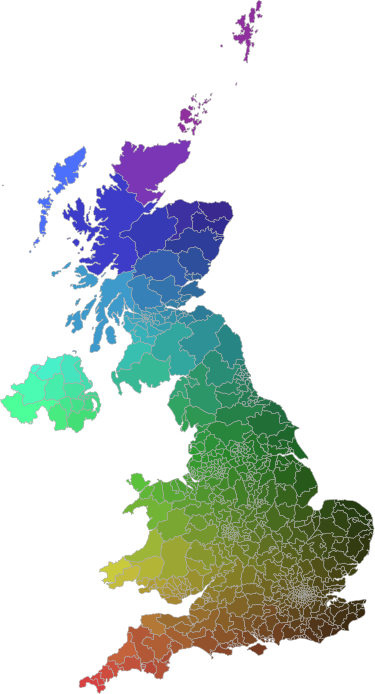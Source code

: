 <?xml version="1.0"?>
<!DOCTYPE ipe SYSTEM "ipe.dtd">
<ipe version="70212" creator="Ipe 7.2.12">
<info created="D:20100909134504" modified="D:20200428202515"/>
<ipestyle name="GeometryCoreExport">
<pen name="normal" value="0.4"/>
<pen name="fat" value="1.2"/>
<pen name="heavier" value="0.8"/>
<pen name="ultrafat" value="2"/>
<symbolsize name="normal" value="3"/>
<symbolsize name="large" value="5"/>
<symbolsize name="small" value="2"/>
<symbolsize name="tiny" value="1.1"/>
<color name="black" value="0"/>
<color name="white" value="1"/>
<color name="pink" value="1 0.752 0.792"/>
<color name="navy" value="0 0 0.501"/>
<color name="darkgreen" value="0 0.388 0"/>
<color name="yellow" value="1 1 0"/>
<color name="turquoise" value="0.25 0.874 0.815"/>
<color name="CB light green" value="0.698 0.874 0.541"/>
<color name="CB dark red" value="0.89 0.101 0.109"/>
<color name="CB light purple" value="0.792 0.698 0.839"/>
<color name="red" value="1 0 0"/>
<color name="gold" value="1 0.839 0"/>
<color name="gray" value="0.741"/>
<color name="darkcyan" value="0 0.541 0.541"/>
<color name="lightblue" value="0.674 0.843 0.901"/>
<color name="darkgray" value="0.662"/>
<color name="darkorange" value="1 0.545 0"/>
<color name="darkmagenta" value="0.541 0 0.541"/>
<color name="CB light orange" value="0.992 0.749 0.435"/>
<color name="darkblue" value="0 0 0.541"/>
<color name="lightcyan" value="0.874 1 1"/>
<color name="lightgray" value="0.823"/>
<color name="green" value="0 1 0"/>
<color name="lightyellow" value="1 1 0.874"/>
<color name="violet" value="0.929 0.509 0.929"/>
<color name="brown" value="0.643 0.164 0.164"/>
<color name="lightgreen" value="0.564 0.929 0.564"/>
<color name="CB light red" value="0.984 0.603 0.6"/>
<color name="orange" value="1 0.643 0"/>
<color name="CB dark purple" value="0.415 0.239 0.603"/>
<color name="CB dark green" value="0.2 0.627 0.172"/>
<color name="blue" value="0 0 1"/>
<color name="darkred" value="0.541 0 0"/>
<color name="seagreen" value="0.176 0.541 0.337"/>
<color name="purple" value="0.623 0.121 0.937"/>
<color name="CB dark orange" value="1 0.498 0"/>
<color name="CB light blue" value="0.65 0.807 0.89"/>
<color name="CB dark blue" value="0.121 0.47 0.705"/>
<dashstyle name="dashed" value="[4.0] 0"/>
<dashstyle name="W dot heavier" value="[0.01 1.6] 0"/>
<dashstyle name="W dot fat" value="[0.01 2.4] 0"/>
<dashstyle name="W dot normal" value="[0.01 0.8] 0"/>
<dashstyle name="dash dot dotted" value="[4.0 2.0 1.0 2.0 1.0 2.0] 0"/>
<dashstyle name="W dashed normal" value="[1.0 1.7] 0"/>
<dashstyle name="W dashed heavier" value="[2.0 3.0] 0"/>
<dashstyle name="W dashed ultrafat" value="[5.0 8.5] 0"/>
<dashstyle name="dash dotted" value="[4.0 2.0 1.0 2.0] 0"/>
<dashstyle name="W dot ultrafat" value="[0.01 4.0] 0"/>
<dashstyle name="dotted" value="[1.0 3.0] 0"/>
<dashstyle name="W dashed fat" value="[3.0 5.1] 0"/>
<opacity name="opaque" value="1"/>
<opacity name="25%" value="0.25"/>
<opacity name="100%" value="1"/>
<opacity name="10%" value="0.1"/>
<opacity name="20%" value="0.2"/>
<opacity name="30%" value="0.3"/>
<opacity name="40%" value="0.4"/>
<opacity name="50%" value="0.5"/>
<opacity name="60%" value="0.6"/>
<opacity name="70%" value="0.75"/>
<opacity name="80%" value="0.8"/>
<opacity name="90%" value="0.9"/>
<layout paper="595 842" origin="0 0" frame="595 842"/>
</ipestyle>
<page>
<layer name="default"/>
<view layers="default" active="default"/>
<path layer="default" matrix="0.05 0 0 0.05 39 461.508" stroke="darkgray" fill="0.411 0.309 0.121" pen="0.2">
3147.4 -4406.51 m
3146.41 -4392.45 l
3148.93 -4380.08 l
3138.59 -4381.95 l
3136.68 -4371.3 l
3144.89 -4369.95 l
3146.31 -4362.12 l
3154.77 -4366.31 l
3164.01 -4376.48 l
3168.05 -4389.71 l
3167.27 -4409.36 l
3164.6 -4412.72 l
3155.69 -4407.7 l
h
</path>
<path matrix="0.05 0 0 0.05 39 461.508" stroke="darkgray" fill="0.38 0.521 0.156" pen="0.2">
2801.69 -3773.02 m
2802.86 -3771.31 l
2808.98 -3771.06 l
2811.64 -3760.98 l
2817.47 -3761.39 l
2825.46 -3769.76 l
2822.44 -3773.46 l
2831.16 -3784.73 l
2829.24 -3790.01 l
2834.76 -3796.53 l
2829.53 -3806.93 l
2829.14 -3807.4 l
2823.5 -3798.54 l
2816.28 -3797.96 l
2812.43 -3789.92 l
2807.6 -3790.44 l
2808.42 -3784.32 l
h
</path>
<path matrix="0.05 0 0 0.05 39 461.508" stroke="darkgray" fill="0.235 0.56 0.168" pen="0.2">
2710.3 -3442.24 m
2703 -3437.67 l
2697.96 -3439.11 l
2689.5 -3436.23 l
2679.56 -3428.56 l
2673.63 -3425.2 l
2665.48 -3424.57 l
2672.15 -3416.75 l
2682.53 -3418.21 l
2694.35 -3415.53 l
2700.53 -3409.96 l
2702.16 -3405.15 l
2709.63 -3406.71 l
2701.64 -3419.07 l
2708.62 -3417.34 l
2718.02 -3433.55 l
2714.57 -3440.62 l
h
</path>
<path matrix="0.05 0 0 0.05 39 461.508" stroke="darkgray" fill="0.266 0.474 0.141" pen="0.2">
2987.61 -3601.38 m
2987.81 -3601.57 l
2981.08 -3613.35 l
2971.58 -3613.91 l
2964.3 -3612.07 l
2950.31 -3613.64 l
2944.02 -3606.79 l
2945.41 -3596.71 l
2950.23 -3587.04 l
2939.58 -3582.24 l
2940.06 -3570.39 l
2945.75 -3565.59 l
2941.91 -3558.42 l
2943.58 -3553.03 l
2948.32 -3556.24 l
2968.8 -3553.99 l
2971.17 -3560.62 l
2980.46 -3566.08 l
2977.1 -3574.32 l
2980.27 -3581.22 l
2981 -3588.73 l
h
</path>
<path matrix="0.05 0 0 0.05 39 461.508" stroke="darkgray" fill="0.38 0.235 0.113" pen="0.2">
3243.18 -4494.18 m
3244.5 -4506.82 l
3234.95 -4512.93 l
3233.78 -4518.42 l
3249.46 -4517.74 l
3255.37 -4519.71 l
3257.98 -4514.65 l
3263.77 -4525.64 l
3269.46 -4533.16 l
3272.64 -4542.64 l
3276.66 -4539.87 l
3273.76 -4532.93 l
3278.05 -4526.02 l
3283.83 -4526.96 l
3285.55 -4513.66 l
3294.09 -4514.6 l
3303.12 -4508.66 l
3311.09 -4507.63 l
3315.04 -4509 l
3316.13 -4519.85 l
3312.99 -4527.01 l
3313.4 -4535.73 l
3318.04 -4553.97 l
3327.07 -4547.64 l
3326.84 -4541.17 l
3320.72 -4533.69 l
3330.36 -4527.52 l
3337.49 -4525.86 l
3337.49 -4534.6 l
3341.89 -4539.79 l
3348.36 -4539.56 l
3344.96 -4565.04 l
3335.7 -4567.91 l
3330.05 -4573.83 l
3316.98 -4570.91 l
3313.57 -4576.57 l
3310.31 -4577.43 l
3306.59 -4576.9 l
3301.24 -4576.9 l
3299.92 -4577.51 l
3297.73 -4576.73 l
3298.12 -4575.97 l
3286.25 -4578.15 l
3278.36 -4572.78 l
3267.45 -4582.34 l
3262.1 -4582.41 l
3262.83 -4588.96 l
3251.87 -4591 l
3253.46 -4598.74 l
3251.09 -4602.2 l
3236.23 -4597.97 l
3229.43 -4594.42 l
3221.32 -4595.51 l
3220.46 -4594.22 l
3205.02 -4594.21 l
3205.21 -4597.49 l
3196.27 -4605.07 l
3186.75 -4600.18 l
3184.81 -4593.47 l
3187.75 -4580.81 l
3196.64 -4578.87 l
3194.11 -4569.46 l
3195.56 -4555.42 l
3189.53 -4549.49 l
3179.57 -4546.02 l
3181.68 -4526.15 l
3187.72 -4522.03 l
3194.43 -4509.35 l
3199.63 -4508.08 l
3198.3 -4501.17 l
3210.64 -4492.07 l
3220.71 -4493.18 l
3232.89 -4499.19 l
h
</path>
<path matrix="0.05 0 0 0.05 39 461.508" stroke="darkgray" fill="0.25 0.462 0.137" pen="0.2">
2980.46 -3566.08 m
2988.32 -3562.64 l
2984.57 -3540.81 l
2981.46 -3531.37 l
2989.42 -3524.36 l
2999.33 -3527.35 l
3004.61 -3532.42 l
3005.61 -3538.6 l
3009.8 -3542.84 l
3022.25 -3549.72 l
3015.78 -3562.64 l
3009.39 -3565.41 l
3009.08 -3578.58 l
3002.95 -3585.38 l
2995.67 -3588.16 l
2992.74 -3598.55 l
2987.61 -3601.38 l
2981 -3588.73 l
2980.27 -3581.22 l
2977.1 -3574.32 l
h
</path>
<path matrix="0.05 0 0 0.05 39 461.508" stroke="darkgray" fill="0.266 0.188 0.078" pen="0.2">
3562.67 -4438.85 m
3567.69 -4428.28 l
3574.92 -4421.07 l
3574.34 -4415.46 l
3581.09 -4411.19 l
3583.38 -4405.72 l
3591.15 -4403.75 l
3600.26 -4395.69 l
3601.5 -4391.87 l
3613.16 -4398.25 l
3618.47 -4392.16 l
3649.26 -4381.11 l
3655.31 -4375.72 l
3662.85 -4383.32 l
3659.76 -4390.63 l
3665.91 -4402.9 l
3662.02 -4412.51 l
3666.18 -4415.96 l
3654.14 -4422.41 l
3649.57 -4423.11 l
3647.34 -4431.41 l
3651.76 -4437.85 l
3644.83 -4456.44 l
3636.7 -4453.75 l
3625.88 -4454.58 l
3625.15 -4460.44 l
3631.78 -4475.99 l
3622.75 -4486.22 l
3619.59 -4478.39 l
3606.1 -4506.59 l
3594.79 -4502.07 l
3585.21 -4505.72 l
3577.99 -4502.87 l
3572.74 -4495.98 l
3562.78 -4495.88 l
3555.73 -4498.66 l
3551.61 -4485.13 l
3556.77 -4474.84 l
3565.57 -4467.94 l
3559.9 -4462.76 l
3551.59 -4462.67 l
3550.81 -4454.63 l
3554.49 -4450.04 l
3552.66 -4443.73 l
h
</path>
<path matrix="0.05 0 0 0.05 39 461.508" stroke="darkgray" fill="0.203 0.537 0.16" pen="0.2">
2770.16 -3366.81 m
2778.38 -3365.89 l
2779.99 -3373.4 l
2774.97 -3385.1 l
2760.52 -3382.87 l
2754.47 -3389.03 l
2750.38 -3386.9 l
2751.28 -3377.21 l
2746.71 -3373.77 l
2752.77 -3369.11 l
2758.98 -3372.26 l
2767.11 -3371.82 l
h
</path>
<path matrix="0.05 0 0 0.05 39 461.508" stroke="darkgray" fill="0.411 0.396 0.121" pen="0.2">
3158.78 -4135.1 m
3161.76 -4140.94 l
3167.31 -4141.35 l
3174.32 -4150.55 l
3178.15 -4165 l
3165.18 -4173.26 l
3167.35 -4186.07 l
3162.68 -4188.46 l
3158.32 -4195.15 l
3158.16 -4203.99 l
3161.51 -4204.65 l
3170.05 -4213.99 l
3164.54 -4219.41 l
3158.74 -4221.45 l
3144.9 -4214.21 l
3141.37 -4218.53 l
3129.24 -4222.24 l
3129.3 -4228.53 l
3123.87 -4229.51 l
3105.63 -4228 l
3102.81 -4220.46 l
3106.59 -4213.98 l
3116.59 -4209.78 l
3118.2 -4189.64 l
3113.4 -4183.56 l
3117.04 -4179.62 l
3132.44 -4193.78 l
3137.32 -4191.3 l
3139.98 -4185.22 l
3147.12 -4188.13 l
3156.91 -4180.82 l
3152.49 -4174.08 l
3153.5 -4170.39 l
3140.54 -4160.78 l
3130.99 -4146.28 l
3123.85 -4139.04 l
3122.23 -4130.82 l
3132.19 -4126.61 l
3133.97 -4137.09 l
3138.99 -4132.82 l
3144.58 -4142.44 l
3153.57 -4143.42 l
h
</path>
<path matrix="0.05 0 0 0.05 39 461.508" stroke="darkgray" fill="0.458 0.482 0.145" pen="0.2">
2936.24 -4065.51 m
2942.95 -4035.9 l
2941.57 -4031.04 l
2948.34 -4017.21 l
2956.77 -4018.75 l
2954.84 -4011.74 l
2962.8 -4009.15 l
2968.76 -4012.8 l
2974.1 -4020.03 l
2981.84 -4016.6 l
2974.61 -4004.71 l
2986.15 -3996.51 l
2988.44 -3985.66 l
2995.26 -3996.99 l
3004.39 -4008.93 l
3011.21 -4014.9 l
3001.71 -4020.26 l
2995.82 -4020.56 l
2998.32 -4031.03 l
2994.78 -4039.28 l
3000.3 -4045.09 l
3004.93 -4056.18 l
3002.55 -4067.59 l
3010.05 -4071.48 l
3015.52 -4068.83 l
3027.83 -4072.71 l
3034.39 -4069.85 l
3037.3 -4065.09 l
3045.58 -4063.12 l
3049.91 -4054.76 l
3067.01 -4061.7 l
3061.49 -4070.28 l
3057.02 -4081.19 l
3068.21 -4087.79 l
3061.24 -4094.9 l
3060.32 -4111.65 l
3064.56 -4112.58 l
3067.67 -4138.44 l
3062.37 -4139.88 l
3056.12 -4135.14 l
3049.67 -4134.43 l
3045.72 -4128.88 l
3046.91 -4123.5 l
3039.64 -4117.74 l
3034.43 -4127.72 l
3028.64 -4125.02 l
3025.72 -4115.22 l
3015.59 -4116.56 l
3017.37 -4110.04 l
3004.33 -4106.36 l
2999.46 -4109.09 l
2997.77 -4099.72 l
2992.62 -4098.6 l
2988.03 -4089.67 l
2981.96 -4086.97 l
2981.69 -4078.05 l
2975.36 -4072.25 l
2967.46 -4073.33 l
2960.86 -4068.66 l
2955.72 -4073.07 l
2944.63 -4075.42 l
h
</path>
<path matrix="0.05 0 0 0.05 39 461.508" stroke="darkgray" fill="0.333 0.29 0.101" pen="0.2">
3391.86 -4260.87 m
3392.16 -4260.96 l
3393.44 -4267.67 l
h
</path>
<path matrix="0.05 0 0 0.05 39 461.508" stroke="darkgray" fill="0.168 0.482 0.145" pen="0.2">
2931.03 -3359.6 m
2931.32 -3354.04 l
2927.71 -3346.4 l
2918.5 -3344.48 l
2919.01 -3340.33 l
2910.22 -3334.55 l
2909.85 -3329.29 l
2914.62 -3325.74 l
2920.89 -3331.18 l
2929.82 -3328.31 l
2934.59 -3330.48 l
2944.21 -3322.7 l
2950.54 -3325.79 l
2949.58 -3336.71 l
2946.34 -3339.68 l
2956.32 -3346.27 l
2944.68 -3349.21 l
2937.36 -3356.48 l
h
</path>
<path matrix="0.05 0 0 0.05 39 461.508" stroke="darkgray" fill="0.172 0.474 0.141" pen="0.2">
2950.54 -3325.79 m
2957.35 -3328.39 l
2962.97 -3324.62 l
2969.25 -3329.67 l
2971.38 -3335.18 l
2976.1 -3344.49 l
2977.16 -3359.32 l
2971.97 -3361.21 l
2968.9 -3367.57 l
2963.28 -3367.3 l
2956.59 -3371.56 l
2950.74 -3380.4 l
2944.17 -3380.9 l
2943.4 -3387.02 l
2933.62 -3369.7 l
2935.82 -3362.43 l
2931.03 -3359.6 l
2937.36 -3356.48 l
2944.68 -3349.21 l
2956.32 -3346.27 l
2946.34 -3339.68 l
2949.58 -3336.71 l
h
</path>
<path matrix="0.05 0 0 0.05 39 461.508" stroke="darkgray" fill="0.188 0.627 0.317" pen="0.2">
2494.84 -2955.74 m
2491.87 -2961.46 l
2492.37 -2973.12 l
2485.76 -2984.92 l
2490.06 -2995.29 l
2492.55 -3006.77 l
2487.16 -3018.77 l
2490.34 -3026.5 l
2502.26 -3019.24 l
2503.65 -3025.92 l
2511.19 -3038.27 l
2511.28 -3038.93 l
2511.37 -3039.5 l
2510.87 -3045.14 l
2516.37 -3049.49 l
2510.82 -3055.29 l
2508.4 -3062.89 l
2508.64 -3072.2 l
2504.05 -3075.84 l
2501.43 -3084 l
2489.71 -3099.54 l
2478.77 -3109.44 l
2472.93 -3098.49 l
2464.02 -3103.04 l
2459.33 -3092.66 l
2461.09 -3074.34 l
2456.17 -3070.07 l
2466.97 -3064.8 l
2468.31 -3050.52 l
2472.55 -3042.93 l
2471.74 -3037.1 l
2465.46 -3024.64 l
2464.46 -3018.71 l
2461.75 -3012.49 l
2463.22 -3006.67 l
2460.91 -2997.54 l
2470.21 -2984.07 l
2473.16 -2982.58 l
2483.08 -2959.24 l
h
</path>
<path matrix="0.05 0 0 0.05 39 461.508" stroke="darkgray" fill="0.301 0.27 0.09" pen="0.2">
3484.55 -4207.98 m
3496.14 -4209.45 l
3497.66 -4218.59 l
3511.26 -4219.4 l
3513.21 -4233.5 l
3511.79 -4242.59 l
3495.23 -4246.15 l
3487.58 -4245.07 l
3480.59 -4247.35 l
3481.2 -4238.11 l
3477.69 -4224.92 l
3480.48 -4214.46 l
h
</path>
<path matrix="0.05 0 0 0.05 39 461.508" stroke="darkgray" fill="0.439 0.325 0.133" pen="0.2">
3052.86 -4393.7 m
3071 -4384.74 l
3082.64 -4385.69 l
3096.37 -4388.65 l
3096.85 -4400.19 l
3093.37 -4408.16 l
3071.08 -4405.96 l
3053.69 -4417.53 l
3048.5 -4413.51 l
3053.08 -4398.95 l
h
</path>
<path matrix="0.05 0 0 0.05 39 461.508" stroke="darkgray" fill="0.188 0.439 0.133" pen="0.2">
3012.67 -3502.54 m
3014.54 -3494.33 l
3011.4 -3488.75 l
3014.1 -3482.49 l
3023.76 -3474.76 l
3020.47 -3470.88 l
3021.47 -3463.34 l
3014.39 -3459.36 l
3021.19 -3454.7 l
3028.87 -3445.7 l
3030.66 -3438.61 l
3028.75 -3431.6 l
3032.59 -3429.44 l
3032.8 -3421.16 l
3036.24 -3414.79 l
3043.91 -3406.25 l
3052.44 -3406.15 l
3064.18 -3402.39 l
3067.9 -3399.58 l
3070.92 -3384.37 l
3079.69 -3378.33 l
3084.22 -3369.85 l
3094.12 -3382.2 l
3090.03 -3389.16 l
3101.97 -3386.04 l
3122.24 -3390.59 l
3116.12 -3397.33 l
3116.98 -3404.08 l
3123.63 -3409.54 l
3125.5 -3414.38 l
3128.49 -3417.31 l
3128.66 -3419.84 l
3127.35 -3421.57 l
3125.32 -3422.1 l
3128.06 -3426.44 l
3126.34 -3427.62 l
3125.12 -3432.73 l
3134.52 -3442.72 l
3132.24 -3447.96 l
3135.76 -3452.37 l
3121.85 -3452.28 l
3121.79 -3449.93 l
3095.37 -3454.66 l
3092.27 -3462.82 l
3086.88 -3461.26 l
3077.04 -3464.42 l
3076.4 -3470.17 l
3083.52 -3474.6 l
3073.22 -3479.74 l
3070.83 -3477.17 l
3061.88 -3481.61 l
3049.83 -3491.11 l
3041.51 -3493.64 l
3035.97 -3498.84 l
h
</path>
<path matrix="0.05 0 0 0.05 39 461.508" stroke="darkgray" fill="0.556 0.439 0.168" pen="0.2">
2704.42 -4341.58 m
2698 -4337.76 l
2687.56 -4344.75 l
2688.22 -4356.68 l
2698.21 -4363.11 l
2705.54 -4363.36 l
2713.96 -4359.28 l
h
</path>
<path matrix="0.05 0 0 0.05 39 461.508" stroke="darkgray" fill="0.149 0.501 0.152" pen="0.2">
2868.19 -3291.08 m
2864.81 -3283.23 l
2865.69 -3277.11 l
2856.37 -3271.22 l
2862.76 -3267.37 l
2869.25 -3255.91 l
2873.73 -3253.21 l
2880.04 -3256.98 l
2886.36 -3261.96 l
2890.77 -3260.96 l
2896.06 -3273.1 l
2906.78 -3275.19 l
2910.22 -3279.56 l
2906.68 -3281.21 l
2902.88 -3278.26 l
2896.47 -3281.18 l
2884.75 -3283.14 l
2871.71 -3287.74 l
2868.95 -3290.32 l
h
</path>
<path matrix="0.05 0 0 0.05 39 461.508" stroke="darkgray" fill="0.356 0.294 0.105" pen="0.2">
3336.87 -4290.19 m
3331.28 -4301.29 l
3333.33 -4310.24 l
3327.15 -4308.01 l
3324.02 -4302.86 l
3319.54 -4305.47 l
3318.31 -4302.13 l
3321.96 -4299.18 l
3324.58 -4292.88 l
h
</path>
<path matrix="0.05 0 0 0.05 39 461.508" stroke="darkgray" fill="0.4 0.345 0.117" pen="0.2">
3223.17 -4238.84 m
3229.41 -4241.09 l
3236.66 -4259.27 l
3231.69 -4269.11 l
3234.94 -4282.16 l
3233.94 -4289.23 l
3222 -4290.17 l
3222.78 -4282.44 l
3211.31 -4282.32 l
3207.61 -4276.98 l
3193.42 -4270.16 l
3185.15 -4275.19 l
3190.58 -4287.81 l
3184.97 -4293.8 l
3177.93 -4285.17 l
3172.99 -4282.68 l
3175.98 -4266.53 l
3168.52 -4253.4 l
3157.04 -4259.26 l
3151.76 -4258.74 l
3147.57 -4264.96 l
3143.81 -4260.46 l
3149.35 -4251.86 l
3153.25 -4250.34 l
3153.21 -4237.57 l
3158.94 -4236.38 l
3171.9 -4240.34 l
3179.55 -4238.62 l
3188.8 -4233.38 l
3189.31 -4226.22 l
3197.12 -4227.03 l
3196.36 -4235.6 l
3199.06 -4241.63 l
3209.42 -4246.02 l
h
</path>
<path matrix="0.05 0 0 0.05 39 461.508" stroke="darkgray" fill="0.341 0.27 0.101" pen="0.2">
3375.08 -4352.95 m
3364.68 -4333.61 l
3360.55 -4329.35 l
3366.13 -4323.5 l
3372.45 -4321.29 l
3378.84 -4331.38 l
3386.07 -4329.13 l
3393.78 -4331.18 l
3391.31 -4343.49 l
3386.32 -4351.3 l
3381.56 -4349.41 l
h
</path>
<path matrix="0.05 0 0 0.05 39 461.508" stroke="darkgray" fill="0.352 0.388 0.117" pen="0.2">
3220.64 -4002.86 m
3221.96 -3994.08 l
3225.85 -3984.09 l
3231.16 -3981.2 l
3241.51 -3983.13 l
3248.75 -3987.69 l
3247.55 -3996.94 l
3236.68 -4004.24 l
3230.01 -4001.91 l
3226 -4008.24 l
3224.69 -4017.4 l
3215.95 -4010.06 l
3215.38 -4004.43 l
h
</path>
<path matrix="0.05 0 0 0.05 39 461.508" stroke="darkgray" fill="0.349 0.294 0.105" pen="0.2">
3343.55 -4292.67 m
3342.05 -4279.29 l
3355.05 -4282.38 l
3360.41 -4279.27 l
3364.1 -4285.52 l
3359.28 -4287.11 l
3352.42 -4290.94 l
3349.16 -4287.67 l
h
</path>
<path matrix="0.05 0 0 0.05 39 461.508" stroke="darkgray" fill="0.156 0.525 0.513" pen="0.2">
2749.98 -2345.74 m
2754.93 -2346.64 l
2757.37 -2342.58 l
2758 -2340.7 l
2757.69 -2336.66 l
2761.8 -2335.78 l
2770.7 -2337.86 l
2781.45 -2331.28 l
2794.6 -2346.37 l
2795.27 -2348.71 l
2815.17 -2366.26 l
2817.84 -2374.97 l
2826 -2389.25 l
2833.77 -2394.04 l
2839.57 -2387.95 l
2844.99 -2394.65 l
2842.7 -2402.57 l
2845.52 -2407.43 l
2852.05 -2400.76 l
2865.18 -2406.22 l
2881.98 -2428.91 l
2879.79 -2436.08 l
2885.07 -2444.74 l
2886.73 -2456.66 l
2891.74 -2458.65 l
2893.52 -2477.98 l
2891.83 -2482.15 l
2896.51 -2486.4 l
2895.49 -2497.5 l
2887.97 -2507.3 l
2890.27 -2518.45 l
2895.17 -2530.32 l
2903.97 -2536.19 l
2899 -2550.09 l
2898.65 -2556.77 l
2902.08 -2568.37 l
2909.95 -2578.96 l
2913 -2589.16 l
2899.85 -2591.81 l
2892.55 -2587.79 l
2878.14 -2586.79 l
2866.58 -2583.38 l
2851.18 -2591.21 l
2853.66 -2602.93 l
2847.86 -2621.05 l
2843.93 -2619.69 l
2832.53 -2622.19 l
2837.11 -2631.9 l
2835.38 -2642.45 l
2837.6 -2648.63 l
2830.53 -2649.66 l
2826.51 -2656.1 l
2807.05 -2648.8 l
2805.15 -2645.62 l
2790.84 -2648.03 l
2788.46 -2643.45 l
2796.1 -2634.16 l
2798.54 -2618.72 l
2791.97 -2612.96 l
2791.35 -2606.57 l
2786.14 -2596 l
2781.13 -2597.27 l
2769.59 -2604.71 l
2761.1 -2600.64 l
2762.64 -2596.03 l
2752.98 -2596.29 l
2750.88 -2599.98 l
2744.27 -2598.99 l
2748.63 -2586.18 l
2757.1 -2577.65 l
2755.86 -2572.68 l
2746.08 -2567.21 l
2748.48 -2554.22 l
2744.48 -2552.18 l
2742.47 -2543.36 l
2732.38 -2543.81 l
2723.55 -2540.01 l
2722.12 -2533.54 l
2713.98 -2533.21 l
2709.02 -2523.75 l
2699.18 -2517.69 l
2699.88 -2510.45 l
2697.17 -2503.04 l
2699.64 -2498.89 l
2705.37 -2499.52 l
2718.97 -2487.41 l
2726.55 -2489.43 l
2736.01 -2481.94 l
2737.25 -2474.5 l
2733.93 -2461.84 l
2726.95 -2452.11 l
2726.02 -2435.95 l
2720.54 -2428.28 l
2712.12 -2420.91 l
2711.5 -2410.1 l
2701.05 -2398.04 l
2701.75 -2390.89 l
2707.16 -2388.98 l
2718.55 -2390.04 l
2729.5 -2379.73 l
2729.11 -2375.59 l
2738.83 -2362.93 l
2739.7 -2355.88 l
2746.19 -2354.04 l
h
</path>
<path matrix="0.05 0 0 0.05 39 461.508" stroke="darkgray" fill="0.345 0.294 0.101" pen="0.2">
3352.34 -4277.78 m
3350.54 -4272.96 l
3352.1 -4268.58 l
3367.68 -4262.27 l
3368.83 -4268.43 l
3362.24 -4271.21 l
3362.64 -4276.55 l
h
</path>
<path matrix="0.05 0 0 0.05 39 461.508" stroke="darkgray" fill="0.117 0.4 0.149" pen="0.2">
3227.77 -3178.31 m
3227.83 -3180.09 l
3228.37 -3181.96 l
3225.82 -3183.17 l
3225.35 -3183.56 l
3224.92 -3184.98 l
3224.2 -3198.36 l
3229.78 -3216.24 l
3237.26 -3221.83 l
3234.64 -3226.9 l
3229.01 -3228.12 l
3217.52 -3226.61 l
3215.87 -3219.98 l
3191.41 -3227.61 l
3185.13 -3223.38 l
3174.36 -3229.82 l
3166.34 -3231.37 l
3162.9 -3225.73 l
3157.56 -3223.82 l
3161.33 -3214.59 l
3169.82 -3212.74 l
3177.83 -3207.61 l
3169.09 -3184.55 l
3162.75 -3181.07 l
3157.87 -3174.63 l
3161.62 -3168.69 l
3175.14 -3165.75 l
3189.2 -3164.95 l
3207.77 -3167.38 l
3224.96 -3174.36 l
h
</path>
<path matrix="0.05 0 0 0.05 39 461.508" stroke="darkgray" fill="0.298 0.188 0.09" pen="0.2">
3585.21 -4505.72 m
3581.97 -4515.27 l
3592.41 -4514.49 l
3590.5 -4521.72 l
3577.32 -4527.62 l
3567.04 -4527.54 l
3559.07 -4521.9 l
3548.41 -4522.39 l
3543.96 -4528.42 l
3544.02 -4536.59 l
3539.95 -4548.71 l
3533.95 -4561.57 l
3534.46 -4572.92 l
3529.83 -4577.54 l
3523.16 -4580.38 l
3503.88 -4584.61 l
3490.97 -4591.09 l
3483.4 -4599.78 l
3478.83 -4596.4 l
3461.23 -4592.17 l
3461.7 -4583.69 l
3468.8 -4578.61 l
3471.71 -4569.56 l
3467.57 -4564 l
3463.03 -4544 l
3462.01 -4534.55 l
3452.2 -4533.36 l
3447.98 -4530.72 l
3440.65 -4519.65 l
3445.24 -4516.55 l
3441.79 -4502.51 l
3447.44 -4505.19 l
3455.21 -4514.17 l
3462.1 -4512 l
3463.07 -4505.95 l
3468.56 -4504.69 l
3474.64 -4507.72 l
3476.83 -4501.33 l
3482.65 -4498.17 l
3483.45 -4481.13 l
3485 -4476.55 l
3492.05 -4473.71 l
3494.19 -4468.73 l
3495.76 -4474.21 l
3516.46 -4483.44 l
3515.33 -4490.26 l
3527.62 -4494.4 l
3535.97 -4495.15 l
3537.42 -4499.97 l
3546.28 -4503.04 l
3555.73 -4498.66 l
3562.78 -4495.88 l
3572.74 -4495.98 l
3577.99 -4502.87 l
h
</path>
<path matrix="0.05 0 0 0.05 39 461.508" stroke="darkgray" fill="0.325 0.27 0.098" pen="0.2">
3422.82 -4307.1 m
3417.21 -4304.13 l
3403.55 -4302.8 l
3405.5 -4293.04 l
3417.82 -4294.05 l
3426.55 -4288.91 l
3435.47 -4288.54 l
3431.73 -4299.03 l
h
</path>
<path matrix="0.05 0 0 0.05 39 461.508" stroke="darkgray" fill="0.262 0.619 0.184" pen="0.2">
2519.96 -3422.03 m
2524.65 -3437.47 l
2514.16 -3438.55 l
2506.09 -3441.24 l
2500.23 -3429.18 l
2499.38 -3424 l
2501.16 -3417.81 l
2505.83 -3415.58 l
2511.33 -3420.87 l
h
</path>
<path matrix="0.05 0 0 0.05 39 461.508" stroke="darkgray" fill="0.415 0.521 0.156" pen="0.2">
2795.38 -3866.95 m
2796.24 -3853.32 l
2806.04 -3850.97 l
2811.31 -3843.68 l
2828.35 -3851.01 l
2825.46 -3858.75 l
2811.2 -3861.25 l
2806.86 -3864.11 l
2807.05 -3872.47 l
2804.09 -3874.2 l
h
</path>
<path matrix="0.05 0 0 0.05 39 461.508" stroke="darkgray" fill="0.392 0.513 0.152" pen="0.2">
2838.03 -3831.16 m
2831.42 -3816.49 l
2832.22 -3808.4 l
2845.52 -3819.33 l
2859.72 -3822.44 l
2858.93 -3830.91 l
2857.65 -3831.02 l
2846.68 -3833.13 l
h
</path>
<path matrix="0.05 0 0 0.05 39 461.508" stroke="darkgray" fill="0.407 0.513 0.152" pen="0.2">
2825.46 -3858.75 m
2828.35 -3851.01 l
2834.37 -3848.87 l
2839.07 -3851.73 l
2838.52 -3855.4 l
2846.12 -3861.04 l
2848.79 -3867.87 l
2842.14 -3876.5 l
2837.77 -3868 l
2824.73 -3864.39 l
h
</path>
<path matrix="0.05 0 0 0.05 39 461.508" stroke="darkgray" fill="0.396 0.509 0.152" pen="0.2">
2846.68 -3833.13 m
2857.65 -3831.02 l
2867.52 -3835.59 l
2865.61 -3841.06 l
2866.91 -3849.41 l
2852.4 -3839.54 l
2849.43 -3847.66 l
2844.92 -3851.94 l
2839.54 -3849.56 l
2836.89 -3843.77 l
2840.66 -3835.17 l
h
</path>
<path matrix="0.05 0 0 0.05 39 461.508" stroke="darkgray" fill="0.403 0.517 0.156" pen="0.2">
2828.35 -3851.01 m
2811.31 -3843.68 l
2814.9 -3835.75 l
2810.29 -3831.28 l
2810.99 -3831.37 l
2825.99 -3835.53 l
2827.1 -3828.1 l
2833.3 -3832.82 l
2838.03 -3831.16 l
2846.68 -3833.13 l
2840.66 -3835.17 l
2836.89 -3843.77 l
2839.54 -3849.56 l
2839.07 -3851.73 l
2834.37 -3848.87 l
h
</path>
<path matrix="0.05 0 0 0.05 39 461.508" stroke="darkgray" fill="0.423 0.521 0.156" pen="0.2">
2811.2 -3861.25 m
2815.21 -3865.53 l
2812.19 -3870.64 l
2814.33 -3875.88 l
2822.56 -3874.75 l
2824.29 -3878.21 l
2818.53 -3887.29 l
2810.06 -3885.41 l
2803.25 -3889.9 l
2796.67 -3887.14 l
2795.3 -3879.36 l
2804.09 -3874.2 l
2807.05 -3872.47 l
2806.86 -3864.11 l
h
</path>
<path matrix="0.05 0 0 0.05 39 461.508" stroke="darkgray" fill="0.396 0.517 0.156" pen="0.2">
2829.14 -3807.4 m
2829.53 -3806.93 l
2832.22 -3808.4 l
2831.42 -3816.49 l
2838.03 -3831.16 l
2833.3 -3832.82 l
2827.1 -3828.1 l
2825.99 -3835.53 l
2810.99 -3831.37 l
2810.21 -3822.92 l
2818.99 -3820.39 l
2822.29 -3813.96 l
h
</path>
<path matrix="0.05 0 0 0.05 39 461.508" stroke="darkgray" fill="0.415 0.517 0.156" pen="0.2">
2811.2 -3861.25 m
2825.46 -3858.75 l
2824.73 -3864.39 l
2837.77 -3868 l
2842.14 -3876.5 l
2836.81 -3879.29 l
2826.79 -3880.16 l
2824.29 -3878.21 l
2822.56 -3874.75 l
2814.33 -3875.88 l
2812.19 -3870.64 l
2815.21 -3865.53 l
h
</path>
<path matrix="0.05 0 0 0.05 39 461.508" stroke="darkgray" fill="0.4 0.509 0.152" pen="0.2">
2839.07 -3851.73 m
2839.54 -3849.56 l
2844.92 -3851.94 l
2849.43 -3847.66 l
2852.4 -3839.54 l
2866.91 -3849.41 l
2866.42 -3857.69 l
2854.3 -3856.24 l
2848.79 -3867.87 l
2846.12 -3861.04 l
2838.52 -3855.4 l
h
</path>
<path matrix="0.05 0 0 0.05 39 461.508" stroke="darkgray" fill="0.156 0.529 0.345" pen="0.2">
2745.76 -2935.61 m
2748.65 -2929.29 l
2746.6 -2921.03 l
2747.68 -2914.54 l
2744.94 -2901.49 l
2738.24 -2901.45 l
2735.06 -2892.73 l
2725.3 -2886.59 l
2718.65 -2878.73 l
2709.76 -2872.39 l
2708.58 -2865.16 l
2704.3 -2856.06 l
2713.95 -2847.36 l
2712.69 -2841.26 l
2703.45 -2838.11 l
2697.11 -2831.28 l
2699.49 -2817.55 l
2703.78 -2812.45 l
2719.5 -2816.31 l
2721.59 -2820.81 l
2729.37 -2816.81 l
2739.12 -2826.7 l
2751.25 -2826.33 l
2759.55 -2830.03 l
2768.55 -2826.75 l
2777.43 -2831 l
2788.45 -2833.06 l
2796.01 -2836.55 l
2803.74 -2837.41 l
2823.99 -2823.56 l
2836.64 -2819.46 l
2840.98 -2828.52 l
2847.11 -2836.72 l
2863.28 -2836.12 l
2872.92 -2832.42 l
2874.81 -2826.47 l
2871.18 -2822.66 l
2882.51 -2819.21 l
2886.59 -2815.76 l
2896.26 -2808.94 l
2904.52 -2820 l
2900.07 -2824.02 l
2900.07 -2830.13 l
2903.73 -2835.34 l
2900.74 -2842.72 l
2893.1 -2841.99 l
2891.02 -2859.98 l
2880.88 -2861.82 l
2874.17 -2860.79 l
2875.14 -2875.44 l
2871.27 -2875.12 l
2867.39 -2881.01 l
2868.49 -2892.46 l
2870.84 -2898.54 l
2864.29 -2895.72 l
2861.27 -2902.43 l
2852.27 -2900.48 l
2849.76 -2903.71 l
2845.66 -2922.57 l
2837.85 -2917.68 l
2834 -2911.81 l
2828.36 -2913.94 l
2827.69 -2921.85 l
2819.1 -2930.97 l
2806.21 -2937.32 l
2798.85 -2938.24 l
2797.2 -2934.5 l
2786.93 -2929.15 l
2775.08 -2924.84 l
2767.94 -2930.73 l
h
</path>
<path matrix="0.05 0 0 0.05 39 461.508" stroke="darkgray" fill="0.172 0.572 0.18" pen="0.2">
2642.46 -3263.33 m
2646.78 -3257.59 l
2652.84 -3257.1 l
2668.29 -3247.66 l
2673.61 -3254.22 l
2675.78 -3270 l
2671.85 -3275.85 l
2661.06 -3271.65 l
2656.94 -3278.81 l
2648.56 -3278.17 l
2644.22 -3273.29 l
h
</path>
<path matrix="0.05 0 0 0.05 39 461.508" stroke="darkgray" fill="0.203 0.549 0.164" pen="0.2">
2730.74 -3358.74 m
2737.3 -3357.19 l
2744.69 -3363.06 l
2748.87 -3365.38 l
2741.25 -3368.45 l
2742.55 -3375.21 l
2728.37 -3382.44 l
2722.36 -3380.79 l
2716.21 -3371.14 l
2724.9 -3368.08 l
2722.23 -3359.55 l
h
</path>
<path matrix="0.05 0 0 0.05 39 461.508" stroke="darkgray" fill="0.184 0.619 0.223" pen="0.2">
2523.54 -3195.98 m
2528.99 -3201.83 l
2519.18 -3206.58 l
2521.4 -3226.71 l
2525.8 -3230.68 l
2508.99 -3229.94 l
2511.75 -3196.58 l
h
</path>
<path matrix="0.05 0 0 0.05 39 461.508" stroke="darkgray" fill="0.184 0.619 0.207" pen="0.2">
2508.99 -3229.94 m
2525.8 -3230.68 l
2528.73 -3241.69 l
2522.57 -3244.29 l
2525.14 -3250.51 l
2508.89 -3249.49 l
h
</path>
<path matrix="0.05 0 0 0.05 39 461.508" stroke="darkgray" fill="0.152 0.505 0.396" pen="0.2">
2835.89 -2728.93 m
2827.5 -2723.58 l
2834.67 -2713.53 l
2837.64 -2696.39 l
2844.87 -2692.53 l
2847.88 -2694.28 l
2853.1 -2693.55 l
2864.69 -2700.64 l
2872.74 -2701.84 l
2883.21 -2708.92 l
2884.62 -2715.58 l
2891.06 -2715.01 l
2892.55 -2720.81 l
2897.91 -2722.52 l
2901.88 -2719.26 l
2905.08 -2726.26 l
2904.72 -2738.77 l
2899.32 -2740.83 l
2895.4 -2729.7 l
2882.65 -2740.61 l
2880.87 -2733.78 l
2868.25 -2728.22 l
2861.03 -2727.1 l
2858.54 -2722.81 l
2851.68 -2727.32 l
2842.36 -2729.7 l
h
</path>
<path matrix="0.05 0 0 0.05 39 461.508" stroke="darkgray" fill="0.149 0.494 0.415" pen="0.2">
2884.17 -2654.48 m
2882.81 -2638.42 l
2886.82 -2632.72 l
2896.13 -2632.58 l
2895.93 -2625.81 l
2900.46 -2624.33 l
2910.65 -2621.72 l
2918.34 -2625.45 l
2921.48 -2640.34 l
2928.82 -2649.9 l
2920.87 -2653.89 l
2922.26 -2658.57 l
2903.35 -2659.44 l
2896.68 -2655.88 l
h
</path>
<path matrix="0.05 0 0 0.05 39 461.508" stroke="darkgray" fill="0.388 0.223 0.117" pen="0.2">
3236.23 -4597.97 m
3234.36 -4607.51 l
3227.9 -4605.07 l
3225.48 -4603.46 l
3223.51 -4603.14 l
3223.12 -4600.43 l
3221.56 -4600.01 l
3220.05 -4601.27 l
3219.39 -4599.79 l
3219.54 -4597.91 l
3219.58 -4595.84 l
3221.32 -4595.51 l
3229.43 -4594.42 l
h
</path>
<path matrix="0.05 0 0 0.05 39 461.508" stroke="darkgray" fill="0.231 0.466 0.141" pen="0.2">
2943.58 -3553.03 m
2942.24 -3548.92 l
2943.27 -3541.01 l
2948.95 -3530.75 l
2954.48 -3534.32 l
2962.9 -3530.88 l
2962.14 -3526.66 l
2969.23 -3519.29 l
2969.09 -3506.89 l
2961.78 -3501.29 l
2960.12 -3496.24 l
2965.68 -3491.44 l
2973.74 -3490.16 l
2979 -3485.08 l
2986.73 -3482.11 l
2980.61 -3467.56 l
2981.07 -3461.16 l
2991.95 -3460.76 l
2999.61 -3464.18 l
3014.39 -3459.36 l
3021.47 -3463.34 l
3020.47 -3470.88 l
3023.76 -3474.76 l
3014.1 -3482.49 l
3011.4 -3488.75 l
3014.54 -3494.33 l
3012.67 -3502.54 l
3016.86 -3516.46 l
3004.56 -3520.67 l
2999.33 -3527.35 l
2989.42 -3524.36 l
2981.46 -3531.37 l
2984.57 -3540.81 l
2988.32 -3562.64 l
2980.46 -3566.08 l
2971.17 -3560.62 l
2968.8 -3553.99 l
2948.32 -3556.24 l
h
</path>
<path matrix="0.05 0 0 0.05 39 461.508" stroke="darkgray" fill="0.192 0.564 0.168" pen="0.2">
2666.61 -3323.24 m
2671.82 -3320.78 l
2675.83 -3309.67 l
2680.5 -3319.9 l
2691.97 -3316.56 l
2696.45 -3326.03 l
2695.03 -3332.53 l
2693.54 -3343.91 l
2682.43 -3344.52 l
2678.07 -3342 l
2671.41 -3342.96 l
2673.78 -3331.58 l
h
</path>
<path matrix="0.05 0 0 0.05 39 461.508" stroke="darkgray" fill="0.203 0.564 0.168" pen="0.2">
2693.54 -3343.91 m
2703.29 -3361.25 l
2698.95 -3364.66 l
2687.03 -3359.16 l
2676.49 -3357.42 l
2672.64 -3363.64 l
2662.19 -3360.95 l
2663.13 -3352.11 l
2671.41 -3342.96 l
2678.07 -3342 l
2682.43 -3344.52 l
h
</path>
<path matrix="0.05 0 0 0.05 39 461.508" stroke="darkgray" fill="0.2 0.572 0.172" pen="0.2">
2671.41 -3342.96 m
2663.13 -3352.11 l
2662.19 -3360.95 l
2672.64 -3363.64 l
2671.87 -3364.77 l
2666.95 -3367.89 l
2658.04 -3365.56 l
2650.89 -3366.33 l
2640.61 -3355.08 l
2643.12 -3351.31 l
2638.27 -3339.66 l
2625.22 -3333.85 l
2633.32 -3325.95 l
2639.32 -3333.55 l
2643.27 -3331.38 l
2656.27 -3318.48 l
2666.61 -3323.24 l
2673.78 -3331.58 l
h
</path>
<path matrix="0.05 0 0 0.05 39 461.508" stroke="darkgray" fill="0.243 0.615 0.184" pen="0.2">
2521.2 -3405.12 m
2517.74 -3397.77 l
2512.34 -3392.58 l
2511.79 -3386.94 l
2517.34 -3379.82 l
2526.72 -3380.89 l
2529.06 -3378.08 l
2537.17 -3382.15 l
2534.43 -3391.54 l
2530.74 -3393.97 l
2530.22 -3402.9 l
h
</path>
<path matrix="0.05 0 0 0.05 39 461.508" stroke="darkgray" fill="0.192 0.345 0.101" pen="0.2">
3291.96 -3562.86 m
3301.07 -3571.48 l
3308.18 -3573.29 l
3318.85 -3573.09 l
3314.35 -3562.63 l
3318.19 -3557.79 l
3326.94 -3553.7 l
3326.06 -3545.74 l
3328.82 -3541.12 l
3334.02 -3541.68 l
3344.96 -3538.92 l
3348.41 -3531.92 l
3354.3 -3535.36 l
3373.69 -3536.39 l
3383.5 -3532.24 l
3379.1 -3517.56 l
3389.4 -3511.41 l
3395.8 -3515.29 l
3404.78 -3512.75 l
3403.85 -3509.12 l
3415.8 -3510.13 l
3424.38 -3507.52 l
3426.92 -3493.77 l
3430.41 -3491.08 l
3438.31 -3493.28 l
3440.99 -3503.42 l
3439.87 -3520.41 l
3440.46 -3538.91 l
3437.43 -3547.98 l
3432.9 -3547.33 l
3420.48 -3558.95 l
3411.32 -3569.49 l
3400.81 -3575.85 l
3384.57 -3593.53 l
3376.88 -3607.19 l
3371.1 -3614.94 l
3369.73 -3622.52 l
3359.25 -3635.71 l
3341.23 -3650.22 l
3330.13 -3655.9 l
3323.32 -3655.12 l
3320.6 -3650.52 l
3309.77 -3647.24 l
3305.41 -3635.36 l
3280.41 -3628.06 l
3292.08 -3605.27 l
3293.8 -3595.81 l
3284.77 -3581.36 l
3288.04 -3562.63 l
h
</path>
<path matrix="0.05 0 0 0.05 39 461.508" stroke="darkgray" fill="0.341 0.47 0.141" pen="0.2">
2987.38 -3832.69 m
2961.45 -3817.86 l
2949.72 -3809.99 l
2937.55 -3804.46 l
2931.87 -3801.74 l
2930.59 -3796.12 l
2921.2 -3790.16 l
2922.84 -3781.59 l
2919.85 -3774.02 l
2925.85 -3766.12 l
2923.14 -3757.33 l
2927.29 -3758.02 l
2937.28 -3752.87 l
2952.57 -3758.44 l
2959.13 -3749.39 l
2963.16 -3754.02 l
2975.92 -3750.4 l
2980.43 -3743.64 l
2997.21 -3734.29 l
2997.71 -3744.34 l
3004.12 -3749.09 l
3005.72 -3754.79 l
3013.68 -3762.9 l
3009.61 -3771.26 l
3004.22 -3773.62 l
3003.17 -3780.22 l
2995.96 -3790.42 l
2994.59 -3796.37 l
3002.05 -3798.48 l
3000.67 -3803.3 l
2993.28 -3804.86 l
2987.18 -3802.06 l
2983.06 -3808.91 l
2985.69 -3821.92 l
2989.24 -3826.17 l
h
</path>
<path matrix="0.05 0 0 0.05 39 461.508" stroke="darkgray" fill="0.509 0.274 0.152" pen="0.2">
2863.8 -4643.48 m
2864.63 -4644.03 l
2865.26 -4644.4 l
2866.7 -4644.38 l
2867.87 -4646.9 l
2867.47 -4648.41 l
2869.13 -4648.95 l
2872.53 -4648.62 l
2877.56 -4654.09 l
2882.28 -4652.34 l
2882.8 -4652.33 l
2880.58 -4656.68 l
2864.02 -4652.95 l
2846.91 -4654.66 l
2844.25 -4647.94 l
2847.8 -4642.36 l
2841.46 -4638.21 l
2844.29 -4633.58 l
2850.63 -4628.81 l
2856.08 -4635.97 l
2859.99 -4635.74 l
h
</path>
<path matrix="0.05 0 0 0.05 39 461.508" stroke="darkgray" fill="0.513 0.278 0.152" pen="0.2">
2846.91 -4654.66 m
2836.53 -4658.44 l
2835.12 -4651.89 l
2821.98 -4639.27 l
2826.08 -4636.88 l
2830.94 -4628.48 l
2838.33 -4625.95 l
2844.29 -4633.58 l
2841.46 -4638.21 l
2847.8 -4642.36 l
2844.25 -4647.94 l
h
</path>
<path matrix="0.05 0 0 0.05 39 461.508" stroke="darkgray" fill="0.415 0.329 0.125" pen="0.2">
3154.77 -4366.31 m
3146.31 -4362.12 l
3139.46 -4357.14 l
3125.23 -4357.6 l
3113.7 -4352.44 l
3117.39 -4345.31 l
3126.94 -4344.97 l
3129.03 -4339.47 l
3137.69 -4339.9 l
3138.13 -4333.6 l
3146.32 -4331.78 l
3153.62 -4331.02 l
3158.36 -4322.44 l
3169.22 -4325.8 l
3167.84 -4341.72 l
3165.75 -4350.89 l
3157.77 -4363.97 l
h
</path>
<path matrix="0.05 0 0 0.05 39 461.508" stroke="darkgray" fill="0.152 0.505 0.172" pen="0.2">
2853.16 -3246.25 m
2859.2 -3245.51 l
2863.26 -3240.1 l
2856.38 -3228.54 l
2864.71 -3226.36 l
2860.27 -3217.39 l
2871.56 -3207.93 l
2876.33 -3212.66 l
2873.52 -3217.59 l
2871.83 -3240.92 l
2869.61 -3247.35 l
2861.88 -3251.68 l
h
</path>
<path matrix="0.05 0 0 0.05 39 461.508" stroke="darkgray" fill="0.152 0.505 0.164" pen="0.2">
2856.37 -3271.22 m
2850.19 -3262.74 l
2845.46 -3253.87 l
2840.47 -3254.21 l
2833.13 -3260.32 l
2829.75 -3259.23 l
2828.17 -3247.5 l
2833.87 -3249.22 l
2853.16 -3246.25 l
2861.88 -3251.68 l
2869.61 -3247.35 l
2871.83 -3240.92 l
2883.54 -3246.49 l
2890.94 -3246.1 l
2888.04 -3251.88 l
2880.04 -3256.98 l
2873.73 -3253.21 l
2869.25 -3255.91 l
2862.76 -3267.37 l
h
</path>
<path matrix="0.05 0 0 0.05 39 461.508" stroke="darkgray" fill="0.152 0.513 0.172" pen="0.2">
2853.16 -3246.25 m
2833.87 -3249.22 l
2828.17 -3247.5 l
2822.2 -3246.53 l
2828.47 -3240.35 l
2825.52 -3234.18 l
2837.93 -3227.64 l
2854.7 -3224.99 l
2856.38 -3228.54 l
2863.26 -3240.1 l
2859.2 -3245.51 l
h
</path>
<path matrix="0.05 0 0 0.05 39 461.508" stroke="darkgray" fill="0.278 0.29 0.086" pen="0.2">
3515.14 -4115.43 m
3508.09 -4108.7 l
3500.02 -4103.7 l
3484.34 -4081.36 l
3482.99 -4066.57 l
3480.89 -4059.98 l
3484.73 -4053.51 l
3480.52 -4042.23 l
3485.04 -4037.99 l
3484.87 -4029.53 l
3473.22 -4031.17 l
3470.92 -4024.59 l
3476.84 -4017.66 l
3490.08 -4015.95 l
3495.02 -4012.06 l
3505.16 -4021.48 l
3516.75 -4018.51 l
3521.22 -4013.23 l
3538.63 -4008.47 l
3540.88 -4005.17 l
3555.88 -4004.83 l
3563.2 -4011.16 l
3560.63 -4013.92 l
3563.68 -4021.2 l
3560.06 -4027.11 l
3564.66 -4031.12 l
3570.86 -4028.57 l
3571.5 -4037.75 l
3578.44 -4044.19 l
3584.84 -4058.17 l
3580.21 -4064.04 l
3576.09 -4064.05 l
3571.47 -4078.66 l
3570.37 -4087.08 l
3563.36 -4089.96 l
3556.64 -4085.95 l
3546.07 -4087.96 l
3537.94 -4101.13 l
3537.17 -4117.15 l
3530.73 -4117.16 l
3526.66 -4109.83 l
3519.17 -4106.69 l
h
</path>
<path matrix="0.05 0 0 0.05 39 461.508" stroke="darkgray" fill="0.364 0.313 0.109" pen="0.2">
3309.09 -4270.6 m
3307.76 -4270.36 l
3302.66 -4269.51 l
3292.24 -4267.14 l
3289.88 -4257.16 l
3299.83 -4249.12 l
3306 -4251.82 l
3311.62 -4258.86 l
3307.6 -4262.76 l
h
</path>
<path matrix="0.05 0 0 0.05 39 461.508" stroke="darkgray" fill="0.368 0.321 0.109" pen="0.2">
3292.24 -4267.14 m
3286.57 -4270.34 l
3284.94 -4264.1 l
3276.88 -4259.39 l
3281.75 -4247.48 l
3290.82 -4243.13 l
3295.62 -4238.65 l
3301.24 -4245.78 l
3299.83 -4249.12 l
3289.88 -4257.16 l
h
</path>
<path matrix="0.05 0 0 0.05 39 461.508" stroke="darkgray" fill="0.368 0.309 0.109" pen="0.2">
3268.94 -4288.96 m
3273.6 -4285.9 l
3283.49 -4287.35 l
3287.69 -4285.33 l
3301.23 -4283.93 l
3303.87 -4289.66 l
3301.27 -4296.89 l
3298.15 -4297.66 l
3293.37 -4291.25 l
3288.31 -4291.89 l
3282.23 -4301.11 l
3276.36 -4304.69 l
3267.74 -4305.25 l
3263.71 -4309.14 l
3259.61 -4304.86 l
3269.62 -4300.4 l
h
</path>
<path matrix="0.05 0 0 0.05 39 461.508" stroke="darkgray" fill="0.317 0.29 0.094" pen="0.2">
3480.59 -4247.35 m
3460.87 -4248.2 l
3454.42 -4249.13 l
3448.23 -4236.89 l
3446.3 -4229.45 l
3434.43 -4218.94 l
3426.87 -4222.17 l
3418.97 -4224.37 l
3410.24 -4223.68 l
3407.65 -4224.82 l
3400.4 -4212.89 l
3403.83 -4205.05 l
3407.66 -4189.48 l
3413.5 -4173.93 l
3417.76 -4171.97 l
3414.13 -4161.97 l
3419.62 -4155.54 l
3435.36 -4150.85 l
3451.57 -4145.38 l
3454.14 -4153.83 l
3466.02 -4155.77 l
3465.2 -4162.38 l
3467.41 -4171.69 l
3463.74 -4177.77 l
3465.58 -4185.59 l
3471.95 -4190.39 l
3476.33 -4186.53 l
3481.03 -4189.9 l
3485.99 -4199.46 l
3484.55 -4207.98 l
3480.48 -4214.46 l
3477.69 -4224.92 l
3481.2 -4238.11 l
h
</path>
<path matrix="0.05 0 0 0.05 39 461.508" stroke="darkgray" fill="0.607 0.423 0.184" pen="0.2">
2551.08 -4494.49 m
2544.24 -4487.06 l
2537.79 -4487.88 l
2529.01 -4480.34 l
2526.58 -4474.89 l
2523.52 -4472.53 l
2521.17 -4472.43 l
2520.35 -4471.48 l
2519.65 -4468.57 l
2518.23 -4464.62 l
2521.01 -4461.26 l
2517.29 -4446.69 l
2514.03 -4444.7 l
2510.55 -4445.34 l
2503.61 -4445.5 l
2504.55 -4440.06 l
2509.77 -4439.05 l
2516.26 -4426.13 l
2523.61 -4424.94 l
2528.29 -4427.58 l
2534.11 -4425.73 l
2540.84 -4428.57 l
2547.66 -4436.19 l
2558.58 -4434.62 l
2565.82 -4438.3 l
2564.28 -4446.84 l
2580.51 -4455.97 l
2577.43 -4465.82 l
2579.26 -4474.09 l
2569.44 -4470.97 l
2570.76 -4476.7 l
2562.06 -4478.84 l
2559.99 -4490.38 l
2554.16 -4488.87 l
h
</path>
<path matrix="0.05 0 0 0.05 39 461.508" stroke="darkgray" fill="0.129 0.4 0.121" pen="0.2">
3242.68 -3339.02 m
3232.05 -3339.28 l
3223.3 -3337.68 l
3220.73 -3332.87 l
3210.76 -3344.94 l
3204.33 -3346.55 l
3195.38 -3344.86 l
3189.37 -3347.48 l
3182.88 -3343.82 l
3174.81 -3335.88 l
3172.79 -3323.15 l
3160.66 -3314.48 l
3154.97 -3314.64 l
3150.87 -3326.8 l
3151.32 -3342.67 l
3136.01 -3344.89 l
3135.11 -3336.92 l
3139.04 -3332.02 l
3138.67 -3329.11 l
3136.96 -3326.81 l
3138.93 -3321.11 l
3145.08 -3320.28 l
3147.19 -3316.18 l
3143.3 -3304.82 l
3147.57 -3298.87 l
3150.02 -3289.96 l
3147.04 -3280.17 l
3161.85 -3272.22 l
3169.3 -3269.93 l
3173.8 -3275.54 l
3184.27 -3284.25 l
3195.21 -3285.8 l
3202.95 -3280.3 l
3209.88 -3298.32 l
3218.29 -3307.93 l
3231.35 -3317.76 l
3239.78 -3327.18 l
h
</path>
<path matrix="0.05 0 0 0.05 39 461.508" stroke="darkgray" fill="0.341 0.2 0.101" pen="0.2">
3394.25 -4610.81 m
3369.11 -4602.94 l
3358.55 -4598.91 l
3345.47 -4596.2 l
3353.28 -4578.73 l
3360.25 -4575.19 l
3366.58 -4584.91 l
3373.99 -4584.82 l
3372.74 -4592.66 l
3376.15 -4595.63 l
3384.14 -4594.3 l
3388.04 -4602.13 l
3394.14 -4605.37 l
h
</path>
<path matrix="0.05 0 0 0.05 39 461.508" stroke="darkgray" fill="0.349 0.207 0.105" pen="0.2">
3344.96 -4565.04 m
3360.25 -4575.19 l
3353.28 -4578.73 l
3345.47 -4596.2 l
3339.65 -4594.9 l
3342.28 -4590.77 l
3337.45 -4582.3 l
3330.05 -4573.83 l
3335.7 -4567.91 l
h
</path>
<path matrix="0.05 0 0 0.05 39 461.508" stroke="darkgray" fill="0.576 0.47 0.172" pen="0.2">
2652.28 -4298.01 m
2658.9 -4308.98 l
2654.38 -4325.71 l
2659.16 -4329.26 l
2653.18 -4331.72 l
2651.87 -4337.36 l
2645.37 -4337.28 l
2645.04 -4326.95 l
2641.28 -4322.64 l
2641.89 -4322.82 l
2644.83 -4321.78 l
2646.75 -4318.96 l
2644.19 -4309.39 l
2646.11 -4303 l
h
</path>
<path matrix="0.05 0 0 0.05 39 461.508" stroke="darkgray" fill="0.584 0.486 0.176" pen="0.2">
2644.19 -4309.39 m
2638.6 -4301.8 l
2632.22 -4305.28 l
2625.13 -4315.99 l
2624.21 -4311.58 l
2619.54 -4308.39 l
2618.73 -4305.01 l
2616.9 -4302.76 l
2614.77 -4302.48 l
2610.71 -4305.11 l
2605.44 -4299.19 l
2602.7 -4297.6 l
2600.47 -4293.28 l
2605.03 -4288.58 l
2612.63 -4276.19 l
2618.92 -4287.08 l
2618.11 -4290.27 l
2633.11 -4290.16 l
2636.97 -4295.98 l
2646.31 -4299.9 l
2652.28 -4298.01 l
2646.11 -4303 l
h
</path>
<path matrix="0.05 0 0 0.05 39 461.508" stroke="darkgray" fill="0.58 0.466 0.172" pen="0.2">
2645.37 -4337.28 m
2642.02 -4342.73 l
2636.44 -4343.58 l
2624.14 -4340.87 l
2624.12 -4326.04 l
2626.04 -4319.37 l
2626.15 -4319.37 l
2626.45 -4320.78 l
2628.38 -4321.62 l
2641.28 -4322.64 l
2645.04 -4326.95 l
h
</path>
<path matrix="0.05 0 0 0.05 39 461.508" stroke="darkgray" fill="0.58 0.474 0.172" pen="0.2">
2644.19 -4309.39 m
2646.75 -4318.96 l
2641.89 -4322.63 l
2640.26 -4322.17 l
2639.04 -4320.39 l
2637.11 -4321.61 l
2631.22 -4321.06 l
2628.18 -4321.43 l
2626.76 -4319.75 l
2625.13 -4315.99 l
2632.22 -4305.28 l
2638.6 -4301.8 l
h
</path>
<path matrix="0.05 0 0 0.05 39 461.508" stroke="darkgray" fill="0.156 0.243 0.074" pen="0.2">
3565.41 -3625.74 m
3581.66 -3612.52 l
3597.66 -3616.23 l
3597.79 -3624.69 l
3600.89 -3629.52 l
3600.96 -3636.67 l
3611.78 -3638.75 l
3615.95 -3633.83 l
3615.64 -3627.82 l
3624.1 -3625.88 l
3627.04 -3631.47 l
3627.36 -3639.54 l
3633.38 -3637.91 l
3636.11 -3644.92 l
3633.84 -3648.52 l
3643.49 -3656.01 l
3645.37 -3652.52 l
3661.33 -3663.81 l
3667.29 -3664.62 l
3673.4 -3655.72 l
3675.72 -3660.3 l
3681.92 -3662.03 l
3684.73 -3655.85 l
3702.12 -3660.25 l
3713.35 -3670.73 l
3713.52 -3675.42 l
3720.18 -3681.73 l
3726.37 -3691.63 l
3735.63 -3694.68 l
3741.28 -3700.28 l
3739.48 -3705 l
3745.85 -3711.03 l
3743.69 -3714.64 l
3748.94 -3716.59 l
3756 -3708.75 l
3757.96 -3713.62 l
3759.36 -3715.52 l
3764.74 -3716.33 l
3766.74 -3716.68 l
3767.36 -3715.42 l
3768.46 -3715.73 l
3770.81 -3715.4 l
3770.46 -3716.08 l
3771.89 -3718.63 l
3772.46 -3716.44 l
3774.03 -3717.94 l
3775.85 -3718.59 l
3776.4 -3717.9 l
3779.35 -3719.32 l
3782.28 -3722.06 l
3784.86 -3725.58 l
3783.79 -3730.73 l
3787.3 -3738.05 l
3794.13 -3738.2 l
3794.44 -3741.67 l
3796.42 -3743.33 l
3797.83 -3743.72 l
3798.63 -3743.77 l
3801.45 -3741.33 l
3804.75 -3741.98 l
3805.58 -3739.39 l
3808.61 -3740.24 l
3817.77 -3749.28 l
3808.97 -3752.74 l
3810.15 -3758.97 l
3808.32 -3759.93 l
3807.79 -3762.6 l
3803.48 -3766.63 l
3801.56 -3765.99 l
3800.01 -3766.56 l
3800.41 -3768.32 l
3798.52 -3769.75 l
3797.42 -3771.23 l
3792.69 -3775.09 l
3783.05 -3776.24 l
3776.47 -3772.3 l
3774.37 -3767.06 l
3770.47 -3769.74 l
3769.36 -3769.33 l
3768.28 -3767.89 l
3767.89 -3766.41 l
3766.74 -3763.65 l
3765.57 -3762.31 l
3761.35 -3762.93 l
3756.72 -3756.62 l
3750.8 -3751.88 l
3751.78 -3750.03 l
3750.49 -3748.32 l
3748.09 -3747.89 l
3746.89 -3747.59 l
3745.14 -3748.16 l
3743.65 -3749.75 l
3742.16 -3751.44 l
3739.46 -3756.11 l
3736.56 -3755.53 l
3735.02 -3749.5 l
3734.69 -3748.86 l
3733.04 -3747.63 l
3732.33 -3747.39 l
3733.11 -3738.5 l
3726.68 -3726.44 l
3716.52 -3726.74 l
3701.97 -3724.73 l
3694.21 -3732.69 l
3690.65 -3727.33 l
3680.71 -3726.28 l
3677.65 -3731.72 l
3669.78 -3730.73 l
3668.05 -3740.62 l
3656.93 -3739.89 l
3656.96 -3729.26 l
3659.08 -3724.72 l
3651.89 -3715.89 l
3655.89 -3709.27 l
3649.57 -3698.13 l
3644.29 -3697.28 l
3639.45 -3685.96 l
3630.35 -3689.17 l
3624.64 -3681.65 l
3624.59 -3673.19 l
3612.65 -3670.89 l
3607.41 -3678.21 l
3604.25 -3672.26 l
3596.97 -3676.49 l
3589 -3670.87 l
3581.75 -3669.53 l
3576.81 -3681.26 l
3566.38 -3689.49 l
3564.67 -3686.84 l
3548.88 -3684.41 l
3545.99 -3681.73 l
3553.62 -3676.37 l
3557.6 -3667.15 l
3549.6 -3656.43 l
3551.04 -3649.59 l
3558.35 -3650.08 l
3567.28 -3647.76 l
3567.8 -3638.23 l
3573.7 -3634.37 l
3573.54 -3629.01 l
h
</path>
<path matrix="0.05 0 0 0.05 39 461.508" stroke="darkgray" fill="0.337 0.27 0.101" pen="0.2">
3372.45 -4321.29 m
3375.65 -4319.85 l
3382.53 -4308.41 l
3392.08 -4316.31 l
3395.79 -4312.4 l
3404.1 -4319.5 l
3408.51 -4320.45 l
3406.93 -4329.16 l
3393.78 -4331.18 l
3386.07 -4329.13 l
3378.84 -4331.38 l
h
</path>
<path matrix="0.05 0 0 0.05 39 461.508" stroke="darkgray" fill="0.435 0.529 0.156" pen="0.2">
2795.38 -3866.95 m
2804.09 -3874.2 l
2795.3 -3879.36 l
2796.67 -3887.14 l
2803.25 -3889.9 l
2810.06 -3885.41 l
2818.53 -3887.29 l
2824.29 -3878.21 l
2826.79 -3880.16 l
2836.81 -3879.29 l
2843.3 -3881.66 l
2836.02 -3896.4 l
2831.38 -3899.46 l
2837.51 -3913.11 l
2837.88 -3919.12 l
2833.83 -3922.55 l
2830.79 -3917.69 l
2819.14 -3916.6 l
2809.34 -3921.78 l
2804.86 -3930.84 l
2796.56 -3937.78 l
2785.28 -3935.07 l
2779.29 -3933.06 l
2774.01 -3922.02 l
2768.31 -3918.02 l
2762.14 -3905.2 l
2766.58 -3901.13 l
2766.03 -3894.65 l
2761.88 -3885.1 l
2762.81 -3877.48 l
2756.06 -3878 l
2753.43 -3871.35 l
2754.2 -3868.43 l
2762.26 -3870.15 l
2770.72 -3861.82 l
2774.09 -3861.32 l
2776.13 -3867.03 l
2783.74 -3863.3 l
h
</path>
<path matrix="0.05 0 0 0.05 39 461.508" stroke="darkgray" fill="0.349 0.325 0.105" pen="0.2">
3320.95 -4190.69 m
3325.1 -4179.73 l
3337.08 -4181.74 l
3341.16 -4174.64 l
3352.57 -4174.78 l
3354.63 -4170.38 l
3354.91 -4159.09 l
3364.8 -4153.93 l
3372.51 -4160.4 l
3369.22 -4169.46 l
3365.14 -4170.83 l
3365.27 -4179.66 l
3364 -4188.92 l
3366.61 -4199.07 l
3351.22 -4198.23 l
3338.78 -4195.12 l
3327.68 -4198.34 l
3323.6 -4197.26 l
h
</path>
<path matrix="0.05 0 0 0.05 39 461.508" stroke="darkgray" fill="0.27 0.462 0.137" pen="0.2">
2987.81 -3601.57 m
2987.61 -3601.38 l
2992.74 -3598.55 l
2995.67 -3588.16 l
3002.95 -3585.38 l
3007.35 -3589.99 l
3010.38 -3599.04 l
3014.61 -3609.01 l
3004.74 -3610.63 l
3007.25 -3618.28 l
3005.44 -3625.65 l
3023.02 -3640.51 l
3014.41 -3646.62 l
3007.46 -3652.4 l
3005.2 -3647.37 l
2997.82 -3646.58 l
2994.49 -3637.15 l
2996.48 -3633.73 l
2992.71 -3616.6 l
h
</path>
<path matrix="0.05 0 0 0.05 39 461.508" stroke="darkgray" fill="0.423 0.423 0.125" pen="0.2">
3113.4 -4183.56 m
3107.58 -4176.47 l
3099.09 -4171.99 l
3089.89 -4174.84 l
3076.75 -4173.46 l
3073.84 -4178.7 l
3062.49 -4171.63 l
3061.46 -4162.07 l
3051.13 -4159.67 l
3050.12 -4150.3 l
3053.03 -4145.35 l
3045.42 -4137.91 l
3049.67 -4134.43 l
3056.12 -4135.14 l
3062.37 -4139.88 l
3067.67 -4138.44 l
3064.56 -4112.58 l
3060.32 -4111.65 l
3061.24 -4094.9 l
3068.21 -4087.79 l
3057.02 -4081.19 l
3061.49 -4070.28 l
3067.01 -4061.7 l
3049.91 -4054.76 l
3044.75 -4052.71 l
3048.5 -4041.07 l
3067.77 -4033.96 l
3074.26 -4029.02 l
3083.93 -4027.38 l
3091.56 -4028.23 l
3097.89 -4025.35 l
3102.38 -4040.74 l
3109.44 -4050.62 l
3119.03 -4041.64 l
3134 -4054.4 l
3138.42 -4066.03 l
3150.35 -4065.99 l
3156.67 -4073.05 l
3168.94 -4066.98 l
3176.72 -4068.92 l
3181.24 -4072.64 l
3181.75 -4073 l
3173.63 -4087.33 l
3168.18 -4100.64 l
3171.01 -4104.69 l
3176.51 -4103.79 l
3181.82 -4110.02 l
3191.69 -4110.87 l
3194.94 -4115.28 l
3204.01 -4119.43 l
3212.57 -4132.98 l
3211.19 -4137.25 l
3203.52 -4146.6 l
3188.95 -4141.01 l
3179.25 -4143.27 l
3172.48 -4131.71 l
3171.67 -4124.5 l
3165.03 -4124.5 l
3160.33 -4129.14 l
3158.78 -4135.1 l
3153.57 -4143.42 l
3144.58 -4142.44 l
3138.99 -4132.82 l
3133.97 -4137.09 l
3132.19 -4126.61 l
3122.23 -4130.82 l
3123.85 -4139.04 l
3130.99 -4146.28 l
3140.54 -4160.78 l
3153.5 -4170.39 l
3152.49 -4174.08 l
3156.91 -4180.82 l
3147.12 -4188.13 l
3139.98 -4185.22 l
3137.32 -4191.3 l
3132.44 -4193.78 l
3117.04 -4179.62 l
h
</path>
<path matrix="0.05 0 0 0.05 39 461.508" stroke="darkgray" fill="0.164 0.549 0.18" pen="0.2">
2712.31 -3262.41 m
2705.35 -3256.43 l
2704.92 -3247.41 l
2701.62 -3241.13 l
2709.36 -3232.91 l
2723.49 -3234.99 l
2733.36 -3230.98 l
2738.08 -3232.35 l
2743.62 -3228.18 l
2759.09 -3229.28 l
2763.56 -3235.64 l
2759.46 -3239.15 l
2759.14 -3259.27 l
2755.36 -3267.2 l
2747.42 -3273.84 l
2744.12 -3270.29 l
2731.39 -3267.27 l
2726.15 -3259.22 l
2722.04 -3264.98 l
h
</path>
<path matrix="0.05 0 0 0.05 39 461.508" stroke="darkgray" fill="0.329 0.498 0.149" pen="0.2">
2889.66 -3708.98 m
2886.9 -3701.87 l
2881.12 -3696.41 l
2879.96 -3691.35 l
2858.97 -3687.88 l
2859.51 -3676.68 l
2852.38 -3672.26 l
2845.07 -3677.9 l
2841.86 -3672.39 l
2828.37 -3669.73 l
2826.36 -3666 l
2806.24 -3658.6 l
2797.26 -3653.43 l
2788.54 -3645.33 l
2793.11 -3640.87 l
2805.69 -3633.14 l
2815.93 -3637.26 l
2820.34 -3627.91 l
2819.11 -3622.56 l
2825.44 -3618.92 l
2830.64 -3619.52 l
2835.68 -3615.14 l
2828.63 -3598.21 l
2836.85 -3589.93 l
2854.91 -3593.56 l
2853.96 -3588.5 l
2858.02 -3584.69 l
2863.24 -3587.35 l
2862.6 -3605.5 l
2856.75 -3607.73 l
2851.06 -3614.39 l
2845.2 -3616.06 l
2844.87 -3629.41 l
2838.01 -3637.38 l
2843.43 -3655.55 l
2852.01 -3659.2 l
2866.5 -3663.06 l
2868.11 -3665.57 l
2896.68 -3670.9 l
2910.79 -3680.65 l
2906.75 -3686.45 l
2911.58 -3693.61 l
2901.53 -3705.98 l
h
</path>
<path matrix="0.05 0 0 0.05 39 461.508" stroke="darkgray" fill="0.188 0.556 0.168" pen="0.2">
2691.97 -3316.56 m
2694.85 -3314.57 l
2696.35 -3305.26 l
2708.79 -3305.39 l
2715.05 -3303.85 l
2714.71 -3312.03 l
2721.15 -3323.93 l
2727.08 -3330.94 l
2719.86 -3334.56 l
2718.63 -3338.51 l
2712.07 -3340.99 l
2704.33 -3338.5 l
2699.47 -3331.94 l
2695.03 -3332.53 l
2696.45 -3326.03 l
h
</path>
<path matrix="0.05 0 0 0.05 39 461.508" stroke="darkgray" fill="0.2 0.552 0.164" pen="0.2">
2716.21 -3371.14 m
2710.85 -3364.12 l
2703.29 -3361.25 l
2693.54 -3343.91 l
2695.03 -3332.53 l
2699.47 -3331.94 l
2704.33 -3338.5 l
2712.07 -3340.99 l
2718.63 -3338.51 l
2725.87 -3338.66 l
2730.87 -3349.25 l
2730.74 -3358.74 l
2722.23 -3359.55 l
2724.9 -3368.08 l
h
</path>
<path matrix="0.05 0 0 0.05 39 461.508" stroke="darkgray" fill="0.223 0.262 0.078" pen="0.2">
3561.74 -3962.14 m
3567.32 -3955.57 l
3564.33 -3949.41 l
3557.3 -3944.58 l
3551.46 -3949.84 l
3538.91 -3948.27 l
3542.52 -3935.87 l
3549.31 -3931.79 l
3545.75 -3926.13 l
3551.34 -3909.59 l
3557.73 -3909.85 l
3560.66 -3904.44 l
3564.22 -3883.29 l
3576.62 -3886.36 l
3583.4 -3894.68 l
3578.85 -3905.34 l
3584.67 -3904.21 l
3593.58 -3907.06 l
3609.95 -3903.51 l
3617.72 -3895.5 l
3618.89 -3887.25 l
3624.39 -3885.75 l
3624.01 -3876.36 l
3627.57 -3870.25 l
3636.17 -3869.05 l
3644.74 -3865.4 l
3655.36 -3864.94 l
3658.97 -3867.38 l
3657.98 -3869.41 l
3666.48 -3896.14 l
3662.08 -3907.1 l
3654.36 -3906.2 l
3644.54 -3918.76 l
3645.36 -3928.69 l
3651.26 -3928.75 l
3657.69 -3940.92 l
3654.78 -3948.23 l
3654.76 -3957.26 l
3658.44 -3972.12 l
3655.06 -3972.48 l
3648.53 -3966.24 l
3647.52 -3975.61 l
3643.6 -3977.13 l
3642.6 -3986.68 l
3637.63 -3991.36 l
3629.28 -3988.6 l
3627.79 -3977.2 l
3624.33 -3968.25 l
3611.73 -3972.18 l
3604.8 -3965.57 l
3592.9 -3967.48 l
3581.48 -3961.09 l
3575.59 -3963.16 l
3574.95 -3970.53 l
3564.12 -3967.86 l
h
</path>
<path matrix="0.05 0 0 0.05 39 461.508" stroke="darkgray" fill="0.156 0.529 0.16" pen="0.2">
2868.19 -3291.08 m
2862.63 -3285.8 l
2843.58 -3295.73 l
2828.82 -3303.05 l
2822.14 -3309.24 l
2812.38 -3307.56 l
2810.3 -3311.34 l
2800.25 -3319.34 l
2792.17 -3322.34 l
2787.41 -3319 l
2783.48 -3311.33 l
2784.45 -3301.45 l
2779.88 -3297.07 l
2780.6 -3291.7 l
2768.21 -3296.89 l
2762.53 -3297.6 l
2754.88 -3292.58 l
2750.78 -3285.47 l
2747.42 -3273.84 l
2755.36 -3267.2 l
2759.14 -3259.27 l
2759.46 -3239.15 l
2763.56 -3235.64 l
2777.32 -3226.4 l
2785.36 -3233.94 l
2791.23 -3234.83 l
2799.1 -3244.24 l
2807.28 -3244.35 l
2813.12 -3251.52 l
2815.68 -3265.22 l
2813.44 -3271.73 l
2818.47 -3282.58 l
2824.03 -3280.73 l
2827.74 -3284.54 l
2836.43 -3286.32 l
2843.9 -3282.84 l
2842.04 -3272.81 l
2844.54 -3264.79 l
2850.19 -3262.74 l
2856.37 -3271.22 l
2865.69 -3277.11 l
2864.81 -3283.23 l
h
</path>
<path matrix="0.05 0 0 0.05 39 461.508" stroke="darkgray" fill="0.349 0.29 0.105" pen="0.2">
3359.28 -4287.11 m
3358.24 -4289.12 l
3360.88 -4305.47 l
3356.36 -4306.86 l
3353.49 -4300.48 l
3345.39 -4295.61 l
3343.55 -4292.67 l
3349.16 -4287.67 l
3352.42 -4290.94 l
h
</path>
<path matrix="0.05 0 0 0.05 39 461.508" stroke="darkgray" fill="0.831 0.274 0.25" pen="0.2">
1803.24 -4889.15 m
1805.6 -4879.3 l
1812.73 -4873.09 l
1817.18 -4865.94 l
1816.89 -4859.83 l
1824.31 -4862.36 l
1833.96 -4861.03 l
1851.31 -4846 l
1855.81 -4845.5 l
1863.23 -4836.29 l
1866.98 -4839.14 l
1882.97 -4838.02 l
1884.08 -4845.19 l
1874.85 -4855.47 l
1880.24 -4862.51 l
1877.78 -4876.22 l
1873.77 -4880.4 l
1888.46 -4881.56 l
1898.3 -4883.96 l
1904.76 -4890.47 l
1895.79 -4893.17 l
1899.91 -4897.91 l
1903.94 -4908.83 l
1903.58 -4916.42 l
1905.12 -4923.42 l
1880.88 -4928.41 l
1878.68 -4931.33 l
1868.72 -4931.73 l
1860.17 -4933.68 l
1856.31 -4909.8 l
1851.59 -4904.47 l
1856.86 -4891.62 l
1850.37 -4889.23 l
1839.36 -4881.5 l
1834.25 -4889.76 l
1827.86 -4895.91 l
1820.96 -4895.74 l
1815.07 -4891.39 l
h
</path>
<path matrix="0.05 0 0 0.05 39 461.508" stroke="darkgray" fill="0.29 0.333 0.098" pen="0.2">
3388.81 -3946.95 m
3396.62 -3942.69 l
3403.76 -3946.63 l
3411.29 -3957.42 l
3412.3 -3972.52 l
3407.35 -3966.23 l
3398.31 -3965 l
3398.45 -3973.64 l
3391.44 -3973.17 l
3390.49 -3964.37 l
3382.94 -3957.61 l
3380.55 -3952.72 l
h
</path>
<path matrix="0.05 0 0 0.05 39 461.508" stroke="darkgray" fill="0.36 0.525 0.156" pen="0.2">
2802.86 -3771.31 m
2798.69 -3759.23 l
2789.19 -3757.35 l
2783.79 -3748.66 l
2790.23 -3741.65 l
2791.58 -3727.91 l
2793.54 -3716.99 l
2799.43 -3714.68 l
2806.04 -3715.55 l
2814.06 -3709.93 l
2822.59 -3716.13 l
2822.87 -3723.83 l
2817.04 -3731.04 l
2819.77 -3737.49 l
2816.51 -3745.8 l
2809.21 -3755.56 l
2811.64 -3760.98 l
2808.98 -3771.06 l
h
</path>
<path matrix="0.05 0 0 0.05 39 461.508" stroke="darkgray" fill="0.239 0.184 0.07" pen="0.2">
3655.31 -4375.72 m
3657.54 -4371.47 l
3664.31 -4368.3 l
3665.27 -4359.41 l
3662.05 -4352.25 l
3646.87 -4340.72 l
3660.55 -4339.16 l
3667.76 -4330.98 l
3684.02 -4328.43 l
3682.97 -4337.42 l
3686.99 -4345.85 l
3698.79 -4343.53 l
3704.94 -4353.54 l
3698.69 -4360.65 l
3701.18 -4359.57 l
3702.02 -4360 l
3702.98 -4358.82 l
3704 -4358.86 l
3705.32 -4358.69 l
3706.32 -4358.26 l
3707 -4357.66 l
3707.62 -4357.91 l
3709 -4356.99 l
3712.7 -4351.89 l
3717.3 -4350.23 l
3719.88 -4347.08 l
3721.81 -4346.88 l
3722.14 -4347.43 l
3722.87 -4347.76 l
3723.11 -4348.41 l
3723.8 -4347.99 l
3724.46 -4347.02 l
3719.46 -4361.77 l
3722.75 -4365.82 l
3718.6 -4372.07 l
3722.44 -4382.48 l
3717.71 -4394.97 l
3728 -4400.04 l
3719.93 -4411.3 l
3713.61 -4411.64 l
3707.35 -4415.08 l
3704.65 -4412.41 l
3687.72 -4409.37 l
3676.43 -4414.39 l
3666.18 -4415.96 l
3662.02 -4412.51 l
3665.91 -4402.9 l
3659.76 -4390.63 l
3662.85 -4383.32 l
h
</path>
<path matrix="0.05 0 0 0.05 39 461.508" stroke="darkgray" fill="0.184 0.611 0.462" pen="0.2">
2495.28 -2720.92 m
2507.37 -2715.53 l
2510 -2711.88 l
2524.58 -2712.14 l
2524.74 -2718.53 l
2523.6 -2723.51 l
2531.73 -2724.58 l
2537.73 -2720.37 l
2548.46 -2727.27 l
2549.75 -2732.25 l
2558.37 -2727.48 l
2561.85 -2721.19 l
2566.51 -2726.56 l
2571.19 -2726.66 l
2570.79 -2738.79 l
2572.56 -2745.75 l
2577.6 -2750.08 l
2584.33 -2761.75 l
2590.52 -2761.75 l
2590.32 -2768.42 l
2578.98 -2770.29 l
2568.78 -2763.13 l
2560.72 -2762.93 l
2551.32 -2772.87 l
2547 -2774.64 l
2544.26 -2782.43 l
2536.17 -2788.61 l
2530.25 -2789.71 l
2529.34 -2782.19 l
2520.63 -2779.24 l
2517.7 -2765.5 l
2513.77 -2763.32 l
2518.66 -2760.43 l
2520.28 -2754.61 l
2509.33 -2752.96 l
2511.98 -2747.42 l
2507.31 -2743.64 l
2505.79 -2730.57 l
2498.69 -2728.55 l
h
</path>
<path matrix="0.05 0 0 0.05 39 461.508" stroke="darkgray" fill="0.352 0.282 0.105" pen="0.2">
3323.33 -4357.76 m
3326.17 -4349.01 l
3323.32 -4340.47 l
3318.11 -4336.9 l
3325.19 -4332.79 l
3328.02 -4335.14 l
3336.81 -4333.51 l
3340.29 -4342.68 l
3342.54 -4354.06 l
3333.91 -4357.57 l
3331.55 -4365.54 l
h
</path>
<path matrix="0.05 0 0 0.05 39 461.508" stroke="darkgray" fill="0.286 0.25 0.086" pen="0.2">
3532.21 -4234.8 m
3539.6 -4239.07 l
3551.39 -4242 l
3550.67 -4256.98 l
3544.96 -4258.56 l
3536.78 -4257.06 l
3531.61 -4254.95 l
3526.91 -4254.22 l
3526.08 -4242.51 l
h
</path>
<path matrix="0.05 0 0 0.05 39 461.508" stroke="darkgray" fill="0.69 0.372 0.207" pen="0.2">
2263.38 -4733.58 m
2265.26 -4720.47 l
2261.72 -4709.15 l
2262.25 -4689.55 l
2254.93 -4682.57 l
2248.23 -4681.24 l
2244.54 -4673.67 l
2243.57 -4663.98 l
2238.31 -4657.79 l
2231.96 -4660.87 l
2222.76 -4672.71 l
2215.2 -4662.53 l
2212.24 -4655.62 l
2213.86 -4646.08 l
2205.16 -4647.79 l
2191.05 -4646.57 l
2171.68 -4630.4 l
2169.73 -4625.01 l
2180.68 -4619.14 l
2178.28 -4610.45 l
2183.82 -4606.72 l
2182.61 -4600.31 l
2187.77 -4599.67 l
2192.63 -4593.76 l
2205.2 -4587.72 l
2203.95 -4583.28 l
2210.18 -4580.02 l
2219.4 -4587.24 l
2223.27 -4584.21 l
2237.9 -4588.8 l
2247.35 -4601.54 l
2256.92 -4601.61 l
2255.93 -4587.24 l
2251.37 -4583.12 l
2259.35 -4579.6 l
2254.75 -4571.63 l
2257.92 -4566.9 l
2274.69 -4565.58 l
2292.81 -4570.37 l
2300.47 -4580.81 l
2306.95 -4573.59 l
2308.4 -4565.35 l
2326.75 -4560.91 l
2338.78 -4560.41 l
2343.35 -4564.6 l
2359.78 -4573.82 l
2368.05 -4587.71 l
2372.77 -4588.89 l
2380.74 -4584.38 l
2385.61 -4590.82 l
2382.83 -4600.36 l
2387.32 -4603.6 l
2398.47 -4600.43 l
2399.42 -4608.88 l
2395.48 -4611.57 l
2389.34 -4617.13 l
2385.24 -4615.4 l
2377.34 -4622.17 l
2382.88 -4624.48 l
2374.59 -4637.81 l
2370.19 -4634.66 l
2358.25 -4641.65 l
2354.05 -4656.05 l
2361.98 -4665.91 l
2372.83 -4665.38 l
2377.65 -4668.15 l
2382.06 -4671.02 l
2383.2 -4681.07 l
2386.93 -4689.37 l
2370.46 -4683.18 l
2367.47 -4691.78 l
2359.98 -4695.91 l
2357.2 -4703.1 l
2358.28 -4707.9 l
2353.26 -4712.72 l
2345.47 -4714.97 l
2339.61 -4711.89 l
2331.75 -4719.2 l
2326.26 -4727.01 l
2324.55 -4738.06 l
2318.67 -4744.08 l
2310.41 -4741.34 l
2302 -4750.03 l
2294.28 -4753.2 l
2293.97 -4760.05 l
2296.84 -4768.82 l
2291.03 -4769.2 l
2285.49 -4758.23 l
2289.62 -4745.35 l
2281 -4739.77 l
2278.84 -4745.55 l
2270.38 -4736.6 l
h
</path>
<path matrix="0.05 0 0 0.05 39 461.508" stroke="darkgray" fill="0.2 0.235 0.07" pen="0.2">
3658.97 -3867.38 m
3667.63 -3867.39 l
3680.09 -3871.42 l
3689.71 -3870.8 l
3696.23 -3873.36 l
3706.37 -3867.72 l
3715.76 -3855.99 l
3724.28 -3857.02 l
3732.37 -3848.75 l
3736.25 -3848.9 l
3750.81 -3866.61 l
3740.14 -3875.03 l
3737.4 -3886.39 l
3745.19 -3891.78 l
3745.59 -3898.81 l
3750.68 -3902.38 l
3756.44 -3912.11 l
3767.22 -3919.01 l
3768.71 -3930.88 l
3765.74 -3938.11 l
3758.01 -3942.61 l
3762.37 -3948.85 l
3768.07 -3952.37 l
3759.09 -3957.88 l
3755.11 -3956.51 l
3745.74 -3965.71 l
3736 -3966.92 l
3732.09 -3975.61 l
3732.48 -3982.46 l
3725.74 -3989.05 l
3723.31 -3997.47 l
3716.91 -4003.09 l
3715.42 -4012.49 l
3707.85 -4013.29 l
3702.28 -4017.73 l
3701.8 -4007.22 l
3696.78 -3999.88 l
3689.98 -4000.06 l
3687 -4004.27 l
3681.03 -4004.97 l
3678.17 -4009.64 l
3673.92 -4005.16 l
3669.48 -4008.31 l
3651.06 -4006.75 l
3651.4 -4003.72 l
3644.2 -3994.41 l
3635.53 -3995.23 l
3629.28 -3988.6 l
3637.63 -3991.36 l
3642.6 -3986.68 l
3643.6 -3977.13 l
3647.52 -3975.61 l
3648.53 -3966.24 l
3655.06 -3972.48 l
3658.44 -3972.12 l
3654.76 -3957.26 l
3654.78 -3948.23 l
3657.69 -3940.92 l
3651.26 -3928.75 l
3645.36 -3928.69 l
3644.54 -3918.76 l
3654.36 -3906.2 l
3662.08 -3907.1 l
3666.48 -3896.14 l
3657.98 -3869.41 l
h
</path>
<path matrix="0.05 0 0 0.05 39 461.508" stroke="darkgray" fill="0.309 0.45 0.133" pen="0.2">
2997.21 -3734.29 m
3006.87 -3724.13 l
3018.89 -3719.18 l
3023.5 -3723.22 l
3025.33 -3730.04 l
3039.75 -3726.91 l
3047.61 -3730.02 l
3055.56 -3719.79 l
3047.74 -3713.85 l
3045.35 -3708.55 l
3061.85 -3702.34 l
3065.93 -3716.63 l
3069.73 -3722.93 l
3071.18 -3734.46 l
3073.88 -3740.04 l
3083.72 -3743.18 l
3072.28 -3760.1 l
3062.61 -3760.32 l
3055.15 -3753.73 l
3042.98 -3752.4 l
3040.2 -3756.04 l
3034.91 -3744.5 l
3026.55 -3750.51 l
3027.08 -3756.79 l
3020.63 -3773.94 l
3018.35 -3778.22 l
3003.17 -3780.22 l
3004.22 -3773.62 l
3009.61 -3771.26 l
3013.68 -3762.9 l
3005.72 -3754.79 l
3004.12 -3749.09 l
2997.71 -3744.34 l
h
</path>
<path matrix="0.05 0 0 0.05 39 461.508" stroke="darkgray" fill="0.298 0.231 0.09" pen="0.2">
3490.22 -4344.87 m
3505.31 -4349.84 l
3504.71 -4354.76 l
3508.8 -4366.6 l
3519.13 -4369.52 l
3511.61 -4381.51 l
3506.61 -4381.45 l
3504.13 -4369.35 l
3499.76 -4369.63 l
3499.02 -4357.54 l
3487.29 -4350.07 l
h
</path>
<path matrix="0.05 0 0 0.05 39 461.508" stroke="darkgray" fill="0.235 0.545 0.164" pen="0.2">
2745.64 -3453.39 m
2745.38 -3444.55 l
2730.3 -3441.18 l
2731.24 -3436.29 l
2728.67 -3428.13 l
2730.76 -3422.19 l
2737.82 -3419.32 l
2746.72 -3428.47 l
2759.3 -3424.24 l
2762.68 -3433.52 l
2760.97 -3438.61 l
2754.72 -3446.27 l
2754.4 -3455.3 l
h
</path>
<path matrix="0.05 0 0 0.05 39 461.508" stroke="darkgray" fill="0.298 0.278 0.09" pen="0.2">
3495.98 -4178.53 m
3495.35 -4168.69 l
3491.74 -4162.45 l
3505.42 -4154.7 l
3510.09 -4155.34 l
3519.44 -4163.47 l
3514.69 -4179.01 l
3518.65 -4186.16 l
3516.03 -4190.79 l
3509.36 -4188.46 l
3502.05 -4192.27 l
3495.78 -4187.66 l
h
</path>
<path matrix="0.05 0 0 0.05 39 461.508" stroke="darkgray" fill="0.356 0.298 0.105" pen="0.2">
3309.74 -4292.37 m
3317.58 -4289.94 l
3322.44 -4289.77 l
3328.86 -4284.75 l
3330.78 -4290.22 l
3323.44 -4292.27 l
3320.75 -4299.32 l
3312.18 -4298.3 l
h
</path>
<path matrix="0.05 0 0 0.05 39 461.508" stroke="darkgray" fill="0.533 0.525 0.16" pen="0.2">
2782.71 -4128.05 m
2780.96 -4124.4 l
2762.31 -4116.95 l
2767.32 -4103.1 l
2777.1 -4108 l
2784.31 -4105.49 l
2795.51 -4110.84 l
2799.63 -4110.42 l
2795.47 -4127.56 l
2789.37 -4131 l
h
</path>
<path matrix="0.05 0 0 0.05 39 461.508" stroke="darkgray" fill="0.4 0.364 0.121" pen="0.2">
3178.15 -4165 m
3186.81 -4171.43 l
3202.96 -4171.8 l
3207.01 -4179.19 l
3213.54 -4181.44 l
3210.06 -4190.09 l
3214.62 -4194 l
3215.34 -4204.4 l
3225.24 -4204.38 l
3227.05 -4207.43 l
3218.2 -4221.89 l
3223.17 -4238.84 l
3209.42 -4246.02 l
3199.06 -4241.63 l
3196.36 -4235.6 l
3197.12 -4227.03 l
3189.31 -4226.22 l
3188.8 -4233.38 l
3179.55 -4238.62 l
3178.48 -4233.01 l
3170.05 -4213.99 l
3161.51 -4204.65 l
3158.16 -4203.99 l
3158.32 -4195.15 l
3162.68 -4188.46 l
3167.35 -4186.07 l
3165.18 -4173.26 l
h
</path>
<path matrix="0.05 0 0 0.05 39 461.508" stroke="darkgray" fill="0.227 0.474 0.141" pen="0.2">
2961.78 -3501.29 m
2954.94 -3506.11 l
2949.23 -3502.45 l
2942.03 -3503.05 l
2938.1 -3490.05 l
2946.97 -3473.73 l
2959.53 -3479.52 l
2975.93 -3482.32 l
2979 -3485.08 l
2973.74 -3490.16 l
2965.68 -3491.44 l
2960.12 -3496.24 l
h
</path>
<path matrix="0.05 0 0 0.05 39 461.508" stroke="darkgray" fill="0.435 0.254 0.129" pen="0.2">
3186.75 -4600.18 m
3185.94 -4604.05 l
3172.72 -4606.67 l
3172.88 -4612.49 l
3167.38 -4614.71 l
3165.23 -4622.93 l
3163.84 -4628.88 l
3165.5 -4636.63 l
3159.26 -4646.19 l
3156.87 -4645.78 l
3145.64 -4634.72 l
3135.26 -4628.14 l
3125.05 -4624.08 l
3124.12 -4619.79 l
3131.7 -4606.08 l
3127.4 -4602.99 l
3125.33 -4594.32 l
3115.45 -4590.62 l
3117 -4582.32 l
3113.39 -4578 l
3108.26 -4570.15 l
3112.37 -4557.65 l
3117.03 -4554.72 l
3111.58 -4546.22 l
3118.95 -4532.98 l
3120.84 -4522.42 l
3124.94 -4518.37 l
3123.69 -4509.58 l
3136.12 -4498.74 l
3138.63 -4488.63 l
3145.46 -4491.27 l
3152.36 -4489.11 l
3157.4 -4482.12 l
3164.07 -4478.94 l
3177.67 -4482.03 l
3180.83 -4484.95 l
3189.81 -4480.38 l
3202.1 -4477.02 l
3207.12 -4480.62 l
3214.6 -4477.4 l
3220.67 -4478.15 l
3226.78 -4473.84 l
3235.96 -4475.9 l
3239.04 -4472.99 l
3243.18 -4494.18 l
3232.89 -4499.19 l
3220.71 -4493.18 l
3210.64 -4492.07 l
3198.3 -4501.17 l
3199.63 -4508.08 l
3194.43 -4509.35 l
3187.72 -4522.03 l
3181.68 -4526.15 l
3179.57 -4546.02 l
3189.53 -4549.49 l
3195.56 -4555.42 l
3194.11 -4569.46 l
3196.64 -4578.87 l
3187.75 -4580.81 l
3184.81 -4593.47 l
h
</path>
<path matrix="0.05 0 0 0.05 39 461.508" stroke="darkgray" fill="0.341 0.305 0.101" pen="0.2">
3361.58 -4232.05 m
3367.11 -4214.93 l
3377.2 -4216.89 l
3377.11 -4222.63 l
3382.7 -4228.43 l
3379.13 -4240.88 l
3375.09 -4238.5 l
h
</path>
<path matrix="0.05 0 0 0.05 39 461.508" stroke="darkgray" fill="0.541 0.427 0.16" pen="0.2">
2726.58 -4376.76 m
2722.5 -4376.5 l
2712.47 -4366.23 l
2712.76 -4362.1 l
2719.25 -4359.62 l
2722.07 -4354.72 l
2720.18 -4344.5 l
2724.45 -4343.44 l
2746.49 -4341.89 l
2742.99 -4334.88 l
2746.71 -4330.44 l
2744.23 -4324.07 l
2746.12 -4318.05 l
2753.02 -4317.43 l
2759.64 -4321.14 l
2761.7 -4311.08 l
2765.02 -4307.48 l
2772.73 -4307.89 l
2776.63 -4312.65 l
2774.94 -4316.98 l
2780.25 -4320.88 l
2776.99 -4331.52 l
2786.68 -4335.94 l
2781.83 -4338.89 l
2779.44 -4344.92 l
2784.61 -4354.17 l
2774.3 -4362.62 l
2772.02 -4370.06 l
2760.54 -4372.21 l
2752.85 -4377.62 l
2744.37 -4374.21 l
h
</path>
<path matrix="0.05 0 0 0.05 39 461.508" stroke="darkgray" fill="0.36 0.321 0.105" pen="0.2">
3318.68 -4206.46 m
3326.56 -4212.19 l
3328.81 -4218.31 l
3334.22 -4222.63 l
3331.86 -4232.86 l
3326.98 -4235.2 l
3321.47 -4228.07 l
3315.88 -4233.15 l
3314.89 -4228.11 l
3305.03 -4226.67 l
3303.53 -4221.37 l
3294.66 -4219.32 l
3303.39 -4211.51 l
3316.23 -4208.71 l
h
</path>
<path matrix="0.05 0 0 0.05 39 461.508" stroke="darkgray" fill="0.184 0.58 0.176" pen="0.2">
2648.56 -3278.17 m
2650.6 -3286.53 l
2654.94 -3288.4 l
2654 -3295.83 l
2650.54 -3301.1 l
2656.27 -3318.48 l
2643.27 -3331.38 l
2639.32 -3333.55 l
2633.32 -3325.95 l
2625.22 -3333.85 l
2623.57 -3327.65 l
2608.03 -3328.98 l
2602.43 -3322.77 l
2595.39 -3320.04 l
2595.39 -3313.65 l
2604.56 -3313.47 l
2606.68 -3306.14 l
2600.7 -3304.44 l
2603.59 -3293.82 l
2616.31 -3293.82 l
2611.2 -3287.9 l
2611.39 -3282.82 l
2616.78 -3277.18 l
2624.2 -3276.14 l
2625.54 -3271.63 l
2638.42 -3261.36 l
2642.46 -3263.33 l
2644.22 -3273.29 l
h
</path>
<path matrix="0.05 0 0 0.05 39 461.508" stroke="darkgray" fill="0.509 0.282 0.152" pen="0.2">
2844.29 -4633.58 m
2838.33 -4625.95 l
2830.94 -4628.48 l
2821.28 -4621.35 l
2826.06 -4615.3 l
2826.79 -4607.31 l
2834.91 -4606.1 l
2836.06 -4598.39 l
2843.65 -4595.67 l
2847.89 -4597.78 l
2850.26 -4589.68 l
2860.65 -4589.55 l
2865.03 -4594.19 l
2865.96 -4602.72 l
2861.76 -4612.53 l
2868.16 -4629.53 l
2870.57 -4632.51 l
2880.17 -4625.72 l
2886.33 -4638.77 l
2899.72 -4638.12 l
2896.72 -4644.82 l
2889.41 -4645.77 l
2882.66 -4649.8 l
2874.38 -4648.13 l
2871.5 -4648.64 l
2868.2 -4648.49 l
2868.18 -4647.08 l
2866.7 -4644.19 l
2863.8 -4643.48 l
2859.99 -4635.74 l
2856.08 -4635.97 l
2850.63 -4628.81 l
h
</path>
<path matrix="0.05 0 0 0.05 39 461.508" stroke="darkgray" fill="0.352 0.301 0.105" pen="0.2">
3350.54 -4272.96 m
3352.34 -4277.78 l
3350.47 -4279.26 l
3341.2 -4278.19 l
3338.25 -4280.65 l
3335.84 -4289.85 l
3330.78 -4290.22 l
3328.86 -4284.75 l
3322.17 -4284.89 l
3319.53 -4279.25 l
3320.29 -4274.9 l
3330.94 -4271.99 l
3336.71 -4277.51 l
3342.89 -4274.56 l
3348.64 -4273.5 l
h
</path>
<path matrix="0.05 0 0 0.05 39 461.508" stroke="darkgray" fill="0.305 0.607 0.184" pen="0.2">
2532.89 -3545.78 m
2527.18 -3533.82 l
2542.9 -3527.86 l
2544.77 -3523.07 l
2544.87 -3522.7 l
2536.92 -3509.61 l
2516.15 -3492.51 l
2526.13 -3480.52 l
2534.3 -3480.37 l
2540.03 -3484.05 l
2543.12 -3491.11 l
2550.82 -3489.07 l
2559.74 -3501.03 l
2562.74 -3513.54 l
2575.61 -3506.6 l
2577.74 -3515.07 l
2576.46 -3523.34 l
2563.39 -3525.94 l
2562.97 -3539.19 l
2569.9 -3543.06 l
2569.69 -3550.02 l
2566.55 -3555.46 l
2558.35 -3555.82 l
2553.75 -3558.72 l
2538.05 -3550.59 l
h
</path>
<path matrix="0.05 0 0 0.05 39 461.508" stroke="darkgray" fill="0.149 0.494 0.352" pen="0.2">
2886.59 -2815.76 m
2877.79 -2804.99 l
2859.62 -2808.91 l
2858.04 -2803.48 l
2860.96 -2797.05 l
2854.6 -2791.96 l
2864.13 -2788.64 l
2867.9 -2789.52 l
2876.37 -2785.27 l
2880.71 -2774.02 l
2877.58 -2765.22 l
2880.48 -2764.52 l
2888.18 -2771.55 l
2897.2 -2766.81 l
2911.86 -2763.1 l
2919.76 -2759.02 l
2925.68 -2776.59 l
2937.39 -2775.73 l
2929.59 -2785.92 l
2934.37 -2790.64 l
2944.69 -2790.17 l
2944.82 -2797.5 l
2938.13 -2796.02 l
2932.94 -2800.25 l
2933.81 -2806.91 l
2939.73 -2806.99 l
2940.3 -2812.81 l
2934.67 -2818.65 l
2927.3 -2821.88 l
2923.2 -2818.47 l
2912.48 -2817.99 l
2904.52 -2820 l
2896.26 -2808.94 l
h
</path>
<path matrix="0.05 0 0 0.05 39 461.508" stroke="darkgray" fill="0.258 0.262 0.078" pen="0.2">
3668.83 -4120.85 m
3679.43 -4098.46 l
3682.58 -4100.83 l
3690.78 -4086.84 l
3698.33 -4088.78 l
3707.62 -4083.85 l
3704.54 -4089.95 l
3711.36 -4091.36 l
3715.05 -4099.81 l
3721.81 -4098.21 l
3723.86 -4093.49 l
3730.46 -4098.01 l
3718.01 -4116.96 l
3707.96 -4126.64 l
3683.38 -4142.08 l
3663.45 -4144.83 l
3661.39 -4136.38 l
3656.62 -4132.02 l
3667.49 -4125.81 l
h
</path>
<path matrix="0.05 0 0 0.05 39 461.508" stroke="darkgray" fill="0.125 0.376 0.113" pen="0.2">
3202.95 -3280.3 m
3207.74 -3276.38 l
3220.66 -3276.35 l
3253.6 -3267.37 l
3260.3 -3271.56 l
3266.99 -3283.93 l
3280.62 -3301.43 l
3294.88 -3311.45 l
3306.5 -3322.79 l
3296.35 -3333.51 l
3300.53 -3342.1 l
3306.44 -3345.09 l
3309.99 -3352.2 l
3322.37 -3338.95 l
3322.84 -3328.4 l
3340.39 -3347.3 l
3342.47 -3351.17 l
3333.28 -3356.32 l
3325.26 -3354.27 l
3319.63 -3356.36 l
3318.05 -3368.74 l
3309.48 -3377.99 l
3316.76 -3386.38 l
3303.56 -3393.82 l
3299.99 -3391.69 l
3295.47 -3379.34 l
3289.46 -3379.27 l
3287.79 -3373.13 l
3283.56 -3371.21 l
3282.67 -3359.67 l
3278.08 -3350.24 l
3286.37 -3335.65 l
3284.11 -3332.06 l
3276.74 -3334.01 l
3273.08 -3326.05 l
3257.72 -3315.01 l
3246.17 -3339.38 l
3242.68 -3339.02 l
3239.78 -3327.18 l
3231.35 -3317.76 l
3218.29 -3307.93 l
3209.88 -3298.32 l
h
</path>
<path matrix="0.05 0 0 0.05 39 461.508" stroke="darkgray" fill="0.258 0.262 0.078" pen="0.2">
3617.79 -4111.92 m
3611.42 -4109.33 l
3611.27 -4104.44 l
3606.33 -4100.27 l
3604.18 -4089.38 l
3610.48 -4086.62 l
3611.43 -4079.51 l
3619.19 -4073.95 l
3627.16 -4074.48 l
3634.8 -4090.08 l
3630.23 -4097.18 l
3634.95 -4104.75 l
3631.87 -4105.56 l
3629.45 -4105.4 l
3624.42 -4103.59 l
h
</path>
<path matrix="0.05 0 0 0.05 39 461.508" stroke="darkgray" fill="0.176 0.513 0.152" pen="0.2">
2843.58 -3295.73 m
2848.16 -3299.52 l
2844.31 -3308.41 l
2850.74 -3313.4 l
2848.2 -3317.95 l
2849.43 -3324.14 l
2855.3 -3322.75 l
2861.18 -3329.16 l
2862.53 -3336.47 l
2867.36 -3336.5 l
2875.24 -3347.39 l
2870.03 -3347.56 l
2868.46 -3353.31 l
2861.37 -3358.39 l
2850.18 -3359.85 l
2843.38 -3365.76 l
2838.07 -3366.39 l
2830.13 -3357.56 l
2823.88 -3360.26 l
2819.6 -3358.15 l
2816.92 -3352.44 l
2810.49 -3347.53 l
2809.28 -3342.65 l
2799.53 -3334.48 l
2792.17 -3322.34 l
2800.25 -3319.34 l
2810.3 -3311.34 l
2812.38 -3307.56 l
2822.14 -3309.24 l
2828.82 -3303.05 l
h
</path>
<path matrix="0.05 0 0 0.05 39 461.508" stroke="darkgray" fill="0.286 0.552 0.164" pen="0.2">
2680.62 -3551.03 m
2682.85 -3546.32 l
2680.27 -3534.58 l
2671.55 -3525.59 l
2670.74 -3515.26 l
2675.41 -3514.21 l
2682.45 -3519.91 l
2684.42 -3524.89 l
2693.3 -3526.82 l
2694.72 -3516.76 l
2684.37 -3512.2 l
2688.11 -3499.02 l
2695.93 -3504.06 l
2706.77 -3490.57 l
2711.85 -3493.36 l
2712.77 -3500.97 l
2720.02 -3509.11 l
2734.29 -3514.56 l
2736.78 -3522.44 l
2744.4 -3525.02 l
2747.87 -3519.92 l
2758.13 -3521.91 l
2758.13 -3534.32 l
2748.22 -3539.84 l
2735.85 -3558.73 l
2731.85 -3560.07 l
2729.54 -3564.41 l
2719.89 -3569.64 l
2710.31 -3569.31 l
2705.7 -3566.43 l
2705.87 -3560.88 l
2689.6 -3548.83 l
h
</path>
<path matrix="0.05 0 0 0.05 39 461.508" stroke="darkgray" fill="0.192 0.643 0.388" pen="0.2">
2464.46 -3018.71 m
2464.9 -3036.11 l
2457.13 -3045.36 l
2460.87 -3052.91 l
2453.31 -3058.86 l
2445.02 -3059.64 l
2437.05 -3056.19 l
2430.59 -3044.28 l
2420 -3028.95 l
2412.91 -3015.16 l
2414.42 -3007.28 l
2410.53 -2988.62 l
2402.67 -2978.11 l
2394.52 -2961.19 l
2381.75 -2943.93 l
2376.05 -2937.75 l
2368.56 -2924.12 l
2361.15 -2919.33 l
2356.5 -2907.04 l
2363.05 -2903.93 l
2372.1 -2882.42 l
2371.64 -2873.68 l
2374.34 -2869.2 l
2381.91 -2866.19 l
2393.66 -2868.86 l
2406.01 -2850.94 l
2404.19 -2845.38 l
2409.86 -2842.43 l
2417.17 -2846.17 l
2429.21 -2846.85 l
2433.04 -2850.08 l
2439.34 -2840.83 l
2428.2 -2824.09 l
2433.93 -2814.93 l
2439.77 -2813.48 l
2449.5 -2818.08 l
2456.73 -2819.45 l
2464.59 -2823.74 l
2464.11 -2837.93 l
2473.2 -2856.05 l
2482.37 -2864.29 l
2491.11 -2868.48 l
2502.82 -2864.79 l
2513.56 -2864.09 l
2523.22 -2873.72 l
2515.94 -2879.43 l
2521.34 -2894.68 l
2518.85 -2902.85 l
2521.58 -2904.93 l
2521.71 -2916.77 l
2509.13 -2920.1 l
2496.51 -2928.58 l
2493.83 -2934.87 l
2486.95 -2931.06 l
2481.14 -2937.61 l
2483.81 -2948.62 l
2494.84 -2955.74 l
2483.08 -2959.24 l
2473.16 -2982.58 l
2470.21 -2984.07 l
2460.91 -2997.54 l
2463.22 -3006.67 l
2461.75 -3012.49 l
h
</path>
<path matrix="0.05 0 0 0.05 39 461.508" stroke="darkgray" fill="0.305 0.396 0.117" pen="0.2">
3216.19 -3762.93 m
3223.04 -3770.33 l
3218.08 -3785.71 l
3221.59 -3793.41 l
3236.39 -3788.89 l
3239.11 -3790.5 l
3238.22 -3799.65 l
3243.66 -3808.78 l
3240.39 -3814.9 l
3250.51 -3821.44 l
3256.72 -3823.4 l
3255.97 -3830.66 l
3261.05 -3840.27 l
3255.48 -3848.91 l
3251.36 -3859.48 l
3241.09 -3867.34 l
3239.77 -3872.64 l
3233.46 -3880.65 l
3222.66 -3881.74 l
3218.72 -3889.38 l
3228.34 -3901.21 l
3228.97 -3908.52 l
3213.74 -3911.81 l
3200.79 -3911.64 l
3192.24 -3908.42 l
3187.73 -3917.48 l
3181.66 -3917.75 l
3179.92 -3912.63 l
3184.6 -3895.86 l
3181.81 -3892.18 l
3184.61 -3889.09 l
3182.62 -3882.47 l
3185.73 -3873.27 l
3184.24 -3863.06 l
3172.95 -3853.62 l
3169.57 -3843.09 l
3165.68 -3838.97 l
3159.47 -3847.32 l
3151.17 -3848.59 l
3150.03 -3843.07 l
3140.72 -3840.13 l
3139.1 -3835.01 l
3131.15 -3826.85 l
3134.29 -3822.26 l
3144.85 -3824.32 l
3160.03 -3814.22 l
3168.32 -3799.42 l
3182.35 -3791.77 l
3186.98 -3787.59 l
3198.18 -3788.29 l
3205.65 -3767.29 l
3211.61 -3761.75 l
h
</path>
<path matrix="0.05 0 0 0.05 39 461.508" stroke="darkgray" fill="0.384 0.478 0.145" pen="0.2">
2939.13 -3856.59 m
2947.21 -3853.73 l
2960.09 -3863.65 l
2956.72 -3874.99 l
2958.52 -3881.63 l
2950.61 -3877.73 l
2947.42 -3882.86 l
2942.3 -3879.84 l
2943.08 -3873.06 l
2936.94 -3874.11 l
2935.89 -3870.46 l
2940.07 -3859.68 l
h
</path>
<path matrix="0.05 0 0 0.05 39 461.508" stroke="darkgray" fill="0.388 0.486 0.145" pen="0.2">
2936.94 -3874.11 m
2932.06 -3879.36 l
2925.47 -3877.4 l
2914.29 -3879.83 l
2910.67 -3876.97 l
2907.45 -3867.72 l
2912.72 -3862.09 l
2912.61 -3854.77 l
2929.34 -3852.9 l
2939.13 -3856.59 l
2940.07 -3859.68 l
2935.89 -3870.46 l
h
</path>
<path matrix="0.05 0 0 0.05 39 461.508" stroke="darkgray" fill="0.392 0.482 0.145" pen="0.2">
2958.52 -3881.63 m
2950.85 -3891.44 l
2932.83 -3889.59 l
2924.42 -3892.07 l
2921.68 -3888.45 l
2911.5 -3885.42 l
2910.67 -3876.97 l
2914.29 -3879.83 l
2925.47 -3877.4 l
2932.06 -3879.36 l
2936.94 -3874.11 l
2943.08 -3873.06 l
2942.3 -3879.84 l
2947.42 -3882.86 l
2950.61 -3877.73 l
h
</path>
<path matrix="0.05 0 0 0.05 39 461.508" stroke="darkgray" fill="0.356 0.247 0.105" pen="0.2">
3328.37 -4436.77 m
3334.11 -4439.95 l
3340.96 -4439.89 l
3340.01 -4447.72 l
3339.87 -4463.6 l
3336.06 -4468.81 l
3324.08 -4474.68 l
3319.56 -4474.18 l
3312.79 -4462.02 l
3320.32 -4449.08 l
3310.37 -4448.3 l
3306.45 -4450.31 l
3306.27 -4447.97 l
3318.63 -4444.72 l
3322.93 -4439.12 l
h
</path>
<path matrix="0.05 0 0 0.05 39 461.508" stroke="darkgray" fill="0.313 0.564 0.168" pen="0.2">
2710.31 -3569.31 m
2701.86 -3580.92 l
2692.68 -3582.56 l
2691.85 -3594.69 l
2695.69 -3600.03 l
2692.89 -3607.46 l
2684.58 -3612.39 l
2677.14 -3613.45 l
2675.07 -3610.07 l
2664.47 -3603.44 l
2660.93 -3598.56 l
2661.5 -3590.29 l
2653.16 -3581.47 l
2655.18 -3568.22 l
2658.4 -3565.77 l
2660.72 -3557.21 l
2665.99 -3556.72 l
2674.66 -3548.89 l
2680.62 -3551.03 l
2689.6 -3548.83 l
2705.87 -3560.88 l
2705.7 -3566.43 l
h
</path>
<path matrix="0.05 0 0 0.05 39 461.508" stroke="darkgray" fill="0.345 0.274 0.101" pen="0.2">
3375.08 -4352.95 m
3376.79 -4360.4 l
3365.13 -4356.52 l
3359.88 -4352.3 l
3357.01 -4346.11 l
3349 -4344.15 l
3344.89 -4340.45 l
3349.47 -4337.55 l
3356.74 -4327.89 l
3360.55 -4329.35 l
3364.68 -4333.61 l
h
</path>
<path matrix="0.05 0 0 0.05 39 461.508" stroke="darkgray" fill="0.349 0.282 0.105" pen="0.2">
3340.29 -4342.68 m
3336.81 -4333.51 l
3339.54 -4330.31 l
3338.28 -4323.59 l
3342.46 -4318.46 l
3352.16 -4319.6 l
3356.74 -4327.89 l
3349.47 -4337.55 l
3344.89 -4340.45 l
h
</path>
<path matrix="0.05 0 0 0.05 39 461.508" stroke="darkgray" fill="0.349 0.27 0.105" pen="0.2">
3340.29 -4342.68 m
3344.89 -4340.45 l
3349 -4344.15 l
3357.01 -4346.11 l
3359.88 -4352.3 l
3365.13 -4356.52 l
3362.59 -4362.15 l
3352.19 -4367.42 l
3349.73 -4375.13 l
3341.39 -4381.25 l
3339.31 -4377.29 l
3332.29 -4374.91 l
3331.55 -4365.54 l
3333.91 -4357.57 l
3342.54 -4354.06 l
h
</path>
<path matrix="0.05 0 0 0.05 39 461.508" stroke="darkgray" fill="0.325 0.278 0.098" pen="0.2">
3408.76 -4249.96 m
3407.98 -4243.13 l
3413.52 -4234.92 l
3414.35 -4248.05 l
3428.57 -4253.86 l
3441.73 -4268.08 l
3441.84 -4275.59 l
3433.26 -4284.12 l
3427.22 -4285.5 l
3423.86 -4277.55 l
3413.64 -4273.36 l
3414.69 -4264.11 l
3418.29 -4260.3 l
h
</path>
<path matrix="0.05 0 0 0.05 39 461.508" stroke="darkgray" fill="0.149 0.49 0.305" pen="0.2">
2900.87 -2910.97 m
2894.08 -2905.53 l
2897.5 -2900.87 l
2895.22 -2893.85 l
2897.6 -2889.3 l
2912.21 -2888.32 l
2919.83 -2892.42 l
2920.29 -2908.49 l
h
</path>
<path matrix="0.05 0 0 0.05 39 461.508" stroke="darkgray" fill="0.317 0.258 0.094" pen="0.2">
3422.82 -4307.1 m
3431.73 -4299.03 l
3436.19 -4288.89 l
3452.2 -4300.16 l
3463.54 -4294.51 l
3466.97 -4310.72 l
3469.17 -4312.22 l
3470.4 -4324.39 l
3472.92 -4326.07 l
3469.94 -4337.28 l
3473.22 -4345.13 l
3473.61 -4356.49 l
3463.88 -4350.6 l
3466.4 -4340.25 l
3460.73 -4333.82 l
3459.48 -4325.89 l
3453.91 -4321.52 l
3444.76 -4321.62 l
3443.53 -4326.27 l
3433.99 -4326.85 l
3431.47 -4317.37 l
3418.34 -4322.22 l
3417.62 -4316.8 l
h
</path>
<path matrix="0.05 0 0 0.05 39 461.508" stroke="darkgray" fill="0.372 0.439 0.133" pen="0.2">
3043.71 -3869.87 m
3056.41 -3861.03 l
3063.41 -3867.45 l
3068.91 -3860.74 l
3066.04 -3856.49 l
3070.56 -3850.46 l
3077.41 -3846.44 l
3092.98 -3842.21 l
3094.25 -3845.66 l
3105.74 -3849.04 l
3105.05 -3857.14 l
3115.09 -3861.21 l
3110.37 -3866.87 l
3114.05 -3875.14 l
3123.4 -3879.41 l
3126.29 -3886.95 l
3133.46 -3891.27 l
3138.47 -3899.97 l
3137.56 -3910.8 l
3146.59 -3916.95 l
3146.86 -3923.33 l
3158.17 -3939.66 l
3150.87 -3946.16 l
3146.86 -3945.04 l
3138.97 -3948.27 l
3135.48 -3937.08 l
3131.99 -3933.32 l
3128.33 -3930.69 l
3112.37 -3933.64 l
3109.62 -3931.46 l
3099.18 -3936.14 l
3091.62 -3940.93 l
3090.45 -3946.13 l
3089.9 -3960.33 l
3100.11 -3965.62 l
3110.52 -3974.57 l
3104.95 -3979.6 l
3096.6 -3973.13 l
3092.74 -3982.53 l
3084.63 -3981.69 l
3083.59 -3971.48 l
3074.63 -3968.21 l
3068.74 -3972.58 l
3057.86 -3972.64 l
3055.21 -3978.9 l
3045.42 -3978.65 l
3041.08 -3985.7 l
3043.17 -3994.68 l
3029.31 -3995.92 l
3026.11 -3991 l
3018.97 -3988.71 l
3015.98 -3994.03 l
3004.81 -3984.87 l
3002.4 -3974.58 l
3009.73 -3971.71 l
3007.87 -3963.38 l
3003.51 -3960.18 l
3009.37 -3948.88 l
3014.83 -3947.92 l
3020.07 -3941.05 l
3016.06 -3925.53 l
3021.37 -3917.53 l
3006.83 -3912 l
3008.22 -3907.27 l
3017.66 -3901.72 l
3025.79 -3900.61 l
3031.36 -3896.08 l
3022.77 -3880 l
3027.68 -3881.97 l
3040.29 -3877.18 l
h
</path>
<path matrix="0.05 0 0 0.05 39 461.508" stroke="darkgray" fill="0.215 0.541 0.16" pen="0.2">
2774.97 -3385.1 m
2774.25 -3391.78 l
2768.74 -3392.58 l
2770.29 -3404.97 l
2760.01 -3404.21 l
2755.28 -3406.88 l
2755.33 -3412.8 l
2749.33 -3414.45 l
2748 -3404.96 l
2748.74 -3400.73 l
2754.9 -3395.04 l
2754.67 -3389.78 l
2754.47 -3389.03 l
2760.52 -3382.87 l
h
</path>
<path matrix="0.05 0 0 0.05 39 461.508" stroke="darkgray" fill="0.29 0.482 0.145" pen="0.2">
2929.6 -3635.33 m
2934.34 -3636.75 l
2939.78 -3627.83 l
2948.21 -3627.68 l
2958.54 -3635.3 l
2956.72 -3643.13 l
2951.94 -3644.81 l
2951.1 -3641.73 l
2940.15 -3638.16 l
2940.15 -3643.8 l
2929.36 -3656.1 l
2925.23 -3655.61 l
2920.48 -3647.6 l
2923.39 -3639.19 l
h
</path>
<path matrix="0.05 0 0 0.05 39 461.508" stroke="darkgray" fill="0.294 0.478 0.145" pen="0.2">
2951.94 -3644.81 m
2962.43 -3649.51 l
2960.31 -3656.79 l
2951.56 -3667.76 l
2945.77 -3662.59 l
2938.63 -3664.22 l
2934.97 -3657.14 l
2929.36 -3656.1 l
2940.15 -3643.8 l
2940.15 -3638.16 l
2951.1 -3641.73 l
h
</path>
<path matrix="0.05 0 0 0.05 39 461.508" stroke="darkgray" fill="0.262 0.498 0.149" pen="0.2">
2939.58 -3582.24 m
2933.86 -3585.25 l
2931.23 -3591.88 l
2936.89 -3602.21 l
2930.95 -3610.3 l
2936.86 -3617.54 l
2933.46 -3625.3 l
2933.57 -3631.88 l
2929.6 -3635.33 l
2923.39 -3639.19 l
2916.14 -3634.04 l
2907.11 -3633.71 l
2904.31 -3630.28 l
2896.44 -3628.61 l
2892.53 -3642.39 l
2879.94 -3640.51 l
2875.32 -3646.77 l
2867.28 -3647.45 l
2870.6 -3653.32 l
2868.11 -3665.57 l
2866.5 -3663.06 l
2852.01 -3659.2 l
2843.43 -3655.55 l
2838.01 -3637.38 l
2844.87 -3629.41 l
2845.2 -3616.06 l
2851.06 -3614.39 l
2856.75 -3607.73 l
2862.6 -3605.5 l
2863.24 -3587.35 l
2858.02 -3584.69 l
2853.56 -3564.73 l
2856.47 -3562.72 l
2854.9 -3555.03 l
2851.65 -3552.53 l
2845.83 -3540.39 l
2848.21 -3535.56 l
2842.73 -3526.04 l
2830.61 -3515.75 l
2824.35 -3513.76 l
2828.99 -3510.23 l
2840.06 -3514.89 l
2842.71 -3508.65 l
2830.83 -3501.27 l
2839.37 -3490.27 l
2848.87 -3486.77 l
2848.18 -3478.79 l
2843.96 -3468.03 l
2849.01 -3459.6 l
2861.62 -3449.66 l
2876.17 -3455.48 l
2885.54 -3444.26 l
2884.82 -3435.05 l
2890.01 -3424.64 l
2887.36 -3436.05 l
2896.56 -3440.9 l
2901.61 -3446.84 l
2896.22 -3457.17 l
2902.62 -3456.22 l
2905.43 -3461.44 l
2906.02 -3468.58 l
2911.24 -3472.82 l
2908.39 -3476.72 l
2909.67 -3483.75 l
2914.93 -3484.23 l
2917.35 -3489.64 l
2913.55 -3495.25 l
2914.33 -3501.82 l
2928.53 -3511.93 l
2920.16 -3512.44 l
2919.27 -3517.72 l
2922.71 -3525.47 l
2931.06 -3534.82 l
2936.88 -3544.31 l
2942.24 -3548.92 l
2943.58 -3553.03 l
2941.91 -3558.42 l
2945.75 -3565.59 l
2940.06 -3570.39 l
h
</path>
<path matrix="0.05 0 0 0.05 39 461.508" stroke="darkgray" fill="0.505 0.392 0.152" pen="0.2">
2786.68 -4335.94 m
2799.16 -4345.03 l
2811.7 -4348.38 l
2812.53 -4340.48 l
2828.22 -4334.87 l
2838.94 -4321.6 l
2833.55 -4311.8 l
2835.91 -4305.11 l
2848.59 -4288.71 l
2850.49 -4294.7 l
2857.51 -4296.59 l
2861.94 -4302.07 l
2885.24 -4299.98 l
2884.25 -4294.36 l
2903.87 -4290.51 l
2909.89 -4286.29 l
2917.18 -4285.71 l
2922.3 -4282.62 l
2923.23 -4296.79 l
2933.94 -4312.77 l
2938.63 -4314.29 l
2940.16 -4321.02 l
2934 -4329.39 l
2931.46 -4341.92 l
2943.73 -4352.52 l
2951.57 -4364.69 l
2948.34 -4372.07 l
2939.92 -4367.98 l
2938.36 -4378.24 l
2940.87 -4382.43 l
2938.38 -4391.67 l
2936.14 -4410.86 l
2926.28 -4406.32 l
2918.05 -4408.14 l
2914.45 -4413.08 l
2910.54 -4424.03 l
2904.8 -4422.8 l
2894.43 -4425.58 l
2893.59 -4430.94 l
2891.17 -4440.27 l
2882.71 -4441.89 l
2868.16 -4438.33 l
2856.73 -4438.66 l
2849.56 -4436.68 l
2847.62 -4427.79 l
2840.73 -4414.91 l
2830.37 -4409.3 l
2824.29 -4412.75 l
2814.67 -4410.13 l
2813.1 -4415.78 l
2803.64 -4418.59 l
2799.71 -4413 l
2787.97 -4411.7 l
2784.78 -4408.44 l
2787.2 -4393.96 l
2785.62 -4388.34 l
2786.51 -4373.59 l
2783.03 -4371.46 l
2775 -4372.66 l
2772.02 -4370.06 l
2774.3 -4362.62 l
2784.61 -4354.17 l
2779.44 -4344.92 l
2781.83 -4338.89 l
h
</path>
<path matrix="0.05 0 0 0.05 39 461.508" stroke="darkgray" fill="0.164 0.498 0.149" pen="0.2">
2906.68 -3281.21 m
2904.66 -3287.54 l
2898.48 -3293.18 l
2905.24 -3300.22 l
2896.14 -3303.94 l
2899.04 -3316.77 l
2906.79 -3325.3 l
2903.83 -3339.45 l
2899.46 -3344.78 l
2876.64 -3350.28 l
2875.24 -3347.39 l
2867.36 -3336.5 l
2862.53 -3336.47 l
2861.18 -3329.16 l
2855.3 -3322.75 l
2867.94 -3314.87 l
2874.84 -3318.72 l
2876.11 -3313.06 l
2872.94 -3307.19 l
2868.95 -3290.32 l
2871.71 -3287.74 l
2884.75 -3283.14 l
2896.47 -3281.18 l
2902.88 -3278.26 l
h
</path>
<path matrix="0.05 0 0 0.05 39 461.508" stroke="darkgray" fill="0.168 0.443 0.133" pen="0.2">
3036.24 -3414.79 m
3028.05 -3412.71 l
3021.23 -3402.24 l
3002.24 -3403.01 l
2999.27 -3400.16 l
2996.73 -3389.49 l
2999.13 -3383.62 l
2987.96 -3377.26 l
2998.38 -3375.17 l
3010.24 -3377.65 l
3016.23 -3368.12 l
3020.03 -3369.26 l
3022.81 -3376.91 l
3029.79 -3377.04 l
3036.78 -3373.6 l
3045.37 -3372.37 l
3051.05 -3362.93 l
3067.81 -3355.48 l
3065.22 -3348.31 l
3060.41 -3353.31 l
3054.41 -3348.94 l
3056.17 -3337.43 l
3054.56 -3334.74 l
3069.37 -3323.95 l
3074.29 -3311.89 l
3079.08 -3314.12 l
3085.69 -3312.45 l
3096.32 -3324.31 l
3093.54 -3332.47 l
3094.71 -3340.62 l
3093.08 -3348.75 l
3094.32 -3355.58 l
3081.78 -3357.02 l
3080.23 -3364.87 l
3084.22 -3369.85 l
3079.69 -3378.33 l
3070.92 -3384.37 l
3067.9 -3399.58 l
3064.18 -3402.39 l
3052.44 -3406.15 l
3043.91 -3406.25 l
h
</path>
<path matrix="0.05 0 0 0.05 39 461.508" stroke="darkgray" fill="0.164 0.447 0.133" pen="0.2">
3020.03 -3369.26 m
3022.92 -3363.75 l
3033.12 -3352.71 l
3041.03 -3347.36 l
3041.29 -3346.42 l
3041.75 -3345.28 l
3043.6 -3341.29 l
3043.52 -3333.58 l
3041.32 -3330.53 l
3042.43 -3328.43 l
3043.97 -3328.12 l
3046.3 -3328.53 l
3048.5 -3327.54 l
3054.56 -3334.74 l
3056.17 -3337.43 l
3054.41 -3348.94 l
3060.41 -3353.31 l
3065.22 -3348.31 l
3067.81 -3355.48 l
3051.05 -3362.93 l
3045.37 -3372.37 l
3036.78 -3373.6 l
3029.79 -3377.04 l
3022.81 -3376.91 l
h
</path>
<path matrix="0.05 0 0 0.05 39 461.508" stroke="darkgray" fill="0.156 0.454 0.137" pen="0.2">
2976.1 -3344.49 m
2971.38 -3335.18 l
2982.46 -3338.63 l
2995.83 -3330.66 l
3002.41 -3317.17 l
3006.53 -3315.68 l
3006.37 -3308.25 l
3014.23 -3310.06 l
3022.25 -3306.5 l
3028.73 -3311.25 l
3031.87 -3305.07 l
3051.91 -3300.01 l
3057.13 -3300.36 l
3067.47 -3297.29 l
3070.3 -3314.24 l
3066.76 -3319.87 l
3057.87 -3323.66 l
3051.53 -3325.03 l
3048.21 -3327.55 l
3044.15 -3323.41 l
3043.97 -3328.02 l
3042.14 -3328.44 l
3041.12 -3330.25 l
3041.84 -3340.48 l
3043.59 -3341.1 l
3041.31 -3342.75 l
3041.03 -3347.36 l
3033.12 -3352.71 l
3022.92 -3363.75 l
3020.03 -3369.26 l
3016.23 -3368.12 l
3010.24 -3377.65 l
2998.38 -3375.17 l
2987.96 -3377.26 l
2982.68 -3374.26 l
2982.26 -3367.88 l
2990.25 -3365.56 l
2988.06 -3353 l
2983.71 -3348.01 l
h
</path>
<path matrix="0.05 0 0 0.05 39 461.508" stroke="darkgray" fill="0.219 0.16 0.066" pen="0.2">
3722.44 -4382.48 m
3729.79 -4387.91 l
3738.5 -4390.34 l
3742.02 -4387.41 l
3747.11 -4376.22 l
3755.46 -4375.75 l
3765.48 -4383.08 l
3775.72 -4374.69 l
3779.14 -4384.46 l
3781.01 -4406.17 l
3779.74 -4417.9 l
3775.42 -4426.42 l
3764.55 -4435.04 l
3757.29 -4437.05 l
3756.3 -4441.24 l
3743.65 -4447.78 l
3730.47 -4450.2 l
3722.78 -4448.37 l
3723.12 -4441.39 l
3715.5 -4438.71 l
3717.4 -4434.19 l
3726.16 -4425.9 l
3715.98 -4421.38 l
3711.91 -4423.67 l
3706.52 -4420.39 l
3707.35 -4415.08 l
3713.61 -4411.64 l
3719.93 -4411.3 l
3728 -4400.04 l
3717.71 -4394.97 l
h
</path>
<path matrix="0.05 0 0 0.05 39 461.508" stroke="darkgray" fill="0.411 0.537 0.16" pen="0.2">
2780.25 -3839.84 m
2772.47 -3833.8 l
2768.03 -3835.72 l
2758.37 -3829.5 l
2757.44 -3824.24 l
2761.47 -3820.92 l
2762.48 -3811.43 l
2765.84 -3810.08 l
2770.84 -3817.09 l
2778.01 -3821.44 l
2783.83 -3830.41 l
2782.3 -3836.16 l
h
</path>
<path matrix="0.05 0 0 0.05 39 461.508" stroke="darkgray" fill="0.419 0.537 0.16" pen="0.2">
2780.25 -3839.84 m
2780.2 -3844.54 l
2771.16 -3843.12 l
2764.95 -3847.58 l
2753.27 -3849.55 l
2747.49 -3832.49 l
2758.37 -3829.5 l
2768.03 -3835.72 l
2772.47 -3833.8 l
h
</path>
<path matrix="0.05 0 0 0.05 39 461.508" stroke="darkgray" fill="0.349 0.286 0.105" pen="0.2">
3356.36 -4306.86 m
3352.16 -4319.6 l
3342.46 -4318.46 l
3344.01 -4310.6 l
3340.92 -4301.04 l
3345.39 -4295.61 l
3353.49 -4300.48 l
h
</path>
<path matrix="0.05 0 0 0.05 39 461.508" stroke="darkgray" fill="0.368 0.313 0.109" pen="0.2">
3292.24 -4267.14 m
3302.66 -4269.51 l
3301.23 -4283.93 l
3287.69 -4285.33 l
3282.1 -4279.04 l
3286.57 -4270.34 l
h
</path>
<path matrix="0.05 0 0 0.05 39 461.508" stroke="darkgray" fill="0.372 0.321 0.113" pen="0.2">
3286.57 -4270.34 m
3282.1 -4279.04 l
3275.25 -4280.39 l
3271.56 -4273.28 l
3265.76 -4272.53 l
3255.14 -4270.15 l
3253.54 -4267.67 l
3260.19 -4266.42 l
3264.96 -4260.53 l
3276.88 -4259.39 l
3284.94 -4264.1 l
h
</path>
<path matrix="0.05 0 0 0.05 39 461.508" stroke="darkgray" fill="0.372 0.317 0.113" pen="0.2">
3268.94 -4288.96 m
3257.48 -4286.14 l
3261.22 -4282.64 l
3265.76 -4272.53 l
3271.56 -4273.28 l
3275.25 -4280.39 l
3282.1 -4279.04 l
3287.69 -4285.33 l
3283.49 -4287.35 l
3273.6 -4285.9 l
h
</path>
<path matrix="0.05 0 0 0.05 39 461.508" stroke="darkgray" fill="0.141 0.474 0.341" pen="0.2">
2937.39 -2775.73 m
2940.84 -2774.44 l
2943.56 -2764.52 l
2941.29 -2757.7 l
2951.71 -2754.03 l
2954.99 -2749.18 l
2960.59 -2747.66 l
2966.81 -2759.39 l
2970.03 -2770.8 l
2971.12 -2783.37 l
2975.14 -2791.94 l
2989.6 -2810.55 l
2989.41 -2810.65 l
2989.32 -2810.74 l
2982.04 -2808.64 l
2973.93 -2816.6 l
2969.49 -2825.34 l
2962.73 -2825.75 l
2956.69 -2824.83 l
2960.82 -2814.13 l
2954.12 -2802.6 l
2944.82 -2797.5 l
2944.69 -2790.17 l
2934.37 -2790.64 l
2929.59 -2785.92 l
h
</path>
<path matrix="0.05 0 0 0.05 39 461.508" stroke="darkgray" fill="0.65 0.345 0.196" pen="0.2">
2395.48 -4611.57 m
2399.87 -4614.99 l
2407.52 -4612.53 l
2420.4 -4611.43 l
2420.44 -4618.66 l
2429.5 -4618.64 l
2430.89 -4625.22 l
2441.5 -4625.59 l
2451.74 -4634.68 l
2461.41 -4637.75 l
2466.22 -4643.04 l
2468 -4654.69 l
2462.98 -4663.66 l
2464.69 -4670.52 l
2450.83 -4673.05 l
2440.78 -4677.29 l
2430.09 -4695.5 l
2415.67 -4700.63 l
2406.21 -4705.89 l
2394.36 -4700.8 l
2397.41 -4695.39 l
2392.63 -4687.74 l
2389.03 -4676.72 l
2376.85 -4666.36 l
2372.58 -4660.03 l
2375.65 -4653.68 l
2384.46 -4649.65 l
2385.03 -4644.87 l
2374.59 -4637.81 l
2382.88 -4624.48 l
2377.34 -4622.17 l
2385.24 -4615.4 l
2389.34 -4617.13 l
h
</path>
<path matrix="0.05 0 0 0.05 39 461.508" stroke="darkgray" fill="0.337 0.286 0.101" pen="0.2">
3391.86 -4260.87 m
3393.44 -4267.67 l
3398.88 -4269.24 l
3394.06 -4280.99 l
3379.08 -4282.04 l
3376.86 -4279.59 l
3386.44 -4278.09 l
3381.18 -4260.06 l
3382.25 -4256.26 l
3386.99 -4253.07 l
h
</path>
<path matrix="0.05 0 0 0.05 39 461.508" stroke="darkgray" fill="0.427 0.29 0.129" pen="0.2">
3111.58 -4546.22 m
3100.52 -4539.07 l
3088.11 -4539.65 l
3081.48 -4541.68 l
3081.64 -4535.11 l
3076.31 -4531.1 l
3074.4 -4523.82 l
3076.06 -4511.2 l
3062.65 -4484.94 l
3063.04 -4479.39 l
3069.4 -4475.49 l
3066.83 -4470.57 l
3065.49 -4456.61 l
3060.63 -4458.41 l
3054.94 -4455.34 l
3062.4 -4446.16 l
3070.16 -4441.67 l
3071.84 -4434.68 l
3081.92 -4433.13 l
3088.48 -4434.29 l
3103 -4430.66 l
3119.78 -4423.67 l
3135.27 -4422.61 l
3142.25 -4435.86 l
3140.29 -4450.46 l
3150.37 -4448.88 l
3159.19 -4464.98 l
3166.1 -4467.05 l
3164.07 -4478.94 l
3157.4 -4482.12 l
3152.36 -4489.11 l
3145.46 -4491.27 l
3138.63 -4488.63 l
3136.12 -4498.74 l
3123.69 -4509.58 l
3124.94 -4518.37 l
3120.84 -4522.42 l
3118.95 -4532.98 l
h
</path>
<path matrix="0.05 0 0 0.05 39 461.508" stroke="darkgray" fill="0.345 0.254 0.101" pen="0.2">
3328.37 -4436.77 m
3324.15 -4430.25 l
3332.36 -4425.45 l
3338.66 -4424.38 l
3338.84 -4418.17 l
3333.55 -4407.28 l
3341.39 -4381.25 l
3349.73 -4375.13 l
3352.19 -4367.42 l
3362.59 -4362.15 l
3365.13 -4356.52 l
3376.79 -4360.4 l
3381.11 -4377.43 l
3385.92 -4370.01 l
3388.93 -4376.75 l
3394.07 -4398.82 l
3390.24 -4407.99 l
3387.82 -4414.19 l
3393.77 -4428.05 l
3393.73 -4445.52 l
3387.34 -4446.99 l
3374.15 -4446.93 l
3363.39 -4449.4 l
3340.01 -4447.72 l
3340.96 -4439.89 l
3334.11 -4439.95 l
h
</path>
<path matrix="0.05 0 0 0.05 39 461.508" stroke="darkgray" fill="0.36 0.211 0.109" pen="0.2">
3313.57 -4576.57 m
3322.59 -4592.97 l
3304.2 -4591.45 l
3301.71 -4587.77 l
3301.61 -4585.05 l
3300.46 -4584.53 l
3300.72 -4582.83 l
3299.33 -4581.28 l
3299.91 -4580.42 l
3299.88 -4579.48 l
3299.45 -4579.02 l
3297.73 -4576.73 l
3299.92 -4577.51 l
3301.24 -4576.9 l
3306.59 -4576.9 l
3310.31 -4577.43 l
h
</path>
<path matrix="0.05 0 0 0.05 39 461.508" stroke="darkgray" fill="0.121 0.4 0.168" pen="0.2">
3157.56 -3223.82 m
3158.34 -3227.37 l
3142.15 -3232.63 l
3138.74 -3224.35 l
3143.74 -3214.15 l
3137.37 -3206.15 l
3117.32 -3210.36 l
3113.24 -3215.64 l
3106.88 -3218.35 l
3103.82 -3204.14 l
3090.89 -3201.74 l
3077.68 -3206.68 l
3079.29 -3198.27 l
3083.17 -3195.82 l
3076.41 -3190.35 l
3083.27 -3177.11 l
3079.69 -3156.23 l
3081.41 -3144.9 l
3089.74 -3141.02 l
3093.64 -3132.93 l
3103.34 -3130.71 l
3114.63 -3130.97 l
3132.17 -3125.79 l
3133.45 -3133.85 l
3140.41 -3136.66 l
3146.11 -3135.28 l
3144.87 -3125.16 l
3152.14 -3122.03 l
3155.91 -3113.65 l
3151.61 -3110.1 l
3163.53 -3106.37 l
3169.8 -3098.57 l
3182.9 -3096.11 l
3187.65 -3098.69 l
3202.98 -3088.06 l
3204.71 -3079.54 l
3212.93 -3074.01 l
3210.92 -3061.85 l
3214.77 -3057.12 l
3222.06 -3055.75 l
3226.68 -3065.85 l
3234.41 -3068.99 l
3240.36 -3067.19 l
3245.81 -3073.5 l
3256.13 -3071.17 l
3265.92 -3073 l
3269.95 -3062.79 l
3280.71 -3065.23 l
3285.12 -3068.37 l
3305.1 -3077.71 l
3306.52 -3082.36 l
3299.7 -3086.37 l
3290.07 -3086.63 l
3281.82 -3090.87 l
3275.05 -3099.3 l
3271.53 -3110.61 l
3272.27 -3131.66 l
3279.44 -3153.42 l
3273.66 -3155.03 l
3270.75 -3148.55 l
3260.65 -3152.85 l
3262.61 -3162.28 l
3257.71 -3167.53 l
3257.54 -3182.3 l
3248.06 -3182.72 l
3241.39 -3178.24 l
3232.03 -3176.66 l
3229.92 -3176.45 l
3227.77 -3178.31 l
3224.96 -3174.36 l
3207.77 -3167.38 l
3189.2 -3164.95 l
3175.14 -3165.75 l
3161.62 -3168.69 l
3157.87 -3174.63 l
3162.75 -3181.07 l
3169.09 -3184.55 l
3177.83 -3207.61 l
3169.82 -3212.74 l
3161.33 -3214.59 l
h
</path>
<path matrix="0.05 0 0 0.05 39 461.508" stroke="darkgray" fill="0.313 0.176 0.094" pen="0.2">
3483.4 -4599.78 m
3480.6 -4606.47 l
3475.35 -4609.23 l
3464.74 -4621.98 l
3461.11 -4628.99 l
3447.19 -4629.19 l
3448.57 -4612.51 l
3443.71 -4609.8 l
3443.54 -4600.6 l
3447.16 -4595.75 l
3461.23 -4592.17 l
3478.83 -4596.4 l
h
</path>
<path matrix="0.05 0 0 0.05 39 461.508" stroke="darkgray" fill="0.462 0.282 0.137" pen="0.2">
2990.27 -4577.77 m
3002.53 -4567.96 l
2999.07 -4559.3 l
2993.37 -4556.5 l
2991.52 -4551.09 l
2981.54 -4539.16 l
2986.6 -4534.94 l
2991.82 -4523.67 l
2995.01 -4529.24 l
3010.1 -4529.79 l
3009.56 -4533.94 l
3019.62 -4533.83 l
3010.62 -4545.84 l
3016.18 -4551.64 l
3018.11 -4560.89 l
3020.19 -4567.05 l
3012.02 -4569.93 l
3005.23 -4579.92 l
3006.28 -4591.73 l
3000.04 -4588.1 l
h
</path>
<path matrix="0.05 0 0 0.05 39 461.508" stroke="darkgray" fill="0.313 0.584 0.176" pen="0.2">
2575.61 -3506.6 m
2573.11 -3489.12 l
2582.17 -3480.11 l
2585.27 -3498.25 l
2591.21 -3499.1 l
2618.86 -3495.34 l
2624.03 -3496.84 l
2626.94 -3490.35 l
2638.44 -3494.57 l
2637.09 -3503.4 l
2628.52 -3505.2 l
2625.6 -3511.88 l
2641.98 -3517.87 l
2642.46 -3512.79 l
2647.52 -3508.74 l
2648.77 -3501.88 l
2661.71 -3494.14 l
2670.8 -3506.99 l
2670.74 -3515.26 l
2671.55 -3525.59 l
2680.27 -3534.58 l
2682.85 -3546.32 l
2680.62 -3551.03 l
2674.66 -3548.89 l
2665.99 -3556.72 l
2660.72 -3557.21 l
2658.4 -3565.77 l
2655.18 -3568.22 l
2653.16 -3581.47 l
2661.5 -3590.29 l
2660.93 -3598.56 l
2664.47 -3603.44 l
2675.07 -3610.07 l
2677.14 -3613.45 l
2677.65 -3619.09 l
2666.99 -3624.1 l
2653.74 -3620.57 l
2653.76 -3627.9 l
2650.53 -3630.73 l
2643.16 -3623.32 l
2638.66 -3627.27 l
2633.27 -3623.9 l
2633.94 -3617.98 l
2630.51 -3612.25 l
2623.65 -3608.5 l
2610.42 -3613.3 l
2605.33 -3609.07 l
2597.79 -3614.61 l
2589.07 -3613.29 l
2586.72 -3609.34 l
2579.18 -3611.22 l
2568.02 -3607.53 l
2565.58 -3598.79 l
2560.89 -3596.43 l
2560.71 -3589.19 l
2556.95 -3569.35 l
2550.11 -3565.1 l
2553.75 -3558.72 l
2558.35 -3555.82 l
2566.55 -3555.46 l
2569.69 -3550.02 l
2569.9 -3543.06 l
2562.97 -3539.19 l
2563.39 -3525.94 l
2576.46 -3523.34 l
2577.74 -3515.07 l
h
</path>
<path matrix="0.05 0 0 0.05 39 461.508" stroke="darkgray" fill="0.345 0.309 0.105" pen="0.2">
3367.11 -4214.93 m
3361.58 -4232.05 l
3359.63 -4233.91 l
3345.83 -4232.92 l
3345.06 -4220.26 l
3349.3 -4214.65 l
3355.92 -4213.09 l
3367.27 -4213.8 l
h
</path>
<path matrix="0.05 0 0 0.05 39 461.508" stroke="darkgray" fill="0.286 0.611 0.184" pen="0.2">
2516.15 -3492.51 m
2506.52 -3490.49 l
2503.01 -3490 l
2502.82 -3490 l
2500.68 -3489.15 l
2499.13 -3488.1 l
2498.07 -3487.16 l
2497.97 -3487.06 l
2497.77 -3486.87 l
2497.68 -3486.78 l
2497.19 -3486.21 l
2495.55 -3483.85 l
2499.77 -3477.02 l
2493.49 -3469.93 l
2497.11 -3466.47 l
2497.21 -3466.38 l
2503.07 -3461.15 l
2516.15 -3469.77 l
2525.31 -3465.58 l
2531.72 -3467.95 l
2542.81 -3465.08 l
2556.4 -3473.1 l
2566.62 -3469.74 l
2571.88 -3465.62 l
2580.82 -3471.08 l
2582.17 -3480.11 l
2573.11 -3489.12 l
2575.61 -3506.6 l
2562.74 -3513.54 l
2559.74 -3501.03 l
2550.82 -3489.07 l
2543.12 -3491.11 l
2540.03 -3484.05 l
2534.3 -3480.37 l
2526.13 -3480.52 l
h
</path>
<path matrix="0.05 0 0 0.05 39 461.508" stroke="darkgray" fill="0.141 0.474 0.168" pen="0.2">
2913.77 -3189.06 m
2928.14 -3183.18 l
2941.24 -3186.62 l
2946.65 -3183.52 l
2945.59 -3177.8 l
2951.67 -3175.43 l
2954.46 -3170.68 l
2970.74 -3170.66 l
2979.52 -3173.5 l
2981.08 -3184.84 l
2975.87 -3188.05 l
2977.95 -3206.15 l
2967.84 -3209.45 l
2979.16 -3228.7 l
2979.38 -3244.86 l
2984.06 -3248.44 l
2982.6 -3262.1 l
2962.79 -3268.03 l
2955.94 -3272.76 l
2948.71 -3272.04 l
2944.71 -3269.01 l
2934.41 -3269.38 l
2928.76 -3265.53 l
2924.61 -3258.92 l
2932.78 -3252.67 l
2937.01 -3247.05 l
2947.2 -3246.59 l
2947.5 -3236.9 l
2954.88 -3235.64 l
2955.39 -3226.7 l
2949.65 -3227.84 l
2944.08 -3222.95 l
2942.04 -3216.03 l
2933.7 -3216.55 l
2928.18 -3214.02 l
2928.91 -3205.73 l
2911.67 -3195.58 l
h
</path>
<path matrix="0.05 0 0 0.05 39 461.508" stroke="darkgray" fill="0.337 0.278 0.101" pen="0.2">
3382.53 -4308.41 m
3376.46 -4298.4 l
3383.36 -4293.06 l
3390.24 -4294.86 l
3398.48 -4290.31 l
3401.5 -4292.16 l
3397.41 -4296.46 l
3399.04 -4307.11 l
3395.79 -4312.4 l
3392.08 -4316.31 l
h
</path>
<path matrix="0.05 0 0 0.05 39 461.508" stroke="darkgray" fill="0.349 0.317 0.105" pen="0.2">
3366.61 -4199.07 m
3367.27 -4213.8 l
3355.92 -4213.09 l
3349.3 -4214.65 l
3335.4 -4216.1 l
3334.25 -4206.75 l
3328.1 -4204.43 l
3323.64 -4198.3 l
3323.6 -4197.26 l
3327.68 -4198.34 l
3338.78 -4195.12 l
3351.22 -4198.23 l
h
</path>
<path matrix="0.05 0 0 0.05 39 461.508" stroke="darkgray" fill="0.352 0.317 0.105" pen="0.2">
3318.68 -4206.46 m
3323.64 -4198.3 l
3328.1 -4204.43 l
3334.25 -4206.75 l
3335.4 -4216.1 l
3349.3 -4214.65 l
3345.06 -4220.26 l
3345.83 -4232.92 l
3343.21 -4233.2 l
3331.86 -4232.86 l
3334.22 -4222.63 l
3328.81 -4218.31 l
3326.56 -4212.19 l
h
</path>
<path matrix="0.05 0 0 0.05 39 461.508" stroke="darkgray" fill="0.337 0.309 0.101" pen="0.2">
3407.65 -4224.82 m
3396.04 -4233.08 l
3389.02 -4232.13 l
3382.7 -4228.43 l
3377.11 -4222.63 l
3377.2 -4216.89 l
3367.11 -4214.93 l
3367.27 -4213.8 l
3366.61 -4199.07 l
3364 -4188.92 l
3365.27 -4179.66 l
3375.79 -4180.2 l
3375.62 -4175.7 l
3380.08 -4168.48 l
3379.17 -4163.15 l
3384.82 -4160.59 l
3392.89 -4173.34 l
3401.55 -4170.27 l
3407.01 -4175.69 l
3413.5 -4173.93 l
3407.66 -4189.48 l
3403.83 -4205.05 l
3400.4 -4212.89 l
h
</path>
<path matrix="0.05 0 0 0.05 39 461.508" stroke="darkgray" fill="0.364 0.282 0.109" pen="0.2">
3305.39 -4339.59 m
3305.5 -4345.7 l
3310.85 -4347.39 l
3313.9 -4356.11 l
3318.33 -4357.46 l
3314.37 -4372.44 l
3299.04 -4380.11 l
3286.73 -4377.81 l
3281.95 -4368.76 l
3283.75 -4364.85 l
3288.8 -4360.64 l
3293.37 -4348.27 l
3300.82 -4339.94 l
h
</path>
<path matrix="0.05 0 0 0.05 39 461.508" stroke="darkgray" fill="0.282 0.466 0.141" pen="0.2">
2981.08 -3613.35 m
2987.81 -3601.57 l
2992.71 -3616.6 l
2996.48 -3633.73 l
2994.49 -3637.15 l
2997.82 -3646.58 l
3005.2 -3647.37 l
3007.46 -3652.4 l
2999.88 -3661.2 l
2989.34 -3659.72 l
2985.74 -3661.76 l
2977.63 -3658.63 l
2975.34 -3652 l
2971.32 -3651.98 l
2974.04 -3645.63 l
2974.56 -3636.79 l
2979.05 -3635.48 l
2982.28 -3629.59 l
2979.21 -3622.98 l
2982.57 -3619.34 l
h
</path>
<path matrix="0.05 0 0 0.05 39 461.508" stroke="darkgray" fill="0.329 0.278 0.098" pen="0.2">
3405.5 -4293.04 m
3401.5 -4292.16 l
3398.48 -4290.31 l
3396.62 -4281.64 l
3399.17 -4276.84 l
3410.14 -4274.62 l
3420.45 -4278.53 l
3422.44 -4285.22 l
3426.55 -4288.91 l
3417.82 -4294.05 l
h
</path>
<path matrix="0.05 0 0 0.05 39 461.508" stroke="darkgray" fill="0.376 0.294 0.113" pen="0.2">
3248.75 -4365.89 m
3252.03 -4363.25 l
3252.28 -4348.78 l
3254.9 -4344.75 l
3251.98 -4339.49 l
3258.08 -4329.9 l
3265.54 -4327.87 l
3272.39 -4326.05 l
3281.63 -4334.95 l
3284.45 -4334.01 l
3287.53 -4340.95 l
3281.49 -4354.97 l
3281.78 -4363.88 l
3273.6 -4372.04 l
3267.77 -4371.39 l
3261.82 -4379.47 l
3257.73 -4375.94 l
3250.8 -4375.97 l
h
</path>
<path matrix="0.05 0 0 0.05 39 461.508" stroke="darkgray" fill="0.666 0.352 0.2" pen="0.2">
2374.59 -4637.81 m
2385.03 -4644.87 l
2384.46 -4649.65 l
2375.65 -4653.68 l
2372.58 -4660.03 l
2376.85 -4666.36 l
2377.56 -4667.49 l
2377.65 -4668.15 l
2372.83 -4665.38 l
2361.98 -4665.91 l
2354.05 -4656.05 l
2358.25 -4641.65 l
2370.19 -4634.66 l
h
</path>
<path matrix="0.05 0 0 0.05 39 461.508" stroke="darkgray" fill="0.45 0.266 0.137" pen="0.2">
3044.25 -4596.3 m
3035.01 -4592.56 l
3026.11 -4605.41 l
3010.62 -4597.84 l
3006.8 -4586.46 l
3008.44 -4575.73 l
3012.34 -4570.58 l
3018.89 -4569.05 l
3022 -4580.34 l
3029.73 -4585.81 l
3033.39 -4579.17 l
3038.53 -4578.68 l
3041.18 -4573.09 l
3047.23 -4572.3 l
3052.49 -4577.63 l
3054.53 -4586.32 l
3062.35 -4586.24 l
3061.98 -4592.63 l
3054.32 -4595.24 l
3051.38 -4592.58 l
h
</path>
<path matrix="0.05 0 0 0.05 39 461.508" stroke="darkgray" fill="0.274 0.207 0.082" pen="0.2">
3562.67 -4438.85 m
3552.23 -4434.45 l
3548.88 -4428.31 l
3543.16 -4426.41 l
3540.86 -4420.88 l
3528.66 -4411.01 l
3527.58 -4400.81 l
3529.39 -4393.31 l
3528.26 -4384.15 l
3533.41 -4374.14 l
3528.55 -4370.41 l
3521.28 -4369.8 l
3519.23 -4369.43 l
3518.72 -4364.94 l
3526.57 -4355.94 l
3536.76 -4349.27 l
3547.65 -4351.3 l
3560.09 -4349.4 l
3569.44 -4363.81 l
3580.23 -4365.65 l
3589.53 -4374.5 l
3593.31 -4374.51 l
3596.75 -4365.69 l
3606.31 -4362.97 l
3611.97 -4366.07 l
3622.09 -4356.36 l
3627.35 -4349.51 l
3631.73 -4343.46 l
3646.87 -4340.72 l
3662.05 -4352.25 l
3665.27 -4359.41 l
3664.31 -4368.3 l
3657.54 -4371.47 l
3655.31 -4375.72 l
3649.26 -4381.11 l
3618.47 -4392.16 l
3613.16 -4398.25 l
3601.5 -4391.87 l
3600.26 -4395.69 l
3591.15 -4403.75 l
3583.38 -4405.72 l
3581.09 -4411.19 l
3574.34 -4415.46 l
3574.92 -4421.07 l
3567.69 -4428.28 l
h
</path>
<path matrix="0.05 0 0 0.05 39 461.508" stroke="darkgray" fill="0.376 0.313 0.113" pen="0.2">
3263.71 -4309.14 m
3266.63 -4314.78 l
3263.1 -4321.56 l
3252.04 -4318.91 l
3244.29 -4314.93 l
3243.42 -4306.6 l
3247.62 -4307.88 l
3256.71 -4299.88 l
3254.9 -4294.21 l
3257.48 -4286.14 l
3268.94 -4288.96 l
3269.62 -4300.4 l
3259.61 -4304.86 l
h
</path>
<path matrix="0.05 0 0 0.05 39 461.508" stroke="darkgray" fill="0.576 0.49 0.172" pen="0.2">
2658.9 -4308.98 m
2652.28 -4298.01 l
2646.31 -4299.9 l
2636.97 -4295.98 l
2633.11 -4290.16 l
2618.11 -4290.27 l
2618.92 -4287.08 l
2612.63 -4276.19 l
2615.36 -4262.94 l
2622.84 -4254.11 l
2623.66 -4264.35 l
2644.93 -4268.82 l
2655.86 -4266.55 l
2658.19 -4269.54 l
2650.41 -4276.98 l
2659.33 -4278.27 l
2665.42 -4282.77 l
2664.64 -4291.78 l
2661.91 -4296.48 l
2663.26 -4306.25 l
h
</path>
<path matrix="0.05 0 0 0.05 39 461.508" stroke="darkgray" fill="0.36 0.313 0.105" pen="0.2">
3311.62 -4258.86 m
3306 -4251.82 l
3312.9 -4243.59 l
3310.73 -4239.35 l
3315.88 -4233.15 l
3321.47 -4228.07 l
3326.98 -4235.2 l
3323.28 -4250.55 l
3322.69 -4251.14 l
3315.55 -4258.25 l
h
</path>
<path matrix="0.05 0 0 0.05 39 461.508" stroke="darkgray" fill="0.247 0.168 0.074" pen="0.2">
3666.18 -4415.96 m
3676.43 -4414.39 l
3687.72 -4409.37 l
3704.65 -4412.41 l
3707.35 -4415.08 l
3706.52 -4420.39 l
3711.91 -4423.67 l
3715.98 -4421.38 l
3726.16 -4425.9 l
3717.4 -4434.19 l
3715.5 -4438.71 l
3723.12 -4441.39 l
3722.78 -4448.37 l
3730.47 -4450.2 l
3721.89 -4460.17 l
3694.94 -4466.14 l
3684.34 -4471.12 l
3670.36 -4484.17 l
3664.64 -4492.64 l
3659.76 -4513.48 l
3660.78 -4521.23 l
3665.88 -4536.37 l
3663.28 -4539.8 l
3651.22 -4539.48 l
3629.33 -4535.7 l
3632.9 -4531.1 l
3628.08 -4522.98 l
3621.75 -4526.02 l
3616.96 -4524.66 l
3608.27 -4513.06 l
3606.1 -4506.59 l
3619.59 -4478.39 l
3622.75 -4486.22 l
3631.78 -4475.99 l
3625.15 -4460.44 l
3625.88 -4454.58 l
3636.7 -4453.75 l
3644.83 -4456.44 l
3651.76 -4437.85 l
3647.34 -4431.41 l
3649.57 -4423.11 l
3654.14 -4422.41 l
h
</path>
<path matrix="0.05 0 0 0.05 39 461.508" stroke="darkgray" fill="0.568 0.549 0.168" pen="0.2">
2619.12 -4146.68 m
2623.34 -4139.82 l
2630.68 -4137.18 l
2631.99 -4133.61 l
2644.15 -4129.08 l
2652.7 -4130.75 l
2659.1 -4119.46 l
2663.33 -4121.8 l
2678.37 -4111.51 l
2676.04 -4104.01 l
2670.48 -4095.48 l
2671.47 -4090.31 l
2664.24 -4087.33 l
2662.4 -4077.66 l
2669.6 -4069.09 l
2663.87 -4063.84 l
2668.75 -4055.75 l
2673.78 -4059.87 l
2679.99 -4060.97 l
2679.52 -4067.55 l
2688.74 -4068.36 l
2691.52 -4060.64 l
2703.12 -4056.74 l
2709.37 -4063.38 l
2714.15 -4077.25 l
2717.59 -4081.74 l
2722.69 -4079.84 l
2731.43 -4081.76 l
2739.97 -4068.36 l
2750.01 -4070.55 l
2752.9 -4067.99 l
2752.63 -4072.87 l
2742.11 -4087.79 l
2738.51 -4089.69 l
2739.66 -4097.29 l
2726.05 -4104.43 l
2728.93 -4115.77 l
2729.18 -4123.57 l
2727.17 -4123.77 l
2717 -4137.92 l
2715.88 -4136.61 l
2708.73 -4135.05 l
2702.91 -4137.43 l
2702.12 -4140.34 l
2703.25 -4145.13 l
2701.04 -4145.89 l
2700.25 -4148.15 l
2701.09 -4155.28 l
2703.22 -4159.87 l
2699 -4161.11 l
2689.61 -4156.55 l
2685.16 -4150.09 l
2678.42 -4152.75 l
2675.12 -4159.43 l
2678.27 -4166.84 l
2688.05 -4168.39 l
2688.17 -4172.06 l
2669.36 -4184.62 l
2662.23 -4193.56 l
2660.23 -4199.76 l
2632.5 -4215.97 l
2617.77 -4239.94 l
2614.33 -4234.87 l
2615.04 -4232.05 l
2613.72 -4229.14 l
2611.2 -4228.11 l
2615.03 -4222 l
2610.69 -4218.81 l
2613.01 -4212.99 l
2614.12 -4201.43 l
2611.09 -4198.15 l
2610.78 -4193.26 l
2609.17 -4190.07 l
2613.3 -4187.63 l
2613.81 -4185 l
2615.72 -4179.83 l
2610.68 -4172.98 l
2613.19 -4160.96 l
h
</path>
<path matrix="0.05 0 0 0.05 39 461.508" stroke="darkgray" fill="0.18 0.607 0.2" pen="0.2">
2525.8 -3230.68 m
2521.4 -3226.71 l
2533.69 -3225.07 l
2533.63 -3217.08 l
2529.23 -3212.08 l
2534.13 -3210.69 l
2539.39 -3215.78 l
2542.28 -3213.06 l
2545.06 -3213.17 l
2547.66 -3211.67 l
2548.53 -3209.51 l
2550.74 -3209.33 l
2552.36 -3211.12 l
2557.16 -3210.95 l
2553.88 -3217.71 l
2562.71 -3219.32 l
2575.06 -3235.33 l
2584.76 -3245.68 l
2591.68 -3244.28 l
2587.82 -3259.03 l
2562.21 -3267.55 l
2544.11 -3270.41 l
2519.97 -3267.03 l
2513.26 -3262.21 l
2509.34 -3256.17 l
2508.89 -3249.49 l
2525.14 -3250.51 l
2522.57 -3244.29 l
2528.73 -3241.69 l
h
</path>
<path matrix="0.05 0 0 0.05 39 461.508" stroke="darkgray" fill="0.164 0.392 0.117" pen="0.2">
3242.68 -3339.02 m
3246.17 -3339.38 l
3257.72 -3315.01 l
3273.08 -3326.05 l
3276.74 -3334.01 l
3284.11 -3332.06 l
3286.37 -3335.65 l
3278.08 -3350.24 l
3282.67 -3359.67 l
3283.56 -3371.21 l
3287.79 -3373.13 l
3289.46 -3379.27 l
3295.47 -3379.34 l
3299.99 -3391.69 l
3303.56 -3393.82 l
3290.21 -3392.13 l
3281.2 -3398 l
3282.74 -3405.94 l
3279.46 -3417.72 l
3284.11 -3422.92 l
3277.78 -3433.67 l
3271.3 -3437.19 l
3275.26 -3445.04 l
3278.95 -3445.01 l
3284.39 -3455.82 l
3284.66 -3463.43 l
3281.3 -3470.51 l
3270.52 -3479.72 l
3265.89 -3481.1 l
3266.63 -3491.42 l
3260.99 -3497.54 l
3264.64 -3513.31 l
3256.47 -3510.95 l
3246.17 -3491.54 l
3238.61 -3489.91 l
3224.91 -3491.11 l
3207.75 -3494 l
3207.24 -3483.95 l
3195.27 -3480.93 l
3180.21 -3485.71 l
3172.54 -3479.92 l
3165.51 -3482.47 l
3164.29 -3487.4 l
3160.72 -3488.72 l
3154.64 -3480.34 l
3142.14 -3482.66 l
3141.98 -3487.37 l
3130.65 -3486.36 l
3131.71 -3482.1 l
3131.58 -3480.88 l
3133.83 -3474.15 l
3130 -3469.27 l
3132.82 -3465.8 l
3133.45 -3464.09 l
3136.31 -3465.15 l
3137.26 -3464.56 l
3138.21 -3460.02 l
3136.24 -3452.27 l
3132.43 -3447.95 l
3135.03 -3443.55 l
3134.37 -3437.18 l
3130.26 -3432.4 l
3125.51 -3432.9 l
3126.73 -3427.61 l
3129.49 -3425.46 l
3126.88 -3422.34 l
3129.05 -3419.93 l
3128.79 -3417.49 l
3128.08 -3416.29 l
3125.58 -3413.72 l
3125.38 -3409.68 l
3117.27 -3404.07 l
3119.39 -3396.12 l
3125.55 -3387.49 l
3126.14 -3380.42 l
3130.4 -3369.87 l
3131.65 -3369.55 l
3133.41 -3369.88 l
3134.36 -3369.48 l
3136.66 -3364.9 l
3137.5 -3360.46 l
3154.71 -3363.36 l
3168.54 -3362.87 l
3166.39 -3375.53 l
3167.92 -3387.99 l
3176.17 -3388.6 l
3189.01 -3386.8 l
3210.58 -3379.09 l
3205.88 -3374.53 l
3208.25 -3363.64 l
3215.31 -3363.33 l
3228.04 -3358.78 l
3226.95 -3352.05 l
3220.66 -3345.85 l
3211.85 -3348.67 l
3204.33 -3346.55 l
3210.76 -3344.94 l
3220.73 -3332.87 l
3223.3 -3337.68 l
3232.05 -3339.28 l
h
</path>
<path matrix="0.05 0 0 0.05 39 461.508" stroke="darkgray" fill="0.262 0.603 0.18" pen="0.2">
2544.54 -3442.52 m
2548.54 -3436.8 l
2557.69 -3426.86 l
2556.25 -3420.28 l
2562.64 -3425.28 l
2567.78 -3423.03 l
2576.32 -3423.33 l
2582.24 -3424.93 l
2584.27 -3431.7 l
2581.34 -3443.07 l
2575.42 -3443.63 l
2570.64 -3454.34 l
2562.96 -3456.3 l
2549.28 -3447.9 l
h
</path>
<path matrix="0.05 0 0 0.05 39 461.508" stroke="darkgray" fill="0.149 0.494 0.392" pen="0.2">
2872.74 -2701.84 m
2884.46 -2704.67 l
2895.29 -2698.49 l
2904.33 -2703.05 l
2908.65 -2715.95 l
2901.88 -2719.26 l
2897.91 -2722.52 l
2892.55 -2720.81 l
2891.06 -2715.01 l
2884.62 -2715.58 l
2883.21 -2708.92 l
h
</path>
<path matrix="0.05 0 0 0.05 39 461.508" stroke="darkgray" fill="0.258 0.447 0.133" pen="0.2">
3049.18 -3625.55 m
3044.12 -3618.52 l
3039.67 -3616.93 l
3038.43 -3609.72 l
3030.47 -3603.88 l
3032.82 -3599.32 l
3026.08 -3595.89 l
3036.33 -3589.93 l
3044.83 -3593.5 l
3043.8 -3604.43 l
3053.99 -3604.58 l
3061.56 -3601.49 l
3070.54 -3608.14 l
3062.06 -3610.12 l
3063.67 -3620.33 l
3061.41 -3624.05 l
h
</path>
<path matrix="0.05 0 0 0.05 39 461.508" stroke="darkgray" fill="0.286 0.227 0.086" pen="0.2">
3528.2 -4331.43 m
3530.15 -4322.88 l
3533.15 -4321.71 l
3554.08 -4331.92 l
3556.49 -4335.66 l
3550.6 -4349 l
3547.65 -4351.3 l
3536.76 -4349.27 l
3537.79 -4345.09 l
3532.87 -4333.47 l
h
</path>
<path matrix="0.05 0 0 0.05 39 461.508" stroke="darkgray" fill="0.549 0.533 0.164" pen="0.2">
2727.17 -4123.77 m
2729.18 -4123.57 l
2739.25 -4125.85 l
2746.16 -4122.24 l
2747.21 -4128.05 l
2752.67 -4132.43 l
2749.79 -4137.52 l
2743.11 -4145.46 l
2730.34 -4148.45 l
2728.67 -4154.85 l
2718.36 -4147.02 l
2718.54 -4143.54 l
2723.64 -4138.63 l
2721.59 -4131.69 l
h
</path>
<path matrix="0.05 0 0 0.05 39 461.508" stroke="darkgray" fill="0.447 0.254 0.133" pen="0.2">
3044.25 -4596.3 m
3050.31 -4595.52 l
3055.26 -4605.45 l
3060.62 -4610.22 l
3062.97 -4618.52 l
3055.49 -4625.25 l
3048.57 -4619.96 l
3043.19 -4619.04 l
3034.43 -4609.18 l
3026.11 -4605.41 l
3035.01 -4592.56 l
h
</path>
<path matrix="0.05 0 0 0.05 39 461.508" stroke="darkgray" fill="0.25 0.392 0.117" pen="0.2">
3216.19 -3762.93 m
3212.74 -3753.73 l
3226.51 -3748.69 l
3232.43 -3742.39 l
3233.1 -3732.4 l
3215.68 -3730.69 l
3210.13 -3726.54 l
3201.9 -3725.19 l
3202.38 -3718.22 l
3183.08 -3708.93 l
3168.17 -3711.34 l
3162.05 -3693.46 l
3162.58 -3687.71 l
3153.92 -3670.19 l
3146.44 -3659.21 l
3144.5 -3653.24 l
3137.88 -3651.73 l
3139.77 -3645.29 l
3134.81 -3643.54 l
3138.3 -3634.8 l
3144.88 -3634.71 l
3148.86 -3643.82 l
3163.78 -3640.29 l
3168.05 -3628.42 l
3174.85 -3632.64 l
3176.89 -3625.15 l
3192.46 -3627.42 l
3195.44 -3618.96 l
3205.36 -3616.03 l
3211.81 -3618.65 l
3216.25 -3628.95 l
3212.48 -3633.95 l
3219.43 -3642.76 l
3226.12 -3642.83 l
3228.57 -3648.96 l
3243.21 -3643.13 l
3248.03 -3643.35 l
3249.92 -3635.11 l
3259.61 -3633.94 l
3278.03 -3638.67 l
3273.24 -3659.43 l
3278.98 -3700.7 l
3266.71 -3713.81 l
3275.2 -3728.57 l
3264.55 -3737.39 l
3252.59 -3742.87 l
3252.51 -3752.65 l
3240.75 -3758.58 l
3227.63 -3756.08 l
h
</path>
<path matrix="0.05 0 0 0.05 39 461.508" stroke="darkgray" fill="0.305 0.247 0.09" pen="0.2">
3490.22 -4344.87 m
3487.29 -4350.07 l
3484.88 -4355.53 l
3473.61 -4356.49 l
3473.22 -4345.13 l
3469.94 -4337.28 l
3472.92 -4326.07 l
3470.4 -4324.39 l
3469.17 -4312.22 l
3466.97 -4310.72 l
3463.54 -4294.51 l
3470.47 -4302.11 l
3484.85 -4303.47 l
3498.57 -4301.08 l
3504.69 -4297.05 l
3514.06 -4304.34 l
3514.03 -4315.05 l
3508.19 -4323.21 l
3498.04 -4328.36 l
h
</path>
<path matrix="0.05 0 0 0.05 39 461.508" stroke="darkgray" fill="0.125 0.36 0.109" pen="0.2">
3306.5 -3322.79 m
3314.89 -3327.75 l
3322.84 -3328.4 l
3322.37 -3338.95 l
3309.99 -3352.2 l
3306.44 -3345.09 l
3300.53 -3342.1 l
3296.35 -3333.51 l
h
</path>
<path matrix="0.05 0 0 0.05 39 461.508" stroke="darkgray" fill="0.133 0.2 0.058" pen="0.2">
3801.46 -3697.75 m
3804.41 -3692.58 l
3814.1 -3688.12 l
3821.46 -3698.49 l
3830.37 -3721.01 l
3836.72 -3740.29 l
3835.7 -3757.21 l
3832.56 -3756.08 l
3832.04 -3750.94 l
3830.26 -3747.85 l
3831.28 -3740.35 l
3805.67 -3739.19 l
3804.42 -3739.84 l
3803.24 -3739.81 l
3802.5 -3739.11 l
3800.85 -3739.68 l
3798.02 -3743.61 l
3796.51 -3743.14 l
3794.64 -3741.65 l
3794.33 -3738.19 l
3787.49 -3737.94 l
3783.97 -3730.53 l
3785.06 -3725.57 l
3779.59 -3711.77 l
3786.33 -3708.83 l
3790.19 -3703.98 l
3794.81 -3702.01 l
3797.45 -3701.66 l
3799.37 -3700.6 l
h
</path>
<path matrix="0.05 0 0 0.05 39 461.508" stroke="darkgray" fill="0.337 0.282 0.101" pen="0.2">
3376.46 -4298.4 m
3369.99 -4296.39 l
3367.14 -4293.58 l
3373.9 -4287.22 l
3380.19 -4284.53 l
3396.62 -4281.64 l
3398.48 -4290.31 l
3390.24 -4294.86 l
3383.36 -4293.06 l
h
</path>
<path matrix="0.05 0 0 0.05 39 461.508" stroke="darkgray" fill="0.349 0.301 0.105" pen="0.2">
3342.42 -4253.34 m
3344.1 -4249.24 l
3354.44 -4246.88 l
3359.27 -4254.13 l
3359.83 -4258.24 l
3350.53 -4261.59 l
h
</path>
<path matrix="0.05 0 0 0.05 39 461.508" stroke="darkgray" fill="0.345 0.298 0.105" pen="0.2">
3350.54 -4272.96 m
3348.64 -4273.5 l
3345.08 -4267.9 l
3348.6 -4261.48 l
3350.53 -4261.59 l
3359.83 -4258.24 l
3359.27 -4254.13 l
3363.53 -4254.16 l
3367.44 -4258.52 l
3367.68 -4262.27 l
3352.1 -4268.58 l
h
</path>
<path matrix="0.05 0 0 0.05 39 461.508" stroke="darkgray" fill="0.419 0.529 0.16" pen="0.2">
2796.24 -3853.32 m
2795.38 -3866.95 l
2783.74 -3863.3 l
2776.13 -3867.03 l
2774.09 -3861.32 l
2778.2 -3854.71 l
2775.09 -3850.88 l
2780.2 -3844.54 l
2780.25 -3839.84 l
2782.3 -3836.16 l
2789.76 -3838.63 l
h
</path>
<path matrix="0.05 0 0 0.05 39 461.508" stroke="darkgray" fill="0.156 0.517 0.16" pen="0.2">
2850.19 -3262.74 m
2844.54 -3264.79 l
2842.04 -3272.81 l
2843.9 -3282.84 l
2836.43 -3286.32 l
2827.74 -3284.54 l
2824.03 -3280.73 l
2818.47 -3282.58 l
2813.44 -3271.73 l
2815.68 -3265.22 l
2813.12 -3251.52 l
2807.28 -3244.35 l
2813.61 -3243.62 l
2822.2 -3246.53 l
2828.17 -3247.5 l
2829.75 -3259.23 l
2833.13 -3260.32 l
2840.47 -3254.21 l
2845.46 -3253.87 l
h
</path>
<path matrix="0.05 0 0 0.05 39 461.508" stroke="darkgray" fill="0.125 0.415 0.137" pen="0.2">
3234.64 -3226.9 m
3234.37 -3227.47 l
3234.62 -3229.25 l
3235.15 -3230.74 l
3236.24 -3231.64 l
3227.44 -3232.96 l
3228.92 -3242.89 l
3226.16 -3244.01 l
3220.88 -3247.19 l
3221.53 -3258.55 l
3207.98 -3259.54 l
3209.4 -3267.77 l
3185.44 -3271.9 l
3175.08 -3263.65 l
3164.76 -3263.2 l
3153.03 -3267.11 l
3145.37 -3275.61 l
3136.66 -3274.25 l
3125.42 -3278.98 l
3115.68 -3274.91 l
3105.72 -3284.39 l
3101.43 -3279.05 l
3102.06 -3277.34 l
3103.97 -3276.63 l
3107.28 -3274.01 l
3107.11 -3267.62 l
3102.67 -3263.69 l
3098.82 -3267.55 l
3088.29 -3265.84 l
3088.83 -3264.61 l
3088.23 -3263.49 l
3086.97 -3263.43 l
3084.29 -3264.06 l
3074.72 -3262.32 l
3071.3 -3256.2 l
3082.69 -3250.09 l
3080.77 -3242.43 l
3084.5 -3226.35 l
3079.21 -3222.25 l
3077.68 -3206.68 l
3090.89 -3201.74 l
3103.82 -3204.14 l
3106.88 -3218.35 l
3113.24 -3215.64 l
3117.32 -3210.36 l
3137.37 -3206.15 l
3143.74 -3214.15 l
3138.74 -3224.35 l
3142.15 -3232.63 l
3158.34 -3227.37 l
3157.56 -3223.82 l
3162.9 -3225.73 l
3166.34 -3231.37 l
3174.36 -3229.82 l
3185.13 -3223.38 l
3191.41 -3227.61 l
3215.87 -3219.98 l
3217.52 -3226.61 l
3229.01 -3228.12 l
h
</path>
<path matrix="0.05 0 0 0.05 39 461.508" stroke="darkgray" fill="0.262 0.592 0.176" pen="0.2">
2590.84 -3462.16 m
2587.84 -3456.24 l
2590.66 -3448.91 l
2599.99 -3448.35 l
2605.33 -3442.9 l
2611.93 -3443.93 l
2612.03 -3444.31 l
2607.95 -3446 l
2609.7 -3453.15 l
2604.16 -3455.12 l
2598.72 -3462.92 l
h
</path>
<path matrix="0.05 0 0 0.05 39 461.508" stroke="darkgray" fill="0.36 0.305 0.109" pen="0.2">
3302.66 -4269.51 m
3307.76 -4270.36 l
3312.61 -4284.29 l
3317.58 -4289.94 l
3309.74 -4292.37 l
3307.08 -4288.8 l
3303.87 -4289.66 l
3301.23 -4283.93 l
h
</path>
<path matrix="0.05 0 0 0.05 39 461.508" stroke="darkgray" fill="0.36 0.309 0.105" pen="0.2">
3311.62 -4258.86 m
3315.55 -4258.25 l
3322.69 -4251.14 l
3326.98 -4257.85 l
3326.89 -4266.59 l
3321.38 -4265.66 l
3311.34 -4271.37 l
3309.09 -4270.6 l
3307.6 -4262.76 l
h
</path>
<path matrix="0.05 0 0 0.05 39 461.508" stroke="darkgray" fill="0.333 0.439 0.133" pen="0.2">
3043.71 -3869.87 m
3038.75 -3861.05 l
3046.77 -3851.29 l
3051.8 -3850.33 l
3055.52 -3843.48 l
3051.56 -3830.79 l
3061.02 -3828.41 l
3060.36 -3821.19 l
3056.33 -3813.85 l
3054.87 -3806.18 l
3049.32 -3801.7 l
3039.72 -3801.82 l
3037.03 -3791.73 l
3047.72 -3787.64 l
3050.68 -3778.45 l
3056.98 -3777.47 l
3064.28 -3785.57 l
3070 -3784.87 l
3074.56 -3789.56 l
3089.41 -3797.84 l
3092.99 -3794.75 l
3098.66 -3799.96 l
3100.95 -3816.07 l
3109.17 -3819.91 l
3110.07 -3824.11 l
3110.15 -3839.06 l
3105.74 -3849.04 l
3094.25 -3845.66 l
3092.98 -3842.21 l
3077.41 -3846.44 l
3070.56 -3850.46 l
3066.04 -3856.49 l
3068.91 -3860.74 l
3063.41 -3867.45 l
3056.41 -3861.03 l
h
</path>
<path matrix="0.05 0 0 0.05 39 461.508" stroke="darkgray" fill="0.333 0.317 0.098" pen="0.2">
3413.5 -4173.93 m
3407.01 -4175.69 l
3401.55 -4170.27 l
3392.89 -4173.34 l
3384.82 -4160.59 l
3379.17 -4163.15 l
3380.08 -4168.48 l
3375.62 -4175.7 l
3375.79 -4180.2 l
3365.27 -4179.66 l
3365.14 -4170.83 l
3369.22 -4169.46 l
3372.51 -4160.4 l
3375.87 -4155.86 l
3382.98 -4154.64 l
3386.16 -4150.85 l
3396.24 -4150.83 l
3404.46 -4144.68 l
3410.58 -4143.87 l
3414.44 -4132.16 l
3420.83 -4133.12 l
3422.83 -4142.72 l
3426.67 -4145.57 l
3433.46 -4143.88 l
3435.36 -4150.85 l
3419.62 -4155.54 l
3414.13 -4161.97 l
3417.76 -4171.97 l
h
</path>
<path matrix="0.05 0 0 0.05 39 461.508" stroke="darkgray" fill="0.145 0.482 0.207" pen="0.2">
2915.78 -3165.24 m
2911.36 -3164.65 l
2910.82 -3154.79 l
2906.91 -3155.79 l
2899.23 -3147.83 l
2894.13 -3145.84 l
2901.66 -3131.99 l
2906.46 -3115.28 l
2916.43 -3123.11 l
2921.61 -3119.07 l
2932.45 -3115.69 l
2934.91 -3109.16 l
2941.17 -3112.06 l
2950.61 -3105.97 l
2954.58 -3098.94 l
2961.24 -3097.88 l
2968.5 -3103.1 l
2976.76 -3105.76 l
2980.71 -3112.74 l
2968.58 -3117.67 l
2959.84 -3130.34 l
2946 -3136.42 l
2944.96 -3142.46 l
2931.73 -3152.09 l
2925.47 -3155.02 l
2922.78 -3166.06 l
h
</path>
<path matrix="0.05 0 0 0.05 39 461.508" stroke="darkgray" fill="0.372 0.329 0.109" pen="0.2">
3281.75 -4247.48 m
3276.27 -4240.99 l
3271.87 -4239.73 l
3266.71 -4230.31 l
3268.18 -4228.86 l
3280.95 -4220.63 l
3284.45 -4222.49 l
3284.73 -4224.73 l
3295.62 -4238.65 l
3290.82 -4243.13 l
h
</path>
<path matrix="0.05 0 0 0.05 39 461.508" stroke="darkgray" fill="0.372 0.325 0.113" pen="0.2">
3281.75 -4247.48 m
3276.88 -4259.39 l
3264.96 -4260.53 l
3262.4 -4253.29 l
3264.91 -4240.33 l
3271.87 -4239.73 l
3276.27 -4240.99 l
h
</path>
<path matrix="0.05 0 0 0.05 39 461.508" stroke="darkgray" fill="0.141 0.466 0.317" pen="0.2">
2989.32 -2810.74 m
3006.74 -2821 l
3001.46 -2824.5 l
3001.28 -2829.68 l
3005.24 -2838.71 l
3010.64 -2844.62 l
3009.84 -2851.31 l
3004.01 -2852 l
2998.93 -2856.71 l
2992.46 -2853.56 l
2988.17 -2855.43 l
2975.43 -2854.37 l
2970.66 -2846.56 l
2965.2 -2851.46 l
2953.63 -2847.45 l
2964.03 -2844.34 l
2963.3 -2835.99 l
2965.99 -2834.06 l
2962.73 -2825.75 l
2969.49 -2825.34 l
2973.93 -2816.6 l
2982.04 -2808.64 l
h
</path>
<path matrix="0.05 0 0 0.05 39 461.508" stroke="darkgray" fill="0.247 0.254 0.074" pen="0.2">
3584.84 -4058.17 m
3593.58 -4060.28 l
3596.92 -4056.63 l
3604.31 -4059.84 l
3622.74 -4052.89 l
3630.13 -4054.02 l
3633.6 -4051.21 l
3639.57 -4057.86 l
3647.56 -4056.97 l
3651.79 -4060.89 l
3661.71 -4060.46 l
3680.47 -4065.48 l
3694.61 -4061.05 l
3700.6 -4064.11 l
3712.05 -4063.76 l
3719.96 -4059.75 l
3726.2 -4065.23 l
3719.75 -4075.66 l
3719.13 -4080.87 l
3712.36 -4080.39 l
3707.62 -4083.85 l
3698.33 -4088.78 l
3690.78 -4086.84 l
3682.58 -4100.83 l
3679.43 -4098.46 l
3668.83 -4120.85 l
3661.86 -4128.08 l
3653.74 -4129.07 l
3644.71 -4118.16 l
3643.37 -4109.86 l
3638.41 -4107.48 l
3635.78 -4107.15 l
3634.72 -4106.17 l
3635.25 -4104.73 l
3635.08 -4103.33 l
3630.23 -4097.18 l
3634.8 -4090.08 l
3627.16 -4074.48 l
3619.19 -4073.95 l
3611.43 -4079.51 l
3610.48 -4086.62 l
3604.18 -4089.38 l
3589.62 -4096.12 l
3578.58 -4094.68 l
3572.71 -4104.27 l
3566.07 -4091.9 l
3563.36 -4089.96 l
3570.37 -4087.08 l
3571.47 -4078.66 l
3576.09 -4064.05 l
3580.21 -4064.04 l
h
</path>
<path matrix="0.05 0 0 0.05 39 461.508" stroke="darkgray" fill="0.274 0.172 0.082" pen="0.2">
3606.1 -4506.59 m
3608.27 -4513.06 l
3616.96 -4524.66 l
3621.75 -4526.02 l
3628.08 -4522.98 l
3632.9 -4531.1 l
3629.33 -4535.7 l
3608.08 -4532.33 l
3590.5 -4545.12 l
3580.61 -4555.55 l
3577.18 -4561.35 l
3555.2 -4571.4 l
3536.29 -4574.53 l
3529.83 -4577.54 l
3534.46 -4572.92 l
3533.95 -4561.57 l
3539.95 -4548.71 l
3544.02 -4536.59 l
3543.96 -4528.42 l
3548.41 -4522.39 l
3559.07 -4521.9 l
3567.04 -4527.54 l
3577.32 -4527.62 l
3590.5 -4521.72 l
3592.41 -4514.49 l
3581.97 -4515.27 l
3585.21 -4505.72 l
3594.79 -4502.07 l
h
</path>
<path matrix="0.05 0 0 0.05 39 461.508" stroke="darkgray" fill="0.431 0.25 0.129" pen="0.2">
3115.45 -4590.62 m
3107.92 -4593.9 l
3090.12 -4594.43 l
3089.25 -4588.16 l
3080.27 -4586.68 l
3083.85 -4577.3 l
3091.78 -4577.68 l
3097.67 -4570.12 l
3101.72 -4576.13 l
3109.14 -4580.64 l
3113.39 -4578 l
3117 -4582.32 l
h
</path>
<path matrix="0.05 0 0 0.05 39 461.508" stroke="darkgray" fill="0.38 0.321 0.113" pen="0.2">
3233.94 -4289.23 m
3234.94 -4282.16 l
3244.91 -4283.07 l
3247.11 -4269.56 l
3253.54 -4267.67 l
3255.14 -4270.15 l
3265.76 -4272.53 l
3261.22 -4282.64 l
3257.48 -4286.14 l
3254.9 -4294.21 l
3256.71 -4299.88 l
3247.62 -4307.88 l
3243.42 -4306.6 l
3228.63 -4301.14 l
h
</path>
<path matrix="0.05 0 0 0.05 39 461.508" stroke="darkgray" fill="0.223 0.533 0.16" pen="0.2">
2759.3 -3424.24 m
2761.59 -3419.43 l
2758.82 -3412.87 l
2760.01 -3404.21 l
2770.29 -3404.97 l
2772.95 -3409.93 l
2780.4 -3407.61 l
2788.45 -3408.38 l
2789.17 -3412.61 l
2797.73 -3415.06 l
2794.46 -3428.35 l
2787.35 -3435.75 l
2774.49 -3441.5 l
2769.9 -3437.88 l
2760.97 -3438.61 l
2762.68 -3433.52 l
h
</path>
<path matrix="0.05 0 0 0.05 39 461.508" stroke="darkgray" fill="0.388 0.368 0.117" pen="0.2">
3203.52 -4146.6 m
3211.19 -4137.25 l
3217.48 -4145.33 l
3225.84 -4141.97 l
3224.66 -4136.56 l
3232.14 -4124.49 l
3243.22 -4124.7 l
3253.03 -4129.56 l
3249.89 -4131.91 l
3246.69 -4145.36 l
3252.37 -4149.5 l
3243.66 -4154.57 l
3249 -4163.99 l
3249.57 -4175.53 l
3241.94 -4182.82 l
3245.02 -4193.99 l
3237.62 -4196.58 l
3232.4 -4184.62 l
3234.31 -4180.89 l
3229.39 -4175.32 l
3220.52 -4172.21 l
3213.94 -4164.7 l
3213.92 -4157.66 l
h
</path>
<path matrix="0.05 0 0 0.05 39 461.508" stroke="darkgray" fill="0.152 0.474 0.141" pen="0.2">
2929.82 -3328.31 m
2932.67 -3319.8 l
2927.89 -3305.4 l
2936.95 -3293.4 l
2941.84 -3297.55 l
2952.14 -3291.35 l
2954.54 -3285.66 l
2964.33 -3278.15 l
2988.1 -3306.18 l
2996.07 -3304.51 l
3002.41 -3317.17 l
2995.83 -3330.66 l
2982.46 -3338.63 l
2971.38 -3335.18 l
2969.25 -3329.67 l
2962.97 -3324.62 l
2957.35 -3328.39 l
2950.54 -3325.79 l
2944.21 -3322.7 l
2934.59 -3330.48 l
h
</path>
<path matrix="0.05 0 0 0.05 39 461.508" stroke="darkgray" fill="0.364 0.321 0.109" pen="0.2">
3306 -4251.82 m
3299.83 -4249.12 l
3301.24 -4245.78 l
3295.62 -4238.65 l
3284.73 -4224.73 l
3284.45 -4222.49 l
3294.66 -4219.32 l
3303.53 -4221.37 l
3305.03 -4226.67 l
3314.89 -4228.11 l
3315.88 -4233.15 l
3310.73 -4239.35 l
3312.9 -4243.59 l
h
</path>
<path matrix="0.05 0 0 0.05 39 461.508" stroke="darkgray" fill="0.439 0.4 0.133" pen="0.2">
3105.63 -4228 m
3101.56 -4231.2 l
3104.92 -4236.19 l
3103.75 -4242.14 l
3111.3 -4244.58 l
3104.48 -4251.14 l
3105.45 -4257.69 l
3116.05 -4264.38 l
3117.6 -4269.41 l
3116.78 -4273.28 l
3123.02 -4279.13 l
3122.96 -4284.87 l
3114.44 -4300.77 l
3109.98 -4305.29 l
3104.59 -4309 l
3104.74 -4298.66 l
3099.65 -4293.71 l
3089.41 -4298 l
3087.05 -4305.48 l
3078.35 -4302.21 l
3074.22 -4294.88 l
3063.94 -4297.94 l
3059.64 -4295.97 l
3057.65 -4288.97 l
3050.6 -4286.49 l
3047.55 -4281.58 l
3048.46 -4271.98 l
3046.43 -4267.43 l
3052.33 -4259.03 l
3054.66 -4236.62 l
3046.62 -4234.17 l
3031.33 -4219.09 l
3027.33 -4225.75 l
3021.29 -4227.19 l
3007.82 -4220.61 l
3010.52 -4214.26 l
3017.01 -4215.54 l
3023.91 -4207.41 l
3017.98 -4188.84 l
3023.56 -4195.3 l
3029.7 -4194.61 l
3034.25 -4190.19 l
3031.59 -4183.49 l
3030.98 -4173.92 l
3034.93 -4169.8 l
3023.38 -4167.13 l
3013.88 -4160.93 l
3016.83 -4152.51 l
3011.19 -4147.56 l
3009.85 -4141.19 l
2999.04 -4138.69 l
2993.41 -4134.19 l
2990.06 -4137.64 l
2990.54 -4126.26 l
2997 -4127.08 l
3004 -4120.27 l
2999.46 -4109.09 l
3004.33 -4106.36 l
3017.37 -4110.04 l
3015.59 -4116.56 l
3025.72 -4115.22 l
3028.64 -4125.02 l
3034.43 -4127.72 l
3039.64 -4117.74 l
3046.91 -4123.5 l
3045.72 -4128.88 l
3049.67 -4134.43 l
3045.42 -4137.91 l
3053.03 -4145.35 l
3050.12 -4150.3 l
3051.13 -4159.67 l
3061.46 -4162.07 l
3062.49 -4171.63 l
3073.84 -4178.7 l
3076.75 -4173.46 l
3089.89 -4174.84 l
3099.09 -4171.99 l
3107.58 -4176.47 l
3113.4 -4183.56 l
3118.2 -4189.64 l
3116.59 -4209.78 l
3106.59 -4213.98 l
3102.81 -4220.46 l
h
</path>
<path matrix="0.05 0 0 0.05 39 461.508" stroke="darkgray" fill="0.588 0.6 0.18" pen="0.2">
2619.12 -4146.68 m
2614.69 -4142.36 l
2607.05 -4143.11 l
2597.89 -4138.6 l
2594.17 -4141.89 l
2582.81 -4127.04 l
2585.53 -4121.78 l
2577.7 -4118.02 l
2560.65 -4100.23 l
2555.74 -4097.5 l
2534.01 -4109.74 l
2529.49 -4110.47 l
2527.22 -4099.94 l
2520.78 -4101.8 l
2513.32 -4086.17 l
2501.75 -4074.28 l
2492.92 -4056.01 l
2496.58 -4047.95 l
2495.4 -4043.25 l
2487.54 -4034.93 l
2486.53 -4018.96 l
2491.57 -4012.79 l
2500.67 -4011.24 l
2504.74 -4016.99 l
2513.03 -4018.91 l
2521.44 -4016.32 l
2524.16 -4013.04 l
2530.53 -4019.45 l
2530.11 -4025.65 l
2538.31 -4026.62 l
2547.3 -4030.31 l
2561.4 -4033.73 l
2565.2 -4037.87 l
2570.31 -4033.75 l
2577.6 -4043.43 l
2584.31 -4042.88 l
2590.21 -4046.17 l
2590.02 -4036.59 l
2585.72 -4031.04 l
2609.34 -4033.31 l
2607.74 -4036.6 l
2618.96 -4057.07 l
2632.3 -4070.77 l
2629 -4077.72 l
2618.58 -4081.12 l
2615.97 -4087.32 l
2618.28 -4091.45 l
2625.51 -4091.25 l
2634.64 -4087.77 l
2631.04 -4097.54 l
2636.26 -4100.45 l
2645.8 -4098.55 l
2648.51 -4100.8 l
2657.95 -4098.9 l
2666.16 -4093.24 l
2670.48 -4095.48 l
2676.04 -4104.01 l
2678.37 -4111.51 l
2663.33 -4121.8 l
2659.1 -4119.46 l
2652.7 -4130.75 l
2644.15 -4129.08 l
2631.99 -4133.61 l
2630.68 -4137.18 l
2623.34 -4139.82 l
h
</path>
<path matrix="0.05 0 0 0.05 39 461.508" stroke="darkgray" fill="0.337 0.329 0.101" pen="0.2">
3341.16 -4174.64 m
3342.85 -4171.19 l
3341.69 -4164.37 l
3343.87 -4157.62 l
3338.97 -4153.38 l
3334.73 -4144.89 l
3336.08 -4140.43 l
3347.49 -4135.59 l
3354.04 -4135.72 l
3357.83 -4132.01 l
3372.11 -4128.93 l
3383.05 -4109.71 l
3392.94 -4115.72 l
3399.98 -4115.63 l
3401.64 -4104 l
3413.51 -4099.11 l
3421.57 -4111.85 l
3414.91 -4114 l
3412.71 -4126.77 l
3414.44 -4132.16 l
3410.58 -4143.87 l
3404.46 -4144.68 l
3396.24 -4150.83 l
3386.16 -4150.85 l
3382.98 -4154.64 l
3375.87 -4155.86 l
3372.51 -4160.4 l
3364.8 -4153.93 l
3354.91 -4159.09 l
3354.63 -4170.38 l
3352.57 -4174.78 l
h
</path>
<path matrix="0.05 0 0 0.05 39 461.508" stroke="darkgray" fill="0.368 0.337 0.109" pen="0.2">
3320.95 -4190.69 m
3323.6 -4197.26 l
3323.64 -4198.3 l
3318.68 -4206.46 l
3316.23 -4208.71 l
3303.39 -4211.51 l
3294.66 -4219.32 l
3284.45 -4222.49 l
3280.95 -4220.63 l
3268.18 -4228.86 l
3263.09 -4221.69 l
3260.73 -4211.34 l
3264.66 -4204.92 l
3263.5 -4197.34 l
3270.66 -4193.91 l
3278.52 -4196.38 l
3290.26 -4185.08 l
3287.27 -4180.2 l
3293.76 -4175.28 l
3297.02 -4179.21 l
3302.98 -4187.93 l
3307.66 -4186.08 l
h
</path>
<path matrix="0.05 0 0 0.05 39 461.508" stroke="darkgray" fill="0.164 0.549 0.458" pen="0.2">
2847.86 -2621.05 m
2860.65 -2624.26 l
2869.32 -2619.44 l
2874.74 -2621.15 l
2882.43 -2631.47 l
2886.82 -2632.72 l
2882.81 -2638.42 l
2884.17 -2654.48 l
2882.87 -2655.06 l
2880.17 -2648.33 l
2865.32 -2652.49 l
2863.02 -2654.97 l
2863.74 -2666.15 l
2853.68 -2674.18 l
2852.23 -2683.79 l
2847.65 -2683.47 l
2847.27 -2690.15 l
2848.81 -2693.89 l
2844.87 -2692.53 l
2837.64 -2696.39 l
2834.67 -2713.53 l
2827.5 -2723.58 l
2835.89 -2728.93 l
2829.79 -2734.93 l
2823.28 -2754.28 l
2811.08 -2760.9 l
2809.52 -2754.91 l
2802.48 -2753.48 l
2791.25 -2745.7 l
2786.02 -2747.34 l
2778.71 -2755.87 l
2767.51 -2760.68 l
2752.41 -2759.11 l
2751.62 -2765.98 l
2743.63 -2775.63 l
2737.07 -2775.39 l
2733 -2784.63 l
2729.73 -2786.35 l
2714.96 -2779.39 l
2707.29 -2782.82 l
2703.22 -2777.29 l
2697.68 -2775.44 l
2686.66 -2763.93 l
2683.53 -2755.11 l
2670.26 -2764.09 l
2667.92 -2763.72 l
2658.67 -2774.28 l
2649.39 -2775.99 l
2639.91 -2768.02 l
2635.95 -2757.78 l
2638.38 -2754.3 l
2629.94 -2740.12 l
2637.6 -2734.37 l
2640.2 -2724.03 l
2645.15 -2720.82 l
2639.81 -2714.07 l
2639.61 -2706.08 l
2632.5 -2703.74 l
2631 -2700.07 l
2637.72 -2693.86 l
2639.75 -2685.58 l
2637.88 -2681.73 l
2650.27 -2672.03 l
2659.21 -2669.75 l
2661.91 -2666.73 l
2656.95 -2660.26 l
2659.08 -2656.49 l
2657.28 -2645.31 l
2644.72 -2648.82 l
2633.34 -2638.97 l
2629.6 -2628.83 l
2616.39 -2624.33 l
2609.5 -2610.23 l
2611.82 -2607.03 l
2607.83 -2599.98 l
2613.77 -2584.94 l
2620.45 -2585.22 l
2623.31 -2574.32 l
2619.6 -2568.12 l
2628.77 -2556.64 l
2638.02 -2550.33 l
2645.87 -2539.88 l
2652.53 -2537.51 l
2660.09 -2524.99 l
2671.45 -2521.57 l
2679.13 -2521.63 l
2683.04 -2526.51 l
2699.18 -2517.69 l
2709.02 -2523.75 l
2713.98 -2533.21 l
2722.12 -2533.54 l
2723.55 -2540.01 l
2732.38 -2543.81 l
2742.47 -2543.36 l
2744.48 -2552.18 l
2748.48 -2554.22 l
2746.08 -2567.21 l
2755.86 -2572.68 l
2757.1 -2577.65 l
2748.63 -2586.18 l
2744.27 -2598.99 l
2750.88 -2599.98 l
2752.98 -2596.29 l
2762.64 -2596.03 l
2761.1 -2600.64 l
2769.59 -2604.71 l
2781.13 -2597.27 l
2786.14 -2596 l
2791.35 -2606.57 l
2791.97 -2612.96 l
2798.54 -2618.72 l
2796.1 -2634.16 l
2788.46 -2643.45 l
2790.84 -2648.03 l
2805.15 -2645.62 l
2807.05 -2648.8 l
2826.51 -2656.1 l
2830.53 -2649.66 l
2837.6 -2648.63 l
2835.38 -2642.45 l
2837.11 -2631.9 l
2832.53 -2622.19 l
2843.93 -2619.69 l
h
</path>
<path matrix="0.05 0 0 0.05 39 461.508" stroke="darkgray" fill="0.188 0.549 0.164" pen="0.2">
2730.74 -3358.74 m
2730.87 -3349.25 l
2725.87 -3338.66 l
2718.63 -3338.51 l
2719.86 -3334.56 l
2727.08 -3330.94 l
2721.15 -3323.93 l
2724.91 -3323.06 l
2721.54 -3309.36 l
2727.95 -3301.33 l
2735.55 -3298.83 l
2740.33 -3306.13 l
2737.38 -3311.98 l
2744.61 -3324.43 l
2749.28 -3329.66 l
2752.44 -3338.57 l
2754.04 -3345.51 l
2748.27 -3349.69 l
2749.08 -3355.23 l
2744.69 -3363.06 l
2737.3 -3357.19 l
h
</path>
<path matrix="0.05 0 0 0.05 39 461.508" stroke="darkgray" fill="0.223 0.517 0.156" pen="0.2">
2843.38 -3365.76 m
2850.55 -3373.95 l
2849.32 -3384.21 l
2858.33 -3391.52 l
2864.64 -3392.66 l
2864.56 -3408.55 l
2872.66 -3412.2 l
2875.95 -3418.73 l
2890.01 -3424.64 l
2884.82 -3435.05 l
2885.54 -3444.26 l
2876.17 -3455.48 l
2861.62 -3449.66 l
2849.01 -3459.6 l
2843.96 -3468.03 l
2848.18 -3478.79 l
2848.87 -3486.77 l
2839.37 -3490.27 l
2830.83 -3501.27 l
2842.71 -3508.65 l
2840.06 -3514.89 l
2828.99 -3510.23 l
2824.35 -3513.76 l
2808.39 -3507.54 l
2806.78 -3501.82 l
2800.02 -3507.72 l
2803.07 -3501.3 l
2796.46 -3493.28 l
2793.68 -3477.23 l
2793.29 -3457.59 l
2792.05 -3449.61 l
2794.65 -3446.86 l
2792.63 -3439.74 l
2787.35 -3435.75 l
2794.46 -3428.35 l
2797.73 -3415.06 l
2789.17 -3412.61 l
2788.45 -3408.38 l
2799 -3397 l
2798.69 -3384.69 l
2802.24 -3381.55 l
2805.13 -3371.37 l
2812.7 -3373.17 l
2819.6 -3358.15 l
2823.88 -3360.26 l
2830.13 -3357.56 l
2838.07 -3366.39 l
h
</path>
<path matrix="0.05 0 0 0.05 39 461.508" stroke="darkgray" fill="0.372 0.368 0.109" pen="0.2">
3253.03 -4129.56 m
3262.05 -4134.53 l
3271.3 -4124.82 l
3266.61 -4116.9 l
3266.65 -4109.19 l
3261.16 -4104.3 l
3257.34 -4094.93 l
3251.14 -4083.29 l
3252.76 -4071.3 l
3258.51 -4069.14 l
3257.92 -4078.84 l
3266.64 -4075.36 l
3265.9 -4067.96 l
3269.07 -4063.81 l
3277.49 -4063.44 l
3285.01 -4054.54 l
3291.56 -4064.27 l
3295.56 -4066.86 l
3299.97 -4078.08 l
3307.42 -4078.57 l
3312.34 -4075.77 l
3314.69 -4082.73 l
3320.86 -4086.56 l
3320.2 -4090.62 l
3313.68 -4085.31 l
3303.67 -4086.32 l
3300.07 -4098.29 l
3303.5 -4104.37 l
3297.27 -4107.5 l
3292.23 -4118.95 l
3290.34 -4128.41 l
3299.03 -4140.99 l
3290.17 -4147.12 l
3289.91 -4157.09 l
3293.09 -4161.68 l
3285.21 -4164.3 l
3276.5 -4157.17 l
3266.23 -4166.72 l
3265.07 -4174.37 l
3261.34 -4180.41 l
3251.62 -4179.5 l
3249.57 -4175.53 l
3249 -4163.99 l
3243.66 -4154.57 l
3252.37 -4149.5 l
3246.69 -4145.36 l
3249.89 -4131.91 l
h
</path>
<path matrix="0.05 0 0 0.05 39 461.508" stroke="darkgray" fill="0.352 0.305 0.105" pen="0.2">
3330.94 -4271.99 m
3326.89 -4266.59 l
3326.98 -4257.85 l
3322.69 -4251.14 l
3323.28 -4250.55 l
3331.53 -4251.76 l
3335.61 -4260.92 l
3342.89 -4274.56 l
3336.71 -4277.51 l
h
</path>
<path matrix="0.05 0 0 0.05 39 461.508" stroke="darkgray" fill="0.317 0.278 0.094" pen="0.2">
3460.87 -4248.2 m
3464.09 -4259.72 l
3447.96 -4264.25 l
3441.73 -4268.08 l
3428.57 -4253.86 l
3431.63 -4251.86 l
3434.01 -4243.12 l
3426.87 -4222.17 l
3434.43 -4218.94 l
3446.3 -4229.45 l
3448.23 -4236.89 l
3454.42 -4249.13 l
h
</path>
<path matrix="0.05 0 0 0.05 39 461.508" stroke="darkgray" fill="0.352 0.309 0.105" pen="0.2">
3326.98 -4235.2 m
3331.86 -4232.86 l
3343.21 -4233.2 l
3344.54 -4239.26 l
3339.7 -4242.63 l
3341.9 -4252.98 l
3337.89 -4248.53 l
3331.53 -4251.76 l
3323.28 -4250.55 l
h
</path>
<path matrix="0.05 0 0 0.05 39 461.508" stroke="darkgray" fill="0.364 0.247 0.109" pen="0.2">
3243.18 -4494.18 m
3239.04 -4472.99 l
3255.93 -4469.64 l
3259.75 -4467.45 l
3267.56 -4462.04 l
3278.67 -4460.83 l
3286.12 -4457.1 l
3293.6 -4457.32 l
3306.45 -4450.31 l
3310.37 -4448.3 l
3320.32 -4449.08 l
3312.79 -4462.02 l
3319.56 -4474.18 l
3324.08 -4474.68 l
3336.06 -4468.81 l
3339.87 -4463.6 l
3340.01 -4447.72 l
3363.39 -4449.4 l
3364.04 -4458.49 l
3361.08 -4464.33 l
3354.44 -4470.3 l
3357.63 -4476.2 l
3357.99 -4485.86 l
3363.91 -4493.62 l
3358.21 -4500.13 l
3349.62 -4498.09 l
3345.39 -4494.58 l
3336.74 -4496.3 l
3332.79 -4486.11 l
3325.41 -4486 l
3325.35 -4496.05 l
3315.32 -4496.5 l
3310.27 -4498.74 l
3311.09 -4507.63 l
3303.12 -4508.66 l
3294.09 -4514.6 l
3285.55 -4513.66 l
3283.83 -4526.96 l
3278.05 -4526.02 l
3273.76 -4532.93 l
3276.66 -4539.87 l
3272.64 -4542.64 l
3269.46 -4533.16 l
3263.77 -4525.64 l
3257.98 -4514.65 l
3255.37 -4519.71 l
3249.46 -4517.74 l
3233.78 -4518.42 l
3234.95 -4512.93 l
3244.5 -4506.82 l
h
</path>
<path matrix="0.05 0 0 0.05 39 461.508" stroke="darkgray" fill="0.145 0.482 0.364" pen="0.2">
2919.76 -2759.02 m
2918.65 -2743.52 l
2919.58 -2737.4 l
2925.29 -2732.32 l
2927.38 -2728.61 l
2928.79 -2728.68 l
2929.57 -2730.64 l
2930.87 -2730.34 l
2931.14 -2734.94 l
2939.26 -2733.39 l
2950.65 -2737.22 l
2948.86 -2741.39 l
2954.99 -2749.18 l
2951.71 -2754.03 l
2941.29 -2757.7 l
2943.56 -2764.52 l
2940.84 -2774.44 l
2937.39 -2775.73 l
2925.68 -2776.59 l
h
</path>
<path matrix="0.05 0 0 0.05 39 461.508" stroke="darkgray" fill="0.356 0.207 0.105" pen="0.2">
3330.05 -4573.83 m
3337.45 -4582.3 l
3342.28 -4590.77 l
3339.65 -4594.9 l
3322.59 -4592.97 l
3313.57 -4576.57 l
3316.98 -4570.91 l
h
</path>
<path matrix="0.05 0 0 0.05 39 461.508" stroke="darkgray" fill="0.16 0.505 0.152" pen="0.2">
2868.19 -3291.08 m
2868.95 -3290.32 l
2872.94 -3307.19 l
2876.11 -3313.06 l
2874.84 -3318.72 l
2867.94 -3314.87 l
2855.3 -3322.75 l
2849.43 -3324.14 l
2848.2 -3317.95 l
2850.74 -3313.4 l
2844.31 -3308.41 l
2848.16 -3299.52 l
2843.58 -3295.73 l
2862.63 -3285.8 l
h
</path>
<path matrix="0.05 0 0 0.05 39 461.508" stroke="darkgray" fill="0.309 0.364 0.109" pen="0.2">
3228.97 -3908.52 m
3228.34 -3901.21 l
3234.46 -3899.41 l
3239.47 -3906.96 l
3248.21 -3903.2 l
3253.36 -3905.48 l
3256.75 -3911.85 l
3264.39 -3913.95 l
3280.77 -3909.36 l
3279.73 -3896.52 l
3275.89 -3891.76 l
3279.44 -3884.87 l
3276.32 -3880.84 l
3285.98 -3872.8 l
3291.2 -3871.4 l
3294.42 -3878.24 l
3300.27 -3883.4 l
3312.7 -3888.97 l
3316.47 -3897.11 l
3322.14 -3891.36 l
3330.31 -3899.9 l
3332.04 -3895.61 l
3339.88 -3889.49 l
3341.66 -3902.77 l
3345.95 -3908.26 l
3341.34 -3921.03 l
3335.82 -3928.09 l
3331.17 -3926.19 l
3325.43 -3935.52 l
3319.62 -3923.7 l
3310.51 -3925.43 l
3308.44 -3934.44 l
3323.27 -3941.99 l
3321.99 -3948.06 l
3316.97 -3949.93 l
3308.16 -3949.21 l
3306.16 -3960.37 l
3312.83 -3962.58 l
3318.01 -3956.57 l
3330.55 -3958.46 l
3333.15 -3969.37 l
3330.02 -3971.36 l
3320.68 -3969.91 l
3317.75 -3977.16 l
3308.43 -3976.55 l
3301.02 -3981.61 l
3288.36 -3973.96 l
3293.73 -3967.39 l
3287.53 -3958.57 l
3278.49 -3959.63 l
3276.8 -3954.15 l
3280.42 -3946.13 l
3269.87 -3943.85 l
3264.12 -3947.71 l
3255.96 -3948.54 l
3253.24 -3926.26 l
3248.12 -3928.21 l
3237.61 -3920.28 l
3237.98 -3913.31 l
h
</path>
<path matrix="0.05 0 0 0.05 39 461.508" stroke="darkgray" fill="0.168 0.56 0.176" pen="0.2">
2668.29 -3247.66 m
2684 -3232.75 l
2686.9 -3237.43 l
2701.62 -3241.13 l
2704.92 -3247.41 l
2705.35 -3256.43 l
2712.31 -3262.41 l
2710.32 -3267.68 l
2711.74 -3281.21 l
2704.35 -3285.01 l
2682.47 -3282.48 l
2677.34 -3276.11 l
2675.78 -3270 l
2673.61 -3254.22 l
h
</path>
<path matrix="0.05 0 0 0.05 39 461.508" stroke="darkgray" fill="0.333 0.294 0.101" pen="0.2">
3407.65 -4224.82 m
3410.24 -4223.68 l
3413.52 -4234.92 l
3407.98 -4243.13 l
3401.82 -4243.57 l
3395.78 -4247.28 l
3383.4 -4246.63 l
3379.13 -4240.88 l
3382.7 -4228.43 l
3389.02 -4232.13 l
3396.04 -4233.08 l
h
</path>
<path matrix="0.05 0 0 0.05 39 461.508" stroke="darkgray" fill="0.333 0.29 0.098" pen="0.2">
3392.16 -4260.96 m
3391.86 -4260.87 l
3386.99 -4253.07 l
3383.4 -4246.63 l
3395.78 -4247.28 l
3401.82 -4243.57 l
3407.98 -4243.13 l
3408.76 -4249.96 l
3403.85 -4256.64 l
h
</path>
<path matrix="0.05 0 0 0.05 39 461.508" stroke="darkgray" fill="0.219 0.239 0.07" pen="0.2">
3702.28 -4017.73 m
3707.47 -4022.81 l
3703.79 -4027.06 l
3695.17 -4027.15 l
3691.46 -4023.5 l
3689.81 -4022.74 l
3686.75 -4021.87 l
3676.34 -4022.15 l
3674.45 -4016.8 l
3678.17 -4009.64 l
3681.03 -4004.97 l
3687 -4004.27 l
3689.98 -4000.06 l
3696.78 -3999.88 l
3701.8 -4007.22 l
h
</path>
<path matrix="0.05 0 0 0.05 39 461.508" stroke="darkgray" fill="0.458 0.235 0.137" pen="0.2">
2996.51 -4640.54 m
2977.17 -4649.25 l
2969.45 -4650.61 l
2961.3 -4656.57 l
2951.74 -4658.8 l
2946.36 -4657.95 l
2939.03 -4671.21 l
2932.57 -4673.94 l
2933.07 -4679.28 l
2946.24 -4675.97 l
2954.81 -4675.54 l
2968.23 -4686.67 l
2985.43 -4694.15 l
3006.54 -4711.01 l
3009.44 -4716.4 l
3028.54 -4713.48 l
3046.67 -4704.75 l
3047.79 -4693.84 l
3051.87 -4682.02 l
3058.07 -4677.19 l
3070.25 -4671.85 l
3077.46 -4666.15 l
3069.64 -4663.05 l
3065.61 -4649.06 l
3050.53 -4643.85 l
3040.84 -4644.34 l
3027.64 -4639.55 l
3018.16 -4629.7 l
3006.19 -4629.18 l
h
</path>
<path matrix="0.05 0 0 0.05 39 461.508" stroke="darkgray" fill="0.352 0.305 0.105" pen="0.2">
3342.42 -4253.34 m
3350.53 -4261.59 l
3348.6 -4261.48 l
3335.61 -4260.92 l
3331.53 -4251.76 l
3337.89 -4248.53 l
3341.9 -4252.98 l
h
</path>
<path matrix="0.05 0 0 0.05 39 461.508" stroke="darkgray" fill="0.349 0.301 0.105" pen="0.2">
3348.64 -4273.5 m
3342.89 -4274.56 l
3335.61 -4260.92 l
3348.6 -4261.48 l
3345.08 -4267.9 l
h
</path>
<path matrix="0.05 0 0 0.05 39 461.508" stroke="darkgray" fill="0.145 0.486 0.384" pen="0.2">
2908.65 -2715.95 m
2904.33 -2703.05 l
2910.29 -2702.01 l
2911.29 -2694.38 l
2915.15 -2690.84 l
2932.8 -2690.72 l
2930.39 -2702.42 l
2939.11 -2704.25 l
2942.22 -2700.8 l
2950.9 -2700.18 l
2947.84 -2711.51 l
2942.83 -2713.39 l
2941.1 -2716.15 l
h
</path>
<path matrix="0.05 0 0 0.05 39 461.508" stroke="darkgray" fill="0.156 0.521 0.192" pen="0.2">
2777.32 -3226.4 m
2781.14 -3224.58 l
2781.25 -3215.08 l
2787.68 -3205.15 l
2798.34 -3206.27 l
2798.51 -3194.61 l
2806 -3186.54 l
2799.51 -3179.84 l
2804.45 -3167.1 l
2812.61 -3168.61 l
2818.31 -3164.88 l
2830.27 -3172.92 l
2845.32 -3173.68 l
2853.17 -3180.82 l
2852.36 -3185.15 l
2842.48 -3191.67 l
2836.9 -3198.23 l
2831.96 -3209.76 l
2822.79 -3213.91 l
2813.37 -3221.44 l
2813.61 -3243.62 l
2807.28 -3244.35 l
2799.1 -3244.24 l
2791.23 -3234.83 l
2785.36 -3233.94 l
h
</path>
<path matrix="0.05 0 0 0.05 39 461.508" stroke="darkgray" fill="0.411 0.478 0.141" pen="0.2">
2948.34 -4017.21 m
2952.58 -4008.11 l
2948.4 -4003.58 l
2937.78 -4001.79 l
2935.95 -3993.83 l
2931.97 -3994.65 l
2911.93 -3990.83 l
2903.24 -3977.53 l
2906.93 -3970.8 l
2913.35 -3973.34 l
2920.21 -3964.87 l
2925.5 -3959.24 l
2933.1 -3960.52 l
2936.27 -3953.33 l
2943.3 -3950.3 l
2936.51 -3943.37 l
2938.93 -3933.74 l
2942.78 -3931.61 l
2934.32 -3919.54 l
2923.41 -3928.27 l
2917.68 -3925.16 l
2905.94 -3925.25 l
2893.45 -3922.15 l
2893.21 -3933.24 l
2869.1 -3924.74 l
2865.13 -3918.21 l
2863.07 -3905.09 l
2862.96 -3896.82 l
2871.97 -3901.59 l
2886.5 -3902.42 l
2888.42 -3897.79 l
2899.66 -3898.09 l
2906.08 -3895.37 l
2911.5 -3885.42 l
2921.68 -3888.45 l
2924.42 -3892.07 l
2932.83 -3889.59 l
2950.85 -3891.44 l
2962.31 -3893.21 l
2969.19 -3899.66 l
2979.25 -3900.61 l
2983.08 -3903.35 l
2991.92 -3897.83 l
2998.67 -3902.2 l
3004.14 -3902.28 l
3008.22 -3907.27 l
3006.83 -3912 l
3021.37 -3917.53 l
3016.06 -3925.53 l
3020.07 -3941.05 l
3014.83 -3947.92 l
3009.37 -3948.88 l
3003.51 -3960.18 l
3007.87 -3963.38 l
3009.73 -3971.71 l
3002.4 -3974.58 l
2993.54 -3975.41 l
2988.44 -3985.66 l
2986.15 -3996.51 l
2974.61 -4004.71 l
2981.84 -4016.6 l
2974.1 -4020.03 l
2968.76 -4012.8 l
2962.8 -4009.15 l
2954.84 -4011.74 l
2956.77 -4018.75 l
h
</path>
<path matrix="0.05 0 0 0.05 39 461.508" stroke="darkgray" fill="0.36 0.305 0.105" pen="0.2">
3307.76 -4270.36 m
3309.09 -4270.6 l
3311.34 -4271.37 l
3319.53 -4279.25 l
3322.17 -4284.89 l
3328.86 -4284.75 l
3322.44 -4289.77 l
3317.58 -4289.94 l
3312.61 -4284.29 l
h
</path>
<path matrix="0.05 0 0 0.05 39 461.508" stroke="darkgray" fill="0.329 0.415 0.125" pen="0.2">
3181.81 -3892.18 m
3176.13 -3898.55 l
3167.16 -3897.96 l
3162.8 -3891.41 l
3153.05 -3894.87 l
3149.6 -3899.76 l
3138.47 -3899.97 l
3133.46 -3891.27 l
3126.29 -3886.95 l
3123.4 -3879.41 l
3114.05 -3875.14 l
3110.37 -3866.87 l
3115.09 -3861.21 l
3105.05 -3857.14 l
3105.74 -3849.04 l
3110.15 -3839.06 l
3110.07 -3824.11 l
3116.64 -3817.84 l
3120.6 -3821.3 l
3134.29 -3822.26 l
3131.15 -3826.85 l
3139.1 -3835.01 l
3140.72 -3840.13 l
3150.03 -3843.07 l
3151.17 -3848.59 l
3159.47 -3847.32 l
3165.68 -3838.97 l
3169.57 -3843.09 l
3172.95 -3853.62 l
3184.24 -3863.06 l
3185.73 -3873.27 l
3182.62 -3882.47 l
3184.61 -3889.09 l
h
</path>
<path matrix="0.05 0 0 0.05 39 461.508" stroke="darkgray" fill="0.368 0.294 0.109" pen="0.2">
3283.75 -4364.85 m
3281.78 -4363.88 l
3281.49 -4354.97 l
3287.53 -4340.95 l
3284.45 -4334.01 l
3286.78 -4324.82 l
3294.12 -4325.42 l
3299.25 -4329.66 l
3304.31 -4326.01 l
3306.77 -4335.32 l
3305.39 -4339.59 l
3300.82 -4339.94 l
3293.37 -4348.27 l
3288.8 -4360.64 l
h
</path>
<path matrix="0.05 0 0 0.05 39 461.508" stroke="darkgray" fill="0.113 0.38 0.125" pen="0.2">
3267.32 -3254.58 m
3267.98 -3256.72 l
3266.68 -3258.27 l
3256.54 -3254.57 l
3245.53 -3253.62 l
3244.48 -3242.37 l
3239.7 -3237.36 l
3253.83 -3231.24 l
3258.32 -3236.08 l
3265.34 -3236.21 l
3265.15 -3244.4 l
3268.65 -3248.23 l
h
</path>
<path matrix="0.05 0 0 0.05 39 461.508" stroke="darkgray" fill="0.117 0.384 0.129" pen="0.2">
3236.24 -3231.64 m
3239.41 -3234.45 l
3239.49 -3239.81 l
3244.29 -3242.29 l
3243.11 -3247.4 l
3237.03 -3249.77 l
3228.26 -3249.3 l
3226.16 -3244.01 l
3228.92 -3242.89 l
3227.44 -3232.96 l
h
</path>
<path matrix="0.05 0 0 0.05 39 461.508" stroke="darkgray" fill="0.117 0.388 0.125" pen="0.2">
3226.16 -3244.01 m
3228.26 -3249.3 l
3237.03 -3249.77 l
3243.11 -3247.4 l
3244.29 -3256.68 l
3230.93 -3263.42 l
3213.29 -3268.97 l
3209.4 -3267.77 l
3207.98 -3259.54 l
3221.53 -3258.55 l
3220.88 -3247.19 l
h
</path>
<path matrix="0.05 0 0 0.05 39 461.508" stroke="darkgray" fill="0.568 0.462 0.172" pen="0.2">
2658.9 -4308.98 m
2663.26 -4306.25 l
2661.91 -4296.48 l
2664.64 -4291.78 l
2671.04 -4296.55 l
2672.49 -4306.31 l
2681.11 -4305.62 l
2680.42 -4310.7 l
2674.24 -4314.1 l
2677.92 -4321.69 l
2686.76 -4324.1 l
2689.72 -4327.84 l
2687.4 -4330.39 l
2670.86 -4335.14 l
2659.16 -4329.26 l
2654.38 -4325.71 l
h
</path>
<path matrix="0.05 0 0 0.05 39 461.508" stroke="darkgray" fill="0.243 0.603 0.18" pen="0.2">
2556.25 -3420.28 m
2553.24 -3419.71 l
2558.58 -3417.18 l
2559.49 -3400.27 l
2553.02 -3393.77 l
2546.82 -3393 l
2544.61 -3388.38 l
2551.13 -3377.03 l
2554.04 -3375.16 l
2565.92 -3384.21 l
2571.15 -3383.75 l
2576.75 -3392.03 l
2576.07 -3397.29 l
2579.74 -3408.67 l
2573.13 -3415.99 l
2576.32 -3423.33 l
2567.78 -3423.03 l
2562.64 -3425.28 l
h
</path>
<path matrix="0.05 0 0 0.05 39 461.508" stroke="darkgray" fill="0.176 0.588 0.247" pen="0.2">
2580.12 -3118.02 m
2585.76 -3112.67 l
2596.93 -3111.27 l
2605.42 -3107.98 l
2611.14 -3101.11 l
2617.16 -3103.37 l
2622.89 -3112.76 l
2627.18 -3106.93 l
2623.83 -3095 l
2629.64 -3090.1 l
2641.65 -3089.52 l
2646.71 -3092.98 l
2652.27 -3103.41 l
2663.82 -3107.6 l
2667.95 -3113.89 l
2666.94 -3125.55 l
2660.83 -3128.48 l
2658.09 -3137.52 l
2651.48 -3134.81 l
2645.57 -3140.65 l
2639.45 -3140.19 l
2637.17 -3146.87 l
2639.48 -3154.48 l
2635 -3165.2 l
2620.16 -3166.63 l
2628.23 -3183.92 l
2627.57 -3193.04 l
2619.9 -3195.87 l
2612.04 -3193.14 l
2601.4 -3178.57 l
2592.87 -3181.95 l
2581.19 -3180.06 l
2577.44 -3187.77 l
2568.81 -3191.04 l
2568.03 -3197.9 l
2559.69 -3197.6 l
2553.19 -3190.07 l
2528.45 -3190.83 l
2525.3 -3188.65 l
2525.73 -3178.22 l
2544.53 -3169.55 l
2549.97 -3174.64 l
2555.15 -3173.53 l
2563.21 -3162.36 l
2557.68 -3156.89 l
2559.99 -3150.04 l
2564.3 -3146.66 l
2569.65 -3147.8 l
2570.64 -3134.17 l
2566.92 -3126.27 l
h
</path>
<path matrix="0.05 0 0 0.05 39 461.508" stroke="darkgray" fill="0.145 0.486 0.16" pen="0.2">
2924.61 -3258.92 m
2924.85 -3261.93 l
2913.84 -3264.93 l
2910.32 -3255.39 l
2905.64 -3251.99 l
2905.73 -3245.03 l
2910.75 -3240.16 l
2908.13 -3232.58 l
2913.23 -3227.52 l
2921.08 -3231.62 l
2929.99 -3235.42 l
2930.02 -3242.85 l
2937.01 -3247.05 l
2932.78 -3252.67 l
h
</path>
<path matrix="0.05 0 0 0.05 39 461.508" stroke="darkgray" fill="0.145 0.482 0.164" pen="0.2">
2937.01 -3247.05 m
2930.02 -3242.85 l
2929.99 -3235.42 l
2921.08 -3231.62 l
2932.5 -3224.94 l
2933.7 -3216.55 l
2942.04 -3216.03 l
2944.08 -3222.95 l
2949.65 -3227.84 l
2955.39 -3226.7 l
2954.88 -3235.64 l
2947.5 -3236.9 l
2947.2 -3246.59 l
h
</path>
<path matrix="0.05 0 0 0.05 39 461.508" stroke="darkgray" fill="0.145 0.486 0.176" pen="0.2">
2933.7 -3216.55 m
2932.5 -3224.94 l
2921.08 -3231.62 l
2913.23 -3227.52 l
2907.97 -3222.53 l
2911.21 -3214.76 l
2905.71 -3206.95 l
2904.32 -3198.14 l
2911.67 -3195.58 l
2928.91 -3205.73 l
2928.18 -3214.02 l
h
</path>
<path matrix="0.05 0 0 0.05 39 461.508" stroke="darkgray" fill="0.149 0.498 0.184" pen="0.2">
2913.77 -3189.06 m
2911.67 -3195.58 l
2904.32 -3198.14 l
2905.71 -3206.95 l
2911.21 -3214.76 l
2907.97 -3222.53 l
2913.23 -3227.52 l
2908.13 -3232.58 l
2897.65 -3219.68 l
2892.7 -3210.07 l
2886.2 -3211.67 l
2878.01 -3209.06 l
2875.73 -3203.83 l
2877.89 -3194.12 l
2869.56 -3194.7 l
2866.76 -3186.47 l
2869.68 -3183.23 l
2878.16 -3186.12 l
2886.1 -3185.16 l
2895.46 -3189.16 l
2905.57 -3186.27 l
h
</path>
<path matrix="0.05 0 0 0.05 39 461.508" stroke="darkgray" fill="0.149 0.494 0.168" pen="0.2">
2888.04 -3251.88 m
2890.94 -3246.1 l
2890.66 -3233.98 l
2884.78 -3232.94 l
2885.07 -3226.35 l
2893.49 -3224.25 l
2897.65 -3219.68 l
2908.13 -3232.58 l
2910.75 -3240.16 l
2905.73 -3245.03 l
2905.64 -3251.99 l
h
</path>
<path matrix="0.05 0 0 0.05 39 461.508" stroke="darkgray" fill="0.317 0.443 0.133" pen="0.2">
3062.61 -3760.32 m
3063.02 -3769.34 l
3056.98 -3777.47 l
3050.68 -3778.45 l
3050.52 -3771.6 l
3041.2 -3765.51 l
3040.2 -3756.04 l
3042.98 -3752.4 l
3055.15 -3753.73 l
h
</path>
<path matrix="0.05 0 0 0.05 39 461.508" stroke="darkgray" fill="0.325 0.447 0.133" pen="0.2">
3037.03 -3791.73 m
3029.56 -3789.16 l
3031.08 -3781.99 l
3036.68 -3775.85 l
3041.2 -3765.51 l
3050.52 -3771.6 l
3050.68 -3778.45 l
3047.72 -3787.64 l
h
</path>
<path matrix="0.05 0 0 0.05 39 461.508" stroke="darkgray" fill="0.321 0.45 0.137" pen="0.2">
3040.2 -3756.04 m
3041.2 -3765.51 l
3036.68 -3775.85 l
3031.08 -3781.99 l
3020.63 -3773.94 l
3027.08 -3756.79 l
3026.55 -3750.51 l
3034.91 -3744.5 l
h
</path>
<path matrix="0.05 0 0 0.05 39 461.508" stroke="darkgray" fill="0.219 0.572 0.172" pen="0.2">
2671.87 -3364.77 m
2679.23 -3366.9 l
2682.44 -3371.31 l
2676.19 -3380.36 l
2677.3 -3392.85 l
2662.29 -3395.25 l
2660.52 -3385.67 l
2645.81 -3391.63 l
2640.4 -3396.06 l
2638.66 -3401.8 l
2636.91 -3398.42 l
2627.7 -3392.41 l
2629.05 -3385.64 l
2641.33 -3377.26 l
2643.45 -3371.71 l
2650.89 -3366.33 l
2658.04 -3365.56 l
2666.95 -3367.89 l
h
</path>
<path matrix="0.05 0 0 0.05 39 461.508" stroke="darkgray" fill="0.333 0.2 0.101" pen="0.2">
3344.96 -4565.04 m
3348.36 -4539.56 l
3352.79 -4537.24 l
3352.18 -4528.99 l
3357.99 -4516.66 l
3364.03 -4521.79 l
3375.2 -4521 l
3377.16 -4510.6 l
3383.05 -4514.41 l
3385.49 -4521.65 l
3390.67 -4520.23 l
3395.22 -4526.53 l
3399.73 -4544.86 l
3415.32 -4549.04 l
3410.43 -4563.32 l
3411.99 -4569.08 l
3420.25 -4569.51 l
3423.02 -4564.14 l
3436.21 -4562.2 l
3438.34 -4566.53 l
3430.57 -4575.39 l
3434.43 -4576.74 l
3433.69 -4583.9 l
3440.33 -4587.49 l
3454.19 -4581.38 l
3461.7 -4583.69 l
3461.23 -4592.17 l
3447.16 -4595.75 l
3443.54 -4600.6 l
3443.71 -4609.8 l
3448.57 -4612.51 l
3447.19 -4629.19 l
3430.65 -4620.94 l
3425.95 -4622.06 l
3417.25 -4618.65 l
3407.9 -4611.79 l
3394.25 -4610.81 l
3394.14 -4605.37 l
3388.04 -4602.13 l
3384.14 -4594.3 l
3376.15 -4595.63 l
3372.74 -4592.66 l
3373.99 -4584.82 l
3366.58 -4584.91 l
3360.25 -4575.19 l
h
</path>
<path matrix="0.05 0 0 0.05 39 461.508" stroke="darkgray" fill="0.341 0.282 0.101" pen="0.2">
3372.45 -4321.29 m
3366.71 -4309.01 l
3364.47 -4308.9 l
3371.52 -4301.97 l
3369.99 -4296.39 l
3376.46 -4298.4 l
3382.53 -4308.41 l
3375.65 -4319.85 l
h
</path>
<path matrix="0.05 0 0 0.05 39 461.508" stroke="darkgray" fill="0.345 0.282 0.101" pen="0.2">
3360.55 -4329.35 m
3356.74 -4327.89 l
3352.16 -4319.6 l
3356.36 -4306.86 l
3360.88 -4305.47 l
3364.47 -4308.9 l
3366.71 -4309.01 l
3372.45 -4321.29 l
3366.13 -4323.5 l
h
</path>
<path matrix="0.05 0 0 0.05 39 461.508" stroke="darkgray" fill="0.345 0.286 0.101" pen="0.2">
3359.28 -4287.11 m
3364.1 -4285.52 l
3366.36 -4288.91 l
3368.67 -4291.17 l
3367.14 -4293.58 l
3369.99 -4296.39 l
3371.52 -4301.97 l
3364.47 -4308.9 l
3360.88 -4305.47 l
3358.24 -4289.12 l
h
</path>
<path matrix="0.05 0 0 0.05 39 461.508" stroke="darkgray" fill="0.341 0.298 0.101" pen="0.2">
3375.09 -4238.5 m
3379.13 -4240.88 l
3383.4 -4246.63 l
3386.99 -4253.07 l
3382.25 -4256.26 l
3367.44 -4258.52 l
3363.53 -4254.16 l
3369.71 -4246.31 l
3375.48 -4243.37 l
h
</path>
<path matrix="0.05 0 0 0.05 39 461.508" stroke="darkgray" fill="0.345 0.513 0.152" pen="0.2">
2811.64 -3760.98 m
2809.21 -3755.56 l
2816.51 -3745.8 l
2819.77 -3737.49 l
2817.04 -3731.04 l
2822.87 -3723.83 l
2822.59 -3716.13 l
2814.06 -3709.93 l
2811.82 -3694.07 l
2807.22 -3686.69 l
2810.82 -3683.08 l
2816.51 -3672.68 l
2815.74 -3665.27 l
2806.78 -3663.48 l
2806.24 -3658.6 l
2826.36 -3666 l
2828.37 -3669.73 l
2841.86 -3672.39 l
2845.07 -3677.9 l
2852.38 -3672.26 l
2859.51 -3676.68 l
2858.97 -3687.88 l
2879.96 -3691.35 l
2881.12 -3696.41 l
2886.9 -3701.87 l
2889.66 -3708.98 l
2887.31 -3709.76 l
2880.58 -3728.28 l
2874.49 -3729.96 l
2872.76 -3740.32 l
2869.51 -3747.7 l
2876.32 -3747.79 l
2878.16 -3752.56 l
2872.99 -3764.47 l
2865.34 -3760.91 l
2861.72 -3763.68 l
2855.91 -3757.18 l
2844.43 -3762.77 l
2836.96 -3756.94 l
2825.46 -3769.76 l
2817.47 -3761.39 l
h
</path>
<path matrix="0.05 0 0 0.05 39 461.508" stroke="darkgray" fill="0.196 0.4 0.121" pen="0.2">
3207.75 -3494 m
3197.88 -3499.47 l
3202.14 -3511.47 l
3202.87 -3522.26 l
3208.78 -3520.95 l
3209.46 -3527.04 l
3199.92 -3528.09 l
3199.33 -3524.82 l
3190.81 -3523.95 l
3192.61 -3512.42 l
3182.77 -3506.13 l
3175.63 -3505.31 l
3174.5 -3499.98 l
3168.27 -3490.38 l
3164.29 -3487.4 l
3165.51 -3482.47 l
3172.54 -3479.92 l
3180.21 -3485.71 l
3195.27 -3480.93 l
3207.24 -3483.95 l
h
</path>
<path matrix="0.05 0 0 0.05 39 461.508" stroke="darkgray" fill="0.258 0.611 0.184" pen="0.2">
2521.2 -3405.12 m
2530.22 -3402.9 l
2528.32 -3417.56 l
2533.76 -3416.26 l
2537.21 -3426.43 l
2542.94 -3424.19 l
2548.54 -3436.8 l
2544.54 -3442.52 l
2531.75 -3433.93 l
2527.5 -3429.02 l
2522.6 -3416.97 l
h
</path>
<path matrix="0.05 0 0 0.05 39 461.508" stroke="darkgray" fill="0.247 0.611 0.184" pen="0.2">
2534.43 -3391.54 m
2544.61 -3388.38 l
2546.82 -3393 l
2553.02 -3393.77 l
2541.47 -3400.97 l
2545.91 -3406.15 l
2538.25 -3408.19 l
2537.74 -3413.08 l
2533.76 -3416.26 l
2528.32 -3417.56 l
2530.22 -3402.9 l
2530.74 -3393.97 l
h
</path>
<path matrix="0.05 0 0 0.05 39 461.508" stroke="darkgray" fill="0.254 0.607 0.184" pen="0.2">
2548.54 -3436.8 m
2542.94 -3424.19 l
2537.21 -3426.43 l
2533.76 -3416.26 l
2537.74 -3413.08 l
2546.86 -3412.73 l
2553.24 -3419.71 l
2556.25 -3420.28 l
2557.69 -3426.86 l
h
</path>
<path matrix="0.05 0 0 0.05 39 461.508" stroke="darkgray" fill="0.247 0.607 0.18" pen="0.2">
2553.24 -3419.71 m
2546.86 -3412.73 l
2537.74 -3413.08 l
2538.25 -3408.19 l
2545.91 -3406.15 l
2541.47 -3400.97 l
2553.02 -3393.77 l
2559.49 -3400.27 l
2558.58 -3417.18 l
h
</path>
<path matrix="0.05 0 0 0.05 39 461.508" stroke="darkgray" fill="0.301 0.454 0.137" pen="0.2">
3006.87 -3724.13 m
3001.06 -3719.92 l
2995.75 -3725.39 l
2990.79 -3718.81 l
2982.55 -3715.12 l
2986.62 -3701.98 l
2997.36 -3702.42 l
2997.55 -3696.78 l
3002.14 -3690.11 l
3019.12 -3697.37 l
3029.42 -3691.51 l
3038.28 -3691.5 l
3041.19 -3685.42 l
3053.72 -3682.42 l
3060.03 -3687.25 l
3064.33 -3686.21 l
3061.85 -3702.34 l
3045.35 -3708.55 l
3047.74 -3713.85 l
3055.56 -3719.79 l
3047.61 -3730.02 l
3039.75 -3726.91 l
3025.33 -3730.04 l
3023.5 -3723.22 l
3018.89 -3719.18 l
h
</path>
<path matrix="0.05 0 0 0.05 39 461.508" stroke="darkgray" fill="0.156 0.349 0.105" pen="0.2">
3291.96 -3562.86 m
3290.62 -3555.58 l
3286.76 -3554.02 l
3282.86 -3537.7 l
3275.06 -3523.86 l
3264.64 -3513.31 l
3260.99 -3497.54 l
3266.63 -3491.42 l
3265.89 -3481.1 l
3270.52 -3479.72 l
3281.3 -3470.51 l
3284.66 -3463.43 l
3284.39 -3455.82 l
3278.95 -3445.01 l
3275.26 -3445.04 l
3271.3 -3437.19 l
3277.78 -3433.67 l
3284.11 -3422.92 l
3279.46 -3417.72 l
3282.74 -3405.94 l
3281.2 -3398 l
3290.21 -3392.13 l
3303.56 -3393.82 l
3316.76 -3386.38 l
3309.48 -3377.99 l
3318.05 -3368.74 l
3319.63 -3356.36 l
3325.26 -3354.27 l
3333.28 -3356.32 l
3342.47 -3351.17 l
3348.38 -3356.31 l
3357.22 -3354.46 l
3360.52 -3362.33 l
3377.68 -3369.83 l
3380.33 -3365.96 l
3388.84 -3379.73 l
3390.17 -3388.8 l
3395 -3393.03 l
3402.05 -3403.84 l
3401.61 -3407.43 l
3415.77 -3437.04 l
3420.56 -3449.26 l
3429.38 -3464.5 l
3434.86 -3478.66 l
3438.31 -3493.28 l
3430.41 -3491.08 l
3426.92 -3493.77 l
3424.38 -3507.52 l
3415.8 -3510.13 l
3403.85 -3509.12 l
3404.78 -3512.75 l
3395.8 -3515.29 l
3389.4 -3511.41 l
3379.1 -3517.56 l
3383.5 -3532.24 l
3373.69 -3536.39 l
3354.3 -3535.36 l
3348.41 -3531.92 l
3344.96 -3538.92 l
3334.02 -3541.68 l
3328.82 -3541.12 l
3326.06 -3545.74 l
3326.94 -3553.7 l
3318.19 -3557.79 l
3314.35 -3562.63 l
3318.85 -3573.09 l
3308.18 -3573.29 l
3301.07 -3571.48 l
h
</path>
<path matrix="0.05 0 0 0.05 39 461.508" stroke="darkgray" fill="0.462 0.592 0.176" pen="0.2">
2683.74 -3770.08 m
2692.33 -3769.58 l
2695.52 -3776.7 l
2706.67 -3773.45 l
2710.94 -3777.85 l
2710.28 -3783.86 l
2710.04 -3793.54 l
2721.43 -3797.8 l
2726.83 -3807.17 l
2722.21 -3811.52 l
2728.38 -3817.31 l
2726.94 -3825.68 l
2718.76 -3831.18 l
2712.87 -3841.55 l
2717.67 -3848.57 l
2720 -3857.1 l
2713.69 -3865.12 l
2707.35 -3866.38 l
2698.8 -3864.54 l
2697.1 -3881.93 l
2704.86 -3885.75 l
2694.95 -3890.4 l
2685.71 -3889.59 l
2684.65 -3897.3 l
2673.52 -3897.53 l
2667.76 -3901.31 l
2665.3 -3908.27 l
2666.61 -3913.81 l
2659.35 -3915.9 l
2657.55 -3911.67 l
2650.98 -3908.4 l
2640.46 -3920.92 l
2628.03 -3925.63 l
2621.75 -3913.99 l
2613.59 -3909.77 l
2608.22 -3921.23 l
2601.65 -3925.08 l
2597.87 -3919.54 l
2588.82 -3915.4 l
2594.59 -3909.2 l
2593.01 -3901.5 l
2581.08 -3902.33 l
2572.15 -3886.91 l
2561.93 -3884.92 l
2559.44 -3888.01 l
2547.91 -3889.3 l
2543.12 -3894.17 l
2540.1 -3905.72 l
2534.04 -3906.07 l
2528.58 -3903.51 l
2509.86 -3908.23 l
2504.7 -3906.51 l
2485.81 -3890.15 l
2478.47 -3888.13 l
2477.11 -3883.33 l
2466.14 -3874.61 l
2460.4 -3872.6 l
2456.01 -3862.79 l
2457.33 -3857.82 l
2467.63 -3847.28 l
2471.29 -3848.43 l
2482.34 -3840.52 l
2490.19 -3837.37 l
2506.25 -3836.61 l
2512.4 -3834.95 l
2514.52 -3825.75 l
2520.75 -3826.81 l
2522.52 -3807.37 l
2517.89 -3801.99 l
2511.75 -3803.66 l
2507.97 -3808.71 l
2497.55 -3812.98 l
2498.8 -3819.94 l
2491.56 -3823.19 l
2490.8 -3817.55 l
2483.2 -3797.39 l
2489.34 -3796.87 l
2503.19 -3776.55 l
2502.63 -3769.6 l
2507.58 -3767.08 l
2509.69 -3760.52 l
2515.09 -3766.18 l
2525.96 -3763.13 l
2532.76 -3767.38 l
2532.34 -3772.73 l
2535.67 -3781.49 l
2541.39 -3784.23 l
2545.76 -3777.48 l
2549.51 -3778.33 l
2551.95 -3790.84 l
2555.1 -3796.49 l
2564.58 -3802.14 l
2565.66 -3807.97 l
2573.37 -3809.77 l
2582.18 -3806.68 l
2585.24 -3814.86 l
2600.88 -3817.88 l
2604.74 -3813.18 l
2613.55 -3810.08 l
2618.39 -3805.94 l
2622.65 -3807.72 l
2634.01 -3797.66 l
2640.03 -3790.22 l
2640.91 -3782.89 l
2660.26 -3777.3 l
2670.44 -3779.81 l
2683.27 -3775.25 l
h
</path>
<path matrix="0.05 0 0 0.05 39 461.508" stroke="darkgray" fill="0.384 0.384 0.113" pen="0.2">
3230.03 -4108.39 m
3227.56 -4100.2 l
3231.12 -4095.01 l
3242.41 -4089.86 l
3246.95 -4090.66 l
3251.19 -4097.38 l
3250.2 -4103.99 l
3242.06 -4107.36 l
h
</path>
<path matrix="0.05 0 0 0.05 39 461.508" stroke="darkgray" fill="0.38 0.376 0.113" pen="0.2">
3232.14 -4124.49 m
3224.91 -4115.13 l
3230.03 -4108.39 l
3242.06 -4107.36 l
3250.2 -4103.99 l
3251.19 -4097.38 l
3257.34 -4094.93 l
3261.16 -4104.3 l
3266.65 -4109.19 l
3266.61 -4116.9 l
3271.3 -4124.82 l
3262.05 -4134.53 l
3253.03 -4129.56 l
3243.22 -4124.7 l
h
</path>
<path matrix="0.05 0 0 0.05 39 461.508" stroke="darkgray" fill="0.254 0.537 0.16" pen="0.2">
2760.97 -3438.61 m
2769.9 -3437.88 l
2774.49 -3441.5 l
2787.35 -3435.75 l
2792.63 -3439.74 l
2794.65 -3446.86 l
2792.05 -3449.61 l
2793.29 -3457.59 l
2793.68 -3477.23 l
2796.46 -3493.28 l
2803.07 -3501.3 l
2800.02 -3507.72 l
2796.02 -3517.25 l
2783.64 -3517.74 l
2777.77 -3527.01 l
2765.2 -3528.34 l
2758.13 -3521.91 l
2747.87 -3519.92 l
2744.4 -3525.02 l
2736.78 -3522.44 l
2734.29 -3514.56 l
2720.02 -3509.11 l
2712.77 -3500.97 l
2711.85 -3493.36 l
2722.04 -3487.66 l
2727.01 -3489.14 l
2735.84 -3485.32 l
2734.16 -3480.44 l
2745.64 -3453.39 l
2754.4 -3455.3 l
2754.72 -3446.27 l
h
</path>
<path matrix="0.05 0 0 0.05 39 461.508" stroke="darkgray" fill="0.415 0.349 0.125" pen="0.2">
3184.97 -4293.8 m
3186.94 -4305.86 l
3182.43 -4307.68 l
3177.74 -4303.68 l
3170.44 -4303.79 l
3167.74 -4308.94 l
3150.74 -4307.24 l
3146.29 -4315.44 l
3147.66 -4328.65 l
3141.97 -4324.85 l
3120.75 -4317.61 l
3124 -4313.77 l
3110.17 -4308.86 l
3109.98 -4305.29 l
3114.44 -4300.77 l
3122.96 -4284.87 l
3123.02 -4279.13 l
3116.78 -4273.28 l
3117.6 -4269.41 l
3123.27 -4261.47 l
3131.77 -4268.95 l
3147.57 -4264.96 l
3151.76 -4258.74 l
3157.04 -4259.26 l
3168.52 -4253.4 l
3175.98 -4266.53 l
3172.99 -4282.68 l
3177.93 -4285.17 l
h
</path>
<path matrix="0.05 0 0 0.05 39 461.508" stroke="darkgray" fill="0.29 0.211 0.086" pen="0.2">
3551.61 -4485.13 m
3545.95 -4486.99 l
3538.64 -4481.87 l
3533.83 -4473.07 l
3519.26 -4468.09 l
3517.27 -4462.45 l
3522.95 -4456.75 l
3526.94 -4447.45 l
3525.19 -4440.58 l
3516.1 -4440.89 l
3505.08 -4425.31 l
3497.95 -4423.75 l
3488.42 -4416.08 l
3493 -4415.69 l
3494.99 -4404.99 l
3487.46 -4400.99 l
3493.76 -4391.04 l
3498.71 -4392.05 l
3500.84 -4382.46 l
3506.61 -4381.45 l
3511.61 -4381.51 l
3519.13 -4369.52 l
3521.28 -4369.8 l
3528.55 -4370.41 l
3533.41 -4374.14 l
3528.26 -4384.15 l
3529.39 -4393.31 l
3527.58 -4400.81 l
3528.66 -4411.01 l
3540.86 -4420.88 l
3543.16 -4426.41 l
3548.88 -4428.31 l
3552.23 -4434.45 l
3562.67 -4438.85 l
3552.66 -4443.73 l
3554.49 -4450.04 l
3550.81 -4454.63 l
3551.59 -4462.67 l
3559.9 -4462.76 l
3565.57 -4467.94 l
3556.77 -4474.84 l
h
</path>
<path matrix="0.05 0 0 0.05 39 461.508" stroke="darkgray" fill="0.219 0.584 0.176" pen="0.2">
2640.61 -3355.08 m
2650.89 -3366.33 l
2643.45 -3371.71 l
2641.33 -3377.26 l
2629.05 -3385.64 l
2619.95 -3386.03 l
2614.33 -3377.1 l
2611.13 -3377.48 l
2598.75 -3371.65 l
2596.82 -3367.51 l
2600.3 -3364.41 l
2600.11 -3356.89 l
2603.88 -3348.53 l
2605.62 -3361.88 l
2612.48 -3363 l
2619.83 -3358.3 l
2627.67 -3362.8 l
h
</path>
<path matrix="0.05 0 0 0.05 39 461.508" stroke="darkgray" fill="0.278 0.258 0.082" pen="0.2">
3484.55 -4207.98 m
3485.99 -4199.46 l
3481.03 -4189.9 l
3476.33 -4186.53 l
3483.99 -4181.5 l
3492.8 -4184.22 l
3495.98 -4178.53 l
3495.78 -4187.66 l
3502.05 -4192.27 l
3509.36 -4188.46 l
3516.03 -4190.79 l
3518.65 -4186.16 l
3514.69 -4179.01 l
3519.44 -4163.47 l
3530.46 -4159.48 l
3536.01 -4159.51 l
3539.78 -4177.58 l
3545.68 -4180.59 l
3555.46 -4182.39 l
3551.53 -4169.69 l
3556.12 -4162.14 l
3556.83 -4164.27 l
3563.32 -4167.16 l
3566.55 -4171.24 l
3582.18 -4176.97 l
3584.4 -4181 l
3593.63 -4175.66 l
3594.45 -4171.76 l
3601.15 -4170.3 l
3605.42 -4172.91 l
3616.96 -4167.45 l
3623.16 -4158.29 l
3631.97 -4156.81 l
3637.31 -4162.46 l
3638.09 -4167.88 l
3635.7 -4178.25 l
3638.91 -4185.7 l
3635.55 -4201.11 l
3635.76 -4209.18 l
3627.22 -4214.41 l
3614.73 -4215.61 l
3595.01 -4214.05 l
3586.37 -4207.04 l
3573.85 -4207.55 l
3571.67 -4210.57 l
3559.05 -4211.18 l
3555.78 -4210.58 l
3552.76 -4212.98 l
3544.14 -4214.88 l
3538.26 -4214.69 l
3531.2 -4219.43 l
3531.02 -4219.91 l
3528.26 -4221.63 l
3527.54 -4221.38 l
3511.26 -4219.4 l
3497.66 -4218.59 l
3496.14 -4209.45 l
h
</path>
<path matrix="0.05 0 0 0.05 39 461.508" stroke="darkgray" fill="0.211 0.545 0.164" pen="0.2">
2754.47 -3389.03 m
2754.67 -3389.78 l
2742.66 -3389.49 l
2741.53 -3394.86 l
2728.97 -3399.45 l
2725.26 -3395.53 l
2723.28 -3389.15 l
2728.37 -3382.44 l
2742.55 -3375.21 l
2741.25 -3368.45 l
2748.87 -3365.38 l
2752.77 -3369.11 l
2746.71 -3373.77 l
2751.28 -3377.21 l
2750.38 -3386.9 l
h
</path>
<path matrix="0.05 0 0 0.05 39 461.508" stroke="darkgray" fill="0.219 0.545 0.164" pen="0.2">
2748 -3404.96 m
2743.45 -3406.31 l
2739.75 -3403.8 l
2722.12 -3404.01 l
2721.7 -3399.22 l
2725.26 -3395.53 l
2728.97 -3399.45 l
2741.53 -3394.86 l
2742.66 -3389.49 l
2754.67 -3389.78 l
2754.9 -3395.04 l
2748.74 -3400.73 l
h
</path>
<path matrix="0.05 0 0 0.05 39 461.508" stroke="darkgray" fill="0.223 0.549 0.164" pen="0.2">
2737.82 -3419.32 m
2730.76 -3422.19 l
2723.24 -3413.12 l
2713.98 -3405.47 l
2721.7 -3399.22 l
2722.12 -3404.01 l
2739.75 -3403.8 l
2743.45 -3406.31 l
h
</path>
<path matrix="0.05 0 0 0.05 39 461.508" stroke="darkgray" fill="0.231 0.454 0.137" pen="0.2">
2999.33 -3527.35 m
3004.56 -3520.67 l
3016.86 -3516.46 l
3012.67 -3502.54 l
3035.97 -3498.84 l
3041.51 -3493.64 l
3043.33 -3501.03 l
3039 -3512.03 l
3032.26 -3515.85 l
3028.9 -3523.16 l
3038.65 -3531.41 l
3035.06 -3537.03 l
3036.12 -3544.91 l
3022.25 -3549.72 l
3009.8 -3542.84 l
3005.61 -3538.6 l
3004.61 -3532.42 l
h
</path>
<path matrix="0.05 0 0 0.05 39 461.508" stroke="darkgray" fill="0.443 0.278 0.133" pen="0.2">
3113.39 -4578 m
3109.14 -4580.64 l
3101.72 -4576.13 l
3097.67 -4570.12 l
3091.78 -4577.68 l
3083.85 -4577.3 l
3080.27 -4586.68 l
3062.35 -4586.24 l
3054.53 -4586.32 l
3052.49 -4577.63 l
3047.23 -4572.3 l
3041.18 -4573.09 l
3038.53 -4578.68 l
3033.39 -4579.17 l
3029.73 -4585.81 l
3022 -4580.34 l
3018.89 -4569.05 l
3020.6 -4567.23 l
3018.11 -4560.89 l
3016.18 -4551.64 l
3010.62 -4545.84 l
3019.62 -4533.83 l
3009.56 -4533.94 l
3010.1 -4529.79 l
3009.02 -4522.21 l
3017.17 -4503.84 l
3020.98 -4499.72 l
3025.43 -4506.77 l
3033.74 -4497.58 l
3039.71 -4484.31 l
3049.04 -4485.14 l
3049.73 -4479.31 l
3056.75 -4477.18 l
3063.04 -4479.39 l
3062.65 -4484.94 l
3076.06 -4511.2 l
3074.4 -4523.82 l
3076.31 -4531.1 l
3081.64 -4535.11 l
3081.48 -4541.68 l
3088.11 -4539.65 l
3100.52 -4539.07 l
3111.58 -4546.22 l
3117.03 -4554.72 l
3112.37 -4557.65 l
3108.26 -4570.15 l
h
</path>
<path matrix="0.05 0 0 0.05 39 461.508" stroke="darkgray" fill="0.403 0.501 0.149" pen="0.2">
2857.65 -3831.02 m
2858.93 -3830.91 l
2868.22 -3829.19 l
2879.85 -3845.76 l
2880.71 -3850.44 l
2888.61 -3862.55 l
2892.91 -3864.46 l
2899.9 -3860.79 l
2906.1 -3851.11 l
2912.61 -3854.77 l
2912.72 -3862.09 l
2907.45 -3867.72 l
2910.67 -3876.97 l
2911.5 -3885.42 l
2906.08 -3895.37 l
2899.66 -3898.09 l
2888.42 -3897.79 l
2886.5 -3902.42 l
2871.97 -3901.59 l
2862.96 -3896.82 l
2863.07 -3905.09 l
2854.01 -3896.65 l
2836.02 -3896.4 l
2843.3 -3881.66 l
2854.98 -3886.4 l
2863.8 -3884.97 l
2867.21 -3879.76 l
2866.21 -3872.16 l
2869.02 -3866.3 l
2866.42 -3857.69 l
2866.91 -3849.41 l
2865.61 -3841.06 l
2867.52 -3835.59 l
h
</path>
<path matrix="0.05 0 0 0.05 39 461.508" stroke="darkgray" fill="0.368 0.388 0.117" pen="0.2">
3236.68 -4004.24 m
3247.59 -4020.06 l
3251.82 -4023.68 l
3261.79 -4010.39 l
3267.54 -4014.61 l
3285.89 -4012.68 l
3286.22 -4025.26 l
3282.07 -4038.84 l
3285.1 -4048.24 l
3285.01 -4054.54 l
3277.49 -4063.44 l
3269.07 -4063.81 l
3265.9 -4067.96 l
3266.64 -4075.36 l
3257.92 -4078.84 l
3258.51 -4069.14 l
3252.76 -4071.3 l
3251.14 -4083.29 l
3257.34 -4094.93 l
3251.19 -4097.38 l
3246.95 -4090.66 l
3242.41 -4089.86 l
3231.12 -4095.01 l
3227.56 -4100.2 l
3226.2 -4095.17 l
3221.09 -4092.51 l
3219.48 -4085.88 l
3212.89 -4087.21 l
3204.77 -4084.17 l
3199.37 -4088.27 l
3181.75 -4073 l
3181.24 -4072.64 l
3178.43 -4058.63 l
3182.86 -4052.11 l
3183.14 -4041.29 l
3175.69 -4036.25 l
3187.42 -4019.46 l
3192.91 -4015.73 l
3196.16 -4007.17 l
3191.95 -3996.59 l
3184.2 -3994.93 l
3183.7 -3981.04 l
3185.62 -3974.87 l
3194.67 -3977.05 l
3198.97 -3980.78 l
3200.37 -3987.5 l
3214.75 -3993.65 l
3220.64 -4002.86 l
3215.38 -4004.43 l
3215.95 -4010.06 l
3224.69 -4017.4 l
3226 -4008.24 l
3230.01 -4001.91 l
h
</path>
<path matrix="0.05 0 0 0.05 39 461.508" stroke="darkgray" fill="0.282 0.474 0.141" pen="0.2">
2981.08 -3613.35 m
2982.57 -3619.34 l
2979.21 -3622.98 l
2982.28 -3629.59 l
2979.05 -3635.48 l
2974.56 -3636.79 l
2974.04 -3645.63 l
2971.32 -3651.98 l
2962.43 -3649.51 l
2951.94 -3644.81 l
2956.72 -3643.13 l
2958.54 -3635.3 l
2948.21 -3627.68 l
2939.78 -3627.83 l
2934.34 -3636.75 l
2929.6 -3635.33 l
2933.57 -3631.88 l
2933.46 -3625.3 l
2936.86 -3617.54 l
2930.95 -3610.3 l
2936.89 -3602.21 l
2931.23 -3591.88 l
2933.86 -3585.25 l
2939.58 -3582.24 l
2950.23 -3587.04 l
2945.41 -3596.71 l
2944.02 -3606.79 l
2950.31 -3613.64 l
2964.3 -3612.07 l
2971.58 -3613.91 l
h
</path>
<path matrix="0.05 0 0 0.05 39 461.508" stroke="darkgray" fill="0.533 0.286 0.16" pen="0.2">
2821.98 -4639.27 m
2819.05 -4644.84 l
2811.41 -4644.63 l
2811.56 -4638.91 l
2804.05 -4640.86 l
2800.01 -4649.62 l
2794.5 -4655.87 l
2789.65 -4655.63 l
2783.97 -4667.51 l
2779.37 -4672.52 l
2775.43 -4671.24 l
2765.69 -4666.81 l
2751.31 -4663.07 l
2739.17 -4654.33 l
2742.23 -4648.4 l
2738.77 -4639.88 l
2731.02 -4636.56 l
2733.02 -4628 l
2740.33 -4626.27 l
2747.28 -4632.13 l
2752.95 -4632.84 l
2760.96 -4629.41 l
2764.08 -4632.57 l
2775.33 -4621.5 l
2786.58 -4624.22 l
2791.12 -4635.72 l
2794.09 -4633.91 l
2793.27 -4623.6 l
2800.76 -4619.78 l
2809 -4619.13 l
2809.7 -4606.83 l
2815.91 -4610.05 l
2826.79 -4607.31 l
2826.06 -4615.3 l
2821.28 -4621.35 l
2830.94 -4628.48 l
2826.08 -4636.88 l
h
</path>
<path matrix="0.05 0 0 0.05 39 461.508" stroke="darkgray" fill="0.184 0.262 0.078" pen="0.2">
3656.93 -3739.89 m
3656.72 -3745.27 l
3662.45 -3761.62 l
3674.02 -3766.92 l
3677.52 -3778.4 l
3669.22 -3793.53 l
3667.09 -3800.04 l
3662.33 -3800.02 l
3655.29 -3805.76 l
3659.4 -3823.13 l
3652.04 -3823.05 l
3643.83 -3825.56 l
3637.89 -3823.89 l
3631.63 -3818.01 l
3632.25 -3812.8 l
3624.77 -3812.15 l
3619.86 -3807.23 l
3611.65 -3803.89 l
3605.96 -3805.12 l
3606.03 -3796.65 l
3594.88 -3797.87 l
3592.44 -3790.65 l
3585.59 -3784.5 l
3565.72 -3779.27 l
3558.5 -3760.9 l
3548.81 -3761.09 l
3553.7 -3751.73 l
3564.65 -3749.13 l
3560.64 -3743.86 l
3561.44 -3733.95 l
3551.6 -3728.59 l
3555.28 -3725.12 l
3550.09 -3713.61 l
3545.19 -3706.04 l
3536.12 -3704.21 l
3541.58 -3698.68 l
3541.48 -3690.41 l
3545.99 -3681.73 l
3548.88 -3684.41 l
3564.67 -3686.84 l
3566.38 -3689.49 l
3576.81 -3681.26 l
3581.75 -3669.53 l
3589 -3670.87 l
3596.97 -3676.49 l
3604.25 -3672.26 l
3607.41 -3678.21 l
3612.65 -3670.89 l
3624.59 -3673.19 l
3624.64 -3681.65 l
3630.35 -3689.17 l
3639.45 -3685.96 l
3644.29 -3697.28 l
3649.57 -3698.13 l
3655.89 -3709.27 l
3651.89 -3715.89 l
3659.08 -3724.72 l
3656.96 -3729.26 l
h
</path>
<path matrix="0.05 0 0 0.05 39 461.508" stroke="darkgray" fill="0.349 0.231 0.105" pen="0.2">
3311.09 -4507.63 m
3310.27 -4498.74 l
3315.32 -4496.5 l
3325.35 -4496.05 l
3325.41 -4486 l
3332.79 -4486.11 l
3336.74 -4496.3 l
3345.39 -4494.58 l
3349.62 -4498.09 l
3358.21 -4500.13 l
3363.91 -4493.62 l
3357.99 -4485.86 l
3357.63 -4476.2 l
3354.44 -4470.3 l
3361.08 -4464.33 l
3364.04 -4458.49 l
3363.39 -4449.4 l
3374.15 -4446.93 l
3387.34 -4446.99 l
3387.27 -4461.18 l
3382.65 -4460.79 l
3377.07 -4467.39 l
3371.38 -4468.64 l
3372.83 -4477.32 l
3376.41 -4479.82 l
3380.56 -4489.33 l
3375.5 -4499.11 l
3377.16 -4510.6 l
3375.2 -4521 l
3364.03 -4521.79 l
3357.99 -4516.66 l
3352.18 -4528.99 l
3352.79 -4537.24 l
3348.36 -4539.56 l
3341.89 -4539.79 l
3337.49 -4534.6 l
3337.49 -4525.86 l
3330.36 -4527.52 l
3320.72 -4533.69 l
3326.84 -4541.17 l
3327.07 -4547.64 l
3318.04 -4553.97 l
3313.4 -4535.73 l
3312.99 -4527.01 l
3316.13 -4519.85 l
3315.04 -4509 l
h
</path>
<path matrix="0.05 0 0 0.05 39 461.508" stroke="darkgray" fill="0.478 0.533 0.16" pen="0.2">
2785.28 -3935.07 m
2783.21 -3937.06 l
2770.55 -3936.51 l
2768.21 -3941.8 l
2772.3 -3954.91 l
2781.87 -3954.46 l
2788.22 -3962.85 l
2793.72 -3963.55 l
2802.97 -3971.83 l
2801.23 -3977.1 l
2796.06 -3979.32 l
2794.82 -3985.81 l
2806.01 -3996.32 l
2804.9 -4004.6 l
2808.53 -4008.13 l
2815.05 -4000.36 l
2816.98 -3994.23 l
2823.28 -3995.2 l
2829.37 -4003.11 l
2833.6 -3997.99 l
2842.34 -4001.65 l
2846.26 -3995.12 l
2861.46 -4004.32 l
2859.01 -4008.02 l
2866.68 -4013.28 l
2857.07 -4020.63 l
2848.9 -4031.63 l
2844.77 -4028.86 l
2838.59 -4031.38 l
2841.91 -4041.3 l
2848.27 -4045.36 l
2850.75 -4051.9 l
2847.27 -4062.18 l
2840.31 -4058.79 l
2837.46 -4054.22 l
2826.13 -4045.14 l
2818.29 -4041.66 l
2819.2 -4033.57 l
2803.88 -4033.07 l
2803.83 -4028.09 l
2791.42 -4026.99 l
2791.76 -4021.16 l
2783.18 -4023.21 l
2780.12 -4005.39 l
2771.27 -4011.2 l
2762.38 -4012.21 l
2758.92 -4016.75 l
2754.02 -4016.41 l
2746.36 -4008.76 l
2752.72 -4003.26 l
2748.2 -3999.16 l
2744.33 -3989.33 l
2753.26 -3981.37 l
2756.75 -3968.66 l
2746.64 -3963.48 l
2732.99 -3964.32 l
2736.1 -3952.46 l
2730.46 -3943.76 l
2723.87 -3941.26 l
2723.59 -3927.83 l
2726.22 -3917.67 l
2731.88 -3900.35 l
2739.34 -3901.24 l
2748.29 -3914.89 l
2758.11 -3911.25 l
2762.14 -3905.2 l
2768.31 -3918.02 l
2774.01 -3922.02 l
2779.29 -3933.06 l
h
</path>
<path matrix="0.05 0 0 0.05 39 461.508" stroke="darkgray" fill="0.137 0.462 0.294" pen="0.2">
2980.53 -2883.41 m
2984.09 -2882.12 l
2986.12 -2880.11 l
2989.62 -2871.38 l
2996.8 -2876.6 l
3001.81 -2877.05 l
3002.01 -2877.33 l
3004.57 -2878.22 l
3011.1 -2887.67 l
3005.12 -2890.52 l
3002.28 -2885.98 l
2994.52 -2893.94 l
2998.19 -2897.82 l
2980.2 -2900.06 l
2983.43 -2886.84 l
h
</path>
<path matrix="0.05 0 0 0.05 39 461.508" stroke="darkgray" fill="0.133 0.447 0.278" pen="0.2">
3005.12 -2890.52 m
3011.75 -2896.12 l
3015.86 -2894.15 l
3021.5 -2884.34 l
3037.1 -2877.69 l
3038.05 -2881.9 l
3048.13 -2877.24 l
3056.32 -2876.48 l
3058.91 -2870.4 l
3065.36 -2872.22 l
3074.39 -2871.15 l
3081.72 -2877.74 l
3093.89 -2877.62 l
3105.74 -2883.32 l
3109.61 -2883.31 l
3098.58 -2890.85 l
3095.52 -2896.76 l
3093.95 -2916.17 l
3087.42 -2912.11 l
3068.44 -2916.72 l
3064.37 -2912.59 l
3054.86 -2910.18 l
3046.08 -2914.53 l
3030.64 -2909.05 l
3022.22 -2912.91 l
3006.65 -2909.3 l
2993.49 -2908.16 l
2981.53 -2904.93 l
2980.2 -2900.06 l
2998.19 -2897.82 l
2994.52 -2893.94 l
3002.28 -2885.98 l
h
</path>
<path matrix="0.05 0 0 0.05 39 461.508" stroke="darkgray" fill="0.376 0.411 0.121" pen="0.2">
3175.69 -4036.25 m
3173.39 -4043.45 l
3165.2 -4044.44 l
3160.69 -4048.23 l
3157.13 -4042.69 l
3150.08 -4048.61 l
3139.79 -4038.74 l
3131.32 -4036.34 l
3123.85 -4030.42 l
3129.49 -4028.02 l
3125.33 -4017.89 l
3113.76 -4007.75 l
3118.56 -4000.11 l
3130.03 -3998.88 l
3135.53 -3987.55 l
3139.89 -3990.06 l
3143.66 -3981.88 l
3147.91 -3983.55 l
3155.68 -3979.39 l
3163.63 -3970.9 l
3174.06 -3969 l
3185.62 -3974.87 l
3183.7 -3981.04 l
3184.2 -3994.93 l
3191.95 -3996.59 l
3196.16 -4007.17 l
3192.91 -4015.73 l
3187.42 -4019.46 l
h
</path>
<path matrix="0.05 0 0 0.05 39 461.508" stroke="darkgray" fill="0.396 0.411 0.121" pen="0.2">
3119.03 -4041.64 m
3124.02 -4037 l
3123.85 -4030.42 l
3131.32 -4036.34 l
3139.79 -4038.74 l
3150.08 -4048.61 l
3157.13 -4042.69 l
3160.69 -4048.23 l
3165.2 -4044.44 l
3173.39 -4043.45 l
3175.69 -4036.25 l
3183.14 -4041.29 l
3182.86 -4052.11 l
3178.43 -4058.63 l
3181.24 -4072.64 l
3176.72 -4068.92 l
3168.94 -4066.98 l
3156.67 -4073.05 l
3150.35 -4065.99 l
3138.42 -4066.03 l
3134 -4054.4 l
h
</path>
<path matrix="0.05 0 0 0.05 39 461.508" stroke="darkgray" fill="0.356 0.286 0.105" pen="0.2">
3318.11 -4336.9 m
3313.11 -4339.33 l
3308.17 -4334.71 l
3318.56 -4332.28 l
3323.56 -4318.57 l
3334.61 -4320.52 l
3338.28 -4323.59 l
3339.54 -4330.31 l
3336.81 -4333.51 l
3328.02 -4335.14 l
3325.19 -4332.79 l
h
</path>
<path matrix="0.05 0 0 0.05 39 461.508" stroke="darkgray" fill="0.372 0.274 0.113" pen="0.2">
3306.45 -4450.31 m
3293.6 -4457.32 l
3286.12 -4457.1 l
3278.67 -4460.83 l
3267.56 -4462.04 l
3259.75 -4467.45 l
3260.41 -4446.77 l
3259.73 -4438.34 l
3251.55 -4431.65 l
3248.09 -4435.42 l
3233.99 -4432.2 l
3233.59 -4422.44 l
3227.41 -4420.75 l
3224.27 -4414.84 l
3232.01 -4407.65 l
3231.55 -4402.5 l
3223.62 -4393.54 l
3220.45 -4386.31 l
3222.96 -4378.53 l
3235.95 -4373.62 l
3236.52 -4365.71 l
3244.13 -4364.63 l
3248.75 -4365.89 l
3250.8 -4375.97 l
3257.73 -4375.94 l
3261.82 -4379.47 l
3267.77 -4371.39 l
3273.6 -4372.04 l
3281.78 -4363.88 l
3283.75 -4364.85 l
3281.95 -4368.76 l
3286.73 -4377.81 l
3299.04 -4380.11 l
3301.36 -4394.31 l
3308.61 -4394.44 l
3312.89 -4397.39 l
3310.87 -4412.58 l
3311.36 -4418.02 l
3316.92 -4422.24 l
3310.73 -4429.31 l
3318.79 -4434.66 l
3324.15 -4430.25 l
3328.37 -4436.77 l
3322.93 -4439.12 l
3318.63 -4444.72 l
3306.27 -4447.97 l
h
</path>
<path matrix="0.05 0 0 0.05 39 461.508" stroke="darkgray" fill="0.176 0.592 0.274" pen="0.2">
2580.12 -3118.02 m
2566.06 -3126.74 l
2569.49 -3134.45 l
2567.94 -3143.47 l
2558.09 -3144.86 l
2553 -3151.34 l
2549.58 -3143.62 l
2548.19 -3131.3 l
2555.01 -3117.03 l
2571.07 -3107.29 l
2571.56 -3100.24 l
2578.05 -3093.95 l
2573.76 -3090.94 l
2565.69 -3076.91 l
2560.74 -3073.14 l
2559.81 -3065.62 l
2568.47 -3066.77 l
2574.76 -3062.36 l
2578.68 -3055.97 l
2586.95 -3061.44 l
2595.99 -3062.29 l
2595.42 -3069.15 l
2610.56 -3072.82 l
2613.04 -3065.67 l
2617.7 -3062.66 l
2621.22 -3054.01 l
2625.22 -3057.02 l
2635.31 -3057.47 l
2645.01 -3054.73 l
2653.17 -3047.28 l
2668.95 -3042.54 l
2663.94 -3053.83 l
2650.94 -3068.91 l
2648.77 -3074.93 l
2643.25 -3077.95 l
2641.65 -3089.52 l
2629.64 -3090.1 l
2623.83 -3095 l
2627.18 -3106.93 l
2622.89 -3112.76 l
2617.16 -3103.37 l
2611.14 -3101.11 l
2605.42 -3107.98 l
2596.93 -3111.27 l
2585.76 -3112.67 l
h
</path>
<path matrix="0.05 0 0 0.05 39 461.508" stroke="darkgray" fill="0.145 0.49 0.152" pen="0.2">
2880.04 -3256.98 m
2888.04 -3251.88 l
2905.64 -3251.99 l
2910.32 -3255.39 l
2913.84 -3264.93 l
2924.85 -3261.93 l
2924.61 -3258.92 l
2928.76 -3265.53 l
2934.41 -3269.38 l
2944.71 -3269.01 l
2948.71 -3272.04 l
2939.61 -3275.02 l
2940.6 -3287.51 l
2932.16 -3283.9 l
2927.44 -3284.26 l
2917.44 -3291.47 l
2910.22 -3279.56 l
2906.78 -3275.19 l
2896.06 -3273.1 l
2890.77 -3260.96 l
2886.36 -3261.96 l
h
</path>
<path matrix="0.05 0 0 0.05 39 461.508" stroke="darkgray" fill="0.478 0.278 0.145" pen="0.2">
2954.8 -4554 m
2955.01 -4554.47 l
2956.17 -4556.23 l
2957.33 -4563.72 l
2961.82 -4567.58 l
2972.46 -4570.59 l
2980.06 -4581.71 l
2988.75 -4589.72 l
2997.17 -4594.07 l
2999.28 -4602.28 l
3007.5 -4606.72 l
3001.75 -4612.94 l
2997.58 -4620.9 l
2983.16 -4621.27 l
2981.82 -4626.92 l
2976.71 -4629.83 l
2948.38 -4636.7 l
2941.6 -4632.31 l
2933.79 -4627.75 l
2924.48 -4632.21 l
2917.28 -4632.98 l
2912.84 -4625.54 l
2900.28 -4619.71 l
2912.58 -4594.38 l
2912.19 -4588.94 l
2902.07 -4586.65 l
2897.33 -4579.02 l
2900.05 -4567.81 l
2895.4 -4558.4 l
2899.86 -4547.26 l
2907.06 -4548.28 l
2911.9 -4542.67 l
2916.22 -4542.98 l
2925.29 -4545.09 l
2932.89 -4539.34 l
2938.52 -4538.22 l
2942.35 -4546.32 l
2947.17 -4545.96 l
2950.89 -4553.41 l
h
</path>
<path matrix="0.05 0 0 0.05 39 461.508" stroke="darkgray" fill="0.501 0.294 0.149" pen="0.2">
2850.26 -4589.68 m
2850.71 -4575.41 l
2859.88 -4568.82 l
2860.28 -4559.99 l
2852.94 -4556.05 l
2843.37 -4562.92 l
2832.95 -4550.08 l
2829.59 -4542.8 l
2818.91 -4532.87 l
2819.08 -4529.87 l
2827.35 -4526.12 l
2839.14 -4525.14 l
2842.91 -4532.04 l
2848.75 -4522.68 l
2853.74 -4520.46 l
2861.94 -4528.34 l
2881.62 -4535.12 l
2887.37 -4534.95 l
2899.86 -4547.26 l
2895.4 -4558.4 l
2900.05 -4567.81 l
2897.33 -4579.02 l
2902.07 -4586.65 l
2912.19 -4588.94 l
2912.58 -4594.38 l
2900.28 -4619.71 l
2912.84 -4625.54 l
2917.28 -4632.98 l
2924.48 -4632.21 l
2933.79 -4627.75 l
2941.6 -4632.31 l
2944.94 -4640.8 l
2940.01 -4648.48 l
2930.39 -4653.89 l
2911.71 -4646.95 l
2896.72 -4644.82 l
2899.72 -4638.12 l
2886.33 -4638.77 l
2880.17 -4625.72 l
2870.57 -4632.51 l
2868.16 -4629.53 l
2861.76 -4612.53 l
2865.96 -4602.72 l
2865.03 -4594.19 l
2860.65 -4589.55 l
h
</path>
<path matrix="0.05 0 0 0.05 39 461.508" stroke="darkgray" fill="0.223 0.427 0.129" pen="0.2">
3135.76 -3452.37 m
3137.71 -3459.56 l
3137.06 -3464.28 l
3135.02 -3464.43 l
3134.77 -3462.37 l
3132.98 -3464.48 l
3129.79 -3468.71 l
3130.95 -3472.25 l
3133.36 -3475 l
3131.33 -3479.2 l
3130.65 -3486.36 l
3141.98 -3487.37 l
3142.14 -3482.66 l
3154.64 -3480.34 l
3160.72 -3488.72 l
3158.48 -3498.94 l
3152.51 -3497.98 l
3147.99 -3503.84 l
3143.67 -3502.55 l
3134.88 -3516.24 l
3147.31 -3517.97 l
3146.33 -3528.05 l
3148.71 -3536.45 l
3144.24 -3540.71 l
3148.54 -3544.45 l
3146.13 -3556.08 l
3151.93 -3560.9 l
3154.32 -3569.29 l
3145.46 -3574.43 l
3140.37 -3574.29 l
3137.66 -3586.21 l
3130.07 -3588.01 l
3126.01 -3597.05 l
3133.63 -3607.28 l
3133.52 -3610.39 l
3128.62 -3610.62 l
3118.86 -3623.38 l
3116.77 -3633.21 l
3108 -3647.35 l
3101.42 -3635.39 l
3091.27 -3629.82 l
3080.68 -3634.12 l
3071.98 -3623.52 l
3083.97 -3616.37 l
3075.92 -3607.54 l
3070.54 -3608.14 l
3061.56 -3601.49 l
3057.3 -3595.1 l
3063.96 -3590.9 l
3056.3 -3585.44 l
3062.21 -3574.68 l
3075.58 -3565.15 l
3082.4 -3552.1 l
3077.17 -3545.93 l
3076.3 -3538.52 l
3082.62 -3533.29 l
3080.84 -3524.41 l
3070.01 -3520.25 l
3069.16 -3513.31 l
3078.1 -3507.93 l
3085.39 -3507.28 l
3083.7 -3497.92 l
3077.92 -3492.79 l
3067.99 -3492.84 l
3063.28 -3487.5 l
3061.88 -3481.61 l
3070.83 -3477.17 l
3073.22 -3479.74 l
3083.52 -3474.6 l
3076.4 -3470.17 l
3077.04 -3464.42 l
3086.88 -3461.26 l
3092.27 -3462.82 l
3095.37 -3454.66 l
3121.79 -3449.93 l
3121.85 -3452.28 l
h
</path>
<path matrix="0.05 0 0 0.05 39 461.508" stroke="darkgray" fill="0.466 0.38 0.141" pen="0.2">
2922.3 -4282.62 m
2923.22 -4277.07 l
2930.5 -4269.44 l
2937.42 -4271.77 l
2942.06 -4270.28 l
2950.24 -4274.93 l
2953.05 -4279.39 l
2965.82 -4273.82 l
2980.85 -4270.25 l
2992.23 -4271.82 l
2993.52 -4265.13 l
3001.95 -4266.66 l
3014.28 -4275.05 l
3030.27 -4279.04 l
3048.46 -4271.98 l
3047.55 -4281.58 l
3050.6 -4286.49 l
3057.65 -4288.97 l
3059.64 -4295.97 l
3052.88 -4302.32 l
3053.03 -4309.26 l
3061.17 -4310.21 l
3052.02 -4323.19 l
3041.98 -4328.48 l
3041.6 -4334.68 l
3050.71 -4337.49 l
3057.68 -4349.08 l
3054.69 -4356.75 l
3041.96 -4355.9 l
3019.28 -4351.21 l
3012.4 -4353.32 l
3001.17 -4351.01 l
2990.55 -4353.94 l
2972.91 -4351.63 l
2963.45 -4363.17 l
2967.92 -4368.44 l
2948.34 -4372.07 l
2951.57 -4364.69 l
2943.73 -4352.52 l
2931.46 -4341.92 l
2934 -4329.39 l
2940.16 -4321.02 l
2938.63 -4314.29 l
2933.94 -4312.77 l
2923.23 -4296.79 l
h
</path>
<path matrix="0.05 0 0 0.05 39 461.508" stroke="darkgray" fill="0.149 0.501 0.403" pen="0.2">
2867.83 -2698.33 m
2869.31 -2691.08 l
2876.72 -2680.16 l
2887.62 -2679.15 l
2888.95 -2686.84 l
2891.75 -2699.3 l
2883.78 -2703.09 l
2871.51 -2700.73 l
h
</path>
<path matrix="0.05 0 0 0.05 39 461.508" stroke="darkgray" fill="0.149 0.494 0.396" pen="0.2">
2891.75 -2699.3 m
2888.95 -2686.84 l
2893.05 -2680.19 l
2898.55 -2680.11 l
2905.79 -2689.21 l
2911.43 -2691.75 l
2909.98 -2700.04 l
2905.45 -2702.84 l
2896.5 -2698.1 l
h
</path>
<path matrix="0.05 0 0 0.05 39 461.508" stroke="darkgray" fill="0.152 0.501 0.411" pen="0.2">
2882.87 -2655.06 m
2882.85 -2665.68 l
2894.89 -2666.72 l
2896.29 -2672.81 l
2893.05 -2680.19 l
2888.95 -2686.84 l
2887.62 -2679.15 l
2876.72 -2680.16 l
2869.31 -2691.08 l
2867.83 -2698.33 l
2864.4 -2699.98 l
2853.84 -2692.98 l
2848.81 -2693.89 l
2847.27 -2690.15 l
2847.65 -2683.47 l
2852.23 -2683.79 l
2853.68 -2674.18 l
2863.74 -2666.15 l
2863.02 -2654.97 l
2865.32 -2652.49 l
2880.17 -2648.33 l
h
</path>
<path matrix="0.05 0 0 0.05 39 461.508" stroke="darkgray" fill="0.313 0.552 0.164" pen="0.2">
2710.31 -3569.31 m
2719.89 -3569.64 l
2723.36 -3577.98 l
2734.7 -3577.25 l
2740.17 -3590.65 l
2741.79 -3597.32 l
2737.63 -3604.67 l
2741.42 -3614.99 l
2739.17 -3615.38 l
2733.68 -3615.51 l
2722.19 -3610.41 l
2712.29 -3608.68 l
2711.55 -3600.04 l
2703.11 -3596.14 l
2695.69 -3600.03 l
2691.85 -3594.69 l
2692.68 -3582.56 l
2701.86 -3580.92 l
h
</path>
<path matrix="0.05 0 0 0.05 39 461.508" stroke="darkgray" fill="0.67 0.309 0.2" pen="0.2">
2386.93 -4689.37 m
2388.6 -4697.36 l
2389.07 -4712.47 l
2382.9 -4718.04 l
2381.37 -4725.99 l
2374.66 -4733.43 l
2369.74 -4746.98 l
2361.7 -4751.76 l
2359.58 -4755.68 l
2351.87 -4758.68 l
2347.75 -4764.54 l
2341.87 -4761.56 l
2336.27 -4769.46 l
2330.54 -4771.26 l
2322.25 -4770.31 l
2311.56 -4762.56 l
2302 -4750.03 l
2310.41 -4741.34 l
2318.67 -4744.08 l
2324.55 -4738.06 l
2326.26 -4727.01 l
2331.75 -4719.2 l
2339.61 -4711.89 l
2345.47 -4714.97 l
2353.26 -4712.72 l
2358.28 -4707.9 l
2357.2 -4703.1 l
2359.98 -4695.91 l
2367.47 -4691.78 l
2370.46 -4683.18 l
h
</path>
<path matrix="0.05 0 0 0.05 39 461.508" stroke="darkgray" fill="0.141 0.47 0.141" pen="0.2">
2982.6 -3262.1 m
2985.32 -3263.36 l
2991.89 -3274.14 l
3002.38 -3274.02 l
3010.86 -3283.05 l
2998.65 -3284.44 l
2998.93 -3293.27 l
2996.07 -3304.51 l
2988.1 -3306.18 l
2964.33 -3278.15 l
2954.54 -3285.66 l
2952.14 -3291.35 l
2941.84 -3297.55 l
2936.95 -3293.4 l
2940.6 -3287.51 l
2939.61 -3275.02 l
2948.71 -3272.04 l
2955.94 -3272.76 l
2962.79 -3268.03 l
h
</path>
<path matrix="0.05 0 0 0.05 39 461.508" stroke="darkgray" fill="0.768 0.384 0.231" pen="0.2">
2073.17 -4552.24 m
2086.6 -4553.05 l
2094.76 -4551.47 l
2100.53 -4563.35 l
2101.3 -4569.47 l
2108.52 -4581.48 l
2104.8 -4581.95 l
2100.57 -4607.66 l
2092.3 -4612.99 l
2091.96 -4618.43 l
2098.76 -4618.51 l
2103.63 -4625.76 l
2115.47 -4622.29 l
2119.18 -4626.41 l
2117.61 -4636.33 l
2124.1 -4649.81 l
2121.8 -4655.67 l
2127.5 -4663.59 l
2131.33 -4685.55 l
2140.47 -4688.57 l
2139.81 -4699.44 l
2137.25 -4711.68 l
2143.49 -4715.39 l
2150.74 -4724.56 l
2149.07 -4734.65 l
2148.15 -4743.08 l
2141.07 -4744.7 l
2129.48 -4734.59 l
2121.63 -4724.74 l
2124.24 -4719.08 l
2117.36 -4716.85 l
2110.72 -4721.57 l
2104.91 -4730.63 l
2099.24 -4729.18 l
2087.7 -4730.77 l
2083.32 -4723.62 l
2078.17 -4722.55 l
2071.58 -4729.14 l
2068 -4723.23 l
2061.71 -4722.12 l
2055.9 -4730.04 l
2050.13 -4732.89 l
2047.82 -4741.56 l
2048.68 -4759.79 l
2041.02 -4774.41 l
2034.26 -4770.75 l
2027.52 -4777.98 l
2007.22 -4782.84 l
2002.72 -4776.71 l
1993.71 -4779.26 l
1989.7 -4777.92 l
1982.24 -4784.27 l
1979.95 -4770.59 l
1982.8 -4765.61 l
1981.67 -4758.25 l
1976.23 -4756.21 l
1962.32 -4756.25 l
1941.9 -4758.8 l
1925.13 -4753.94 l
1927.5 -4735.52 l
1932.21 -4724.69 l
1942.15 -4725.11 l
1944.94 -4718.82 l
1951.84 -4720.16 l
1956.93 -4716.38 l
1963.85 -4707.11 l
1971.69 -4708.01 l
1975.17 -4702.49 l
1988.2 -4703.16 l
1996.62 -4701.82 l
2004.39 -4690.97 l
2005.88 -4675.34 l
2008.67 -4668.38 l
2016.12 -4668.03 l
2023.93 -4662.24 l
2031.81 -4653.55 l
2039.17 -4648.87 l
2040.39 -4638.2 l
2058.45 -4626.39 l
2066.57 -4619.75 l
2068.5 -4612.67 l
2069.37 -4583.4 l
2066.71 -4571.31 l
2067.3 -4560.25 l
h
</path>
<path matrix="0.05 0 0 0.05 39 461.508" stroke="darkgray" fill="0.701 0.47 0.211" pen="0.2">
2345.24 -4521.26 m
2339.58 -4522.22 l
2337.85 -4529.52 l
2340.29 -4539.13 l
2345.52 -4539.1 l
2346.81 -4550.85 l
2338.78 -4560.41 l
2326.75 -4560.91 l
2308.4 -4565.35 l
2306.95 -4573.59 l
2300.47 -4580.81 l
2292.81 -4570.37 l
2274.69 -4565.58 l
2257.92 -4566.9 l
2258.7 -4557.34 l
2243.64 -4560.93 l
2239.99 -4557.95 l
2231.89 -4557.06 l
2232.39 -4546.55 l
2241.16 -4543.99 l
2243.02 -4531.91 l
2235.65 -4531.12 l
2227.52 -4537.83 l
2220.56 -4531.31 l
2221.3 -4519.22 l
2196.93 -4517.43 l
2194.67 -4512.69 l
2183.44 -4515.28 l
2180.04 -4510.89 l
2174.28 -4511.99 l
2174.82 -4505.9 l
2179.99 -4498.87 l
2179.73 -4491.36 l
2174.95 -4489.85 l
2168.14 -4482.85 l
2168.16 -4467.45 l
2163.48 -4466.32 l
2163.61 -4460.22 l
2168.11 -4455.34 l
2172.35 -4443.32 l
2169.79 -4434.34 l
2175.1 -4429.57 l
2181.9 -4431.22 l
2198.68 -4424.8 l
2209.95 -4422.3 l
2218.23 -4427.34 l
2224.73 -4423.33 l
2248.04 -4421.31 l
2250.54 -4418.07 l
2260.55 -4417.86 l
2263.87 -4420.64 l
2269.74 -4417.27 l
2279.15 -4415.73 l
2288.52 -4416.91 l
2294.12 -4410.8 l
2298.95 -4414.82 l
2313 -4417.09 l
2309.36 -4421.82 l
2311.73 -4441.11 l
2293.8 -4444.97 l
2288.12 -4442.07 l
2278.62 -4442.39 l
2279.66 -4460.15 l
2288.19 -4470.7 l
2298.76 -4475.37 l
2312.2 -4487.02 l
2320.08 -4487.23 l
2335.59 -4498.51 l
2339.51 -4496.41 l
2346.03 -4499.21 l
2346.95 -4507.67 l
2341.99 -4518.78 l
h
</path>
<path matrix="0.05 0 0 0.05 39 461.508" stroke="darkgray" fill="0.541 0.325 0.16" pen="0.2">
2826.79 -4607.31 m
2815.91 -4610.05 l
2809.7 -4606.83 l
2809 -4619.13 l
2800.76 -4619.78 l
2793.27 -4623.6 l
2794.09 -4633.91 l
2791.12 -4635.72 l
2786.58 -4624.22 l
2775.33 -4621.5 l
2764.08 -4632.57 l
2760.96 -4629.41 l
2752.95 -4632.84 l
2747.28 -4632.13 l
2740.33 -4626.27 l
2733.02 -4628 l
2731.02 -4636.56 l
2730.71 -4636.74 l
2719.25 -4634.65 l
2721.9 -4629.76 l
2719.66 -4615.98 l
2713.86 -4608.59 l
2705.19 -4605.17 l
2702.89 -4596.45 l
2691.27 -4598.47 l
2693.39 -4590.67 l
2684.96 -4591.46 l
2683.6 -4586.11 l
2675.39 -4589.71 l
2672.99 -4579.39 l
2685.53 -4578.69 l
2690.86 -4575.1 l
2691.76 -4569.19 l
2688.86 -4562.63 l
2679.4 -4560.79 l
2687.24 -4544.24 l
2696.25 -4538.76 l
2707.52 -4535.7 l
2704.42 -4530.18 l
2697.85 -4530.02 l
2696.8 -4523.83 l
2702.7 -4514.51 l
2711.47 -4507.05 l
2705.9 -4497.88 l
2706.49 -4492.62 l
2712.61 -4489.4 l
2724.91 -4491.4 l
2729.12 -4494.28 l
2735.97 -4492.64 l
2750.31 -4507.57 l
2752.22 -4517.22 l
2759.48 -4528.24 l
2771.35 -4537.91 l
2772.43 -4544.19 l
2777.93 -4550.81 l
2787.14 -4547.91 l
2791.39 -4540.93 l
2796.7 -4538.07 l
2808.38 -4536.45 l
2816.61 -4528.86 l
2819.08 -4529.87 l
2818.91 -4532.87 l
2829.59 -4542.8 l
2832.95 -4550.08 l
2843.37 -4562.92 l
2852.94 -4556.05 l
2860.28 -4559.99 l
2859.88 -4568.82 l
2850.71 -4575.41 l
2850.26 -4589.68 l
2847.89 -4597.78 l
2843.65 -4595.67 l
2836.06 -4598.39 l
2834.91 -4606.1 l
h
</path>
<path matrix="0.05 0 0 0.05 39 461.508" stroke="darkgray" fill="0.149 0.498 0.376" pen="0.2">
2904.72 -2738.77 m
2909.46 -2742.64 l
2915.15 -2741.42 l
2915.34 -2741.41 l
2918.65 -2743.52 l
2919.76 -2759.02 l
2911.86 -2763.1 l
2897.2 -2766.81 l
2888.18 -2771.55 l
2880.48 -2764.52 l
2877.58 -2765.22 l
2878.12 -2757.13 l
2870.78 -2754.98 l
2862.49 -2758.39 l
2848.72 -2751.43 l
2856.2 -2736.66 l
2868.25 -2728.22 l
2880.87 -2733.78 l
2882.65 -2740.61 l
2895.4 -2729.7 l
2899.32 -2740.83 l
h
</path>
<path matrix="0.05 0 0 0.05 39 461.508" stroke="darkgray" fill="0.341 0.38 0.113" pen="0.2">
3220.64 -4002.86 m
3214.75 -3993.65 l
3200.37 -3987.5 l
3198.97 -3980.78 l
3194.67 -3977.05 l
3185.62 -3974.87 l
3174.06 -3969 l
3175.79 -3962.94 l
3182.21 -3953.92 l
3177.18 -3935.17 l
3189.89 -3930.01 l
3195.84 -3932.56 l
3201.88 -3941.31 l
3208.52 -3939.89 l
3211.31 -3933.22 l
3208.05 -3924.3 l
3213.74 -3911.81 l
3228.97 -3908.52 l
3237.98 -3913.31 l
3237.61 -3920.28 l
3248.12 -3928.21 l
3253.24 -3926.26 l
3255.96 -3948.54 l
3264.12 -3947.71 l
3269.87 -3943.85 l
3280.42 -3946.13 l
3276.8 -3954.15 l
3278.49 -3959.63 l
3287.53 -3958.57 l
3293.73 -3967.39 l
3288.36 -3973.96 l
3301.02 -3981.61 l
3296.85 -3988.24 l
3321.52 -3990.38 l
3320.92 -4012.68 l
3318.87 -4016.98 l
3314.9 -4026.52 l
3308.67 -4025.71 l
3302.17 -4037.68 l
3307.71 -4049.9 l
3295.87 -4055.29 l
3291.56 -4064.27 l
3285.01 -4054.54 l
3285.1 -4048.24 l
3282.07 -4038.84 l
3286.22 -4025.26 l
3285.89 -4012.68 l
3267.54 -4014.61 l
3261.79 -4010.39 l
3251.82 -4023.68 l
3247.59 -4020.06 l
3236.68 -4004.24 l
3247.55 -3996.94 l
3248.75 -3987.69 l
3241.51 -3983.13 l
3231.16 -3981.2 l
3225.85 -3984.09 l
3221.96 -3994.08 l
h
</path>
<path matrix="0.05 0 0 0.05 39 461.508" stroke="darkgray" fill="0.25 0.321 0.098" pen="0.2">
3371.67 -3888.38 m
3383.66 -3871.84 l
3389.45 -3862.39 l
3396.39 -3857.04 l
3423.95 -3819.81 l
3426.88 -3816.3 l
3441.42 -3812.96 l
3456.84 -3818.79 l
3461.89 -3827.7 l
3474.29 -3839.1 l
3476.33 -3846.91 l
3474.59 -3848.11 l
3459.21 -3848.41 l
3449.79 -3846.46 l
3443.24 -3851.25 l
3433.75 -3849.96 l
3425.65 -3858.2 l
3423.87 -3863.35 l
3413.33 -3860.87 l
3406.33 -3871.87 l
3397.76 -3871.37 l
3396.96 -3876.29 l
3383.28 -3880.03 l
3381.06 -3879.08 l
h
</path>
<path matrix="0.05 0 0 0.05 39 461.508" stroke="darkgray" fill="0.345 0.349 0.105" pen="0.2">
3342.85 -4171.19 m
3329.85 -4174.48 l
3327.93 -4157.54 l
3321.64 -4150.81 l
3325.57 -4144.94 l
3315.89 -4139.18 l
3319.85 -4131.61 l
3327.69 -4117.23 l
3332.73 -4114.8 l
3326.32 -4107.04 l
3326.07 -4100.28 l
3320.2 -4090.62 l
3320.86 -4086.56 l
3314.69 -4082.73 l
3312.34 -4075.77 l
3307.42 -4078.57 l
3299.97 -4078.08 l
3295.56 -4066.86 l
3291.56 -4064.27 l
3295.87 -4055.29 l
3307.71 -4049.9 l
3302.17 -4037.68 l
3308.67 -4025.71 l
3314.9 -4026.52 l
3318.87 -4016.98 l
3321.86 -4022.04 l
3320.13 -4029.91 l
3326.04 -4032.51 l
3329.52 -4040 l
3333.94 -4040.31 l
3348.35 -4031.6 l
3353.05 -4025.97 l
3358.77 -4023.6 l
3363.79 -4029.14 l
3374.84 -4027.4 l
3378.66 -4040.51 l
3383.5 -4048.97 l
3386.35 -4060.33 l
3391.8 -4058.51 l
3397.41 -4071.08 l
3400.82 -4085.89 l
3401.64 -4104 l
3399.98 -4115.63 l
3392.94 -4115.72 l
3383.05 -4109.71 l
3372.11 -4128.93 l
3357.83 -4132.01 l
3354.04 -4135.72 l
3347.49 -4135.59 l
3336.08 -4140.43 l
3334.73 -4144.89 l
3338.97 -4153.38 l
3343.87 -4157.62 l
3341.69 -4164.37 l
h
</path>
<path matrix="0.05 0 0 0.05 39 461.508" stroke="darkgray" fill="0.556 0.439 0.168" pen="0.2">
2659.16 -4329.26 m
2670.86 -4335.14 l
2687.4 -4330.39 l
2689.72 -4327.84 l
2707.17 -4324.2 l
2715.22 -4328.94 l
2720.7 -4328.91 l
2725.31 -4334.89 l
2724.45 -4343.44 l
2720.18 -4344.5 l
2722.07 -4354.72 l
2719.25 -4359.62 l
2712.76 -4362.1 l
2712.47 -4366.23 l
2722.5 -4376.5 l
2693.25 -4390.36 l
2690.58 -4386.05 l
2679.71 -4395.11 l
2676.17 -4400.19 l
2668.63 -4400.68 l
2663.21 -4394.69 l
2645.77 -4387.22 l
2641.91 -4390.71 l
2629.99 -4395.7 l
2625.21 -4395.99 l
2621.94 -4390.54 l
2606.56 -4380.13 l
2608.8 -4374.5 l
2602.9 -4371.12 l
2607.98 -4364.17 l
2619.07 -4367.73 l
2619.47 -4356.75 l
2625.97 -4348.38 l
2636.44 -4343.58 l
2642.02 -4342.73 l
2645.37 -4337.28 l
2651.87 -4337.36 l
2653.18 -4331.72 l
h
</path>
<path matrix="0.05 0 0 0.05 39 461.508" stroke="darkgray" fill="0.533 0.592 0.176" pen="0.2">
2670.48 -4095.48 m
2666.16 -4093.24 l
2657.95 -4098.9 l
2648.51 -4100.8 l
2645.8 -4098.55 l
2636.26 -4100.45 l
2631.04 -4097.54 l
2634.64 -4087.77 l
2625.51 -4091.25 l
2618.28 -4091.45 l
2615.97 -4087.32 l
2618.58 -4081.12 l
2629 -4077.72 l
2632.3 -4070.77 l
2618.96 -4057.07 l
2607.74 -4036.6 l
2609.34 -4033.31 l
2585.72 -4031.04 l
2590.02 -4036.59 l
2590.21 -4046.17 l
2584.31 -4042.88 l
2577.6 -4043.43 l
2570.31 -4033.75 l
2565.2 -4037.87 l
2561.4 -4033.73 l
2547.3 -4030.31 l
2538.31 -4026.62 l
2530.11 -4025.65 l
2530.53 -4019.45 l
2524.16 -4013.04 l
2521.44 -4016.32 l
2513.03 -4018.91 l
2504.74 -4016.99 l
2500.67 -4011.24 l
2491.57 -4012.79 l
2481.2 -4007.56 l
2482.93 -4002.97 l
2494.74 -4000.12 l
2494.56 -3995.14 l
2486.8 -3991.25 l
2494.03 -3983.49 l
2493.09 -3973.53 l
2497.7 -3969.89 l
2501.53 -3961.08 l
2508.84 -3956.51 l
2508.27 -3950.59 l
2519.65 -3945.1 l
2527.61 -3947.2 l
2531.13 -3940.54 l
2517.79 -3938.23 l
2525.24 -3917.88 l
2532.13 -3912.17 l
2534.04 -3906.07 l
2540.1 -3905.72 l
2543.12 -3894.17 l
2547.91 -3889.3 l
2559.44 -3888.01 l
2561.93 -3884.92 l
2572.15 -3886.91 l
2581.08 -3902.33 l
2593.01 -3901.5 l
2594.59 -3909.2 l
2588.82 -3915.4 l
2597.87 -3919.54 l
2601.65 -3925.08 l
2608.22 -3921.23 l
2613.59 -3909.77 l
2621.75 -3913.99 l
2628.03 -3925.63 l
2622.95 -3924.7 l
2615.98 -3928.65 l
2623.16 -3935.22 l
2632.92 -3935.77 l
2628.55 -3945.08 l
2625.26 -3947.15 l
2624.97 -3956.26 l
2645.8 -3950.88 l
2647.69 -3951.91 l
2662.23 -3948.58 l
2659.92 -3941.54 l
2665.68 -3935.98 l
2674.64 -3935.58 l
2680.64 -3941.85 l
2668.72 -3950.44 l
2670.94 -3958.89 l
2682.6 -3957.53 l
2691.02 -3969.71 l
2679.22 -3987.98 l
2684.96 -3999.8 l
2695.03 -3995.25 l
2700.83 -3996.72 l
2704.77 -4005.53 l
2701.59 -4009.4 l
2703.65 -4022.54 l
2706.65 -4022.62 l
2706.41 -4034.46 l
2703.04 -4040.58 l
2703.12 -4056.74 l
2691.52 -4060.64 l
2688.74 -4068.36 l
2679.52 -4067.55 l
2679.99 -4060.97 l
2673.78 -4059.87 l
2668.75 -4055.75 l
2663.87 -4063.84 l
2669.6 -4069.09 l
2662.4 -4077.66 l
2664.24 -4087.33 l
2671.47 -4090.31 l
h
</path>
<path matrix="0.05 0 0 0.05 39 461.508" stroke="darkgray" fill="0.145 0.235 0.07" pen="0.2">
3565.41 -3625.74 m
3561.78 -3605.78 l
3562.1 -3594.29 l
3570.31 -3595.49 l
3576.94 -3592.8 l
3581.19 -3595.32 l
3581.41 -3601.62 l
3586.73 -3602.1 l
3600.34 -3597.46 l
3607.53 -3599.92 l
3618.2 -3597.48 l
3627.47 -3600.2 l
3628.64 -3594.4 l
3656.97 -3601.08 l
3691.87 -3603.5 l
3704.31 -3606.48 l
3717.8 -3612.11 l
3742.27 -3627.37 l
3753.5 -3637.54 l
3788.01 -3662.97 l
3803.64 -3676.81 l
3814.1 -3688.12 l
3804.41 -3692.58 l
3801.46 -3697.75 l
3799.35 -3700.42 l
3797.74 -3701.46 l
3795.68 -3701.67 l
3793.93 -3702.16 l
3789.79 -3704.01 l
3779.49 -3711.69 l
3780.86 -3718.19 l
3777.16 -3717.47 l
3776.39 -3717.71 l
3775.74 -3718.41 l
3774.12 -3717.75 l
3773.65 -3716.65 l
3770.29 -3714.87 l
3767.92 -3714.92 l
3767.14 -3715.15 l
3766.44 -3716.6 l
3764.31 -3715.79 l
3761.94 -3714.05 l
3760.75 -3715.72 l
3758.04 -3713.24 l
3755.98 -3708.47 l
3754.68 -3709.95 l
3745.85 -3711.03 l
3739.48 -3705 l
3741.28 -3700.28 l
3735.63 -3694.68 l
3726.37 -3691.63 l
3720.18 -3681.73 l
3713.52 -3675.42 l
3713.35 -3670.73 l
3702.12 -3660.25 l
3684.73 -3655.85 l
3681.92 -3662.03 l
3675.72 -3660.3 l
3673.4 -3655.72 l
3667.29 -3664.62 l
3661.33 -3663.81 l
3645.37 -3652.52 l
3643.49 -3656.01 l
3633.84 -3648.52 l
3636.11 -3644.92 l
3633.38 -3637.91 l
3627.36 -3639.54 l
3627.04 -3631.47 l
3624.1 -3625.88 l
3615.64 -3627.82 l
3615.95 -3633.83 l
3611.78 -3638.75 l
3600.96 -3636.67 l
3600.89 -3629.52 l
3597.79 -3624.69 l
3597.66 -3616.23 l
3581.66 -3612.52 l
h
</path>
<path matrix="0.05 0 0 0.05 39 461.508" stroke="darkgray" fill="0.376 0.596 0.18" pen="0.2">
2692.89 -3607.46 m
2696.26 -3616.19 l
2689.36 -3629.47 l
2680.73 -3629.79 l
2677.51 -3632.71 l
2668.95 -3654.17 l
2672.71 -3663.18 l
2684.57 -3658.34 l
2691.44 -3658.03 l
2693.06 -3667.99 l
2689.58 -3681.91 l
2683.41 -3686.35 l
2676.73 -3689.29 l
2670.63 -3688.75 l
2668.98 -3693.55 l
2672.05 -3699.46 l
2672.07 -3706.41 l
2664.68 -3704.46 l
2666.24 -3699.85 l
2654.53 -3699.32 l
2652.28 -3704.78 l
2645.77 -3697.56 l
2637.5 -3696.35 l
2634.06 -3700.02 l
2635.55 -3708.38 l
2626.99 -3709.71 l
2624.73 -3714.5 l
2615.28 -3717.14 l
2608.78 -3710.94 l
2598.54 -3715.36 l
2594.5 -3712.73 l
2591.94 -3705.49 l
2584.86 -3701.25 l
2578.27 -3703.31 l
2574.81 -3708.76 l
2566.73 -3713.72 l
2561.02 -3711.55 l
2561.33 -3706.76 l
2552.76 -3707.77 l
2541.06 -3704.35 l
2532.36 -3714 l
2537.77 -3717.59 l
2536.07 -3723.7 l
2529.45 -3728.37 l
2524.33 -3726.66 l
2518.26 -3719.77 l
2519.26 -3716.21 l
2506.28 -3710.79 l
2502.44 -3712.46 l
2496.96 -3704.72 l
2486.04 -3704.29 l
2478.58 -3701.51 l
2476 -3689.66 l
2480.69 -3678.97 l
2477.86 -3676.42 l
2487.25 -3667.74 l
2480.4 -3662.34 l
2481.81 -3657.08 l
2490.28 -3652.72 l
2492.39 -3644.18 l
2496.15 -3638.75 l
2501.44 -3640.94 l
2513.91 -3638.27 l
2519.94 -3626.93 l
2527.59 -3625.55 l
2540.51 -3633.59 l
2547.86 -3633.52 l
2550.62 -3629.76 l
2566.59 -3633.66 l
2566.98 -3638.07 l
2574.03 -3646.07 l
2577.45 -3655.01 l
2589.93 -3641.58 l
2597.29 -3641.3 l
2597.79 -3614.61 l
2605.33 -3609.07 l
2610.42 -3613.3 l
2623.65 -3608.5 l
2630.51 -3612.25 l
2633.94 -3617.98 l
2633.27 -3623.9 l
2638.66 -3627.27 l
2643.16 -3623.32 l
2650.53 -3630.73 l
2653.76 -3627.9 l
2653.74 -3620.57 l
2666.99 -3624.1 l
2677.65 -3619.09 l
2677.14 -3613.45 l
2684.58 -3612.39 l
h
</path>
<path matrix="0.05 0 0 0.05 39 461.508" stroke="darkgray" fill="0.592 0.478 0.176" pen="0.2">
2636.44 -4343.58 m
2625.97 -4348.38 l
2619.47 -4356.75 l
2619.07 -4367.73 l
2607.98 -4364.17 l
2602.9 -4371.12 l
2595.98 -4365.29 l
2591.6 -4369.52 l
2584.89 -4367.16 l
2581.74 -4360.49 l
2584.7 -4352.33 l
2578.09 -4350.63 l
2565.28 -4352.11 l
2553.9 -4350.49 l
2550.85 -4347.85 l
2544.36 -4344.27 l
2549.35 -4339.3 l
2554.26 -4327.58 l
2562.2 -4317.46 l
2576.63 -4303.4 l
2584.24 -4299 l
2595.5 -4299.19 l
2600.17 -4296.38 l
2608.68 -4303.98 l
2610.71 -4305.58 l
2611.93 -4305.86 l
2612.74 -4305.67 l
2613.55 -4305.2 l
2614.97 -4303.89 l
2615.28 -4302.95 l
2615.99 -4302.76 l
2618.63 -4306.14 l
2619.03 -4308.67 l
2623.91 -4311.86 l
2624.52 -4315.99 l
2626.04 -4319.37 l
2624.12 -4326.04 l
2624.14 -4340.87 l
h
</path>
<path matrix="0.05 0 0 0.05 39 461.508" stroke="darkgray" fill="0.501 0.443 0.149" pen="0.2">
2863.5 -4218.19 m
2869.79 -4220.08 l
2885.39 -4215.64 l
2885.73 -4211.13 l
2893.25 -4207.17 l
2889.37 -4211.36 l
2894.45 -4227.91 l
2900.18 -4232.34 l
2898.28 -4241 l
2891.68 -4246.08 l
2891.62 -4256.13 l
2880.67 -4261.82 l
2878.3 -4266.83 l
2867.83 -4263.31 l
2857.88 -4269.63 l
2853.29 -4258.51 l
2850.63 -4255.82 l
2848.55 -4243.36 l
2852.53 -4237.48 l
2863.71 -4233.96 l
2861.01 -4221.04 l
h
</path>
<path matrix="0.05 0 0 0.05 39 461.508" stroke="darkgray" fill="0.223 0.18 0.066" pen="0.2">
3684.02 -4328.43 m
3688.68 -4326.11 l
3702.48 -4325.18 l
3717.14 -4321.28 l
3731.73 -4321.79 l
3742.85 -4318.54 l
3753.63 -4318.3 l
3763.58 -4315.95 l
3770.69 -4312.25 l
3779.16 -4317.78 l
3770.86 -4327.48 l
3769.86 -4338.44 l
3764.16 -4344.04 l
3760.54 -4351.95 l
3754.51 -4348.16 l
3735.34 -4346.32 l
3728.64 -4343.21 l
3724.64 -4346.54 l
3723.3 -4348.12 l
3722.87 -4347.67 l
3722.24 -4347.42 l
3721.8 -4346.79 l
3720.28 -4346.87 l
3718.99 -4347.6 l
3718.41 -4348.2 l
3717.1 -4350.24 l
3712.6 -4351.9 l
3709.29 -4354.81 l
3708.9 -4356.99 l
3707.52 -4357.82 l
3706.99 -4357.56 l
3706.31 -4358.17 l
3704.1 -4358.76 l
3702.88 -4358.82 l
3701.28 -4359.38 l
3698.69 -4360.65 l
3704.94 -4353.54 l
3698.79 -4343.53 l
3686.99 -4345.85 l
3682.97 -4337.42 l
h
</path>
<path matrix="0.05 0 0 0.05 39 461.508" stroke="darkgray" fill="0.149 0.494 0.403" pen="0.2">
2903.35 -2659.44 m
2922.98 -2684.31 l
2934.77 -2680.82 l
2931 -2689.25 l
2914.95 -2689.81 l
2911.43 -2691.75 l
2905.79 -2689.21 l
2898.55 -2680.11 l
2893.05 -2680.19 l
2896.29 -2672.81 l
2894.89 -2666.72 l
2882.85 -2665.68 l
2882.87 -2655.06 l
2884.17 -2654.48 l
2896.68 -2655.88 l
h
</path>
<path matrix="0.05 0 0 0.05 39 461.508" stroke="darkgray" fill="0.372 0.494 0.149" pen="0.2">
2937.55 -3804.46 m
2932.5 -3810.09 l
2924.75 -3814.07 l
2918.26 -3810.79 l
2898.62 -3821.06 l
2899.88 -3826.3 l
2907.65 -3835.3 l
2918.47 -3836.26 l
2923.17 -3826.97 l
2932.06 -3837.07 l
2937.84 -3838.85 l
2948.93 -3838.1 l
2951.79 -3843.03 l
2947.21 -3853.73 l
2939.13 -3856.59 l
2929.34 -3852.9 l
2912.61 -3854.77 l
2906.1 -3851.11 l
2899.9 -3860.79 l
2892.91 -3864.46 l
2888.61 -3862.55 l
2880.71 -3850.44 l
2879.85 -3845.76 l
2868.22 -3829.19 l
2874.99 -3823.74 l
2870.87 -3820.04 l
2867.27 -3809.66 l
2862.17 -3805.49 l
2858.17 -3794.83 l
2870.89 -3791.75 l
2880.52 -3794.72 l
2892.16 -3792.39 l
2899.17 -3784.87 l
2898.32 -3774.26 l
2900.8 -3768.68 l
2897.45 -3762.24 l
2902.04 -3759.36 l
2912.53 -3748.39 l
2923.14 -3757.33 l
2925.85 -3766.12 l
2919.85 -3774.02 l
2922.84 -3781.59 l
2921.2 -3790.16 l
2930.59 -3796.12 l
2931.87 -3801.74 l
h
</path>
<path matrix="0.05 0 0 0.05 39 461.508" stroke="darkgray" fill="0.286 0.368 0.109" pen="0.2">
3216.19 -3762.93 m
3227.63 -3756.08 l
3240.75 -3758.58 l
3252.51 -3752.65 l
3264.32 -3745.39 l
3272.68 -3747.27 l
3281.46 -3755.53 l
3273.86 -3758.8 l
3274.69 -3765.63 l
3268.63 -3767.81 l
3274 -3774.49 l
3273.81 -3786.44 l
3269.37 -3792.61 l
3276.08 -3798.02 l
3280.79 -3793.91 l
3292.48 -3794.17 l
3299.36 -3789.88 l
3302.64 -3793.06 l
3299.96 -3801.33 l
3324.14 -3828.86 l
3335.93 -3820.62 l
3345.01 -3822.17 l
3344.85 -3831.01 l
3347.39 -3835.34 l
3363.3 -3849.12 l
3366.43 -3855.67 l
3362.59 -3861.65 l
3365.09 -3872.56 l
3369.44 -3877 l
3372.52 -3887.22 l
3365.59 -3890.68 l
3361 -3898.19 l
3357.46 -3904.63 l
3354.74 -3908.87 l
3345.95 -3908.26 l
3341.66 -3902.77 l
3339.88 -3889.49 l
3332.04 -3895.61 l
3330.31 -3899.9 l
3322.14 -3891.36 l
3316.47 -3897.11 l
3312.7 -3888.97 l
3300.27 -3883.4 l
3294.42 -3878.24 l
3291.2 -3871.4 l
3285.98 -3872.8 l
3276.32 -3880.84 l
3279.44 -3884.87 l
3275.89 -3891.76 l
3279.73 -3896.52 l
3280.77 -3909.36 l
3264.39 -3913.95 l
3256.75 -3911.85 l
3253.36 -3905.48 l
3248.21 -3903.2 l
3239.47 -3906.96 l
3234.46 -3899.41 l
3228.34 -3901.21 l
3218.72 -3889.38 l
3222.66 -3881.74 l
3233.46 -3880.65 l
3239.77 -3872.64 l
3241.09 -3867.34 l
3251.36 -3859.48 l
3255.48 -3848.91 l
3261.05 -3840.27 l
3255.97 -3830.66 l
3256.72 -3823.4 l
3250.51 -3821.44 l
3240.39 -3814.9 l
3243.66 -3808.78 l
3238.22 -3799.65 l
3239.11 -3790.5 l
3236.39 -3788.89 l
3221.59 -3793.41 l
3218.08 -3785.71 l
3223.04 -3770.33 l
h
</path>
<path matrix="0.05 0 0 0.05 39 461.508" stroke="darkgray" fill="0.156 0.525 0.376" pen="0.2">
2703.78 -2812.45 m
2702.18 -2810.29 l
2707.9 -2791.56 l
2707.29 -2782.82 l
2714.96 -2779.39 l
2729.73 -2786.35 l
2733 -2784.63 l
2737.07 -2775.39 l
2743.63 -2775.63 l
2751.62 -2765.98 l
2752.41 -2759.11 l
2767.51 -2760.68 l
2778.71 -2755.87 l
2786.02 -2747.34 l
2791.25 -2745.7 l
2802.48 -2753.48 l
2809.52 -2754.91 l
2811.08 -2760.9 l
2823.28 -2754.28 l
2829.79 -2734.93 l
2835.89 -2728.93 l
2842.36 -2729.7 l
2851.68 -2727.32 l
2858.54 -2722.81 l
2861.03 -2727.1 l
2868.25 -2728.22 l
2856.2 -2736.66 l
2848.72 -2751.43 l
2862.49 -2758.39 l
2870.78 -2754.98 l
2878.12 -2757.13 l
2877.58 -2765.22 l
2880.71 -2774.02 l
2876.37 -2785.27 l
2867.9 -2789.52 l
2864.13 -2788.64 l
2854.6 -2791.96 l
2860.96 -2797.05 l
2858.04 -2803.48 l
2859.62 -2808.91 l
2877.79 -2804.99 l
2886.59 -2815.76 l
2882.51 -2819.21 l
2871.18 -2822.66 l
2874.81 -2826.47 l
2872.92 -2832.42 l
2863.28 -2836.12 l
2847.11 -2836.72 l
2840.98 -2828.52 l
2836.64 -2819.46 l
2823.99 -2823.56 l
2803.74 -2837.41 l
2796.01 -2836.55 l
2788.45 -2833.06 l
2777.43 -2831 l
2768.55 -2826.75 l
2759.55 -2830.03 l
2751.25 -2826.33 l
2739.12 -2826.7 l
2729.37 -2816.81 l
2721.59 -2820.81 l
2719.5 -2816.31 l
h
</path>
<path matrix="0.05 0 0 0.05 39 461.508" stroke="darkgray" fill="0.466 0.349 0.141" pen="0.2">
3053.69 -4417.53 m
3054.16 -4424.94 l
3047.73 -4434.28 l
3044.08 -4430.98 l
3038 -4437.87 l
3032.91 -4438.54 l
3027.1 -4434.44 l
3003.69 -4432.94 l
2994.36 -4436.68 l
2994.2 -4428.05 l
2986.37 -4429.7 l
2977.35 -4422.07 l
2971.29 -4420.21 l
2965.72 -4434.02 l
2965.44 -4441.25 l
2951.75 -4446.84 l
2940.05 -4456.61 l
2936.49 -4451.04 l
2914.35 -4446.51 l
2904.19 -4450.88 l
2899.67 -4442.12 l
2900.61 -4436.48 l
2893.59 -4430.94 l
2894.43 -4425.58 l
2904.8 -4422.8 l
2910.54 -4424.03 l
2914.45 -4413.08 l
2918.05 -4408.14 l
2926.28 -4406.32 l
2936.14 -4410.86 l
2938.38 -4391.67 l
2940.87 -4382.43 l
2938.36 -4378.24 l
2939.92 -4367.98 l
2948.34 -4372.07 l
2967.92 -4368.44 l
2963.45 -4363.17 l
2972.91 -4351.63 l
2990.55 -4353.94 l
3001.17 -4351.01 l
3012.4 -4353.32 l
3019.28 -4351.21 l
3041.96 -4355.9 l
3054.69 -4356.75 l
3053.96 -4365.12 l
3044.77 -4373.21 l
3040.34 -4384.95 l
3047.86 -4388.45 l
3052.86 -4393.7 l
3053.08 -4398.95 l
3048.5 -4413.51 l
h
</path>
<path matrix="0.05 0 0 0.05 39 461.508" stroke="darkgray" fill="0.317 0.474 0.141" pen="0.2">
2923.14 -3757.33 m
2912.53 -3748.39 l
2910.27 -3742.31 l
2923.24 -3732.99 l
2924.42 -3727.15 l
2919.56 -3719.14 l
2925.2 -3714.44 l
2935.39 -3711.08 l
2938.9 -3714.78 l
2947.17 -3709.09 l
2946.85 -3701.96 l
2959.13 -3694.97 l
2967.13 -3680.35 l
2968.88 -3674.4 l
2985.74 -3661.76 l
2989.34 -3659.72 l
2999.88 -3661.2 l
2998.34 -3667.62 l
3000.66 -3675.29 l
2998.46 -3678.34 l
3002.14 -3690.11 l
2997.55 -3696.78 l
2997.36 -3702.42 l
2986.62 -3701.98 l
2982.55 -3715.12 l
2990.79 -3718.81 l
2995.75 -3725.39 l
3001.06 -3719.92 l
3006.87 -3724.13 l
2997.21 -3734.29 l
2980.43 -3743.64 l
2975.92 -3750.4 l
2963.16 -3754.02 l
2959.13 -3749.39 l
2952.57 -3758.44 l
2937.28 -3752.87 l
2927.29 -3758.02 l
h
</path>
<path matrix="0.05 0 0 0.05 39 461.508" stroke="darkgray" fill="0.184 0.298 0.09" pen="0.2">
3545.99 -3681.73 m
3541.48 -3690.41 l
3541.58 -3698.68 l
3536.12 -3704.21 l
3545.19 -3706.04 l
3550.09 -3713.61 l
3542.56 -3723.47 l
3532.88 -3721.2 l
3525.34 -3722.59 l
3510.34 -3729.12 l
3507.51 -3732.07 l
3494.51 -3734.92 l
3486.62 -3730.86 l
3486.89 -3725.95 l
3470.62 -3728.56 l
3469.15 -3731.07 l
3459.51 -3731.87 l
3457.21 -3719.83 l
3453.15 -3714.93 l
3460.39 -3704.46 l
3458.53 -3697.95 l
3448.96 -3675.04 l
3472.41 -3653.13 l
3471.89 -3645.82 l
3478.44 -3629.44 l
3482.54 -3611.48 l
3496.25 -3597.78 l
3503.14 -3600.48 l
3509.54 -3596.7 l
3516.46 -3597.88 l
3529 -3595.32 l
3534.53 -3598.16 l
3537.81 -3594.99 l
3553.26 -3595.94 l
3562.1 -3594.29 l
3561.78 -3605.78 l
3565.41 -3625.74 l
3573.54 -3629.01 l
3573.7 -3634.37 l
3567.8 -3638.23 l
3567.28 -3647.76 l
3558.35 -3650.08 l
3551.04 -3649.59 l
3549.6 -3656.43 l
3557.6 -3667.15 l
3553.62 -3676.37 l
h
</path>
<path matrix="0.05 0 0 0.05 39 461.508" stroke="darkgray" fill="0.529 0.447 0.156" pen="0.2">
2724.45 -4343.44 m
2725.31 -4334.89 l
2720.7 -4328.91 l
2722.56 -4316.04 l
2720.22 -4315.3 l
2721.47 -4302.33 l
2712.01 -4297.41 l
2724.63 -4288.79 l
2731.51 -4286.03 l
2728.43 -4279.57 l
2728.94 -4264.92 l
2726.59 -4260.52 l
2740.6 -4251.98 l
2749.92 -4253.51 l
2753.55 -4251.32 l
2760.55 -4254.46 l
2769.54 -4240.49 l
2787.33 -4216.48 l
2800.66 -4227.16 l
2817.69 -4232.53 l
2814.57 -4223.36 l
2819.86 -4217.29 l
2825.98 -4223.05 l
2835.67 -4222 l
2832.77 -4215.83 l
2839.18 -4211.25 l
2845.99 -4223.29 l
2854.74 -4220.18 l
2853.66 -4214.84 l
2856.63 -4209.54 l
2863.5 -4218.19 l
2861.01 -4221.04 l
2863.71 -4233.96 l
2852.53 -4237.48 l
2848.55 -4243.36 l
2850.63 -4255.82 l
2853.29 -4258.51 l
2848.55 -4259.7 l
2843.18 -4267.56 l
2848.46 -4277.45 l
2851 -4286.15 l
2848.59 -4288.71 l
2835.91 -4305.11 l
2833.55 -4311.8 l
2838.94 -4321.6 l
2828.22 -4334.87 l
2812.53 -4340.48 l
2811.7 -4348.38 l
2799.16 -4345.03 l
2786.68 -4335.94 l
2776.99 -4331.52 l
2780.25 -4320.88 l
2774.94 -4316.98 l
2776.63 -4312.65 l
2772.73 -4307.89 l
2765.02 -4307.48 l
2761.7 -4311.08 l
2759.64 -4321.14 l
2753.02 -4317.43 l
2746.12 -4318.05 l
2744.23 -4324.07 l
2746.71 -4330.44 l
2742.99 -4334.88 l
2746.49 -4341.89 l
h
</path>
<path matrix="0.05 0 0 0.05 39 461.508" stroke="darkgray" fill="0.364 0.423 0.125" pen="0.2">
3131.99 -3933.32 m
3132.35 -3939.33 l
3125.68 -3943.36 l
3114.01 -3947.04 l
3106.08 -3945.08 l
3099.18 -3936.14 l
3109.62 -3931.46 l
3112.37 -3933.64 l
3128.33 -3930.69 l
h
</path>
<path matrix="0.05 0 0 0.05 39 461.508" stroke="darkgray" fill="0.368 0.423 0.129" pen="0.2">
3138.97 -3948.27 m
3122.1 -3951.62 l
3114.33 -3959.81 l
3105.18 -3960.98 l
3098.07 -3951.58 l
3090.45 -3946.13 l
3091.62 -3940.93 l
3099.18 -3936.14 l
3106.08 -3945.08 l
3114.01 -3947.04 l
3125.68 -3943.36 l
3132.35 -3939.33 l
3131.99 -3933.32 l
3135.48 -3937.08 l
h
</path>
<path matrix="0.05 0 0 0.05 39 461.508" stroke="darkgray" fill="0.156 0.231 0.07" pen="0.2">
3732.33 -3747.39 m
3731.16 -3747.65 l
3727.68 -3749.16 l
3725.09 -3747.15 l
3722.32 -3747.21 l
3720.63 -3748.72 l
3716.46 -3741.52 l
3709.69 -3742.56 l
3698.69 -3738.56 l
3694.21 -3732.69 l
3701.97 -3724.73 l
3716.52 -3726.74 l
3726.68 -3726.44 l
3733.11 -3738.5 l
h
</path>
<path matrix="0.05 0 0 0.05 39 461.508" stroke="darkgray" fill="0.164 0.235 0.07" pen="0.2">
3720.63 -3748.72 m
3719.12 -3750.03 l
3719.35 -3750.58 l
3717.34 -3753.51 l
3710.76 -3761.51 l
3702.52 -3761.22 l
3686.97 -3743.07 l
3693.58 -3735.55 l
3698.69 -3738.56 l
3709.69 -3742.56 l
3716.46 -3741.52 l
h
</path>
<path matrix="0.05 0 0 0.05 39 461.508" stroke="darkgray" fill="0.262 0.45 0.133" pen="0.2">
3049.18 -3625.55 m
3045.52 -3628.64 l
3036.69 -3628.47 l
3023.14 -3618.51 l
3024.64 -3615.57 l
3025.01 -3610.01 l
3030.47 -3603.88 l
3038.43 -3609.72 l
3039.67 -3616.93 l
3044.12 -3618.52 l
h
</path>
<path matrix="0.05 0 0 0.05 39 461.508" stroke="darkgray" fill="0.262 0.454 0.137" pen="0.2">
3010.38 -3599.04 m
3014.4 -3594.35 l
3026.08 -3595.89 l
3032.82 -3599.32 l
3030.47 -3603.88 l
3025.01 -3610.01 l
3024.64 -3615.57 l
3013.16 -3614.68 l
3011.92 -3621.19 l
3005.44 -3625.65 l
3007.25 -3618.28 l
3004.74 -3610.63 l
3014.61 -3609.01 l
h
</path>
<path matrix="0.05 0 0 0.05 39 461.508" stroke="darkgray" fill="0.27 0.454 0.137" pen="0.2">
3005.44 -3625.65 m
3011.92 -3621.19 l
3013.16 -3614.68 l
3024.64 -3615.57 l
3023.14 -3618.51 l
3036.69 -3628.47 l
3030.25 -3634.34 l
3029.77 -3648.36 l
3025.26 -3653.25 l
3014.41 -3646.62 l
3023.02 -3640.51 l
h
</path>
<path matrix="0.05 0 0 0.05 39 461.508" stroke="darkgray" fill="0.368 0.482 0.145" pen="0.2">
2961.45 -3817.86 m
2959.39 -3824.95 l
2964.38 -3826.55 l
2963.24 -3835.03 l
2950.84 -3834.49 l
2948.93 -3838.1 l
2937.84 -3838.85 l
2932.06 -3837.07 l
2923.17 -3826.97 l
2918.47 -3836.26 l
2907.65 -3835.3 l
2899.88 -3826.3 l
2898.62 -3821.06 l
2918.26 -3810.79 l
2924.75 -3814.07 l
2932.5 -3810.09 l
2937.55 -3804.46 l
2949.72 -3809.99 l
h
</path>
<path matrix="0.05 0 0 0.05 39 461.508" stroke="darkgray" fill="0.329 0.27 0.098" pen="0.2">
3422.82 -4307.1 m
3417.62 -4316.8 l
3418.34 -4322.22 l
3417.23 -4322.36 l
3408.51 -4320.45 l
3404.1 -4319.5 l
3395.79 -4312.4 l
3399.04 -4307.11 l
3397.41 -4296.46 l
3401.5 -4292.16 l
3405.5 -4293.04 l
3403.55 -4302.8 l
3417.21 -4304.13 l
h
</path>
<path matrix="0.05 0 0 0.05 39 461.508" stroke="darkgray" fill="0.188 0.529 0.16" pen="0.2">
2778.38 -3365.89 m
2770.16 -3366.81 l
2765.02 -3364.79 l
2764.63 -3353.42 l
2769.8 -3346.89 l
2761.06 -3341.69 l
2760.73 -3336.53 l
2764.83 -3330.48 l
2775.86 -3332.54 l
2785.09 -3328.79 l
2787.41 -3319 l
2792.17 -3322.34 l
2799.53 -3334.48 l
2809.28 -3342.65 l
2810.49 -3347.53 l
2816.92 -3352.44 l
2819.6 -3358.15 l
2812.7 -3373.17 l
2805.13 -3371.37 l
2788.8 -3363.07 l
2780.18 -3361.74 l
h
</path>
<path matrix="0.05 0 0 0.05 39 461.508" stroke="darkgray" fill="0.196 0.541 0.16" pen="0.2">
2752.77 -3369.11 m
2748.87 -3365.38 l
2744.69 -3363.06 l
2749.08 -3355.23 l
2748.27 -3349.69 l
2754.04 -3345.51 l
2752.44 -3338.57 l
2760.73 -3336.53 l
2761.06 -3341.69 l
2769.8 -3346.89 l
2764.63 -3353.42 l
2765.02 -3364.79 l
2770.16 -3366.81 l
2767.11 -3371.82 l
2758.98 -3372.26 l
h
</path>
<path matrix="0.05 0 0 0.05 39 461.508" stroke="darkgray" fill="0.333 0.262 0.098" pen="0.2">
3393.78 -4331.18 m
3406.93 -4329.16 l
3408.51 -4320.45 l
3417.23 -4322.36 l
3419.01 -4336.29 l
3414.96 -4352.05 l
3410.4 -4357.68 l
3400.62 -4365.49 l
3400.14 -4376.69 l
3388.93 -4376.75 l
3385.92 -4370.01 l
3381.11 -4377.43 l
3376.79 -4360.4 l
3375.08 -4352.95 l
3381.56 -4349.41 l
3386.32 -4351.3 l
3391.31 -4343.49 l
h
</path>
<path matrix="0.05 0 0 0.05 39 461.508" stroke="darkgray" fill="0.454 0.423 0.137" pen="0.2">
3017.98 -4188.84 m
3011.39 -4182.4 l
3009.66 -4176.33 l
3015.1 -4171.52 l
3013.88 -4160.93 l
3023.38 -4167.13 l
3034.93 -4169.8 l
3030.98 -4173.92 l
3031.59 -4183.49 l
3034.25 -4190.19 l
3029.7 -4194.61 l
3023.56 -4195.3 l
h
</path>
<path matrix="0.05 0 0 0.05 39 461.508" stroke="darkgray" fill="0.462 0.431 0.137" pen="0.2">
3007.82 -4220.61 m
2998.26 -4217.79 l
2999.69 -4213.07 l
3005.73 -4207.22 l
2999.35 -4201.15 l
2993.75 -4203.89 l
2988.48 -4197.6 l
2983.56 -4199.01 l
2978.94 -4205.2 l
2975.48 -4198.41 l
2980.43 -4193.24 l
2980.36 -4184.04 l
2984.07 -4172.13 l
2993.49 -4158.71 l
2990.09 -4149.57 l
2993.09 -4143.22 l
2990.06 -4137.64 l
2993.41 -4134.19 l
2999.04 -4138.69 l
3009.85 -4141.19 l
3011.19 -4147.56 l
3016.83 -4152.51 l
3013.88 -4160.93 l
3015.1 -4171.52 l
3009.66 -4176.33 l
3011.39 -4182.4 l
3017.98 -4188.84 l
3023.91 -4207.41 l
3017.01 -4215.54 l
3010.52 -4214.26 l
h
</path>
<path matrix="0.05 0 0 0.05 39 461.508" stroke="darkgray" fill="0.164 0.545 0.196" pen="0.2">
2709.36 -3232.91 m
2705.65 -3220.61 l
2711.71 -3206.01 l
2733.13 -3196.85 l
2727.26 -3177.24 l
2743.67 -3168.39 l
2743.32 -3173.84 l
2749.3 -3178.5 l
2757.74 -3180.13 l
2764.52 -3188.63 l
2765.73 -3196.42 l
2771.64 -3203.42 l
2773.42 -3209.51 l
2781.25 -3215.08 l
2781.14 -3224.58 l
2777.32 -3226.4 l
2763.56 -3235.64 l
2759.09 -3229.28 l
2743.62 -3228.18 l
2738.08 -3232.35 l
2733.36 -3230.98 l
2723.49 -3234.99 l
h
</path>
<path matrix="0.05 0 0 0.05 39 461.508" stroke="darkgray" fill="0.188 0.494 0.149" pen="0.2">
2931.03 -3359.6 m
2935.82 -3362.43 l
2933.62 -3369.7 l
2943.4 -3387.02 l
2945.52 -3391.5 l
2949.68 -3402.33 l
2933.61 -3403.36 l
2926.33 -3408.56 l
2914.5 -3408.56 l
2910.24 -3403.27 l
2897.19 -3398.87 l
2886.27 -3401.19 l
2872.66 -3412.2 l
2864.56 -3408.55 l
2864.64 -3392.66 l
2858.33 -3391.52 l
2849.32 -3384.21 l
2850.55 -3373.95 l
2843.38 -3365.76 l
2850.18 -3359.85 l
2861.37 -3358.39 l
2868.46 -3353.31 l
2870.03 -3347.56 l
2875.24 -3347.39 l
2876.64 -3350.28 l
2899.46 -3344.78 l
2903.83 -3339.45 l
2906.79 -3325.3 l
2914.62 -3325.74 l
2909.85 -3329.29 l
2910.22 -3334.55 l
2919.01 -3340.33 l
2918.5 -3344.48 l
2927.71 -3346.4 l
2931.32 -3354.04 l
h
</path>
<path matrix="0.05 0 0 0.05 39 461.508" stroke="darkgray" fill="0.176 0.588 0.411" pen="0.2">
2745.76 -2935.61 m
2740.69 -2939.88 l
2728.39 -2940.34 l
2724.69 -2938.67 l
2715.55 -2944.93 l
2709.26 -2953.05 l
2709.79 -2963.2 l
2713.6 -2966.56 l
2712.21 -2973.25 l
2707 -2973.56 l
2699.65 -2981.3 l
2693.59 -2982.93 l
2690.06 -2978.06 l
2679.35 -2978.48 l
2670.81 -2974.56 l
2662.65 -2973.27 l
2652.71 -2976.69 l
2649.29 -2971.62 l
2636.11 -2968.64 l
2628.62 -2958.68 l
2621.04 -2960.95 l
2614.13 -2953.05 l
2592.46 -2941.3 l
2586.13 -2933.87 l
2574.41 -2928.59 l
2564.58 -2926.78 l
2561.19 -2922.36 l
2550.41 -2925.43 l
2546.04 -2932.85 l
2534.53 -2925 l
2530.77 -2918.69 l
2521.71 -2916.77 l
2521.58 -2904.93 l
2518.85 -2902.85 l
2521.34 -2894.68 l
2515.94 -2879.43 l
2523.22 -2873.72 l
2513.56 -2864.09 l
2502.82 -2864.79 l
2501.01 -2850.49 l
2503.8 -2840.16 l
2499.78 -2834.5 l
2498.8 -2824.91 l
2495.15 -2822.16 l
2490.05 -2811.22 l
2497.87 -2807.14 l
2498.17 -2803.28 l
2486.27 -2784.32 l
2477.56 -2783.22 l
2479.84 -2763.88 l
2487.35 -2762.8 l
2487.31 -2769 l
2499.89 -2766.07 l
2501.03 -2762.12 l
2513.77 -2763.32 l
2517.7 -2765.5 l
2520.63 -2779.24 l
2529.34 -2782.19 l
2530.25 -2789.71 l
2536.17 -2788.61 l
2544.26 -2782.43 l
2547 -2774.64 l
2551.32 -2772.87 l
2560.72 -2762.93 l
2568.78 -2763.13 l
2578.98 -2770.29 l
2590.32 -2768.42 l
2590.52 -2761.75 l
2584.33 -2761.75 l
2577.6 -2750.08 l
2572.56 -2745.75 l
2570.79 -2738.79 l
2571.19 -2726.66 l
2566.51 -2726.56 l
2561.85 -2721.19 l
2558.37 -2727.48 l
2549.75 -2732.25 l
2548.46 -2727.27 l
2537.73 -2720.37 l
2531.73 -2724.58 l
2523.6 -2723.51 l
2524.74 -2718.53 l
2526.62 -2716.09 l
2524.96 -2711.67 l
2522.25 -2710.53 l
2511.42 -2709.16 l
2497.54 -2717.27 l
2491.97 -2711.5 l
2498.85 -2701.95 l
2506.69 -2701.52 l
2512.54 -2689.99 l
2513.61 -2682.38 l
2519.91 -2669.91 l
2512.77 -2663.77 l
2521.16 -2661.46 l
2537.46 -2664.16 l
2543.35 -2659.38 l
2543 -2654.4 l
2553.72 -2650.95 l
2563.72 -2637.07 l
2575.74 -2624.21 l
2593.05 -2614.17 l
2596.31 -2610.23 l
2604.21 -2607.22 l
2607.83 -2599.98 l
2611.82 -2607.03 l
2609.5 -2610.23 l
2616.39 -2624.33 l
2629.6 -2628.83 l
2633.34 -2638.97 l
2644.72 -2648.82 l
2657.28 -2645.31 l
2659.08 -2656.49 l
2656.95 -2660.26 l
2661.91 -2666.73 l
2659.21 -2669.75 l
2650.27 -2672.03 l
2637.88 -2681.73 l
2639.75 -2685.58 l
2637.72 -2693.86 l
2631 -2700.07 l
2632.5 -2703.74 l
2639.61 -2706.08 l
2639.81 -2714.07 l
2645.15 -2720.82 l
2640.2 -2724.03 l
2637.6 -2734.37 l
2629.94 -2740.12 l
2638.38 -2754.3 l
2635.95 -2757.78 l
2639.91 -2768.02 l
2649.39 -2775.99 l
2658.67 -2774.28 l
2667.92 -2763.72 l
2670.26 -2764.09 l
2683.53 -2755.11 l
2686.66 -2763.93 l
2697.68 -2775.44 l
2703.22 -2777.29 l
2707.29 -2782.82 l
2707.9 -2791.56 l
2702.18 -2810.29 l
2703.78 -2812.45 l
2699.49 -2817.55 l
2697.11 -2831.28 l
2703.45 -2838.11 l
2712.69 -2841.26 l
2713.95 -2847.36 l
2704.3 -2856.06 l
2708.58 -2865.16 l
2709.76 -2872.39 l
2718.65 -2878.73 l
2725.3 -2886.59 l
2735.06 -2892.73 l
2738.24 -2901.45 l
2744.94 -2901.49 l
2747.68 -2914.54 l
2746.6 -2921.03 l
2748.65 -2929.29 l
h
</path>
<path matrix="0.05 0 0 0.05 39 461.508" stroke="darkgray" fill="0.258 0.36 0.109" pen="0.2">
3350.54 -3779.46 m
3331.75 -3785.05 l
3331.17 -3785.45 l
3330.48 -3785.47 l
3319.91 -3788.68 l
3302.64 -3793.06 l
3299.36 -3789.88 l
3292.48 -3794.17 l
3280.79 -3793.91 l
3276.08 -3798.02 l
3269.37 -3792.61 l
3273.81 -3786.44 l
3274 -3774.49 l
3268.63 -3767.81 l
3274.69 -3765.63 l
3273.86 -3758.8 l
3281.46 -3755.53 l
3292.26 -3748.1 l
3314.02 -3754.48 l
3324.43 -3744.6 l
3327.78 -3747.02 l
3336.22 -3742.95 l
3344.24 -3748.76 l
3349.48 -3777.62 l
h
</path>
<path matrix="0.05 0 0 0.05 39 461.508" stroke="darkgray" fill="0.725 0.298 0.215" pen="0.2">
2173.64 -4798.8 m
2166.29 -4797.24 l
2170.06 -4786.06 l
2178.61 -4784.73 l
2190 -4781.21 l
2202.15 -4786.61 l
2203.61 -4791.61 l
2200.64 -4800.19 l
2201.02 -4802.17 l
2197.53 -4799.75 l
2186.46 -4797.28 l
2179.21 -4800.98 l
h
</path>
<path matrix="0.05 0 0 0.05 39 461.508" stroke="darkgray" fill="0.725 0.29 0.219" pen="0.2">
2201.02 -4802.17 m
2196.69 -4805.46 l
2192.45 -4814.85 l
2179.75 -4815.34 l
2171.69 -4812.36 l
2170.05 -4801.35 l
2173.64 -4798.8 l
2179.21 -4800.98 l
2186.46 -4797.28 l
2197.53 -4799.75 l
h
</path>
<path matrix="0.05 0 0 0.05 39 461.508" stroke="darkgray" fill="0.521 0.278 0.156" pen="0.2">
2836.53 -4658.44 m
2827.62 -4664.55 l
2817.51 -4655.93 l
2809.66 -4654.88 l
2802.98 -4657.95 l
2796.14 -4654.35 l
2800.01 -4649.62 l
2804.05 -4640.86 l
2811.56 -4638.91 l
2811.41 -4644.63 l
2819.05 -4644.84 l
2821.98 -4639.27 l
2835.12 -4651.89 l
h
</path>
<path matrix="0.05 0 0 0.05 39 461.508" stroke="darkgray" fill="0.345 0.29 0.101" pen="0.2">
3368.83 -4268.43 m
3370.57 -4271.46 l
3373.84 -4275 l
3371.2 -4280.27 l
3372.44 -4286.15 l
3367.33 -4287.94 l
3365.1 -4279.75 l
3360.17 -4278.15 l
3356.53 -4281.2 l
3350.47 -4279.26 l
3352.34 -4277.78 l
3362.64 -4276.55 l
3362.24 -4271.21 l
h
</path>
<path matrix="0.05 0 0 0.05 39 461.508" stroke="darkgray" fill="0.435 0.254 0.129" pen="0.2">
3061.98 -4592.63 m
3062.35 -4586.24 l
3080.27 -4586.68 l
3089.25 -4588.16 l
3090.12 -4594.43 l
3089.73 -4595.28 l
3089.75 -4595.94 l
3080.92 -4597.27 l
3073.47 -4595.66 l
3070.77 -4599.1 l
h
</path>
<path matrix="0.05 0 0 0.05 39 461.508" stroke="darkgray" fill="0.439 0.247 0.129" pen="0.2">
3069.96 -4608.69 m
3085.11 -4613.32 l
3087.8 -4618.23 l
3071.01 -4623.12 l
3064.78 -4616.79 l
3064.21 -4609.76 l
h
</path>
<path matrix="0.05 0 0 0.05 39 461.508" stroke="darkgray" fill="0.176 0.588 0.192" pen="0.2">
2587.82 -3259.03 m
2591.68 -3244.28 l
2596.67 -3250.48 l
2612.44 -3248.89 l
2621.28 -3240.99 l
2623.5 -3246.91 l
2625.23 -3253.48 l
2616.29 -3258 l
2615.43 -3261.86 l
2608.89 -3262.24 l
2606.29 -3260.92 l
2604.36 -3261.2 l
2602.73 -3262.61 l
2601 -3262.05 l
2599.84 -3258.85 l
2596.38 -3258 l
h
</path>
<path matrix="0.05 0 0 0.05 39 461.508" stroke="darkgray" fill="0.149 0.501 0.176" pen="0.2">
2871.56 -3207.93 m
2856.19 -3206.63 l
2847.26 -3197.91 l
2850.64 -3192.79 l
2859.06 -3198.32 l
2869.56 -3194.7 l
2877.89 -3194.12 l
2875.73 -3203.83 l
2878.01 -3209.06 l
2886.2 -3211.67 l
2892.7 -3210.07 l
2897.65 -3219.68 l
2893.49 -3224.25 l
2885.07 -3226.35 l
2884.78 -3232.94 l
2890.66 -3233.98 l
2890.94 -3246.1 l
2883.54 -3246.49 l
2871.83 -3240.92 l
2873.52 -3217.59 l
2876.33 -3212.66 l
h
</path>
<path matrix="0.05 0 0 0.05 39 461.508" stroke="darkgray" fill="0.36 0.298 0.109" pen="0.2">
3318.31 -4302.13 m
3319.54 -4305.47 l
3320.14 -4310.8 l
3308.42 -4312.81 l
3302.83 -4315.54 l
3305.4 -4310.56 l
3300.25 -4305.39 l
3301.8 -4300.54 l
3310.12 -4297.34 l
h
</path>
<path matrix="0.05 0 0 0.05 39 461.508" stroke="darkgray" fill="0.278 0.25 0.082" pen="0.2">
3513.21 -4233.5 m
3511.26 -4219.4 l
3527.54 -4221.38 l
3528.16 -4221.64 l
3528.47 -4221.81 l
3537.92 -4215.92 l
3551.58 -4213.88 l
3558.3 -4212.43 l
3572.64 -4211.94 l
3579.98 -4212.99 l
3587.21 -4209.73 l
3593.88 -4215.7 l
3616.57 -4218.05 l
3616.89 -4226.41 l
3604.33 -4226.47 l
3597.64 -4232.53 l
3586.96 -4235.69 l
3576.56 -4236.48 l
3572.18 -4231.89 l
3553.09 -4233.08 l
3554.63 -4239.78 l
3551.39 -4242 l
3539.6 -4239.07 l
3532.21 -4234.8 l
h
</path>
<path matrix="0.05 0 0 0.05 39 461.508" stroke="darkgray" fill="0.427 0.352 0.129" pen="0.2">
3109.98 -4305.29 m
3110.17 -4308.86 l
3124 -4313.77 l
3120.75 -4317.61 l
3105.15 -4315.09 l
3105.54 -4322.5 l
3101.89 -4327.28 l
3093.1 -4312.47 l
3092.32 -4305.26 l
3087.05 -4305.48 l
3089.41 -4298 l
3099.65 -4293.71 l
3104.74 -4298.66 l
3104.59 -4309 l
h
</path>
<path matrix="0.05 0 0 0.05 39 461.508" stroke="darkgray" fill="0.435 0.36 0.129" pen="0.2">
3087.05 -4305.48 m
3092.32 -4305.26 l
3093.1 -4312.47 l
3101.89 -4327.28 l
3097.24 -4332.09 l
3090.73 -4327.65 l
3088.44 -4321.22 l
3073.3 -4320.83 l
3068.22 -4325.26 l
3063.2 -4318.8 l
3068.2 -4315.5 l
3061.17 -4310.21 l
3053.03 -4309.26 l
3052.88 -4302.32 l
3059.64 -4295.97 l
3063.94 -4297.94 l
3074.22 -4294.88 l
3078.35 -4302.21 l
h
</path>
<path matrix="0.05 0 0 0.05 39 461.508" stroke="darkgray" fill="0.137 0.454 0.294" pen="0.2">
3004.57 -2878.22 m
3001.81 -2877.05 l
3002.81 -2875.06 l
3012.29 -2864.61 l
3014.22 -2853.66 l
3022.97 -2852.81 l
3031.15 -2856.57 l
3040.23 -2858.15 l
3048.03 -2865.21 l
3058.91 -2870.4 l
3056.32 -2876.48 l
3048.13 -2877.24 l
3038.05 -2881.9 l
3037.1 -2877.69 l
3021.5 -2884.34 l
3015.86 -2894.15 l
3011.75 -2896.12 l
3005.12 -2890.52 l
3011.1 -2887.67 l
h
</path>
<path matrix="0.05 0 0 0.05 39 461.508" stroke="darkgray" fill="0.458 0.525 0.156" pen="0.2">
2833.83 -3922.55 m
2832.46 -3932.9 l
2824.26 -3939.1 l
2818.28 -3938.69 l
2819.92 -3951.83 l
2824.12 -3962.68 l
2819.63 -3970.9 l
2816.98 -3994.23 l
2815.05 -4000.36 l
2808.53 -4008.13 l
2804.9 -4004.6 l
2806.01 -3996.32 l
2794.82 -3985.81 l
2796.06 -3979.32 l
2801.23 -3977.1 l
2802.97 -3971.83 l
2793.72 -3963.55 l
2788.22 -3962.85 l
2781.87 -3954.46 l
2772.3 -3954.91 l
2768.21 -3941.8 l
2770.55 -3936.51 l
2783.21 -3937.06 l
2785.28 -3935.07 l
2796.56 -3937.78 l
2804.86 -3930.84 l
2809.34 -3921.78 l
2819.14 -3916.6 l
2830.79 -3917.69 l
h
</path>
<path matrix="0.05 0 0 0.05 39 461.508" stroke="darkgray" fill="0.356 0.266 0.105" pen="0.2">
3323.33 -4357.76 m
3331.55 -4365.54 l
3332.29 -4374.91 l
3339.31 -4377.29 l
3341.39 -4381.25 l
3333.55 -4407.28 l
3338.84 -4418.17 l
3338.66 -4424.38 l
3332.36 -4425.45 l
3324.15 -4430.25 l
3318.79 -4434.66 l
3310.73 -4429.31 l
3316.92 -4422.24 l
3311.36 -4418.02 l
3310.87 -4412.58 l
3312.89 -4397.39 l
3308.61 -4394.44 l
3301.36 -4394.31 l
3299.04 -4380.11 l
3314.37 -4372.44 l
3318.33 -4357.46 l
h
</path>
<path matrix="0.05 0 0 0.05 39 461.508" stroke="darkgray" fill="0.172 0.568 0.211" pen="0.2">
2642.46 -3263.33 m
2638.42 -3261.36 l
2625.54 -3271.63 l
2624.2 -3276.14 l
2616.78 -3277.18 l
2611.39 -3282.82 l
2601.76 -3283.95 l
2596.47 -3279.91 l
2597.43 -3272.76 l
2606.96 -3272.67 l
2606.39 -3267.12 l
2603.98 -3261.86 l
2609.17 -3262.52 l
2615.43 -3261.86 l
2616.29 -3258 l
2625.23 -3253.48 l
2623.5 -3246.91 l
2632.34 -3247.37 l
2632.43 -3240.13 l
2625.4 -3231.77 l
2629.9 -3221.14 l
2624.33 -3211.94 l
2625.18 -3201.97 l
2619.9 -3195.87 l
2627.57 -3193.04 l
2628.23 -3183.92 l
2620.16 -3166.63 l
2635 -3165.2 l
2639.48 -3154.48 l
2637.17 -3146.87 l
2639.45 -3140.19 l
2645.57 -3140.65 l
2651.48 -3134.81 l
2658.09 -3137.52 l
2660.83 -3128.48 l
2666.94 -3125.55 l
2669.81 -3128.17 l
2679.56 -3128.14 l
2692.53 -3124.13 l
2695.8 -3128.07 l
2698.44 -3141.87 l
2698.48 -3149.2 l
2705.27 -3149.55 l
2716.71 -3158.7 l
2731.23 -3155.03 l
2732.53 -3164.43 l
2740.45 -3160.52 l
2743.67 -3168.39 l
2727.26 -3177.24 l
2733.13 -3196.85 l
2711.71 -3206.01 l
2705.65 -3220.61 l
2709.36 -3232.91 l
2701.62 -3241.13 l
2686.9 -3237.43 l
2684 -3232.75 l
2668.29 -3247.66 l
2652.84 -3257.1 l
2646.78 -3257.59 l
h
</path>
<path matrix="0.05 0 0 0.05 39 461.508" stroke="darkgray" fill="0.152 0.505 0.282" pen="0.2">
2870.84 -2898.54 m
2881.14 -2898.95 l
2882.53 -2903.73 l
2894.08 -2905.53 l
2900.87 -2910.97 l
2901.13 -2915.48 l
2908.78 -2921.38 l
2915.78 -2921.36 l
2923.79 -2925.55 l
2933.07 -2926.23 l
2940.61 -2919.71 l
2947.83 -2921.65 l
2947.21 -2918.65 l
2949.24 -2916.45 l
2950.31 -2917.93 l
2950.15 -2919.35 l
2950.63 -2920.09 l
2951.3 -2920.36 l
2953.94 -2919.84 l
2954.68 -2919.17 l
2954.91 -2916.44 l
2957.27 -2926.36 l
2965 -2929.98 l
2979.96 -2921.13 l
2987.66 -2918.91 l
2993.49 -2908.16 l
3006.65 -2909.3 l
3022.22 -2912.91 l
3030.64 -2909.05 l
3046.08 -2914.53 l
3051.65 -2922.39 l
3060.41 -2921.15 l
3061.12 -2930.91 l
3050.51 -2930.03 l
3042.4 -2935.21 l
3040.99 -2952.16 l
3036.04 -2963.47 l
3039.3 -2969.22 l
3031.35 -2990.75 l
3025.92 -2985.42 l
3015.59 -2981.79 l
3013.85 -2971.2 l
3009.07 -2969.33 l
2993.73 -2970.03 l
2986.83 -2985.02 l
2992.06 -2990.46 l
2991.3 -2999.6 l
2988.07 -3004.18 l
2981.17 -3000.93 l
2970.68 -3003.68 l
2969.31 -2996.84 l
2952.28 -2994.24 l
2943.44 -2998.92 l
2945.83 -3004.8 l
2934.6 -3003.49 l
2927.34 -3006.63 l
2926.67 -3011.62 l
2942.16 -3033.82 l
2940.55 -3044.57 l
2932.26 -3049.32 l
2918.17 -3054.73 l
2909.44 -3056.66 l
2903.25 -3050.46 l
2898.4 -3056.74 l
2892.82 -3059.27 l
2890.64 -3053.75 l
2893.16 -3044.12 l
2891.94 -3038.78 l
2885.53 -3029.76 l
2872.09 -3027.13 l
2861.93 -3028.21 l
2856.99 -3035.14 l
2840.91 -3034.79 l
2828.74 -3043.11 l
2824.19 -3044.39 l
2812.31 -3053.73 l
2807.56 -3054.26 l
2797.43 -3059.63 l
2791.67 -3064.95 l
2782.91 -3065.22 l
2776.26 -3055.69 l
2775.82 -3049.4 l
2765.27 -3039.52 l
2757.69 -3042.5 l
2750.14 -3038.42 l
2746.07 -3041.37 l
2739.07 -3032.68 l
2730.69 -3030.57 l
2724.52 -3031.93 l
2716.28 -3036.87 l
2714.15 -3030.86 l
2706.73 -3028.36 l
2705.34 -3017.84 l
2705.55 -3003.55 l
2709.03 -2997.52 l
2693.59 -2982.93 l
2699.65 -2981.3 l
2707 -2973.56 l
2712.21 -2973.25 l
2713.6 -2966.56 l
2709.79 -2963.2 l
2709.26 -2953.05 l
2715.55 -2944.93 l
2724.69 -2938.67 l
2728.39 -2940.34 l
2740.69 -2939.88 l
2745.76 -2935.61 l
2767.94 -2930.73 l
2775.08 -2924.84 l
2786.93 -2929.15 l
2797.2 -2934.5 l
2798.85 -2938.24 l
2806.21 -2937.32 l
2819.1 -2930.97 l
2827.69 -2921.85 l
2828.36 -2913.94 l
2834 -2911.81 l
2837.85 -2917.68 l
2845.66 -2922.57 l
2849.76 -2903.71 l
2852.27 -2900.48 l
2861.27 -2902.43 l
2864.29 -2895.72 l
h
</path>
<path matrix="0.05 0 0 0.05 39 461.508" stroke="darkgray" fill="0.364 0.301 0.109" pen="0.2">
3286.78 -4324.82 m
3283.7 -4317.6 l
3280.94 -4311.21 l
3286.95 -4308.75 l
3282.74 -4301.09 l
3289.73 -4291.75 l
3296.3 -4296.97 l
3298.58 -4298.4 l
3302.08 -4296.68 l
3304.98 -4289.72 l
3308.7 -4291.47 l
3310.12 -4297.34 l
3301.8 -4300.54 l
3300.25 -4305.39 l
3305.4 -4310.56 l
3302.83 -4315.54 l
3304.31 -4326.01 l
3299.25 -4329.66 l
3294.12 -4325.42 l
h
</path>
<path matrix="0.05 0 0 0.05 39 461.508" stroke="darkgray" fill="0.176 0.537 0.16" pen="0.2">
2787.41 -3319 m
2785.09 -3328.79 l
2775.86 -3332.54 l
2764.83 -3330.48 l
2760.73 -3336.53 l
2752.44 -3338.57 l
2749.28 -3329.66 l
2744.61 -3324.43 l
2737.38 -3311.98 l
2740.33 -3306.13 l
2745.38 -3311.92 l
2750.97 -3311.41 l
2750.16 -3305.21 l
2754.88 -3292.58 l
2762.53 -3297.6 l
2768.21 -3296.89 l
2780.6 -3291.7 l
2779.88 -3297.07 l
2784.45 -3301.45 l
2783.48 -3311.33 l
h
</path>
<path matrix="0.05 0 0 0.05 39 461.508" stroke="darkgray" fill="0.29 0.239 0.086" pen="0.2">
3505.31 -4349.84 m
3490.22 -4344.87 l
3498.04 -4328.36 l
3508.19 -4323.21 l
3514.03 -4315.05 l
3514.06 -4304.34 l
3504.69 -4297.05 l
3503.11 -4293.45 l
3506.67 -4284.46 l
3510.22 -4282.23 l
3523.05 -4282.97 l
3528.76 -4281.4 l
3540.68 -4282.26 l
3548.58 -4286.03 l
3557.31 -4283.83 l
3573.16 -4286.18 l
3578.81 -4291.64 l
3579.98 -4299.11 l
3575.12 -4303.76 l
3567.33 -4304.41 l
3561.4 -4297.36 l
3550.23 -4304.09 l
3548.59 -4312.53 l
3536.33 -4315.73 l
3525.78 -4316.31 l
3503.66 -4338.07 l
h
</path>
<path matrix="0.05 0 0 0.05 39 461.508" stroke="darkgray" fill="0.27 0.239 0.082" pen="0.2">
3576.56 -4236.48 m
3587.6 -4236.5 l
3600.28 -4232.5 l
3605.11 -4242.23 l
3613.3 -4247.74 l
3604.67 -4253.72 l
3596.56 -4262.11 l
3586.18 -4259.23 l
3567.93 -4257.38 l
3574.08 -4250.32 l
3571.89 -4242.72 l
3554.63 -4239.78 l
3553.09 -4233.08 l
3572.18 -4231.89 l
h
</path>
<path matrix="0.05 0 0 0.05 39 461.508" stroke="darkgray" fill="0.325 0.286 0.098" pen="0.2">
3426.87 -4222.17 m
3434.01 -4243.12 l
3431.63 -4251.86 l
3428.57 -4253.86 l
3414.35 -4248.05 l
3413.52 -4234.92 l
3410.24 -4223.68 l
3418.97 -4224.37 l
h
</path>
<path matrix="0.05 0 0 0.05 39 461.508" stroke="darkgray" fill="0.478 0.321 0.145" pen="0.2">
2981.54 -4539.16 m
2991.52 -4551.09 l
2986.51 -4552.5 l
2985.3 -4553.83 l
2980.74 -4551.29 l
2971.47 -4555.59 l
2972.76 -4547.21 l
2965.45 -4546.49 l
2957.51 -4556.02 l
2957.3 -4555.93 l
2956.37 -4555.57 l
2954.8 -4554 l
2950.89 -4553.41 l
2947.17 -4545.96 l
2942.35 -4546.32 l
2938.52 -4538.22 l
2932.89 -4539.34 l
2925.29 -4545.09 l
2916.22 -4542.98 l
2918.39 -4537.13 l
2913.38 -4524.44 l
2922.33 -4520.08 l
2911.54 -4504.66 l
2912.7 -4486.62 l
2910.27 -4481.68 l
2913.27 -4470.09 l
2902.67 -4465.64 l
2904.19 -4450.88 l
2914.35 -4446.51 l
2936.49 -4451.04 l
2940.05 -4456.61 l
2951.75 -4446.84 l
2965.44 -4441.25 l
2965.72 -4434.02 l
2971.29 -4420.21 l
2977.35 -4422.07 l
2986.37 -4429.7 l
2994.2 -4428.05 l
2994.36 -4436.68 l
3003.69 -4432.94 l
2995.76 -4445.67 l
2984.38 -4460.16 l
2986.69 -4463.4 l
2967.82 -4471.63 l
2969.8 -4479.67 l
2974.19 -4479.03 l
2975.67 -4487.17 l
2973.85 -4493.87 l
2966.03 -4497.76 l
2962.66 -4504.3 l
2971.57 -4515.22 l
2980.65 -4518.62 l
h
</path>
<path matrix="0.05 0 0 0.05 39 461.508" stroke="darkgray" fill="0.172 0.556 0.168" pen="0.2">
2675.78 -3270 m
2677.34 -3276.11 l
2682.47 -3282.48 l
2704.35 -3285.01 l
2711.74 -3281.21 l
2710.32 -3267.68 l
2712.31 -3262.41 l
2722.04 -3264.98 l
2726.15 -3259.22 l
2731.39 -3267.27 l
2744.12 -3270.29 l
2747.42 -3273.84 l
2750.78 -3285.47 l
2754.88 -3292.58 l
2750.16 -3305.21 l
2750.97 -3311.41 l
2745.38 -3311.92 l
2740.33 -3306.13 l
2735.55 -3298.83 l
2727.95 -3301.33 l
2721.54 -3309.36 l
2724.91 -3323.06 l
2721.15 -3323.93 l
2714.71 -3312.03 l
2715.05 -3303.85 l
2708.79 -3305.39 l
2696.35 -3305.26 l
2694.85 -3314.57 l
2691.97 -3316.56 l
2680.5 -3319.9 l
2675.83 -3309.67 l
2671.82 -3320.78 l
2666.61 -3323.24 l
2656.27 -3318.48 l
2650.54 -3301.1 l
2654 -3295.83 l
2654.94 -3288.4 l
2650.6 -3286.53 l
2648.56 -3278.17 l
2656.94 -3278.81 l
2661.06 -3271.65 l
2671.85 -3275.85 l
h
</path>
<path matrix="0.05 0 0 0.05 39 461.508" stroke="darkgray" fill="0.196 0.462 0.137" pen="0.2">
3014.39 -3459.36 m
2999.61 -3464.18 l
2991.95 -3460.76 l
2990.05 -3453.09 l
2983.47 -3449.55 l
2980.21 -3452.06 l
2978.97 -3442.87 l
2965.6 -3429.3 l
2973.03 -3422.02 l
2975.18 -3412.67 l
2980.44 -3408.62 l
2986.48 -3409.91 l
2999.24 -3408.06 l
3002.24 -3403.01 l
3021.23 -3402.24 l
3028.05 -3412.71 l
3036.24 -3414.79 l
3032.8 -3421.16 l
3032.59 -3429.44 l
3028.75 -3431.6 l
3030.66 -3438.61 l
3028.87 -3445.7 l
3021.19 -3454.7 l
h
</path>
<path matrix="0.05 0 0 0.05 39 461.508" stroke="darkgray" fill="0.192 0.47 0.141" pen="0.2">
2949.68 -3402.33 m
2945.52 -3391.5 l
2953.12 -3388.73 l
2957.24 -3391.38 l
2970.12 -3390.95 l
2974.06 -3399.72 l
2984.85 -3396.4 l
2990.25 -3404.48 l
2986.48 -3409.91 l
2980.44 -3408.62 l
2975.18 -3412.67 l
2973.03 -3422.02 l
2965.6 -3429.3 l
2965.67 -3422.53 l
2961.12 -3412.74 l
2956.52 -3410.38 l
h
</path>
<path matrix="0.05 0 0 0.05 39 461.508" stroke="darkgray" fill="0.372 0.466 0.141" pen="0.2">
2961.45 -3817.86 m
2987.38 -3832.69 l
2992.29 -3835.61 l
3004.3 -3850.87 l
3016.16 -3868.02 l
3022.77 -3880 l
3031.36 -3896.08 l
3025.79 -3900.61 l
3017.66 -3901.72 l
3008.22 -3907.27 l
3004.14 -3902.28 l
2998.67 -3902.2 l
2991.92 -3897.83 l
2983.08 -3903.35 l
2979.25 -3900.61 l
2969.19 -3899.66 l
2962.31 -3893.21 l
2950.85 -3891.44 l
2958.52 -3881.63 l
2956.72 -3874.99 l
2960.09 -3863.65 l
2947.21 -3853.73 l
2951.79 -3843.03 l
2948.93 -3838.1 l
2950.84 -3834.49 l
2963.24 -3835.03 l
2964.38 -3826.55 l
2959.39 -3824.95 l
h
</path>
<path matrix="0.05 0 0 0.05 39 461.508" stroke="darkgray" fill="0.38 0.337 0.113" pen="0.2">
3236.66 -4259.27 m
3229.41 -4241.09 l
3232.66 -4228.58 l
3241.56 -4234.88 l
3246.81 -4231.24 l
3254.58 -4233.81 l
3263.82 -4231.72 l
3266.71 -4230.31 l
3271.87 -4239.73 l
3264.91 -4240.33 l
3262.4 -4253.29 l
3258.44 -4249.84 l
3247.13 -4257.16 l
3247.82 -4263.06 l
h
</path>
<path matrix="0.05 0 0 0.05 39 461.508" stroke="darkgray" fill="0.388 0.309 0.117" pen="0.2">
3248.75 -4365.89 m
3244.13 -4364.63 l
3242.92 -4358.75 l
3237.06 -4356.87 l
3228.85 -4361.07 l
3219.26 -4357.13 l
3217.23 -4350.81 l
3205.85 -4344.38 l
3204.7 -4339.91 l
3198.73 -4337.36 l
3202.25 -4325.61 l
3202.06 -4319.32 l
3211.33 -4310.03 l
3215.93 -4314.21 l
3225.45 -4316.83 l
3228.52 -4324.16 l
3234.21 -4327.27 l
3236.47 -4337.91 l
3251.98 -4339.49 l
3254.9 -4344.75 l
3252.28 -4348.78 l
3252.03 -4363.25 l
h
</path>
<path matrix="0.05 0 0 0.05 39 461.508" stroke="darkgray" fill="0.274 0.447 0.133" pen="0.2">
3007.46 -3652.4 m
3014.41 -3646.62 l
3025.26 -3653.25 l
3029.77 -3648.36 l
3030.25 -3634.34 l
3036.69 -3628.47 l
3045.52 -3628.64 l
3049.18 -3625.55 l
3061.41 -3624.05 l
3063.67 -3620.33 l
3062.06 -3610.12 l
3070.54 -3608.14 l
3075.92 -3607.54 l
3083.97 -3616.37 l
3071.98 -3623.52 l
3080.68 -3634.12 l
3091.27 -3629.82 l
3101.42 -3635.39 l
3108 -3647.35 l
3090.21 -3658.42 l
3093.55 -3662.48 l
3084.77 -3673.13 l
3080.38 -3674.46 l
3080.26 -3681.89 l
3077.29 -3684.87 l
3068.2 -3683.3 l
3064.33 -3686.21 l
3060.03 -3687.25 l
3053.72 -3682.42 l
3041.19 -3685.42 l
3038.28 -3691.5 l
3029.42 -3691.51 l
3019.12 -3697.37 l
3002.14 -3690.11 l
2998.46 -3678.34 l
3000.66 -3675.29 l
2998.34 -3667.62 l
2999.88 -3661.2 l
h
</path>
<path matrix="0.05 0 0 0.05 39 461.508" stroke="darkgray" fill="0.286 0.419 0.125" pen="0.2">
3061.85 -3702.34 m
3064.33 -3686.21 l
3068.2 -3683.3 l
3077.29 -3684.87 l
3080.26 -3681.89 l
3080.38 -3674.46 l
3084.77 -3673.13 l
3093.55 -3662.48 l
3090.21 -3658.42 l
3108 -3647.35 l
3116.77 -3633.21 l
3118.86 -3623.38 l
3128.62 -3610.62 l
3133.52 -3610.39 l
3133.64 -3618.57 l
3140.23 -3622.81 l
3138.3 -3634.8 l
3134.81 -3643.54 l
3139.77 -3645.29 l
3137.88 -3651.73 l
3144.5 -3653.24 l
3146.44 -3659.21 l
3153.92 -3670.19 l
3162.58 -3687.71 l
3162.05 -3693.46 l
3168.17 -3711.34 l
3183.08 -3708.93 l
3202.38 -3718.22 l
3201.9 -3725.19 l
3210.13 -3726.54 l
3215.68 -3730.69 l
3233.1 -3732.4 l
3232.43 -3742.39 l
3226.51 -3748.69 l
3212.74 -3753.73 l
3216.19 -3762.93 l
3211.61 -3761.75 l
3205.65 -3767.29 l
3198.18 -3788.29 l
3186.98 -3787.59 l
3182.35 -3791.77 l
3168.32 -3799.42 l
3160.03 -3814.22 l
3144.85 -3824.32 l
3134.29 -3822.26 l
3120.6 -3821.3 l
3116.64 -3817.84 l
3110.07 -3824.11 l
3109.17 -3819.91 l
3100.95 -3816.07 l
3098.66 -3799.96 l
3092.99 -3794.75 l
3089.41 -3797.84 l
3074.56 -3789.56 l
3070 -3784.87 l
3064.28 -3785.57 l
3056.98 -3777.47 l
3063.02 -3769.34 l
3062.61 -3760.32 l
3072.28 -3760.1 l
3083.72 -3743.18 l
3073.88 -3740.04 l
3071.18 -3734.46 l
3069.73 -3722.93 l
3065.93 -3716.63 l
h
</path>
<path matrix="0.05 0 0 0.05 39 461.508" stroke="darkgray" fill="0.313 0.313 0.094" pen="0.2">
3515.14 -4115.43 m
3517.94 -4130.63 l
3517.33 -4139.31 l
3526.14 -4148.87 l
3530.46 -4159.48 l
3519.44 -4163.47 l
3510.09 -4155.34 l
3505.42 -4154.7 l
3491.74 -4162.45 l
3495.35 -4168.69 l
3495.98 -4178.53 l
3492.8 -4184.22 l
3483.99 -4181.5 l
3476.33 -4186.53 l
3471.95 -4190.39 l
3465.58 -4185.59 l
3463.74 -4177.77 l
3467.41 -4171.69 l
3465.2 -4162.38 l
3466.02 -4155.77 l
3454.14 -4153.83 l
3451.57 -4145.38 l
3435.36 -4150.85 l
3433.46 -4143.88 l
3426.67 -4145.57 l
3422.83 -4142.72 l
3420.83 -4133.12 l
3414.44 -4132.16 l
3412.71 -4126.77 l
3414.91 -4114 l
3421.57 -4111.85 l
3413.51 -4099.11 l
3401.64 -4104 l
3400.82 -4085.89 l
3397.41 -4071.08 l
3391.8 -4058.51 l
3386.35 -4060.33 l
3383.5 -4048.97 l
3390.02 -4041.38 l
3393.32 -4028.37 l
3408.58 -4026.64 l
3416.73 -4022.64 l
3419.93 -4007.56 l
3428.89 -4008.89 l
3434.35 -4012.7 l
3440.31 -4006.72 l
3454.29 -4015.25 l
3459.91 -4024.79 l
3468.19 -4030.92 l
3473.22 -4031.17 l
3484.87 -4029.53 l
3485.04 -4037.99 l
3480.52 -4042.23 l
3484.73 -4053.51 l
3480.89 -4059.98 l
3482.99 -4066.57 l
3484.34 -4081.36 l
3500.02 -4103.7 l
3508.09 -4108.7 l
h
</path>
<path matrix="0.05 0 0 0.05 39 461.508" stroke="darkgray" fill="0.211 0.556 0.168" pen="0.2">
2728.37 -3382.44 m
2723.28 -3389.15 l
2718.75 -3392.75 l
2705.83 -3385.87 l
2697.59 -3383.74 l
2700.07 -3376.12 l
2694.73 -3370.79 l
2698.95 -3364.66 l
2703.29 -3361.25 l
2710.85 -3364.12 l
2716.21 -3371.14 l
2722.36 -3380.79 l
h
</path>
<path matrix="0.05 0 0 0.05 39 461.508" stroke="darkgray" fill="0.505 0.341 0.152" pen="0.2">
2893.59 -4430.94 m
2900.61 -4436.48 l
2899.67 -4442.12 l
2904.19 -4450.88 l
2902.67 -4465.64 l
2913.27 -4470.09 l
2910.27 -4481.68 l
2912.7 -4486.62 l
2911.54 -4504.66 l
2922.33 -4520.08 l
2913.38 -4524.44 l
2918.39 -4537.13 l
2916.22 -4542.98 l
2911.9 -4542.67 l
2907.06 -4548.28 l
2899.86 -4547.26 l
2887.37 -4534.95 l
2881.62 -4535.12 l
2861.94 -4528.34 l
2853.74 -4520.46 l
2848.75 -4522.68 l
2842.91 -4532.04 l
2839.14 -4525.14 l
2827.35 -4526.12 l
2819.08 -4529.87 l
2816.61 -4528.86 l
2808.38 -4536.45 l
2796.7 -4538.07 l
2798.39 -4532.04 l
2798.87 -4518.33 l
2795.43 -4512.26 l
2832.03 -4494.81 l
2833.66 -4475.45 l
2829.51 -4470.8 l
2821.06 -4474.46 l
2814.79 -4471.34 l
2810.62 -4473.16 l
2801.4 -4471.66 l
2806.69 -4459.21 l
2804.09 -4453.89 l
2805.09 -4441.86 l
2818.31 -4436.66 l
2817.83 -4429.81 l
2813.54 -4429.48 l
2808.04 -4420.33 l
2803.64 -4418.59 l
2813.1 -4415.78 l
2814.67 -4410.13 l
2824.29 -4412.75 l
2830.37 -4409.3 l
2840.73 -4414.91 l
2847.62 -4427.79 l
2849.56 -4436.68 l
2856.73 -4438.66 l
2868.16 -4438.33 l
2882.71 -4441.89 l
2891.17 -4440.27 l
h
</path>
<path matrix="0.05 0 0 0.05 39 461.508" stroke="darkgray" fill="0.125 0.415 0.239" pen="0.2">
3109.61 -2883.31 m
3121.32 -2890.61 l
3123.1 -2896.68 l
3132.78 -2895 l
3139.73 -2900.26 l
3141.79 -2906.5 l
3147.48 -2910.19 l
3164.7 -2914.01 l
3171.67 -2919.54 l
3173.71 -2924.37 l
3183.52 -2932.73 l
3180.73 -2940.71 l
3183.47 -2946.55 l
3191.73 -2950.15 l
3197.28 -2955.06 l
3211.01 -2981.34 l
3212.95 -2994.35 l
3220.08 -3006.44 l
3220.59 -3013.19 l
3228.26 -3023.95 l
3244.88 -3031.67 l
3244.59 -3037.23 l
3238.1 -3036.6 l
3230.32 -3040.34 l
3215.84 -3036.96 l
3207.98 -3038.15 l
3183.18 -3045.78 l
3178.91 -3049.58 l
3174.78 -3045.29 l
3169.7 -3047.22 l
3163.7 -3040.72 l
3165.95 -3029.94 l
3161.42 -3014.74 l
3163.4 -3001.52 l
3172.65 -2993.15 l
3160.79 -2983.63 l
3156.02 -2976.34 l
3154.87 -2966.03 l
3147.32 -2970.57 l
3143.6 -2966.73 l
3134.17 -2975.27 l
3126.51 -2975.77 l
3119.52 -2973.32 l
3115.34 -2976.82 l
3108.27 -2974.75 l
3104.01 -2964.43 l
3092.49 -2962.47 l
3070 -2953.17 l
3060.2 -2959.33 l
3049.57 -2950.65 l
3040.99 -2952.16 l
3042.4 -2935.21 l
3050.51 -2930.03 l
3061.12 -2930.91 l
3060.41 -2921.15 l
3051.65 -2922.39 l
3046.08 -2914.53 l
3054.86 -2910.18 l
3064.37 -2912.59 l
3068.44 -2916.72 l
3087.42 -2912.11 l
3093.95 -2916.17 l
3095.52 -2896.76 l
3098.58 -2890.85 l
h
</path>
<path matrix="0.05 0 0 0.05 39 461.508" stroke="darkgray" fill="0.145 0.403 0.121" pen="0.2">
3204.33 -3346.55 m
3211.85 -3348.67 l
3220.66 -3345.85 l
3226.95 -3352.05 l
3228.04 -3358.78 l
3215.31 -3363.33 l
3208.25 -3363.64 l
3205.88 -3374.53 l
3210.58 -3379.09 l
3189.01 -3386.8 l
3176.17 -3388.6 l
3167.92 -3387.99 l
3166.39 -3375.53 l
3168.54 -3362.87 l
3154.71 -3363.36 l
3137.5 -3360.46 l
3137.51 -3350.11 l
3137.23 -3346.92 l
3136.01 -3344.89 l
3151.32 -3342.67 l
3150.87 -3326.8 l
3154.97 -3314.64 l
3160.66 -3314.48 l
3172.79 -3323.15 l
3174.81 -3335.88 l
3182.88 -3343.82 l
3189.37 -3347.48 l
3195.38 -3344.86 l
h
</path>
<path matrix="0.05 0 0 0.05 39 461.508" stroke="darkgray" fill="0.145 0.486 0.321" pen="0.2">
2904.52 -2820 m
2912.48 -2817.99 l
2923.2 -2818.47 l
2927.3 -2821.88 l
2934.67 -2818.65 l
2940.3 -2812.81 l
2939.73 -2806.99 l
2933.81 -2806.91 l
2932.94 -2800.25 l
2938.13 -2796.02 l
2944.82 -2797.5 l
2954.12 -2802.6 l
2960.82 -2814.13 l
2956.69 -2824.83 l
2962.73 -2825.75 l
2965.99 -2834.06 l
2963.3 -2835.99 l
2964.03 -2844.34 l
2953.63 -2847.45 l
2952.04 -2852.65 l
2944.09 -2861.26 l
2935.5 -2865.92 l
2946.8 -2870.42 l
2944.69 -2879.02 l
2946.2 -2884.07 l
2936.94 -2888.37 l
2937.23 -2899.93 l
2943.5 -2906.87 l
2940.61 -2919.71 l
2933.07 -2926.23 l
2923.79 -2925.55 l
2915.78 -2921.36 l
2908.78 -2921.38 l
2901.13 -2915.48 l
2900.87 -2910.97 l
2920.29 -2908.49 l
2919.83 -2892.42 l
2912.21 -2888.32 l
2897.6 -2889.3 l
2895.22 -2893.85 l
2897.5 -2900.87 l
2894.08 -2905.53 l
2882.53 -2903.73 l
2881.14 -2898.95 l
2870.84 -2898.54 l
2868.49 -2892.46 l
2867.39 -2881.01 l
2871.27 -2875.12 l
2875.14 -2875.44 l
2874.17 -2860.79 l
2880.88 -2861.82 l
2891.02 -2859.98 l
2893.1 -2841.99 l
2900.74 -2842.72 l
2903.73 -2835.34 l
2900.07 -2830.13 l
2900.07 -2824.02 l
h
</path>
<path matrix="0.05 0 0 0.05 39 461.508" stroke="darkgray" fill="0.227 0.615 0.184" pen="0.2">
2511.79 -3386.94 m
2507.09 -3377.14 l
2506.37 -3367.55 l
2496.17 -3357.9 l
2495.13 -3352.92 l
2497.41 -3342.4 l
2500.54 -3336.5 l
2514.83 -3337.6 l
2517.69 -3344.76 l
2512.85 -3346.71 l
2511.35 -3356.76 l
2519.27 -3360.37 l
2530.16 -3369.72 l
2533.45 -3368.23 l
2529.82 -3355.71 l
2540.93 -3359.04 l
2544.59 -3365.26 l
2553.67 -3366.6 l
2554.04 -3375.16 l
2551.13 -3377.03 l
2544.61 -3388.38 l
2534.43 -3391.54 l
2537.17 -3382.15 l
2529.06 -3378.08 l
2526.72 -3380.89 l
2517.34 -3379.82 l
h
</path>
<path matrix="0.05 0 0 0.05 39 461.508" stroke="darkgray" fill="0.137 0.462 0.164" pen="0.2">
3051.91 -3300.01 m
3031.87 -3305.07 l
3028.73 -3311.25 l
3022.25 -3306.5 l
3014.23 -3310.06 l
3006.37 -3308.25 l
3006.53 -3315.68 l
3002.41 -3317.17 l
2996.07 -3304.51 l
2998.93 -3293.27 l
2998.65 -3284.44 l
3010.86 -3283.05 l
3002.38 -3274.02 l
2991.89 -3274.14 l
2985.32 -3263.36 l
2982.6 -3262.1 l
2984.06 -3248.44 l
2979.38 -3244.86 l
2979.16 -3228.7 l
2967.84 -3209.45 l
2977.95 -3206.15 l
2975.87 -3188.05 l
2981.08 -3184.84 l
2979.52 -3173.5 l
2970.74 -3170.66 l
2954.46 -3170.68 l
2951.67 -3175.43 l
2945.59 -3177.8 l
2946.65 -3183.52 l
2941.24 -3186.62 l
2928.14 -3183.18 l
2913.77 -3189.06 l
2905.57 -3186.27 l
2898.97 -3180.74 l
2903.49 -3175.78 l
2909.96 -3178.78 l
2917.01 -3170.2 l
2915.78 -3165.24 l
2922.78 -3166.06 l
2925.47 -3155.02 l
2931.73 -3152.09 l
2944.96 -3142.46 l
2946 -3136.42 l
2959.84 -3130.34 l
2968.58 -3117.67 l
2980.71 -3112.74 l
2987.12 -3127.28 l
3000.77 -3126.9 l
3005.16 -3135.27 l
3014.18 -3141.57 l
3012.63 -3149.31 l
3003.35 -3149.42 l
3001.54 -3154.53 l
3008.96 -3175.25 l
3020.97 -3189.94 l
3026.59 -3192.45 l
3031.01 -3197.24 l
3034.32 -3199.24 l
3030.1 -3203.75 l
3028.95 -3203.96 l
3028.31 -3205.2 l
3028.42 -3205.76 l
3029.51 -3207.15 l
3030.87 -3207.97 l
3030.99 -3209 l
3029.5 -3211.29 l
3029.63 -3212.88 l
3026.79 -3214.73 l
3028.52 -3218.92 l
3029.39 -3219.19 l
3031.84 -3217.25 l
3035.01 -3217.09 l
3036.46 -3217.43 l
3039 -3219.54 l
3042.54 -3218.99 l
3040.42 -3222.79 l
3040.74 -3224.2 l
3041.91 -3225.11 l
3046.39 -3227.45 l
3051.41 -3228.84 l
3050.43 -3232.16 l
3050.3 -3238.65 l
3045.89 -3239.41 l
3046.21 -3240.81 l
3053.6 -3244.12 l
3056.97 -3244.51 l
3054.69 -3249.64 l
3057.73 -3252.2 l
3063.12 -3248.12 l
3074.14 -3262.15 l
3081.42 -3264.6 l
3084.69 -3264.52 l
3088.05 -3263.97 l
3087.89 -3265.57 l
3089.76 -3267.22 l
3090.4 -3269.64 l
3084.74 -3270.35 l
3074.85 -3275.67 l
3069.68 -3277.02 l
3068.42 -3280.44 l
3063.78 -3280.08 l
3058.88 -3280.38 l
3055.43 -3281.22 l
3054.39 -3282.27 l
3052.33 -3280.35 l
3049.98 -3279.09 l
3047.91 -3276.69 l
3045.91 -3278.05 l
3036.93 -3294.14 l
3045.82 -3299.3 l
h
</path>
<path matrix="0.05 0 0 0.05 39 461.508" stroke="darkgray" fill="0.321 0.25 0.098" pen="0.2">
3463.88 -4350.6 m
3457.44 -4349.94 l
3457.42 -4359.05 l
3452.14 -4364.53 l
3450 -4381.73 l
3452.92 -4385.55 l
3448.4 -4399.64 l
3443.92 -4402.27 l
3440.24 -4397.35 l
3435.23 -4401.97 l
3431.85 -4409.34 l
3427.13 -4406.15 l
3418.63 -4408.28 l
3400.62 -4409.74 l
3390.24 -4407.99 l
3394.07 -4398.82 l
3388.93 -4376.75 l
3400.14 -4376.69 l
3400.62 -4365.49 l
3410.4 -4357.68 l
3414.96 -4352.05 l
3419.01 -4336.29 l
3417.23 -4322.36 l
3418.34 -4322.22 l
3431.47 -4317.37 l
3433.99 -4326.85 l
3443.53 -4326.27 l
3444.76 -4321.62 l
3453.91 -4321.52 l
3459.48 -4325.89 l
3460.73 -4333.82 l
3466.4 -4340.25 l
h
</path>
<path matrix="0.05 0 0 0.05 39 461.508" stroke="darkgray" fill="0.203 0.482 0.145" pen="0.2">
2928.66 -3420.36 m
2933.86 -3418.02 l
2942.82 -3425.48 l
2948.67 -3426.98 l
2957.99 -3432.83 l
2951.68 -3438.02 l
2945.55 -3432.11 l
2934.41 -3444.71 l
2929.28 -3440.19 l
2931.43 -3435.36 l
2928.05 -3430.62 l
h
</path>
<path matrix="0.05 0 0 0.05 39 461.508" stroke="darkgray" fill="0.203 0.474 0.141" pen="0.2">
2948.08 -3448.7 m
2962.49 -3439.79 l
2957.99 -3432.83 l
2948.67 -3426.98 l
2942.82 -3425.48 l
2956.52 -3410.38 l
2961.12 -3412.74 l
2965.67 -3422.53 l
2965.6 -3429.3 l
2978.97 -3442.87 l
2980.21 -3452.06 l
2976.73 -3458.14 l
2962.42 -3457.19 l
2962.08 -3449.11 l
h
</path>
<path matrix="0.05 0 0 0.05 39 461.508" stroke="darkgray" fill="0.196 0.482 0.145" pen="0.2">
2949.68 -3402.33 m
2956.52 -3410.38 l
2942.82 -3425.48 l
2933.86 -3418.02 l
2928.66 -3420.36 l
2926.33 -3408.56 l
2933.61 -3403.36 l
h
</path>
<path matrix="0.05 0 0 0.05 39 461.508" stroke="darkgray" fill="0.207 0.49 0.149" pen="0.2">
2890.01 -3424.64 m
2875.95 -3418.73 l
2872.66 -3412.2 l
2886.27 -3401.19 l
2897.19 -3398.87 l
2910.24 -3403.27 l
2914.5 -3408.56 l
2926.33 -3408.56 l
2928.66 -3420.36 l
2928.05 -3430.62 l
2931.43 -3435.36 l
2929.28 -3440.19 l
2934.41 -3444.71 l
2928.89 -3451.38 l
2933.48 -3458.64 l
2919.36 -3463.2 l
2915.41 -3459.31 l
2905.43 -3461.44 l
2902.62 -3456.22 l
2896.22 -3457.17 l
2901.61 -3446.84 l
2896.56 -3440.9 l
2887.36 -3436.05 l
h
</path>
<path matrix="0.05 0 0 0.05 39 461.508" stroke="darkgray" fill="0.211 0.478 0.145" pen="0.2">
2933.48 -3458.64 m
2928.89 -3451.38 l
2934.41 -3444.71 l
2945.55 -3432.11 l
2951.68 -3438.02 l
2957.99 -3432.83 l
2962.49 -3439.79 l
2948.08 -3448.7 l
2944.61 -3455.91 l
h
</path>
<path matrix="0.05 0 0 0.05 39 461.508" stroke="darkgray" fill="0.235 0.447 0.133" pen="0.2">
3022.25 -3549.72 m
3036.12 -3544.91 l
3035.06 -3537.03 l
3038.65 -3531.41 l
3028.9 -3523.16 l
3032.26 -3515.85 l
3039 -3512.03 l
3043.33 -3501.03 l
3041.51 -3493.64 l
3049.83 -3491.11 l
3061.88 -3481.61 l
3063.28 -3487.5 l
3067.99 -3492.84 l
3077.92 -3492.79 l
3083.7 -3497.92 l
3085.39 -3507.28 l
3078.1 -3507.93 l
3069.16 -3513.31 l
3070.01 -3520.25 l
3080.84 -3524.41 l
3082.62 -3533.29 l
3076.3 -3538.52 l
3077.17 -3545.93 l
3082.4 -3552.1 l
3075.58 -3565.15 l
3062.21 -3574.68 l
3056.3 -3585.44 l
3063.96 -3590.9 l
3057.3 -3595.1 l
3061.56 -3601.49 l
3053.99 -3604.58 l
3043.8 -3604.43 l
3044.83 -3593.5 l
3036.33 -3589.93 l
3026.08 -3595.89 l
3014.4 -3594.35 l
3010.38 -3599.04 l
3007.35 -3589.99 l
3002.95 -3585.38 l
3009.08 -3578.58 l
3009.39 -3565.41 l
3015.78 -3562.64 l
h
</path>
<path matrix="0.05 0 0 0.05 39 461.508" stroke="darkgray" fill="0.152 0.513 0.184" pen="0.2">
2856.38 -3228.54 m
2854.7 -3224.99 l
2837.93 -3227.64 l
2825.52 -3234.18 l
2828.47 -3240.35 l
2822.2 -3246.53 l
2813.61 -3243.62 l
2813.37 -3221.44 l
2822.79 -3213.91 l
2831.96 -3209.76 l
2836.9 -3198.23 l
2842.48 -3191.67 l
2852.36 -3185.15 l
2853.17 -3180.82 l
2857.19 -3180.2 l
2866.76 -3186.47 l
2869.56 -3194.7 l
2859.06 -3198.32 l
2850.64 -3192.79 l
2847.26 -3197.91 l
2856.19 -3206.63 l
2871.56 -3207.93 l
2860.27 -3217.39 l
2864.71 -3226.36 l
h
</path>
<path matrix="0.05 0 0 0.05 39 461.508" stroke="darkgray" fill="0.423 0.596 0.18" pen="0.2">
2509.69 -3760.52 m
2510.23 -3750.75 l
2515.89 -3741.66 l
2516.51 -3734.71 l
2526.28 -3734.28 l
2529.45 -3728.37 l
2536.07 -3723.7 l
2537.77 -3717.59 l
2532.36 -3714 l
2541.06 -3704.35 l
2552.76 -3707.77 l
2561.33 -3706.76 l
2561.02 -3711.55 l
2566.73 -3713.72 l
2574.81 -3708.76 l
2578.27 -3703.31 l
2584.86 -3701.25 l
2591.94 -3705.49 l
2594.5 -3712.73 l
2598.54 -3715.36 l
2608.78 -3710.94 l
2615.28 -3717.14 l
2616.17 -3730.39 l
2632.24 -3735.83 l
2631.97 -3749.83 l
2646.89 -3760.42 l
2647.19 -3765.4 l
2657.78 -3773.17 l
2660.26 -3777.3 l
2640.91 -3782.89 l
2640.03 -3790.22 l
2634.01 -3797.66 l
2622.65 -3807.72 l
2618.39 -3805.94 l
2613.55 -3810.08 l
2604.74 -3813.18 l
2600.88 -3817.88 l
2585.24 -3814.86 l
2582.18 -3806.68 l
2573.37 -3809.77 l
2565.66 -3807.97 l
2564.58 -3802.14 l
2555.1 -3796.49 l
2551.95 -3790.84 l
2549.51 -3778.33 l
2545.76 -3777.48 l
2541.39 -3784.23 l
2535.67 -3781.49 l
2532.34 -3772.73 l
2532.76 -3767.38 l
2525.96 -3763.13 l
2515.09 -3766.18 l
h
</path>
<path matrix="0.05 0 0 0.05 39 461.508" stroke="darkgray" fill="0.27 0.215 0.082" pen="0.2">
3547.65 -4351.3 m
3550.6 -4349 l
3556.49 -4335.66 l
3554.08 -4331.92 l
3559.57 -4321.14 l
3565.36 -4329.42 l
3578.75 -4326.43 l
3574.94 -4321.25 l
3572.91 -4310.73 l
3578.72 -4313.08 l
3581.87 -4319.32 l
3592.66 -4325.66 l
3593.63 -4335.2 l
3605.5 -4336.22 l
3614.58 -4338.59 l
3621.94 -4337.19 l
3630.63 -4341.83 l
3627.35 -4349.51 l
3622.09 -4356.36 l
3611.97 -4366.07 l
3606.31 -4362.97 l
3596.75 -4365.69 l
3593.31 -4374.51 l
3589.53 -4374.5 l
3580.23 -4365.65 l
3569.44 -4363.81 l
3560.09 -4349.4 l
h
</path>
<path matrix="0.05 0 0 0.05 39 461.508" stroke="darkgray" fill="0.156 0.525 0.235" pen="0.2">
2915.78 -3165.24 m
2917.01 -3170.2 l
2909.96 -3178.78 l
2903.49 -3175.78 l
2898.97 -3180.74 l
2905.57 -3186.27 l
2895.46 -3189.16 l
2886.1 -3185.16 l
2878.16 -3186.12 l
2869.68 -3183.23 l
2866.76 -3186.47 l
2857.19 -3180.2 l
2853.17 -3180.82 l
2845.32 -3173.68 l
2830.27 -3172.92 l
2818.31 -3164.88 l
2812.61 -3168.61 l
2804.45 -3167.1 l
2799.51 -3179.84 l
2806 -3186.54 l
2798.51 -3194.61 l
2798.34 -3206.27 l
2787.68 -3205.15 l
2781.25 -3215.08 l
2773.42 -3209.51 l
2771.64 -3203.42 l
2765.73 -3196.42 l
2764.52 -3188.63 l
2757.74 -3180.13 l
2749.3 -3178.5 l
2743.32 -3173.84 l
2743.67 -3168.39 l
2740.45 -3160.52 l
2732.53 -3164.43 l
2731.23 -3155.03 l
2716.71 -3158.7 l
2705.27 -3149.55 l
2698.48 -3149.2 l
2698.44 -3141.87 l
2695.8 -3128.07 l
2692.53 -3124.13 l
2679.56 -3128.14 l
2669.81 -3128.17 l
2666.94 -3125.55 l
2667.95 -3113.89 l
2663.82 -3107.6 l
2652.27 -3103.41 l
2646.71 -3092.98 l
2641.65 -3089.52 l
2643.25 -3077.95 l
2648.77 -3074.93 l
2650.94 -3068.91 l
2663.94 -3053.83 l
2668.95 -3042.54 l
2675.71 -3044.3 l
2684.26 -3043.04 l
2686.04 -3036.64 l
2699.07 -3037.33 l
2705.81 -3033.73 l
2706.73 -3028.36 l
2714.15 -3030.86 l
2716.28 -3036.87 l
2724.52 -3031.93 l
2730.69 -3030.57 l
2739.07 -3032.68 l
2746.07 -3041.37 l
2750.14 -3038.42 l
2757.69 -3042.5 l
2765.27 -3039.52 l
2775.82 -3049.4 l
2776.26 -3055.69 l
2782.91 -3065.22 l
2791.67 -3064.95 l
2797.43 -3059.63 l
2807.56 -3054.26 l
2812.31 -3053.73 l
2824.19 -3044.39 l
2828.74 -3043.11 l
2840.91 -3034.79 l
2856.99 -3035.14 l
2861.93 -3028.21 l
2872.09 -3027.13 l
2885.53 -3029.76 l
2891.94 -3038.78 l
2893.16 -3044.12 l
2890.64 -3053.75 l
2892.82 -3059.27 l
2898.4 -3056.74 l
2903.25 -3050.46 l
2909.44 -3056.66 l
2918.17 -3054.73 l
2932.26 -3049.32 l
2940.55 -3044.57 l
2943.84 -3058.33 l
2953.77 -3060.22 l
2957.88 -3065.69 l
2963.04 -3066.72 l
2970.82 -3075.13 l
2968.89 -3084.01 l
2970.86 -3086.88 l
2967.25 -3097.86 l
2968.5 -3103.1 l
2961.24 -3097.88 l
2954.58 -3098.94 l
2950.61 -3105.97 l
2941.17 -3112.06 l
2934.91 -3109.16 l
2932.45 -3115.69 l
2921.61 -3119.07 l
2916.43 -3123.11 l
2906.46 -3115.28 l
2901.66 -3131.99 l
2894.13 -3145.84 l
2899.23 -3147.83 l
2906.91 -3155.79 l
2910.82 -3154.79 l
2911.36 -3164.65 l
h
</path>
<path matrix="0.05 0 0 0.05 39 461.508" stroke="darkgray" fill="0.215 0.392 0.117" pen="0.2">
3280.41 -3628.06 m
3278.03 -3638.67 l
3259.61 -3633.94 l
3249.92 -3635.11 l
3248.03 -3643.35 l
3243.21 -3643.13 l
3228.57 -3648.96 l
3226.12 -3642.83 l
3219.43 -3642.76 l
3212.48 -3633.95 l
3216.25 -3628.95 l
3211.81 -3618.65 l
3205.36 -3616.03 l
3195.44 -3618.96 l
3192.46 -3627.42 l
3176.89 -3625.15 l
3174.85 -3632.64 l
3168.05 -3628.42 l
3163.78 -3640.29 l
3148.86 -3643.82 l
3144.88 -3634.71 l
3138.3 -3634.8 l
3140.23 -3622.81 l
3133.64 -3618.57 l
3133.52 -3610.39 l
3133.63 -3607.28 l
3126.01 -3597.05 l
3130.07 -3588.01 l
3137.66 -3586.21 l
3140.37 -3574.29 l
3145.46 -3574.43 l
3154.32 -3569.29 l
3151.93 -3560.9 l
3146.13 -3556.08 l
3148.54 -3544.45 l
3144.24 -3540.71 l
3148.71 -3536.45 l
3146.33 -3528.05 l
3147.31 -3517.97 l
3134.88 -3516.24 l
3143.67 -3502.55 l
3147.99 -3503.84 l
3152.51 -3497.98 l
3158.48 -3498.94 l
3160.72 -3488.72 l
3164.29 -3487.4 l
3168.27 -3490.38 l
3174.5 -3499.98 l
3175.63 -3505.31 l
3182.77 -3506.13 l
3192.61 -3512.42 l
3190.81 -3523.95 l
3199.33 -3524.82 l
3199.92 -3528.09 l
3209.46 -3527.04 l
3208.78 -3520.95 l
3202.87 -3522.26 l
3202.14 -3511.47 l
3197.88 -3499.47 l
3207.75 -3494 l
3224.91 -3491.11 l
3238.61 -3489.91 l
3246.17 -3491.54 l
3256.47 -3510.95 l
3264.64 -3513.31 l
3275.06 -3523.86 l
3282.86 -3537.7 l
3286.76 -3554.02 l
3290.62 -3555.58 l
3291.96 -3562.86 l
3288.04 -3562.63 l
3284.77 -3581.36 l
3293.8 -3595.81 l
3292.08 -3605.27 l
h
</path>
<path matrix="0.05 0 0 0.05 39 461.508" stroke="darkgray" fill="0.396 0.337 0.117" pen="0.2">
3222 -4290.17 m
3212.7 -4291.29 l
3202.42 -4286.71 l
3190.58 -4287.81 l
3185.15 -4275.19 l
3193.42 -4270.16 l
3207.61 -4276.98 l
3211.31 -4282.32 l
3222.78 -4282.44 l
h
</path>
<path matrix="0.05 0 0 0.05 39 461.508" stroke="darkgray" fill="0.407 0.509 0.152" pen="0.2">
2842.14 -3876.5 m
2848.79 -3867.87 l
2854.3 -3856.24 l
2866.42 -3857.69 l
2869.02 -3866.3 l
2866.21 -3872.16 l
2867.21 -3879.76 l
2863.8 -3884.97 l
2854.98 -3886.4 l
2843.3 -3881.66 l
2836.81 -3879.29 l
h
</path>
<path matrix="0.05 0 0 0.05 39 461.508" stroke="darkgray" fill="0.576 0.392 0.172" pen="0.2">
2570.76 -4476.7 m
2578.03 -4476.71 l
2579.04 -4481.03 l
2591.73 -4482.45 l
2594.09 -4477.38 l
2601.96 -4471.19 l
2605.65 -4465.37 l
2614.44 -4469.59 l
2615.05 -4453.82 l
2629.45 -4451.75 l
2631.81 -4460 l
2637.64 -4460.56 l
2646 -4453.03 l
2650.8 -4452.08 l
2655.9 -4446.72 l
2654.15 -4439.22 l
2658.29 -4422.31 l
2668.68 -4417.11 l
2666.71 -4407.92 l
2668.63 -4400.68 l
2676.17 -4400.19 l
2679.71 -4395.11 l
2690.58 -4386.05 l
2693.25 -4390.36 l
2722.5 -4376.5 l
2726.58 -4376.76 l
2725.44 -4391.7 l
2732.78 -4392.68 l
2735.28 -4400.74 l
2735.23 -4409.19 l
2730.89 -4416.07 l
2729.22 -4426.88 l
2720.24 -4445.43 l
2701.37 -4471.43 l
2701.71 -4478.1 l
2706.45 -4485.49 l
2712.61 -4489.4 l
2706.49 -4492.62 l
2705.9 -4497.88 l
2711.47 -4507.05 l
2702.7 -4514.51 l
2696.8 -4523.83 l
2697.85 -4530.02 l
2704.42 -4530.18 l
2707.52 -4535.7 l
2696.25 -4538.76 l
2687.24 -4544.24 l
2683.42 -4539.28 l
2677.61 -4547.75 l
2668.45 -4541.87 l
2662.05 -4529.03 l
2652.41 -4528.96 l
2644.74 -4536.48 l
2638.48 -4535.93 l
2630.46 -4525.43 l
2630.35 -4519.61 l
2622.66 -4515.96 l
2618.45 -4510.52 l
2609.34 -4518.22 l
2606.67 -4524.51 l
2601.03 -4521.22 l
2594.57 -4526.48 l
2596.82 -4537.93 l
2581.21 -4550.59 l
2575.58 -4542.04 l
2566.13 -4544.84 l
2562.13 -4542.58 l
2557.91 -4549.61 l
2550.01 -4548.09 l
2539.11 -4553.97 l
2530.33 -4541.17 l
2523.13 -4543.02 l
2525.92 -4538.43 l
2523.39 -4530.63 l
2525.04 -4527.07 l
2532.43 -4525.22 l
2534.4 -4519.97 l
2540.15 -4516.14 l
2552.28 -4504.45 l
2549.84 -4498.06 l
2551.08 -4494.49 l
2554.16 -4488.87 l
2559.99 -4490.38 l
2562.06 -4478.84 l
h
</path>
<path matrix="0.05 0 0 0.05 39 461.508" stroke="darkgray" fill="0.301 0.258 0.09" pen="0.2">
3513.21 -4233.5 m
3532.21 -4234.8 l
3526.08 -4242.51 l
3526.91 -4254.22 l
3526.56 -4259.78 l
3520.93 -4260.79 l
3519.09 -4262.85 l
3521.79 -4268.74 l
3517.55 -4273.63 l
3504.04 -4273.39 l
3498.57 -4280.4 l
3497.37 -4294.55 l
3487.39 -4298.66 l
3487.68 -4291.5 l
3481.96 -4281.22 l
3470.92 -4279.35 l
3466.69 -4270.6 l
3467.92 -4263.88 l
3464.09 -4259.72 l
3460.87 -4248.2 l
3480.59 -4247.35 l
3487.58 -4245.07 l
3495.23 -4246.15 l
3511.79 -4242.59 l
h
</path>
<path matrix="0.05 0 0 0.05 39 461.508" stroke="darkgray" fill="0.305 0.345 0.101" pen="0.2">
3412.3 -3972.52 m
3435.06 -3988.88 l
3430.52 -3997.44 l
3428.89 -4008.89 l
3419.93 -4007.56 l
3416.73 -4022.64 l
3408.58 -4026.64 l
3393.32 -4028.37 l
3390.02 -4041.38 l
3383.5 -4048.97 l
3378.66 -4040.51 l
3374.84 -4027.4 l
3363.79 -4029.14 l
3358.77 -4023.6 l
3353.05 -4025.97 l
3348.35 -4031.6 l
3333.94 -4040.31 l
3329.52 -4040 l
3326.04 -4032.51 l
3320.13 -4029.91 l
3321.86 -4022.04 l
3318.87 -4016.98 l
3320.92 -4012.68 l
3321.52 -3990.38 l
3296.85 -3988.24 l
3301.02 -3981.61 l
3308.43 -3976.55 l
3317.75 -3977.16 l
3320.68 -3969.91 l
3330.02 -3971.36 l
3333.15 -3969.37 l
3330.55 -3958.46 l
3318.01 -3956.57 l
3312.83 -3962.58 l
3306.16 -3960.37 l
3308.16 -3949.21 l
3316.97 -3949.93 l
3321.99 -3948.06 l
3323.27 -3941.99 l
3308.44 -3934.44 l
3310.51 -3925.43 l
3319.62 -3923.7 l
3325.43 -3935.52 l
3331.17 -3926.19 l
3335.82 -3928.09 l
3341.34 -3921.03 l
3345.95 -3908.26 l
3354.74 -3908.87 l
3357.46 -3904.63 l
3366.2 -3916.89 l
3371.45 -3913.59 l
3377.64 -3916.54 l
3381.54 -3911.69 l
3387.51 -3911.46 l
3392.37 -3906 l
3404.04 -3901.58 l
3413.59 -3901.2 l
3412.89 -3908.65 l
3398.11 -3924.95 l
3387.28 -3928.39 l
3382.4 -3933.66 l
3388.81 -3946.95 l
3380.55 -3952.72 l
3382.94 -3957.61 l
3390.49 -3964.37 l
3391.44 -3973.17 l
3398.45 -3973.64 l
3398.31 -3965 l
3407.35 -3966.23 l
h
</path>
<path matrix="0.05 0 0 0.05 39 461.508" stroke="darkgray" fill="0.313 0.486 0.145" pen="0.2">
2868.11 -3665.57 m
2870.6 -3653.32 l
2867.28 -3647.45 l
2875.32 -3646.77 l
2879.94 -3640.51 l
2892.53 -3642.39 l
2896.44 -3628.61 l
2904.31 -3630.28 l
2907.11 -3633.71 l
2916.14 -3634.04 l
2923.39 -3639.19 l
2920.48 -3647.6 l
2925.23 -3655.61 l
2929.36 -3656.1 l
2934.97 -3657.14 l
2938.63 -3664.22 l
2945.77 -3662.59 l
2951.56 -3667.76 l
2960.31 -3656.79 l
2962.43 -3649.51 l
2971.32 -3651.98 l
2975.34 -3652 l
2977.63 -3658.63 l
2985.74 -3661.76 l
2968.88 -3674.4 l
2967.13 -3680.35 l
2959.13 -3694.97 l
2946.85 -3701.96 l
2947.17 -3709.09 l
2938.9 -3714.78 l
2935.39 -3711.08 l
2925.2 -3714.44 l
2919.56 -3719.14 l
2924.42 -3727.15 l
2923.24 -3732.99 l
2910.27 -3742.31 l
2903.19 -3743.83 l
2894.49 -3742.83 l
2893.76 -3732.79 l
2880.58 -3728.28 l
2887.31 -3709.76 l
2889.66 -3708.98 l
2901.53 -3705.98 l
2911.58 -3693.61 l
2906.75 -3686.45 l
2910.79 -3680.65 l
2896.68 -3670.9 l
h
</path>
<path matrix="0.05 0 0 0.05 39 461.508" stroke="darkgray" fill="0.541 0.274 0.16" pen="0.2">
2775.43 -4671.24 m
2779.16 -4672.61 l
2782.24 -4670.43 l
2790.79 -4667.54 l
2795.88 -4660.27 l
2802.6 -4671.75 l
2812.36 -4676.81 l
2824.75 -4676.5 l
2821.93 -4683 l
2824.23 -4695.55 l
2820.97 -4700.65 l
2822.74 -4711.23 l
2820.17 -4712.95 l
2800.83 -4714.08 l
2791.77 -4719.61 l
2786.42 -4711.4 l
2777.93 -4710.72 l
2769.28 -4703.47 l
2755.21 -4702.36 l
2750.63 -4698.92 l
2742.07 -4702.17 l
2717.84 -4697.81 l
2711.21 -4695.5 l
2702.12 -4695.55 l
2693.63 -4692.96 l
2684.64 -4693.65 l
2677.02 -4703.34 l
2677.87 -4709.25 l
2671.27 -4716.97 l
2666.81 -4713.98 l
2669.04 -4699.24 l
2663.71 -4679.27 l
2664.73 -4673.73 l
2672.79 -4676.8 l
2672.72 -4685.81 l
2678.52 -4688.23 l
2685.11 -4682.48 l
2699.45 -4678.29 l
2702.83 -4672.55 l
2713.33 -4646.23 l
2720.89 -4650.22 l
2722.92 -4644.3 l
2730.71 -4636.74 l
2731.02 -4636.56 l
2738.77 -4639.88 l
2742.23 -4648.4 l
2739.17 -4654.33 l
2751.31 -4663.07 l
2765.69 -4666.81 l
h
</path>
<path matrix="0.05 0 0 0.05 39 461.508" stroke="darkgray" fill="0.27 0.317 0.094" pen="0.2">
3473.22 -4031.17 m
3468.19 -4030.92 l
3459.91 -4024.79 l
3454.29 -4015.25 l
3440.31 -4006.72 l
3434.35 -4012.7 l
3428.89 -4008.89 l
3430.52 -3997.44 l
3435.06 -3988.88 l
3412.3 -3972.52 l
3411.29 -3957.42 l
3403.76 -3946.63 l
3396.62 -3942.69 l
3388.81 -3946.95 l
3382.4 -3933.66 l
3387.28 -3928.39 l
3398.11 -3924.95 l
3412.89 -3908.65 l
3413.59 -3901.2 l
3404.04 -3901.58 l
3392.37 -3906 l
3387.51 -3911.46 l
3381.54 -3911.69 l
3377.64 -3916.54 l
3371.45 -3913.59 l
3366.2 -3916.89 l
3357.46 -3904.63 l
3361 -3898.19 l
3365.69 -3890.77 l
3371.67 -3888.38 l
3381.06 -3879.08 l
3383.28 -3880.03 l
3396.96 -3876.29 l
3397.76 -3871.37 l
3406.33 -3871.87 l
3413.33 -3860.87 l
3423.87 -3863.35 l
3425.65 -3858.2 l
3433.75 -3849.96 l
3443.24 -3851.25 l
3449.79 -3846.46 l
3459.21 -3848.41 l
3474.59 -3848.11 l
3461.59 -3859.87 l
3464.72 -3867.83 l
3475.24 -3885.61 l
3481.78 -3887.02 l
3477.01 -3896.25 l
3479.27 -3902.36 l
3486.31 -3901.67 l
3499.4 -3913.6 l
3497.77 -3921.66 l
3478.49 -3929.95 l
3466.19 -3913.28 l
3459.45 -3911.59 l
3458.81 -3919.99 l
3454.76 -3925.52 l
3461 -3933.72 l
3455.96 -3937.13 l
3464.33 -3944.01 l
3470.83 -3941.85 l
3479.33 -3930.95 l
3487.42 -3933.41 l
3493.96 -3939.04 l
3498.64 -3936.67 l
3503.95 -3941.6 l
3499.46 -3965.97 l
3493.91 -3971.58 l
3485.99 -3968.74 l
3479.82 -3973.81 l
3479.07 -3986.44 l
3471.59 -3993.91 l
3469.69 -4000.86 l
3477.43 -4015.19 l
3476.84 -4017.66 l
3470.92 -4024.59 l
h
</path>
<path matrix="0.05 0 0 0.05 39 461.508" stroke="darkgray" fill="0.752 0.317 0.227" pen="0.2">
2149.07 -4734.65 m
2153.6 -4730.91 l
2159.08 -4736.56 l
2164.8 -4735.37 l
2167.04 -4742.46 l
2167.4 -4754.47 l
2162.69 -4751.75 l
2161.36 -4755.75 l
2165.39 -4776.11 l
2168.3 -4780.77 l
2164.66 -4786.04 l
2169.17 -4818.5 l
2174.23 -4815.23 l
2175.63 -4823.23 l
2166.68 -4827.93 l
2170.03 -4832.22 l
2162.04 -4835.9 l
2161.1 -4831 l
2154.08 -4823.43 l
2143.2 -4816.44 l
2135.76 -4814.21 l
2118.38 -4814.37 l
2112.71 -4812.27 l
2098.32 -4813.52 l
2093.46 -4820.81 l
2078.84 -4826.92 l
2064.71 -4829.65 l
2056.89 -4826.07 l
2040.47 -4828.82 l
2041.88 -4819 l
2039.73 -4806.47 l
2032.77 -4798.49 l
2026.59 -4803.66 l
2021.18 -4803.79 l
2018.54 -4808.97 l
2006.81 -4808.08 l
2001.87 -4798.92 l
2002.82 -4794.73 l
1991.8 -4780.89 l
1993.71 -4779.26 l
2002.72 -4776.71 l
2007.22 -4782.84 l
2027.52 -4777.98 l
2034.26 -4770.75 l
2041.02 -4774.41 l
2048.68 -4759.79 l
2047.82 -4741.56 l
2050.13 -4732.89 l
2055.9 -4730.04 l
2061.71 -4722.12 l
2068 -4723.23 l
2071.58 -4729.14 l
2078.17 -4722.55 l
2083.32 -4723.62 l
2087.7 -4730.77 l
2099.24 -4729.18 l
2104.91 -4730.63 l
2110.72 -4721.57 l
2117.36 -4716.85 l
2124.24 -4719.08 l
2121.63 -4724.74 l
2129.48 -4734.59 l
2141.07 -4744.7 l
2148.15 -4743.08 l
h
</path>
<path matrix="0.05 0 0 0.05 39 461.508" stroke="darkgray" fill="0.231 0.352 0.105" pen="0.2">
3330.13 -3655.9 m
3330.33 -3655.99 l
3339.03 -3651.91 l
3359.48 -3636.65 l
3364.65 -3630.71 l
3374.36 -3640.49 l
3380.85 -3640.51 l
3397.79 -3648.86 l
3399.31 -3654.63 l
3409.36 -3671.91 l
3407.56 -3688.06 l
3404.9 -3697.76 l
3398.85 -3711.36 l
3388.29 -3711.22 l
3376.46 -3718.93 l
3369.3 -3717.52 l
3364.21 -3723.64 l
3365.98 -3738.81 l
3358.78 -3746.61 l
3344.24 -3748.76 l
3336.22 -3742.95 l
3327.78 -3747.02 l
3324.43 -3744.6 l
3314.02 -3754.48 l
3292.26 -3748.1 l
3281.46 -3755.53 l
3272.68 -3747.27 l
3264.32 -3745.39 l
3252.51 -3752.65 l
3252.59 -3742.87 l
3264.55 -3737.39 l
3275.2 -3728.57 l
3266.71 -3713.81 l
3278.98 -3700.7 l
3273.24 -3659.43 l
3278.03 -3638.67 l
3280.41 -3628.06 l
3305.41 -3635.36 l
3309.77 -3647.24 l
3320.6 -3650.52 l
3323.32 -3655.12 l
h
</path>
<path matrix="0.05 0 0 0.05 39 461.508" stroke="darkgray" fill="0.349 0.454 0.137" pen="0.2">
3003.17 -3780.22 m
3018.35 -3778.22 l
3020.63 -3773.94 l
3031.08 -3781.99 l
3029.56 -3789.16 l
3037.03 -3791.73 l
3039.72 -3801.82 l
3049.32 -3801.7 l
3054.87 -3806.18 l
3056.33 -3813.85 l
3060.36 -3821.19 l
3061.02 -3828.41 l
3051.56 -3830.79 l
3055.52 -3843.48 l
3051.8 -3850.33 l
3046.77 -3851.29 l
3038.75 -3861.05 l
3043.71 -3869.87 l
3040.29 -3877.18 l
3027.68 -3881.97 l
3022.77 -3880 l
3016.16 -3868.02 l
3004.3 -3850.87 l
2992.29 -3835.61 l
2987.38 -3832.69 l
2989.24 -3826.17 l
2985.69 -3821.92 l
2983.06 -3808.91 l
2987.18 -3802.06 l
2993.28 -3804.86 l
3000.67 -3803.3 l
3002.05 -3798.48 l
2994.59 -3796.37 l
2995.96 -3790.42 l
h
</path>
<path matrix="0.05 0 0 0.05 39 461.508" stroke="darkgray" fill="0.172 0.231 0.07" pen="0.2">
3694.21 -3732.69 m
3698.69 -3738.56 l
3693.58 -3735.55 l
3686.97 -3743.07 l
3702.52 -3761.22 l
3710.76 -3761.51 l
3717.34 -3753.51 l
3717.62 -3753.31 l
3717.62 -3753.22 l
3719.45 -3750.57 l
3721.79 -3748.18 l
3725.51 -3747.59 l
3727.69 -3749.35 l
3731.46 -3747.72 l
3732.85 -3747.83 l
3733.9 -3748.9 l
3734.71 -3749.23 l
3734.96 -3751.76 l
3736.57 -3755.81 l
3739.57 -3756.2 l
3743.67 -3751.82 l
3744.21 -3749.25 l
3745.44 -3748.24 l
3747.39 -3747.65 l
3748.97 -3749.26 l
3751.49 -3750.14 l
3750.61 -3752.08 l
3756.59 -3759.45 l
3761.27 -3763.22 l
3765 -3762.72 l
3768.09 -3768.09 l
3769.38 -3769.71 l
3770.19 -3770.04 l
3782.76 -3776.44 l
3792.61 -3775.38 l
3806.71 -3787.14 l
3808.13 -3790.82 l
3812.53 -3793 l
3812.69 -3794.03 l
3812.32 -3796.03 l
3815.9 -3799.48 l
3823.11 -3802.05 l
3821.51 -3806.66 l
3820.16 -3807.41 l
3820.16 -3810.51 l
3818.4 -3811.09 l
3817.87 -3812.16 l
3817.3 -3814.08 l
3813.83 -3812.69 l
3810.43 -3817.23 l
3806.16 -3817.2 l
3797.22 -3810.69 l
3791.79 -3812.9 l
3790.44 -3816.74 l
3790.29 -3817.69 l
3790.68 -3819.08 l
3789.39 -3820.85 l
3788.56 -3820.24 l
3787.08 -3820.43 l
3784.09 -3818.63 l
3783.12 -3817.27 l
3781.48 -3816.43 l
3780.2 -3816.6 l
3779.47 -3817.77 l
3779.72 -3818.61 l
3778.58 -3819.52 l
3777.73 -3818.63 l
3775.2 -3819.53 l
3772.2 -3817.45 l
3767.52 -3815.66 l
3755.69 -3827.36 l
3748.26 -3829.39 l
3744.08 -3834.43 l
3734.83 -3839.58 l
3736.1 -3844.49 l
3732.37 -3848.75 l
3724.28 -3857.02 l
3715.76 -3855.99 l
3706.37 -3867.72 l
3696.23 -3873.36 l
3689.71 -3870.8 l
3680.09 -3871.42 l
3667.63 -3867.39 l
3658.97 -3867.38 l
3655.36 -3864.94 l
3644.74 -3865.4 l
3641.45 -3848.26 l
3647.17 -3843.63 l
3651.27 -3845.96 l
3654.89 -3829.87 l
3659.4 -3823.13 l
3655.29 -3805.76 l
3662.33 -3800.02 l
3667.09 -3800.04 l
3669.22 -3793.53 l
3677.52 -3778.4 l
3674.02 -3766.92 l
3662.45 -3761.62 l
3656.72 -3745.27 l
3656.93 -3739.89 l
3668.05 -3740.62 l
3669.78 -3730.73 l
3677.65 -3731.72 l
3680.71 -3726.28 l
3690.65 -3727.33 l
h
</path>
<path matrix="0.05 0 0 0.05 39 461.508" stroke="darkgray" fill="0.403 0.439 0.133" pen="0.2">
2988.44 -3985.66 m
2993.54 -3975.41 l
3002.4 -3974.58 l
3004.81 -3984.87 l
3015.98 -3994.03 l
3018.97 -3988.71 l
3026.11 -3991 l
3029.31 -3995.92 l
3043.17 -3994.68 l
3041.08 -3985.7 l
3045.42 -3978.65 l
3055.21 -3978.9 l
3057.86 -3972.64 l
3068.74 -3972.58 l
3074.63 -3968.21 l
3083.59 -3971.48 l
3084.63 -3981.69 l
3092.74 -3982.53 l
3096.6 -3973.13 l
3104.95 -3979.6 l
3110.52 -3974.57 l
3100.11 -3965.62 l
3089.9 -3960.33 l
3090.45 -3946.13 l
3098.07 -3951.58 l
3105.18 -3960.98 l
3114.33 -3959.81 l
3122.1 -3951.62 l
3138.97 -3948.27 l
3146.86 -3945.04 l
3150.87 -3946.16 l
3156.96 -3949.75 l
3163.63 -3970.9 l
3155.68 -3979.39 l
3147.91 -3983.55 l
3143.66 -3981.88 l
3139.89 -3990.06 l
3135.53 -3987.55 l
3130.03 -3998.88 l
3118.56 -4000.11 l
3113.76 -4007.75 l
3125.33 -4017.89 l
3129.49 -4028.02 l
3123.85 -4030.42 l
3124.02 -4037 l
3119.03 -4041.64 l
3109.44 -4050.62 l
3102.38 -4040.74 l
3097.89 -4025.35 l
3091.56 -4028.23 l
3083.93 -4027.38 l
3074.26 -4029.02 l
3067.77 -4033.96 l
3048.5 -4041.07 l
3044.75 -4052.71 l
3049.91 -4054.76 l
3045.58 -4063.12 l
3037.3 -4065.09 l
3034.39 -4069.85 l
3027.83 -4072.71 l
3015.52 -4068.83 l
3010.05 -4071.48 l
3002.55 -4067.59 l
3004.93 -4056.18 l
3000.3 -4045.09 l
2994.78 -4039.28 l
2998.32 -4031.03 l
2995.82 -4020.56 l
3001.71 -4020.26 l
3011.21 -4014.9 l
3004.39 -4008.93 l
2995.26 -3996.99 l
h
</path>
<path matrix="0.05 0 0 0.05 39 461.508" stroke="darkgray" fill="0.145 0.478 0.384" pen="0.2">
2932.8 -2690.72 m
2935.35 -2681.84 l
2941.7 -2682.01 l
2955.78 -2696.61 l
2958.15 -2703.05 l
2955.46 -2709.3 l
2947.84 -2711.51 l
2950.9 -2700.18 l
2942.22 -2700.8 l
2939.11 -2704.25 l
2930.39 -2702.42 l
h
</path>
<path matrix="0.05 0 0 0.05 39 461.508" stroke="darkgray" fill="0.376 0.525 0.156" pen="0.2">
2802.86 -3771.31 m
2801.69 -3773.02 l
2785.16 -3780.6 l
2776.8 -3784.71 l
2771.08 -3774.05 l
2762.68 -3774.03 l
2753.46 -3782.74 l
2746.39 -3789.37 l
2748.55 -3801.01 l
2752.28 -3810.57 l
2760.39 -3809.38 l
2762.48 -3811.43 l
2761.47 -3820.92 l
2757.44 -3824.24 l
2758.37 -3829.5 l
2747.49 -3832.49 l
2753.27 -3849.55 l
2750.94 -3856.62 l
2754.2 -3868.43 l
2753.43 -3871.35 l
2746.39 -3871.68 l
2739.7 -3866.56 l
2725 -3864.78 l
2720 -3857.1 l
2717.67 -3848.57 l
2712.87 -3841.55 l
2718.76 -3831.18 l
2726.94 -3825.68 l
2728.38 -3817.31 l
2722.21 -3811.52 l
2726.83 -3807.17 l
2721.43 -3797.8 l
2710.04 -3793.54 l
2710.28 -3783.86 l
2713.46 -3787.23 l
2721.87 -3787.84 l
2728.28 -3786.02 l
2733.54 -3773.86 l
2734.07 -3764.74 l
2742.15 -3761.87 l
2741.9 -3753.98 l
2744.31 -3747.1 l
2762.57 -3747.43 l
2766.08 -3755.58 l
2774.82 -3750.24 l
2782.02 -3739.19 l
2781.38 -3732.89 l
2791.58 -3727.91 l
2790.23 -3741.65 l
2783.79 -3748.66 l
2789.19 -3757.35 l
2798.69 -3759.23 l
h
</path>
<path matrix="0.05 0 0 0.05 39 461.508" stroke="darkgray" fill="0.243 0.262 0.078" pen="0.2">
3521.22 -4013.23 m
3517.88 -4010.28 l
3516.33 -4002.73 l
3523.1 -3997.44 l
3518.29 -3977.72 l
3522.87 -3973.09 l
3529.3 -3978.06 l
3530.03 -3969.94 l
3536.42 -3969.73 l
3548.68 -3960.6 l
3561.74 -3962.14 l
3564.12 -3967.86 l
3574.95 -3970.53 l
3575.59 -3963.16 l
3581.48 -3961.09 l
3592.9 -3967.48 l
3604.8 -3965.57 l
3611.73 -3972.18 l
3624.33 -3968.25 l
3627.79 -3977.2 l
3629.28 -3988.6 l
3635.53 -3995.23 l
3644.2 -3994.41 l
3651.4 -4003.72 l
3651.06 -4006.75 l
3669.48 -4008.31 l
3673.92 -4005.16 l
3678.17 -4009.64 l
3674.45 -4016.8 l
3676.34 -4022.15 l
3686.75 -4021.87 l
3696.49 -4033.01 l
3720.84 -4041.26 l
3724.85 -4053.64 l
3722.3 -4056.51 l
3713.61 -4053.98 l
3708.31 -4058.04 l
3699.22 -4057.22 l
3692.31 -4052.05 l
3684.03 -4056.92 l
3674.31 -4059.23 l
3670.1 -4057.48 l
3661.71 -4060.46 l
3651.79 -4060.89 l
3647.56 -4056.97 l
3639.57 -4057.86 l
3633.6 -4051.21 l
3630.13 -4054.02 l
3622.74 -4052.89 l
3604.31 -4059.84 l
3596.92 -4056.63 l
3593.58 -4060.28 l
3584.84 -4058.17 l
3578.44 -4044.19 l
3571.5 -4037.75 l
3570.86 -4028.57 l
3564.66 -4031.12 l
3560.06 -4027.11 l
3563.68 -4021.2 l
3560.63 -4013.92 l
3563.2 -4011.16 l
3555.88 -4004.83 l
3540.88 -4005.17 l
3538.63 -4008.47 l
h
</path>
<path matrix="0.05 0 0 0.05 39 461.508" stroke="darkgray" fill="0.501 0.423 0.149" pen="0.2">
2848.59 -4288.71 m
2851 -4286.15 l
2848.46 -4277.45 l
2843.18 -4267.56 l
2848.55 -4259.7 l
2853.29 -4258.51 l
2857.88 -4269.63 l
2867.83 -4263.31 l
2878.3 -4266.83 l
2880.67 -4261.82 l
2891.62 -4256.13 l
2895.86 -4262.55 l
2901.89 -4259.26 l
2913.91 -4277.4 l
2917.18 -4285.71 l
2909.89 -4286.29 l
2903.87 -4290.51 l
2884.25 -4294.36 l
2885.24 -4299.98 l
2861.94 -4302.07 l
2857.51 -4296.59 l
2850.49 -4294.7 l
h
</path>
<path matrix="0.05 0 0 0.05 39 461.508" stroke="darkgray" fill="0.219 0.172 0.066" pen="0.2">
3724.46 -4347.02 m
3727.58 -4344.31 l
3727.78 -4344.2 l
3735.03 -4346.34 l
3754.51 -4348.25 l
3760.56 -4352.33 l
3756.21 -4361.98 l
3757.99 -4364.61 l
3759.49 -4365.93 l
3760.46 -4366.72 l
3762.13 -4367.38 l
3764.33 -4364.9 l
3762.87 -4364.33 l
3762.54 -4362.09 l
3761.43 -4358.77 l
3762.64 -4356.72 l
3763.86 -4356.65 l
3761.82 -4354.89 l
3768.5 -4352.06 l
3770.23 -4360.99 l
3775.72 -4374.69 l
3765.48 -4383.08 l
3755.46 -4375.75 l
3747.11 -4376.22 l
3742.02 -4387.41 l
3738.5 -4390.34 l
3729.79 -4387.91 l
3722.44 -4382.48 l
3718.6 -4372.07 l
3722.75 -4365.82 l
3719.46 -4361.77 l
h
</path>
<path matrix="0.05 0 0 0.05 39 461.508" stroke="darkgray" fill="0.396 0.396 0.117" pen="0.2">
3181.75 -4073 m
3199.37 -4088.27 l
3204.77 -4084.17 l
3212.89 -4087.21 l
3219.48 -4085.88 l
3221.09 -4092.51 l
3226.2 -4095.17 l
3227.56 -4100.2 l
3230.03 -4108.39 l
3224.91 -4115.13 l
3232.14 -4124.49 l
3224.66 -4136.56 l
3225.84 -4141.97 l
3217.48 -4145.33 l
3211.19 -4137.25 l
3212.57 -4132.98 l
3204.01 -4119.43 l
3194.94 -4115.28 l
3191.69 -4110.87 l
3181.82 -4110.02 l
3176.51 -4103.79 l
3171.01 -4104.69 l
3168.18 -4100.64 l
3173.63 -4087.33 l
h
</path>
<path matrix="0.05 0 0 0.05 39 461.508" stroke="darkgray" fill="0.709 0.282 0.211" pen="0.2">
2178.61 -4784.73 m
2175.67 -4781.11 l
2182.38 -4768.11 l
2197.81 -4769.92 l
2203.48 -4766.56 l
2206.98 -4773.01 l
2224.34 -4766.3 l
2240.05 -4752.6 l
2244.48 -4759.9 l
2251.52 -4761.15 l
2256.01 -4765.45 l
2256.82 -4778.78 l
2270.74 -4791.68 l
2279.12 -4793.6 l
2274.09 -4802.62 l
2278.27 -4808.12 l
2277.02 -4814.67 l
2278.95 -4837.87 l
2276.1 -4840.17 l
2271.82 -4840.39 l
2265.49 -4845.73 l
2261.82 -4853.64 l
2256.09 -4853.17 l
2251.4 -4847.27 l
2241.11 -4845.59 l
2231.93 -4840.93 l
2221.69 -4842.71 l
2214.83 -4847.37 l
2205.65 -4842.6 l
2204.81 -4837.33 l
2190.6 -4834.61 l
2188 -4823.86 l
2192.94 -4816.27 l
2196.97 -4807.06 l
2201.71 -4803.96 l
2200.64 -4800.19 l
2203.61 -4791.61 l
2202.15 -4786.61 l
2190 -4781.21 l
h
</path>
<path matrix="0.05 0 0 0.05 39 461.508" stroke="darkgray" fill="0.392 0.364 0.117" pen="0.2">
3158.78 -4135.1 m
3160.33 -4129.14 l
3165.03 -4124.5 l
3171.67 -4124.5 l
3172.48 -4131.71 l
3179.25 -4143.27 l
3188.95 -4141.01 l
3203.52 -4146.6 l
3213.92 -4157.66 l
3213.94 -4164.7 l
3220.52 -4172.21 l
3229.39 -4175.32 l
3234.31 -4180.89 l
3232.4 -4184.62 l
3237.62 -4196.58 l
3241.89 -4203.77 l
3247.9 -4201.98 l
3246.16 -4210.87 l
3250.23 -4215.06 l
3249.78 -4222.88 l
3261.17 -4224.95 l
3263.82 -4231.72 l
3254.58 -4233.81 l
3246.81 -4231.24 l
3241.56 -4234.88 l
3232.66 -4228.58 l
3229.41 -4241.09 l
3223.17 -4238.84 l
3218.2 -4221.89 l
3227.05 -4207.43 l
3225.24 -4204.38 l
3215.34 -4204.4 l
3214.62 -4194 l
3210.06 -4190.09 l
3213.54 -4181.44 l
3207.01 -4179.19 l
3202.96 -4171.8 l
3186.81 -4171.43 l
3178.15 -4165 l
3174.32 -4150.55 l
3167.31 -4141.35 l
3161.76 -4140.94 l
h
</path>
<path matrix="0.05 0 0 0.05 39 461.508" stroke="darkgray" fill="0.215 0.29 0.086" pen="0.2">
3627.57 -3870.25 m
3618.65 -3863.09 l
3598.81 -3862.3 l
3595.63 -3858.32 l
3576.29 -3865.4 l
3570.94 -3863.78 l
3566.64 -3867.37 l
3562.99 -3861.91 l
3548.22 -3860.83 l
3543.43 -3856.35 l
3547.56 -3849.01 l
3555.93 -3839.11 l
3540.9 -3832.2 l
3535.19 -3837.55 l
3509.35 -3837.06 l
3489.72 -3842.18 l
3481.75 -3841.5 l
3476.33 -3846.91 l
3474.29 -3839.1 l
3461.89 -3827.7 l
3456.84 -3818.79 l
3441.42 -3812.96 l
3426.88 -3816.3 l
3423.95 -3819.81 l
3428.08 -3814.18 l
3448.77 -3780.86 l
3455.08 -3766.58 l
3455.17 -3752.56 l
3452.73 -3741.94 l
3455.77 -3732.22 l
3450.36 -3723.42 l
3453.15 -3714.93 l
3457.21 -3719.83 l
3459.51 -3731.87 l
3469.15 -3731.07 l
3470.62 -3728.56 l
3486.89 -3725.95 l
3486.62 -3730.86 l
3494.51 -3734.92 l
3507.51 -3732.07 l
3510.34 -3729.12 l
3525.34 -3722.59 l
3532.88 -3721.2 l
3542.56 -3723.47 l
3550.09 -3713.61 l
3555.28 -3725.12 l
3551.6 -3728.59 l
3561.44 -3733.95 l
3560.64 -3743.86 l
3564.65 -3749.13 l
3553.7 -3751.73 l
3548.81 -3761.09 l
3558.5 -3760.9 l
3565.72 -3779.27 l
3585.59 -3784.5 l
3592.44 -3790.65 l
3594.88 -3797.87 l
3606.03 -3796.65 l
3605.96 -3805.12 l
3611.65 -3803.89 l
3619.86 -3807.23 l
3624.77 -3812.15 l
3632.25 -3812.8 l
3631.63 -3818.01 l
3637.89 -3823.89 l
3643.83 -3825.56 l
3652.04 -3823.05 l
3659.4 -3823.13 l
3654.89 -3829.87 l
3651.27 -3845.96 l
3647.17 -3843.63 l
3641.45 -3848.26 l
3644.74 -3865.4 l
3636.17 -3869.05 l
h
</path>
<path matrix="0.05 0 0 0.05 39 461.508" stroke="darkgray" fill="0.388 0.266 0.117" pen="0.2">
3164.6 -4412.72 m
3164.52 -4416.95 l
3164.04 -4421.84 l
3169.01 -4428 l
3175.36 -4425 l
3177.33 -4429.74 l
3189.36 -4429.11 l
3193.17 -4436.99 l
3197.96 -4433.09 l
3196.4 -4425.06 l
3202.43 -4421.97 l
3210.93 -4426.04 l
3220.65 -4426.69 l
3227.69 -4439.91 l
3228.47 -4448.71 l
3225.25 -4453.88 l
3225.82 -4462.22 l
3220.67 -4478.15 l
3214.6 -4477.4 l
3207.12 -4480.62 l
3202.1 -4477.02 l
3189.81 -4480.38 l
3180.83 -4484.95 l
3177.67 -4482.03 l
3164.07 -4478.94 l
3166.1 -4467.05 l
3159.19 -4464.98 l
3150.37 -4448.88 l
3140.29 -4450.46 l
3142.25 -4435.86 l
3135.27 -4422.61 l
3140.8 -4415.7 l
3142.98 -4409.26 l
3147.4 -4406.51 l
3155.69 -4407.7 l
h
</path>
<path matrix="0.05 0 0 0.05 39 461.508" stroke="darkgray" fill="0.537 0.372 0.16" pen="0.2">
2772.02 -4370.06 m
2775 -4372.66 l
2783.03 -4371.46 l
2786.51 -4373.59 l
2785.62 -4388.34 l
2787.2 -4393.96 l
2784.78 -4408.44 l
2787.97 -4411.7 l
2799.71 -4413 l
2803.64 -4418.59 l
2808.04 -4420.33 l
2813.54 -4429.48 l
2817.83 -4429.81 l
2818.31 -4436.66 l
2805.09 -4441.86 l
2804.09 -4453.89 l
2806.69 -4459.21 l
2801.4 -4471.66 l
2810.62 -4473.16 l
2814.79 -4471.34 l
2821.06 -4474.46 l
2829.51 -4470.8 l
2833.66 -4475.45 l
2832.03 -4494.81 l
2795.43 -4512.26 l
2798.87 -4518.33 l
2798.39 -4532.04 l
2796.7 -4538.07 l
2791.39 -4540.93 l
2787.14 -4547.91 l
2777.93 -4550.81 l
2772.43 -4544.19 l
2771.35 -4537.91 l
2759.48 -4528.24 l
2752.22 -4517.22 l
2750.31 -4507.57 l
2735.97 -4492.64 l
2729.12 -4494.28 l
2724.91 -4491.4 l
2712.61 -4489.4 l
2706.45 -4485.49 l
2701.71 -4478.1 l
2701.37 -4471.43 l
2720.24 -4445.43 l
2729.22 -4426.88 l
2730.89 -4416.07 l
2735.23 -4409.19 l
2735.28 -4400.74 l
2732.78 -4392.68 l
2725.44 -4391.7 l
2726.58 -4376.76 l
2744.37 -4374.21 l
2752.85 -4377.62 l
2760.54 -4372.21 l
h
</path>
<path matrix="0.05 0 0 0.05 39 461.508" stroke="darkgray" fill="0.462 0.282 0.141" pen="0.2">
2990.27 -4577.77 m
2984.95 -4573.55 l
2987.76 -4564.11 l
2986.51 -4552.5 l
2991.52 -4551.09 l
2993.37 -4556.5 l
2999.07 -4559.3 l
3002.53 -4567.96 l
h
</path>
<path matrix="0.05 0 0 0.05 39 461.508" stroke="darkgray" fill="0.47 0.286 0.141" pen="0.2">
2985.3 -4553.83 m
2983.38 -4566.35 l
2975.49 -4562.08 l
2975.2 -4568.57 l
2960.62 -4563.85 l
2957.51 -4556.02 l
2965.45 -4546.49 l
2972.76 -4547.21 l
2971.47 -4555.59 l
2980.74 -4551.29 l
h
</path>
<path matrix="0.05 0 0 0.05 39 461.508" stroke="darkgray" fill="0.278 0.243 0.082" pen="0.2">
3550.67 -4256.98 m
3551.39 -4242 l
3554.63 -4239.78 l
3571.89 -4242.72 l
3574.08 -4250.32 l
3567.93 -4257.38 l
3555.36 -4255.35 l
h
</path>
<path matrix="0.05 0 0 0.05 39 461.508" stroke="darkgray" fill="0.2 0.615 0.184" pen="0.2">
2514.83 -3337.6 m
2500.54 -3336.5 l
2506.18 -3327.69 l
2515.54 -3308.84 l
2525.14 -3296 l
2533.65 -3287.86 l
2538.93 -3294.65 l
2540.15 -3303.86 l
2534.62 -3313.06 l
2528.8 -3320.55 l
2523.69 -3319.31 l
2516.22 -3329.34 l
h
</path>
<path matrix="0.05 0 0 0.05 39 461.508" stroke="darkgray" fill="0.384 0.313 0.113" pen="0.2">
3251.98 -4339.49 m
3236.47 -4337.91 l
3234.21 -4327.27 l
3228.52 -4324.16 l
3225.45 -4316.83 l
3220.07 -4306.95 l
3222.93 -4300.85 l
3228.63 -4301.14 l
3243.42 -4306.6 l
3244.29 -4314.93 l
3252.04 -4318.91 l
3263.1 -4321.56 l
3265.54 -4327.87 l
3258.08 -4329.9 l
h
</path>
<path matrix="0.05 0 0 0.05 39 461.508" stroke="darkgray" fill="0.372 0.349 0.113" pen="0.2">
3249.57 -4175.53 m
3251.62 -4179.5 l
3261.34 -4180.41 l
3265.07 -4174.37 l
3266.23 -4166.72 l
3276.5 -4157.17 l
3285.21 -4164.3 l
3293.09 -4161.68 l
3297.24 -4170.84 l
3297.02 -4179.21 l
3293.76 -4175.28 l
3287.27 -4180.2 l
3290.26 -4185.08 l
3278.52 -4196.38 l
3270.66 -4193.91 l
3263.5 -4197.34 l
3261.77 -4190.73 l
3249.67 -4188.02 l
3245.02 -4193.99 l
3241.94 -4182.82 l
h
</path>
<path matrix="0.05 0 0 0.05 39 461.508" stroke="darkgray" fill="0.796 0.317 0.239" pen="0.2">
1993.71 -4779.26 m
1991.8 -4780.89 l
2002.82 -4794.73 l
2001.87 -4798.92 l
2006.81 -4808.08 l
2018.54 -4808.97 l
2021.18 -4803.79 l
2026.59 -4803.66 l
2032.77 -4798.49 l
2039.48 -4807.68 l
2040.29 -4824.03 l
2034.63 -4829.03 l
2026.08 -4829.45 l
2026.39 -4822.05 l
2019.35 -4820.82 l
2009.5 -4822.98 l
2001.4 -4829.31 l
2004.95 -4836.36 l
1995.81 -4845.85 l
1996.3 -4854.03 l
2000.13 -4858.55 l
1994.08 -4865.79 l
1989.71 -4875.89 l
1984.99 -4869.84 l
1972.33 -4867.49 l
1968.21 -4858.82 l
1967.18 -4851.66 l
1971.25 -4848.03 l
1969.99 -4841.61 l
1961.77 -4844.36 l
1962.59 -4827.96 l
1956.06 -4823.72 l
1956.51 -4812.66 l
1949.9 -4811.14 l
1948.16 -4816.72 l
1940.2 -4818.34 l
1932.28 -4815.37 l
1935.4 -4808.9 l
1933.73 -4802.46 l
1938.93 -4796.15 l
1934.25 -4792.9 l
1920.71 -4793.68 l
1914.05 -4790.65 l
1912.01 -4783.16 l
1917.78 -4778.57 l
1922.83 -4770.29 l
1925.13 -4753.94 l
1941.9 -4758.8 l
1962.32 -4756.25 l
1976.23 -4756.21 l
1981.67 -4758.25 l
1982.8 -4765.61 l
1979.95 -4770.59 l
1982.24 -4784.27 l
1989.7 -4777.92 l
h
</path>
<path matrix="0.05 0 0 0.05 39 461.508" stroke="darkgray" fill="0.231 0.592 0.176" pen="0.2">
2576.75 -3392.03 m
2571.15 -3383.75 l
2573.4 -3371.34 l
2582.79 -3362.52 l
2586.46 -3370.7 l
2596.82 -3367.51 l
2598.75 -3371.65 l
2611.13 -3377.48 l
2614.33 -3377.1 l
2619.95 -3386.03 l
2629.05 -3385.64 l
2627.7 -3392.41 l
2636.91 -3398.42 l
2638.66 -3401.8 l
2636.34 -3404.62 l
2623.55 -3403.79 l
2618.12 -3400.79 l
2611.34 -3400.88 l
2609.98 -3404.93 l
2600.1 -3400.7 l
2599.13 -3394.59 l
2588.57 -3396.74 l
2582.37 -3391.38 l
h
</path>
<path matrix="0.05 0 0 0.05 39 461.508" stroke="darkgray" fill="0.243 0.592 0.176" pen="0.2">
2576.32 -3423.33 m
2573.13 -3415.99 l
2579.74 -3408.67 l
2576.07 -3397.29 l
2576.75 -3392.03 l
2582.37 -3391.38 l
2588.57 -3396.74 l
2599.13 -3394.59 l
2600.1 -3400.7 l
2609.98 -3404.93 l
2615.02 -3409.91 l
2612.7 -3417.52 l
2611.54 -3428.71 l
2607.66 -3429.65 l
2600.57 -3423.44 l
2592.81 -3421.94 l
2590.77 -3429.45 l
2584.27 -3431.7 l
2582.24 -3424.93 l
h
</path>
<path matrix="0.05 0 0 0.05 39 461.508" stroke="darkgray" fill="0.847 0.254 0.254" pen="0.2">
1868.72 -4931.73 m
1874.56 -4932.32 l
1882.88 -4931.01 l
1888.5 -4928.86 l
1899.14 -4930.07 l
1907.83 -4936.27 l
1912.22 -4949.17 l
1908.26 -4957.96 l
1900.49 -4961.54 l
1898.79 -4971.52 l
1893.3 -4969.46 l
1880.79 -4970.06 l
1873.45 -4982.1 l
1873.76 -4988.21 l
1864.55 -4990.51 l
1863.57 -4985.32 l
1855.99 -4983.26 l
1853.2 -4973.03 l
1849.78 -4969.06 l
1853.43 -4960.93 l
1844.29 -4941.18 l
1831.65 -4929.08 l
1822.48 -4927.71 l
1815.23 -4922.93 l
1806.89 -4924.77 l
1794.67 -4913.13 l
1784.85 -4910.21 l
1776.86 -4911.02 l
1768.92 -4921.22 l
1773.46 -4928.16 l
1766.66 -4941.12 l
1760.13 -4944.42 l
1747.45 -4944.28 l
1736.84 -4949.94 l
1728.05 -4949.57 l
1725.03 -4941.66 l
1719.18 -4936.15 l
1727.73 -4924.69 l
1725.45 -4921.68 l
1723.01 -4907.59 l
1727.1 -4899.98 l
1734.13 -4892.01 l
1746.72 -4890.75 l
1749.21 -4886.35 l
1768.97 -4872.98 l
1786.8 -4868.62 l
1791.41 -4870.86 l
1794.16 -4877.92 l
1803.54 -4881.19 l
1803.24 -4889.15 l
1815.07 -4891.39 l
1820.96 -4895.74 l
1827.86 -4895.91 l
1834.25 -4889.76 l
1839.36 -4881.5 l
1850.37 -4889.23 l
1856.86 -4891.62 l
1851.59 -4904.47 l
1856.31 -4909.8 l
1860.17 -4933.68 l
h
</path>
<path matrix="0.05 0 0 0.05 39 461.508" stroke="darkgray" fill="0.36 0.537 0.16" pen="0.2">
2791.58 -3727.91 m
2781.38 -3732.89 l
2782.02 -3739.19 l
2774.82 -3750.24 l
2766.08 -3755.58 l
2762.57 -3747.43 l
2744.31 -3747.1 l
2741.9 -3753.98 l
2742.15 -3761.87 l
2734.07 -3764.74 l
2731.43 -3753.76 l
2715.05 -3752.45 l
2708.97 -3742.15 l
2713.37 -3735.08 l
2712.34 -3725.87 l
2716.86 -3724.63 l
2724.66 -3727.12 l
2727.77 -3736.31 l
2730.94 -3737.51 l
2738.77 -3729.28 l
2746.85 -3729.23 l
2749.47 -3724.13 l
2754.6 -3724.28 l
2755.97 -3710.74 l
2753.85 -3704.27 l
2745.25 -3699.26 l
2736.8 -3699.98 l
2729.39 -3695.8 l
2723.62 -3684.65 l
2724.77 -3680.6 l
2731.93 -3677.08 l
2737.66 -3681.93 l
2744.54 -3681.22 l
2745.28 -3674.83 l
2751.06 -3672.9 l
2752.59 -3666.6 l
2758.89 -3668.71 l
2768.01 -3666.66 l
2771.99 -3672.08 l
2768.49 -3677.37 l
2777.57 -3681.71 l
2781.69 -3680.73 l
2790.29 -3684.7 l
2791.82 -3680.17 l
2810.82 -3683.08 l
2807.22 -3686.69 l
2811.82 -3694.07 l
2814.06 -3709.93 l
2806.04 -3715.55 l
2799.43 -3714.68 l
2793.54 -3716.99 l
h
</path>
<path matrix="0.05 0 0 0.05 39 461.508" stroke="darkgray" fill="0.282 0.525 0.156" pen="0.2">
2819.11 -3622.56 m
2816.44 -3620.81 l
2813.58 -3610.31 l
2809.68 -3602.55 l
2799.91 -3604.44 l
2797.03 -3600.05 l
2787.62 -3599.1 l
2793.29 -3609.11 l
2788.53 -3613.38 l
2775.74 -3618.19 l
2768.19 -3606.14 l
2769.03 -3601.24 l
2763.41 -3596.4 l
2761.16 -3584.58 l
2762.57 -3576.39 l
2752.97 -3574.11 l
2750.66 -3566.42 l
2737.35 -3563.13 l
2731.85 -3560.07 l
2735.85 -3558.73 l
2748.22 -3539.84 l
2758.13 -3534.32 l
2758.13 -3521.91 l
2765.2 -3528.34 l
2777.77 -3527.01 l
2783.64 -3517.74 l
2796.02 -3517.25 l
2800.02 -3507.72 l
2806.78 -3501.82 l
2808.39 -3507.54 l
2824.35 -3513.76 l
2830.61 -3515.75 l
2842.73 -3526.04 l
2848.21 -3535.56 l
2845.83 -3540.39 l
2851.65 -3552.53 l
2854.9 -3555.03 l
2856.47 -3562.72 l
2853.56 -3564.73 l
2858.02 -3584.69 l
2853.96 -3588.5 l
2854.91 -3593.56 l
2836.85 -3589.93 l
2828.63 -3598.21 l
2835.68 -3615.14 l
2830.64 -3619.52 l
2825.44 -3618.92 l
h
</path>
<path matrix="0.05 0 0 0.05 39 461.508" stroke="darkgray" fill="0.207 0.529 0.16" pen="0.2">
2778.38 -3365.89 m
2780.18 -3361.74 l
2788.8 -3363.07 l
2805.13 -3371.37 l
2802.24 -3381.55 l
2798.69 -3384.69 l
2799 -3397 l
2788.45 -3408.38 l
2780.4 -3407.61 l
2772.95 -3409.93 l
2770.29 -3404.97 l
2768.74 -3392.58 l
2774.25 -3391.78 l
2774.97 -3385.1 l
2779.99 -3373.4 l
h
</path>
<path matrix="0.05 0 0 0.05 39 461.508" stroke="darkgray" fill="0.36 0.36 0.109" pen="0.2">
3320.2 -4090.62 m
3326.07 -4100.28 l
3326.32 -4107.04 l
3332.73 -4114.8 l
3327.69 -4117.23 l
3319.85 -4131.61 l
3320.16 -4123.24 l
3317.3 -4119.2 l
3311.35 -4118.94 l
3299.48 -4130.64 l
3297.19 -4125.55 l
3290.34 -4128.41 l
3292.23 -4118.95 l
3297.27 -4107.5 l
3303.5 -4104.37 l
3300.07 -4098.29 l
3303.67 -4086.32 l
3313.68 -4085.31 l
h
</path>
<path matrix="0.05 0 0 0.05 39 461.508" stroke="darkgray" fill="0.227 0.541 0.164" pen="0.2">
2737.82 -3419.32 m
2743.45 -3406.31 l
2748 -3404.96 l
2749.33 -3414.45 l
2755.33 -3412.8 l
2755.28 -3406.88 l
2760.01 -3404.21 l
2758.82 -3412.87 l
2761.59 -3419.43 l
2759.3 -3424.24 l
2746.72 -3428.47 l
h
</path>
<path matrix="0.05 0 0 0.05 39 461.508" stroke="darkgray" fill="0.141 0.47 0.305" pen="0.2">
2988.17 -2855.43 m
2997.43 -2857.02 l
3009.01 -2856.69 l
3010.4 -2864.37 l
3001.66 -2874.33 l
2998.56 -2874.96 l
2988.75 -2870.37 l
2985.65 -2879.93 l
2983.33 -2882.04 l
2978.83 -2883.54 l
2974.38 -2882.78 l
2972.99 -2883.66 l
2972.79 -2888.17 l
2960.51 -2877.5 l
2957.97 -2872.76 l
2951.75 -2883.03 l
2961.83 -2892.52 l
2957.79 -2898.43 l
2949.62 -2905.72 l
2943.5 -2906.87 l
2937.23 -2899.93 l
2936.94 -2888.37 l
2946.2 -2884.07 l
2944.69 -2879.02 l
2946.8 -2870.42 l
2935.5 -2865.92 l
2944.09 -2861.26 l
2952.04 -2852.65 l
2953.63 -2847.45 l
2965.2 -2851.46 l
2970.66 -2846.56 l
2975.43 -2854.37 l
h
</path>
<path matrix="0.05 0 0 0.05 39 461.508" stroke="darkgray" fill="0.141 0.47 0.29" pen="0.2">
2980.2 -2900.06 m
2981.53 -2904.93 l
2993.49 -2908.16 l
2987.66 -2918.91 l
2979.96 -2921.13 l
2965 -2929.98 l
2957.27 -2926.36 l
2954.91 -2916.44 l
2953.94 -2919.84 l
2950.63 -2920.09 l
2950.31 -2917.93 l
2949.24 -2916.45 l
2947.21 -2918.65 l
2947.83 -2921.65 l
2940.61 -2919.71 l
2943.5 -2906.87 l
2949.62 -2905.72 l
2957.79 -2898.43 l
2961.83 -2892.52 l
2951.75 -2883.03 l
2957.97 -2872.76 l
2960.51 -2877.5 l
2972.79 -2888.17 l
2973.73 -2883.27 l
2976.76 -2883.87 l
2980.53 -2883.41 l
2983.43 -2886.84 l
h
</path>
<path matrix="0.05 0 0 0.05 39 461.508" stroke="darkgray" fill="0.309 0.541 0.16" pen="0.2">
2740.17 -3590.65 m
2750.65 -3591.33 l
2757.96 -3587.89 l
2762.57 -3576.39 l
2761.16 -3584.58 l
2763.41 -3596.4 l
2769.03 -3601.24 l
2768.19 -3606.14 l
2757.98 -3603.02 l
2748.79 -3604.78 l
2745.52 -3612.42 l
2741.42 -3614.99 l
2737.63 -3604.67 l
2741.79 -3597.32 l
h
</path>
<path matrix="0.05 0 0 0.05 39 461.508" stroke="darkgray" fill="0.301 0.545 0.164" pen="0.2">
2731.85 -3560.07 m
2737.35 -3563.13 l
2750.66 -3566.42 l
2752.97 -3574.11 l
2762.57 -3576.39 l
2757.96 -3587.89 l
2750.65 -3591.33 l
2740.17 -3590.65 l
2734.7 -3577.25 l
2723.36 -3577.98 l
2719.89 -3569.64 l
2729.54 -3564.41 l
h
</path>
<path matrix="0.05 0 0 0.05 39 461.508" stroke="darkgray" fill="0.317 0.541 0.16" pen="0.2">
2739.17 -3615.38 m
2741.42 -3614.99 l
2745.52 -3612.42 l
2748.79 -3604.78 l
2757.98 -3603.02 l
2768.19 -3606.14 l
2775.74 -3618.19 l
2775.28 -3621.39 l
2764.24 -3626.47 l
2760.75 -3618.41 l
2757.51 -3617.31 l
2752.98 -3627.87 l
2745.15 -3629.43 l
2743.93 -3622.96 l
h
</path>
<path matrix="0.05 0 0 0.05 39 461.508" stroke="darkgray" fill="0.337 0.545 0.164" pen="0.2">
2806.24 -3658.6 m
2806.78 -3663.48 l
2815.74 -3665.27 l
2816.51 -3672.68 l
2810.82 -3683.08 l
2791.82 -3680.17 l
2790.29 -3684.7 l
2781.69 -3680.73 l
2777.57 -3681.71 l
2768.49 -3677.37 l
2771.99 -3672.08 l
2768.01 -3666.66 l
2758.89 -3668.71 l
2752.59 -3666.6 l
2751.06 -3672.9 l
2745.28 -3674.83 l
2744.54 -3681.22 l
2737.66 -3681.93 l
2731.93 -3677.08 l
2724.77 -3680.6 l
2723.62 -3684.65 l
2729.39 -3695.8 l
2736.8 -3699.98 l
2745.25 -3699.26 l
2753.85 -3704.27 l
2755.97 -3710.74 l
2754.6 -3724.28 l
2749.47 -3724.13 l
2746.85 -3729.23 l
2738.77 -3729.28 l
2730.94 -3737.51 l
2727.77 -3736.31 l
2724.66 -3727.12 l
2716.86 -3724.63 l
2712.34 -3725.87 l
2707.37 -3718.01 l
2693.82 -3706.04 l
2694.16 -3693.36 l
2683.41 -3686.35 l
2689.58 -3681.91 l
2693.06 -3667.99 l
2691.44 -3658.03 l
2684.57 -3658.34 l
2672.71 -3663.18 l
2668.95 -3654.17 l
2677.51 -3632.71 l
2680.73 -3629.79 l
2689.36 -3629.47 l
2696.26 -3616.19 l
2692.89 -3607.46 l
2695.69 -3600.03 l
2703.11 -3596.14 l
2711.55 -3600.04 l
2712.29 -3608.68 l
2722.19 -3610.41 l
2733.68 -3615.51 l
2739.17 -3615.38 l
2743.93 -3622.96 l
2745.15 -3629.43 l
2752.98 -3627.87 l
2757.51 -3617.31 l
2760.75 -3618.41 l
2764.24 -3626.47 l
2775.28 -3621.39 l
2775.74 -3618.19 l
2788.53 -3613.38 l
2793.29 -3609.11 l
2787.62 -3599.1 l
2797.03 -3600.05 l
2799.91 -3604.44 l
2809.68 -3602.55 l
2813.58 -3610.31 l
2816.44 -3620.81 l
2819.11 -3622.56 l
2820.34 -3627.91 l
2815.93 -3637.26 l
2805.69 -3633.14 l
2793.11 -3640.87 l
2788.54 -3645.33 l
2797.26 -3653.43 l
h
</path>
<path matrix="0.05 0 0 0.05 39 461.508" stroke="darkgray" fill="0.423 0.537 0.16" pen="0.2">
2754.2 -3868.43 m
2750.94 -3856.62 l
2753.27 -3849.55 l
2764.95 -3847.58 l
2771.16 -3843.12 l
2780.2 -3844.54 l
2775.09 -3850.88 l
2778.2 -3854.71 l
2774.09 -3861.32 l
2770.72 -3861.82 l
2762.26 -3870.15 l
h
</path>
<path matrix="0.05 0 0 0.05 39 461.508" stroke="darkgray" fill="0.45 0.501 0.149" pen="0.2">
2936.24 -4065.51 m
2930.33 -4065.8 l
2928.84 -4072.96 l
2917.08 -4077.94 l
2911.37 -4084.88 l
2906.35 -4078.29 l
2896.1 -4070.36 l
2896.24 -4065.76 l
2902.67 -4059.84 l
2903.5 -4055.13 l
2898.41 -4049.85 l
2887.54 -4046.15 l
2888.86 -4040.31 l
2877.32 -4031.17 l
2877.93 -4024.3 l
2871.68 -4021.38 l
2866.68 -4013.28 l
2859.01 -4008.02 l
2861.46 -4004.32 l
2846.26 -3995.12 l
2842.34 -4001.65 l
2833.6 -3997.99 l
2829.37 -4003.11 l
2823.28 -3995.2 l
2816.98 -3994.23 l
2819.63 -3970.9 l
2824.12 -3962.68 l
2819.92 -3951.83 l
2818.28 -3938.69 l
2824.26 -3939.1 l
2832.46 -3932.9 l
2833.83 -3922.55 l
2837.88 -3919.12 l
2837.51 -3913.11 l
2831.38 -3899.46 l
2836.02 -3896.4 l
2854.01 -3896.65 l
2863.07 -3905.09 l
2865.13 -3918.21 l
2869.1 -3924.74 l
2893.21 -3933.24 l
2891.23 -3940.69 l
2894.81 -3946.93 l
2899.87 -3945.82 l
2905.89 -3954.85 l
2908.13 -3964.87 l
2913.66 -3960.84 l
2920.21 -3964.87 l
2913.35 -3973.34 l
2906.93 -3970.8 l
2903.24 -3977.53 l
2911.93 -3990.83 l
2931.97 -3994.65 l
2935.95 -3993.83 l
2937.78 -4001.79 l
2948.4 -4003.58 l
2952.58 -4008.11 l
2948.34 -4017.21 l
2941.57 -4031.04 l
2942.95 -4035.9 l
h
</path>
<path matrix="0.05 0 0 0.05 39 461.508" stroke="darkgray" fill="0.352 0.29 0.105" pen="0.2">
3333.33 -4310.24 m
3331.28 -4301.29 l
3340.92 -4301.04 l
3344.01 -4310.6 l
3342.46 -4318.46 l
3338.28 -4323.59 l
3334.61 -4320.52 l
h
</path>
<path matrix="0.05 0 0 0.05 39 461.508" stroke="darkgray" fill="0.223 0.56 0.168" pen="0.2">
2672.15 -3416.75 m
2673.31 -3415.52 l
2682.01 -3408.25 l
2684.79 -3400.16 l
2690.47 -3393.65 l
2705.83 -3385.87 l
2718.75 -3392.75 l
2723.28 -3389.15 l
2725.26 -3395.53 l
2721.7 -3399.22 l
2713.98 -3405.47 l
2709.63 -3406.71 l
2702.16 -3405.15 l
2700.53 -3409.96 l
2694.35 -3415.53 l
2682.53 -3418.21 l
h
</path>
<path matrix="0.05 0 0 0.05 39 461.508" stroke="darkgray" fill="0.552 0.513 0.164" pen="0.2">
2749.79 -4137.52 m
2757.61 -4146.85 l
2764.97 -4148.86 l
2770.59 -4158.49 l
2779.29 -4163.02 l
2782.19 -4172.48 l
2774.03 -4173.02 l
2772.9 -4182.14 l
2780.48 -4183.86 l
2781.31 -4187.33 l
2774.3 -4192.37 l
2763.52 -4194.71 l
2744.26 -4196.26 l
2743.97 -4212.51 l
2750.27 -4218.1 l
2749.09 -4222.62 l
2737.57 -4222.23 l
2733.49 -4215.11 l
2722.67 -4212.83 l
2718.45 -4217.36 l
2688.77 -4219.48 l
2690.53 -4229.34 l
2681.12 -4227.87 l
2664.15 -4227.74 l
2664.43 -4220.98 l
2651.99 -4215.09 l
2662.57 -4207.65 l
2665.69 -4202.28 l
2666.87 -4192.8 l
2675.42 -4186.47 l
2680.87 -4187.58 l
2694.24 -4178.04 l
2694.51 -4169.96 l
2676.64 -4160.55 l
2682.04 -4151.89 l
2686.39 -4156.1 l
2698.8 -4162.24 l
2702.42 -4161.38 l
2705.12 -4156.39 l
2701.38 -4153.31 l
2700.75 -4148.43 l
2701.24 -4146.26 l
2703.66 -4145.5 l
2703.52 -4137.33 l
2707.63 -4135.62 l
2716.39 -4137.36 l
2718.54 -4143.54 l
2718.36 -4147.02 l
2728.67 -4154.85 l
2730.34 -4148.45 l
2743.11 -4145.46 l
h
</path>
<path matrix="0.05 0 0 0.05 39 461.508" stroke="darkgray" fill="0.184 0.211 0.062" pen="0.2">
3750.81 -3866.61 m
3754.23 -3863.87 l
3767.44 -3870.06 l
3774.31 -3868.34 l
3770.79 -3857.63 l
3772.74 -3851.77 l
3786.37 -3846.82 l
3806.72 -3850.87 l
3811.7 -3844.54 l
3811.24 -3836.95 l
3825.02 -3826.59 l
3824.78 -3833.95 l
3828.54 -3840.02 l
3838.56 -3844.39 l
3829.89 -3868.28 l
3826.34 -3885.06 l
3821.35 -3880.1 l
3814.38 -3877.04 l
3806.61 -3880.24 l
3809.97 -3884.75 l
3815.45 -3878.11 l
3821.28 -3880.67 l
3824.01 -3886.05 l
3819.22 -3892.56 l
3814.92 -3907.13 l
3814.68 -3945.73 l
3810.99 -3957.44 l
3806.61 -3989.33 l
3801.12 -3994.74 l
3794.57 -3990.8 l
3802.28 -3985.73 l
3802.62 -3979.59 l
3806.97 -3975.47 l
3809.4 -3964.22 l
3796.86 -3955.37 l
3792.1 -3959.52 l
3807.31 -3967.73 l
3805.48 -3975.56 l
3801.41 -3979.47 l
3801.53 -3984.83 l
3793.58 -3990.95 l
3786.99 -3999.81 l
3773.97 -4010.37 l
3767.33 -4029.01 l
3761.33 -4036.32 l
3755.74 -4038.53 l
3750.19 -4050.42 l
3736.75 -4057.96 l
3725.38 -4048.72 l
3725.29 -4040.07 l
3714.63 -4036.15 l
3695.17 -4027.15 l
3703.79 -4027.06 l
3707.47 -4022.81 l
3702.28 -4017.73 l
3707.85 -4013.29 l
3715.42 -4012.49 l
3716.91 -4003.09 l
3723.31 -3997.47 l
3725.74 -3989.05 l
3732.48 -3982.46 l
3732.09 -3975.61 l
3736 -3966.92 l
3745.74 -3965.71 l
3755.11 -3956.51 l
3759.09 -3957.88 l
3768.07 -3952.37 l
3762.37 -3948.85 l
3758.01 -3942.61 l
3765.74 -3938.11 l
3768.71 -3930.88 l
3767.22 -3919.01 l
3756.44 -3912.11 l
3750.68 -3902.38 l
3745.59 -3898.81 l
3745.19 -3891.78 l
3737.4 -3886.39 l
3740.14 -3875.03 l
h
</path>
<path matrix="0.05 0 0 0.05 39 461.508" stroke="darkgray" fill="0.145 0.478 0.368" pen="0.2">
2960.59 -2747.66 m
2954.99 -2749.18 l
2948.86 -2741.39 l
2950.65 -2737.22 l
2939.26 -2733.39 l
2935.83 -2724.7 l
2940.28 -2722.37 l
2948.45 -2724.48 l
2951 -2725.46 l
2953.98 -2725.03 l
2956.52 -2730.44 l
h
</path>
<path matrix="0.05 0 0 0.05 39 461.508" stroke="darkgray" fill="0.403 0.313 0.121" pen="0.2">
3154.77 -4366.31 m
3157.77 -4363.97 l
3165.75 -4350.89 l
3185.71 -4340.74 l
3198.73 -4337.36 l
3204.7 -4339.91 l
3205.85 -4344.38 l
3217.23 -4350.81 l
3219.26 -4357.13 l
3202.38 -4361.39 l
3198.08 -4371.01 l
3191.77 -4374.48 l
3184.68 -4372.24 l
3180.14 -4373.96 l
3173.46 -4389.93 l
3176.48 -4395.95 l
3175.77 -4406.87 l
3177.58 -4409.73 l
3173.83 -4414.15 l
3164.52 -4416.95 l
3164.6 -4412.72 l
3167.27 -4409.36 l
3168.05 -4389.71 l
3164.01 -4376.48 l
h
</path>
<path matrix="0.05 0 0 0.05 39 461.508" stroke="darkgray" fill="0.36 0.286 0.105" pen="0.2">
3323.33 -4357.76 m
3318.33 -4357.46 l
3313.9 -4356.11 l
3310.85 -4347.39 l
3305.5 -4345.7 l
3305.39 -4339.59 l
3306.77 -4335.32 l
3308.17 -4334.71 l
3313.11 -4339.33 l
3318.11 -4336.9 l
3323.32 -4340.47 l
3326.17 -4349.01 l
h
</path>
<path matrix="0.05 0 0 0.05 39 461.508" stroke="darkgray" fill="0.38 0.509 0.152" pen="0.2">
2829.53 -3806.93 m
2834.76 -3796.53 l
2841.27 -3787.34 l
2846.98 -3785.39 l
2855.74 -3789.7 l
2858.17 -3794.83 l
2862.17 -3805.49 l
2867.27 -3809.66 l
2870.87 -3820.04 l
2874.99 -3823.74 l
2868.22 -3829.19 l
2858.93 -3830.91 l
2859.72 -3822.44 l
2845.52 -3819.33 l
2832.22 -3808.4 l
h
</path>
<path matrix="0.05 0 0 0.05 39 461.508" stroke="darkgray" fill="0.36 0.501 0.152" pen="0.2">
2825.46 -3769.76 m
2836.96 -3756.94 l
2844.43 -3762.77 l
2855.91 -3757.18 l
2861.72 -3763.68 l
2865.34 -3760.91 l
2872.99 -3764.47 l
2878.16 -3752.56 l
2876.32 -3747.79 l
2869.51 -3747.7 l
2872.76 -3740.32 l
2874.49 -3729.96 l
2880.58 -3728.28 l
2893.76 -3732.79 l
2894.49 -3742.83 l
2903.19 -3743.83 l
2910.27 -3742.31 l
2912.53 -3748.39 l
2902.04 -3759.36 l
2897.45 -3762.24 l
2900.8 -3768.68 l
2898.32 -3774.26 l
2899.17 -3784.87 l
2892.16 -3792.39 l
2880.52 -3794.72 l
2870.89 -3791.75 l
2858.17 -3794.83 l
2855.74 -3789.7 l
2846.98 -3785.39 l
2841.27 -3787.34 l
2834.76 -3796.53 l
2829.24 -3790.01 l
2831.16 -3784.73 l
2822.44 -3773.46 l
h
</path>
<path matrix="0.05 0 0 0.05 39 461.508" stroke="darkgray" fill="0.258 0.56 0.168" pen="0.2">
2710.3 -3442.24 m
2715.3 -3448.89 l
2730.3 -3441.18 l
2745.38 -3444.55 l
2745.64 -3453.39 l
2734.16 -3480.44 l
2735.84 -3485.32 l
2727.01 -3489.14 l
2722.04 -3487.66 l
2711.85 -3493.36 l
2706.77 -3490.57 l
2695.93 -3504.06 l
2688.11 -3499.02 l
2684.37 -3512.2 l
2694.72 -3516.76 l
2693.3 -3526.82 l
2684.42 -3524.89 l
2682.45 -3519.91 l
2675.41 -3514.21 l
2670.74 -3515.26 l
2670.8 -3506.99 l
2661.71 -3494.14 l
2660.51 -3484.08 l
2651.84 -3481.48 l
2647.27 -3484.21 l
2634.52 -3481.79 l
2631.3 -3477.66 l
2635.77 -3469.19 l
2629.92 -3463.09 l
2633.71 -3458.58 l
2642.46 -3458.28 l
2654.68 -3449.42 l
2655.45 -3446.03 l
2664.84 -3437.73 l
2676.01 -3438.17 l
2679.56 -3428.56 l
2689.5 -3436.23 l
2697.96 -3439.11 l
2703 -3437.67 l
h
</path>
<path matrix="0.05 0 0 0.05 39 461.508" stroke="darkgray" fill="0.607 0.407 0.184" pen="0.2">
2551.08 -4494.49 m
2549.84 -4498.06 l
2546.05 -4498.05 l
2537.79 -4487.88 l
2544.24 -4487.06 l
h
</path>
<path matrix="0.05 0 0 0.05 39 461.508" stroke="darkgray" fill="0.403 0.568 0.168" pen="0.2">
2660.26 -3777.3 m
2657.78 -3773.17 l
2662.39 -3762.92 l
2663.94 -3752.11 l
2661.75 -3744.97 l
2670.62 -3744.76 l
2668.13 -3737.81 l
2674.93 -3736.38 l
2682.27 -3747.06 l
2687.91 -3751.74 l
2683.02 -3761.82 l
2683.74 -3770.08 l
2683.27 -3775.25 l
2670.44 -3779.81 l
h
</path>
<path matrix="0.05 0 0 0.05 39 461.508" stroke="darkgray" fill="0.525 0.533 0.16" pen="0.2">
2782.71 -4128.05 m
2775.42 -4134.41 l
2774.26 -4140.71 l
2768.6 -4149.02 l
2764.97 -4148.86 l
2757.61 -4146.85 l
2749.79 -4137.52 l
2752.67 -4132.43 l
2747.21 -4128.05 l
2746.16 -4122.24 l
2739.25 -4125.85 l
2729.18 -4123.57 l
2728.93 -4115.77 l
2726.05 -4104.43 l
2739.66 -4097.29 l
2738.51 -4089.69 l
2742.11 -4087.79 l
2752.63 -4072.87 l
2752.9 -4067.99 l
2755.48 -4064.02 l
2750.23 -4059.84 l
2752.21 -4055.78 l
2751.14 -4046.77 l
2756.22 -4042.98 l
2768.57 -4046.73 l
2768.7 -4050.86 l
2762.51 -4053.64 l
2759.58 -4063.15 l
2762.9 -4064.34 l
2770.47 -4059.02 l
2778.1 -4061.21 l
2784.9 -4059.18 l
2788.05 -4064.22 l
2806.35 -4049.3 l
2815.55 -4048.36 l
2821.3 -4051.68 l
2826.13 -4045.14 l
2837.46 -4054.22 l
2840.31 -4058.79 l
2847.27 -4062.18 l
2857.85 -4066.56 l
2854.89 -4070.73 l
2845.07 -4070.57 l
2839.92 -4067.63 l
2836.95 -4080.06 l
2832.98 -4083.58 l
2826.62 -4079.9 l
2821.46 -4085.21 l
2823.98 -4095.52 l
2834.16 -4099.35 l
2836.22 -4112.29 l
2827.33 -4117.18 l
2822.32 -4109.44 l
2813.39 -4110.47 l
2804.09 -4104.84 l
2799.63 -4110.42 l
2795.51 -4110.84 l
2784.31 -4105.49 l
2777.1 -4108 l
2767.32 -4103.1 l
2762.31 -4116.95 l
2780.96 -4124.4 l
h
</path>
<path matrix="0.05 0 0 0.05 39 461.508" stroke="darkgray" fill="0.517 0.494 0.156" pen="0.2">
2799.63 -4110.42 m
2804.09 -4104.84 l
2813.39 -4110.47 l
2822.32 -4109.44 l
2827.33 -4117.18 l
2836.22 -4112.29 l
2834.16 -4099.35 l
2823.98 -4095.52 l
2821.46 -4085.21 l
2826.62 -4079.9 l
2832.98 -4083.58 l
2836.95 -4080.06 l
2839.92 -4067.63 l
2845.07 -4070.57 l
2854.89 -4070.73 l
2857.85 -4066.56 l
2847.27 -4062.18 l
2850.75 -4051.9 l
2848.27 -4045.36 l
2841.91 -4041.3 l
2838.59 -4031.38 l
2844.77 -4028.86 l
2848.9 -4031.63 l
2857.07 -4020.63 l
2866.68 -4013.28 l
2871.68 -4021.38 l
2877.93 -4024.3 l
2877.32 -4031.17 l
2888.86 -4040.31 l
2887.54 -4046.15 l
2898.41 -4049.85 l
2903.5 -4055.13 l
2902.67 -4059.84 l
2896.24 -4065.76 l
2896.1 -4070.36 l
2897.16 -4081.15 l
2906.77 -4085.99 l
2909.39 -4093.18 l
2902.86 -4099.57 l
2905.94 -4110.8 l
2899.02 -4111.84 l
2896.24 -4121.46 l
2891.87 -4125.1 l
2893.41 -4133.9 l
2891.29 -4140.79 l
2893.85 -4150.62 l
2889.64 -4159.41 l
2882.36 -4164.49 l
2887.68 -4170.24 l
2892.18 -4188.87 l
2892.21 -4197.89 l
2903.08 -4209.75 l
2897.24 -4211.15 l
2893.25 -4207.17 l
2885.73 -4211.13 l
2885.39 -4215.64 l
2869.79 -4220.08 l
2863.5 -4218.19 l
2856.63 -4209.54 l
2853.66 -4214.84 l
2854.74 -4220.18 l
2845.99 -4223.29 l
2839.18 -4211.25 l
2832.77 -4215.83 l
2835.67 -4222 l
2825.98 -4223.05 l
2819.86 -4217.29 l
2814.57 -4223.36 l
2817.69 -4232.53 l
2800.66 -4227.16 l
2787.33 -4216.48 l
2769.54 -4240.49 l
2760.55 -4254.46 l
2753.55 -4251.32 l
2749.92 -4253.51 l
2740.6 -4251.98 l
2726.59 -4260.52 l
2718.46 -4254.18 l
2702.55 -4250.13 l
2691.83 -4251.59 l
2693.39 -4237.77 l
2690.53 -4229.34 l
2688.77 -4219.48 l
2718.45 -4217.36 l
2722.67 -4212.83 l
2733.49 -4215.11 l
2737.57 -4222.23 l
2749.09 -4222.62 l
2750.27 -4218.1 l
2743.97 -4212.51 l
2744.26 -4196.26 l
2763.52 -4194.71 l
2774.3 -4192.37 l
2781.31 -4187.33 l
2780.48 -4183.86 l
2772.9 -4182.14 l
2774.03 -4173.02 l
2782.19 -4172.48 l
2779.29 -4163.02 l
2770.59 -4158.49 l
2764.97 -4148.86 l
2768.6 -4149.02 l
2774.26 -4140.71 l
2775.42 -4134.41 l
2782.71 -4128.05 l
2789.37 -4131 l
2795.47 -4127.56 l
h
</path>
<path matrix="0.05 0 0 0.05 39 461.508" stroke="darkgray" fill="0.388 0.564 0.168" pen="0.2">
2683.74 -3770.08 m
2683.02 -3761.82 l
2687.91 -3751.74 l
2682.27 -3747.06 l
2674.93 -3736.38 l
2668.13 -3737.81 l
2670.62 -3744.76 l
2661.75 -3744.97 l
2663.94 -3752.11 l
2662.39 -3762.92 l
2657.78 -3773.17 l
2647.19 -3765.4 l
2646.89 -3760.42 l
2631.97 -3749.83 l
2632.24 -3735.83 l
2616.17 -3730.39 l
2615.28 -3717.14 l
2624.73 -3714.5 l
2626.99 -3709.71 l
2635.55 -3708.38 l
2634.06 -3700.02 l
2637.5 -3696.35 l
2645.77 -3697.56 l
2652.28 -3704.78 l
2654.53 -3699.32 l
2666.24 -3699.85 l
2664.68 -3704.46 l
2672.07 -3706.41 l
2672.05 -3699.46 l
2668.98 -3693.55 l
2670.63 -3688.75 l
2676.73 -3689.29 l
2683.41 -3686.35 l
2694.16 -3693.36 l
2693.82 -3706.04 l
2707.37 -3718.01 l
2712.34 -3725.87 l
2713.37 -3735.08 l
2708.97 -3742.15 l
2715.05 -3752.45 l
2731.43 -3753.76 l
2734.07 -3764.74 l
2733.54 -3773.86 l
2728.28 -3786.02 l
2721.87 -3787.84 l
2713.46 -3787.23 l
2710.28 -3783.86 l
2710.94 -3777.85 l
2706.67 -3773.45 l
2695.52 -3776.7 l
2692.33 -3769.58 l
h
</path>
<path matrix="0.05 0 0 0.05 39 461.508" stroke="darkgray" fill="0.129 0.435 0.215" pen="0.2">
3081.41 -3144.9 m
3072.8 -3148.59 l
3063.93 -3149.75 l
3068.58 -3140.52 l
3065.82 -3136.82 l
3068.98 -3129.41 l
3062.88 -3122.22 l
3056.88 -3118.89 l
3044.67 -3115.69 l
3044.07 -3118.81 l
3035.52 -3120.6 l
3028.73 -3128.94 l
3023.27 -3128.68 l
3020.62 -3147.45 l
3014.18 -3141.57 l
3005.16 -3135.27 l
3000.77 -3126.9 l
2987.12 -3127.28 l
2980.71 -3112.74 l
2976.76 -3105.76 l
2968.5 -3103.1 l
2967.25 -3097.86 l
2970.86 -3086.88 l
2968.89 -3084.01 l
2970.82 -3075.13 l
2963.04 -3066.72 l
2957.88 -3065.69 l
2953.77 -3060.22 l
2943.84 -3058.33 l
2940.55 -3044.57 l
2942.16 -3033.82 l
2926.67 -3011.62 l
2927.34 -3006.63 l
2934.6 -3003.49 l
2945.83 -3004.8 l
2943.44 -2998.92 l
2952.28 -2994.24 l
2969.31 -2996.84 l
2970.68 -3003.68 l
2981.17 -3000.93 l
2988.07 -3004.18 l
2991.3 -2999.6 l
2992.06 -2990.46 l
2986.83 -2985.02 l
2993.73 -2970.03 l
3009.07 -2969.33 l
3013.85 -2971.2 l
3015.59 -2981.79 l
3025.92 -2985.42 l
3031.35 -2990.75 l
3039.3 -2969.22 l
3036.04 -2963.47 l
3040.99 -2952.16 l
3049.57 -2950.65 l
3060.2 -2959.33 l
3070 -2953.17 l
3092.49 -2962.47 l
3104.01 -2964.43 l
3108.27 -2974.75 l
3115.34 -2976.82 l
3119.52 -2973.32 l
3126.51 -2975.77 l
3134.17 -2975.27 l
3143.6 -2966.73 l
3147.32 -2970.57 l
3154.87 -2966.03 l
3156.02 -2976.34 l
3160.79 -2983.63 l
3172.65 -2993.15 l
3163.4 -3001.52 l
3161.42 -3014.74 l
3165.95 -3029.94 l
3163.7 -3040.72 l
3169.7 -3047.22 l
3174.78 -3045.29 l
3178.91 -3049.58 l
3183.18 -3045.78 l
3207.98 -3038.15 l
3215.84 -3036.96 l
3230.32 -3040.34 l
3238.1 -3036.6 l
3244.59 -3037.23 l
3244.88 -3031.67 l
3251.78 -3035.95 l
3249.82 -3042.51 l
3255.85 -3054.63 l
3269.95 -3062.79 l
3265.92 -3073 l
3256.13 -3071.17 l
3245.81 -3073.5 l
3240.36 -3067.19 l
3234.41 -3068.99 l
3226.68 -3065.85 l
3222.06 -3055.75 l
3214.77 -3057.12 l
3210.92 -3061.85 l
3212.93 -3074.01 l
3204.71 -3079.54 l
3202.98 -3088.06 l
3187.65 -3098.69 l
3182.9 -3096.11 l
3169.8 -3098.57 l
3163.53 -3106.37 l
3151.61 -3110.1 l
3155.91 -3113.65 l
3152.14 -3122.03 l
3144.87 -3125.16 l
3146.11 -3135.28 l
3140.41 -3136.66 l
3133.45 -3133.85 l
3132.17 -3125.79 l
3114.63 -3130.97 l
3103.34 -3130.71 l
3093.64 -3132.93 l
3089.74 -3141.02 l
h
</path>
<path matrix="0.05 0 0 0.05 39 461.508" stroke="darkgray" fill="0.564 0.482 0.168" pen="0.2">
2622.84 -4254.11 m
2625.67 -4248.01 l
2633.75 -4242.46 l
2639.3 -4234.56 l
2645.34 -4220.08 l
2651.99 -4215.09 l
2664.43 -4220.98 l
2664.15 -4227.74 l
2681.12 -4227.87 l
2690.53 -4229.34 l
2693.39 -4237.77 l
2691.83 -4251.59 l
2702.55 -4250.13 l
2718.46 -4254.18 l
2726.59 -4260.52 l
2728.94 -4264.92 l
2728.43 -4279.57 l
2731.51 -4286.03 l
2724.63 -4288.79 l
2712.01 -4297.41 l
2721.47 -4302.33 l
2720.22 -4315.3 l
2722.56 -4316.04 l
2720.7 -4328.91 l
2715.22 -4328.94 l
2707.17 -4324.2 l
2689.72 -4327.84 l
2686.76 -4324.1 l
2677.92 -4321.69 l
2674.24 -4314.1 l
2680.42 -4310.7 l
2681.11 -4305.62 l
2672.49 -4306.31 l
2671.04 -4296.55 l
2664.64 -4291.78 l
2665.42 -4282.77 l
2659.33 -4278.27 l
2650.41 -4276.98 l
2658.19 -4269.54 l
2655.86 -4266.55 l
2644.93 -4268.82 l
2623.66 -4264.35 l
h
</path>
<path matrix="0.05 0 0 0.05 39 461.508" stroke="darkgray" fill="0.313 0.266 0.094" pen="0.2">
3441.73 -4268.08 m
3447.96 -4264.25 l
3464.09 -4259.72 l
3467.92 -4263.88 l
3466.69 -4270.6 l
3470.92 -4279.35 l
3481.96 -4281.22 l
3487.68 -4291.5 l
3487.39 -4298.66 l
3470.98 -4299.93 l
3466.25 -4291.3 l
3461.33 -4290.19 l
3453.88 -4296.52 l
3443.92 -4291.67 l
3433.26 -4284.12 l
3441.84 -4275.59 l
h
</path>
<path matrix="0.05 0 0 0.05 39 461.508" stroke="darkgray" fill="0.643 0.376 0.192" pen="0.2">
2399.36 -4512.49 m
2399.73 -4516.15 l
2409.86 -4518.23 l
2408.43 -4527.88 l
2409.8 -4535.68 l
2422.33 -4533.36 l
2426.49 -4538.84 l
2445.27 -4552.32 l
2455.74 -4551.74 l
2465.52 -4549.37 l
2471.46 -4550.63 l
2464.47 -4566.92 l
2469.48 -4571.55 l
2478.19 -4575.45 l
2493.02 -4569.06 l
2503.51 -4568.18 l
2502.92 -4584.32 l
2512.44 -4592.44 l
2522.01 -4592.29 l
2527.14 -4595.22 l
2527.22 -4602.26 l
2531.62 -4608.28 l
2536.24 -4613.46 l
2549.41 -4615.84 l
2547.95 -4624.47 l
2538.05 -4626.32 l
2531.12 -4634.74 l
2537.08 -4638.99 l
2531.88 -4650.79 l
2533.42 -4655.49 l
2522.97 -4661.74 l
2509.95 -4664.4 l
2495.3 -4662.64 l
2490.4 -4670.5 l
2481.53 -4669.69 l
2464.69 -4670.52 l
2462.98 -4663.66 l
2468 -4654.69 l
2466.22 -4643.04 l
2461.41 -4637.75 l
2451.74 -4634.68 l
2441.5 -4625.59 l
2430.89 -4625.22 l
2429.5 -4618.64 l
2420.44 -4618.66 l
2420.4 -4611.43 l
2407.52 -4612.53 l
2399.87 -4614.99 l
2395.48 -4611.57 l
2399.42 -4608.88 l
2398.47 -4600.43 l
2387.32 -4603.6 l
2382.83 -4600.36 l
2385.61 -4590.82 l
2380.74 -4584.38 l
2372.77 -4588.89 l
2368.05 -4587.71 l
2359.78 -4573.82 l
2343.35 -4564.6 l
2338.78 -4560.41 l
2346.81 -4550.85 l
2345.52 -4539.1 l
2340.29 -4539.13 l
2337.85 -4529.52 l
2339.58 -4522.22 l
2345.24 -4521.26 l
2367.06 -4522.37 l
2369.42 -4513.29 l
2379.61 -4509.47 l
2385.51 -4513.47 l
2396.1 -4510.77 l
h
</path>
<path matrix="0.05 0 0 0.05 39 461.508" stroke="darkgray" fill="0.313 0.235 0.094" pen="0.2">
3506.61 -4381.45 m
3500.84 -4382.46 l
3498.71 -4392.05 l
3493.76 -4391.04 l
3487.46 -4400.99 l
3494.99 -4404.99 l
3493 -4415.69 l
3488.42 -4416.08 l
3483.28 -4415.36 l
3476.39 -4419.04 l
3466.78 -4416.54 l
3458.27 -4428.17 l
3445.52 -4423.91 l
3433.6 -4432.29 l
3438.31 -4439.8 l
3431.31 -4449.01 l
3425.59 -4446.71 l
3416.21 -4442.39 l
3401.85 -4446.43 l
3393.73 -4445.52 l
3393.77 -4428.05 l
3387.82 -4414.19 l
3390.24 -4407.99 l
3400.62 -4409.74 l
3418.63 -4408.28 l
3427.13 -4406.15 l
3431.85 -4409.34 l
3435.23 -4401.97 l
3440.24 -4397.35 l
3443.92 -4402.27 l
3448.4 -4399.64 l
3452.92 -4385.55 l
3450 -4381.73 l
3452.14 -4364.53 l
3457.42 -4359.05 l
3457.44 -4349.94 l
3463.88 -4350.6 l
3473.61 -4356.49 l
3484.88 -4355.53 l
3487.29 -4350.07 l
3499.02 -4357.54 l
3499.76 -4369.63 l
3504.13 -4369.35 l
h
</path>
<path matrix="0.05 0 0 0.05 39 461.508" stroke="darkgray" fill="0.356 0.29 0.105" pen="0.2">
3333.33 -4310.24 m
3334.61 -4320.52 l
3323.56 -4318.57 l
3320.14 -4310.8 l
3319.54 -4305.47 l
3324.02 -4302.86 l
3327.15 -4308.01 l
h
</path>
<path matrix="0.05 0 0 0.05 39 461.508" stroke="darkgray" fill="0.67 0.29 0.2" pen="0.2">
2369.74 -4746.98 m
2368 -4762.91 l
2377.02 -4772.76 l
2366.61 -4775.55 l
2362.09 -4771.47 l
2355.33 -4780.86 l
2355.29 -4792.87 l
2346.39 -4790.23 l
2348.08 -4779.55 l
2345.79 -4771.55 l
2347.75 -4764.54 l
2351.87 -4758.68 l
2359.58 -4755.68 l
2361.7 -4751.76 l
h
</path>
<path matrix="0.05 0 0 0.05 39 461.508" stroke="darkgray" fill="0.701 0.321 0.211" pen="0.2">
2302 -4750.03 m
2311.56 -4762.56 l
2322.25 -4770.31 l
2330.54 -4771.26 l
2336.27 -4769.46 l
2341.87 -4761.56 l
2347.75 -4764.54 l
2345.79 -4771.55 l
2348.08 -4779.55 l
2346.39 -4790.23 l
2355.29 -4792.87 l
2358.75 -4799.39 l
2363.44 -4798.13 l
2368.59 -4801.75 l
2375.35 -4801.45 l
2366.9 -4813.74 l
2367.1 -4823.12 l
2360.99 -4829.43 l
2352.65 -4830.36 l
2349.17 -4834.64 l
2338.72 -4837.41 l
2331.52 -4846.79 l
2328.4 -4853.97 l
2324.51 -4872.31 l
2327.09 -4881.72 l
2317.81 -4881.31 l
2307.27 -4888.86 l
2298.28 -4882.82 l
2288.67 -4882.96 l
2284.03 -4885.98 l
2276.36 -4882.86 l
2272.78 -4878.3 l
2265.63 -4875.09 l
2266.35 -4863 l
2260.29 -4857.55 l
2268.25 -4849.05 l
2273.58 -4841.07 l
2276.1 -4840.17 l
2278.95 -4837.87 l
2277.02 -4814.67 l
2278.27 -4808.12 l
2274.09 -4802.62 l
2279.12 -4793.6 l
2270.74 -4791.68 l
2256.82 -4778.78 l
2256.01 -4765.45 l
2261.72 -4758.88 l
2258.55 -4750.29 l
2258.68 -4742.22 l
2263.38 -4733.58 l
2270.38 -4736.6 l
2278.84 -4745.55 l
2281 -4739.77 l
2289.62 -4745.35 l
2285.49 -4758.23 l
2291.03 -4769.2 l
2296.84 -4768.82 l
2293.97 -4760.05 l
2294.28 -4753.2 l
h
</path>
<path matrix="0.05 0 0 0.05 39 461.508" stroke="darkgray" fill="0.349 0.305 0.105" pen="0.2">
3345.83 -4232.92 m
3359.63 -4233.91 l
3354.44 -4246.88 l
3344.1 -4249.24 l
3342.42 -4253.34 l
3341.9 -4252.98 l
3339.7 -4242.63 l
3344.54 -4239.26 l
3343.21 -4233.2 l
h
</path>
<path matrix="0.05 0 0 0.05 39 461.508" stroke="darkgray" fill="0.811 0.294 0.243" pen="0.2">
1863.23 -4836.29 m
1864.43 -4826.1 l
1874.76 -4825.43 l
1878.07 -4820.29 l
1888.3 -4813.42 l
1891.34 -4800.86 l
1889.79 -4794.42 l
1894.97 -4789.06 l
1905.44 -4793.17 l
1913.95 -4790.45 l
1914.05 -4790.65 l
1920.71 -4793.68 l
1934.25 -4792.9 l
1938.93 -4796.15 l
1933.73 -4802.46 l
1935.4 -4808.9 l
1932.28 -4815.37 l
1940.2 -4818.34 l
1948.16 -4816.72 l
1949.9 -4811.14 l
1956.51 -4812.66 l
1956.06 -4823.72 l
1962.59 -4827.96 l
1961.77 -4844.36 l
1969.99 -4841.61 l
1971.25 -4848.03 l
1967.18 -4851.66 l
1968.21 -4858.82 l
1972.33 -4867.49 l
1962.31 -4877.59 l
1954.01 -4882.78 l
1951.06 -4880.06 l
1944 -4882.09 l
1939.06 -4889.53 l
1939.07 -4899.2 l
1928.04 -4910.38 l
1922.59 -4901.2 l
1925.36 -4893.31 l
1921.48 -4881.08 l
1915.46 -4883.13 l
1914.18 -4905.99 l
1908.2 -4909.63 l
1903.58 -4916.42 l
1903.94 -4908.83 l
1899.91 -4897.91 l
1895.79 -4893.17 l
1904.76 -4890.47 l
1898.3 -4883.96 l
1888.46 -4881.56 l
1873.77 -4880.4 l
1877.78 -4876.22 l
1880.24 -4862.51 l
1874.85 -4855.47 l
1884.08 -4845.19 l
1882.97 -4838.02 l
1866.98 -4839.14 l
h
</path>
<path matrix="0.05 0 0 0.05 39 461.508" stroke="darkgray" fill="0.301 0.211 0.09" pen="0.2">
3551.61 -4485.13 m
3555.73 -4498.66 l
3546.28 -4503.04 l
3537.42 -4499.97 l
3535.97 -4495.15 l
3527.62 -4494.4 l
3515.33 -4490.26 l
3516.46 -4483.44 l
3495.76 -4474.21 l
3494.19 -4468.73 l
3484.99 -4466.78 l
3480.89 -4461.88 l
3469.25 -4453.17 l
3450.02 -4456.05 l
3445.05 -4452.12 l
3429.06 -4456.62 l
3423.41 -4453.56 l
3425.59 -4446.71 l
3431.31 -4449.01 l
3438.31 -4439.8 l
3433.6 -4432.29 l
3445.52 -4423.91 l
3458.27 -4428.17 l
3466.78 -4416.54 l
3476.39 -4419.04 l
3483.28 -4415.36 l
3488.42 -4416.08 l
3497.95 -4423.75 l
3505.08 -4425.31 l
3516.1 -4440.89 l
3525.19 -4440.58 l
3526.94 -4447.45 l
3522.95 -4456.75 l
3517.27 -4462.45 l
3519.26 -4468.09 l
3533.83 -4473.07 l
3538.64 -4481.87 l
3545.95 -4486.99 l
h
</path>
<path matrix="0.05 0 0 0.05 39 461.508" stroke="darkgray" fill="0.372 0.305 0.113" pen="0.2">
3282.23 -4301.11 m
3286.14 -4308.68 l
3281.61 -4309.87 l
3279.79 -4313.31 l
3283.7 -4317.6 l
3286.78 -4324.82 l
3284.45 -4334.01 l
3281.63 -4334.95 l
3272.39 -4326.05 l
3265.54 -4327.87 l
3263.1 -4321.56 l
3266.63 -4314.78 l
3263.71 -4309.14 l
3267.74 -4305.25 l
3276.36 -4304.69 l
h
</path>
<path matrix="0.05 0 0 0.05 39 461.508" stroke="darkgray" fill="0.145 0.486 0.4" pen="0.2">
2928.82 -2649.9 m
2932.36 -2660.46 l
2941.05 -2677.23 l
2934.77 -2680.82 l
2922.98 -2684.31 l
2903.35 -2659.44 l
2922.26 -2658.57 l
2920.87 -2653.89 l
h
</path>
<path matrix="0.05 0 0 0.05 39 461.508" stroke="darkgray" fill="0.38 0.329 0.113" pen="0.2">
3236.66 -4259.27 m
3247.82 -4263.06 l
3247.13 -4257.16 l
3258.44 -4249.84 l
3262.4 -4253.29 l
3264.96 -4260.53 l
3260.19 -4266.42 l
3253.54 -4267.67 l
3247.11 -4269.56 l
3244.91 -4283.07 l
3234.94 -4282.16 l
3231.69 -4269.11 l
h
</path>
<path matrix="0.05 0 0 0.05 39 461.508" stroke="darkgray" fill="0.352 0.294 0.105" pen="0.2">
3331.28 -4301.29 m
3336.87 -4290.19 l
3342.05 -4279.29 l
3343.55 -4292.67 l
3345.39 -4295.61 l
3340.92 -4301.04 l
h
</path>
<path matrix="0.05 0 0 0.05 39 461.508" stroke="darkgray" fill="0.156 0.49 0.145" pen="0.2">
2914.62 -3325.74 m
2906.79 -3325.3 l
2899.04 -3316.77 l
2896.14 -3303.94 l
2905.24 -3300.22 l
2898.48 -3293.18 l
2904.66 -3287.54 l
2906.68 -3281.21 l
2910.22 -3279.56 l
2917.44 -3291.47 l
2927.44 -3284.26 l
2932.16 -3283.9 l
2940.6 -3287.51 l
2936.95 -3293.4 l
2927.89 -3305.4 l
2932.67 -3319.8 l
2929.82 -3328.31 l
2920.89 -3331.18 l
h
</path>
<path matrix="0.05 0 0 0.05 39 461.508" stroke="darkgray" fill="0.258 0.623 0.188" pen="0.2">
2499.38 -3424 m
2492.97 -3425.94 l
2486.67 -3424.59 l
2485.16 -3417.15 l
2497.22 -3411.86 l
2504.91 -3405.8 l
2513.64 -3404.52 l
2519.96 -3422.03 l
2511.33 -3420.87 l
2505.83 -3415.58 l
2501.16 -3417.81 l
h
</path>
<path matrix="0.05 0 0 0.05 39 461.508" stroke="darkgray" fill="0.388 0.529 0.156" pen="0.2">
2807.6 -3790.44 m
2801.33 -3796.23 l
2795.05 -3791.69 l
2791.16 -3798.3 l
2785.37 -3802.77 l
2777.79 -3796.55 l
2783.48 -3790.86 l
2785.16 -3780.6 l
2801.69 -3773.02 l
2808.42 -3784.32 l
h
</path>
<path matrix="0.05 0 0 0.05 39 461.508" stroke="darkgray" fill="0.388 0.525 0.156" pen="0.2">
2829.14 -3807.4 m
2822.29 -3813.96 l
2818.27 -3808.46 l
2799.54 -3805.93 l
2794.78 -3804.19 l
2785.35 -3811.79 l
2785.37 -3802.77 l
2791.16 -3798.3 l
2795.05 -3791.69 l
2801.33 -3796.23 l
2807.6 -3790.44 l
2812.43 -3789.92 l
2816.28 -3797.96 l
2823.5 -3798.54 l
h
</path>
<path matrix="0.05 0 0 0.05 39 461.508" stroke="darkgray" fill="0.345 0.301 0.101" pen="0.2">
3361.58 -4232.05 m
3375.09 -4238.5 l
3375.48 -4243.37 l
3369.71 -4246.31 l
3363.53 -4254.16 l
3359.27 -4254.13 l
3354.44 -4246.88 l
3359.63 -4233.91 l
h
</path>
<path matrix="0.05 0 0 0.05 39 461.508" stroke="darkgray" fill="0.149 0.498 0.439" pen="0.2">
2913 -2589.16 m
2916.87 -2593.13 l
2911.57 -2609.58 l
2913.21 -2618.76 l
2900.46 -2624.33 l
2895.93 -2625.81 l
2896.13 -2632.58 l
2886.82 -2632.72 l
2882.43 -2631.47 l
2874.74 -2621.15 l
2869.32 -2619.44 l
2860.65 -2624.26 l
2847.86 -2621.05 l
2853.66 -2602.93 l
2851.18 -2591.21 l
2866.58 -2583.38 l
2878.14 -2586.79 l
2892.55 -2587.79 l
2899.85 -2591.81 l
h
</path>
<path matrix="0.05 0 0 0.05 39 461.508" stroke="darkgray" fill="0.47 0.415 0.141" pen="0.2">
2922.3 -4282.62 m
2917.18 -4285.71 l
2913.91 -4277.4 l
2901.89 -4259.26 l
2895.86 -4262.55 l
2891.62 -4256.13 l
2891.68 -4246.08 l
2898.28 -4241 l
2900.18 -4232.34 l
2894.45 -4227.91 l
2889.37 -4211.36 l
2893.25 -4207.17 l
2897.24 -4211.15 l
2903.08 -4209.75 l
2917.19 -4207.75 l
2923.26 -4202.31 l
2932.21 -4200.47 l
2945.37 -4202.6 l
2955.05 -4201.78 l
2955.25 -4195.95 l
2975.48 -4198.41 l
2978.94 -4205.2 l
2983.56 -4199.01 l
2988.48 -4197.6 l
2993.75 -4203.89 l
2999.35 -4201.15 l
3005.73 -4207.22 l
2999.69 -4213.07 l
2998.26 -4217.79 l
3007.82 -4220.61 l
3021.29 -4227.19 l
3027.33 -4225.75 l
3031.33 -4219.09 l
3046.62 -4234.17 l
3054.66 -4236.62 l
3052.33 -4259.03 l
3046.43 -4267.43 l
3048.46 -4271.98 l
3030.27 -4279.04 l
3014.28 -4275.05 l
3001.95 -4266.66 l
2993.52 -4265.13 l
2992.23 -4271.82 l
2980.85 -4270.25 l
2965.82 -4273.82 l
2953.05 -4279.39 l
2950.24 -4274.93 l
2942.06 -4270.28 l
2937.42 -4271.77 l
2930.5 -4269.44 l
2923.22 -4277.07 l
h
</path>
<path matrix="0.05 0 0 0.05 39 461.508" stroke="darkgray" fill="0.407 0.525 0.156" pen="0.2">
2796.24 -3853.32 m
2789.76 -3838.63 l
2797.89 -3839.87 l
2800.21 -3833.27 l
2810.29 -3831.28 l
2814.9 -3835.75 l
2811.31 -3843.68 l
2806.04 -3850.97 l
h
</path>
<path matrix="0.05 0 0 0.05 39 461.508" stroke="darkgray" fill="0.235 0.576 0.172" pen="0.2">
2672.15 -3416.75 m
2665.48 -3424.57 l
2649.97 -3430.35 l
2643.27 -3427.07 l
2638.32 -3429.9 l
2634.73 -3429.34 l
2629.87 -3420.04 l
2620.65 -3419.96 l
2612.7 -3417.52 l
2615.02 -3409.91 l
2609.98 -3404.93 l
2611.34 -3400.88 l
2618.12 -3400.79 l
2623.55 -3403.79 l
2636.34 -3404.62 l
2638.66 -3401.8 l
2640.4 -3396.06 l
2645.81 -3391.63 l
2660.52 -3385.67 l
2662.29 -3395.25 l
2673.39 -3412.33 l
2673.31 -3415.52 l
h
</path>
<path matrix="0.05 0 0 0.05 39 461.508" stroke="darkgray" fill="0.25 0.576 0.172" pen="0.2">
2679.56 -3428.56 m
2676.01 -3438.17 l
2664.84 -3437.73 l
2655.45 -3446.03 l
2654.68 -3449.42 l
2642.46 -3458.28 l
2633.71 -3458.58 l
2627 -3454.26 l
2623.78 -3447.78 l
2624.07 -3439.51 l
2612.03 -3444.31 l
2611.93 -3443.93 l
2614.36 -3442.43 l
2616.2 -3435.47 l
2625.62 -3434.71 l
2632.99 -3434.33 l
2638.32 -3429.9 l
2643.27 -3427.07 l
2649.97 -3430.35 l
2665.48 -3424.57 l
2673.63 -3425.2 l
h
</path>
<path matrix="0.05 0 0 0.05 39 461.508" stroke="darkgray" fill="0.419 0.49 0.145" pen="0.2">
2920.21 -3964.87 m
2913.66 -3960.84 l
2908.13 -3964.87 l
2905.89 -3954.85 l
2899.87 -3945.82 l
2894.81 -3946.93 l
2891.23 -3940.69 l
2893.21 -3933.24 l
2893.45 -3922.15 l
2905.94 -3925.25 l
2917.68 -3925.16 l
2923.41 -3928.27 l
2934.32 -3919.54 l
2942.78 -3931.61 l
2938.93 -3933.74 l
2936.51 -3943.37 l
2943.3 -3950.3 l
2936.27 -3953.33 l
2933.1 -3960.52 l
2925.5 -3959.24 l
h
</path>
<path matrix="0.05 0 0 0.05 39 461.508" stroke="darkgray" fill="0.145 0.486 0.376" pen="0.2">
2901.88 -2719.26 m
2908.65 -2715.95 l
2941.1 -2716.15 l
2942.83 -2713.39 l
2943.65 -2717.51 l
2938.78 -2722.3 l
2930.84 -2728.27 l
2929.85 -2730.54 l
2928.88 -2728.4 l
2927.94 -2728.23 l
2926.73 -2728.81 l
2925.1 -2732.04 l
2915.15 -2741.42 l
2909.46 -2742.64 l
2904.72 -2738.77 l
2905.08 -2726.26 l
h
</path>
<path matrix="0.05 0 0 0.05 39 461.508" stroke="darkgray" fill="0.38 0.345 0.113" pen="0.2">
3268.18 -4228.86 m
3266.71 -4230.31 l
3263.82 -4231.72 l
3261.17 -4224.95 l
3249.78 -4222.88 l
3250.23 -4215.06 l
3246.16 -4210.87 l
3247.9 -4201.98 l
3241.89 -4203.77 l
3237.62 -4196.58 l
3245.02 -4193.99 l
3249.67 -4188.02 l
3261.77 -4190.73 l
3263.5 -4197.34 l
3264.66 -4204.92 l
3260.73 -4211.34 l
3263.09 -4221.69 l
h
</path>
<path matrix="0.05 0 0 0.05 39 461.508" stroke="darkgray" fill="0.16 0.207 0.062" pen="0.2">
3732.37 -3848.75 m
3736.1 -3844.49 l
3734.83 -3839.58 l
3744.08 -3834.43 l
3748.26 -3829.39 l
3755.69 -3827.36 l
3767.52 -3815.66 l
3773.8 -3819.33 l
3775.62 -3819.88 l
3777.26 -3819.03 l
3778.59 -3819.61 l
3779.38 -3819.66 l
3779.91 -3818.5 l
3779.57 -3817.77 l
3780.3 -3816.69 l
3781.38 -3816.44 l
3784.73 -3819.34 l
3787.29 -3820.6 l
3788.66 -3820.33 l
3789.3 -3820.95 l
3790.07 -3820.62 l
3790.87 -3819.07 l
3790.48 -3817.49 l
3791.57 -3815.73 l
3792 -3812.98 l
3796.94 -3810.89 l
3805.77 -3817.32 l
3810.74 -3817.3 l
3817.41 -3814.26 l
3818.32 -3811.38 l
3820.46 -3810.59 l
3820.31 -3808.24 l
3821.71 -3806.75 l
3823.43 -3807.3 l
3823.37 -3811.16 l
3826.17 -3812.97 l
3835.08 -3809.31 l
3841.35 -3814.19 l
3838.03 -3829.46 l
3838.56 -3844.39 l
3828.54 -3840.02 l
3824.78 -3833.95 l
3825.02 -3826.59 l
3811.24 -3836.95 l
3811.7 -3844.54 l
3806.72 -3850.87 l
3786.37 -3846.82 l
3772.74 -3851.77 l
3770.79 -3857.63 l
3774.31 -3868.34 l
3767.44 -3870.06 l
3754.23 -3863.87 l
3750.81 -3866.61 l
3736.25 -3848.9 l
h
</path>
<path matrix="0.05 0 0 0.05 39 461.508" stroke="darkgray" fill="0.321 0.211 0.098" pen="0.2">
3461.7 -4583.69 m
3454.19 -4581.38 l
3440.33 -4587.49 l
3433.69 -4583.9 l
3434.43 -4576.74 l
3430.57 -4575.39 l
3438.34 -4566.53 l
3436.21 -4562.2 l
3423.02 -4564.14 l
3420.25 -4569.51 l
3411.99 -4569.08 l
3410.43 -4563.32 l
3415.32 -4549.04 l
3399.73 -4544.86 l
3395.22 -4526.53 l
3390.67 -4520.23 l
3385.49 -4521.65 l
3383.05 -4514.41 l
3377.16 -4510.6 l
3375.5 -4499.11 l
3380.56 -4489.33 l
3376.41 -4479.82 l
3372.83 -4477.32 l
3371.38 -4468.64 l
3377.07 -4467.39 l
3382.65 -4460.79 l
3387.27 -4461.18 l
3387.34 -4446.99 l
3393.73 -4445.52 l
3401.85 -4446.43 l
3416.21 -4442.39 l
3425.59 -4446.71 l
3423.41 -4453.56 l
3429.06 -4456.62 l
3445.05 -4452.12 l
3450.02 -4456.05 l
3469.25 -4453.17 l
3480.89 -4461.88 l
3484.99 -4466.78 l
3494.19 -4468.73 l
3492.05 -4473.71 l
3485 -4476.55 l
3483.45 -4481.13 l
3482.65 -4498.17 l
3476.83 -4501.33 l
3474.64 -4507.72 l
3468.56 -4504.69 l
3463.07 -4505.95 l
3462.1 -4512 l
3455.21 -4514.17 l
3447.44 -4505.19 l
3441.79 -4502.51 l
3445.24 -4516.55 l
3440.65 -4519.65 l
3447.98 -4530.72 l
3452.2 -4533.36 l
3462.01 -4534.55 l
3463.03 -4544 l
3467.57 -4564 l
3471.71 -4569.56 l
3468.8 -4578.61 l
h
</path>
<path matrix="0.05 0 0 0.05 39 461.508" stroke="darkgray" fill="0.274 0.584 0.176" pen="0.2">
2582.17 -3480.11 m
2580.82 -3471.08 l
2590.84 -3462.16 l
2598.72 -3462.92 l
2604.16 -3455.12 l
2609.7 -3453.15 l
2607.95 -3446 l
2612.03 -3444.31 l
2624.07 -3439.51 l
2623.78 -3447.78 l
2627 -3454.26 l
2633.71 -3458.58 l
2629.92 -3463.09 l
2635.77 -3469.19 l
2631.3 -3477.66 l
2634.52 -3481.79 l
2647.27 -3484.21 l
2651.84 -3481.48 l
2660.51 -3484.08 l
2661.71 -3494.14 l
2648.77 -3501.88 l
2647.52 -3508.74 l
2642.46 -3512.79 l
2641.98 -3517.87 l
2625.6 -3511.88 l
2628.52 -3505.2 l
2637.09 -3503.4 l
2638.44 -3494.57 l
2626.94 -3490.35 l
2624.03 -3496.84 l
2618.86 -3495.34 l
2591.21 -3499.1 l
2585.27 -3498.25 l
h
</path>
<path matrix="0.05 0 0 0.05 39 461.508" stroke="darkgray" fill="0.345 0.407 0.121" pen="0.2">
3213.74 -3911.81 m
3208.05 -3924.3 l
3211.31 -3933.22 l
3208.52 -3939.89 l
3201.88 -3941.31 l
3195.84 -3932.56 l
3189.89 -3930.01 l
3177.18 -3935.17 l
3182.21 -3953.92 l
3175.79 -3962.94 l
3174.06 -3969 l
3163.63 -3970.9 l
3156.96 -3949.75 l
3150.87 -3946.16 l
3158.17 -3939.66 l
3146.86 -3923.33 l
3146.59 -3916.95 l
3137.56 -3910.8 l
3138.47 -3899.97 l
3149.6 -3899.76 l
3153.05 -3894.87 l
3162.8 -3891.41 l
3167.16 -3897.96 l
3176.13 -3898.55 l
3181.81 -3892.18 l
3184.6 -3895.86 l
3179.92 -3912.63 l
3181.66 -3917.75 l
3187.73 -3917.48 l
3192.24 -3908.42 l
3200.79 -3911.64 l
h
</path>
<path matrix="0.05 0 0 0.05 39 461.508" stroke="darkgray" fill="0.592 0.431 0.176" pen="0.2">
2523.61 -4424.94 m
2518.52 -4421.35 l
2518.76 -4413.56 l
2513.09 -4403.96 l
2516.03 -4385.1 l
2516.27 -4376.65 l
2523.37 -4382.5 l
2521.31 -4387.84 l
2527.01 -4390.31 l
2530.28 -4386.09 l
2538.32 -4387.44 l
2548.8 -4392.73 l
2554.51 -4388.33 l
2573.66 -4387.8 l
2571.44 -4379.73 l
2573.07 -4375.97 l
2597.09 -4380.5 l
2606.56 -4380.13 l
2621.94 -4390.54 l
2625.21 -4395.99 l
2629.99 -4395.7 l
2641.91 -4390.71 l
2645.77 -4387.22 l
2663.21 -4394.69 l
2668.63 -4400.68 l
2666.71 -4407.92 l
2668.68 -4417.11 l
2658.29 -4422.31 l
2654.15 -4439.22 l
2655.9 -4446.72 l
2650.8 -4452.08 l
2646 -4453.03 l
2637.64 -4460.56 l
2631.81 -4460 l
2629.45 -4451.75 l
2615.05 -4453.82 l
2614.44 -4469.59 l
2605.65 -4465.37 l
2601.96 -4471.19 l
2594.09 -4477.38 l
2591.73 -4482.45 l
2579.04 -4481.03 l
2578.03 -4476.71 l
2570.76 -4476.7 l
2569.44 -4470.97 l
2579.26 -4474.09 l
2577.43 -4465.82 l
2580.51 -4455.97 l
2564.28 -4446.84 l
2565.82 -4438.3 l
2558.58 -4434.62 l
2547.66 -4436.19 l
2540.84 -4428.57 l
2534.11 -4425.73 l
2528.29 -4427.58 l
h
</path>
<path matrix="0.05 0 0 0.05 39 461.508" stroke="darkgray" fill="0.36 0.345 0.109" pen="0.2">
3320.95 -4190.69 m
3307.66 -4186.08 l
3302.98 -4187.93 l
3297.02 -4179.21 l
3297.24 -4170.84 l
3293.09 -4161.68 l
3289.91 -4157.09 l
3290.17 -4147.12 l
3299.03 -4140.99 l
3290.34 -4128.41 l
3297.19 -4125.55 l
3299.48 -4130.64 l
3311.35 -4118.94 l
3317.3 -4119.2 l
3320.16 -4123.24 l
3319.85 -4131.61 l
3315.89 -4139.18 l
3325.57 -4144.94 l
3321.64 -4150.81 l
3327.93 -4157.54 l
3329.85 -4174.48 l
3342.85 -4171.19 l
3341.16 -4174.64 l
3337.08 -4181.74 l
3325.1 -4179.73 l
h
</path>
<path matrix="0.05 0 0 0.05 39 461.508" stroke="darkgray" fill="0.18 0.47 0.141" pen="0.2">
2976.1 -3344.49 m
2983.71 -3348.01 l
2988.06 -3353 l
2990.25 -3365.56 l
2982.26 -3367.88 l
2982.68 -3374.26 l
2987.96 -3377.26 l
2999.13 -3383.62 l
2996.73 -3389.49 l
2999.27 -3400.16 l
3002.24 -3403.01 l
2999.24 -3408.06 l
2986.48 -3409.91 l
2990.25 -3404.48 l
2984.85 -3396.4 l
2974.06 -3399.72 l
2970.12 -3390.95 l
2957.24 -3391.38 l
2953.12 -3388.73 l
2945.52 -3391.5 l
2943.4 -3387.02 l
2944.17 -3380.9 l
2950.74 -3380.4 l
2956.59 -3371.56 l
2963.28 -3367.3 l
2968.9 -3367.57 l
2971.97 -3361.21 l
2977.16 -3359.32 l
h
</path>
<path matrix="0.05 0 0 0.05 39 461.508" stroke="darkgray" fill="0.396 0.525 0.156" pen="0.2">
2810.99 -3831.37 m
2810.29 -3831.28 l
2800.21 -3833.27 l
2791.43 -3826.77 l
2799.25 -3816.74 l
2796.43 -3811.69 l
2799.54 -3805.93 l
2818.27 -3808.46 l
2822.29 -3813.96 l
2818.99 -3820.39 l
2810.21 -3822.92 l
h
</path>
<path matrix="0.05 0 0 0.05 39 461.508" stroke="darkgray" fill="0.403 0.529 0.16" pen="0.2">
2778.01 -3821.44 m
2779.34 -3815.04 l
2785.35 -3811.79 l
2794.78 -3804.19 l
2799.54 -3805.93 l
2796.43 -3811.69 l
2799.25 -3816.74 l
2791.43 -3826.77 l
2800.21 -3833.27 l
2797.89 -3839.87 l
2789.76 -3838.63 l
2782.3 -3836.16 l
2783.83 -3830.41 l
h
</path>
<path matrix="0.05 0 0 0.05 39 461.508" stroke="darkgray" fill="0.58 0.321 0.172" pen="0.2">
2730.71 -4636.74 m
2722.92 -4644.3 l
2720.89 -4650.22 l
2713.33 -4646.23 l
2702.83 -4672.55 l
2699.45 -4678.29 l
2685.11 -4682.48 l
2678.52 -4688.23 l
2672.72 -4685.81 l
2672.79 -4676.8 l
2664.73 -4673.73 l
2663.71 -4679.27 l
2669.04 -4699.24 l
2666.81 -4713.98 l
2658.09 -4701.71 l
2655.61 -4704.81 l
2662.46 -4710.99 l
2662.04 -4711.46 l
2633.97 -4688.06 l
2611.12 -4672.97 l
2592.23 -4662.18 l
2578.2 -4655.78 l
2544.38 -4648.39 l
2533.42 -4655.49 l
2531.88 -4650.79 l
2537.08 -4638.99 l
2531.12 -4634.74 l
2538.05 -4626.32 l
2547.95 -4624.47 l
2549.41 -4615.84 l
2536.24 -4613.46 l
2531.62 -4608.28 l
2539.06 -4599.77 l
2553.48 -4595.87 l
2568.71 -4594.87 l
2574.27 -4591.03 l
2590.43 -4588.79 l
2600.92 -4588.8 l
2606.37 -4583.26 l
2616.55 -4578.1 l
2625.9 -4578.46 l
2631.24 -4576.39 l
2627.02 -4568.61 l
2632.66 -4559.5 l
2635.09 -4534.81 l
2638.48 -4535.93 l
2644.74 -4536.48 l
2652.41 -4528.96 l
2662.05 -4529.03 l
2668.45 -4541.87 l
2677.61 -4547.75 l
2683.42 -4539.28 l
2687.24 -4544.24 l
2679.4 -4560.79 l
2688.86 -4562.63 l
2691.76 -4569.19 l
2690.86 -4575.1 l
2685.53 -4578.69 l
2672.99 -4579.39 l
2675.39 -4589.71 l
2683.6 -4586.11 l
2684.96 -4591.46 l
2693.39 -4590.67 l
2691.27 -4598.47 l
2702.89 -4596.45 l
2705.19 -4605.17 l
2713.86 -4608.59 l
2719.66 -4615.98 l
2721.9 -4629.76 l
2719.25 -4634.65 l
h
</path>
<path matrix="0.05 0 0 0.05 39 461.508" stroke="darkgray" fill="0.341 0.29 0.101" pen="0.2">
3368.83 -4268.43 m
3367.68 -4262.27 l
3367.44 -4258.52 l
3382.25 -4256.26 l
3381.18 -4260.06 l
3386.44 -4278.09 l
3376.86 -4279.59 l
3374.97 -4275.34 l
3370.57 -4271.46 l
h
</path>
<path matrix="0.05 0 0 0.05 39 461.508" stroke="darkgray" fill="0.211 0.603 0.18" pen="0.2">
2608.03 -3328.98 m
2606.97 -3335.84 l
2601.27 -3339.41 l
2603.88 -3348.53 l
2600.11 -3356.89 l
2600.3 -3364.41 l
2596.82 -3367.51 l
2586.46 -3370.7 l
2582.79 -3362.52 l
2573.4 -3371.34 l
2571.15 -3383.75 l
2565.92 -3384.21 l
2554.04 -3375.16 l
2553.67 -3366.6 l
2544.59 -3365.26 l
2540.93 -3359.04 l
2529.82 -3355.71 l
2533.45 -3368.23 l
2530.16 -3369.72 l
2519.27 -3360.37 l
2511.35 -3356.76 l
2512.85 -3346.71 l
2517.69 -3344.76 l
2514.83 -3337.6 l
2516.22 -3329.34 l
2523.69 -3319.31 l
2528.8 -3320.55 l
2534.62 -3313.06 l
2542.64 -3309.04 l
2551.32 -3308.03 l
2562.78 -3315.86 l
2564.9 -3319.63 l
2576 -3317.96 l
2577.73 -3319.46 l
2589.21 -3324.18 l
2595.39 -3320.04 l
2602.43 -3322.77 l
h
</path>
<path matrix="0.05 0 0 0.05 39 461.508" stroke="darkgray" fill="0.243 0.29 0.086" pen="0.2">
3476.84 -4017.66 m
3477.43 -4015.19 l
3469.69 -4000.86 l
3471.59 -3993.91 l
3479.07 -3986.44 l
3479.82 -3973.81 l
3485.99 -3968.74 l
3493.91 -3971.58 l
3499.46 -3965.97 l
3503.95 -3941.6 l
3498.64 -3936.67 l
3493.96 -3939.04 l
3487.42 -3933.41 l
3479.33 -3930.95 l
3470.83 -3941.85 l
3464.33 -3944.01 l
3455.96 -3937.13 l
3461 -3933.72 l
3454.76 -3925.52 l
3458.81 -3919.99 l
3459.45 -3911.59 l
3466.19 -3913.28 l
3478.49 -3929.95 l
3497.77 -3921.66 l
3499.4 -3913.6 l
3486.31 -3901.67 l
3479.27 -3902.36 l
3477.01 -3896.25 l
3481.78 -3887.02 l
3475.24 -3885.61 l
3464.72 -3867.83 l
3461.59 -3859.87 l
3474.59 -3848.11 l
3476.33 -3846.91 l
3481.75 -3841.5 l
3489.72 -3842.18 l
3509.35 -3837.06 l
3535.19 -3837.55 l
3540.9 -3832.2 l
3555.93 -3839.11 l
3547.56 -3849.01 l
3543.43 -3856.35 l
3548.22 -3860.83 l
3562.99 -3861.91 l
3566.64 -3867.37 l
3570.94 -3863.78 l
3576.29 -3865.4 l
3595.63 -3858.32 l
3598.81 -3862.3 l
3618.65 -3863.09 l
3627.57 -3870.25 l
3624.01 -3876.36 l
3624.39 -3885.75 l
3618.89 -3887.25 l
3617.72 -3895.5 l
3609.95 -3903.51 l
3593.58 -3907.06 l
3584.67 -3904.21 l
3578.85 -3905.34 l
3583.4 -3894.68 l
3576.62 -3886.36 l
3564.22 -3883.29 l
3560.66 -3904.44 l
3557.73 -3909.85 l
3551.34 -3909.59 l
3545.75 -3926.13 l
3549.31 -3931.79 l
3542.52 -3935.87 l
3538.91 -3948.27 l
3551.46 -3949.84 l
3557.3 -3944.58 l
3564.33 -3949.41 l
3567.32 -3955.57 l
3561.74 -3962.14 l
3548.68 -3960.6 l
3536.42 -3969.73 l
3530.03 -3969.94 l
3529.3 -3978.06 l
3522.87 -3973.09 l
3518.29 -3977.72 l
3523.1 -3997.44 l
3516.33 -4002.73 l
3517.88 -4010.28 l
3521.22 -4013.23 l
3516.75 -4018.51 l
3505.16 -4021.48 l
3495.02 -4012.06 l
3490.08 -4015.95 l
h
</path>
<path matrix="0.05 0 0 0.05 39 461.508" stroke="darkgray" fill="0.501 0.552 0.164" pen="0.2">
2703.12 -4056.74 m
2703.04 -4040.58 l
2706.41 -4034.46 l
2706.65 -4022.62 l
2703.65 -4022.54 l
2701.59 -4009.4 l
2704.77 -4005.53 l
2700.83 -3996.72 l
2695.03 -3995.25 l
2684.96 -3999.8 l
2679.22 -3987.98 l
2691.02 -3969.71 l
2682.6 -3957.53 l
2670.94 -3958.89 l
2668.72 -3950.44 l
2680.64 -3941.85 l
2674.64 -3935.58 l
2665.68 -3935.98 l
2659.92 -3941.54 l
2662.23 -3948.58 l
2647.69 -3951.91 l
2645.8 -3950.88 l
2624.97 -3956.26 l
2625.26 -3947.15 l
2628.55 -3945.08 l
2632.92 -3935.77 l
2623.16 -3935.22 l
2615.98 -3928.65 l
2622.95 -3924.7 l
2628.03 -3925.63 l
2640.46 -3920.92 l
2650.98 -3908.4 l
2657.55 -3911.67 l
2659.35 -3915.9 l
2666.61 -3913.81 l
2665.3 -3908.27 l
2667.76 -3901.31 l
2673.52 -3897.53 l
2684.65 -3897.3 l
2685.56 -3901.34 l
2678.66 -3917.62 l
2694.18 -3917.46 l
2700.27 -3921.57 l
2708.72 -3919.27 l
2710.17 -3912.31 l
2715.03 -3910.5 l
2717.07 -3918.29 l
2726.22 -3917.67 l
2723.59 -3927.83 l
2723.87 -3941.26 l
2730.46 -3943.76 l
2736.1 -3952.46 l
2732.99 -3964.32 l
2735.31 -3969.1 l
2728.17 -3976.09 l
2727.7 -3981.17 l
2732.84 -3988.75 l
2744.33 -3989.33 l
2748.2 -3999.16 l
2752.72 -4003.26 l
2746.36 -4008.76 l
2754.02 -4016.41 l
2758.92 -4016.75 l
2762.38 -4012.21 l
2771.27 -4011.2 l
2780.12 -4005.39 l
2783.18 -4023.21 l
2791.76 -4021.16 l
2791.42 -4026.99 l
2803.83 -4028.09 l
2803.88 -4033.07 l
2819.2 -4033.57 l
2818.29 -4041.66 l
2826.13 -4045.14 l
2821.3 -4051.68 l
2815.55 -4048.36 l
2806.35 -4049.3 l
2788.05 -4064.22 l
2784.9 -4059.18 l
2778.1 -4061.21 l
2770.47 -4059.02 l
2762.9 -4064.34 l
2759.58 -4063.15 l
2762.51 -4053.64 l
2768.7 -4050.86 l
2768.57 -4046.73 l
2756.22 -4042.98 l
2751.14 -4046.77 l
2752.21 -4055.78 l
2750.23 -4059.84 l
2755.48 -4064.02 l
2752.9 -4067.99 l
2750.01 -4070.55 l
2739.97 -4068.36 l
2731.43 -4081.76 l
2722.69 -4079.84 l
2717.59 -4081.74 l
2714.15 -4077.25 l
2709.37 -4063.38 l
h
</path>
<path matrix="0.05 0 0 0.05 39 461.508" stroke="darkgray" fill="0.356 0.305 0.105" pen="0.2">
3319.53 -4279.25 m
3311.34 -4271.37 l
3321.38 -4265.66 l
3326.89 -4266.59 l
3330.94 -4271.99 l
3320.29 -4274.9 l
h
</path>
<path matrix="0.05 0 0 0.05 39 461.508" stroke="darkgray" fill="0.18 0.596 0.321" pen="0.2">
2494.84 -2955.74 m
2483.81 -2948.62 l
2481.14 -2937.61 l
2486.95 -2931.06 l
2493.83 -2934.87 l
2496.51 -2928.58 l
2509.13 -2920.1 l
2521.71 -2916.77 l
2530.77 -2918.69 l
2534.53 -2925 l
2546.04 -2932.85 l
2550.41 -2925.43 l
2561.19 -2922.36 l
2564.58 -2926.78 l
2574.41 -2928.59 l
2586.13 -2933.87 l
2592.46 -2941.3 l
2614.13 -2953.05 l
2621.04 -2960.95 l
2628.62 -2958.68 l
2636.11 -2968.64 l
2649.29 -2971.62 l
2652.71 -2976.69 l
2662.65 -2973.27 l
2670.81 -2974.56 l
2679.35 -2978.48 l
2690.06 -2978.06 l
2693.59 -2982.93 l
2709.03 -2997.52 l
2705.55 -3003.55 l
2705.34 -3017.84 l
2706.73 -3028.36 l
2705.81 -3033.73 l
2699.07 -3037.33 l
2686.04 -3036.64 l
2684.26 -3043.04 l
2675.71 -3044.3 l
2668.95 -3042.54 l
2653.17 -3047.28 l
2645.01 -3054.73 l
2635.31 -3057.47 l
2625.22 -3057.02 l
2621.22 -3054.01 l
2617.7 -3062.66 l
2613.04 -3065.67 l
2610.56 -3072.82 l
2595.42 -3069.15 l
2595.99 -3062.29 l
2586.95 -3061.44 l
2578.68 -3055.97 l
2574.76 -3062.36 l
2568.47 -3066.77 l
2559.81 -3065.62 l
2561.82 -3060.27 l
2581.74 -3042.44 l
2569.84 -3046.09 l
2567.07 -3052.38 l
2557.65 -3054.15 l
2549.64 -3057.98 l
2540.06 -3075.25 l
2533.76 -3079.55 l
2523.77 -3075.28 l
2521.82 -3064.27 l
2515.76 -3056.35 l
2520.34 -3054.11 l
2515.64 -3041.77 l
2511.19 -3038.27 l
2503.65 -3025.92 l
2502.26 -3019.24 l
2490.34 -3026.5 l
2487.16 -3018.77 l
2492.55 -3006.77 l
2490.06 -2995.29 l
2485.76 -2984.92 l
2492.37 -2973.12 l
2491.87 -2961.46 l
h
</path>
<path matrix="0.05 0 0 0.05 39 461.508" stroke="darkgray" fill="0.603 0.466 0.18" pen="0.2">
2606.56 -4380.13 m
2597.09 -4380.5 l
2573.07 -4375.97 l
2571.44 -4379.73 l
2573.66 -4387.8 l
2554.51 -4388.33 l
2548.8 -4392.73 l
2538.32 -4387.44 l
2530.28 -4386.09 l
2527.01 -4390.31 l
2521.31 -4387.84 l
2523.57 -4382.78 l
2521.55 -4378.83 l
2524.24 -4367.48 l
2521.21 -4362.02 l
2529.57 -4357.93 l
2530.31 -4350.51 l
2536.74 -4343.21 l
2550.85 -4347.85 l
2553.9 -4350.49 l
2565.28 -4352.11 l
2578.09 -4350.63 l
2584.7 -4352.33 l
2581.74 -4360.49 l
2584.89 -4367.16 l
2591.6 -4369.52 l
2595.98 -4365.29 l
2602.9 -4371.12 l
2608.8 -4374.5 l
h
</path>
<path matrix="0.05 0 0 0.05 39 461.508" stroke="darkgray" fill="0.207 0.584 0.176" pen="0.2">
2640.61 -3355.08 m
2627.67 -3362.8 l
2619.83 -3358.3 l
2612.48 -3363 l
2605.62 -3361.88 l
2603.88 -3348.53 l
2601.27 -3339.41 l
2606.97 -3335.84 l
2608.03 -3328.98 l
2623.57 -3327.65 l
2625.22 -3333.85 l
2638.27 -3339.66 l
2643.12 -3351.31 l
h
</path>
<path matrix="0.05 0 0 0.05 39 461.508" stroke="darkgray" fill="0.36 0.294 0.109" pen="0.2">
3306.77 -4335.32 m
3304.31 -4326.01 l
3302.83 -4315.54 l
3308.42 -4312.81 l
3320.14 -4310.8 l
3323.56 -4318.57 l
3318.56 -4332.28 l
3308.17 -4334.71 l
h
</path>
<path matrix="0.05 0 0 0.05 39 461.508" stroke="darkgray" fill="0.458 0.309 0.137" pen="0.2">
3063.04 -4479.39 m
3056.75 -4477.18 l
3049.73 -4479.31 l
3049.04 -4485.14 l
3039.71 -4484.31 l
3033.74 -4497.58 l
3025.43 -4506.77 l
3020.98 -4499.72 l
3017.17 -4503.84 l
3009.02 -4522.21 l
3010.1 -4529.79 l
2995.01 -4529.24 l
2991.82 -4523.67 l
2986.6 -4534.94 l
2981.54 -4539.16 l
2980.65 -4518.62 l
2971.57 -4515.22 l
2962.66 -4504.3 l
2966.03 -4497.76 l
2973.85 -4493.87 l
2975.67 -4487.17 l
2974.19 -4479.03 l
2969.8 -4479.67 l
2967.82 -4471.63 l
2986.69 -4463.4 l
2984.38 -4460.16 l
2995.76 -4445.67 l
3003.69 -4432.94 l
3027.1 -4434.44 l
3032.91 -4438.54 l
3038 -4437.87 l
3038.89 -4445.83 l
3031.45 -4452 l
3039.81 -4455.39 l
3041.75 -4460.04 l
3054.94 -4455.34 l
3060.63 -4458.41 l
3065.49 -4456.61 l
3066.83 -4470.57 l
3069.4 -4475.49 l
h
</path>
<path matrix="0.05 0 0 0.05 39 461.508" stroke="darkgray" fill="0.4 0.329 0.121" pen="0.2">
3222 -4290.17 m
3233.94 -4289.23 l
3228.63 -4301.14 l
3222.93 -4300.85 l
3220.07 -4306.95 l
3225.45 -4316.83 l
3215.93 -4314.21 l
3211.33 -4310.03 l
3202.06 -4319.32 l
3202.25 -4325.61 l
3198.73 -4337.36 l
3185.71 -4340.74 l
3165.75 -4350.89 l
3167.84 -4341.72 l
3169.22 -4325.8 l
3158.36 -4322.44 l
3153.62 -4331.02 l
3146.32 -4331.78 l
3147.66 -4328.65 l
3146.29 -4315.44 l
3150.74 -4307.24 l
3167.74 -4308.94 l
3170.44 -4303.79 l
3177.74 -4303.68 l
3182.43 -4307.68 l
3186.94 -4305.86 l
3184.97 -4293.8 l
3190.58 -4287.81 l
3202.42 -4286.71 l
3212.7 -4291.29 l
h
</path>
<path matrix="0.05 0 0 0.05 39 461.508" stroke="darkgray" fill="0.278 0.619 0.184" pen="0.2">
2524.65 -3437.47 m
2532.09 -3447.09 l
2534.88 -3454.33 l
2542.81 -3465.08 l
2531.72 -3467.95 l
2525.31 -3465.58 l
2516.15 -3469.77 l
2503.07 -3461.15 l
2497.21 -3466.38 l
2485.72 -3453.06 l
2490.7 -3449.33 l
2497.48 -3453.13 l
2503.41 -3452.5 l
2506.09 -3441.24 l
2514.16 -3438.55 l
h
</path>
<path matrix="0.05 0 0 0.05 39 461.508" stroke="darkgray" fill="0.27 0.627 0.188" pen="0.2">
2506.09 -3441.24 m
2503.41 -3452.5 l
2497.48 -3453.13 l
2490.7 -3449.33 l
2485.72 -3453.06 l
2469.34 -3433.68 l
2468.99 -3428.23 l
2477.09 -3421.52 l
2485.16 -3417.15 l
2486.67 -3424.59 l
2492.97 -3425.94 l
2499.38 -3424 l
2500.23 -3429.18 l
h
</path>
<path matrix="0.05 0 0 0.05 39 461.508" stroke="darkgray" fill="0.278 0.27 0.082" pen="0.2">
3563.36 -4089.96 m
3566.07 -4091.9 l
3572.71 -4104.27 l
3578.58 -4094.68 l
3589.62 -4096.12 l
3604.18 -4089.38 l
3606.33 -4100.27 l
3611.27 -4104.44 l
3611.42 -4109.33 l
3617.79 -4111.92 l
3611.39 -4124.94 l
3613.4 -4130.76 l
3620.78 -4137.16 l
3621.26 -4148.52 l
3612.36 -4158.27 l
3606.19 -4162.06 l
3599.04 -4162.42 l
3592.65 -4159.82 l
3577.61 -4166.1 l
3565.23 -4158.51 l
3557.98 -4160.93 l
3557.13 -4164.26 l
3556.12 -4162.14 l
3551.53 -4169.69 l
3555.46 -4182.39 l
3545.68 -4180.59 l
3539.78 -4177.58 l
3536.01 -4159.51 l
3530.46 -4159.48 l
3526.14 -4148.87 l
3517.33 -4139.31 l
3517.94 -4130.63 l
3515.14 -4115.43 l
3519.17 -4106.69 l
3526.66 -4109.83 l
3530.73 -4117.16 l
3537.17 -4117.15 l
3537.94 -4101.13 l
3546.07 -4087.96 l
3556.64 -4085.95 l
h
</path>
<path matrix="0.05 0 0 0.05 39 461.508" stroke="darkgray" fill="0.482 0.466 0.145" pen="0.2">
2999.46 -4109.09 m
3004 -4120.27 l
2997 -4127.08 l
2990.54 -4126.26 l
2990.06 -4137.64 l
2993.09 -4143.22 l
2990.09 -4149.57 l
2993.49 -4158.71 l
2984.07 -4172.13 l
2980.36 -4184.04 l
2980.43 -4193.24 l
2975.48 -4198.41 l
2955.25 -4195.95 l
2955.05 -4201.78 l
2945.37 -4202.6 l
2932.21 -4200.47 l
2923.26 -4202.31 l
2917.19 -4207.75 l
2903.08 -4209.75 l
2892.21 -4197.89 l
2892.18 -4188.87 l
2887.68 -4170.24 l
2882.36 -4164.49 l
2889.64 -4159.41 l
2893.85 -4150.62 l
2891.29 -4140.79 l
2893.41 -4133.9 l
2891.87 -4125.1 l
2896.24 -4121.46 l
2899.02 -4111.84 l
2905.94 -4110.8 l
2902.86 -4099.57 l
2909.39 -4093.18 l
2906.77 -4085.99 l
2897.16 -4081.15 l
2896.1 -4070.36 l
2906.35 -4078.29 l
2911.37 -4084.88 l
2917.08 -4077.94 l
2928.84 -4072.96 l
2930.33 -4065.8 l
2936.24 -4065.51 l
2944.63 -4075.42 l
2955.72 -4073.07 l
2960.86 -4068.66 l
2967.46 -4073.33 l
2975.36 -4072.25 l
2981.69 -4078.05 l
2981.96 -4086.97 l
2988.03 -4089.67 l
2992.62 -4098.6 l
2997.77 -4099.72 l
h
</path>
<path matrix="0.05 0 0 0.05 39 461.508" stroke="darkgray" fill="0.396 0.301 0.117" pen="0.2">
3177.58 -4409.73 m
3175.77 -4406.87 l
3176.48 -4395.95 l
3173.46 -4389.93 l
3180.14 -4373.96 l
3184.68 -4372.24 l
3191.77 -4374.48 l
3198.08 -4371.01 l
3202.38 -4361.39 l
3219.26 -4357.13 l
3228.85 -4361.07 l
3237.06 -4356.87 l
3242.92 -4358.75 l
3244.13 -4364.63 l
3236.52 -4365.71 l
3235.95 -4373.62 l
3222.96 -4378.53 l
3220.45 -4386.31 l
3223.62 -4393.54 l
3210.67 -4389.98 l
3205.15 -4385.92 l
3196.1 -4390.41 l
3191.36 -4399.28 l
3191.56 -4406.04 l
h
</path>
<path matrix="0.05 0 0 0.05 39 461.508" stroke="darkgray" fill="0.431 0.345 0.129" pen="0.2">
3113.7 -4352.44 m
3098.2 -4354.89 l
3076.05 -4356.26 l
3065.31 -4344.68 l
3057.68 -4349.08 l
3050.71 -4337.49 l
3041.6 -4334.68 l
3041.98 -4328.48 l
3052.02 -4323.19 l
3061.17 -4310.21 l
3068.2 -4315.5 l
3063.2 -4318.8 l
3068.22 -4325.26 l
3073.3 -4320.83 l
3088.44 -4321.22 l
3090.73 -4327.65 l
3097.24 -4332.09 l
3101.89 -4327.28 l
3105.54 -4322.5 l
3105.15 -4315.09 l
3120.75 -4317.61 l
3141.97 -4324.85 l
3147.66 -4328.65 l
3146.32 -4331.78 l
3138.13 -4333.6 l
3137.69 -4339.9 l
3129.03 -4339.47 l
3126.94 -4344.97 l
3117.39 -4345.31 l
h
</path>
<path matrix="0.05 0 0 0.05 39 461.508" stroke="darkgray" fill="0.392 0.537 0.16" pen="0.2">
2785.16 -3780.6 m
2783.48 -3790.86 l
2777.79 -3796.55 l
2771.24 -3793.41 l
2765.73 -3796.74 l
2763.08 -3786.9 l
2753.46 -3782.74 l
2762.68 -3774.03 l
2771.08 -3774.05 l
2776.8 -3784.71 l
h
</path>
<path matrix="0.05 0 0 0.05 39 461.508" stroke="darkgray" fill="0.4 0.533 0.16" pen="0.2">
2762.48 -3811.43 m
2760.39 -3809.38 l
2759.56 -3804.68 l
2765.73 -3796.74 l
2771.24 -3793.41 l
2777.79 -3796.55 l
2785.37 -3802.77 l
2785.35 -3811.79 l
2779.34 -3815.04 l
2778.01 -3821.44 l
2770.84 -3817.09 l
2765.84 -3810.08 l
h
</path>
<path matrix="0.05 0 0 0.05 39 461.508" stroke="darkgray" fill="0.4 0.541 0.16" pen="0.2">
2753.46 -3782.74 m
2763.08 -3786.9 l
2765.73 -3796.74 l
2759.56 -3804.68 l
2760.39 -3809.38 l
2752.28 -3810.57 l
2748.55 -3801.01 l
2746.39 -3789.37 l
h
</path>
<path matrix="0.05 0 0 0.05 39 461.508" stroke="darkgray" fill="0.486 0.545 0.164" pen="0.2">
2744.33 -3989.33 m
2732.84 -3988.75 l
2727.7 -3981.17 l
2728.17 -3976.09 l
2735.31 -3969.1 l
2732.99 -3964.32 l
2746.64 -3963.48 l
2756.75 -3968.66 l
2753.26 -3981.37 l
h
</path>
<path matrix="0.05 0 0 0.05 39 461.508" stroke="darkgray" fill="0.192 0.639 0.458" pen="0.2">
2513.77 -2763.32 m
2501.03 -2762.12 l
2499.89 -2766.07 l
2487.31 -2769 l
2487.35 -2762.8 l
2479.84 -2763.88 l
2477.56 -2783.22 l
2486.27 -2784.32 l
2498.17 -2803.28 l
2497.87 -2807.14 l
2490.05 -2811.22 l
2495.15 -2822.16 l
2498.8 -2824.91 l
2499.78 -2834.5 l
2503.8 -2840.16 l
2501.01 -2850.49 l
2502.82 -2864.79 l
2491.11 -2868.48 l
2482.37 -2864.29 l
2473.2 -2856.05 l
2464.11 -2837.93 l
2464.59 -2823.74 l
2456.73 -2819.45 l
2449.5 -2818.08 l
2439.77 -2813.48 l
2433.93 -2814.93 l
2428.2 -2824.09 l
2439.34 -2840.83 l
2433.04 -2850.08 l
2429.21 -2846.85 l
2417.17 -2846.17 l
2409.86 -2842.43 l
2404.19 -2845.38 l
2406.01 -2850.94 l
2393.66 -2868.86 l
2381.91 -2866.19 l
2374.34 -2869.2 l
2375.21 -2859.34 l
2373.93 -2848.6 l
2381.43 -2835.63 l
2387.04 -2830.24 l
2392.84 -2816.58 l
2396.85 -2810.99 l
2403.95 -2805.8 l
2409.85 -2798.72 l
2412.37 -2790.85 l
2411.01 -2777.01 l
2418.31 -2759.98 l
2421.25 -2746.94 l
2429.97 -2736.02 l
2434.86 -2732.97 l
2451.82 -2741.29 l
2459.19 -2732.7 l
2448.46 -2728.95 l
2444.21 -2723.37 l
2451.68 -2713.18 l
2461.5 -2711.95 l
2471.07 -2707.41 l
2477.69 -2709.53 l
2485.86 -2717.48 l
2495.28 -2720.92 l
2498.69 -2728.55 l
2505.79 -2730.57 l
2507.31 -2743.64 l
2511.98 -2747.42 l
2509.33 -2752.96 l
2520.28 -2754.61 l
2518.66 -2760.43 l
h
</path>
<path matrix="0.05 0 0 0.05 39 461.508" stroke="darkgray" fill="0.219 0.564 0.168" pen="0.2">
2698.95 -3364.66 m
2694.73 -3370.79 l
2700.07 -3376.12 l
2697.59 -3383.74 l
2705.83 -3385.87 l
2690.47 -3393.65 l
2684.79 -3400.16 l
2682.01 -3408.25 l
2673.31 -3415.52 l
2673.39 -3412.33 l
2662.29 -3395.25 l
2677.3 -3392.85 l
2676.19 -3380.36 l
2682.44 -3371.31 l
2679.23 -3366.9 l
2671.87 -3364.77 l
2672.64 -3363.64 l
2676.49 -3357.42 l
2687.03 -3359.16 l
h
</path>
<path matrix="0.05 0 0 0.05 39 461.508" stroke="darkgray" fill="0.376 0.219 0.113" pen="0.2">
3267.45 -4582.34 m
3271.72 -4590.18 l
3273.23 -4598.77 l
3281.16 -4601.79 l
3257.52 -4606.6 l
3234.36 -4607.51 l
3236.23 -4597.97 l
3251.09 -4602.2 l
3253.46 -4598.74 l
3251.87 -4591 l
3262.83 -4588.96 l
3262.1 -4582.41 l
h
</path>
<path matrix="0.05 0 0 0.05 39 461.508" stroke="darkgray" fill="0.415 0.368 0.125" pen="0.2">
3170.05 -4213.99 m
3178.48 -4233.01 l
3179.55 -4238.62 l
3171.9 -4240.34 l
3158.94 -4236.38 l
3153.21 -4237.57 l
3153.25 -4250.34 l
3149.35 -4251.86 l
3143.81 -4260.46 l
3147.57 -4264.96 l
3131.77 -4268.95 l
3123.27 -4261.47 l
3117.6 -4269.41 l
3116.05 -4264.38 l
3105.45 -4257.69 l
3104.48 -4251.14 l
3111.3 -4244.58 l
3103.75 -4242.14 l
3104.92 -4236.19 l
3101.56 -4231.2 l
3105.63 -4228 l
3123.87 -4229.51 l
3129.3 -4228.53 l
3129.24 -4222.24 l
3141.37 -4218.53 l
3144.9 -4214.21 l
3158.74 -4221.45 l
3164.54 -4219.41 l
h
</path>
<path matrix="0.05 0 0 0.05 39 461.508" stroke="darkgray" fill="0.18 0.596 0.211" pen="0.2">
2557.16 -3210.95 m
2552.27 -3210.93 l
2550.93 -3209.14 l
2548.82 -3208.95 l
2539.3 -3214.75 l
2525.87 -3190.25 l
2526.35 -3190.26 l
2528.45 -3190.83 l
2553.19 -3190.07 l
2559.69 -3197.6 l
2568.03 -3197.9 l
2568.81 -3191.04 l
2577.44 -3187.77 l
2581.19 -3180.06 l
2592.87 -3181.95 l
2601.4 -3178.57 l
2612.04 -3193.14 l
2619.9 -3195.87 l
2625.18 -3201.97 l
2624.33 -3211.94 l
2629.9 -3221.14 l
2625.4 -3231.77 l
2632.43 -3240.13 l
2632.34 -3247.37 l
2623.5 -3246.91 l
2621.28 -3240.99 l
2612.44 -3248.89 l
2596.67 -3250.48 l
2591.68 -3244.28 l
2584.76 -3245.68 l
2575.06 -3235.33 l
2562.71 -3219.32 l
2553.88 -3217.71 l
h
</path>
<path matrix="0.05 0 0 0.05 39 461.508" stroke="darkgray" fill="0.45 0.552 0.164" pen="0.2">
2762.14 -3905.2 m
2758.11 -3911.25 l
2748.29 -3914.89 l
2739.34 -3901.24 l
2731.88 -3900.35 l
2726.22 -3917.67 l
2717.07 -3918.29 l
2715.03 -3910.5 l
2710.17 -3912.31 l
2708.72 -3919.27 l
2700.27 -3921.57 l
2694.18 -3917.46 l
2678.66 -3917.62 l
2685.56 -3901.34 l
2684.65 -3897.3 l
2685.71 -3889.59 l
2694.95 -3890.4 l
2704.86 -3885.75 l
2697.1 -3881.93 l
2698.8 -3864.54 l
2707.35 -3866.38 l
2713.69 -3865.12 l
2720 -3857.1 l
2725 -3864.78 l
2739.7 -3866.56 l
2746.39 -3871.68 l
2753.43 -3871.35 l
2756.06 -3878 l
2762.81 -3877.48 l
2761.88 -3885.1 l
2766.03 -3894.65 l
2766.58 -3901.13 l
h
</path>
<path matrix="0.05 0 0 0.05 39 461.508" stroke="darkgray" fill="0.235 0.552 0.164" pen="0.2">
2709.63 -3406.71 m
2713.98 -3405.47 l
2723.24 -3413.12 l
2730.76 -3422.19 l
2728.67 -3428.13 l
2731.24 -3436.29 l
2730.3 -3441.18 l
2715.3 -3448.89 l
2710.3 -3442.24 l
2714.57 -3440.62 l
2718.02 -3433.55 l
2708.62 -3417.34 l
2701.64 -3419.07 l
h
</path>
<path matrix="0.05 0 0 0.05 39 461.508" stroke="darkgray" fill="0.6 0.364 0.18" pen="0.2">
2638.48 -4535.93 m
2635.09 -4534.81 l
2632.66 -4559.5 l
2627.02 -4568.61 l
2631.24 -4576.39 l
2625.9 -4578.46 l
2616.55 -4578.1 l
2606.37 -4583.26 l
2600.92 -4588.8 l
2590.43 -4588.79 l
2574.27 -4591.03 l
2568.71 -4594.87 l
2553.48 -4595.87 l
2539.06 -4599.77 l
2531.62 -4608.28 l
2527.22 -4602.26 l
2527.14 -4595.22 l
2522.01 -4592.29 l
2512.44 -4592.44 l
2502.92 -4584.32 l
2503.51 -4568.18 l
2497.57 -4565.24 l
2492.06 -4558.27 l
2495.57 -4553.59 l
2501.72 -4556.82 l
2509.22 -4555.35 l
2516.14 -4546.46 l
2523.13 -4543.02 l
2530.33 -4541.17 l
2539.11 -4553.97 l
2550.01 -4548.09 l
2557.91 -4549.61 l
2562.13 -4542.58 l
2566.13 -4544.84 l
2575.58 -4542.04 l
2581.21 -4550.59 l
2596.82 -4537.93 l
2594.57 -4526.48 l
2601.03 -4521.22 l
2606.67 -4524.51 l
2609.34 -4518.22 l
2618.45 -4510.52 l
2622.66 -4515.96 l
2630.35 -4519.61 l
2630.46 -4525.43 l
h
</path>
<path matrix="0.05 0 0 0.05 39 461.508" stroke="darkgray" fill="0.133 0.45 0.18" pen="0.2">
3046.58 -3152.7 m
3039.19 -3151.74 l
3031.57 -3157.74 l
3024.75 -3156.76 l
3022.51 -3163.77 l
3030.23 -3166.23 l
3038.49 -3171.59 l
3046.46 -3168.5 l
h
</path>
<path matrix="0.05 0 0 0.05 39 461.508" stroke="darkgray" fill="0.133 0.45 0.18" pen="0.2">
3083.17 -3195.82 m
3079.06 -3192.82 l
3064.63 -3198.82 l
3060.34 -3192.15 l
3045.17 -3199.56 l
3036.91 -3195.23 l
3034.32 -3199.24 l
3031.01 -3197.24 l
3026.59 -3192.45 l
3020.97 -3189.94 l
3008.96 -3175.25 l
3001.54 -3154.53 l
3003.35 -3149.42 l
3012.63 -3149.31 l
3014.18 -3141.57 l
3020.62 -3147.45 l
3023.27 -3128.68 l
3028.73 -3128.94 l
3035.52 -3120.6 l
3044.07 -3118.81 l
3044.67 -3115.69 l
3056.88 -3118.89 l
3062.88 -3122.22 l
3068.98 -3129.41 l
3065.82 -3136.82 l
3068.58 -3140.52 l
3063.93 -3149.75 l
3072.8 -3148.59 l
3081.41 -3144.9 l
3079.69 -3156.23 l
3083.27 -3177.11 l
3076.41 -3190.35 l
h
</path>
<path matrix="0.05 0 0 0.05 39 461.508" stroke="darkgray" fill="0.164 0.188 0.549" pen="0.2">
2756.46 -1702.12 m
2752.34 -1696.8 l
2739.3 -1700.66 l
2712.86 -1698.78 l
2715.83 -1693.32 l
2705.48 -1676.2 l
2709.27 -1674.58 l
2715.56 -1678.11 l
2723.42 -1679 l
2725.31 -1684.43 l
2730.89 -1686.55 l
2739.53 -1685.17 l
2752.61 -1686.76 l
2759.33 -1687.64 l
2760.5 -1699.64 l
h
</path>
<path matrix="0.05 0 0 0.05 39 461.508" stroke="darkgray" fill="0.164 0.196 0.549" pen="0.2">
2756.46 -1702.12 m
2765.02 -1701.11 l
2766.49 -1707.48 l
2757.82 -1727.18 l
2749.48 -1725.18 l
2747.61 -1712.33 l
2735.42 -1715.06 l
2721.41 -1723.23 l
2714.6 -1723.18 l
2710.4 -1731 l
2703.05 -1731.79 l
2709.19 -1720.77 l
2703.42 -1718.74 l
2696.8 -1720.46 l
2689.35 -1716.93 l
2691.68 -1704.72 l
2698.42 -1709.28 l
2708.4 -1706.88 l
2712.86 -1698.78 l
2739.3 -1700.66 l
2752.34 -1696.8 l
h
</path>
<path matrix="0.05 0 0 0.05 39 461.508" stroke="darkgray" fill="0.207 0.588 0.686" pen="0.2">
2271.6 -2302.29 m
2273.08 -2291.33 l
2269.31 -2287.5 l
2266.83 -2278.71 l
2269.7 -2261.56 l
2271.81 -2256.06 l
2277.78 -2258.61 l
2295.61 -2256.1 l
2298.66 -2253.43 l
2304.03 -2259.72 l
2319.83 -2269.84 l
2316.22 -2273.26 l
2324.46 -2282.98 l
2342.52 -2278.08 l
2346.1 -2283.21 l
2336.73 -2286.83 l
2337.29 -2298.49 l
2340.19 -2306.43 l
2344.52 -2311.09 l
2337.75 -2317.29 l
2336.99 -2325.27 l
2331.14 -2330.64 l
2322.64 -2329.94 l
2312.89 -2332.8 l
2304.92 -2332.95 l
2299.55 -2331.07 l
2300.65 -2325.27 l
2298.53 -2315.17 l
2292.14 -2303.97 l
2287.18 -2310.28 l
2272.54 -2306.07 l
h
</path>
<path matrix="0.05 0 0 0.05 39 461.508" stroke="darkgray" fill="0.18 0.309 0.607" pen="0.2">
2609.45 -1993.7 m
2602.98 -1988.72 l
2598.13 -1978.58 l
2582.79 -1973.3 l
2578.31 -1967 l
2571.14 -1963.14 l
2567.26 -1972.34 l
2557.11 -1976.26 l
2543.84 -1971.9 l
2547.19 -1963.55 l
2539.93 -1960.8 l
2534.24 -1971.11 l
2518.69 -1976.68 l
2516.31 -1968.96 l
2510.83 -1969.97 l
2503.51 -1979.6 l
2500.18 -1980.71 l
2492.39 -1976.63 l
2488.25 -1979.13 l
2481.68 -1968.48 l
2496.26 -1960.4 l
2505.01 -1951.62 l
2501.82 -1945.22 l
2493.35 -1952.77 l
2484.96 -1934.4 l
2490.42 -1933.69 l
2491.81 -1926.37 l
2476.34 -1925.23 l
2469.73 -1923.12 l
2457.54 -1913.91 l
2450.78 -1899.95 l
2447.64 -1900.3 l
2435.32 -1879.9 l
2432.36 -1872.55 l
2440.63 -1856.38 l
2442.12 -1849.16 l
2429.41 -1837.39 l
2435.62 -1830.41 l
2437.28 -1824.13 l
2446.09 -1814.45 l
2450 -1814.67 l
2459.21 -1809.3 l
2457.68 -1800.93 l
2471.61 -1804.33 l
2483.74 -1810.99 l
2493.17 -1811.33 l
2497.66 -1818.31 l
2503.64 -1815.25 l
2502.63 -1804.35 l
2506.76 -1798.08 l
2505.72 -1792.16 l
2509.67 -1786.17 l
2518.38 -1783.87 l
2523.82 -1779.57 l
2528.6 -1782.41 l
2544.15 -1779.28 l
2549.29 -1779.95 l
2557.21 -1773.31 l
2571.84 -1779.73 l
2574.14 -1784.71 l
2584.35 -1787.17 l
2588.88 -1785.76 l
2594.83 -1790.55 l
2599 -1801.36 l
2602.56 -1802.01 l
2610.11 -1809.24 l
2609.85 -1818.73 l
2614.83 -1819.76 l
2612.35 -1837.88 l
2617.7 -1852.06 l
2622.25 -1855.06 l
2625.83 -1862.38 l
2632.43 -1864.53 l
2647.69 -1865.91 l
2659.31 -1875.18 l
2664.6 -1883.15 l
2669.06 -1881.25 l
2672.46 -1881.61 l
2668.41 -1899.66 l
2661.7 -1895.93 l
2651.33 -1894.27 l
2647.42 -1902.64 l
2651.27 -1905.73 l
2671.02 -1903.97 l
2667.57 -1914.88 l
2655.34 -1922.24 l
2653.66 -1931.92 l
2655.29 -1937.46 l
2660.4 -1939.14 l
2654.34 -1951.46 l
2650.5 -1955.6 l
2645.86 -1966.41 l
2627.3 -1975.18 l
2621.3 -1984.58 l
h
</path>
<path matrix="0.05 0 0 0.05 39 461.508" stroke="darkgray" fill="0.239 0.603 0.796" pen="0.2">
2001.44 -1973.85 m
2010.04 -1974.71 l
2012.69 -1970.66 l
2020.04 -1970.9 l
2028.9 -1966.58 l
2029.77 -1961.91 l
2038.39 -1958.8 l
2039.55 -1953.3 l
2058.62 -1957.74 l
2066.96 -1955.08 l
2074.38 -1956.05 l
2081.25 -1951.37 l
2095.39 -1949.43 l
2101.32 -1942.55 l
2105.14 -1943.79 l
2113 -1938.55 l
2120.83 -1937.36 l
2125.03 -1937.85 l
2130.75 -1944.95 l
2133.41 -1953.2 l
2131.76 -1957.85 l
2116.55 -1959.32 l
2102.06 -1967.1 l
2112.8 -1978.39 l
2111.53 -1985.4 l
2106.9 -1990.16 l
2105.11 -1996.31 l
2115.94 -2001.4 l
2108.84 -2007.88 l
2099.13 -2007.51 l
2090.94 -2020.16 l
2086.66 -2018.53 l
2071.55 -2027.02 l
2071.01 -2036.02 l
2065.23 -2039.51 l
2065.81 -2050.25 l
2073.32 -2055.64 l
2078.31 -2063.87 l
2076.85 -2070.4 l
2085.17 -2069.99 l
2087.61 -2067.05 l
2099.67 -2071.62 l
2104.32 -2069.87 l
2104.91 -2081.07 l
2103.15 -2092.58 l
2098.69 -2093.68 l
2097.35 -2102.76 l
2100.79 -2118.65 l
2098.09 -2127.88 l
2099.75 -2133.28 l
2107.78 -2144.31 l
2111.24 -2163.96 l
2122.92 -2168.31 l
2121.38 -2181.81 l
2116.02 -2195.1 l
2115.79 -2203.75 l
2119.77 -2211.18 l
2109.23 -2220.58 l
2116.01 -2229.22 l
2113.18 -2233 l
2118.83 -2239.73 l
2116.77 -2245.04 l
2105.47 -2238.43 l
2102.44 -2239.19 l
2095.68 -2229.7 l
2094.22 -2223.64 l
2088.69 -2219.44 l
2073.07 -2211.76 l
2072.2 -2207.22 l
2064.43 -2193.17 l
2059.02 -2191.6 l
2062.76 -2203.55 l
2073.7 -2224.37 l
2067.79 -2227.02 l
2055.41 -2223.73 l
2052.1 -2212.91 l
2052.09 -2201.16 l
2048.8 -2195.7 l
2060.41 -2166.63 l
2055.56 -2171 l
2049.12 -2170.62 l
2047.43 -2160.51 l
2049.74 -2153.34 l
2043.82 -2139.43 l
2041.18 -2142.73 l
2045.29 -2150.66 l
2042.52 -2166.65 l
2050.79 -2175.27 l
2049.82 -2180.23 l
2042.01 -2197.66 l
2044.52 -2219.54 l
2042.86 -2225.98 l
2030.79 -2218.93 l
2031.82 -2226.76 l
2038.94 -2229.05 l
2040.17 -2236.52 l
2033.91 -2244.22 l
2028.3 -2265.95 l
2023.26 -2271.99 l
2021.02 -2279.44 l
2010.52 -2279.2 l
2004.39 -2276.46 l
2005.66 -2271.42 l
1999.52 -2238.88 l
1995.76 -2245.05 l
1997.54 -2259.97 l
1996.04 -2263.86 l
1987.64 -2261.32 l
1968.89 -2241.5 l
1962.97 -2254.17 l
1954.99 -2260.38 l
1954.22 -2263.92 l
1962.18 -2281.69 l
1964.02 -2291.63 l
1951.69 -2288.75 l
1951.1 -2284.59 l
1942.51 -2284.66 l
1934.82 -2279.86 l
1936.66 -2274.66 l
1928.7 -2265.06 l
1926.67 -2255.67 l
1929.09 -2242.41 l
1932.89 -2235.59 l
1928.78 -2226.13 l
1930.5 -2216.61 l
1941.26 -2203.93 l
1946.14 -2189.91 l
1951.5 -2182.4 l
1963.25 -2171.44 l
1966.99 -2165.84 l
1967.95 -2156.75 l
1976.54 -2152.63 l
1980.97 -2152.98 l
1994.22 -2144.97 l
2002.73 -2126.36 l
2012.99 -2114.57 l
2024.91 -2109.98 l
2022.25 -2105.66 l
2010.81 -2109.42 l
2007.83 -2103.78 l
1998.08 -2116.61 l
1992.68 -2126.02 l
1992.88 -2133.55 l
1984.29 -2143.5 l
1971.2 -2147 l
1959.52 -2156.36 l
1954.56 -2163.14 l
1953.75 -2170.44 l
1946.99 -2173.96 l
1942.96 -2184.81 l
1934.49 -2187.61 l
1931.41 -2192.1 l
1932.15 -2199.27 l
1924.85 -2204.45 l
1920.86 -2211.45 l
1915.44 -2212.56 l
1908.9 -2207.52 l
1902.9 -2209.64 l
1904.02 -2218.14 l
1902.16 -2226.25 l
1907.45 -2238.02 l
1908.84 -2261.3 l
1914.05 -2273.16 l
1931.59 -2302.97 l
1933.85 -2313.58 l
1929.59 -2322.55 l
1912.77 -2328.6 l
1897.53 -2348.33 l
1898.56 -2352.5 l
1891.97 -2370.78 l
1887.95 -2377.3 l
1889.63 -2381.41 l
1890.33 -2405.79 l
1885.51 -2406.55 l
1883.34 -2421.98 l
1878.94 -2442.4 l
1876.26 -2449.45 l
1868.73 -2457.8 l
1866.35 -2471.06 l
1862.22 -2474.94 l
1852.93 -2476.26 l
1857.71 -2481.44 l
1866.09 -2479.8 l
1871.6 -2490.08 l
1874.44 -2502.52 l
1872.97 -2506.88 l
1861.48 -2523.17 l
1850.73 -2530.07 l
1837.75 -2527.93 l
1828.15 -2529.13 l
1820.19 -2535.38 l
1809.28 -2536.89 l
1799.86 -2531.68 l
1800.63 -2501.33 l
1803.73 -2487.35 l
1814.88 -2475.42 l
1822.01 -2473.09 l
1824.48 -2465.01 l
1826.47 -2441.86 l
1826.29 -2430.94 l
1829.11 -2423.25 l
1826.96 -2404.34 l
1833.01 -2400.46 l
1835.66 -2387.97 l
1839.12 -2379.83 l
1838.93 -2373.52 l
1842.18 -2363.88 l
1839.05 -2357.54 l
1849.33 -2350.82 l
1857.63 -2338.84 l
1868.05 -2319.32 l
1872.26 -2319.4 l
1883.72 -2307.53 l
1891.95 -2303.15 l
1894.53 -2295.64 l
1887.63 -2296.78 l
1881.5 -2305.85 l
1871.85 -2313.55 l
1865.34 -2316.11 l
1857.94 -2315.62 l
1844.68 -2303.88 l
1843.11 -2295.44 l
1845.62 -2281.35 l
1849.25 -2273.22 l
1854.93 -2266.21 l
1860.79 -2252.53 l
1866.13 -2249.37 l
1860.95 -2244.36 l
1851.63 -2255.54 l
1840.49 -2257.71 l
1842.38 -2245.19 l
1847.71 -2233.56 l
1853.6 -2227.79 l
1865.82 -2207.6 l
1862.09 -2203.03 l
1846.49 -2227.68 l
1836.99 -2225.96 l
1850.62 -2200.77 l
1855.01 -2195.87 l
1858.79 -2185.87 l
1870.82 -2169.62 l
1880.99 -2172.1 l
1884.47 -2166.97 l
1874.67 -2159.9 l
1878.66 -2150.94 l
1892.25 -2128.54 l
1883.21 -2130.25 l
1873.66 -2139.93 l
1867.23 -2137.32 l
1881.95 -2114.12 l
1881.99 -2106.41 l
1885.92 -2094.07 l
1879.2 -2092.48 l
1873.9 -2098.1 l
1869.6 -2095.01 l
1874.06 -2083.15 l
1873.07 -2073.99 l
1876.58 -2058.9 l
1882.15 -2052.92 l
1893.35 -2055.06 l
1893.33 -2050.92 l
1887 -2046.63 l
1891.26 -2034.95 l
1896.69 -2027.65 l
1904.62 -2023.07 l
1901.89 -2019.2 l
1910.21 -2006.65 l
1919.84 -2004.57 l
1932.14 -2005.41 l
1936.37 -2003.13 l
1942.42 -2007.3 l
1948.89 -2005.28 l
1960.69 -2012.57 l
1974.46 -2010.43 l
1981.73 -2005.79 l
1988.22 -1997.75 l
1990.69 -1991.16 l
1999.4 -1981.12 l
h
</path>
<path matrix="0.05 0 0 0.05 39 461.508" stroke="darkgray" fill="0.223 0.749 0.69" pen="0.2">
2160.38 -2451.08 m
2169.27 -2461.07 l
2183.49 -2460.47 l
2189.74 -2465.4 l
2194.91 -2473.6 l
2197.86 -2469.44 l
2206.53 -2473.95 l
2212.19 -2468.15 l
2225.48 -2477.17 l
2235.95 -2479.83 l
2241.98 -2487.75 l
2247.9 -2487.02 l
2252.71 -2481.85 l
2261.73 -2483.34 l
2264.22 -2478.31 l
2267.85 -2482.23 l
2257.09 -2489.45 l
2244.63 -2493.82 l
2242.73 -2506 l
2239.89 -2513.56 l
2245.38 -2521.85 l
2242.35 -2524.89 l
2235.5 -2538.86 l
2238.02 -2542.76 l
2228.2 -2551.87 l
2222.09 -2546.95 l
2214.99 -2536.56 l
2204.44 -2536.33 l
2202.56 -2541.65 l
2188.99 -2539.47 l
2181.9 -2553.79 l
2174.23 -2561.04 l
2171.46 -2576.3 l
2162.73 -2595.83 l
2159.58 -2599.14 l
2160.01 -2608.56 l
2156.12 -2615.33 l
2150.87 -2617.08 l
2149.57 -2605.67 l
2141.17 -2610.73 l
2132.05 -2611.06 l
2127.29 -2607.93 l
2118.65 -2607.89 l
2113.53 -2615.09 l
2106.55 -2615 l
2093.91 -2624.72 l
2093.26 -2638.33 l
2101.83 -2648.63 l
2095.51 -2654.48 l
2079.1 -2661.26 l
2071.46 -2657.56 l
2065.94 -2661.63 l
2057.92 -2661.4 l
2055.21 -2658.41 l
2045.16 -2657.92 l
2033.72 -2659.92 l
2031.32 -2650.07 l
2021.31 -2648.16 l
2021.77 -2654.1 l
2010.1 -2672.06 l
1995.23 -2675.72 l
1992.45 -2677.89 l
1988.84 -2671.37 l
1987.51 -2663.62 l
1990.72 -2651.31 l
1996.69 -2639.94 l
2000.7 -2636.87 l
2005.8 -2620.2 l
2007.21 -2611.31 l
2020.61 -2602.24 l
2029.38 -2586.34 l
2041.3 -2576.36 l
2042.18 -2565.67 l
2049.22 -2550.74 l
2049.46 -2533.64 l
2047.85 -2528.6 l
2057 -2522.95 l
2057.49 -2518.83 l
2066.72 -2513.46 l
2068.65 -2494.99 l
2073.38 -2487.89 l
2083.66 -2480.38 l
2099.82 -2477.16 l
2103.03 -2464.65 l
2106.41 -2458.91 l
2116.95 -2461.55 l
2114.49 -2470.88 l
2126.03 -2474.2 l
2138.26 -2461.44 l
2150.7 -2458.56 l
h
</path>
<path matrix="0.05 0 0 0.05 39 461.508" stroke="darkgray" fill="0.227 0.164 0.556" pen="0.2">
2808.38 -1591.01 m
2801.64 -1585.55 l
2778.39 -1578.57 l
2775.02 -1565.74 l
2771.9 -1560.89 l
2767.08 -1561.12 l
2761.33 -1554.89 l
2757.79 -1561.4 l
2750.01 -1564 l
2746.9 -1570.69 l
2734.14 -1564.59 l
2731.33 -1576.25 l
2725.16 -1584.83 l
2712.85 -1581.72 l
2709.09 -1584.75 l
2700.62 -1577.29 l
2692.65 -1581.46 l
2691.55 -1590.01 l
2698.43 -1594.66 l
2692.21 -1599.11 l
2680.59 -1592.59 l
2673.22 -1596.19 l
2668.46 -1591.61 l
2653.52 -1586.87 l
2654.82 -1582.36 l
2645.08 -1582.01 l
2634.18 -1574.9 l
2631.89 -1571.05 l
2635.47 -1559.22 l
2643.35 -1557.33 l
2635.01 -1548.43 l
2627.21 -1546.66 l
2620.72 -1542.53 l
2621.42 -1535.59 l
2609.77 -1529.87 l
2617.47 -1524.05 l
2608.46 -1519.74 l
2601.29 -1519.45 l
2600.24 -1508.1 l
2596.13 -1508.1 l
2585.3 -1497.2 l
2579.9 -1485.65 l
2583.67 -1480.03 l
2587.43 -1468.59 l
2579.94 -1461.63 l
2580.31 -1447.93 l
2593.2 -1449.92 l
2601.04 -1449.26 l
2609.58 -1453.67 l
2613.06 -1450.11 l
2620.21 -1454.79 l
2630.06 -1453.94 l
2651.08 -1462.43 l
2655.25 -1457.92 l
2679.41 -1460.18 l
2688.54 -1456.76 l
2696.3 -1456.44 l
2696.71 -1451.75 l
2705.4 -1448.51 l
2712.94 -1455.03 l
2715.89 -1453.42 l
2729.43 -1458.49 l
2733.52 -1457.42 l
2743.56 -1447.68 l
2756.69 -1444.85 l
2765.96 -1448.8 l
2775.68 -1445.52 l
2776.1 -1452.37 l
2784.15 -1456.13 l
2790.49 -1453.63 l
2795.49 -1456.48 l
2804.48 -1472.9 l
2809.78 -1478.84 l
2819.01 -1483.61 l
2820.48 -1503.86 l
2824.93 -1510.28 l
2824.38 -1522.02 l
2828.4 -1535.2 l
2827.62 -1542.72 l
2831.89 -1547.64 l
2830.82 -1553.66 l
2822.65 -1566.25 l
2818.14 -1577.1 l
2813.14 -1577.25 l
h
</path>
<path matrix="0.05 0 0 0.05 39 461.508" stroke="darkgray" fill="0.176 0.568 0.588" pen="0.2">
2699.18 -2517.69 m
2683.04 -2526.51 l
2679.13 -2521.63 l
2671.45 -2521.57 l
2660.09 -2524.99 l
2652.53 -2537.51 l
2645.87 -2539.88 l
2638.02 -2550.33 l
2628.77 -2556.64 l
2619.6 -2568.12 l
2623.31 -2574.32 l
2620.45 -2585.22 l
2613.77 -2584.94 l
2607.83 -2599.98 l
2604.21 -2607.22 l
2596.31 -2610.23 l
2593.05 -2614.17 l
2575.74 -2624.21 l
2563.72 -2637.07 l
2562.99 -2627.67 l
2559.29 -2621.64 l
2552.98 -2616.92 l
2551.7 -2606.96 l
2556.66 -2593.62 l
2563 -2584.15 l
2561.07 -2577.75 l
2555.22 -2579.43 l
2547.52 -2577.9 l
2551.81 -2568.51 l
2556.84 -2562.23 l
2551.3 -2555.54 l
2546.75 -2558.25 l
2542.13 -2554.57 l
2535.26 -2555.96 l
2524.67 -2563.9 l
2521.91 -2558.35 l
2515.96 -2561.8 l
2513.2 -2558.02 l
2513.79 -2550.04 l
2509.12 -2540.99 l
2501.47 -2534.09 l
2501.69 -2528.54 l
2494.24 -2521.07 l
2481.89 -2527.01 l
2480.73 -2520.71 l
2471.44 -2514.63 l
2458.71 -2522.42 l
2451.53 -2528.85 l
2445.94 -2522.98 l
2446.5 -2511.61 l
2448.86 -2505.14 l
2464.13 -2490.13 l
2455.03 -2486.11 l
2451.41 -2488.06 l
2445.09 -2481.89 l
2443.67 -2475.12 l
2435.65 -2464.99 l
2436.27 -2457 l
2445.26 -2451.91 l
2447.88 -2447.33 l
2457.36 -2448.16 l
2459.89 -2443.2 l
2465.53 -2440.52 l
2467.14 -2434.05 l
2479.64 -2423.51 l
2486.5 -2430.52 l
2499.91 -2434.83 l
2503.89 -2431.46 l
2505.42 -2420.1 l
2515.6 -2426.54 l
2523.57 -2414.93 l
2531.46 -2417.87 l
2534.71 -2410.37 l
2533.01 -2398.14 l
2544.29 -2404.11 l
2548.16 -2400.74 l
2539.82 -2395.91 l
2540.11 -2392.44 l
2533.88 -2386.4 l
2535 -2382.93 l
2527.71 -2370.3 l
2519.68 -2361.25 l
2504.31 -2354.5 l
2501.31 -2350.44 l
2503.45 -2343.87 l
2508.71 -2337.23 l
2524.61 -2324.62 l
2527.82 -2323.51 l
2540.31 -2310.49 l
2543.2 -2321.4 l
2554.56 -2314.39 l
2559.32 -2314.21 l
2561.43 -2307.83 l
2567.65 -2310.19 l
2574.7 -2305.22 l
2590.15 -2301.11 l
2594.53 -2305.62 l
2606.14 -2302.15 l
2612.17 -2298.01 l
2632.28 -2305.7 l
2635.56 -2297.99 l
2642.33 -2300.89 l
2647.96 -2286.78 l
2638.45 -2276.56 l
2640.26 -2269.88 l
2647.09 -2266.2 l
2655.12 -2267.41 l
2660.35 -2277.45 l
2663.74 -2279.5 l
2680.02 -2266.19 l
2684.64 -2257.62 l
2690.35 -2251.58 l
2698.31 -2258.03 l
2717.94 -2261.67 l
2728.4 -2257.94 l
2739.49 -2265.01 l
2748.97 -2264.56 l
2749.97 -2275.45 l
2752.28 -2279.85 l
2765.48 -2286.03 l
2767.04 -2297.2 l
2775.97 -2313.1 l
2762.78 -2321.48 l
2762.99 -2335.39 l
2758.5 -2335.62 l
2756.69 -2337.61 l
2757.54 -2340.61 l
2754.46 -2344.77 l
2754.65 -2345.33 l
2749.98 -2345.74 l
2746.19 -2354.04 l
2739.7 -2355.88 l
2738.83 -2362.93 l
2729.11 -2375.59 l
2729.5 -2379.73 l
2718.55 -2390.04 l
2707.16 -2388.98 l
2701.75 -2390.89 l
2701.05 -2398.04 l
2711.5 -2410.1 l
2712.12 -2420.91 l
2720.54 -2428.28 l
2726.02 -2435.95 l
2726.95 -2452.11 l
2733.93 -2461.84 l
2737.25 -2474.5 l
2736.01 -2481.94 l
2726.55 -2489.43 l
2718.97 -2487.41 l
2705.37 -2499.52 l
2699.64 -2498.89 l
2697.17 -2503.04 l
2699.88 -2510.45 l
h
</path>
<path matrix="0.05 0 0 0.05 39 461.508" stroke="darkgray" fill="0.478 0.211 0.709" pen="0.2">
2185.55 -1483.06 m
2171.02 -1459.71 l
2145.56 -1449.39 l
2128.48 -1436.35 l
2123.99 -1419.14 l
2127.01 -1413.97 l
2131.69 -1414.47 l
2136.84 -1391.43 l
2114.08 -1391.27 l
2105.11 -1385.85 l
2099.66 -1384.94 l
2088.19 -1387.98 l
2072.14 -1381.77 l
2072.2 -1376.71 l
2060.46 -1369.02 l
2057.66 -1364.24 l
2064.3 -1360.04 l
2079.42 -1339.29 l
2080.44 -1325.9 l
2068.54 -1324.32 l
2064.64 -1318.66 l
2069.24 -1310.08 l
2061.96 -1302.15 l
2040.72 -1293.31 l
2032.72 -1284.32 l
2032.06 -1278.29 l
2038.89 -1272.7 l
2019.48 -1259.75 l
2006.26 -1248.04 l
2000.57 -1247.93 l
1985.98 -1241.22 l
1978.32 -1233.9 l
1982.47 -1228.61 l
1975.02 -1225.25 l
1976.49 -1215.54 l
1968.48 -1211.12 l
1967.29 -1203.75 l
1959.44 -1190.79 l
1953.73 -1187.1 l
1960.54 -1175.16 l
1962.74 -1180.69 l
1980.57 -1188.76 l
1991.46 -1182.12 l
2002.12 -1184.28 l
2014.75 -1181.81 l
2022.99 -1174.31 l
2022.58 -1166.04 l
2018.06 -1162.98 l
2015.55 -1151.16 l
2011.32 -1149.52 l
2015.67 -1135.22 l
2012.48 -1128.45 l
2018.55 -1121.16 l
2016.66 -1113.96 l
2018.62 -1109.25 l
2034.21 -1118.5 l
2039.35 -1123.55 l
2045.59 -1118.59 l
2030.85 -1111.63 l
2031.06 -1095.41 l
2038.72 -1091.17 l
2039.82 -1086.14 l
2033.78 -1083.13 l
2025.67 -1075.44 l
2026.98 -1062.17 l
2036.36 -1051.98 l
2042.27 -1050.87 l
2052.79 -1033.96 l
2053.01 -1016.9 l
2056.92 -1011.69 l
2062.45 -1016.74 l
2071.9 -1016.57 l
2086.28 -1018.8 l
2099.88 -1030.74 l
2098.46 -1038.39 l
2100.61 -1045.95 l
2105.01 -1050.11 l
2098.04 -1057.88 l
2103.1 -1059.71 l
2108.65 -1047.97 l
2102.09 -1042.15 l
2104.29 -1036.78 l
2111.91 -1035.31 l
2126.26 -1045.57 l
2137.43 -1048.13 l
2138.56 -1056.51 l
2124.57 -1072.24 l
2113.26 -1091.61 l
2117.33 -1095.85 l
2120.79 -1088.36 l
2127.88 -1082.09 l
2135.64 -1079.21 l
2136.24 -1069.66 l
2139.02 -1064.77 l
2147.87 -1062.1 l
2152.62 -1056.7 l
2150.23 -1047.45 l
2154.33 -1037.15 l
2168.99 -1036.31 l
2176.49 -1039.5 l
2187.91 -1049.16 l
2192.74 -1050.13 l
2193.64 -1062.43 l
2187.18 -1072.11 l
2182.17 -1088.12 l
2187.09 -1089.55 l
2192.74 -1081.91 l
2193.38 -1076.67 l
2202.51 -1069.11 l
2209.01 -1057.45 l
2221.51 -1054.46 l
2230.72 -1057.85 l
2237.71 -1058.09 l
2257.06 -1053.06 l
2258.02 -1047.65 l
2264.75 -1043.66 l
2271.8 -1048.49 l
2283.41 -1042.62 l
2286.12 -1034.14 l
2291.17 -1032.45 l
2293.47 -1045.9 l
2304.95 -1041.89 l
2312.98 -1045.21 l
2327.58 -1047.43 l
2342.3 -1042.79 l
2344.27 -1047.04 l
2356.4 -1038.6 l
2363.05 -1031.57 l
2373.23 -1027.02 l
2375.93 -1022.38 l
2381.09 -1024.32 l
2403.49 -1020.57 l
2401.88 -1027.67 l
2408.19 -1033 l
2418.37 -1027.21 l
2423.91 -1026.14 l
2445.08 -1034.51 l
2450.77 -1026.69 l
2435.09 -1013.14 l
2438.6 -1002.21 l
2446.43 -999.755 l
2453.04 -1010.03 l
2461.36 -1011.23 l
2467.58 -1007.81 l
2489.76 -1005.82 l
2495.98 -1015.33 l
2511.38 -1011.01 l
2527.76 -1012.32 l
2524.6 -1017.83 l
2525.06 -1027.67 l
2518.53 -1040.48 l
2517.04 -1049.28 l
2512.15 -1057.22 l
2503.32 -1065.79 l
2501.46 -1077.59 l
2503.29 -1085.57 l
2508.3 -1090.38 l
2520.68 -1087.72 l
2521.04 -1101.13 l
2516.39 -1108.6 l
2508.95 -1126.09 l
2507.17 -1137.43 l
2498.23 -1145.06 l
2482.59 -1165.3 l
2471.58 -1170.84 l
2444.65 -1180.92 l
2439.55 -1185 l
2420.93 -1209 l
2410.06 -1228.01 l
2400 -1234.18 l
2391.64 -1242.61 l
2384.62 -1245.99 l
2380.24 -1252.03 l
2373.4 -1254.66 l
2362.02 -1266.69 l
2354.81 -1270.53 l
2352.16 -1274.9 l
2340.91 -1277.54 l
2330.64 -1287.98 l
2326.95 -1302.74 l
2321.13 -1304.9 l
2316.18 -1311.1 l
2305.34 -1313.26 l
2293.73 -1319.15 l
2288.43 -1335.1 l
2278.13 -1330.4 l
2276.31 -1325.68 l
2269.62 -1327.15 l
2271.93 -1333.19 l
2280.92 -1338.15 l
2288.96 -1338.96 l
2290.53 -1348.18 l
2285.8 -1355.22 l
2286.35 -1367.71 l
2270.34 -1366 l
2262.33 -1371.85 l
2246.52 -1368.53 l
2237.2 -1362.23 l
2222.77 -1363.61 l
2218.01 -1367.07 l
2213.04 -1360.67 l
2204.36 -1353.53 l
2200.89 -1357.39 l
2216.43 -1371.63 l
2241.6 -1367.2 l
2247.09 -1374.54 l
2248.61 -1380.67 l
2256.8 -1383.47 l
2263.28 -1380.78 l
2269.05 -1383.24 l
2276.48 -1389.86 l
2296.78 -1376.34 l
2309.79 -1381.64 l
2313.94 -1387.81 l
2323.7 -1385.81 l
2330.32 -1379.35 l
2335.34 -1369.2 l
2341.61 -1367.14 l
2342.73 -1373.16 l
2319.6 -1408.17 l
2308.29 -1419.05 l
2301.76 -1434.14 l
2290.56 -1446.79 l
2282.29 -1446.27 l
2278.6 -1443.1 l
2281.11 -1434.89 l
2285.74 -1429.25 l
2281.9 -1425.15 l
2276.09 -1428.7 l
2269.84 -1427.73 l
2245.12 -1448.92 l
2240.82 -1445.92 l
2231.23 -1446.18 l
2222.75 -1451.35 l
2213.93 -1452.18 l
2212.15 -1461.44 l
2207.61 -1461.52 l
2201.86 -1468.61 l
h
</path>
<path matrix="0.05 0 0 0.05 39 461.508" stroke="darkgray" fill="0.223 0.721 0.745" pen="0.2">
2106.41 -2458.91 m
2108.47 -2451.07 l
2106.05 -2441.79 l
2099.03 -2432.1 l
2099.46 -2416.79 l
2096.19 -2408.43 l
2090.58 -2401.69 l
2086.11 -2387.56 l
2092.89 -2384.93 l
2091.32 -2378.77 l
2098.12 -2378.58 l
2105.91 -2372.4 l
2110.39 -2373.18 l
2120.5 -2383.04 l
2127.41 -2375.33 l
2138.7 -2379 l
2128.94 -2383.83 l
2126.04 -2392.78 l
2119.34 -2395.89 l
2116.97 -2405.42 l
2127.83 -2408.62 l
2130.49 -2416.21 l
2140.37 -2422.1 l
2156.58 -2421.85 l
2163.63 -2427.1 l
2162.53 -2434.4 l
2165.23 -2440.77 l
2160.38 -2451.08 l
2150.7 -2458.56 l
2138.26 -2461.44 l
2126.03 -2474.2 l
2114.49 -2470.88 l
2116.95 -2461.55 l
h
</path>
<path matrix="0.05 0 0 0.05 39 461.508" stroke="darkgray" fill="0.211 0.592 0.701" pen="0.2">
2271.6 -2302.29 m
2268.68 -2306.85 l
2260.91 -2311.59 l
2244.32 -2299.43 l
2250.08 -2294.65 l
2251.16 -2276.81 l
2239.51 -2274.71 l
2230.07 -2276.67 l
2230.46 -2270.86 l
2226.32 -2268.04 l
2232.63 -2263.1 l
2242.26 -2260.47 l
2243.94 -2258.72 l
2257.62 -2258.8 l
2254.34 -2249.34 l
2260.5 -2246.17 l
2261.08 -2254.07 l
2271.81 -2256.06 l
2269.7 -2261.56 l
2266.83 -2278.71 l
2269.31 -2287.5 l
2273.08 -2291.33 l
h
</path>
<path matrix="0.05 0 0 0.05 39 461.508" stroke="darkgray" fill="0.211 0.568 0.705" pen="0.2">
2271.81 -2256.06 m
2261.08 -2254.07 l
2260.5 -2246.17 l
2254.34 -2249.34 l
2257.62 -2258.8 l
2243.94 -2258.72 l
2242.26 -2260.47 l
2239.77 -2252.91 l
2231 -2249.25 l
2222.48 -2251.33 l
2220.02 -2242.63 l
2209.02 -2241.27 l
2203.16 -2238.5 l
2202.8 -2225.62 l
2198.14 -2218.37 l
2197.68 -2210.56 l
2203.07 -2209.37 l
2207.69 -2214.73 l
2216.45 -2213.51 l
2222.62 -2218.34 l
2233.32 -2211.52 l
2233.03 -2216.96 l
2238.33 -2220.36 l
2247.82 -2214.63 l
2248.71 -2210.88 l
2259.47 -2209.68 l
2268.18 -2210.97 l
2265.47 -2219.29 l
2275.36 -2221.26 l
2282.03 -2230.02 l
2287.43 -2233.22 l
2289.2 -2241.43 l
2295.46 -2243.04 l
2308.49 -2243.35 l
2298.62 -2250.33 l
2298.66 -2253.43 l
2295.61 -2256.1 l
2277.78 -2258.61 l
h
</path>
<path matrix="0.05 0 0 0.05 39 461.508" stroke="darkgray" fill="0.215 0.725 0.584" pen="0.2">
2238.02 -2542.76 m
2241.19 -2541.7 l
2253.76 -2552.75 l
2250.11 -2559.83 l
2276.5 -2582.12 l
2297.71 -2590.86 l
2317.07 -2593.8 l
2322.7 -2596.42 l
2330.53 -2594.1 l
2332.31 -2599.86 l
2337.27 -2603.88 l
2350.87 -2594.11 l
2371.13 -2563.82 l
2375.5 -2555.42 l
2378.85 -2562.32 l
2375.58 -2594.05 l
2379.27 -2604.06 l
2373.3 -2605.3 l
2371.85 -2617.41 l
2373.3 -2627.86 l
2380.49 -2641.11 l
2385.35 -2647.09 l
2375.26 -2649.79 l
2367.45 -2655.71 l
2368.38 -2670.67 l
2374.53 -2679.02 l
2372.21 -2685.48 l
2375.55 -2694.35 l
2371.9 -2717.72 l
2376.16 -2720.59 l
2378.59 -2728.23 l
2371.18 -2737.54 l
2369.13 -2744.38 l
2356.44 -2740.74 l
2345.49 -2740.59 l
2343.1 -2737.55 l
2335.08 -2742.41 l
2325.68 -2750.93 l
2321.55 -2751.9 l
2317.5 -2746.85 l
2308.49 -2742.11 l
2306.6 -2749.31 l
2299.39 -2754.74 l
2306.83 -2764.36 l
2304.4 -2769.59 l
2297.39 -2773.89 l
2280.09 -2781.59 l
2272.65 -2788.7 l
2264.84 -2789.97 l
2245.98 -2784.63 l
2246.48 -2777.97 l
2250.35 -2771.74 l
2247.13 -2763.69 l
2239.16 -2768.71 l
2239.85 -2771.63 l
2237.88 -2790.78 l
2233.47 -2785.61 l
2222.69 -2785.3 l
2215.79 -2778.48 l
2215.37 -2771.42 l
2207.77 -2767.5 l
2206.93 -2758.55 l
2202.81 -2749.34 l
2193.63 -2758.07 l
2183.68 -2754.28 l
2171.12 -2746.75 l
2163.3 -2736.6 l
2161.61 -2728.85 l
2151.79 -2736.14 l
2153.41 -2754.42 l
2156.22 -2762.29 l
2169.88 -2767.69 l
2173.19 -2774.35 l
2167.7 -2780.43 l
2169.29 -2788.93 l
2165.83 -2800.51 l
2166.51 -2811.52 l
2169.57 -2817.14 l
2165.75 -2823.73 l
2158.55 -2829.95 l
2154.23 -2829.57 l
2145.08 -2822.67 l
2135.29 -2819.51 l
2119.69 -2808.02 l
2118.78 -2803.39 l
2112.44 -2801.44 l
2104.67 -2782.8 l
2098.26 -2780.09 l
2084.37 -2769.93 l
2076.76 -2760.4 l
2057.86 -2756 l
2051.12 -2742.83 l
2044.43 -2741.22 l
2016.34 -2755.49 l
2010.31 -2768.19 l
2013.12 -2771.29 l
2020.04 -2798.97 l
2025.89 -2819.65 l
2033.27 -2824.49 l
2029.74 -2828.99 l
2027.21 -2844.05 l
2019.44 -2842.31 l
2007.38 -2830.64 l
2005.56 -2820.05 l
2011.51 -2816.1 l
2007.65 -2807.32 l
2009.44 -2801.45 l
2000.96 -2799.11 l
2002.68 -2792.3 l
1998.07 -2789.71 l
1999.18 -2781.56 l
1988.52 -2771.72 l
1989.54 -2769.12 l
1973.23 -2754.84 l
1964.85 -2744.96 l
1959.49 -2726.53 l
1953.07 -2714.55 l
1953.65 -2687.2 l
1959.22 -2674.98 l
1966.95 -2672.8 l
1973.73 -2668.14 l
1979.35 -2670.4 l
1980.09 -2676.25 l
1984.29 -2681.85 l
1986.13 -2691.22 l
1982.69 -2693.27 l
1984.01 -2707.14 l
1992.32 -2718.98 l
1996.76 -2720.54 l
2004.15 -2714.67 l
2000.65 -2698.56 l
1994.34 -2688.76 l
1992.45 -2677.89 l
1995.23 -2675.72 l
2010.1 -2672.06 l
2021.77 -2654.1 l
2021.31 -2648.16 l
2031.32 -2650.07 l
2033.72 -2659.92 l
2045.16 -2657.92 l
2055.21 -2658.41 l
2057.92 -2661.4 l
2065.94 -2661.63 l
2071.46 -2657.56 l
2079.1 -2661.26 l
2095.51 -2654.48 l
2101.83 -2648.63 l
2093.26 -2638.33 l
2093.91 -2624.72 l
2106.55 -2615 l
2113.53 -2615.09 l
2118.65 -2607.89 l
2127.29 -2607.93 l
2132.05 -2611.06 l
2141.17 -2610.73 l
2149.57 -2605.67 l
2150.87 -2617.08 l
2156.12 -2615.33 l
2160.01 -2608.56 l
2159.58 -2599.14 l
2162.73 -2595.83 l
2171.46 -2576.3 l
2174.23 -2561.04 l
2181.9 -2553.79 l
2188.99 -2539.47 l
2202.56 -2541.65 l
2204.44 -2536.33 l
2214.99 -2536.56 l
2222.09 -2546.95 l
2228.2 -2551.87 l
h
</path>
<path matrix="0.05 0 0 0.05 39 461.508" stroke="darkgray" fill="0.196 0.654 0.623" pen="0.2">
2512.54 -2689.99 m
2503.45 -2696.43 l
2494.85 -2697.79 l
2488.19 -2703.02 l
2471.04 -2697.54 l
2459.17 -2699.05 l
2455.97 -2702.22 l
2440.43 -2695.98 l
2430.69 -2699.37 l
2419.49 -2697.76 l
2413.23 -2689.8 l
2408.2 -2696.8 l
2401.72 -2701.05 l
2386.68 -2700.5 l
2380.38 -2696.29 l
2376.48 -2687.13 l
2375.37 -2678.56 l
2368.49 -2669.82 l
2367.45 -2655.71 l
2375.26 -2649.79 l
2385.35 -2647.09 l
2380.49 -2641.11 l
2373.3 -2627.86 l
2371.85 -2617.41 l
2373.3 -2605.3 l
2379.27 -2604.06 l
2375.58 -2594.05 l
2378.85 -2562.32 l
2375.5 -2555.42 l
2371.13 -2563.82 l
2350.87 -2594.11 l
2337.27 -2603.88 l
2332.31 -2599.86 l
2330.53 -2594.1 l
2322.7 -2596.42 l
2317.07 -2593.8 l
2297.71 -2590.86 l
2276.5 -2582.12 l
2250.11 -2559.83 l
2253.76 -2552.75 l
2241.19 -2541.7 l
2238.02 -2542.76 l
2235.5 -2538.86 l
2242.35 -2524.89 l
2245.38 -2521.85 l
2239.89 -2513.56 l
2242.73 -2506 l
2244.63 -2493.82 l
2257.09 -2489.45 l
2267.85 -2482.23 l
2264.22 -2478.31 l
2268.52 -2470.58 l
2262.22 -2457.21 l
2270.5 -2447.78 l
2272.36 -2441.8 l
2278.14 -2437.95 l
2280.43 -2428.4 l
2275.53 -2424.28 l
2270.19 -2424.65 l
2267.52 -2419.71 l
2270.26 -2420.89 l
2277.45 -2414.91 l
2290.17 -2407.89 l
2296.28 -2400.29 l
2309.6 -2406.34 l
2311.7 -2401.3 l
2308.12 -2395.41 l
2318.12 -2396.32 l
2327.38 -2392.05 l
2333.07 -2392.04 l
2348.58 -2373.84 l
2364.77 -2370.68 l
2367.68 -2372.88 l
2380.09 -2363.16 l
2383.38 -2356.81 l
2382.32 -2338.76 l
2390.93 -2330.78 l
2392.18 -2325.34 l
2406.3 -2331.33 l
2415.44 -2324.56 l
2413.92 -2320.98 l
2418.85 -2313.13 l
2426.84 -2308.98 l
2433.54 -2307.07 l
2438.32 -2314.07 l
2438.9 -2320.66 l
2453.71 -2321.63 l
2452.93 -2327.26 l
2457.58 -2329.65 l
2467.48 -2328.04 l
2477.9 -2317.49 l
2483.3 -2330.69 l
2488.48 -2336.45 l
2486.88 -2342.74 l
2490.98 -2346.15 l
2489.11 -2351.59 l
2493.37 -2359.32 l
2504.31 -2354.5 l
2519.68 -2361.25 l
2527.71 -2370.3 l
2535 -2382.93 l
2533.88 -2386.4 l
2540.11 -2392.44 l
2539.82 -2395.91 l
2548.16 -2400.74 l
2544.29 -2404.11 l
2533.01 -2398.14 l
2534.71 -2410.37 l
2531.46 -2417.87 l
2523.57 -2414.93 l
2515.6 -2426.54 l
2505.42 -2420.1 l
2503.89 -2431.46 l
2499.91 -2434.83 l
2486.5 -2430.52 l
2479.64 -2423.51 l
2467.14 -2434.05 l
2465.53 -2440.52 l
2459.89 -2443.2 l
2457.36 -2448.16 l
2447.88 -2447.33 l
2445.26 -2451.91 l
2436.27 -2457 l
2435.65 -2464.99 l
2443.67 -2475.12 l
2445.09 -2481.89 l
2451.41 -2488.06 l
2455.03 -2486.11 l
2464.13 -2490.13 l
2448.86 -2505.14 l
2446.5 -2511.61 l
2445.94 -2522.98 l
2451.53 -2528.85 l
2458.71 -2522.42 l
2471.44 -2514.63 l
2480.73 -2520.71 l
2481.89 -2527.01 l
2494.24 -2521.07 l
2501.69 -2528.54 l
2501.47 -2534.09 l
2509.12 -2540.99 l
2513.79 -2550.04 l
2513.2 -2558.02 l
2515.96 -2561.8 l
2521.91 -2558.35 l
2524.67 -2563.9 l
2535.26 -2555.96 l
2542.13 -2554.57 l
2546.75 -2558.25 l
2551.3 -2555.54 l
2556.84 -2562.23 l
2551.81 -2568.51 l
2547.52 -2577.9 l
2555.22 -2579.43 l
2561.07 -2577.75 l
2563 -2584.15 l
2556.66 -2593.62 l
2551.7 -2606.96 l
2552.98 -2616.92 l
2559.29 -2621.64 l
2562.99 -2627.67 l
2563.72 -2637.07 l
2553.72 -2650.95 l
2543 -2654.4 l
2543.35 -2659.38 l
2537.46 -2664.16 l
2521.16 -2661.46 l
2512.77 -2663.77 l
2519.91 -2669.91 l
2513.61 -2682.38 l
h
</path>
<path matrix="0.05 0 0 0.05 39 461.508" stroke="darkgray" fill="0.18 0.36 0.6" pen="0.2">
2609.45 -1993.7 m
2601.36 -1999.71 l
2599.56 -2007.51 l
2595.06 -2013.7 l
2581.04 -2005.99 l
2573.84 -2007.29 l
2562.14 -2013.84 l
2556.84 -2011.48 l
2543.7 -2013.51 l
2538.83 -2015.84 l
2540.13 -2005.79 l
2533.08 -1992.62 l
2533.1 -1986.89 l
2539.49 -1983.62 l
2534.24 -1971.11 l
2539.93 -1960.8 l
2547.19 -1963.55 l
2543.84 -1971.9 l
2557.11 -1976.26 l
2567.26 -1972.34 l
2571.14 -1963.14 l
2578.31 -1967 l
2582.79 -1973.3 l
2598.13 -1978.58 l
2602.98 -1988.72 l
h
</path>
<path matrix="0.05 0 0 0.05 39 461.508" stroke="darkgray" fill="0.184 0.372 0.619" pen="0.2">
2534.24 -1971.11 m
2539.49 -1983.62 l
2533.1 -1986.89 l
2533.08 -1992.62 l
2540.13 -2005.79 l
2538.83 -2015.84 l
2532.07 -2019.38 l
2518.94 -2019.23 l
2516.25 -2016.02 l
2513.57 -2013.1 l
2499.19 -2011.61 l
2493.67 -2002.47 l
2481.22 -1995.15 l
2483.17 -1985.86 l
2488.25 -1979.13 l
2492.39 -1976.63 l
2500.18 -1980.71 l
2503.51 -1979.6 l
2510.83 -1969.97 l
2516.31 -1968.96 l
2518.69 -1976.68 l
h
</path>
<path matrix="0.05 0 0 0.05 39 461.508" stroke="darkgray" fill="0.196 0.501 0.658" pen="0.2">
2413.81 -2158.31 m
2420.06 -2176.7 l
2435.97 -2174.13 l
2445.67 -2185.87 l
2439.32 -2194.55 l
2433.65 -2198.16 l
2431.24 -2203.78 l
2432.42 -2212.81 l
2429.53 -2220.86 l
2397.65 -2207.28 l
2389.65 -2207.28 l
2381.84 -2198.54 l
2377.13 -2204.49 l
2371.1 -2199.72 l
2356.77 -2204.04 l
2347.93 -2199.22 l
2340.26 -2189.62 l
2345.82 -2181.8 l
2345.97 -2177.86 l
2356.76 -2178.67 l
2361.26 -2174.97 l
2363.1 -2165.97 l
2379.12 -2162.33 l
2380.46 -2156.24 l
2385.41 -2152.16 l
2391.41 -2158.34 l
2401.85 -2156.96 l
h
</path>
<path matrix="0.05 0 0 0.05 39 461.508" stroke="darkgray" fill="0.215 0.592 0.721" pen="0.2">
2226.32 -2268.04 m
2213.86 -2270.41 l
2204.96 -2260.07 l
2196.86 -2255.28 l
2195.53 -2265.69 l
2188.9 -2268.07 l
2183.04 -2265.21 l
2181 -2258.49 l
2175.35 -2258.26 l
2173.03 -2252.19 l
2173.87 -2243.76 l
2170.17 -2234.74 l
2177.28 -2230.68 l
2188.15 -2241.36 l
2195.15 -2241.99 l
2203.16 -2238.5 l
2209.02 -2241.27 l
2220.02 -2242.63 l
2222.48 -2251.33 l
2231 -2249.25 l
2239.77 -2252.91 l
2242.26 -2260.47 l
2232.63 -2263.1 l
h
</path>
<path matrix="0.05 0 0 0.05 39 461.508" stroke="darkgray" fill="0.211 0.654 0.705" pen="0.2">
2267.52 -2419.71 m
2259.19 -2412.69 l
2248.15 -2421.98 l
2236.81 -2423.07 l
2230.52 -2419.93 l
2222.83 -2422.5 l
2211.27 -2429.5 l
2208.43 -2424.26 l
2217.11 -2414.49 l
2219.49 -2406.54 l
2216.96 -2400.01 l
2217.9 -2394.48 l
2212.93 -2390.61 l
2212.93 -2381.97 l
2206.85 -2370.27 l
2213.48 -2364.68 l
2213.22 -2347.29 l
2208.95 -2345.13 l
2205.26 -2338 l
2200.74 -2335.36 l
2198.59 -2329.01 l
2206.14 -2327.11 l
2206.9 -2321.58 l
2212.31 -2321.23 l
2219.04 -2314.7 l
2233.53 -2312.93 l
2240.61 -2325.01 l
2233.86 -2337.28 l
2237.46 -2340.55 l
2244.52 -2340.13 l
2246.06 -2345.7 l
2254.18 -2352.16 l
2266.78 -2355.03 l
2274.28 -2361.18 l
2280.31 -2362.7 l
2284.12 -2370.29 l
2290.2 -2368.89 l
2291.1 -2375.2 l
2310.34 -2377.4 l
2315.33 -2381.15 l
2320.88 -2378.79 l
2326.8 -2381.51 l
2333.07 -2392.04 l
2327.38 -2392.05 l
2318.12 -2396.32 l
2308.12 -2395.41 l
2311.7 -2401.3 l
2309.6 -2406.34 l
2296.28 -2400.29 l
2290.17 -2407.89 l
2277.45 -2414.91 l
2270.26 -2420.89 l
h
</path>
<path matrix="0.05 0 0 0.05 39 461.508" stroke="darkgray" fill="0.176 0.486 0.592" pen="0.2">
2567.65 -2310.19 m
2558.81 -2297.02 l
2554.79 -2296.35 l
2548.96 -2290.32 l
2544.4 -2289.64 l
2541.88 -2277.89 l
2536.26 -2267.06 l
2531.25 -2266.95 l
2523.75 -2271.99 l
2508.1 -2263.36 l
2505.75 -2258.28 l
2508.53 -2251.15 l
2519.57 -2247.82 l
2523.03 -2249.15 l
2532.43 -2245.34 l
2535.82 -2240.47 l
2548.57 -2239.1 l
2554.78 -2234.05 l
2560.64 -2220.53 l
2562.49 -2210.2 l
2569.86 -2207.96 l
2575.6 -2198.29 l
2583.05 -2196.8 l
2604.23 -2200.57 l
2610.5 -2198.5 l
2623.22 -2203.01 l
2628.6 -2211.93 l
2645 -2227.5 l
2648.18 -2223.82 l
2671.34 -2235.5 l
2690.35 -2251.58 l
2684.64 -2257.62 l
2680.02 -2266.19 l
2663.74 -2279.5 l
2660.35 -2277.45 l
2655.12 -2267.41 l
2647.09 -2266.2 l
2640.26 -2269.88 l
2638.45 -2276.56 l
2647.96 -2286.78 l
2642.33 -2300.89 l
2635.56 -2297.99 l
2632.28 -2305.7 l
2612.17 -2298.01 l
2606.14 -2302.15 l
2594.53 -2305.62 l
2590.15 -2301.11 l
2574.7 -2305.22 l
h
</path>
<path matrix="0.05 0 0 0.05 39 461.508" stroke="darkgray" fill="0.219 0.65 0.729" pen="0.2">
2206.85 -2370.27 m
2201.5 -2367.05 l
2197.85 -2370.26 l
2186.86 -2365.6 l
2184.78 -2360 l
2179.71 -2361.2 l
2171.92 -2349.27 l
2167.69 -2353.49 l
2162.9 -2346.89 l
2149.54 -2342.05 l
2141.7 -2329.73 l
2134.79 -2338.39 l
2129.65 -2328.19 l
2132.08 -2322.71 l
2139.29 -2320.17 l
2146.76 -2314.25 l
2168.76 -2308.68 l
2173.83 -2303.16 l
2177.09 -2312.35 l
2175.9 -2316.27 l
2185.76 -2317.44 l
2187.56 -2310.62 l
2196.5 -2308 l
2202.92 -2311.34 l
2202.49 -2318.38 l
2206.9 -2321.58 l
2206.14 -2327.11 l
2198.59 -2329.01 l
2200.74 -2335.36 l
2205.26 -2338 l
2208.95 -2345.13 l
2213.22 -2347.29 l
2213.48 -2364.68 l
h
</path>
<path matrix="0.05 0 0 0.05 39 461.508" stroke="darkgray" fill="0.188 0.513 0.627" pen="0.2">
2508.53 -2251.15 m
2505.75 -2258.28 l
2499.82 -2258.99 l
2498.23 -2266.5 l
2490.59 -2262.6 l
2484.17 -2254.95 l
2475.41 -2255.45 l
2475.45 -2249.44 l
2484.4 -2246.68 l
2484.99 -2241.24 l
2492.47 -2239.31 l
2498.71 -2246.49 l
h
</path>
<path matrix="0.05 0 0 0.05 39 461.508" stroke="darkgray" fill="0.188 0.513 0.631" pen="0.2">
2475.45 -2249.44 m
2473.35 -2250.83 l
2468.53 -2249.86 l
2463.07 -2236.66 l
2463.91 -2234.23 l
2476.46 -2235.73 l
2482.59 -2231.35 l
2492.47 -2239.31 l
2484.99 -2241.24 l
2484.4 -2246.68 l
h
</path>
<path matrix="0.05 0 0 0.05 39 461.508" stroke="darkgray" fill="0.188 0.525 0.627" pen="0.2">
2498.23 -2266.5 m
2499.65 -2273.28 l
2492.88 -2276.71 l
2479.37 -2275.87 l
2473.97 -2278.28 l
2470.81 -2261.25 l
2475.41 -2255.45 l
2484.17 -2254.95 l
2490.59 -2262.6 l
h
</path>
<path matrix="0.05 0 0 0.05 39 461.508" stroke="darkgray" fill="0.192 0.541 0.639" pen="0.2">
2433.54 -2307.07 m
2426.84 -2308.98 l
2427.87 -2306.55 l
2420.75 -2296.8 l
2424.42 -2285.84 l
2424.96 -2277.95 l
2429.2 -2273.86 l
2441.63 -2271.16 l
2441.05 -2264.76 l
2451.98 -2255.55 l
2458.08 -2257.2 l
2473.35 -2250.83 l
2475.45 -2249.44 l
2475.41 -2255.45 l
2470.81 -2261.25 l
2473.97 -2278.28 l
2467.2 -2280.39 l
2463.41 -2286.28 l
2459.32 -2283.52 l
2452.53 -2287.88 l
2436.83 -2306.82 l
h
</path>
<path matrix="0.05 0 0 0.05 39 461.508" stroke="darkgray" fill="0.192 0.525 0.643" pen="0.2">
2473.35 -2250.83 m
2458.08 -2257.2 l
2451.98 -2255.55 l
2441.05 -2264.76 l
2441.63 -2271.16 l
2429.2 -2273.86 l
2414.65 -2268.45 l
2418.84 -2260.13 l
2413.49 -2248.52 l
2415.29 -2242.43 l
2413.89 -2236.3 l
2418.65 -2234.38 l
2419.89 -2228.85 l
2432.26 -2230.1 l
2438.58 -2225.46 l
2447.34 -2234.09 l
2454.51 -2236.03 l
2463.91 -2234.23 l
2463.07 -2236.66 l
2468.53 -2249.86 l
h
</path>
<path matrix="0.05 0 0 0.05 39 461.508" stroke="darkgray" fill="0.298 0.439 0.988" pen="0.2">
1374.97 -1814.28 m
1374.63 -1802.49 l
1365.87 -1806.4 l
1365.16 -1814.07 l
h
</path>
<path matrix="0.05 0 0 0.05 39 461.508" stroke="darkgray" fill="0.203 0.541 0.686" pen="0.2">
2268.18 -2210.97 m
2280.35 -2201.7 l
2289 -2200.92 l
2299.87 -2203.55 l
2318.36 -2201.22 l
2324.66 -2193.52 l
2315.61 -2185.76 l
2319.79 -2179.53 l
2325.19 -2176.99 l
2334.42 -2190.94 l
2341.08 -2195.64 l
2342.68 -2210.23 l
2335.96 -2215.68 l
2334.19 -2218.38 l
2342.82 -2226.3 l
2347.49 -2224.3 l
2359.35 -2228.88 l
2356.36 -2234.39 l
2345.69 -2234.99 l
2336.12 -2229.87 l
2334.12 -2235.48 l
2327.48 -2240.73 l
2318.15 -2243.03 l
2308.49 -2243.35 l
2295.46 -2243.04 l
2289.2 -2241.43 l
2287.43 -2233.22 l
2282.03 -2230.02 l
2275.36 -2221.26 l
2265.47 -2219.29 l
h
</path>
<path matrix="0.05 0 0 0.05 39 461.508" stroke="darkgray" fill="0.215 0.615 0.721" pen="0.2">
2195.5 -2287.12 m
2205.78 -2289.32 l
2213.31 -2296.06 l
2211.41 -2303.73 l
2207.93 -2299.7 l
2198.99 -2298.75 l
2192.56 -2295.79 l
2190.92 -2291.81 l
h
</path>
<path matrix="0.05 0 0 0.05 39 461.508" stroke="darkgray" fill="0.211 0.603 0.709" pen="0.2">
2244.32 -2299.43 m
2243.65 -2301.01 l
2238.18 -2299.96 l
2226.49 -2303.86 l
2220.82 -2299.51 l
2219.56 -2294.41 l
2214.84 -2288.76 l
2226.48 -2286.66 l
2231.85 -2283.29 l
2230.07 -2276.67 l
2239.51 -2274.71 l
2251.16 -2276.81 l
2250.08 -2294.65 l
h
</path>
<path matrix="0.05 0 0 0.05 39 461.508" stroke="darkgray" fill="0.215 0.603 0.721" pen="0.2">
2204.96 -2260.07 m
2203.59 -2264.36 l
2203.65 -2278.27 l
2206.03 -2282.18 l
2195.6 -2282.79 l
2194.04 -2283.13 l
2194.47 -2276.38 l
2188.9 -2268.07 l
2195.53 -2265.69 l
2196.86 -2255.28 l
h
</path>
<path matrix="0.05 0 0 0.05 39 461.508" stroke="darkgray" fill="0.215 0.603 0.713" pen="0.2">
2230.07 -2276.67 m
2231.85 -2283.29 l
2226.48 -2286.66 l
2214.84 -2288.76 l
2213.1 -2284.31 l
2206.03 -2282.18 l
2203.65 -2278.27 l
2203.59 -2264.36 l
2204.96 -2260.07 l
2213.86 -2270.41 l
2226.32 -2268.04 l
2230.46 -2270.86 l
h
</path>
<path matrix="0.05 0 0 0.05 39 461.508" stroke="darkgray" fill="0.219 0.607 0.725" pen="0.2">
2188.9 -2268.07 m
2194.47 -2276.38 l
2194.04 -2283.13 l
2184.67 -2281.6 l
2171.73 -2272.56 l
2175.96 -2267.21 l
2172.59 -2262.99 l
2175.35 -2258.26 l
2181 -2258.49 l
2183.04 -2265.21 l
h
</path>
<path matrix="0.05 0 0 0.05 39 461.508" stroke="darkgray" fill="0.215 0.627 0.721" pen="0.2">
2206.9 -2321.58 m
2202.49 -2318.38 l
2202.92 -2311.34 l
2196.5 -2308 l
2187.56 -2310.62 l
2184.84 -2305.58 l
2187.01 -2298.95 l
2192.56 -2295.79 l
2198.99 -2298.75 l
2207.93 -2299.7 l
2211.41 -2303.73 l
2216.53 -2307.88 l
2219.04 -2314.7 l
2212.31 -2321.23 l
h
</path>
<path matrix="0.05 0 0 0.05 39 461.508" stroke="darkgray" fill="0.219 0.623 0.725" pen="0.2">
2173.83 -2303.16 m
2176.95 -2294.96 l
2181.13 -2280.4 l
2195.6 -2286.84 l
2195.5 -2287.02 l
2195.5 -2287.12 l
2190.92 -2291.81 l
2192.56 -2295.79 l
2187.01 -2298.95 l
2184.84 -2305.58 l
2187.56 -2310.62 l
2185.76 -2317.44 l
2175.9 -2316.27 l
2177.09 -2312.35 l
h
</path>
<path matrix="0.05 0 0 0.05 39 461.508" stroke="darkgray" fill="0.188 0.454 0.627" pen="0.2">
2449.16 -2149.44 m
2450.32 -2141.09 l
2462.59 -2136.21 l
2459.37 -2130.83 l
2457.84 -2118.98 l
2465.17 -2118.85 l
2467.95 -2122.16 l
2483.14 -2124.34 l
2499.83 -2117.3 l
2509.76 -2120.93 l
2517.38 -2116.55 l
2523.9 -2115.55 l
2528.85 -2122.62 l
2529.91 -2128.35 l
2526.7 -2137.36 l
2529.68 -2140.09 l
2519.58 -2150.2 l
2512.3 -2154.58 l
2507.37 -2162.44 l
2502.55 -2164.2 l
2499.15 -2156.48 l
2492.87 -2160.2 l
2475.35 -2162.99 l
2473.94 -2169.84 l
2467.95 -2168.95 l
2464.47 -2173.81 l
2458.77 -2171.51 l
2453.14 -2160.66 l
h
</path>
<path matrix="0.05 0 0 0.05 39 461.508" stroke="darkgray" fill="0.188 0.172 0.572" pen="0.2">
2709.27 -1674.58 m
2709.39 -1666.04 l
2703.72 -1660.91 l
2699.02 -1672.1 l
2692.93 -1671.38 l
2688.54 -1677.32 l
2676.45 -1676.15 l
2673.24 -1668.28 l
2676.93 -1665.45 l
2675.92 -1655.41 l
2679.94 -1647.69 l
2676.92 -1641.79 l
2669.1 -1645.39 l
2669.48 -1652.8 l
2666.15 -1659.86 l
2652.46 -1651.82 l
2653.85 -1643.84 l
2652.67 -1629.39 l
2646.51 -1631.66 l
2644.94 -1638.98 l
2632 -1643.51 l
2629.37 -1653.47 l
2632.03 -1661.16 l
2621.72 -1663.9 l
2617.12 -1654.23 l
2604.96 -1654.33 l
2596.67 -1656.02 l
2594.2 -1661.27 l
2594.9 -1671.69 l
2579.02 -1669.99 l
2574.79 -1667.82 l
2575.06 -1661.16 l
2560.87 -1658.69 l
2550.72 -1663.91 l
2546.51 -1654.98 l
2539.3 -1652.52 l
2534.85 -1639.54 l
2536.83 -1629.88 l
2540.37 -1623.33 l
2537.94 -1616.46 l
2538.59 -1605.77 l
2535.19 -1600.22 l
2542.42 -1593.58 l
2530.61 -1581.8 l
2529.59 -1573.91 l
2542.25 -1565.23 l
2526.4 -1560.57 l
2532.31 -1552.43 l
2534.7 -1545.21 l
2540.68 -1540.45 l
2551.89 -1539.83 l
2551.21 -1534.67 l
2564.89 -1523.72 l
2571.54 -1520.17 l
2575.48 -1521.49 l
2576.43 -1528.44 l
2583.77 -1533.89 l
2589.03 -1527.71 l
2594.8 -1535.78 l
2609.77 -1529.87 l
2621.42 -1535.59 l
2620.72 -1542.53 l
2627.21 -1546.66 l
2635.01 -1548.43 l
2643.35 -1557.33 l
2635.47 -1559.22 l
2631.89 -1571.05 l
2634.18 -1574.9 l
2645.08 -1582.01 l
2654.82 -1582.36 l
2653.52 -1586.87 l
2668.46 -1591.61 l
2673.22 -1596.19 l
2680.59 -1592.59 l
2692.21 -1599.11 l
2698.43 -1594.66 l
2691.55 -1590.01 l
2692.65 -1581.46 l
2700.62 -1577.29 l
2709.09 -1584.75 l
2712.85 -1581.72 l
2725.16 -1584.83 l
2731.33 -1576.25 l
2734.14 -1564.59 l
2746.9 -1570.69 l
2750.01 -1564 l
2757.79 -1561.4 l
2761.33 -1554.89 l
2767.08 -1561.12 l
2771.9 -1560.89 l
2775.02 -1565.74 l
2778.39 -1578.57 l
2801.64 -1585.55 l
2808.38 -1591.01 l
2798.9 -1599.38 l
2789.21 -1614.03 l
2781.37 -1621.34 l
2780.45 -1626.42 l
2773.97 -1639.53 l
2764.68 -1663.65 l
2760.59 -1679.55 l
2754.19 -1685.24 l
2752.61 -1686.76 l
2739.53 -1685.17 l
2730.89 -1686.55 l
2725.31 -1684.43 l
2723.42 -1679 l
2715.56 -1678.11 l
h
</path>
<path matrix="0.05 0 0 0.05 39 461.508" stroke="darkgray" fill="0.227 0.631 0.76" pen="0.2">
2079.41 -2288.46 m
2074.24 -2280.88 l
2068.58 -2277.8 l
2067.48 -2268.46 l
2055.47 -2276.1 l
2044.33 -2275.95 l
2042.09 -2268.73 l
2048.5 -2259.06 l
2047.93 -2244.84 l
2060.23 -2239.39 l
2072.8 -2236.66 l
2082.33 -2244.36 l
2101.02 -2250.81 l
2115.39 -2252.43 l
2110.07 -2260.18 l
2114.64 -2263.12 l
2115.41 -2272.07 l
2118.68 -2275.83 l
2112.35 -2283.93 l
2109.82 -2292.7 l
2097.8 -2294.34 l
2086.39 -2287.44 l
h
</path>
<path matrix="0.05 0 0 0.05 39 461.508" stroke="darkgray" fill="0.211 0.227 0.705" pen="0.2">
2149.75 -1850.93 m
2137.94 -1832.03 l
2142.55 -1819 l
2136.82 -1817.06 l
2139.6 -1805.86 l
2134.91 -1801.89 l
2127.32 -1802.81 l
2131.14 -1782.91 l
2124.43 -1748.72 l
2125.88 -1740.97 l
2111.03 -1733.14 l
2091.77 -1716.15 l
2087.29 -1708.79 l
2080.12 -1705.76 l
2076.09 -1698.78 l
2068.55 -1699.49 l
2043.07 -1713.35 l
2023.95 -1707.85 l
2012.32 -1701.17 l
2018.29 -1681.26 l
2011.67 -1675.69 l
2044.91 -1661.19 l
2054.68 -1659.15 l
2075.22 -1659.96 l
2085.6 -1655.11 l
2096.33 -1638.05 l
2095.3 -1621.96 l
2096.35 -1616.07 l
2108.11 -1601.76 l
2122.28 -1591.74 l
2136.52 -1588.55 l
2147.38 -1576.54 l
2149.09 -1571.52 l
2155.28 -1566.51 l
2169.44 -1547.53 l
2168.82 -1544.42 l
2171.55 -1543.92 l
2173.58 -1543.22 l
2175.18 -1542.42 l
2178.56 -1540.43 l
2183.8 -1533.71 l
2194.02 -1542.31 l
2204.5 -1540.11 l
2214.62 -1541.93 l
2231.59 -1535.26 l
2238.39 -1541.23 l
2245.73 -1537.72 l
2262.62 -1516.28 l
2273.41 -1510.11 l
2276.95 -1503.32 l
2271.74 -1496.56 l
2272.17 -1492.72 l
2281.61 -1492.33 l
2283.52 -1488.15 l
2292.17 -1492.81 l
2307.59 -1495.61 l
2320.81 -1493.77 l
2327.59 -1490.69 l
2345.02 -1475.66 l
2350.56 -1490.66 l
2348.57 -1495.14 l
2356.64 -1505.2 l
2354.74 -1509.77 l
2356.69 -1520.13 l
2361.76 -1526.58 l
2359.09 -1530.2 l
2363.58 -1540.59 l
2359.47 -1565.59 l
2367.32 -1568.24 l
2379.29 -1565.77 l
2381.29 -1560.35 l
2395.41 -1559.68 l
2407.66 -1554.56 l
2415.41 -1567.13 l
2429.66 -1571.79 l
2431.74 -1574.81 l
2433.9 -1595.95 l
2424.67 -1605.06 l
2418.48 -1616.73 l
2413.45 -1618.64 l
2408.57 -1629.57 l
2416.54 -1633.32 l
2419.71 -1650.54 l
2416.29 -1656.98 l
2424.51 -1663.73 l
2420.22 -1668.85 l
2423.89 -1672.55 l
2418.38 -1684.32 l
2409.9 -1684.7 l
2402.86 -1690.16 l
2397.21 -1689.81 l
2390.61 -1702.5 l
2381.79 -1707.74 l
2375.59 -1715.27 l
2370.85 -1712.2 l
2360.9 -1721.83 l
2353.01 -1729.23 l
2344.31 -1730.32 l
2344.9 -1738.88 l
2342.19 -1747.95 l
2345.24 -1757.66 l
2344.1 -1768.54 l
2341.51 -1776.01 l
2334.05 -1782.1 l
2330.48 -1794.63 l
2322.93 -1794.42 l
2317.05 -1800.43 l
2305.84 -1796.11 l
2289.42 -1794.41 l
2288.69 -1810.74 l
2283.65 -1814.03 l
2277.56 -1811.2 l
2258.58 -1812.81 l
2246.69 -1810.88 l
2234.79 -1805.66 l
2229.77 -1815.98 l
2232.54 -1819.7 l
2221.76 -1828.58 l
2210.73 -1831.91 l
2204.33 -1831.02 l
2197.77 -1837.54 l
2197.36 -1843.54 l
2186.59 -1839.44 l
2170.74 -1864.33 l
2162.71 -1864.04 l
2159.46 -1858.51 l
h
</path>
<path matrix="0.05 0 0 0.05 39 461.508" stroke="darkgray" fill="0.215 0.694 0.721" pen="0.2">
2160.38 -2451.08 m
2165.23 -2440.77 l
2162.53 -2434.4 l
2163.63 -2427.1 l
2156.58 -2421.85 l
2140.37 -2422.1 l
2130.49 -2416.21 l
2127.83 -2408.62 l
2116.97 -2405.42 l
2119.34 -2395.89 l
2126.04 -2392.78 l
2128.94 -2383.83 l
2138.7 -2379 l
2127.41 -2375.33 l
2120.5 -2383.04 l
2110.39 -2373.18 l
2105.91 -2372.4 l
2113.16 -2369.12 l
2118.47 -2359.3 l
2134.79 -2338.39 l
2141.7 -2329.73 l
2149.54 -2342.05 l
2162.9 -2346.89 l
2167.69 -2353.49 l
2171.92 -2349.27 l
2179.71 -2361.2 l
2184.78 -2360 l
2186.86 -2365.6 l
2197.85 -2370.26 l
2201.5 -2367.05 l
2206.85 -2370.27 l
2212.93 -2381.97 l
2212.93 -2390.61 l
2217.9 -2394.48 l
2216.96 -2400.01 l
2219.49 -2406.54 l
2217.11 -2414.49 l
2208.43 -2424.26 l
2211.27 -2429.5 l
2222.83 -2422.5 l
2230.52 -2419.93 l
2236.81 -2423.07 l
2248.15 -2421.98 l
2259.19 -2412.69 l
2267.52 -2419.71 l
2270.19 -2424.65 l
2275.53 -2424.28 l
2280.43 -2428.4 l
2278.14 -2437.95 l
2272.36 -2441.8 l
2270.5 -2447.78 l
2262.22 -2457.21 l
2268.52 -2470.58 l
2264.22 -2478.31 l
2261.73 -2483.34 l
2252.71 -2481.85 l
2247.9 -2487.02 l
2241.98 -2487.75 l
2235.95 -2479.83 l
2225.48 -2477.17 l
2212.19 -2468.15 l
2206.53 -2473.95 l
2197.86 -2469.44 l
2194.91 -2473.6 l
2189.74 -2465.4 l
2183.49 -2460.47 l
2169.27 -2461.07 l
h
</path>
<path matrix="0.05 0 0 0.05 39 461.508" stroke="darkgray" fill="0.192 0.482 0.639" pen="0.2">
2413.81 -2158.31 m
2422.74 -2162.45 l
2434.75 -2158.62 l
2434.28 -2150.53 l
2442.57 -2146.29 l
2449.16 -2149.44 l
2453.14 -2160.66 l
2458.77 -2171.51 l
2464.47 -2173.81 l
2467.95 -2168.95 l
2473.94 -2169.84 l
2475.35 -2162.99 l
2492.87 -2160.2 l
2499.15 -2156.48 l
2502.55 -2164.2 l
2497.25 -2170.84 l
2489.6 -2174.46 l
2486.76 -2192.2 l
2481.46 -2197.14 l
2473.37 -2197.18 l
2468.62 -2201 l
2464.64 -2198.43 l
2456.08 -2200.52 l
2437.41 -2214.17 l
2432.42 -2212.81 l
2431.24 -2203.78 l
2433.65 -2198.16 l
2439.32 -2194.55 l
2445.67 -2185.87 l
2435.97 -2174.13 l
2420.06 -2176.7 l
h
</path>
<path matrix="0.05 0 0 0.05 39 461.508" stroke="darkgray" fill="0.203 0.615 0.682" pen="0.2">
2336.99 -2325.27 m
2352.1 -2318.44 l
2368.14 -2316.3 l
2377.28 -2316.7 l
2385.6 -2324.23 l
2392.18 -2325.34 l
2390.93 -2330.78 l
2382.32 -2338.76 l
2383.38 -2356.81 l
2380.09 -2363.16 l
2367.68 -2372.88 l
2364.77 -2370.68 l
2348.58 -2373.84 l
2333.07 -2392.04 l
2326.8 -2381.51 l
2320.88 -2378.79 l
2315.33 -2381.15 l
2310.34 -2377.4 l
2291.1 -2375.2 l
2290.2 -2368.89 l
2284.12 -2370.29 l
2280.31 -2362.7 l
2274.28 -2361.18 l
2266.78 -2355.03 l
2254.18 -2352.16 l
2246.06 -2345.7 l
2244.52 -2340.13 l
2255.5 -2336.21 l
2254.83 -2323.32 l
2249.89 -2313.92 l
2246.8 -2303.42 l
2243.65 -2301.01 l
2244.32 -2299.43 l
2260.91 -2311.59 l
2258.98 -2316.91 l
2270.74 -2329.44 l
2277.94 -2331.17 l
2283.22 -2338.03 l
2292.47 -2343.74 l
2297.72 -2336.31 l
2304.92 -2332.95 l
2312.89 -2332.8 l
2322.64 -2329.94 l
2331.14 -2330.64 l
h
</path>
<path matrix="0.05 0 0 0.05 39 461.508" stroke="darkgray" fill="0.2 0.549 0.67" pen="0.2">
2298.66 -2253.43 m
2298.62 -2250.33 l
2308.49 -2243.35 l
2318.15 -2243.03 l
2327.48 -2240.73 l
2334.12 -2235.48 l
2336.12 -2229.87 l
2345.69 -2234.99 l
2356.36 -2234.39 l
2359.35 -2228.88 l
2347.49 -2224.3 l
2342.82 -2226.3 l
2334.19 -2218.38 l
2335.96 -2215.68 l
2349.65 -2212.49 l
2359.94 -2218.55 l
2372.05 -2217.77 l
2375.99 -2215.85 l
2384.67 -2220.37 l
2419.89 -2228.85 l
2418.65 -2234.38 l
2413.89 -2236.3 l
2415.29 -2242.43 l
2403.31 -2238.16 l
2391.99 -2240.38 l
2386.36 -2238.63 l
2388.24 -2257.07 l
2381.72 -2260.09 l
2384.21 -2265.38 l
2375.26 -2274.01 l
2358.92 -2280.38 l
2370 -2285.03 l
2370.11 -2290.77 l
2354.74 -2292.44 l
2337.29 -2298.49 l
2336.73 -2286.83 l
2346.1 -2283.21 l
2342.52 -2278.08 l
2324.46 -2282.98 l
2316.22 -2273.26 l
2319.83 -2269.84 l
2304.03 -2259.72 l
h
</path>
<path matrix="0.05 0 0 0.05 39 461.508" stroke="darkgray" fill="0.196 0.564 0.658" pen="0.2">
2337.29 -2298.49 m
2354.74 -2292.44 l
2370.11 -2290.77 l
2370 -2285.03 l
2358.92 -2280.38 l
2375.26 -2274.01 l
2384.21 -2265.38 l
2381.72 -2260.09 l
2388.24 -2257.07 l
2386.36 -2238.63 l
2391.99 -2240.38 l
2403.31 -2238.16 l
2415.29 -2242.43 l
2413.49 -2248.52 l
2418.84 -2260.13 l
2414.65 -2268.45 l
2429.2 -2273.86 l
2424.96 -2277.95 l
2424.42 -2285.84 l
2420.75 -2296.8 l
2427.87 -2306.55 l
2426.84 -2308.98 l
2418.85 -2313.13 l
2413.92 -2320.98 l
2415.44 -2324.56 l
2406.3 -2331.33 l
2392.18 -2325.34 l
2385.6 -2324.23 l
2377.28 -2316.7 l
2368.14 -2316.3 l
2352.1 -2318.44 l
2336.99 -2325.27 l
2337.75 -2317.29 l
2344.52 -2311.09 l
2340.19 -2306.43 l
h
</path>
<path matrix="0.05 0 0 0.05 39 461.508" stroke="darkgray" fill="0.188 0.541 0.623" pen="0.2">
2504.31 -2354.5 m
2493.37 -2359.32 l
2489.11 -2351.59 l
2490.98 -2346.15 l
2486.88 -2342.74 l
2488.48 -2336.45 l
2483.3 -2330.69 l
2477.9 -2317.49 l
2467.48 -2328.04 l
2457.58 -2329.65 l
2452.93 -2327.26 l
2453.71 -2321.63 l
2438.9 -2320.66 l
2438.32 -2314.07 l
2433.54 -2307.07 l
2436.83 -2306.82 l
2452.53 -2287.88 l
2459.32 -2283.52 l
2463.41 -2286.28 l
2467.2 -2280.39 l
2473.97 -2278.28 l
2479.37 -2275.87 l
2492.88 -2276.71 l
2499.65 -2273.28 l
2498.23 -2266.5 l
2499.82 -2258.99 l
2505.75 -2258.28 l
2508.1 -2263.36 l
2523.75 -2271.99 l
2531.25 -2266.95 l
2536.26 -2267.06 l
2541.88 -2277.89 l
2544.4 -2289.64 l
2548.96 -2290.32 l
2554.79 -2296.35 l
2558.81 -2297.02 l
2567.65 -2310.19 l
2561.43 -2307.83 l
2559.32 -2314.21 l
2554.56 -2314.39 l
2543.2 -2321.4 l
2540.31 -2310.49 l
2527.82 -2323.51 l
2524.61 -2324.62 l
2508.71 -2337.23 l
2503.45 -2343.87 l
2501.31 -2350.44 l
h
</path>
<path matrix="0.05 0 0 0.05 39 461.508" stroke="darkgray" fill="0.239 0.192 0.635" pen="0.2">
2609.77 -1529.87 m
2594.8 -1535.78 l
2589.03 -1527.71 l
2583.77 -1533.89 l
2576.43 -1528.44 l
2575.48 -1521.49 l
2571.54 -1520.17 l
2564.89 -1523.72 l
2551.21 -1534.67 l
2551.89 -1539.83 l
2540.68 -1540.45 l
2534.7 -1545.21 l
2532.31 -1552.43 l
2526.4 -1560.57 l
2542.25 -1565.23 l
2529.59 -1573.91 l
2530.61 -1581.8 l
2542.42 -1593.58 l
2535.19 -1600.22 l
2538.59 -1605.77 l
2537.94 -1616.46 l
2540.37 -1623.33 l
2536.83 -1629.88 l
2534.85 -1639.54 l
2524.34 -1645.98 l
2520.23 -1639.29 l
2515.03 -1639.92 l
2508.18 -1636.41 l
2503.76 -1639.67 l
2494.85 -1641.69 l
2490.15 -1646.44 l
2484.34 -1646.22 l
2476.9 -1652.08 l
2470.62 -1665.27 l
2470.74 -1673.91 l
2462.7 -1674.59 l
2460.38 -1677.95 l
2453.05 -1678.27 l
2443.19 -1684.66 l
2444.12 -1698.47 l
2450.68 -1706.69 l
2447.15 -1715.58 l
2441.03 -1717.12 l
2436.75 -1721.59 l
2423.41 -1719.02 l
2419.38 -1723.86 l
2411.85 -1723.96 l
2391.8 -1727.86 l
2383.22 -1727.29 l
2376.53 -1724.48 l
2370.06 -1725.15 l
2365.11 -1730.9 l
2360.9 -1721.83 l
2370.85 -1712.2 l
2375.59 -1715.27 l
2381.79 -1707.74 l
2390.61 -1702.5 l
2397.21 -1689.81 l
2402.86 -1690.16 l
2409.9 -1684.7 l
2418.38 -1684.32 l
2423.89 -1672.55 l
2420.22 -1668.85 l
2424.51 -1663.73 l
2416.29 -1656.98 l
2419.71 -1650.54 l
2416.54 -1633.32 l
2408.57 -1629.57 l
2413.45 -1618.64 l
2418.48 -1616.73 l
2424.67 -1605.06 l
2433.9 -1595.95 l
2431.74 -1574.81 l
2429.66 -1571.79 l
2415.41 -1567.13 l
2407.66 -1554.56 l
2395.41 -1559.68 l
2381.29 -1560.35 l
2379.29 -1565.77 l
2367.32 -1568.24 l
2359.47 -1565.59 l
2363.58 -1540.59 l
2359.09 -1530.2 l
2361.76 -1526.58 l
2356.69 -1520.13 l
2354.74 -1509.77 l
2356.64 -1505.2 l
2348.57 -1495.14 l
2350.56 -1490.66 l
2345.02 -1475.66 l
2349.65 -1475.26 l
2359.69 -1468.65 l
2362.99 -1463.44 l
2372.09 -1461.31 l
2378.96 -1462.9 l
2376.84 -1471.51 l
2387.34 -1476.15 l
2388.3 -1468.74 l
2381.51 -1460.87 l
2395.62 -1462.17 l
2402.44 -1460.94 l
2410.27 -1454.27 l
2412.12 -1444.82 l
2423.49 -1440.53 l
2448.37 -1433.64 l
2457.75 -1435.69 l
2461.25 -1433.56 l
2475.45 -1444.56 l
2503.34 -1456.29 l
2525.1 -1462.31 l
2548.33 -1451.71 l
2550.6 -1447.12 l
2569.17 -1443.32 l
2573.95 -1449.14 l
2580.31 -1447.93 l
2579.94 -1461.63 l
2587.43 -1468.59 l
2583.67 -1480.03 l
2579.9 -1485.65 l
2585.3 -1497.2 l
2596.13 -1508.1 l
2600.24 -1508.1 l
2601.29 -1519.45 l
2608.46 -1519.74 l
2617.47 -1524.05 l
h
</path>
<path matrix="0.05 0 0 0.05 39 461.508" stroke="darkgray" fill="0.207 0.611 0.694" pen="0.2">
2304.92 -2332.95 m
2297.72 -2336.31 l
2292.47 -2343.74 l
2283.22 -2338.03 l
2277.94 -2331.17 l
2270.74 -2329.44 l
2258.98 -2316.91 l
2260.91 -2311.59 l
2268.68 -2306.85 l
2271.6 -2302.29 l
2272.54 -2306.07 l
2287.18 -2310.28 l
2292.14 -2303.97 l
2298.53 -2315.17 l
2300.65 -2325.27 l
2299.55 -2331.07 l
h
</path>
<path matrix="0.05 0 0 0.05 39 461.508" stroke="darkgray" fill="0.227 0.678 0.76" pen="0.2">
2092.89 -2384.93 m
2085.84 -2387.27 l
2087.55 -2398.5 l
2076.48 -2390.01 l
2059.67 -2383.68 l
2059.77 -2380.21 l
2048.51 -2363.79 l
2037.8 -2354.06 l
2038.6 -2346 l
2050.67 -2334.99 l
2051.7 -2322.14 l
2047.55 -2314.12 l
2043.83 -2301.22 l
2044.33 -2275.95 l
2055.47 -2276.1 l
2067.48 -2268.46 l
2068.58 -2277.8 l
2074.24 -2280.88 l
2079.41 -2288.46 l
2072.06 -2293.04 l
2080.63 -2300.25 l
2086.34 -2302.01 l
2086.59 -2309.25 l
2095.53 -2310.07 l
2097.55 -2319.9 l
2104.52 -2329.4 l
2115.29 -2327.35 l
2122.7 -2320.87 l
2129.65 -2328.19 l
2134.79 -2338.39 l
2118.47 -2359.3 l
2113.16 -2369.12 l
2105.91 -2372.4 l
2098.12 -2378.58 l
2091.32 -2378.77 l
h
</path>
<path matrix="0.05 0 0 0.05 39 461.508" stroke="darkgray" fill="0.184 0.415 0.611" pen="0.2">
2457.84 -2118.98 m
2448.45 -2116.08 l
2438.14 -2115.43 l
2439.03 -2108.11 l
2431.75 -2102.59 l
2443.95 -2093.21 l
2446.73 -2096.24 l
2454.43 -2093.12 l
2453.16 -2083.8 l
2464.57 -2067.74 l
2459 -2065.25 l
2464.32 -2065.01 l
2480.15 -2058.93 l
2499.7 -2046.75 l
2505.2 -2045.65 l
2517.4 -2038.86 l
2519.31 -2035.67 l
2533.19 -2031.69 l
2543.75 -2025.35 l
2549.26 -2019.26 l
2559.25 -2019.1 l
2565.98 -2025.22 l
2575.53 -2022.42 l
2579.12 -2024.87 l
2576.12 -2048.16 l
2572.77 -2053.6 l
2563.38 -2060.72 l
2570.05 -2064.68 l
2576.64 -2060.47 l
2578.7 -2068.36 l
2585.28 -2073.82 l
2603.6 -2077.78 l
2607.75 -2076.93 l
2615.07 -2080.59 l
2622.12 -2091.67 l
2634.23 -2098.61 l
2630.18 -2105.19 l
2622.86 -2108.77 l
2618.7 -2115.26 l
2607.85 -2124.56 l
2584.4 -2134.6 l
2577.6 -2141.17 l
2569.08 -2142.38 l
2556.88 -2132.2 l
2545.39 -2129.16 l
2538.23 -2130.92 l
2529.87 -2138.31 l
2526.7 -2137.36 l
2529.91 -2128.35 l
2528.85 -2122.62 l
2523.9 -2115.55 l
2517.38 -2116.55 l
2509.76 -2120.93 l
2499.83 -2117.3 l
2483.14 -2124.34 l
2467.95 -2122.16 l
2465.17 -2118.85 l
h
</path>
<path matrix="0.05 0 0 0.05 39 461.508" stroke="darkgray" fill="0.2 0.454 0.674" pen="0.2">
2340.26 -2189.62 m
2334.67 -2186.62 l
2326.3 -2175.41 l
2311.79 -2168.79 l
2306.07 -2169.26 l
2303.78 -2164.9 l
2310.54 -2162.38 l
2306.58 -2154.98 l
2315.1 -2138.02 l
2314.88 -2123.83 l
2307.15 -2125.86 l
2300.64 -2119.83 l
2290.08 -2118.34 l
2283.5 -2111.36 l
2274.08 -2097.57 l
2265.9 -2100.05 l
2255.69 -2090.27 l
2254.16 -2094.37 l
2245.46 -2091 l
2234.68 -2083.74 l
2228 -2083.13 l
2215.79 -2071.41 l
2218.53 -2065.92 l
2214.85 -2060.58 l
2215.53 -2046.03 l
2226.72 -2045.24 l
2225.97 -2012.52 l
2237.32 -2016.42 l
2243.84 -2009.98 l
2252.12 -2009.58 l
2278.92 -2015.35 l
2321.6 -2019.36 l
2342.46 -2002.11 l
2376.1 -1986.88 l
2376.94 -1977.22 l
2386.62 -1978.84 l
2395.42 -1986.18 l
2400.9 -1985.59 l
2406.07 -1989.31 l
2407.24 -1997.49 l
2412.21 -2003.84 l
2406.83 -2009.89 l
2414.52 -2022.84 l
2406.22 -2033.18 l
2407.22 -2048.41 l
2419.22 -2056.15 l
2425.57 -2052.08 l
2433.15 -2050.74 l
2443.84 -2055.45 l
2447.13 -2060.64 l
2459 -2065.25 l
2464.57 -2067.74 l
2453.16 -2083.8 l
2454.43 -2093.12 l
2446.73 -2096.24 l
2443.95 -2093.21 l
2431.75 -2102.59 l
2439.03 -2108.11 l
2438.14 -2115.43 l
2448.45 -2116.08 l
2457.84 -2118.98 l
2459.37 -2130.83 l
2462.59 -2136.21 l
2450.32 -2141.09 l
2449.16 -2149.44 l
2442.57 -2146.29 l
2434.28 -2150.53 l
2434.75 -2158.62 l
2422.74 -2162.45 l
2413.81 -2158.31 l
2401.85 -2156.96 l
2391.41 -2158.34 l
2385.41 -2152.16 l
2380.46 -2156.24 l
2379.12 -2162.33 l
2363.1 -2165.97 l
2361.26 -2174.97 l
2356.76 -2178.67 l
2345.97 -2177.86 l
2345.82 -2181.8 l
h
</path>
<path matrix="0.05 0 0 0.05 39 461.508" stroke="darkgray" fill="0.564 0.188 0.619" pen="0.2">
2507.71 -926.391 m
2518.72 -920.175 l
2505.29 -921.037 l
2498.99 -927.837 l
2501.08 -933.003 l
2508.59 -934.171 l
h
</path>
<path matrix="0.05 0 0 0.05 39 461.508" stroke="darkgray" fill="0.223 0.623 0.741" pen="0.2">
2181.13 -2280.4 m
2176.95 -2294.96 l
2161.41 -2291.39 l
2153.1 -2294.86 l
2145.92 -2292.98 l
2138.66 -2294.77 l
2129.27 -2290.21 l
2113.03 -2295.98 l
2109.82 -2292.7 l
2112.35 -2283.93 l
2118.68 -2275.83 l
2115.41 -2272.07 l
2114.64 -2263.12 l
2110.07 -2260.18 l
2115.39 -2252.43 l
2126.15 -2256 l
2153.19 -2257.92 l
2159.66 -2265.78 l
2164.83 -2267.04 l
h
</path>
<path matrix="0.05 0 0 0.05 39 461.508" stroke="darkgray" fill="0.223 0.647 0.745" pen="0.2">
2129.65 -2328.19 m
2122.7 -2320.87 l
2115.29 -2327.35 l
2104.52 -2329.4 l
2097.55 -2319.9 l
2095.53 -2310.07 l
2086.59 -2309.25 l
2086.34 -2302.01 l
2080.63 -2300.25 l
2072.06 -2293.04 l
2079.41 -2288.46 l
2086.39 -2287.44 l
2097.8 -2294.34 l
2109.82 -2292.7 l
2113.03 -2295.98 l
2129.27 -2290.21 l
2138.66 -2294.77 l
2145.92 -2292.98 l
2153.1 -2294.86 l
2161.41 -2291.39 l
2176.95 -2294.96 l
2173.83 -2303.16 l
2168.76 -2308.68 l
2146.76 -2314.25 l
2139.29 -2320.17 l
2132.08 -2322.71 l
h
</path>
<path matrix="0.05 0 0 0.05 39 461.508" stroke="darkgray" fill="0.203 0.368 0.682" pen="0.2">
2488.25 -1979.13 m
2483.17 -1985.86 l
2481.22 -1995.15 l
2493.67 -2002.47 l
2499.19 -2011.61 l
2513.57 -2013.1 l
2516.25 -2016.02 l
2508.59 -2019.18 l
2504.06 -2025.07 l
2497.38 -2028.41 l
2489.02 -2039.92 l
2480.04 -2049.44 l
2471.79 -2055.58 l
2464.93 -2056.84 l
2454.06 -2061.83 l
2443.05 -2053.37 l
2432.9 -2048.96 l
2425.57 -2052.08 l
2419.22 -2056.15 l
2407.22 -2048.41 l
2406.22 -2033.18 l
2414.52 -2022.84 l
2406.83 -2009.89 l
2412.21 -2003.84 l
2407.24 -1997.49 l
2406.07 -1989.31 l
2400.9 -1985.59 l
2395.42 -1986.18 l
2386.62 -1978.84 l
2376.94 -1977.22 l
2376.1 -1986.88 l
2342.46 -2002.11 l
2321.6 -2019.36 l
2278.92 -2015.35 l
2252.12 -2009.58 l
2250.07 -1999.67 l
2245.53 -1993.1 l
2238.43 -1988.63 l
2228.22 -1995.28 l
2216.02 -1998.31 l
2202.23 -2004.02 l
2199.23 -1985.35 l
2196.46 -1984.72 l
2194.44 -1975.09 l
2184.84 -1970.73 l
2177.64 -1978.83 l
2167.29 -1979.62 l
2163.34 -1983.18 l
2152.86 -1985.55 l
2148.66 -1981.22 l
2144.27 -1987.59 l
2125.82 -1991.8 l
2115.94 -2001.4 l
2105.11 -1996.31 l
2106.9 -1990.16 l
2111.53 -1985.4 l
2112.8 -1978.39 l
2102.06 -1967.1 l
2116.55 -1959.32 l
2131.76 -1957.85 l
2133.41 -1953.2 l
2130.75 -1944.95 l
2125.03 -1937.85 l
2120.83 -1937.36 l
2118.35 -1932.97 l
2123.16 -1927.27 l
2119.55 -1918.53 l
2112 -1925.84 l
2098.53 -1924.05 l
2098.69 -1908.74 l
2113.78 -1910.01 l
2124.63 -1902.79 l
2130.46 -1902.01 l
2127.16 -1895.06 l
2134.55 -1882.76 l
2132.6 -1872 l
2142.67 -1865.88 l
2149.75 -1850.93 l
2159.46 -1858.51 l
2162.71 -1864.04 l
2170.74 -1864.33 l
2186.59 -1839.44 l
2197.36 -1843.54 l
2197.77 -1837.54 l
2204.33 -1831.02 l
2210.73 -1831.91 l
2221.76 -1828.58 l
2232.54 -1819.7 l
2229.77 -1815.98 l
2234.79 -1805.66 l
2246.69 -1810.88 l
2258.58 -1812.81 l
2277.56 -1811.2 l
2283.65 -1814.03 l
2288.69 -1810.74 l
2289.42 -1794.41 l
2305.84 -1796.11 l
2317.05 -1800.43 l
2322.93 -1794.42 l
2330.48 -1794.63 l
2333.77 -1800.31 l
2344.15 -1795.87 l
2349.38 -1802.89 l
2359.76 -1804.17 l
2361.91 -1796.68 l
2368.16 -1800.81 l
2384.92 -1797.64 l
2390.79 -1811.8 l
2395.99 -1815.52 l
2405.57 -1818.55 l
2407.92 -1822.89 l
2418.77 -1823.48 l
2420.87 -1818.99 l
2437.28 -1824.13 l
2435.62 -1830.41 l
2429.41 -1837.39 l
2442.12 -1849.16 l
2440.63 -1856.38 l
2432.36 -1872.55 l
2435.32 -1879.9 l
2447.64 -1900.3 l
2450.78 -1899.95 l
2457.54 -1913.91 l
2469.73 -1923.12 l
2476.34 -1925.23 l
2491.81 -1926.37 l
2490.42 -1933.69 l
2484.96 -1934.4 l
2493.35 -1952.77 l
2501.82 -1945.22 l
2505.01 -1951.62 l
2496.26 -1960.4 l
2481.68 -1968.48 l
h
</path>
<path matrix="0.05 0 0 0.05 39 461.508" stroke="darkgray" fill="0.235 0.235 0.788" pen="0.2">
2001.44 -1973.85 m
2001.19 -1970.46 l
1998.05 -1967.73 l
2001.56 -1959.57 l
1999.13 -1946.62 l
2006.78 -1937.85 l
1998.85 -1933.54 l
1991.6 -1933.39 l
1988.64 -1928.21 l
1973.23 -1925.42 l
1973.75 -1936.15 l
1967.41 -1942.79 l
1957.32 -1939.13 l
1954.21 -1940.81 l
1947.7 -1934.93 l
1945.39 -1929.39 l
1952.93 -1919.33 l
1947.83 -1914.45 l
1961.29 -1906.29 l
1964.02 -1907.52 l
1971.89 -1900.18 l
1982.28 -1899.8 l
1989.36 -1904.74 l
1999.51 -1903.77 l
2001.93 -1895.59 l
1991.47 -1900.68 l
1981.52 -1898.46 l
1981.76 -1894.33 l
1970.43 -1893.46 l
1968.39 -1885.3 l
1976.78 -1875.55 l
1999.15 -1843.25 l
2007.28 -1834.88 l
1999.54 -1829.26 l
1992.8 -1830.81 l
1982.65 -1822.94 l
1964.82 -1823.15 l
1971.85 -1828.48 l
1985.44 -1827.17 l
1999.38 -1836.49 l
1990.68 -1848.5 l
1976.27 -1862.18 l
1969.27 -1863.25 l
1971.25 -1870.37 l
1965.32 -1876.27 l
1967.25 -1884.7 l
1959.25 -1888.36 l
1952.39 -1887.64 l
1947.67 -1894.33 l
1938.29 -1901.03 l
1938.72 -1904.14 l
1925.27 -1918.58 l
1918.3 -1918.22 l
1908.77 -1930.54 l
1902.98 -1934.17 l
1894.68 -1948.88 l
1884.99 -1962.03 l
1876.53 -1969.02 l
1862.51 -1977.75 l
1851.2 -1981.51 l
1848.87 -1975.02 l
1835.96 -1971.93 l
1831.48 -1965.44 l
1823.07 -1964.6 l
1803.25 -1955.45 l
1798.31 -1955.42 l
1784.92 -1939.95 l
1780.09 -1925.91 l
1775.57 -1922.88 l
1774.44 -1912.39 l
1777.56 -1908.96 l
1806.69 -1908.88 l
1815.66 -1906.46 l
1832.72 -1893.29 l
1841.43 -1888.4 l
1850.35 -1895.36 l
1865.17 -1900.68 l
1875.28 -1900.82 l
1873.55 -1894.92 l
1863.76 -1898.09 l
1848.4 -1884.37 l
1833.01 -1884.56 l
1824.33 -1894.71 l
1817.78 -1899.22 l
1811.99 -1896.33 l
1805.7 -1898.96 l
1796.82 -1897.25 l
1794.22 -1893.37 l
1783.93 -1895.15 l
1769.54 -1894.67 l
1764.45 -1888.51 l
1753.21 -1889.67 l
1748.1 -1886.13 l
1740.91 -1892.18 l
1730.05 -1889.02 l
1722.88 -1881.99 l
1721.41 -1871.85 l
1739.84 -1857.15 l
1749.35 -1854.41 l
1762.49 -1858.24 l
1783.21 -1854.6 l
1790.19 -1848.53 l
1795.3 -1855.81 l
1809.67 -1866.14 l
1815.46 -1862.64 l
1805.61 -1853.08 l
1807.89 -1848.01 l
1822.58 -1853.18 l
1827.21 -1849.43 l
1839.19 -1848.92 l
1814.71 -1837.32 l
1816.35 -1826.39 l
1833.87 -1825.56 l
1841.77 -1816.13 l
1833.62 -1814.93 l
1840.64 -1807.06 l
1842.46 -1799.99 l
1824.51 -1801.19 l
1809.36 -1807.28 l
1802.21 -1803.86 l
1808.29 -1793.41 l
1816.47 -1797.73 l
1820.59 -1793.12 l
1811.23 -1787.53 l
1821.87 -1766.29 l
1822.74 -1754.58 l
1828.59 -1744.88 l
1852.1 -1742.89 l
1856.18 -1755.56 l
1864.97 -1762.13 l
1876.45 -1763.83 l
1905.67 -1754.86 l
1900.01 -1752.29 l
1887.25 -1755.91 l
1878.19 -1760.24 l
1867.78 -1754.26 l
1862.61 -1742.11 l
1866.53 -1737.39 l
1861.13 -1733.03 l
1850.23 -1734.72 l
1844.07 -1729.57 l
1838.18 -1728.38 l
1835.63 -1721.69 l
1845.44 -1709.99 l
1852.98 -1705.62 l
1856.1 -1696.92 l
1864.59 -1697.18 l
1872.43 -1693.65 l
1887.57 -1697.85 l
1892.82 -1708.11 l
1905.75 -1714.74 l
1907.59 -1708.61 l
1928.44 -1705.29 l
1929.48 -1701.29 l
1912.71 -1706.84 l
1906.51 -1706.88 l
1898.86 -1703.28 l
1895.44 -1691.59 l
1883.38 -1685.56 l
1873.69 -1686.75 l
1866.07 -1682.87 l
1864.04 -1672.35 l
1867.97 -1667.07 l
1877.61 -1660.51 l
1881.57 -1654.48 l
1874.73 -1642.73 l
1879.28 -1637.19 l
1890.56 -1635.21 l
1907.28 -1629.58 l
1910.77 -1637.05 l
1918.93 -1647.33 l
1925.54 -1652.09 l
1932.35 -1654.05 l
1933.71 -1648.37 l
1924.66 -1645.11 l
1913.05 -1633.1 l
1908.48 -1623.81 l
1889.97 -1628.14 l
1886.85 -1624.63 l
1876.89 -1620.27 l
1873.09 -1622.84 l
1858.36 -1622.97 l
1857.02 -1615.11 l
1860.46 -1606.71 l
1867.57 -1603.07 l
1870.35 -1595.67 l
1885.06 -1597.4 l
1893.35 -1594.74 l
1895.64 -1590.41 l
1906.16 -1591.21 l
1916.4 -1581.47 l
1925.08 -1575.33 l
1930.34 -1564.17 l
1927.87 -1560.03 l
1920.24 -1568.75 l
1914.02 -1572.64 l
1906.48 -1583.33 l
1898.44 -1588.65 l
1889.61 -1589.51 l
1882.51 -1584.52 l
1882.18 -1577.74 l
1891.93 -1573.45 l
1885.02 -1566.4 l
1880.45 -1572.6 l
1868.63 -1577.93 l
1860.08 -1586.78 l
1854.58 -1589.74 l
1844.13 -1591.45 l
1835.9 -1584.42 l
1834.31 -1576.55 l
1837.95 -1563.65 l
1835.75 -1557.82 l
1839.91 -1547.11 l
1831.54 -1547.68 l
1827.6 -1543.46 l
1826.43 -1518.71 l
1830.92 -1508.29 l
1831.28 -1498.16 l
1835.24 -1493.92 l
1834.99 -1485.64 l
1842.34 -1481.46 l
1852.65 -1494.02 l
1862.62 -1500.09 l
1869.61 -1500.48 l
1869.05 -1507.59 l
1880.97 -1513.54 l
1886.03 -1507.83 l
1895.7 -1508.98 l
1900.44 -1506.54 l
1909.74 -1510.29 l
1914.81 -1506.18 l
1914.04 -1501.17 l
1896.88 -1497.19 l
1890.24 -1498.89 l
1885.16 -1496.9 l
1877.12 -1500.89 l
1872.81 -1497.14 l
1868.22 -1485.86 l
1863.02 -1482.54 l
1862.13 -1472.73 l
1853.21 -1460.61 l
1845.62 -1456.43 l
1844.03 -1447.06 l
1849.18 -1439.02 l
1850.24 -1430.52 l
1862.9 -1426 l
1873.12 -1431.88 l
1877.43 -1430.93 l
1873.5 -1416.49 l
1858.05 -1415.27 l
1852.82 -1409.22 l
1845.39 -1405.89 l
1849.31 -1385.87 l
1846.81 -1375.53 l
1848.43 -1364.43 l
1847.13 -1358.27 l
1855.1 -1356.74 l
1860.05 -1352.72 l
1865.8 -1354.1 l
1875.26 -1352.15 l
1879.48 -1355.05 l
1876.52 -1361.41 l
1879.6 -1370.74 l
1883.41 -1373.15 l
1881.71 -1384.72 l
1893.05 -1400.69 l
1897.96 -1399.95 l
1894.56 -1391.64 l
1901.73 -1390.62 l
1898.93 -1384.59 l
1902.47 -1378.82 l
1903.47 -1369.09 l
1897.26 -1361.7 l
1891.55 -1359.12 l
1886.25 -1348.86 l
1886.45 -1343.98 l
1891.84 -1333.13 l
1899.93 -1328.3 l
1905.51 -1333.78 l
1911.92 -1336.01 l
1911.72 -1347.55 l
1914.89 -1355 l
1935.34 -1362.56 l
1935.11 -1355.14 l
1940.43 -1349.71 l
1939.61 -1344.05 l
1943.76 -1337.73 l
1959.27 -1347.05 l
1966.58 -1358.11 l
1974.31 -1362.71 l
1990.31 -1369.3 l
1986.36 -1358.27 l
1970.6 -1352.53 l
1963.81 -1339.14 l
1950.42 -1335.64 l
1947.91 -1328.88 l
1960.84 -1325.8 l
1965.44 -1335.07 l
1973.92 -1337.64 l
1983.38 -1334.88 l
1991.95 -1337.72 l
2000.01 -1347.67 l
2008.78 -1354.93 l
2016.06 -1357.43 l
2021.09 -1370.46 l
2025.72 -1366.95 l
2019 -1355.37 l
2013.1 -1352.73 l
2009.11 -1345.36 l
1993.51 -1332.9 l
1997.94 -1330.14 l
2000.22 -1316.99 l
1988.54 -1314.32 l
1987.38 -1310.34 l
1973.6 -1306.28 l
1972.95 -1302.78 l
1959.03 -1281.71 l
1954.6 -1282.57 l
1945.36 -1277.72 l
1947.2 -1272.63 l
1937.9 -1260.91 l
1944.05 -1246.79 l
1949.48 -1248.97 l
1962 -1264.74 l
1975.98 -1264.88 l
1984.2 -1249.98 l
1976.14 -1241.61 l
1985.98 -1241.22 l
2000.57 -1247.93 l
2006.26 -1248.04 l
2019.48 -1259.75 l
2038.89 -1272.7 l
2032.06 -1278.29 l
2032.72 -1284.32 l
2040.72 -1293.31 l
2061.96 -1302.15 l
2069.24 -1310.08 l
2064.64 -1318.66 l
2068.54 -1324.32 l
2080.44 -1325.9 l
2079.42 -1339.29 l
2064.3 -1360.04 l
2057.66 -1364.24 l
2060.46 -1369.02 l
2072.2 -1376.71 l
2072.14 -1381.77 l
2088.19 -1387.98 l
2099.66 -1384.94 l
2105.11 -1385.85 l
2114.08 -1391.27 l
2136.84 -1391.43 l
2131.69 -1414.47 l
2127.01 -1413.97 l
2123.99 -1419.14 l
2128.48 -1436.35 l
2145.56 -1449.39 l
2171.02 -1459.71 l
2185.55 -1483.06 l
2188.56 -1492.33 l
2196.38 -1486.6 l
2207.26 -1472.96 l
2226.63 -1457.44 l
2234.73 -1453.77 l
2246.68 -1453.17 l
2249.21 -1461.67 l
2265.14 -1458.99 l
2278.73 -1450.24 l
2288.61 -1453.14 l
2284.3 -1460.1 l
2275.09 -1467.72 l
2270.41 -1475.32 l
2261.66 -1484.82 l
2258.93 -1490.77 l
2259.73 -1498.58 l
2253.72 -1497.61 l
2243.8 -1504.08 l
2241 -1512.46 l
2231.08 -1510.1 l
2230.21 -1513.74 l
2238.55 -1516.54 l
2228.13 -1533.22 l
2201.22 -1530.27 l
2196.57 -1527.16 l
2183.71 -1530.42 l
2178.24 -1539.2 l
2173.95 -1538.91 l
2173.01 -1541.33 l
2171.52 -1541.67 l
2171.92 -1543.18 l
2171.11 -1543.91 l
2168.65 -1544.22 l
2169.44 -1547.53 l
2155.28 -1566.51 l
2149.09 -1571.52 l
2147.38 -1576.54 l
2136.52 -1588.55 l
2122.28 -1591.74 l
2108.11 -1601.76 l
2096.35 -1616.07 l
2095.3 -1621.96 l
2096.33 -1638.05 l
2085.6 -1655.11 l
2075.22 -1659.96 l
2054.68 -1659.15 l
2044.91 -1661.19 l
2011.67 -1675.69 l
2018.29 -1681.26 l
2012.32 -1701.17 l
2023.95 -1707.85 l
2043.07 -1713.35 l
2068.55 -1699.49 l
2076.09 -1698.78 l
2080.12 -1705.76 l
2087.29 -1708.79 l
2091.77 -1716.15 l
2111.03 -1733.14 l
2125.88 -1740.97 l
2124.43 -1748.72 l
2131.14 -1782.91 l
2127.32 -1802.81 l
2134.91 -1801.89 l
2139.6 -1805.86 l
2136.82 -1817.06 l
2142.55 -1819 l
2137.94 -1832.03 l
2149.75 -1850.93 l
2142.67 -1865.88 l
2132.6 -1872 l
2134.55 -1882.76 l
2127.16 -1895.06 l
2130.46 -1902.01 l
2124.63 -1902.79 l
2113.78 -1910.01 l
2098.69 -1908.74 l
2098.53 -1924.05 l
2112 -1925.84 l
2119.55 -1918.53 l
2123.16 -1927.27 l
2118.35 -1932.97 l
2120.83 -1937.36 l
2113 -1938.55 l
2105.14 -1943.79 l
2101.32 -1942.55 l
2095.39 -1949.43 l
2081.25 -1951.37 l
2074.38 -1956.05 l
2066.96 -1955.08 l
2058.62 -1957.74 l
2039.55 -1953.3 l
2038.39 -1958.8 l
2029.77 -1961.91 l
2028.9 -1966.58 l
2020.04 -1970.9 l
2012.69 -1970.66 l
2010.04 -1974.71 l
h
</path>
<path matrix="0.05 0 0 0.05 39 461.508" stroke="darkgray" fill="0.211 0.619 0.709" pen="0.2">
2219.04 -2314.7 m
2216.53 -2307.88 l
2211.41 -2303.73 l
2213.31 -2296.06 l
2220.82 -2299.51 l
2226.49 -2303.86 l
2238.18 -2299.96 l
2243.65 -2301.01 l
2246.8 -2303.42 l
2249.89 -2313.92 l
2254.83 -2323.32 l
2255.5 -2336.21 l
2244.52 -2340.13 l
2237.46 -2340.55 l
2233.86 -2337.28 l
2240.61 -2325.01 l
2233.53 -2312.93 l
h
</path>
<path matrix="0.05 0 0 0.05 39 461.508" stroke="darkgray" fill="0.215 0.505 0.725" pen="0.2">
2115.94 -2001.4 m
2125.82 -1991.8 l
2144.27 -1987.59 l
2148.66 -1981.22 l
2152.86 -1985.55 l
2163.34 -1983.18 l
2167.29 -1979.62 l
2177.64 -1978.83 l
2184.84 -1970.73 l
2194.44 -1975.09 l
2196.46 -1984.72 l
2199.23 -1985.35 l
2202.23 -2004.02 l
2216.02 -1998.31 l
2228.22 -1995.28 l
2238.43 -1988.63 l
2245.53 -1993.1 l
2250.07 -1999.67 l
2252.12 -2009.58 l
2243.84 -2009.98 l
2237.32 -2016.42 l
2225.97 -2012.52 l
2226.72 -2045.24 l
2215.53 -2046.03 l
2214.85 -2060.58 l
2218.53 -2065.92 l
2215.79 -2071.41 l
2228 -2083.13 l
2234.68 -2083.74 l
2245.46 -2091 l
2254.16 -2094.37 l
2255.69 -2090.27 l
2265.9 -2100.05 l
2274.08 -2097.57 l
2283.5 -2111.36 l
2290.08 -2118.34 l
2300.64 -2119.83 l
2307.15 -2125.86 l
2314.88 -2123.83 l
2315.1 -2138.02 l
2306.58 -2154.98 l
2310.54 -2162.38 l
2303.78 -2164.9 l
2306.45 -2173.4 l
2319.79 -2179.53 l
2315.61 -2185.76 l
2324.66 -2193.52 l
2318.36 -2201.22 l
2299.87 -2203.55 l
2289 -2200.92 l
2280.35 -2201.7 l
2268.18 -2210.97 l
2259.47 -2209.68 l
2248.71 -2210.88 l
2247.82 -2214.63 l
2238.33 -2220.36 l
2233.03 -2216.96 l
2233.32 -2211.52 l
2222.62 -2218.34 l
2216.45 -2213.51 l
2207.69 -2214.73 l
2203.07 -2209.37 l
2197.68 -2210.56 l
2198.14 -2218.37 l
2202.8 -2225.62 l
2203.16 -2238.5 l
2195.15 -2241.99 l
2188.15 -2241.36 l
2177.28 -2230.68 l
2170.17 -2234.74 l
2162.96 -2231.27 l
2158.61 -2219.42 l
2153.21 -2220.41 l
2148.65 -2209.96 l
2148.93 -2202.45 l
2151.87 -2194.25 l
2144.5 -2194.16 l
2138.05 -2187.23 l
2130.76 -2187.88 l
2122.73 -2185.79 l
2121.38 -2181.81 l
2122.92 -2168.31 l
2111.24 -2163.96 l
2107.78 -2144.31 l
2099.75 -2133.28 l
2098.09 -2127.88 l
2100.79 -2118.65 l
2097.35 -2102.76 l
2098.69 -2093.68 l
2103.15 -2092.58 l
2104.91 -2081.07 l
2104.32 -2069.87 l
2099.67 -2071.62 l
2087.61 -2067.05 l
2085.17 -2069.99 l
2076.85 -2070.4 l
2078.31 -2063.87 l
2073.32 -2055.64 l
2065.81 -2050.25 l
2065.23 -2039.51 l
2071.01 -2036.02 l
2071.55 -2027.02 l
2086.66 -2018.53 l
2090.94 -2020.16 l
2099.13 -2007.51 l
2108.84 -2007.88 l
h
</path>
<path matrix="0.05 0 0 0.05 39 461.508" stroke="darkgray" fill="0.18 0.235 0.603" pen="0.2">
2712.86 -1698.78 m
2708.4 -1706.88 l
2698.42 -1709.28 l
2691.68 -1704.72 l
2689.35 -1716.93 l
2696.8 -1720.46 l
2703.42 -1718.74 l
2709.19 -1720.77 l
2703.05 -1731.79 l
2710.4 -1731 l
2714.6 -1723.18 l
2721.41 -1723.23 l
2735.42 -1715.06 l
2747.61 -1712.33 l
2749.48 -1725.18 l
2757.82 -1727.18 l
2745.62 -1751.41 l
2739.2 -1758.5 l
2732.77 -1776.67 l
2728.11 -1782.15 l
2730.86 -1794.53 l
2728.24 -1813.89 l
2721.76 -1829.99 l
2707.7 -1846.32 l
2698.86 -1860.65 l
2679.29 -1871.63 l
2673.61 -1880.11 l
2669.06 -1881.25 l
2664.6 -1883.15 l
2659.31 -1875.18 l
2647.69 -1865.91 l
2632.43 -1864.53 l
2625.83 -1862.38 l
2622.25 -1855.06 l
2617.7 -1852.06 l
2612.35 -1837.88 l
2614.83 -1819.76 l
2609.85 -1818.73 l
2610.11 -1809.24 l
2602.56 -1802.01 l
2599 -1801.36 l
2594.83 -1790.55 l
2588.88 -1785.76 l
2584.35 -1787.17 l
2574.14 -1784.71 l
2571.84 -1779.73 l
2557.21 -1773.31 l
2549.29 -1779.95 l
2544.15 -1779.28 l
2528.6 -1782.41 l
2523.82 -1779.57 l
2518.38 -1783.87 l
2509.67 -1786.17 l
2505.72 -1792.16 l
2506.76 -1798.08 l
2502.63 -1804.35 l
2503.64 -1815.25 l
2497.66 -1818.31 l
2493.17 -1811.33 l
2483.74 -1810.99 l
2471.61 -1804.33 l
2457.68 -1800.93 l
2459.21 -1809.3 l
2450 -1814.67 l
2446.09 -1814.45 l
2437.28 -1824.13 l
2420.87 -1818.99 l
2418.77 -1823.48 l
2407.92 -1822.89 l
2405.57 -1818.55 l
2395.99 -1815.52 l
2390.79 -1811.8 l
2384.92 -1797.64 l
2368.16 -1800.81 l
2361.91 -1796.68 l
2359.76 -1804.17 l
2349.38 -1802.89 l
2344.15 -1795.87 l
2333.77 -1800.31 l
2330.48 -1794.63 l
2334.05 -1782.1 l
2341.51 -1776.01 l
2344.1 -1768.54 l
2345.24 -1757.66 l
2342.19 -1747.95 l
2344.9 -1738.88 l
2344.31 -1730.32 l
2353.01 -1729.23 l
2360.9 -1721.83 l
2365.11 -1730.9 l
2370.06 -1725.15 l
2376.53 -1724.48 l
2383.22 -1727.29 l
2391.8 -1727.86 l
2411.85 -1723.96 l
2419.38 -1723.86 l
2423.41 -1719.02 l
2436.75 -1721.59 l
2441.03 -1717.12 l
2447.15 -1715.58 l
2450.68 -1706.69 l
2444.12 -1698.47 l
2443.19 -1684.66 l
2453.05 -1678.27 l
2460.38 -1677.95 l
2462.7 -1674.59 l
2470.74 -1673.91 l
2470.62 -1665.27 l
2476.9 -1652.08 l
2484.34 -1646.22 l
2490.15 -1646.44 l
2494.85 -1641.69 l
2503.76 -1639.67 l
2508.18 -1636.41 l
2515.03 -1639.92 l
2520.23 -1639.29 l
2524.34 -1645.98 l
2534.85 -1639.54 l
2539.3 -1652.52 l
2546.51 -1654.98 l
2550.72 -1663.91 l
2560.87 -1658.69 l
2575.06 -1661.16 l
2574.79 -1667.82 l
2579.02 -1669.99 l
2594.9 -1671.69 l
2594.2 -1661.27 l
2596.67 -1656.02 l
2604.96 -1654.33 l
2617.12 -1654.23 l
2621.72 -1663.9 l
2632.03 -1661.16 l
2629.37 -1653.47 l
2632 -1643.51 l
2644.94 -1638.98 l
2646.51 -1631.66 l
2652.67 -1629.39 l
2653.85 -1643.84 l
2652.46 -1651.82 l
2666.15 -1659.86 l
2669.48 -1652.8 l
2669.1 -1645.39 l
2676.92 -1641.79 l
2679.94 -1647.69 l
2675.92 -1655.41 l
2676.93 -1665.45 l
2673.24 -1668.28 l
2676.45 -1676.15 l
2688.54 -1677.32 l
2692.93 -1671.38 l
2699.02 -1672.1 l
2703.72 -1660.91 l
2709.39 -1666.04 l
2709.27 -1674.58 l
2705.48 -1676.2 l
2715.83 -1693.32 l
h
</path>
<path matrix="0.05 0 0 0.05 39 461.508" stroke="darkgray" fill="0.223 0.592 0.741" pen="0.2">
2121.38 -2181.81 m
2122.73 -2185.79 l
2130.76 -2187.88 l
2138.05 -2187.23 l
2144.5 -2194.16 l
2151.87 -2194.25 l
2148.93 -2202.45 l
2148.65 -2209.96 l
2153.21 -2220.41 l
2158.61 -2219.42 l
2162.96 -2231.27 l
2170.17 -2234.74 l
2173.87 -2243.76 l
2173.03 -2252.19 l
2175.35 -2258.26 l
2172.59 -2262.99 l
2175.96 -2267.21 l
2171.73 -2272.56 l
2165.57 -2266.49 l
2158.71 -2263.6 l
2148.84 -2253.39 l
2133.83 -2251.6 l
2128.72 -2248.17 l
2122.34 -2248.29 l
2116.77 -2245.04 l
2118.83 -2239.73 l
2113.18 -2233 l
2116.01 -2229.22 l
2109.23 -2220.58 l
2119.77 -2211.18 l
2115.79 -2203.75 l
2116.02 -2195.1 l
h
</path>
<path matrix="0.05 0 0 0.05 39 461.508" stroke="darkgray" fill="0.349 0.76 0.227" pen="0.2">
2077.78 -3453.78 m
2079.43 -3449.97 l
2070.12 -3452.91 l
2066.45 -3451.77 l
2061.01 -3458.58 l
2068.28 -3470.16 l
2072.04 -3467.82 l
2080.96 -3472.67 l
2079.31 -3476.01 l
2086.64 -3489.46 l
2096.94 -3486.82 l
2097.69 -3484.11 l
2087.02 -3468.22 l
h
</path>
<path matrix="0.05 0 0 0.05 39 461.508" stroke="darkgray" fill="0.298 0.623 0.188" pen="0.2">
2503.01 -3490 m
2506.52 -3490.49 l
2502.9 -3494.14 l
h
</path>
<path matrix="0.05 0 0 0.05 39 461.508" stroke="darkgray" fill="0.321 0.619 0.184" pen="0.2">
2532.89 -3545.78 m
2524.2 -3546.69 l
2521.24 -3553.53 l
2514.86 -3559.14 l
2512.3 -3564.58 l
2506.71 -3567.47 l
2501.93 -3565.94 l
2492.51 -3572.84 l
2487.23 -3573.28 l
2481.23 -3563.75 l
2482.92 -3558.78 l
2475.61 -3555.54 l
2482.66 -3553.61 l
2486.7 -3547.62 l
2491.88 -3545.68 l
2497.73 -3548.72 l
2501.07 -3544.7 l
2507.21 -3546.7 l
2506.57 -3538.33 l
2499.65 -3536.42 l
2495 -3529.72 l
2496.22 -3520.89 l
2500.54 -3516.12 l
2495.32 -3507.07 l
2499.66 -3497.51 l
2507.22 -3504.78 l
2511.99 -3506.03 l
2541.16 -3523.44 l
2544.77 -3523.07 l
2542.9 -3527.86 l
2527.18 -3533.82 l
h
</path>
<path matrix="0.05 0 0 0.05 39 461.508" stroke="darkgray" fill="0.337 0.611 0.184" pen="0.2">
2553.75 -3558.72 m
2550.11 -3565.1 l
2556.95 -3569.35 l
2560.71 -3589.19 l
2556.19 -3598.48 l
2548.47 -3591.88 l
2535.55 -3593.44 l
2526.94 -3592.94 l
2514.54 -3586.4 l
2515.65 -3578.79 l
2512.3 -3564.58 l
2514.86 -3559.14 l
2521.24 -3553.53 l
2524.2 -3546.69 l
2532.89 -3545.78 l
2538.05 -3550.59 l
h
</path>
<path matrix="0.05 0 0 0.05 39 461.508" stroke="darkgray" fill="0.725 0.67 0.215" pen="0.2">
2145 -4183.03 m
2155.78 -4170.03 l
2164.65 -4179.15 l
2168.57 -4180.08 l
2172.96 -4186.94 l
2176.55 -4184.1 l
2173.96 -4177.94 l
2182.62 -4159.33 l
2192.6 -4154.28 l
2197.43 -4159.17 l
2204.76 -4155.28 l
2212.84 -4154.5 l
2217.61 -4157.69 l
2217.3 -4168.68 l
2231.81 -4163.22 l
2237.68 -4167.18 l
2237.08 -4172.52 l
2223.19 -4187.58 l
2223.04 -4195.46 l
2221.93 -4200.61 l
2218.36 -4202.32 l
2217.8 -4205.23 l
2213.95 -4206.09 l
2213.85 -4216.61 l
2193.15 -4220.89 l
2185.1 -4209.17 l
2174.95 -4206.8 l
2165.1 -4209.59 l
2156.5 -4214.57 l
2146.49 -4210.59 l
2132.65 -4193.45 l
2129.79 -4186.43 l
2136.35 -4186.21 l
2145.75 -4189.71 l
h
</path>
<path matrix="0.05 0 0 0.05 39 461.508" stroke="darkgray" fill="0.682 0.6 0.203" pen="0.2">
2237.68 -4167.18 m
2243.24 -4171.7 l
2251.1 -4171.84 l
2255.49 -4168.81 l
2268.84 -4183.88 l
2272.11 -4200.09 l
2279.85 -4201.91 l
2280.16 -4207.92 l
2265.97 -4204.59 l
2257.17 -4205.94 l
2251.41 -4211.57 l
2246.73 -4219.57 l
2236.86 -4223.24 l
2231.58 -4224.27 l
2228.11 -4231.53 l
2223.13 -4233.22 l
2229.24 -4241.79 l
2226.35 -4249.91 l
2236.75 -4251.14 l
2232.81 -4261.86 l
2214.74 -4264.25 l
2204.49 -4260.38 l
2194.85 -4261.32 l
2189.98 -4266.85 l
2172.01 -4273.43 l
2158.59 -4266.18 l
2153.28 -4259.4 l
2153.43 -4252.45 l
2149.33 -4241.55 l
2155.04 -4239.24 l
2164.01 -4231.64 l
2175.82 -4232.55 l
2180.13 -4229.36 l
2183.67 -4234.5 l
2202.31 -4227.47 l
2204.41 -4223.75 l
2213.57 -4220.36 l
2217.32 -4214.42 l
2217.45 -4208.04 l
2219.89 -4201.88 l
2222.64 -4200.34 l
2223.04 -4195.46 l
2223.19 -4187.58 l
2237.08 -4172.52 l
h
</path>
<path matrix="0.05 0 0 0.05 39 461.508" stroke="darkgray" fill="0.709 0.627 0.211" pen="0.2">
2236.86 -4223.24 m
2253 -4230.86 l
2256.07 -4240.11 l
2243.26 -4243.74 l
2236.75 -4251.14 l
2226.35 -4249.91 l
2229.24 -4241.79 l
2223.13 -4233.22 l
2228.11 -4231.53 l
2231.58 -4224.27 l
h
</path>
<path matrix="0.05 0 0 0.05 39 461.508" stroke="darkgray" fill="0.701 0.631 0.211" pen="0.2">
2280.16 -4207.92 m
2276.91 -4214.92 l
2268.44 -4232.15 l
2268.52 -4239.76 l
2259.25 -4243.36 l
2256.07 -4240.11 l
2253 -4230.86 l
2236.86 -4223.24 l
2246.73 -4219.57 l
2251.41 -4211.57 l
2257.17 -4205.94 l
2265.97 -4204.59 l
h
</path>
<path matrix="0.05 0 0 0.05 39 461.508" stroke="darkgray" fill="0.682 0.6 0.203" pen="0.2">
2283.02 -4224.31 m
2287.32 -4227.58 l
2311.59 -4233.48 l
2317.26 -4225.68 l
2320.7 -4225.73 l
2330.38 -4212.15 l
2335.17 -4209.02 l
2346.96 -4195.37 l
2355.31 -4196.69 l
2355.51 -4205.24 l
2353.1 -4212.63 l
2360.23 -4223.9 l
2360.28 -4228.22 l
2351.04 -4231.67 l
2332.39 -4227.86 l
2327.93 -4235.97 l
2322.87 -4251.3 l
2327.6 -4259.82 l
2333.71 -4264.88 l
2333.25 -4276.71 l
2329.19 -4276.84 l
2319.9 -4282.06 l
2303.55 -4277.98 l
2303.06 -4276.56 l
2301.09 -4272.96 l
2298.35 -4266.63 l
2291.53 -4255.72 l
2278.6 -4241.34 l
2283.11 -4237.65 l
2284.52 -4231.85 l
h
</path>
<path matrix="0.05 0 0 0.05 39 461.508" stroke="darkgray" fill="0.631 0.529 0.188" pen="0.2">
2463.98 -4298.23 m
2469.28 -4294.51 l
2468.13 -4284.64 l
2471.8 -4281.66 l
2482.22 -4283.8 l
2479.55 -4290.54 l
2478.92 -4292.51 l
2479.62 -4295.33 l
2481.03 -4297.12 l
2479.6 -4298.43 l
2475.71 -4303.57 l
2473.26 -4305.52 l
2467.98 -4307.27 l
2466.88 -4304.82 l
h
</path>
<path matrix="0.05 0 0 0.05 39 461.508" stroke="darkgray" fill="0.635 0.537 0.192" pen="0.2">
2463.98 -4298.23 m
2454.57 -4295.63 l
2451.58 -4288.47 l
2447.14 -4286.09 l
2445.48 -4278.56 l
2452.32 -4271.85 l
2455.14 -4273 l
2473.1 -4268.62 l
2486.12 -4275.27 l
2493.09 -4279.82 l
2490.33 -4282.81 l
2482.22 -4283.8 l
2471.8 -4281.66 l
2468.13 -4284.64 l
2469.28 -4294.51 l
h
</path>
<path matrix="0.05 0 0 0.05 39 461.508" stroke="darkgray" fill="0.662 0.592 0.2" pen="0.2">
2355.31 -4196.69 m
2367.61 -4198.06 l
2376.54 -4202.86 l
2382.01 -4210.06 l
2398.37 -4218.97 l
2408.81 -4236.73 l
2412.32 -4239.49 l
2412.01 -4250.38 l
2398.14 -4251.18 l
2392.3 -4248.77 l
2379.1 -4244.5 l
2367.65 -4228.96 l
2360.28 -4228.22 l
2360.23 -4223.9 l
2353.1 -4212.63 l
2355.51 -4205.24 l
h
</path>
<path matrix="0.05 0 0 0.05 39 461.508" stroke="darkgray" fill="0.623 0.568 0.188" pen="0.2">
2482.46 -4161.62 m
2489.72 -4160.06 l
2503.69 -4165.96 l
2505.76 -4174.8 l
2512.37 -4183.57 l
2510.62 -4192.39 l
2525.22 -4198.08 l
2519.63 -4208.67 l
2528.31 -4207.3 l
2525.56 -4215.46 l
2515.33 -4220.96 l
2517.21 -4230.45 l
2526.88 -4238.1 l
2512.41 -4242.54 l
2506.01 -4246.55 l
2496.84 -4241.43 l
2491 -4235.86 l
2498.84 -4226.32 l
2499.8 -4216.28 l
2496.2 -4209.69 l
2491.24 -4212.57 l
2487.22 -4208.51 l
2489.71 -4197.44 l
2490.18 -4185.14 l
2485.32 -4171.59 l
2479.62 -4164.7 l
h
</path>
<path matrix="0.05 0 0 0.05 39 461.508" stroke="darkgray" fill="0.603 0.568 0.18" pen="0.2">
2613.81 -4185 m
2609.17 -4189.79 l
2608.87 -4191.67 l
2610.58 -4193.36 l
2610.78 -4198.05 l
2613.91 -4202 l
2612.5 -4212.52 l
2609.58 -4218.9 l
2608.77 -4221.63 l
2612.81 -4225.19 l
2610.49 -4229.05 l
2614.43 -4231.02 l
2613.73 -4234.96 l
2617.07 -4240.5 l
2613.73 -4246.61 l
2607.36 -4250.36 l
2601.39 -4258.82 l
2598.05 -4259 l
2582.07 -4249.88 l
2576.1 -4250.34 l
2568.12 -4243.66 l
2575.91 -4242.45 l
2566.43 -4227.88 l
2552.27 -4232.26 l
2546.1 -4237.04 l
2542.65 -4238.06 l
2539.21 -4241.71 l
2535.67 -4240.76 l
2533.06 -4236.62 l
2526.88 -4238.1 l
2517.21 -4230.45 l
2515.33 -4220.96 l
2525.56 -4215.46 l
2528.31 -4207.3 l
2519.63 -4208.67 l
2525.22 -4198.08 l
2510.62 -4192.39 l
2512.37 -4183.57 l
2505.76 -4174.8 l
2503.69 -4165.96 l
2489.72 -4160.06 l
2482.46 -4161.62 l
2476.43 -4159.89 l
2475.98 -4150.87 l
2484.59 -4141.91 l
2489.62 -4142.12 l
2502.17 -4129.51 l
2499.77 -4125.37 l
2507.64 -4121.27 l
2509.67 -4115.37 l
2506.6 -4107.27 l
2499.39 -4101.88 l
2494.48 -4082.41 l
2501.75 -4074.28 l
2513.32 -4086.17 l
2520.78 -4101.8 l
2527.22 -4099.94 l
2529.49 -4110.47 l
2534.01 -4109.74 l
2555.74 -4097.5 l
2560.65 -4100.23 l
2577.7 -4118.02 l
2585.53 -4121.78 l
2582.81 -4127.04 l
2594.17 -4141.89 l
2597.89 -4138.6 l
2607.05 -4143.11 l
2614.69 -4142.36 l
2619.12 -4146.68 l
2613.19 -4160.96 l
2610.68 -4172.98 l
2615.72 -4179.83 l
h
</path>
<path matrix="0.05 0 0 0.05 39 461.508" stroke="darkgray" fill="0.603 0.525 0.18" pen="0.2">
2598.05 -4259 m
2588.74 -4260.5 l
2564.01 -4275.49 l
2545.97 -4281.36 l
2533.71 -4280.29 l
2525.42 -4276.22 l
2529.8 -4269.57 l
2524.55 -4265.04 l
2527.4 -4260.45 l
2522.16 -4255.36 l
2527.86 -4246.65 l
2530.99 -4249.66 l
2535.02 -4252.21 l
2544.55 -4246.42 l
2545.78 -4239.85 l
2552.27 -4232.26 l
2566.43 -4227.88 l
2575.91 -4242.45 l
2568.12 -4243.66 l
2576.1 -4250.34 l
2582.07 -4249.88 l
h
</path>
<path matrix="0.05 0 0 0.05 39 461.508" stroke="darkgray" fill="0.611 0.537 0.184" pen="0.2">
2530.99 -4249.66 m
2538.19 -4243.96 l
2542.35 -4238.34 l
2545.78 -4239.85 l
2544.55 -4246.42 l
2535.02 -4252.21 l
h
</path>
<path matrix="0.05 0 0 0.05 39 461.508" stroke="darkgray" fill="0.376 0.717 0.215" pen="0.2">
2155.78 -3570.91 m
2156.35 -3563.02 l
2153.5 -3550.83 l
2156.16 -3545.63 l
2162.69 -3555.18 l
2165.04 -3541.79 l
2175.06 -3534.87 l
2182.62 -3523.94 l
2192.53 -3516.44 l
2192.28 -3509.76 l
2196.38 -3504.87 l
2205.6 -3501.96 l
2216.39 -3494 l
2224.16 -3494.72 l
2227.7 -3498.07 l
2241.41 -3494.39 l
2247.92 -3490.09 l
2255.49 -3497.18 l
2267.33 -3505.2 l
2266.34 -3511.67 l
2258.98 -3519.53 l
2257.33 -3530.21 l
2246.95 -3537.54 l
2240.18 -3554.9 l
2244.95 -3556.03 l
2244.93 -3562.32 l
2242.7 -3566.61 l
2228.1 -3568.4 l
2225.42 -3575.58 l
2226.54 -3583.13 l
2221.27 -3587.63 l
2214.05 -3586.17 l
2204.31 -3588.7 l
2201.27 -3584.31 l
2185.1 -3594.41 l
2176.6 -3589.14 l
2171.32 -3597.49 l
2167.09 -3594.29 l
2166.6 -3581.12 l
2158.83 -3578.5 l
h
</path>
<path matrix="0.05 0 0 0.05 39 461.508" stroke="darkgray" fill="0.36 0.69 0.207" pen="0.2">
2247.92 -3490.09 m
2249.33 -3487.58 l
2262.78 -3481.33 l
2268.54 -3480.31 l
2282.02 -3471.51 l
2295 -3468.9 l
2292.94 -3457.59 l
2284.11 -3451.24 l
2286.61 -3446.68 l
2295.9 -3448.89 l
2297.94 -3455.22 l
2303.66 -3456.16 l
2311.09 -3453.36 l
2316.93 -3458.99 l
2313.96 -3462.71 l
2311.47 -3473.11 l
2317.33 -3478.08 l
2316.12 -3487.46 l
2321.02 -3491.95 l
2321.69 -3506.44 l
2320.13 -3519.86 l
2326.31 -3537.62 l
2330.5 -3558.55 l
2328.42 -3560.68 l
2324.93 -3579.24 l
2332.88 -3584.15 l
2333.26 -3591.86 l
2338.09 -3596.81 l
2333.75 -3606.06 l
2334.95 -3611.15 l
2324.55 -3612.32 l
2316.65 -3616.44 l
2311.56 -3622.94 l
2298.83 -3627.82 l
2294.65 -3625.69 l
2289.14 -3614.79 l
2277.23 -3606.32 l
2275.86 -3594.74 l
2271.37 -3593.72 l
2258.06 -3598.85 l
2250.26 -3597.3 l
2248.99 -3586.37 l
2254.72 -3572.09 l
2251.41 -3566.2 l
2244.93 -3562.32 l
2244.95 -3556.03 l
2240.18 -3554.9 l
2246.95 -3537.54 l
2257.33 -3530.21 l
2258.98 -3519.53 l
2266.34 -3511.67 l
2267.33 -3505.2 l
2255.49 -3497.18 l
h
</path>
<path matrix="0.05 0 0 0.05 39 461.508" stroke="darkgray" fill="0.349 0.658 0.196" pen="0.2">
2475.61 -3555.54 m
2482.92 -3558.78 l
2481.23 -3563.75 l
2487.23 -3573.28 l
2487.39 -3578.36 l
2482.16 -3586.41 l
2486.4 -3596.87 l
2477.51 -3594.18 l
2469.77 -3594.88 l
2459.74 -3601.95 l
2443.23 -3608.68 l
2439.56 -3602.64 l
2433.66 -3605.78 l
2422.4 -3604.93 l
2418.45 -3608.65 l
2413.1 -3604.56 l
2406.05 -3604.49 l
2399.35 -3608.18 l
2396.76 -3612.75 l
2383.82 -3621.63 l
2375.83 -3617.69 l
2372.96 -3620.19 l
2362.27 -3620.34 l
2358.71 -3615.6 l
2355.4 -3605.78 l
2347.91 -3602.02 l
2334.95 -3611.15 l
2333.75 -3606.06 l
2338.09 -3596.81 l
2333.26 -3591.86 l
2332.88 -3584.15 l
2324.93 -3579.24 l
2328.42 -3560.68 l
2330.5 -3558.55 l
2326.31 -3537.62 l
2320.13 -3519.86 l
2321.69 -3506.44 l
2321.02 -3491.95 l
2316.12 -3487.46 l
2317.33 -3478.08 l
2311.47 -3473.11 l
2313.96 -3462.71 l
2316.93 -3458.99 l
2328.35 -3469.41 l
2355.85 -3471.94 l
2371.18 -3466.59 l
2383.41 -3460.06 l
2387.51 -3467.34 l
2380.81 -3475.25 l
2377.51 -3491.19 l
2383.99 -3494.56 l
2395.67 -3504.28 l
2393.65 -3520.23 l
2394.06 -3527.38 l
2400.26 -3531.3 l
2413.84 -3529.56 l
2416.22 -3525.64 l
2422.74 -3527.48 l
2425.91 -3532.02 l
2424.78 -3538.41 l
2415.49 -3549.97 l
2428.45 -3553.85 l
2433.83 -3552.3 l
2438.18 -3545.95 l
2432.21 -3536.97 l
2434.99 -3531.64 l
2446.87 -3522.62 l
2448.73 -3533.91 l
2455.25 -3536.31 l
2473.01 -3535.69 l
2472 -3541.23 l
h
</path>
<path matrix="0.05 0 0 0.05 39 461.508" stroke="darkgray" fill="0.313 0.65 0.196" pen="0.2">
2446.87 -3522.62 m
2434.99 -3531.64 l
2432.21 -3536.97 l
2438.18 -3545.95 l
2433.83 -3552.3 l
2428.45 -3553.85 l
2415.49 -3549.97 l
2424.78 -3538.41 l
2425.91 -3532.02 l
2422.74 -3527.48 l
2416.22 -3525.64 l
2413.84 -3529.56 l
2400.26 -3531.3 l
2394.06 -3527.38 l
2393.65 -3520.23 l
2395.67 -3504.28 l
2383.99 -3494.56 l
2377.51 -3491.19 l
2380.81 -3475.25 l
2387.51 -3467.34 l
2384.37 -3461.57 l
2392.22 -3454.8 l
2401.57 -3452.64 l
2411.73 -3447.95 l
2424.29 -3444.22 l
2420.69 -3455.37 l
2415.33 -3456.92 l
2414.02 -3461.79 l
2420.82 -3471.91 l
2433.2 -3480.49 l
2425.34 -3488.97 l
2432.95 -3497.12 l
2436.49 -3504.39 l
2437.97 -3513.9 l
h
</path>
<path matrix="0.05 0 0 0.05 39 461.508" stroke="darkgray" fill="0.447 0.705 0.211" pen="0.2">
2244.93 -3562.32 m
2251.41 -3566.2 l
2254.72 -3572.09 l
2248.99 -3586.37 l
2250.26 -3597.3 l
2258.06 -3598.85 l
2271.37 -3593.72 l
2275.86 -3594.74 l
2277.23 -3606.32 l
2289.14 -3614.79 l
2294.65 -3625.69 l
2298.83 -3627.82 l
2311.56 -3622.94 l
2316.65 -3616.44 l
2324.55 -3612.32 l
2334.95 -3611.15 l
2347.91 -3602.02 l
2355.4 -3605.78 l
2358.71 -3615.6 l
2362.27 -3620.34 l
2372.96 -3620.19 l
2375.83 -3617.69 l
2383.82 -3621.63 l
2396.76 -3612.75 l
2401.03 -3616.28 l
2399.79 -3622.75 l
2389.39 -3632.03 l
2387.76 -3637.66 l
2394.28 -3642.71 l
2387.88 -3653.82 l
2391.88 -3664.96 l
2389.29 -3667.65 l
2382.98 -3678.39 l
2360.49 -3684.61 l
2354.41 -3698.82 l
2357.38 -3704.96 l
2359.54 -3721.63 l
2354.78 -3739.23 l
2350.57 -3744.44 l
2340.97 -3746.95 l
2332.8 -3745.9 l
2327.19 -3751.64 l
2317.99 -3752.92 l
2312.11 -3756.69 l
2303.83 -3756 l
2299.25 -3752.45 l
2289.7 -3763.3 l
2286.44 -3787.77 l
2280.25 -3791.81 l
2274.29 -3798.76 l
2269.45 -3798.39 l
2260.02 -3806.12 l
2240.22 -3811.69 l
2226.31 -3814.25 l
2223.88 -3812.13 l
2212.34 -3784.84 l
2208.95 -3781.58 l
2212.37 -3768.86 l
2218.85 -3755.64 l
2229.38 -3747.11 l
2231.2 -3739.62 l
2245.66 -3730.78 l
2249.44 -3723.51 l
2239.65 -3725.4 l
2233.21 -3732.52 l
2228.88 -3731.87 l
2223.21 -3719.17 l
2209.23 -3698.96 l
2204.44 -3687.96 l
2213.38 -3683.26 l
2211.51 -3678.8 l
2213.25 -3670.28 l
2205.55 -3652.64 l
2208.18 -3649.13 l
2215.1 -3651.24 l
2218.57 -3645.01 l
2216.8 -3639.9 l
2201.07 -3646.16 l
2186.97 -3639.75 l
2173.64 -3643.51 l
2160.97 -3643.69 l
2156.57 -3651.3 l
2143.66 -3649.12 l
2132.08 -3652.98 l
2128.94 -3656.85 l
2118.4 -3661.95 l
2109.81 -3675.37 l
2107.9 -3684.53 l
2112.32 -3688.88 l
2111.87 -3695.16 l
2103.97 -3695.81 l
2100.15 -3702.67 l
2096.22 -3698.52 l
2098.16 -3692.18 l
2083.88 -3681.37 l
2076.59 -3681.74 l
2068.35 -3691.67 l
2063.81 -3688.63 l
2055.07 -3691.4 l
2047.24 -3689.67 l
2043.82 -3699.26 l
2034.17 -3692.49 l
2038.96 -3683.51 l
2047.41 -3673.32 l
2047.24 -3665.51 l
2055.16 -3663.48 l
2056.72 -3657.13 l
2060.96 -3656.59 l
2068.28 -3643.82 l
2074.54 -3641.26 l
2077.45 -3635.32 l
2084.77 -3633.07 l
2088.23 -3628.47 l
2102.24 -3629.11 l
2118.99 -3614.68 l
2127.93 -3601.55 l
2134.18 -3602.55 l
2151.01 -3586.4 l
2155.34 -3577.01 l
2155.78 -3570.91 l
2158.83 -3578.5 l
2166.6 -3581.12 l
2167.09 -3594.29 l
2171.32 -3597.49 l
2176.6 -3589.14 l
2185.1 -3594.41 l
2201.27 -3584.31 l
2204.31 -3588.7 l
2214.05 -3586.17 l
2221.27 -3587.63 l
2226.54 -3583.13 l
2225.42 -3575.58 l
2228.1 -3568.4 l
2242.7 -3566.61 l
h
</path>
<path matrix="0.05 0 0 0.05 39 461.508" stroke="darkgray" fill="0.372 0.627 0.188" pen="0.2">
2597.79 -3614.61 m
2597.29 -3641.3 l
2589.93 -3641.58 l
2577.45 -3655.01 l
2574.03 -3646.07 l
2566.98 -3638.07 l
2566.59 -3633.66 l
2550.62 -3629.76 l
2547.86 -3633.52 l
2540.51 -3633.59 l
2527.59 -3625.55 l
2519.94 -3626.93 l
2513.91 -3638.27 l
2501.44 -3640.94 l
2496.15 -3638.75 l
2492.39 -3644.18 l
2490.28 -3652.72 l
2481.81 -3657.08 l
2479.28 -3653.21 l
2466.01 -3655.85 l
2456.4 -3666.96 l
2446.77 -3667.45 l
2439.75 -3660.63 l
2433.67 -3660.39 l
2427.23 -3655.54 l
2419.18 -3655.55 l
2415.28 -3663.04 l
2404.92 -3666.88 l
2393.01 -3669.29 l
2389.29 -3667.65 l
2391.88 -3664.96 l
2387.88 -3653.82 l
2394.28 -3642.71 l
2387.76 -3637.66 l
2389.39 -3632.03 l
2399.79 -3622.75 l
2401.03 -3616.28 l
2396.76 -3612.75 l
2399.35 -3608.18 l
2406.05 -3604.49 l
2413.1 -3604.56 l
2418.45 -3608.65 l
2422.4 -3604.93 l
2433.66 -3605.78 l
2439.56 -3602.64 l
2443.23 -3608.68 l
2459.74 -3601.95 l
2469.77 -3594.88 l
2477.51 -3594.18 l
2486.4 -3596.87 l
2482.16 -3586.41 l
2487.39 -3578.36 l
2487.23 -3573.28 l
2492.51 -3572.84 l
2501.93 -3565.94 l
2506.71 -3567.47 l
2512.3 -3564.58 l
2515.65 -3578.79 l
2514.54 -3586.4 l
2526.94 -3592.94 l
2535.55 -3593.44 l
2548.47 -3591.88 l
2556.19 -3598.48 l
2560.71 -3589.19 l
2560.89 -3596.43 l
2565.58 -3598.79 l
2568.02 -3607.53 l
2579.18 -3611.22 l
2586.72 -3609.34 l
2589.07 -3613.29 l
h
</path>
<path matrix="0.05 0 0 0.05 39 461.508" stroke="darkgray" fill="0.474 0.654 0.196" pen="0.2">
2457.33 -3857.82 m
2451.02 -3852.98 l
2441.68 -3855.54 l
2433.89 -3862.24 l
2425.71 -3866.11 l
2419.5 -3861.55 l
2412.64 -3862.98 l
2406.84 -3867.91 l
2399.66 -3880.33 l
2387.88 -3886.03 l
2377.85 -3877.27 l
2372.27 -3879.18 l
2361.86 -3893.34 l
2356.19 -3894.11 l
2353.43 -3899.81 l
2335.5 -3887.74 l
2330.33 -3895.56 l
2325.91 -3891.36 l
2322.7 -3879.57 l
2323.17 -3874.69 l
2317.99 -3869.07 l
2306.79 -3861.2 l
2308.87 -3848.36 l
2314.04 -3847.03 l
2316.21 -3840.95 l
2314.57 -3831.25 l
2309.07 -3834.55 l
2306.21 -3840.14 l
2292.61 -3841.81 l
2288.75 -3835.27 l
2287.1 -3826.41 l
2288.35 -3810.73 l
2283.17 -3806.33 l
2264.77 -3806.02 l
2269.35 -3798.48 l
2274.29 -3798.76 l
2280.25 -3791.81 l
2286.44 -3787.77 l
2289.7 -3763.3 l
2299.25 -3752.45 l
2303.83 -3756 l
2312.11 -3756.69 l
2317.99 -3752.92 l
2327.19 -3751.64 l
2332.8 -3745.9 l
2340.97 -3746.95 l
2350.57 -3744.44 l
2354.78 -3739.23 l
2359.54 -3721.63 l
2357.38 -3704.96 l
2354.41 -3698.82 l
2360.49 -3684.61 l
2382.98 -3678.39 l
2389.29 -3667.65 l
2393.01 -3669.29 l
2404.92 -3666.88 l
2415.28 -3663.04 l
2419.18 -3655.55 l
2427.23 -3655.54 l
2433.67 -3660.39 l
2439.75 -3660.63 l
2446.77 -3667.45 l
2456.4 -3666.96 l
2466.01 -3655.85 l
2479.28 -3653.21 l
2481.81 -3657.08 l
2480.4 -3662.34 l
2487.25 -3667.74 l
2477.86 -3676.42 l
2480.69 -3678.97 l
2476 -3689.66 l
2478.58 -3701.51 l
2486.04 -3704.29 l
2496.96 -3704.72 l
2502.44 -3712.46 l
2506.28 -3710.79 l
2519.26 -3716.21 l
2518.26 -3719.77 l
2524.33 -3726.66 l
2529.45 -3728.37 l
2526.28 -3734.28 l
2516.51 -3734.71 l
2515.89 -3741.66 l
2510.23 -3750.75 l
2509.69 -3760.52 l
2507.58 -3767.08 l
2502.63 -3769.6 l
2503.19 -3776.55 l
2489.34 -3796.87 l
2483.2 -3797.39 l
2490.8 -3817.55 l
2491.56 -3823.19 l
2498.8 -3819.94 l
2497.55 -3812.98 l
2507.97 -3808.71 l
2511.75 -3803.66 l
2517.89 -3801.99 l
2522.52 -3807.37 l
2520.75 -3826.81 l
2514.52 -3825.75 l
2512.4 -3834.95 l
2506.25 -3836.61 l
2490.19 -3837.37 l
2482.34 -3840.52 l
2471.29 -3848.43 l
2467.63 -3847.28 l
h
</path>
<path matrix="0.05 0 0 0.05 39 461.508" stroke="darkgray" fill="0.619 0.713 0.215" pen="0.2">
2330.33 -3895.56 m
2335.43 -3900.33 l
2336.45 -3905.41 l
2329.45 -3908.61 l
2324.69 -3907.79 l
2313.39 -3918.71 l
2317.51 -3922.63 l
2316.5 -3930.41 l
2324.05 -3938.88 l
2317.16 -3939.72 l
2310.55 -3948.83 l
2313.17 -3960.52 l
2310.48 -3973.73 l
2311.84 -3996.58 l
2312.98 -4000.54 l
2308.41 -4005.64 l
2303.62 -4011.49 l
2290.19 -4007.15 l
2281.92 -3999.69 l
2277.44 -3998.77 l
2268.49 -4007.73 l
2256.72 -4000.49 l
2241.62 -4012.05 l
2237.71 -4017.71 l
2233 -4018.19 l
2224.34 -4010.89 l
2210.99 -4018.71 l
2199.87 -4019.33 l
2193.92 -4031.24 l
2175.22 -4039.86 l
2175.23 -4043.9 l
2160.41 -4043.48 l
2155.33 -4037.92 l
2150.87 -4044.49 l
2141.15 -4049.06 l
2134.75 -4044.21 l
2128.52 -4045.19 l
2116.9 -4040.78 l
2109.51 -4043.79 l
2102.95 -4037.89 l
2082.57 -4039.81 l
2081.02 -4033.76 l
2072.79 -4030.91 l
2064.38 -4034.35 l
2061.15 -4031.63 l
2059.6 -4022.47 l
2048.97 -4019.74 l
2050.88 -4015.84 l
2047.13 -4003.14 l
2060.23 -3995.8 l
2076.41 -3996.42 l
2083.18 -3993.6 l
2090.25 -3998.29 l
2095.25 -3998.23 l
2112.1 -3983.71 l
2116.33 -3982.6 l
2127.05 -3972.9 l
2135.27 -3962.66 l
2141.92 -3964.51 l
2149.72 -3963.56 l
2168.5 -3948.95 l
2174.82 -3947.3 l
2183.72 -3941.1 l
2203.83 -3912.67 l
2211.73 -3890.74 l
2218.01 -3879.31 l
2220.25 -3861.4 l
2226.34 -3843.94 l
2229.05 -3842.12 l
2227.55 -3822.26 l
2239.94 -3821.36 l
2253.66 -3813.15 l
2256.32 -3808.31 l
2264.77 -3806.02 l
2283.17 -3806.33 l
2288.35 -3810.73 l
2287.1 -3826.41 l
2288.75 -3835.27 l
2292.61 -3841.81 l
2306.21 -3840.14 l
2309.07 -3834.55 l
2314.57 -3831.25 l
2316.21 -3840.95 l
2314.04 -3847.03 l
2308.87 -3848.36 l
2306.79 -3861.2 l
2317.99 -3869.07 l
2323.17 -3874.69 l
2322.7 -3879.57 l
2325.91 -3891.36 l
h
</path>
<path matrix="0.05 0 0 0.05 39 461.508" stroke="darkgray" fill="0.788 0.792 0.235" pen="0.2">
2058.35 -4024.13 m
2059.36 -4024.06 l
2059.56 -4024.07 l
2061.15 -4031.63 l
2064.38 -4034.35 l
2072.79 -4030.91 l
2081.02 -4033.76 l
2082.57 -4039.81 l
2086.47 -4051.66 l
2092.5 -4055.01 l
2095.31 -4062.6 l
2102.35 -4065.69 l
2100.33 -4078.23 l
2081.4 -4084.32 l
2079.38 -4088.78 l
2073.29 -4091.06 l
2069.99 -4086.75 l
2062.41 -4092.27 l
2059.68 -4096.8 l
2051.49 -4091.5 l
2037.76 -4097.42 l
2037.54 -4105.02 l
2042.45 -4123.39 l
2038.27 -4128.91 l
2041.15 -4137.45 l
2028.88 -4133.72 l
2018.77 -4135.02 l
2014.84 -4128.61 l
2006.05 -4129.57 l
2002.23 -4139.51 l
2004.22 -4146.99 l
1986.54 -4142.32 l
1983.15 -4144.19 l
1980.82 -4154.36 l
1979.6 -4161.28 l
1982.97 -4172.94 l
1982.41 -4177.81 l
1986.16 -4180.65 l
1983.65 -4190.06 l
1966.35 -4191.12 l
1958.07 -4194.52 l
1944.32 -4188.71 l
1929.53 -4190.29 l
1927.33 -4183.54 l
1915.2 -4186.98 l
1910.62 -4190.87 l
1907.84 -4198.48 l
1901.66 -4198.92 l
1900.92 -4188.27 l
1893.4 -4181.15 l
1886 -4179.1 l
1884.66 -4174.26 l
1895.29 -4176.24 l
1897.46 -4168.89 l
1905.35 -4162.49 l
1912.72 -4159.46 l
1921.74 -4160.9 l
1926.18 -4154.94 l
1926.31 -4142.07 l
1922.74 -4134.52 l
1922.99 -4127.11 l
1918.76 -4118.5 l
1912.22 -4118.37 l
1900.72 -4113.46 l
1881.13 -4112.67 l
1867.26 -4117.8 l
1873.25 -4102.52 l
1870.8 -4095.47 l
1885.7 -4092.06 l
1892.45 -4085.82 l
1898.2 -4085.18 l
1903.8 -4077.2 l
1913.09 -4078.74 l
1919.15 -4071.71 l
1927.54 -4073.13 l
1934.5 -4068.95 l
1933.22 -4059.41 l
1935.95 -4055.74 l
1935.61 -4044.92 l
1941.64 -4041.46 l
1953.83 -4045.81 l
1962.15 -4045.61 l
1961.89 -4056.87 l
1969.02 -4056.73 l
1980.81 -4051.46 l
1985.24 -4041.17 l
1990.85 -4047.92 l
2003.07 -4048.1 l
2001.81 -4039.98 l
2004.48 -4034.61 l
2015.67 -4032.03 l
2027.1 -4021.46 l
2035.69 -4004.42 l
2048.9 -4015.04 l
2048.76 -4020.11 l
2051.32 -4021.4 l
2048.99 -4029.7 l
2052.91 -4032.72 l
h
</path>
<path matrix="0.05 0 0 0.05 39 461.508" stroke="darkgray" fill="0.764 0.733 0.231" pen="0.2">
2100.33 -4078.23 m
2108.99 -4081.17 l
2107.46 -4074.18 l
2122.7 -4070.23 l
2142.52 -4072.2 l
2148.77 -4071.03 l
2155.71 -4078.71 l
2160.75 -4077.97 l
2162.49 -4094.45 l
2156.92 -4105.51 l
2156.75 -4117.63 l
2159.8 -4125.4 l
2156.9 -4124.67 l
2156.49 -4124.85 l
2155.36 -4125.77 l
2154.64 -4126.6 l
2149.86 -4129.03 l
2148.61 -4130.69 l
2145.7 -4152.61 l
2135.45 -4155.75 l
2131.12 -4164.29 l
2122.25 -4172.72 l
2111.79 -4171.53 l
2117.53 -4179.94 l
2106.24 -4183.89 l
2079.14 -4178.5 l
2073.5 -4181.92 l
2063.87 -4179.88 l
2052.21 -4181.91 l
2043.01 -4186.36 l
2039.53 -4191.61 l
2042.2 -4197.23 l
2037.47 -4211.19 l
2032.09 -4218.84 l
2022.02 -4217.51 l
2015.45 -4224.56 l
1999.83 -4219.49 l
1992.44 -4219.64 l
1986.57 -4226.51 l
1980.7 -4229.81 l
1980.56 -4234.31 l
1971.95 -4241.28 l
1955.34 -4235.11 l
1935.78 -4230.06 l
1938.7 -4221.32 l
1934.33 -4209.81 l
1924.78 -4208.26 l
1918.43 -4201.94 l
1922.55 -4196.63 l
1931.08 -4198.14 l
1931.32 -4202.94 l
1940.36 -4204.56 l
1939.22 -4196.44 l
1945.99 -4196.38 l
1957.44 -4201.26 l
1961.9 -4200.93 l
1965.5 -4195.6 l
1972.87 -4192.64 l
1976.34 -4194.53 l
1984.41 -4191.59 l
1987.23 -4178.8 l
1983.57 -4176.34 l
1986.79 -4166.67 l
1980.95 -4160 l
1980.82 -4154.36 l
1983.15 -4144.19 l
1986.54 -4142.32 l
2004.22 -4146.99 l
2002.23 -4139.51 l
2006.05 -4129.57 l
2014.84 -4128.61 l
2018.77 -4135.02 l
2028.88 -4133.72 l
2041.15 -4137.45 l
2038.27 -4128.91 l
2042.45 -4123.39 l
2037.54 -4105.02 l
2037.76 -4097.42 l
2051.49 -4091.5 l
2059.68 -4096.8 l
2062.41 -4092.27 l
2069.99 -4086.75 l
2073.29 -4091.06 l
2079.38 -4088.78 l
2081.4 -4084.32 l
h
</path>
<path matrix="0.05 0 0 0.05 39 461.508" stroke="darkgray" fill="0.701 0.709 0.211" pen="0.2">
2145 -4183.03 m
2134.23 -4182.03 l
2131.11 -4177.26 l
2134.47 -4158.73 l
2146.51 -4152.25 l
2150.02 -4135.04 l
2148.91 -4130.98 l
2150.06 -4129.12 l
2154.99 -4128.77 l
2159.8 -4125.4 l
2156.75 -4117.63 l
2156.92 -4105.51 l
2162.49 -4094.45 l
2160.75 -4077.97 l
2155.71 -4078.71 l
2148.77 -4071.03 l
2142.52 -4072.2 l
2122.7 -4070.23 l
2107.46 -4074.18 l
2108.99 -4081.17 l
2100.33 -4078.23 l
2102.35 -4065.69 l
2095.31 -4062.6 l
2092.5 -4055.01 l
2086.47 -4051.66 l
2082.57 -4039.81 l
2102.95 -4037.89 l
2109.51 -4043.79 l
2116.9 -4040.78 l
2128.52 -4045.19 l
2134.75 -4044.21 l
2141.15 -4049.06 l
2150.87 -4044.49 l
2155.33 -4037.92 l
2160.41 -4043.48 l
2175.23 -4043.9 l
2175.22 -4039.86 l
2193.92 -4031.24 l
2199.87 -4019.33 l
2210.99 -4018.71 l
2224.34 -4010.89 l
2233 -4018.19 l
2237.71 -4017.71 l
2241.62 -4012.05 l
2256.72 -4000.49 l
2268.49 -4007.73 l
2277.44 -3998.77 l
2281.92 -3999.69 l
2290.19 -4007.15 l
2303.62 -4011.49 l
2308.41 -4005.64 l
2318.93 -4010.68 l
2320.24 -4017.37 l
2318.33 -4024.86 l
2329.45 -4030.84 l
2330.46 -4037.81 l
2338.94 -4047.13 l
2331.92 -4055.39 l
2332.31 -4063.01 l
2328.26 -4066.52 l
2325.33 -4075.31 l
2320.41 -4082.29 l
2322.13 -4088.42 l
2315.56 -4105.8 l
2319.22 -4116.65 l
2312.34 -4126.51 l
2302.35 -4135.29 l
2297.79 -4150.62 l
2293.29 -4155.63 l
2292.28 -4161.81 l
2289.06 -4155.09 l
2282.47 -4151.79 l
2272.6 -4152.1 l
2268.01 -4155.59 l
2271.03 -4161.47 l
2269.47 -4170.27 l
2260.66 -4167.12 l
2255.49 -4168.81 l
2251.1 -4171.84 l
2243.24 -4171.7 l
2237.68 -4167.18 l
2231.81 -4163.22 l
2217.3 -4168.68 l
2217.61 -4157.69 l
2212.84 -4154.5 l
2204.76 -4155.28 l
2197.43 -4159.17 l
2192.6 -4154.28 l
2182.62 -4159.33 l
2173.96 -4177.94 l
2176.55 -4184.1 l
2172.96 -4186.94 l
2168.57 -4180.08 l
2164.65 -4179.15 l
2155.78 -4170.03 l
h
</path>
<path matrix="0.05 0 0 0.05 39 461.508" stroke="darkgray" fill="0.607 0.654 0.196" pen="0.2">
2501.75 -4074.28 m
2494.48 -4082.41 l
2499.39 -4101.88 l
2506.6 -4107.27 l
2509.67 -4115.37 l
2507.64 -4121.27 l
2499.77 -4125.37 l
2502.17 -4129.51 l
2489.62 -4142.12 l
2484.59 -4141.91 l
2475.98 -4150.87 l
2452.92 -4152.4 l
2440.38 -4146.29 l
2433.16 -4155.15 l
2432.71 -4160.59 l
2417.49 -4161.96 l
2415.07 -4152.17 l
2407.42 -4151.53 l
2406.78 -4145.61 l
2402.69 -4141.53 l
2394.95 -4150 l
2390.49 -4143.66 l
2386.47 -4152.16 l
2363.24 -4167.2 l
2358.71 -4174.57 l
2353.03 -4177.97 l
2351.3 -4170.91 l
2339.86 -4167.38 l
2330.85 -4162.75 l
2314.57 -4167.5 l
2311.72 -4175.82 l
2306.45 -4178.18 l
2300.32 -4176.31 l
2299.03 -4168.58 l
2292.28 -4161.81 l
2293.29 -4155.63 l
2297.79 -4150.62 l
2302.35 -4135.29 l
2312.34 -4126.51 l
2319.22 -4116.65 l
2315.56 -4105.8 l
2322.13 -4088.42 l
2320.41 -4082.29 l
2325.33 -4075.31 l
2328.26 -4066.52 l
2332.31 -4063.01 l
2331.92 -4055.39 l
2338.94 -4047.13 l
2330.46 -4037.81 l
2329.45 -4030.84 l
2318.33 -4024.86 l
2320.24 -4017.37 l
2318.93 -4010.68 l
2308.41 -4005.64 l
2312.98 -4000.54 l
2311.84 -3996.58 l
2310.48 -3973.73 l
2313.17 -3960.52 l
2310.55 -3948.83 l
2317.16 -3939.72 l
2324.05 -3938.88 l
2316.5 -3930.41 l
2317.51 -3922.63 l
2313.39 -3918.71 l
2324.69 -3907.79 l
2329.45 -3908.61 l
2336.45 -3905.41 l
2335.43 -3900.33 l
2330.33 -3895.56 l
2335.5 -3887.74 l
2353.43 -3899.81 l
2356.19 -3894.11 l
2361.86 -3893.34 l
2372.27 -3879.18 l
2377.85 -3877.27 l
2387.88 -3886.03 l
2399.66 -3880.33 l
2406.84 -3867.91 l
2412.64 -3862.98 l
2419.5 -3861.55 l
2425.71 -3866.11 l
2433.89 -3862.24 l
2441.68 -3855.54 l
2451.02 -3852.98 l
2457.33 -3857.82 l
2456.01 -3862.79 l
2460.4 -3872.6 l
2466.14 -3874.61 l
2477.11 -3883.33 l
2478.47 -3888.13 l
2485.81 -3890.15 l
2504.7 -3906.51 l
2509.86 -3908.23 l
2528.58 -3903.51 l
2534.04 -3906.07 l
2532.13 -3912.17 l
2525.24 -3917.88 l
2517.79 -3938.23 l
2531.13 -3940.54 l
2527.61 -3947.2 l
2519.65 -3945.1 l
2508.27 -3950.59 l
2508.84 -3956.51 l
2501.53 -3961.08 l
2497.7 -3969.89 l
2493.09 -3973.53 l
2494.03 -3983.49 l
2486.8 -3991.25 l
2494.56 -3995.14 l
2494.74 -4000.12 l
2482.93 -4002.97 l
2481.2 -4007.56 l
2491.57 -4012.79 l
2486.53 -4018.96 l
2487.54 -4034.93 l
2495.4 -4043.25 l
2496.58 -4047.95 l
2492.92 -4056.01 l
h
</path>
<path matrix="0.05 0 0 0.05 39 461.508" stroke="darkgray" fill="0.686 0.635 0.203" pen="0.2">
2255.49 -4168.81 m
2260.66 -4167.12 l
2269.47 -4170.27 l
2271.03 -4161.47 l
2268.01 -4155.59 l
2272.6 -4152.1 l
2282.47 -4151.79 l
2289.06 -4155.09 l
2292.28 -4161.81 l
2299.03 -4168.58 l
2300.32 -4176.31 l
2306.45 -4178.18 l
2311.72 -4175.82 l
2314.57 -4167.5 l
2330.85 -4162.75 l
2339.86 -4167.38 l
2351.3 -4170.91 l
2353.03 -4177.97 l
2355.64 -4186.93 l
2355.31 -4196.69 l
2346.96 -4195.37 l
2335.17 -4209.02 l
2330.38 -4212.15 l
2320.7 -4225.73 l
2317.26 -4225.68 l
2311.59 -4233.48 l
2287.32 -4227.58 l
2283.02 -4224.31 l
2283.86 -4222.54 l
2276.91 -4214.92 l
2280.16 -4207.92 l
2279.85 -4201.91 l
2272.11 -4200.09 l
2268.84 -4183.88 l
h
</path>
<path matrix="0.05 0 0 0.05 39 461.508" stroke="darkgray" fill="0.658 0.607 0.196" pen="0.2">
2355.31 -4196.69 m
2355.64 -4186.93 l
2353.03 -4177.97 l
2358.71 -4174.57 l
2363.24 -4167.2 l
2386.47 -4152.16 l
2390.49 -4143.66 l
2394.95 -4150 l
2395.96 -4159.87 l
2402.48 -4172.8 l
2399.41 -4176.72 l
2405.4 -4193.31 l
2412.61 -4198.64 l
2426.71 -4224.5 l
2431.01 -4229.33 l
2434.21 -4233.86 l
2434.82 -4245.04 l
2427.74 -4244.98 l
2417.9 -4237.47 l
2412.32 -4239.49 l
2408.81 -4236.73 l
2398.37 -4218.97 l
2382.01 -4210.06 l
2376.54 -4202.86 l
2367.61 -4198.06 l
h
</path>
<path matrix="0.05 0 0 0.05 39 461.508" stroke="darkgray" fill="0.647 0.6 0.196" pen="0.2">
2432.71 -4160.59 m
2443.33 -4168.38 l
2444.77 -4176.75 l
2456.27 -4189.43 l
2457.15 -4193.47 l
2459.32 -4200.63 l
2455.14 -4205.01 l
2451.51 -4204.89 l
2439.42 -4214.47 l
2431.01 -4229.33 l
2426.71 -4224.5 l
2412.61 -4198.64 l
2405.4 -4193.31 l
2399.41 -4176.72 l
2402.48 -4172.8 l
2395.96 -4159.87 l
2394.95 -4150 l
2402.69 -4141.53 l
2406.78 -4145.61 l
2407.42 -4151.53 l
2415.07 -4152.17 l
2417.49 -4161.96 l
h
</path>
<path matrix="0.05 0 0 0.05 39 461.508" stroke="darkgray" fill="0.635 0.596 0.192" pen="0.2">
2487.22 -4208.51 m
2472.84 -4199.69 l
2465.37 -4186.11 l
2457.15 -4193.47 l
2456.27 -4189.43 l
2444.77 -4176.75 l
2443.33 -4168.38 l
2432.71 -4160.59 l
2433.16 -4155.15 l
2440.38 -4146.29 l
2452.92 -4152.4 l
2475.98 -4150.87 l
2476.43 -4159.89 l
2482.46 -4161.62 l
2479.62 -4164.7 l
2485.32 -4171.59 l
2490.18 -4185.14 l
2489.71 -4197.44 l
h
</path>
<path matrix="0.05 0 0 0.05 39 461.508" stroke="darkgray" fill="0.674 0.564 0.203" pen="0.2">
2329.19 -4276.84 m
2333.93 -4286.48 l
2342.91 -4281.34 l
2369.18 -4279.22 l
2369.4 -4286.55 l
2375.22 -4291.6 l
2369.5 -4295.29 l
2368.09 -4303.63 l
2361.86 -4298.39 l
2343.31 -4305.58 l
2337.19 -4307.94 l
2331.16 -4303.72 l
2317.54 -4305.79 l
2310.6 -4294.8 l
2308.07 -4294.1 l
2303.05 -4277.5 l
2303.45 -4277.69 l
2303.55 -4277.98 l
2319.9 -4282.06 l
h
</path>
<path matrix="0.05 0 0 0.05 39 461.508" stroke="darkgray" fill="0.666 0.576 0.2" pen="0.2">
2360.28 -4228.22 m
2367.65 -4228.96 l
2379.1 -4244.5 l
2392.3 -4248.77 l
2389.93 -4252.79 l
2390.52 -4263.97 l
2400.28 -4270.08 l
2407.86 -4271.75 l
2408.76 -4283.4 l
2401.5 -4289.44 l
2403.3 -4292.65 l
2387.62 -4288.63 l
2375.22 -4291.6 l
2369.4 -4286.55 l
2369.18 -4279.22 l
2342.91 -4281.34 l
2333.93 -4286.48 l
2329.19 -4276.84 l
2333.25 -4276.71 l
2333.71 -4264.88 l
2327.6 -4259.82 l
2322.87 -4251.3 l
2327.93 -4235.97 l
2332.39 -4227.86 l
2351.04 -4231.67 l
h
</path>
<path matrix="0.05 0 0 0.05 39 461.508" stroke="darkgray" fill="0.65 0.56 0.196" pen="0.2">
2452.32 -4271.85 m
2445.48 -4278.56 l
2439.15 -4272.31 l
2431.64 -4273.38 l
2422.24 -4282.5 l
2424.29 -4291.91 l
2403.3 -4292.65 l
2401.5 -4289.44 l
2408.76 -4283.4 l
2407.86 -4271.75 l
2400.28 -4270.08 l
2390.52 -4263.97 l
2389.93 -4252.79 l
2392.3 -4248.77 l
2398.14 -4251.18 l
2412.01 -4250.38 l
2412.32 -4239.49 l
2417.9 -4237.47 l
2427.74 -4244.98 l
2434.82 -4245.04 l
2437.28 -4253.52 l
2443.32 -4257.42 l
2445.28 -4265.51 l
2451.05 -4265.93 l
h
</path>
<path matrix="0.05 0 0 0.05 39 461.508" stroke="darkgray" fill="0.635 0.556 0.192" pen="0.2">
2452.32 -4271.85 m
2451.05 -4265.93 l
2445.28 -4265.51 l
2443.32 -4257.42 l
2437.28 -4253.52 l
2434.82 -4245.04 l
2434.21 -4233.86 l
2431.01 -4229.33 l
2439.42 -4214.47 l
2451.51 -4204.89 l
2455.14 -4205.01 l
2457.4 -4213.67 l
2455.85 -4218.54 l
2457.6 -4227.47 l
2453.53 -4232.33 l
2456.39 -4241.74 l
2463.97 -4241.51 l
2472.33 -4247.77 l
2479.02 -4245.18 l
2487.6 -4247.02 l
2490.11 -4251.54 l
2484.72 -4255.55 l
2494.28 -4264.8 l
2486.12 -4275.27 l
2473.1 -4268.62 l
2455.14 -4273 l
h
</path>
<path matrix="0.05 0 0 0.05 39 461.508" stroke="darkgray" fill="0.631 0.564 0.188" pen="0.2">
2496.84 -4241.43 m
2501.66 -4248.5 l
2496.58 -4252.14 l
2490.11 -4251.54 l
2487.6 -4247.02 l
2479.02 -4245.18 l
2472.33 -4247.77 l
2463.97 -4241.51 l
2456.39 -4241.74 l
2453.53 -4232.33 l
2457.6 -4227.47 l
2455.85 -4218.54 l
2457.4 -4213.67 l
2455.14 -4205.01 l
2459.32 -4200.63 l
2457.15 -4193.47 l
2465.37 -4186.11 l
2472.84 -4199.69 l
2487.22 -4208.51 l
2491.24 -4212.57 l
2496.2 -4209.69 l
2499.8 -4216.28 l
2498.84 -4226.32 l
2491 -4235.86 l
h
</path>
<path matrix="0.05 0 0 0.05 39 461.508" stroke="darkgray" fill="0.654 0.533 0.196" pen="0.2">
2375.22 -4291.6 m
2387.62 -4288.63 l
2403.3 -4292.65 l
2424.29 -4291.91 l
2434.9 -4295.85 l
2442.58 -4311.97 l
2447.75 -4312.39 l
2457.53 -4307.67 l
2461.23 -4315.02 l
2463.08 -4325.27 l
2462.81 -4334.66 l
2450.69 -4339.64 l
2451.47 -4343.21 l
2428.98 -4346.97 l
2421.73 -4350.38 l
2401.23 -4347.09 l
2391.88 -4346.99 l
2385.09 -4344.29 l
2360.04 -4340.25 l
2349.09 -4321.52 l
2340.24 -4315.21 l
2336.97 -4309.53 l
2343.31 -4305.58 l
2361.86 -4298.39 l
2368.09 -4303.63 l
2369.5 -4295.29 l
h
</path>
<path matrix="0.05 0 0 0.05 39 461.508" stroke="darkgray" fill="0.643 0.537 0.192" pen="0.2">
2463.98 -4298.23 m
2466.88 -4304.82 l
2467.77 -4307.37 l
2460.84 -4311.64 l
2457.53 -4307.67 l
2447.75 -4312.39 l
2442.58 -4311.97 l
2434.9 -4295.85 l
2424.29 -4291.91 l
2422.24 -4282.5 l
2431.64 -4273.38 l
2439.15 -4272.31 l
2445.48 -4278.56 l
2447.14 -4286.09 l
2451.58 -4288.47 l
2454.57 -4295.63 l
h
</path>
<path matrix="0.05 0 0 0.05 39 461.508" stroke="darkgray" fill="0.627 0.525 0.188" pen="0.2">
2479.55 -4290.54 m
2482.22 -4283.8 l
2490.33 -4282.81 l
2493.09 -4279.82 l
2497.33 -4282.47 l
2496.24 -4295.43 l
2488.21 -4300.08 l
2487.1 -4299.32 l
2486.18 -4300.06 l
2482.23 -4299.76 l
2482.95 -4298.17 l
2479.72 -4295.24 l
h
</path>
<path matrix="0.05 0 0 0.05 39 461.508" stroke="darkgray" fill="0.258 0.858 0.568" pen="0.2">
1793.51 -2847.92 m
1792.85 -2854.57 l
1796.39 -2862.06 l
1790.43 -2864.72 l
1785.12 -2873.81 l
1773.65 -2868.41 l
1765.17 -2867.94 l
1753.72 -2851.8 l
1766.57 -2834.5 l
1771.65 -2836.99 l
1769.79 -2842.74 l
1778.17 -2845.09 l
1789.52 -2844.26 l
h
</path>
<path matrix="0.05 0 0 0.05 39 461.508" stroke="darkgray" fill="0.258 0.866 0.592" pen="0.2">
1766.57 -2834.5 m
1753.72 -2851.8 l
1751.85 -2851.62 l
1749.56 -2848.04 l
1727.45 -2838.74 l
1737.58 -2823.59 l
1754.35 -2810.99 l
1761.76 -2817.91 l
1756.7 -2829.73 l
h
</path>
<path matrix="0.05 0 0 0.05 39 461.508" stroke="darkgray" fill="0.258 0.866 0.564" pen="0.2">
1753.72 -2851.8 m
1765.17 -2867.94 l
1760.17 -2872.04 l
1763.14 -2877.54 l
1761.42 -2886.4 l
1764.03 -2891.41 l
1758.51 -2898.6 l
1752.49 -2881.2 l
1743.8 -2874.78 l
1735.78 -2880.72 l
1732.7 -2873.9 l
1734.4 -2865.69 l
1743.52 -2856.23 l
1751.85 -2851.62 l
h
</path>
<path matrix="0.05 0 0 0.05 39 461.508" stroke="darkgray" fill="0.262 0.874 0.576" pen="0.2">
1751.85 -2851.62 m
1743.52 -2856.23 l
1734.4 -2865.69 l
1732.7 -2873.9 l
1719.47 -2874.03 l
1714.82 -2864.4 l
1714.35 -2850.54 l
1727.34 -2845.04 l
1727.45 -2838.74 l
1749.56 -2848.04 l
h
</path>
<path matrix="0.05 0 0 0.05 39 461.508" stroke="darkgray" fill="0.258 0.866 0.682" pen="0.2">
1761.76 -2817.91 m
1754.35 -2810.99 l
1763.8 -2808.03 l
1764.37 -2801.75 l
1758.7 -2798.11 l
1764.17 -2785.28 l
1761.03 -2775.63 l
1750.08 -2768.55 l
1739.92 -2770.9 l
1733.57 -2764.02 l
1734.39 -2758.6 l
1730.86 -2747.71 l
1733.03 -2745.36 l
1751.42 -2745.46 l
1752.24 -2741.73 l
1745.32 -2735.21 l
1731.72 -2731.37 l
1729.64 -2721.77 l
1730.67 -2715.7 l
1726.84 -2711.48 l
1731.37 -2706.8 l
1733.77 -2693.45 l
1715.29 -2673.1 l
1706.52 -2670.7 l
1698.63 -2650.55 l
1694.69 -2648.86 l
1683.88 -2629.78 l
1684.98 -2624.47 l
1697.31 -2608.71 l
1720.2 -2597.58 l
1718.81 -2593.56 l
1733.08 -2596.78 l
1736.12 -2603.41 l
1733.05 -2607.41 l
1734.09 -2619.03 l
1729.16 -2626.61 l
1726.27 -2638.52 l
1731.14 -2641.95 l
1748.43 -2641.34 l
1751.81 -2647.05 l
1742.9 -2672.23 l
1761.64 -2685.42 l
1773.61 -2712.77 l
1780 -2714.38 l
1781.28 -2723.46 l
1788.52 -2731.5 l
1791.23 -2740.18 l
1786.77 -2741.49 l
1788.14 -2748.61 l
1801.32 -2756.23 l
1809.37 -2772.29 l
1807.16 -2755.83 l
1792.43 -2740.7 l
1795.89 -2734.45 l
1802.61 -2735.03 l
1810.89 -2740.84 l
1818.33 -2757.99 l
1817.74 -2776.41 l
1812.49 -2785.13 l
1799.82 -2797.85 l
1790.8 -2797.56 l
1785.98 -2802.33 l
1781.29 -2802.03 l
h
</path>
<path matrix="0.05 0 0 0.05 39 461.508" stroke="darkgray" fill="0.282 0.941 0.788" pen="0.2">
1606.91 -2559.16 m
1608.44 -2568.56 l
1609.45 -2593.09 l
1602.54 -2593.38 l
1596.08 -2597.45 l
1594.51 -2609.13 l
1590.46 -2618.51 l
1584.28 -2622.41 l
1590.64 -2633.96 l
1592.4 -2642.81 l
1589.32 -2656.48 l
1591.78 -2666.12 l
1596.48 -2672.5 l
1599.44 -2681.88 l
1599.17 -2690.34 l
1587.88 -2691.33 l
1571.35 -2687.12 l
1563.6 -2695.17 l
1558.49 -2696.1 l
1554.41 -2688.72 l
1549.92 -2688.75 l
1536.22 -2695.69 l
1540.59 -2701.21 l
1536.7 -2715.11 l
1527.23 -2726.43 l
1505.43 -2722.14 l
1504.76 -2731.9 l
1497.81 -2736.76 l
1489.19 -2730.13 l
1482.31 -2732.26 l
1478.42 -2729.76 l
1472.94 -2734.99 l
1457.69 -2738.67 l
1447.62 -2732.77 l
1434.42 -2720.27 l
1425.3 -2720.45 l
1426.56 -2715.44 l
1421.9 -2710.44 l
1424.09 -2700.97 l
1406.15 -2700.01 l
1409.53 -2686.76 l
1407.83 -2685.62 l
1412.9 -2673.7 l
1424.24 -2666.23 l
1423.22 -2657.21 l
1433.59 -2645.62 l
1441.02 -2650.89 l
1444.6 -2648.86 l
1437.36 -2634.65 l
1442.56 -2627.73 l
1452.12 -2631.62 l
1465.47 -2630.28 l
1470.45 -2626.72 l
1478.29 -2616.09 l
1475.9 -2610.76 l
1479.48 -2604.11 l
1484.32 -2602.7 l
1494.47 -2579.59 l
1493.91 -2564.11 l
1507.71 -2574.54 l
1524.41 -2578.72 l
1543.57 -2577.48 l
1555.54 -2577.97 l
1559.59 -2570.57 l
1574.15 -2566.49 l
1576.61 -2564.09 l
1587.39 -2564.21 l
h
</path>
<path matrix="0.05 0 0 0.05 39 461.508" stroke="darkgray" fill="0.301 1 0.6" pen="0.2">
1469.31 -2866.42 m
1470.86 -2870.66 l
1484.33 -2874.67 l
1485.49 -2880.58 l
1498.51 -2879.65 l
1501.95 -2874.21 l
1506.52 -2876.92 l
1510.69 -2873.68 l
1516.59 -2879.58 l
1519.97 -2873.46 l
1528.85 -2868.61 l
1539.12 -2877.48 l
1550.17 -2876.12 l
1553.87 -2882.73 l
1563.45 -2887.41 l
1575.11 -2885.23 l
1580.47 -2892.77 l
1579.72 -2904.78 l
1568.44 -2906.7 l
1566.5 -2911.02 l
1556.56 -2902.37 l
1544.56 -2913.66 l
1541.8 -2928.94 l
1526.63 -2928.93 l
1520.61 -2924.73 l
1514.13 -2931.88 l
1514.37 -2940.84 l
1504.59 -2960.52 l
1497.24 -2962.64 l
1494.46 -2954.94 l
1486.52 -2952.68 l
1485.95 -2941.53 l
1482.77 -2937.49 l
1473.57 -2932.6 l
1468.92 -2924.79 l
1464.29 -2926.02 l
1456.13 -2918.27 l
1448.19 -2922.4 l
1445.06 -2928.61 l
1432.99 -2941.15 l
1434.34 -2946.98 l
1420.69 -2955.64 l
1411.19 -2953.91 l
1412.94 -2966.92 l
1407.96 -2965.95 l
1403.83 -2971.06 l
1413.86 -2977.91 l
1421.14 -2992.4 l
1419.59 -3006.53 l
1412.45 -3009.37 l
1399.01 -3009.37 l
1391.15 -3014.52 l
1388.16 -3019.51 l
1388.89 -3036.42 l
1380.68 -3051.25 l
1375.68 -3051.77 l
1373.17 -3046.24 l
1380.47 -3036.73 l
1379.01 -3028.25 l
1365.43 -3038.95 l
1368.09 -3049.39 l
1363.17 -3053.03 l
1356.27 -3041.74 l
1343.54 -3042.13 l
1346.98 -3033.4 l
1338.16 -3033.95 l
1330.82 -3039.49 l
1327.3 -3047.73 l
1314.69 -3040.66 l
1309.13 -3046.59 l
1304.42 -3044.2 l
1302.51 -3037.19 l
1293.07 -3035.5 l
1288.69 -3023.04 l
1281.06 -3014.69 l
1276.62 -3016.73 l
1275.08 -3004.75 l
1260.61 -3005.71 l
1253.11 -3002.44 l
1241.25 -3005.55 l
1228.8 -2996.92 l
1230.24 -2977.23 l
1227.46 -2968.26 l
1230.96 -2962.02 l
1208.89 -2955.4 l
1196.24 -2934.76 l
1196.34 -2929.68 l
1188.07 -2929.72 l
1181.48 -2924.98 l
1175.49 -2910.01 l
1157.22 -2889.47 l
1161.78 -2884.45 l
1154.16 -2876.13 l
1170.77 -2875.99 l
1176.44 -2873.69 l
1177.29 -2868.76 l
1189.66 -2869.41 l
1190.5 -2860.8 l
1201.36 -2843.42 l
1210.82 -2843.47 l
1215.72 -2850.14 l
1241.97 -2852.35 l
1249.31 -2847.7 l
1247.13 -2843.86 l
1257.46 -2835.65 l
1258.44 -2831.2 l
1266.95 -2829.83 l
1270.29 -2824.04 l
1283.2 -2820.52 l
1290.37 -2823.38 l
1291.33 -2832.59 l
1303.4 -2834.37 l
1309.76 -2842.16 l
1325.11 -2843.03 l
1327.68 -2848.38 l
1319.62 -2852.83 l
1313.72 -2868.44 l
1316.7 -2871.94 l
1310.75 -2884.16 l
1317.69 -2896.23 l
1316.9 -2903.62 l
1328.22 -2917.2 l
1351.46 -2905.95 l
1351.08 -2901.59 l
1366.78 -2905.08 l
1386.13 -2903.51 l
1391.37 -2900.27 l
1397.49 -2900.85 l
1407.79 -2893.88 l
1411.49 -2889.31 l
1422.66 -2892.47 l
1438.4 -2882.99 l
1446.63 -2880.02 l
1455.58 -2879.25 l
1458.87 -2870.22 l
1464.21 -2871.11 l
h
</path>
<path matrix="0.05 0 0 0.05 39 461.508" stroke="darkgray" fill="0.294 0.976 0.819" pen="0.2">
1407.83 -2685.62 m
1398.66 -2682.48 l
1392.85 -2686.81 l
1383.72 -2686.03 l
1375.59 -2671.46 l
1371.97 -2666.7 l
1372.81 -2654.03 l
1377.36 -2647.46 l
1373.81 -2644.68 l
1384.69 -2629.95 l
1391.07 -2623.87 l
1397.03 -2626.89 l
1403.13 -2622.2 l
1405.56 -2626.41 l
1414.52 -2617.85 l
1417.38 -2619.82 l
1414.89 -2628.05 l
1425.53 -2623.83 l
1439.77 -2623.03 l
1442.56 -2627.73 l
1437.36 -2634.65 l
1444.6 -2648.86 l
1441.02 -2650.89 l
1433.59 -2645.62 l
1423.22 -2657.21 l
1424.24 -2666.23 l
1412.9 -2673.7 l
h
</path>
<path matrix="0.05 0 0 0.05 39 461.508" stroke="darkgray" fill="0.262 0.878 0.541" pen="0.2">
1758.51 -2898.6 m
1764.15 -2907.79 l
1762.58 -2913.18 l
1755.38 -2915.49 l
1751.21 -2921.8 l
1751.77 -2928.31 l
1743.24 -2936.68 l
1743.42 -2941.2 l
1744.4 -2950.75 l
1735.99 -2950.18 l
1723.62 -2952.99 l
1720.03 -2958.76 l
1723.13 -2963.42 l
1721.75 -2970.69 l
1708.2 -2976.17 l
1705.24 -2968.5 l
1698.27 -2969.3 l
1690.42 -2962.62 l
1687.93 -2955.25 l
1679.48 -2961.14 l
1672.7 -2954.41 l
1664.45 -2958.14 l
1656.88 -2949.95 l
1663.46 -2941.81 l
1664.48 -2936.59 l
1670.09 -2932.35 l
1673.4 -2924.89 l
1671.98 -2917.1 l
1661.72 -2902.75 l
1667.19 -2897.29 l
1658.68 -2884.15 l
1658.32 -2866.72 l
1684.73 -2863.8 l
1702.06 -2874.61 l
1706.13 -2868.5 l
1714.82 -2864.4 l
1719.47 -2874.03 l
1732.7 -2873.9 l
1735.78 -2880.72 l
1743.8 -2874.78 l
1752.49 -2881.2 l
h
</path>
<path matrix="0.05 0 0 0.05 39 461.508" stroke="darkgray" fill="0.278 0.929 0.666" pen="0.2">
1599.44 -2681.88 m
1608.51 -2697.72 l
1606.57 -2702.41 l
1613.47 -2724.15 l
1616.89 -2744.66 l
1613.48 -2746.93 l
1611.12 -2761.3 l
1615.9 -2770.4 l
1604.5 -2791.92 l
1610.85 -2805.34 l
1626.31 -2823.01 l
1619.39 -2859.73 l
1588.32 -2870.13 l
1575.11 -2885.23 l
1563.45 -2887.41 l
1553.87 -2882.73 l
1550.17 -2876.12 l
1539.12 -2877.48 l
1528.85 -2868.61 l
1519.97 -2873.46 l
1516.59 -2879.58 l
1510.69 -2873.68 l
1506.52 -2876.92 l
1501.95 -2874.21 l
1498.51 -2879.65 l
1485.49 -2880.58 l
1484.33 -2874.67 l
1470.86 -2870.66 l
1469.31 -2866.42 l
1474.68 -2860.53 l
1471.25 -2856.28 l
1475.82 -2851 l
1477.24 -2838.46 l
1482.5 -2834.07 l
1473.12 -2812.88 l
1478.42 -2807.83 l
1469.9 -2803.74 l
1473.11 -2788.02 l
1468.93 -2782.4 l
1470.53 -2776.18 l
1488.45 -2767.66 l
1489.23 -2757.81 l
1493.9 -2758.28 l
1499.05 -2753.97 l
1494.61 -2744.76 l
1497.81 -2736.76 l
1504.76 -2731.9 l
1505.43 -2722.14 l
1527.23 -2726.43 l
1536.7 -2715.11 l
1540.59 -2701.21 l
1536.22 -2695.69 l
1549.92 -2688.75 l
1554.41 -2688.72 l
1558.49 -2696.1 l
1563.6 -2695.17 l
1571.35 -2687.12 l
1587.88 -2691.33 l
1599.17 -2690.34 l
h
</path>
<path matrix="0.05 0 0 0.05 39 461.508" stroke="darkgray" fill="0.278 0.921 0.498" pen="0.2">
1579.72 -2904.78 m
1586.12 -2910.77 l
1586.54 -2917.1 l
1595.04 -2928.1 l
1600.54 -2928.21 l
1598.84 -2936.97 l
1608.62 -2947.37 l
1615.19 -2946.96 l
1622.15 -2939.04 l
1627.61 -2960.13 l
1630.77 -2965.09 l
1627.35 -2987.13 l
1631.37 -2995.81 l
1625.58 -3008.5 l
1635.74 -3020.04 l
1630.22 -3021.83 l
1631.4 -3032.24 l
1639.21 -3038.01 l
1640.11 -3048.41 l
1635.03 -3050.69 l
1644.51 -3070.84 l
1639.51 -3073.32 l
1636.76 -3080.52 l
1631.99 -3078.49 l
1631.44 -3070.55 l
1624.53 -3069.35 l
1624.23 -3088.26 l
1616.46 -3094.25 l
1610.93 -3091.99 l
1602.38 -3094.55 l
1599.43 -3087.06 l
1589.56 -3091.24 l
1584.36 -3095.38 l
1578.81 -3091.89 l
1571.59 -3096.3 l
1562.89 -3092.62 l
1561.56 -3097.82 l
1553.62 -3101.15 l
1543.32 -3086.83 l
1545.08 -3075.82 l
1549.5 -3072.02 l
1549.21 -3061.74 l
1554.97 -3047.46 l
1551.84 -3035.05 l
1539.63 -3024.95 l
1534.73 -3025.71 l
1531.37 -3032.87 l
1525.95 -3032.47 l
1522.49 -3024.55 l
1517.27 -3024.25 l
1507.08 -3012.55 l
1505.07 -2994.73 l
1496.58 -2985.2 l
1499.72 -2980.39 l
1497.24 -2962.64 l
1504.59 -2960.52 l
1514.37 -2940.84 l
1514.13 -2931.88 l
1520.61 -2924.73 l
1526.63 -2928.93 l
1541.8 -2928.94 l
1544.56 -2913.66 l
1556.56 -2902.37 l
1566.5 -2911.02 l
1568.44 -2906.7 l
h
</path>
<path matrix="0.05 0 0 0.05 39 461.508" stroke="darkgray" fill="0.27 0.894 0.745" pen="0.2">
1734.39 -2758.6 m
1715.94 -2759.52 l
1709.77 -2760.92 l
1705.82 -2753.2 l
1685.34 -2753.43 l
1684.69 -2757.26 l
1676.98 -2761.2 l
1657.09 -2757.1 l
1645.98 -2753.9 l
1635.34 -2763.42 l
1622.75 -2758.06 l
1611.12 -2761.3 l
1613.48 -2746.93 l
1616.89 -2744.66 l
1613.47 -2724.15 l
1606.57 -2702.41 l
1608.51 -2697.72 l
1599.44 -2681.88 l
1596.48 -2672.5 l
1591.78 -2666.12 l
1589.32 -2656.48 l
1592.4 -2642.81 l
1590.64 -2633.96 l
1584.28 -2622.41 l
1590.46 -2618.51 l
1594.51 -2609.13 l
1596.08 -2597.45 l
1602.54 -2593.38 l
1609.45 -2593.09 l
1608.44 -2568.56 l
1606.91 -2559.16 l
1608.19 -2552.64 l
1615.85 -2546.65 l
1622.91 -2544.86 l
1628.06 -2551.16 l
1639.75 -2554.88 l
1650.82 -2549.24 l
1664.9 -2557.4 l
1670.84 -2557.42 l
1678.86 -2566.2 l
1687.33 -2569.63 l
1709.69 -2560.84 l
1715.51 -2569.22 l
1729.29 -2574.77 l
1731.66 -2585.51 l
1737.66 -2592.48 l
1736.12 -2603.41 l
1733.08 -2596.78 l
1718.81 -2593.56 l
1720.2 -2597.58 l
1697.31 -2608.71 l
1684.98 -2624.47 l
1683.88 -2629.78 l
1694.69 -2648.86 l
1698.63 -2650.55 l
1706.52 -2670.7 l
1715.29 -2673.1 l
1733.77 -2693.45 l
1731.37 -2706.8 l
1726.84 -2711.48 l
1730.67 -2715.7 l
1729.64 -2721.77 l
1731.72 -2731.37 l
1745.32 -2735.21 l
1752.24 -2741.73 l
1751.42 -2745.46 l
1733.03 -2745.36 l
1730.86 -2747.71 l
h
</path>
<path matrix="0.05 0 0 0.05 39 461.508" stroke="darkgray" fill="0.254 0.843 0.572" pen="0.2">
1771.65 -2836.99 m
1785.52 -2825.74 l
1801.55 -2818.81 l
1812.29 -2823.22 l
1830.48 -2822.85 l
1832.55 -2818.14 l
1844.07 -2819.74 l
1857.68 -2837.32 l
1858.93 -2855.62 l
1852.29 -2854.22 l
1841.88 -2857.47 l
1839.65 -2844.96 l
1828.87 -2841.23 l
1822.69 -2846.99 l
1819.16 -2843.55 l
1811.09 -2844.91 l
1805.4 -2841.18 l
1793.51 -2847.92 l
1789.52 -2844.26 l
1778.17 -2845.09 l
1769.79 -2842.74 l
h
</path>
<path matrix="0.05 0 0 0.05 39 461.508" stroke="darkgray" fill="0.266 0.89 0.627" pen="0.2">
1727.45 -2838.74 m
1727.34 -2845.04 l
1714.35 -2850.54 l
1714.82 -2864.4 l
1706.13 -2868.5 l
1702.06 -2874.61 l
1684.73 -2863.8 l
1658.32 -2866.72 l
1651.62 -2859.23 l
1646.97 -2850.52 l
1619.39 -2859.73 l
1626.31 -2823.01 l
1610.85 -2805.34 l
1604.5 -2791.92 l
1615.9 -2770.4 l
1611.12 -2761.3 l
1622.75 -2758.06 l
1635.34 -2763.42 l
1645.98 -2753.9 l
1657.09 -2757.1 l
1676.98 -2761.2 l
1684.69 -2757.26 l
1685.34 -2753.43 l
1705.82 -2753.2 l
1709.77 -2760.92 l
1715.94 -2759.52 l
1734.39 -2758.6 l
1733.57 -2764.02 l
1739.92 -2770.9 l
1750.08 -2768.55 l
1761.03 -2775.63 l
1764.17 -2785.28 l
1758.7 -2798.11 l
1764.37 -2801.75 l
1763.8 -2808.03 l
1754.35 -2810.99 l
1737.58 -2823.59 l
h
</path>
<path matrix="0.05 0 0 0.05 39 461.508" stroke="darkgray" fill="0.262 0.874 0.462" pen="0.2">
1743.42 -2941.2 m
1749.13 -2938.45 l
1758.63 -2946.5 l
1761.41 -2941.45 l
1772.91 -2943.09 l
1779.18 -2955.79 l
1788.21 -2952.98 l
1791.56 -2945.69 l
1811.82 -2944.01 l
1816.8 -2949.68 l
1816.97 -2954.67 l
1811.55 -2959.43 l
1816.4 -2963.78 l
1823.51 -2959.27 l
1837.56 -2954.39 l
1845.64 -2958.57 l
1848.48 -2984.66 l
1838.8 -3005.62 l
1829.41 -3016.72 l
1822.74 -3014.66 l
1821.66 -3020.16 l
1815.1 -3026.76 l
1811.23 -3016.91 l
1807.14 -3014.57 l
1772.43 -3016.56 l
1774.45 -3009.5 l
1771.01 -3001.16 l
1765.04 -3013.6 l
1769.98 -3018.05 l
1753.69 -3031.07 l
1757.07 -3042.89 l
1752.9 -3072.06 l
1745.93 -3082.75 l
1727.23 -3098.93 l
1720.8 -3101.36 l
1713.46 -3109.12 l
1703.42 -3115.14 l
1691.97 -3106.59 l
1693.19 -3096.96 l
1676.83 -3093.44 l
1672.4 -3090.21 l
1670.85 -3080.72 l
1664.89 -3077.79 l
1654.08 -3078.1 l
1644.51 -3070.84 l
1635.03 -3050.69 l
1640.11 -3048.41 l
1639.21 -3038.01 l
1631.4 -3032.24 l
1630.22 -3021.83 l
1635.74 -3020.04 l
1625.58 -3008.5 l
1631.37 -2995.81 l
1637.28 -3001.2 l
1648.71 -3000.93 l
1650.57 -2980.98 l
1653.67 -2972.38 l
1658.55 -2975.45 l
1663.2 -2971.63 l
1664.45 -2958.14 l
1672.7 -2954.41 l
1679.48 -2961.14 l
1687.93 -2955.25 l
1690.42 -2962.62 l
1698.27 -2969.3 l
1705.24 -2968.5 l
1708.2 -2976.17 l
1721.75 -2970.69 l
1723.13 -2963.42 l
1720.03 -2958.76 l
1723.62 -2952.99 l
1735.99 -2950.18 l
1744.4 -2950.75 l
h
</path>
<path matrix="0.05 0 0 0.05 39 461.508" stroke="darkgray" fill="0.254 0.847 0.525" pen="0.2">
1793.51 -2847.92 m
1805.4 -2841.18 l
1811.09 -2844.91 l
1819.16 -2843.55 l
1822.69 -2846.99 l
1828.87 -2841.23 l
1839.65 -2844.96 l
1841.88 -2857.47 l
1852.29 -2854.22 l
1858.93 -2855.62 l
1869.8 -2871.94 l
1867.67 -2880.33 l
1872.72 -2903.67 l
1880.55 -2908.86 l
1877.89 -2914.12 l
1879.26 -2922.74 l
1867 -2936.09 l
1870.94 -2941.89 l
1871.48 -2954.99 l
1863.53 -2959.29 l
1865.58 -2967.55 l
1852.99 -2973.92 l
1848.07 -2956.98 l
1841.43 -2950.03 l
1841.21 -2936.85 l
1852.64 -2930.44 l
1854.46 -2922.8 l
1852.29 -2903.8 l
1847.32 -2886.29 l
1840.69 -2884.43 l
1833.83 -2874.17 l
1822.12 -2867.39 l
1817.15 -2862.1 l
1813.31 -2865.89 l
1811.83 -2878.62 l
1816.49 -2895.94 l
1825.81 -2905.93 l
1821.3 -2916.75 l
1827.54 -2932.81 l
1823.38 -2932.73 l
1821.67 -2942.07 l
1823.66 -2946.48 l
1816.97 -2954.67 l
1816.8 -2949.68 l
1811.82 -2944.01 l
1791.56 -2945.69 l
1788.21 -2952.98 l
1779.18 -2955.79 l
1772.91 -2943.09 l
1761.41 -2941.45 l
1758.63 -2946.5 l
1749.13 -2938.45 l
1743.42 -2941.2 l
1743.24 -2936.68 l
1751.77 -2928.31 l
1751.21 -2921.8 l
1755.38 -2915.49 l
1762.58 -2913.18 l
1764.15 -2907.79 l
1758.51 -2898.6 l
1764.03 -2891.41 l
1761.42 -2886.4 l
1763.14 -2877.54 l
1760.17 -2872.04 l
1765.17 -2867.94 l
1773.65 -2868.41 l
1785.12 -2873.81 l
1790.43 -2864.72 l
1796.39 -2862.06 l
1792.85 -2854.57 l
h
</path>
<path matrix="0.05 0 0 0.05 39 461.508" stroke="darkgray" fill="0.27 0.905 0.556" pen="0.2">
1575.11 -2885.23 m
1588.32 -2870.13 l
1619.39 -2859.73 l
1646.97 -2850.52 l
1651.62 -2859.23 l
1658.32 -2866.72 l
1658.68 -2884.15 l
1667.19 -2897.29 l
1661.72 -2902.75 l
1671.98 -2917.1 l
1673.4 -2924.89 l
1670.09 -2932.35 l
1664.48 -2936.59 l
1663.46 -2941.81 l
1656.88 -2949.95 l
1664.45 -2958.14 l
1663.2 -2971.63 l
1658.55 -2975.45 l
1653.67 -2972.38 l
1650.57 -2980.98 l
1648.71 -3000.93 l
1637.28 -3001.2 l
1631.37 -2995.81 l
1627.35 -2987.13 l
1630.77 -2965.09 l
1627.61 -2960.13 l
1622.15 -2939.04 l
1615.19 -2946.96 l
1608.62 -2947.37 l
1598.84 -2936.97 l
1600.54 -2928.21 l
1595.04 -2928.1 l
1586.54 -2917.1 l
1586.12 -2910.77 l
1579.72 -2904.78 l
1580.47 -2892.77 l
h
</path>
<path matrix="0.05 0 0 0.05 39 461.508" stroke="darkgray" fill="0.294 0.984 0.701" pen="0.2">
1497.81 -2736.76 m
1494.61 -2744.76 l
1499.05 -2753.97 l
1493.9 -2758.28 l
1489.23 -2757.81 l
1488.45 -2767.66 l
1470.53 -2776.18 l
1468.93 -2782.4 l
1473.11 -2788.02 l
1469.9 -2803.74 l
1478.42 -2807.83 l
1473.12 -2812.88 l
1482.5 -2834.07 l
1477.24 -2838.46 l
1475.82 -2851 l
1471.25 -2856.28 l
1474.68 -2860.53 l
1469.31 -2866.42 l
1464.21 -2871.11 l
1458.87 -2870.22 l
1455.58 -2879.25 l
1446.63 -2880.02 l
1438.4 -2882.99 l
1422.66 -2892.47 l
1411.49 -2889.31 l
1407.79 -2893.88 l
1397.49 -2900.85 l
1391.37 -2900.27 l
1386.13 -2903.51 l
1366.78 -2905.08 l
1351.08 -2901.59 l
1351.46 -2905.95 l
1328.22 -2917.2 l
1316.9 -2903.62 l
1317.69 -2896.23 l
1310.75 -2884.16 l
1316.7 -2871.94 l
1313.72 -2868.44 l
1319.62 -2852.83 l
1327.68 -2848.38 l
1325.11 -2843.03 l
1309.76 -2842.16 l
1303.4 -2834.37 l
1291.33 -2832.59 l
1290.37 -2823.38 l
1283.2 -2820.52 l
1283 -2808.63 l
1273.45 -2815.5 l
1265.49 -2813.23 l
1255.42 -2802.24 l
1251.12 -2806.92 l
1244.94 -2807.51 l
1244.28 -2798.42 l
1234.82 -2794.9 l
1230.03 -2785.59 l
1234.56 -2780.37 l
1229.8 -2773.23 l
1239.93 -2773.97 l
1252.39 -2759.33 l
1257.27 -2760.9 l
1260.15 -2768.08 l
1264.4 -2767.92 l
1274.11 -2775.68 l
1278.37 -2770.14 l
1284.95 -2766.36 l
1288.62 -2767.75 l
1305.44 -2756.11 l
1328.04 -2762.76 l
1329.58 -2740.35 l
1335.67 -2732.28 l
1346.19 -2726.78 l
1355.79 -2712.53 l
1360.08 -2698.88 l
1360.82 -2675.19 l
1375.59 -2671.46 l
1383.72 -2686.03 l
1392.85 -2686.81 l
1398.66 -2682.48 l
1407.83 -2685.62 l
1409.53 -2686.76 l
1406.15 -2700.01 l
1424.09 -2700.97 l
1421.9 -2710.44 l
1426.56 -2715.44 l
1425.3 -2720.45 l
1434.42 -2720.27 l
1447.62 -2732.77 l
1457.69 -2738.67 l
1472.94 -2734.99 l
1478.42 -2729.76 l
1482.31 -2732.26 l
1489.19 -2730.13 l
h
</path>
<path matrix="0.05 0 0 0.05 39 461.508" stroke="darkgray" fill="0.188 0.603 0.18" pen="0.2">
2576 -3317.96 m
2564.9 -3319.63 l
2562.78 -3315.86 l
2551.32 -3308.03 l
2542.64 -3309.04 l
2534.62 -3313.06 l
2540.15 -3303.86 l
2538.93 -3294.65 l
2539.03 -3294.46 l
2537.5 -3288.72 l
2537.41 -3288.63 l
2536.16 -3286.46 l
2536.07 -3286.37 l
2535.88 -3285.99 l
2540.83 -3273.41 l
2560.67 -3269.33 l
2572.74 -3268.36 l
2592.73 -3262.99 l
2601.68 -3264.56 l
2603.98 -3261.86 l
2606.39 -3267.12 l
2606.96 -3272.67 l
2597.43 -3272.76 l
2596.47 -3279.91 l
2601.76 -3283.95 l
2611.39 -3282.82 l
2611.2 -3287.9 l
2616.31 -3293.82 l
2603.59 -3293.82 l
2600.7 -3304.44 l
2606.68 -3306.14 l
2604.56 -3313.47 l
2595.39 -3313.65 l
2595.39 -3320.04 l
2589.21 -3324.18 l
h
</path>
<path matrix="0.05 0 0 0.05 39 461.508" stroke="darkgray" fill="0.117 0.4 0.149" pen="0.2">
3279.44 -3153.42 m
3287.29 -3171.86 l
3289.4 -3180.06 l
3299.13 -3196.92 l
3326.07 -3234.31 l
3341.93 -3253.93 l
3346.95 -3261.64 l
3361.11 -3278.86 l
3370.73 -3295.13 l
3369.77 -3305.05 l
3357.8 -3297.62 l
3344.73 -3294.08 l
3322.47 -3302.83 l
3314.59 -3303.68 l
3307.86 -3301.86 l
3300.4 -3295.74 l
3285.23 -3278.97 l
3273.23 -3269.42 l
3267.32 -3254.58 l
3267.32 -3254.58 l
3268.65 -3248.23 l
3265.15 -3244.4 l
3265.34 -3236.21 l
3258.32 -3236.08 l
3253.83 -3231.24 l
3253.83 -3231.24 l
3247.65 -3222.05 l
3237.55 -3224.64 l
3237.55 -3224.64 l
3237.36 -3221.92 l
3229.77 -3216.15 l
3224.3 -3198.36 l
3225.26 -3189.68 l
3225.51 -3188.35 l
3224.97 -3186.58 l
3225.01 -3184.7 l
3228.38 -3182.14 l
3228.72 -3181 l
3227.88 -3178.59 l
3230.02 -3176.54 l
3232.03 -3176.66 l
3232.03 -3176.66 l
3241.39 -3178.24 l
3248.06 -3182.72 l
3257.54 -3182.3 l
3257.71 -3167.53 l
3262.61 -3162.28 l
3260.65 -3152.85 l
3270.75 -3148.55 l
3273.66 -3155.03 l
3279.44 -3153.42 l
h
</path>
<path matrix="0.05 0 0 0.05 39 461.508" stroke="darkgray" fill="0.129 0.4 0.121" pen="0.2">
3084.22 -3369.85 m
3080.23 -3364.87 l
3081.78 -3357.02 l
3094.32 -3355.58 l
3093.08 -3348.75 l
3094.71 -3340.62 l
3093.54 -3332.47 l
3096.32 -3324.31 l
3096.32 -3324.31 l
3096.22 -3320.27 l
3101.78 -3307.25 l
3079.26 -3298.13 l
3067.79 -3298.32 l
3067.79 -3298.32 l
3067.34 -3291.56 l
3079.41 -3288.63 l
3095.33 -3281.37 l
3100.89 -3280.57 l
3103.02 -3284.46 l
3105.84 -3285.33 l
3115.43 -3276.24 l
3127.66 -3279.67 l
3137.86 -3275.63 l
3146.13 -3278.41 l
3148.76 -3289.71 l
3146.96 -3297.57 l
3142.51 -3304.18 l
3142.6 -3310.76 l
3145.91 -3315.37 l
3139.08 -3319.79 l
3136.29 -3327.01 l
3138.4 -3329.97 l
3137.71 -3333.09 l
3134.62 -3336.56 l
3134.16 -3340.9 l
3135.13 -3344.63 l
3136.74 -3347.03 l
3137.02 -3349.94 l
3135.93 -3352.51 l
3137.42 -3357.54 l
3136.36 -3364.53 l
3131.26 -3369.19 l
3130.39 -3369.49 l
3129.46 -3370.83 l
3127.74 -3375.11 l
3125.56 -3380.53 l
3122.24 -3390.59 l
3122.24 -3390.59 l
3101.97 -3386.04 l
3090.03 -3389.16 l
3094.12 -3382.2 l
3084.22 -3369.85 l
h
</path>
<path matrix="0.05 0 0 0.05 39 461.508" stroke="darkgray" fill="0.129 0.4 0.121" pen="0.2">
3051.91 -3300.01 m
3045.82 -3299.3 l
3036.93 -3294.14 l
3045.91 -3278.05 l
3045.91 -3278.05 l
3052.62 -3280.62 l
3054.5 -3282.55 l
3055.43 -3281.4 l
3058.69 -3280.57 l
3062.77 -3281.79 l
3063.98 -3280.26 l
3069.87 -3280.87 l
3069.88 -3277.11 l
3076.03 -3276.68 l
3085.03 -3270.44 l
3090.43 -3270.58 l
3090.47 -3268.61 l
3089.94 -3266.37 l
3100.49 -3268.63 l
3105.65 -3274.61 l
3102.51 -3275.92 l
3100.58 -3279.63 l
3093.89 -3281.78 l
3079.41 -3288.35 l
3067.14 -3291.37 l
3067.47 -3297.29 l
3067.47 -3297.29 l
3057.13 -3300.36 l
3051.91 -3300.01 l
h
</path>
<path matrix="0.05 0 0 0.05 39 461.508" stroke="darkgray" fill="0.129 0.4 0.121" pen="0.2">
3096.32 -3324.31 m
3085.69 -3312.45 l
3079.08 -3314.12 l
3074.29 -3311.89 l
3069.37 -3323.95 l
3054.56 -3334.74 l
3054.56 -3334.74 l
3048.5 -3327.54 l
3048.5 -3327.54 l
3066.67 -3319.97 l
3070.49 -3314.33 l
3067.79 -3298.32 l
3067.79 -3298.32 l
3079.26 -3298.13 l
3101.78 -3307.25 l
3096.22 -3320.27 l
3096.32 -3324.31 l
h
</path>
<path matrix="0.05 0 0 0.05 39 461.508" stroke="darkgray" fill="0.133 0.45 0.18" pen="0.2">
3077.68 -3206.68 m
3079.21 -3222.25 l
3084.5 -3226.35 l
3080.77 -3242.43 l
3082.69 -3250.09 l
3071.3 -3256.2 l
3071.3 -3256.2 l
3063.01 -3247.66 l
3058.17 -3246.36 l
3057.06 -3244.32 l
3054.95 -3244.18 l
3046.89 -3241.08 l
3046.19 -3239.68 l
3050.3 -3238.93 l
3051.24 -3237.68 l
3051.5 -3228.56 l
3046.77 -3227.45 l
3045.19 -3225.79 l
3040.83 -3223.91 l
3042.83 -3218.88 l
3039.47 -3219.24 l
3036.55 -3217.24 l
3035.1 -3216.9 l
3032.22 -3217.06 l
3030.7 -3217.56 l
3028.9 -3218.92 l
3027.08 -3214.73 l
3029.73 -3213.16 l
3029.7 -3211.38 l
3030.72 -3209.94 l
3031.17 -3208.43 l
3030.96 -3207.78 l
3028.61 -3205.76 l
3028.96 -3204.15 l
3030.01 -3203.85 l
3031.24 -3202.97 l
3034.04 -3199.62 l
3035.37 -3199.21 l
3036.91 -3195.23 l
3036.91 -3195.23 l
3045.17 -3199.56 l
3060.34 -3192.15 l
3064.63 -3198.82 l
3079.06 -3192.82 l
3083.17 -3195.82 l
3083.17 -3195.82 l
3079.29 -3198.27 l
3077.68 -3206.68 l
h
</path>
<path matrix="0.05 0 0 0.05 39 461.508" stroke="darkgray" fill="0.113 0.38 0.125" pen="0.2">
3253.83 -3231.24 m
3239.7 -3237.36 l
3239.7 -3237.36 l
3239.41 -3234.26 l
3235.15 -3230.55 l
3234.72 -3229.34 l
3234.55 -3227.09 l
3236.35 -3226.18 l
3237.55 -3224.64 l
3237.55 -3224.64 l
3247.65 -3222.05 l
3253.83 -3231.24 l
h
</path>
<path matrix="0.05 0 0 0.05 39 461.508" stroke="darkgray" fill="0.184 0.298 0.09" pen="0.2">
3399.14 -3711.45 m
3403.13 -3712.51 l
3415.56 -3700.53 l
3426.14 -3694.25 l
3418.44 -3689.21 l
3424.33 -3674.58 l
3424.33 -3674.58 l
3440.59 -3672.67 l
3445.6 -3674.71 l
3451.31 -3683.69 l
3459.79 -3704.29 l
3452.46 -3714.96 l
3452.46 -3714.96 l
3447.65 -3713.28 l
3436.69 -3715.44 l
3426.05 -3715.61 l
3423.13 -3721.28 l
3409.36 -3724.95 l
3398.7 -3717.58 l
3398.7 -3717.58 l
3399.14 -3711.45 l
h
</path>
<path matrix="0.05 0 0 0.05 39 461.508" stroke="darkgray" fill="0.231 0.352 0.105" pen="0.2">
3399.14 -3711.45 m
3405.02 -3698.42 l
3407.95 -3688.05 l
3409.89 -3672.82 l
3413.17 -3671.37 l
3424.33 -3674.58 l
3424.33 -3674.58 l
3418.44 -3689.21 l
3426.14 -3694.25 l
3415.56 -3700.53 l
3403.13 -3712.51 l
3399.14 -3711.45 l
h
</path>
<path matrix="0.05 0 0 0.05 39 461.508" stroke="darkgray" fill="0.215 0.29 0.086" pen="0.2">
3395.15 -3737.28 m
3395.46 -3725.23 l
3398.7 -3717.58 l
3398.7 -3717.58 l
3409.36 -3724.95 l
3423.13 -3721.28 l
3426.05 -3715.61 l
3436.69 -3715.44 l
3447.65 -3713.28 l
3452.46 -3714.96 l
3452.46 -3714.96 l
3450.19 -3724.18 l
3455.31 -3732.89 l
3452.35 -3742.24 l
3454.98 -3752.75 l
3454.78 -3766.59 l
3448.48 -3780.97 l
3427.89 -3814.19 l
3423.95 -3819.71 l
3423.95 -3819.71 l
3414.7 -3811.82 l
3411.55 -3795.3 l
3414.93 -3793.28 l
3414.15 -3783.82 l
3410.47 -3783.59 l
3409.75 -3773.09 l
3413.2 -3763.07 l
3405.88 -3758.2 l
3400.18 -3751.66 l
3403.93 -3749.15 l
3403.71 -3738.91 l
3395.15 -3737.28 l
h
</path>
<path matrix="0.05 0 0 0.05 39 461.508" stroke="darkgray" fill="0.25 0.321 0.098" pen="0.2">
3372.52 -3887.22 m
3369.44 -3877 l
3365.09 -3872.56 l
3362.59 -3861.65 l
3366.43 -3855.67 l
3363.3 -3849.12 l
3347.39 -3835.34 l
3344.85 -3831.01 l
3345.01 -3822.17 l
3335.93 -3820.62 l
3324.14 -3828.86 l
3299.96 -3801.33 l
3302.64 -3793.06 l
3302.64 -3793.06 l
3319.91 -3788.68 l
3319.91 -3788.68 l
3320.21 -3788.76 l
3364.63 -3775.35 l
3370.97 -3773.03 l
3371.88 -3770.93 l
3378.25 -3764.57 l
3382.27 -3761.02 l
3387.28 -3757.91 l
3389.28 -3756.04 l
3397.01 -3744.17 l
3395.15 -3737.28 l
3395.15 -3737.28 l
3403.71 -3738.91 l
3403.93 -3749.15 l
3400.18 -3751.66 l
3405.88 -3758.2 l
3413.2 -3763.07 l
3409.75 -3773.09 l
3410.47 -3783.59 l
3414.15 -3783.82 l
3414.93 -3793.28 l
3411.55 -3795.3 l
3414.7 -3811.82 l
3423.95 -3819.71 l
3423.95 -3819.71 l
3396.29 -3857.04 l
3389.25 -3862.49 l
3372.52 -3887.22 l
h
</path>
<path matrix="0.05 0 0 0.05 39 461.508" stroke="darkgray" fill="0.25 0.321 0.098" pen="0.2">
3344.24 -3748.76 m
3358.78 -3746.61 l
3365.98 -3738.81 l
3364.21 -3723.64 l
3369.3 -3717.52 l
3376.46 -3718.93 l
3388.29 -3711.22 l
3398.85 -3711.36 l
3398.85 -3711.36 l
3395.18 -3725.62 l
3394.67 -3740.03 l
3396.82 -3744.36 l
3389.37 -3755.76 l
3387.47 -3757.71 l
3382.45 -3760.73 l
3379.29 -3763.3 l
3371.86 -3770.65 l
3370.87 -3772.94 l
3350.54 -3779.46 l
3350.54 -3779.46 l
3349.48 -3777.62 l
3344.24 -3748.76 l
h
</path>
<path matrix="0.05 0 0 0.05 39 461.508" stroke="darkgray" fill="0.133 0.2 0.058" pen="0.2">
3808.61 -3740.24 m
3820.71 -3740.72 l
3823.05 -3745 l
3819.68 -3749.63 l
3813.49 -3752.08 l
3810.15 -3758.97 l
3810.15 -3758.97 l
3808.97 -3752.74 l
3817.77 -3749.28 l
3808.61 -3740.24 l
h
</path>
<path matrix="0.05 0 0 0.05 39 461.508" stroke="darkgray" fill="0.133 0.2 0.058" pen="0.2">
3807.38 -3788.33 m
3806.92 -3787.22 l
3804.78 -3784.72 l
3801.53 -3781.9 l
3807.69 -3772.21 l
3812 -3764.89 l
3811.3 -3756.83 l
3828.77 -3747.75 l
3831.08 -3749.87 l
3832.27 -3756.2 l
3834.19 -3761.63 l
3838.14 -3783.6 l
3838.14 -3783.6 l
3827.74 -3778.98 l
3817.47 -3776.51 l
3809.53 -3782.83 l
3807.38 -3788.33 l
h
</path>
<path matrix="0.05 0 0 0.05 39 461.508" stroke="darkgray" fill="0.133 0.2 0.058" pen="0.2">
3811.61 -3763.4 m
3808.91 -3759.8 l
3807.71 -3762.89 l
3803.69 -3766.8 l
3800.12 -3766.74 l
3800.6 -3768.22 l
3800.27 -3769.27 l
3798.73 -3769.93 l
3797.35 -3771.8 l
3797.05 -3773.42 l
3801.45 -3777.2 l
3807.49 -3772.22 l
3807.21 -3767.72 l
h
</path>
<path matrix="0.05 0 0 0.05 39 461.508" stroke="darkgray" fill="0.133 0.2 0.058" pen="0.2">
3838.14 -3783.6 m
3845.84 -3806.56 l
3842.12 -3810.66 l
3834.66 -3808.86 l
3828.82 -3810.92 l
3823.49 -3809.84 l
3823.52 -3807.1 l
3823.08 -3804.78 l
3823.18 -3801.57 l
3819.86 -3797.63 l
3815.79 -3799.3 l
3812.87 -3793.73 l
3813.36 -3793.61 l
3812.1 -3792.56 l
3808.23 -3790.82 l
3807.38 -3788.33 l
3807.38 -3788.33 l
3809.53 -3782.83 l
3817.47 -3776.51 l
3827.74 -3778.98 l
3838.14 -3783.6 l
h
</path>
<path matrix="0.05 0 0 0.05 39 461.508" stroke="darkgray" fill="0.247 0.254 0.074" pen="0.2">
3634.95 -4104.75 m
3634.4 -4105.72 l
3634.86 -4107.01 l
3637.93 -4107.79 l
3642.52 -4110.85 l
3643.38 -4125.57 l
3634.31 -4127.63 l
3628.87 -4131.58 l
3626.52 -4134.9 l
3620.78 -4137.16 l
3620.78 -4137.16 l
3613.4 -4130.76 l
3611.39 -4124.94 l
3617.79 -4111.92 l
3617.79 -4111.92 l
3624.42 -4103.59 l
3629.45 -4105.4 l
3631.87 -4105.56 l
3634.95 -4104.75 l
h
</path>
<path matrix="0.05 0 0 0.05 39 461.508" stroke="darkgray" fill="0.247 0.254 0.074" pen="0.2">
3649.37 -4130.33 m
3640.18 -4127.99 l
3634.19 -4129.14 l
3629.49 -4131.83 l
3627.65 -4135.4 l
3622.91 -4139.31 l
3623.8 -4144.91 l
3635.55 -4143.93 l
3647.52 -4137.39 l
h
</path>
<path matrix="0.05 0 0 0.05 39 461.508" stroke="darkgray" fill="0.27 0.239 0.082" pen="0.2">
3609.29 -4232.43 m
3606.92 -4227.56 l
3600.89 -4232.66 l
3604.49 -4239.81 l
h
</path>
<path matrix="0.05 0 0 0.05 39 461.508" stroke="darkgray" fill="0.27 0.239 0.082" pen="0.2">
3635.47 -4227.25 m
3642.51 -4214.48 l
3626.21 -4218.41 l
3619.03 -4218.59 l
3617.35 -4227.42 l
3609.39 -4228.29 l
3610.2 -4232.48 l
3608.19 -4236.81 l
3610.53 -4243.18 l
3618.27 -4243.73 l
3621.49 -4239.34 l
h
</path>
<path matrix="0.05 0 0 0.05 39 461.508" stroke="darkgray" fill="0.301 0.258 0.09" pen="0.2">
3537.61 -4257.49 m
3529.06 -4254.59 l
3526.85 -4259.58 l
3524.22 -4261.77 l
3519.77 -4262.16 l
3523.15 -4267.27 l
3526.24 -4266.1 l
3530.3 -4270.61 l
3536.03 -4271.57 l
3550.53 -4266.95 l
3551.89 -4263.59 l
h
</path>
<path matrix="0.05 0 0 0.05 39 461.508" stroke="darkgray" fill="0.27 0.215 0.082" pen="0.2">
3599.23 -4299.86 m
3587.43 -4297.53 l
3584.19 -4304.17 l
3586.1 -4312.16 l
3583.14 -4318.23 l
3588.38 -4321.26 l
3594.36 -4327.08 l
3595.87 -4333.12 l
3609.46 -4331.89 l
3614.35 -4334.09 l
3623.06 -4332.99 l
3629.28 -4337.19 l
3634.86 -4336.82 l
3646.52 -4327.95 l
3642.48 -4320.63 l
3631.51 -4308.97 l
3606.28 -4304.69 l
h
</path>
<path matrix="0.05 0 0 0.05 39 461.508" stroke="darkgray" fill="0.219 0.172 0.066" pen="0.2">
3770.69 -4312.25 m
3786.07 -4313.99 l
3788.24 -4318.1 l
3787.06 -4331.05 l
3779.74 -4341.82 l
3769.01 -4341.5 l
3760.54 -4351.95 l
3760.54 -4351.95 l
3764.16 -4344.04 l
3769.86 -4338.44 l
3770.86 -4327.48 l
3779.16 -4317.78 l
3770.69 -4312.25 l
h
</path>
<path matrix="0.05 0 0 0.05 39 461.508" stroke="darkgray" fill="0.36 0.211 0.109" pen="0.2">
3298.12 -4575.97 m
3297.32 -4576.84 l
3297.17 -4578.35 l
3298.83 -4578.67 l
3299.78 -4579.48 l
3299.81 -4580.42 l
3299.22 -4581.1 l
3299.24 -4581.85 l
3301.21 -4588.35 l
3303.16 -4594.2 l
3281.16 -4601.79 l
3281.16 -4601.79 l
3273.23 -4598.77 l
3271.72 -4590.18 l
3267.45 -4582.34 l
3267.45 -4582.34 l
3278.36 -4572.78 l
3286.25 -4578.15 l
3298.12 -4575.97 l
h
</path>
<path matrix="0.05 0 0 0.05 39 461.508" stroke="darkgray" fill="0.431 0.25 0.129" pen="0.2">
3121.53 -4599.11 m
3118.31 -4597.68 l
3113.09 -4599.22 l
3112.92 -4604.77 l
3122.12 -4610.07 l
h
</path>
<path matrix="0.05 0 0 0.05 39 461.508" stroke="darkgray" fill="0.431 0.25 0.129" pen="0.2">
3109.9 -4599.02 m
3105.2 -4596.51 l
3101.01 -4602.05 l
3099.07 -4611.39 l
3090.07 -4618.27 l
3114.59 -4622.37 l
3108.16 -4616.24 l
h
</path>
<path matrix="0.05 0 0 0.05 39 461.508" stroke="darkgray" fill="0.435 0.254 0.129" pen="0.2">
3069.96 -4608.69 m
3074.09 -4595.83 l
3083.21 -4598.34 l
3085.11 -4613.32 l
3085.11 -4613.32 l
3069.96 -4608.69 l
h
</path>
<path matrix="0.05 0 0 0.05 39 461.508" stroke="darkgray" fill="0.541 0.274 0.16" pen="0.2">
2662.04 -4711.46 m
2662.46 -4710.99 l
2662.46 -4710.99 l
2674.71 -4723.15 l
2684.03 -4725.37 l
2687.79 -4733.14 l
2681.61 -4741.89 l
2676.23 -4743.97 l
2677.31 -4727.17 l
2662.04 -4711.46 l
h
</path>
<path matrix="0.05 0 0 0.05 39 461.508" stroke="darkgray" fill="0.603 0.525 0.18" pen="0.2">
2493.09 -4279.82 m
2486.12 -4275.27 l
2486.12 -4275.27 l
2494.28 -4264.8 l
2484.72 -4255.55 l
2490.11 -4251.54 l
2490.11 -4251.54 l
2496.58 -4252.14 l
2501.66 -4248.5 l
2496.84 -4241.43 l
2496.84 -4241.43 l
2506.01 -4246.55 l
2512.41 -4242.54 l
2526.88 -4238.1 l
2526.88 -4238.1 l
2533.06 -4236.62 l
2535.67 -4240.76 l
2535.67 -4240.76 l
2538.29 -4243.49 l
2530.79 -4249.19 l
2528.07 -4246.27 l
2521.89 -4246.72 l
2521.36 -4254.6 l
2526.9 -4261.01 l
2523.54 -4263.91 l
2527.77 -4271.34 l
2523.1 -4273.67 l
2518.5 -4282.39 l
2496.24 -4295.43 l
2496.24 -4295.43 l
2497.33 -4282.47 l
2493.09 -4279.82 l
h
</path>
<path matrix="0.05 0 0 0.05 39 461.508" stroke="darkgray" fill="0.682 0.6 0.203" pen="0.2">
2276.91 -4214.92 m
2283.86 -4222.54 l
2283.86 -4222.54 l
2282.41 -4224.68 l
2282.15 -4228.24 l
2282.72 -4237.08 l
2278.53 -4239.46 l
2268.52 -4239.76 l
2268.52 -4239.76 l
2268.44 -4232.15 l
2276.91 -4214.92 l
h
</path>
<path matrix="0.05 0 0 0.05 39 461.508" stroke="darkgray" fill="0.349 0.76 0.227" pen="0.2">
2148.24 -3405.55 m
2135.97 -3403.56 l
2131.38 -3404.95 l
2128.9 -3411.19 l
2119.77 -3407.77 l
2107.7 -3413.2 l
2098.2 -3412.95 l
2095.39 -3420.12 l
2099.84 -3428.04 l
2095.41 -3445.22 l
2091.35 -3447.75 l
2097.45 -3456.18 l
2095.66 -3465.07 l
2091.06 -3469.74 l
2096.08 -3475.23 l
2100.14 -3487.56 l
2106.25 -3492.23 l
2111.95 -3501.69 l
2111.53 -3514.65 l
2121.7 -3517.16 l
2126.45 -3526.68 l
2130.02 -3527.99 l
2135.91 -3522.87 l
2140.87 -3515 l
2145.11 -3517.17 l
2143.31 -3523.52 l
2135.18 -3524.83 l
2137.47 -3534.94 l
2144.85 -3536.43 l
2153.82 -3541.53 l
2157.1 -3534.84 l
2161.96 -3535.61 l
2171.64 -3530.47 l
2182.31 -3519.89 l
2190.41 -3515.36 l
2193.67 -3504.25 l
2210.74 -3493.88 l
2225.96 -3482.34 l
2230.79 -3469.65 l
2238.01 -3463.11 l
2230.98 -3459.78 l
2217.92 -3456.33 l
2210.01 -3462.94 l
2195.44 -3466.68 l
2194.83 -3458.68 l
2190.81 -3455.77 l
2186.13 -3438.18 l
2178.79 -3436.33 l
2175.69 -3431.56 l
2177.59 -3424.46 l
2173.7 -3411.77 l
2162.89 -3409.46 l
2152.69 -3410.26 l
h
</path>
<path matrix="0.05 0 0 0.05 39 461.508" stroke="darkgray" fill="0.298 0.623 0.188" pen="0.2">
2475.61 -3555.54 m
2472 -3541.23 l
2473.01 -3535.69 l
2455.25 -3536.31 l
2448.73 -3533.91 l
2446.87 -3522.62 l
2446.87 -3522.62 l
2437.97 -3513.9 l
2436.49 -3504.39 l
2432.95 -3497.12 l
2425.34 -3488.97 l
2433.2 -3480.49 l
2420.82 -3471.91 l
2414.02 -3461.79 l
2415.33 -3456.92 l
2420.69 -3455.37 l
2424.29 -3444.22 l
2424.29 -3444.22 l
2438.39 -3442.37 l
2440.54 -3452.26 l
2448.84 -3458.91 l
2467.81 -3471.08 l
2489.57 -3492.18 l
2499.66 -3497.51 l
2499.66 -3497.51 l
2495.32 -3507.07 l
2500.54 -3516.12 l
2496.22 -3520.89 l
2495 -3529.72 l
2499.65 -3536.42 l
2506.57 -3538.33 l
2507.21 -3546.7 l
2501.07 -3544.7 l
2497.73 -3548.72 l
2491.88 -3545.68 l
2486.7 -3547.62 l
2482.66 -3553.61 l
2475.61 -3555.54 l
h
</path>
<path matrix="0.05 0 0 0.05 39 461.508" stroke="darkgray" fill="0.262 0.592 0.176" pen="0.2">
2584.27 -3431.7 m
2590.77 -3429.45 l
2592.81 -3421.94 l
2600.57 -3423.44 l
2607.66 -3429.65 l
2607.66 -3429.65 l
2606.98 -3440.55 l
2606.98 -3440.55 l
2595.13 -3446.94 l
2586.29 -3448.06 l
2583.56 -3456.33 l
2579.28 -3458.67 l
2570.64 -3454.34 l
2570.64 -3454.34 l
2575.42 -3443.63 l
2581.34 -3443.07 l
2584.27 -3431.7 l
h
</path>
<path matrix="0.05 0 0 0.05 39 461.508" stroke="darkgray" fill="0.25 0.576 0.172" pen="0.2">
2606.98 -3440.55 m
2607.66 -3429.65 l
2607.66 -3429.65 l
2611.54 -3428.71 l
2612.7 -3417.52 l
2612.7 -3417.52 l
2620.65 -3419.96 l
2629.87 -3420.04 l
2634.73 -3429.34 l
2634.73 -3429.34 l
2629.4 -3429.35 l
2625.42 -3434.24 l
2622.12 -3432.84 l
2617.56 -3434.06 l
2614.75 -3436.79 l
2612.13 -3442.9 l
2606.98 -3440.55 l
h
</path>
<path matrix="0.05 0 0 0.05 39 461.508" stroke="darkgray" fill="0.188 0.627 0.317" pen="0.2">
2454.18 -3081.34 m
2457.54 -3077.13 l
2452.2 -3078.41 l
2451.19 -3085.73 l
2452.82 -3096.46 l
2458.54 -3108.54 l
2457.74 -3088.51 l
h
</path>
<path matrix="0.05 0 0 0.05 39 461.508" stroke="darkgray" fill="0.239 0.603 0.796" pen="0.2">
1825.46 -2350.85 m
1815.99 -2355.52 l
1817.17 -2362.25 l
1814.75 -2369.39 l
1818.14 -2371.8 l
1825.2 -2363.63 l
1822.92 -2360.9 l
h
</path>
<path matrix="0.05 0 0 0.05 39 461.508" stroke="darkgray" fill="0.239 0.603 0.796" pen="0.2">
1977.17 -2255.14 m
1969.76 -2250.27 l
1962.59 -2256.98 l
1961.48 -2267.75 l
1972.14 -2284.2 l
1978.17 -2284.41 l
1979.84 -2291.62 l
1978.39 -2302.1 l
1982.44 -2303.93 l
1981.59 -2312.64 l
1984.41 -2321.49 l
1991.43 -2322.38 l
1998.57 -2327.98 l
2000.02 -2339.59 l
2006.44 -2345.07 l
2012.73 -2340.57 l
2010.82 -2334.31 l
2005.83 -2330.1 l
2013.61 -2324.62 l
2009.22 -2304.92 l
2009.33 -2290.44 l
1999.56 -2289.84 l
1999.91 -2282.05 l
1992.57 -2280.39 l
1995.53 -2270.99 l
1987.11 -2266.01 l
h
</path>
<path matrix="0.05 0 0 0.05 39 461.508" stroke="darkgray" fill="0.239 0.603 0.796" pen="0.2">
1710.65 -2239.37 m
1703.95 -2245.63 l
1681.25 -2264.53 l
1675.13 -2278.8 l
1670.35 -2279.12 l
1673.45 -2263.29 l
1677.87 -2255.61 l
1675.44 -2253.04 l
1668.77 -2260.13 l
1665.02 -2260.22 l
1658.58 -2267.88 l
1649.99 -2266.02 l
1642.85 -2269.6 l
1640.89 -2289.35 l
1633.43 -2296.95 l
1639.45 -2299.34 l
1640.74 -2306 l
1636.73 -2315.95 l
1629.53 -2321.97 l
1626.61 -2330.19 l
1627.68 -2335.89 l
1622.26 -2341.06 l
1624.58 -2349.28 l
1631.53 -2351.62 l
1634.09 -2348.37 l
1649.65 -2337.24 l
1658.44 -2325.37 l
1668.9 -2302.2 l
1674.35 -2301.25 l
1686.93 -2304.34 l
1693.35 -2307.86 l
1690.27 -2312.59 l
1673.15 -2321.14 l
1670.22 -2328.23 l
1671.53 -2334.89 l
1676.27 -2333.81 l
1681.5 -2339.25 l
1686.46 -2350.14 l
1688.38 -2361.43 l
1684.7 -2365.01 l
1675.44 -2366.42 l
1669.02 -2378.52 l
1668.23 -2388.73 l
1677.67 -2396.84 l
1684.84 -2397.01 l
1691.72 -2391.99 l
1699.62 -2379.4 l
1704.78 -2373.63 l
1716.08 -2377.57 l
1723.61 -2374.07 l
1741.57 -2361.85 l
1742.78 -2357.68 l
1749.26 -2354.59 l
1750.01 -2350.3 l
1745.98 -2340.33 l
1748.77 -2331.71 l
1743.48 -2325.34 l
1745.5 -2315.47 l
1736.41 -2306.29 l
1731.86 -2292.15 l
1733.2 -2279.51 l
1731.67 -2269.37 l
1726.85 -2253.8 l
1730.34 -2236.19 l
1719.58 -2236.05 l
h
</path>
<path matrix="0.05 0 0 0.05 39 461.508" stroke="darkgray" fill="0.239 0.603 0.796" pen="0.2">
1840.65 -2240.79 m
1844.56 -2232.58 l
1840.06 -2230.98 l
1836.35 -2238.91 l
h
</path>
<path matrix="0.05 0 0 0.05 39 461.508" stroke="darkgray" fill="0.239 0.603 0.796" pen="0.2">
1702.15 -2201.13 m
1707.23 -2192.35 l
1694.36 -2192.93 l
h
</path>
<path matrix="0.05 0 0 0.05 39 461.508" stroke="darkgray" fill="0.239 0.603 0.796" pen="0.2">
1702.73 -2189.4 m
1706.82 -2186.03 l
1707.99 -2191.83 l
1716.02 -2185.82 l
1713.72 -2177.15 l
1721.55 -2169.54 l
1723.02 -2163.59 l
1731.02 -2150.53 l
1724.95 -2148.35 l
1719.96 -2150.08 l
1720.29 -2156.21 l
1705.12 -2161.58 l
1700.84 -2167.1 l
1698.65 -2181.86 l
1694.82 -2187.5 l
h
</path>
<path matrix="0.05 0 0 0.05 39 461.508" stroke="darkgray" fill="0.239 0.603 0.796" pen="0.2">
1773.51 -2286.1 m
1771.85 -2284.42 l
1776.03 -2269.09 l
1786.62 -2267.41 l
1786.44 -2259.22 l
1791.44 -2257.75 l
1794.48 -2246.88 l
1798.61 -2242.36 l
1804.16 -2223.98 l
1809.39 -2219.04 l
1815.12 -2204.71 l
1819.77 -2202.56 l
1826.79 -2187.44 l
1838.85 -2167.07 l
1843.92 -2160.89 l
1843.83 -2148.01 l
1840.98 -2142.53 l
1832.32 -2145.45 l
1827.98 -2151.38 l
1816.99 -2157.77 l
1805.88 -2168.47 l
1787.95 -2183.1 l
1776.14 -2190.74 l
1772.16 -2200.06 l
1764.98 -2207.54 l
1760.62 -2219.09 l
1781.02 -2225.67 l
1783.35 -2220.51 l
1790.3 -2222.05 l
1783.08 -2228.4 l
1772.06 -2227.99 l
1766.82 -2230.95 l
1761.52 -2229.11 l
1750.31 -2234.79 l
1744.66 -2242.33 l
1741.75 -2249.81 l
1736.61 -2255.87 l
1735.65 -2264.67 l
1737.54 -2269.09 l
1735.89 -2276.72 l
1737.91 -2288.11 l
1741.85 -2295.73 l
1749.4 -2300.79 l
1754.66 -2300 l
1767.33 -2303.31 l
h
</path>
<path matrix="0.05 0 0 0.05 39 461.508" stroke="darkgray" fill="0.239 0.603 0.796" pen="0.2">
1850.01 -2132.75 m
1846.48 -2119.53 l
1834.87 -2124.02 l
1830.37 -2129.57 l
1830.98 -2136.55 l
1842.1 -2137.5 l
h
</path>
<path matrix="0.05 0 0 0.05 39 461.508" stroke="darkgray" fill="0.239 0.603 0.796" pen="0.2">
1961.51 -2352.48 m
1945.14 -2343.34 l
1936.67 -2349.42 l
1932.06 -2349.82 l
1928.19 -2357.76 l
1919.6 -2361.58 l
1914.5 -2372.67 l
1909.82 -2391.78 l
1915.78 -2404.6 l
1921.32 -2411.58 l
1922.5 -2424.32 l
1919.75 -2428.92 l
1919.3 -2440.95 l
1926.28 -2446.75 l
1927.85 -2459.13 l
1944.34 -2472.9 l
1957.44 -2476 l
1964.57 -2475.68 l
1968.37 -2472.43 l
1980.24 -2473.77 l
1987.64 -2468.1 l
1989.29 -2462.89 l
1985.66 -2452.71 l
1986.78 -2441.27 l
1978.15 -2434.87 l
1980.61 -2427.52 l
1989.72 -2422.37 l
1983.75 -2413.9 l
1971.68 -2408.88 l
1978.87 -2395.02 l
1976.63 -2379.9 l
1969.74 -2361.41 l
h
</path>
<path matrix="0.05 0 0 0.05 39 461.508" stroke="darkgray" fill="0.239 0.603 0.796" pen="0.2">
1697.43 -2545.75 m
1703.58 -2526.2 l
1685.6 -2520.42 l
1677.71 -2522.47 l
1673.24 -2528.36 l
1697.36 -2530.03 l
1694.94 -2537.82 l
h
</path>
<path matrix="0.05 0 0 0.05 39 461.508" stroke="darkgray" fill="0.239 0.603 0.796" pen="0.2">
2041.51 -2326.06 m
2039.15 -2313.39 l
2032.63 -2317.14 l
2026.64 -2332.74 l
2039.4 -2331.83 l
h
</path>
<path matrix="0.05 0 0 0.05 39 461.508" stroke="darkgray" fill="0.239 0.603 0.796" pen="0.2">
1702.73 -2189.4 m
1706.82 -2186.03 l
1707.99 -2191.83 l
1716.02 -2185.82 l
1713.72 -2177.15 l
1721.55 -2169.54 l
1723.02 -2163.59 l
1731.02 -2150.53 l
1724.95 -2148.35 l
1719.96 -2150.08 l
1720.29 -2156.21 l
1705.12 -2161.58 l
1700.84 -2167.1 l
1698.65 -2181.86 l
1694.82 -2187.5 l
h
</path>
<path matrix="0.05 0 0 0.05 39 461.508" stroke="darkgray" fill="0.239 0.603 0.796" pen="0.2">
1672.16 -2048.62 m
1672.51 -2041.86 l
1666.92 -2043.36 l
1660.68 -2048.68 l
1662.72 -2052.83 l
1656.68 -2057.68 l
1662.37 -2061.28 l
h
</path>
<path matrix="0.05 0 0 0.05 39 461.508" stroke="darkgray" fill="0.239 0.603 0.796" pen="0.2">
1703.81 -1978.09 m
1700.43 -1975.57 l
1697.35 -1983.03 l
1703.24 -1985.77 l
h
</path>
<path matrix="0.05 0 0 0.05 39 461.508" stroke="darkgray" fill="0.239 0.603 0.796" pen="0.2">
1725.38 -1982.36 m
1716.38 -1974.95 l
1710.28 -1976.44 l
1706.48 -1985.84 l
1722.58 -1993.51 l
1732.08 -1992.65 l
1735.03 -1987.44 l
h
</path>
<path matrix="0.05 0 0 0.05 39 461.508" stroke="darkgray" fill="0.239 0.603 0.796" pen="0.2">
1891.04 -1979.29 m
1884.63 -1982.32 l
1881.09 -1985.28 l
1879.49 -1993.68 l
1886.91 -1992.57 l
1897.42 -1984.05 l
1903 -1974.78 l
1916.68 -1960.27 l
1907.02 -1959.14 l
1897.7 -1972.5 l
h
</path>
<path matrix="0.05 0 0 0.05 39 461.508" stroke="darkgray" fill="0.239 0.603 0.796" pen="0.2">
1577.54 -1950.78 m
1570.46 -1947.17 l
1564.72 -1948.53 l
1556.36 -1956.14 l
1551.32 -1957.63 l
1546.13 -1952.52 l
1534.58 -1951.74 l
1527.51 -1956.96 l
1524.87 -1961.98 l
1526.63 -1977.61 l
1524.94 -1983.25 l
1533.08 -1984.21 l
1536.65 -1990.92 l
1546.74 -1990.95 l
1546.99 -1977.7 l
1552.4 -1971.43 l
1566.19 -1971.11 l
1573.23 -1964.55 l
1568.64 -1959.96 l
1577.75 -1954.84 l
1589.51 -1956.82 l
1591.36 -1949.69 l
1585.28 -1944.35 l
h
</path>
<path matrix="0.05 0 0 0.05 39 461.508" stroke="darkgray" fill="0.239 0.603 0.796" pen="0.2">
1726.09 -2048.79 m
1719.03 -2050.99 l
1712.51 -2047.47 l
1709.83 -2054.11 l
1703.17 -2057.25 l
1700.44 -2050.34 l
1695.44 -2045.67 l
1684.17 -2043.5 l
1677.54 -2047.58 l
1674.62 -2060.41 l
1679.94 -2064.26 l
1680.02 -2073.2 l
1684.75 -2077.96 l
1699 -2080.84 l
1703.14 -2079.54 l
1706.6 -2071.91 l
1711.53 -2074.51 l
1718.5 -2070.9 l
1729.43 -2074.82 l
1736.83 -2069.63 l
1746.87 -2069.55 l
1757.32 -2072.39 l
1764.39 -2068.02 l
1772.75 -2059.29 l
1785.24 -2060.9 l
1794.72 -2049.19 l
1802.11 -2045.39 l
1808.43 -2047.55 l
1800.47 -2059.8 l
1801 -2064.15 l
1808.76 -2066.47 l
1817.51 -2062.81 l
1834.18 -2053.37 l
1844.56 -2044.88 l
1849.06 -2036.61 l
1854.84 -2032.15 l
1859.12 -2020.48 l
1853.59 -2016.77 l
1861.43 -2006.01 l
1851.82 -2003.16 l
1852.78 -1999.53 l
1843.4 -1987.29 l
1838.02 -1989.04 l
1831.34 -1985.36 l
1825.28 -1973.54 l
1798.96 -1968.99 l
1793.65 -1971.19 l
1782.99 -1964.41 l
1778.78 -1944.56 l
1771.7 -1936.71 l
1767.4 -1926.82 l
1760.62 -1924.25 l
1760.02 -1914.16 l
1748.01 -1910.39 l
1747.05 -1906.11 l
1739.98 -1905.77 l
1734.55 -1910.68 l
1726.68 -1910.2 l
1719.27 -1914.91 l
1718.62 -1922.59 l
1709.91 -1922.81 l
1696.06 -1927.1 l
1695.44 -1937.41 l
1704.33 -1937.48 l
1697.28 -1947.19 l
1690.48 -1948.35 l
1689.29 -1957.6 l
1707.31 -1963.87 l
1716.24 -1961.5 l
1736.1 -1976.49 l
1734.99 -1982.64 l
1741.97 -1989.18 l
1746.33 -1986.38 l
1764.15 -1982.71 l
1771.5 -1977.6 l
1773.94 -1984.96 l
1767.28 -1992.83 l
1761.9 -1994.18 l
1758.41 -1999.47 l
1752.4 -2000.87 l
1739.56 -1999.88 l
1731.96 -2017.29 l
1720.35 -2025.84 l
1717.64 -2033.24 l
1721 -2040.27 l
1725.65 -2041.15 l
1733.79 -2037.13 l
1744.88 -2037.47 l
1756.69 -2032.02 l
1762.53 -2026.84 l
1767.1 -2027.52 l
1769.82 -2032.91 l
1765.55 -2039.49 l
1747.5 -2045.03 l
1743.52 -2048.79 l
1733.85 -2050.77 l
h
</path>
<path matrix="0.05 0 0 0.05 39 461.508" stroke="darkgray" fill="0.239 0.603 0.796" pen="0.2">
1609.42 -1930.57 m
1621.56 -1933.5 l
1628.07 -1929.34 l
1632.96 -1930.17 l
1638.57 -1922.86 l
1648.71 -1917.85 l
1661.62 -1895.97 l
1663.47 -1886.38 l
1658.74 -1884.43 l
1643.38 -1891.98 l
1639.27 -1896.65 l
1629.69 -1901.4 l
1621.75 -1912.06 l
1614.88 -1917.89 l
1613.06 -1923.15 l
1604.59 -1925.41 l
1598.67 -1934.76 l
h
</path>
<path matrix="0.05 0 0 0.05 39 461.508" stroke="darkgray" fill="0.235 0.235 0.788" pen="0.2">
1823.08 -1841.73 m
1810.64 -1836.57 l
1807.62 -1844.24 l
1816.55 -1848.21 l
h
</path>
<path matrix="0.05 0 0 0.05 39 461.508" stroke="darkgray" fill="0.235 0.235 0.788" pen="0.2">
1724.52 -1816.53 m
1714.83 -1815.76 l
1712.14 -1823.15 l
1720.25 -1825.16 l
1726.8 -1820.87 l
h
</path>
<path matrix="0.05 0 0 0.05 39 461.508" stroke="darkgray" fill="0.235 0.235 0.788" pen="0.2">
1752.5 -1798.34 m
1754.01 -1779.8 l
1748.6 -1772.21 l
1742.59 -1775.02 l
1741.7 -1785.97 l
1734.34 -1785.33 l
1730.19 -1788.23 l
1729.15 -1796.83 l
1741.39 -1805.14 l
1747.24 -1803.92 l
h
</path>
<path matrix="0.05 0 0 0.05 39 461.508" stroke="darkgray" fill="0.235 0.235 0.788" pen="0.2">
1714.69 -1726.63 m
1703.23 -1716.55 l
1696.9 -1720.55 l
1693.15 -1719.23 l
1685.7 -1724.3 l
1683.51 -1728.98 l
1675.96 -1734.04 l
1672.58 -1742.6 l
1685.36 -1754.84 l
1689.52 -1756.93 l
1690.93 -1765.75 l
1697.39 -1768.15 l
1700.94 -1773.5 l
1707.18 -1773.26 l
1711.61 -1766.62 l
1719.98 -1759.33 l
1723.8 -1741.56 l
1721.35 -1730.06 l
h
</path>
<path matrix="0.05 0 0 0.05 39 461.508" stroke="darkgray" fill="0.235 0.235 0.788" pen="0.2">
1659.96 -1716.26 m
1659.54 -1709.19 l
1652.07 -1709.54 l
1638.4 -1713.03 l
1633.11 -1717.15 l
1636.96 -1721.5 l
1643.77 -1720.18 l
1648.68 -1714.71 l
h
</path>
<path matrix="0.05 0 0 0.05 39 461.508" stroke="darkgray" fill="0.235 0.235 0.788" pen="0.2">
1741.98 -1671.39 m
1736.49 -1669.62 l
1723.68 -1676.5 l
1729.75 -1686.11 l
1736.35 -1683.34 l
1741.07 -1677.18 l
h
</path>
<path matrix="0.05 0 0 0.05 39 461.508" stroke="darkgray" fill="0.235 0.235 0.788" pen="0.2">
1796.13 -1599.82 m
1790.53 -1598.9 l
1786.74 -1600.98 l
1784.73 -1608.12 l
1793.36 -1621.59 l
1798.93 -1623.07 l
1805.9 -1621.22 l
1809.89 -1612.85 l
1807.71 -1606.46 l
h
</path>
<path matrix="0.05 0 0 0.05 39 461.508" stroke="darkgray" fill="0.235 0.235 0.788" pen="0.2">
1799.53 -1522.28 m
1796 -1519.11 l
1788.99 -1528.27 l
1791.06 -1534.66 l
1787.26 -1539.09 l
1780.49 -1535.67 l
1775.21 -1543.31 l
1771.99 -1553.87 l
1773.69 -1573.49 l
1771.42 -1584.19 l
1775.05 -1594.98 l
1785.78 -1595.02 l
1793.34 -1583.91 l
1793.56 -1579.22 l
1787.47 -1568.41 l
1787.33 -1556.38 l
1785.19 -1551.49 l
1786.99 -1544.9 l
1792.33 -1541.3 l
1797.59 -1530.08 l
h
</path>
<path matrix="0.05 0 0 0.05 39 461.508" stroke="darkgray" fill="0.235 0.235 0.788" pen="0.2">
1806.98 -1484.01 m
1803.72 -1480.85 l
1798.89 -1486.83 l
1799.93 -1498.53 l
1796.83 -1499.13 l
1796.69 -1509.84 l
1801.75 -1510.26 l
h
</path>
<path matrix="0.05 0 0 0.05 39 461.508" stroke="darkgray" fill="0.235 0.235 0.788" pen="0.2">
1833.09 -1632.21 m
1822.74 -1638.9 l
1811.12 -1638.28 l
1812.85 -1633.28 l
1795.87 -1624.52 l
1791.21 -1624.21 l
1784.98 -1615.94 l
1778.7 -1614.51 l
1778.67 -1605.77 l
1773.34 -1603.08 l
1764.82 -1602.48 l
1764.65 -1593.17 l
1755.79 -1576.21 l
1761.6 -1568.88 l
1757.63 -1560.13 l
1750.06 -1556.76 l
1757.19 -1549.12 l
1760.5 -1529.73 l
1759.4 -1514.46 l
1761.53 -1495.86 l
1759.51 -1486.94 l
1762.17 -1479.08 l
1755.98 -1469.57 l
1750.65 -1455.41 l
1739.93 -1453 l
1739.33 -1444.14 l
1736.43 -1435.63 l
1727 -1427.17 l
1726.49 -1420 l
1712.12 -1424.72 l
1714.72 -1428.42 l
1711.8 -1435.98 l
1693 -1448.44 l
1700.48 -1462.36 l
1700.59 -1472.14 l
1703.58 -1475.11 l
1701.75 -1485.07 l
1698.24 -1485.36 l
1703.86 -1498.52 l
1704.29 -1505.31 l
1712.79 -1515.61 l
1696.71 -1509.62 l
1688.41 -1512.47 l
1681.25 -1511.91 l
1672.6 -1498.1 l
1663.55 -1490.57 l
1656.94 -1489.64 l
1656.74 -1478.82 l
1652.24 -1468.34 l
1646.26 -1462.65 l
1640.55 -1464.59 l
1641.02 -1473.54 l
1637.2 -1485.55 l
1647.21 -1494.66 l
1657.16 -1508.17 l
1653.58 -1514.37 l
1648.95 -1507.63 l
1638.07 -1509.38 l
1640.98 -1523.26 l
1648.34 -1534.85 l
1640.52 -1541.28 l
1629.65 -1528.27 l
1629.34 -1522.8 l
1619.02 -1503.52 l
1610.98 -1509.27 l
1611.37 -1525.55 l
1602 -1528.12 l
1602.01 -1535.54 l
1611.13 -1549.7 l
1611.45 -1561.09 l
1614.06 -1567.91 l
1626.09 -1576.11 l
1637.53 -1579.38 l
1644.73 -1586.17 l
1651.65 -1586.92 l
1653 -1573.46 l
1651.72 -1567.75 l
1656.21 -1564.51 l
1659.99 -1556.45 l
1676.04 -1570.28 l
1678.68 -1582.07 l
1690.88 -1584.31 l
1699.48 -1593.31 l
1705.99 -1603.8 l
1702.41 -1604.83 l
1699.09 -1597.52 l
1688.64 -1588.52 l
1681.33 -1595.09 l
1671.49 -1599.55 l
1671.19 -1608.56 l
1675.95 -1613.51 l
1678.54 -1623.05 l
1688.76 -1636.74 l
1693.87 -1635.41 l
1693.54 -1646.77 l
1700.67 -1657.66 l
1704.75 -1659 l
1714.8 -1652.65 l
1717.83 -1657.32 l
1709.51 -1667.99 l
1710.95 -1671.07 l
1734.98 -1664.38 l
1746.26 -1665.21 l
1747.3 -1654.83 l
1755.52 -1662.09 l
1760.14 -1659.59 l
1762.26 -1668.99 l
1760.29 -1676.7 l
1761.86 -1684.58 l
1765.99 -1689 l
1775.45 -1670.37 l
1780.54 -1663.66 l
1781.52 -1652.24 l
1785.43 -1653.55 l
1792.11 -1671.62 l
1803.67 -1668.2 l
1808.39 -1673.21 l
1801.47 -1681.45 l
1794.73 -1683.86 l
1787.7 -1690.4 l
1787.99 -1695.68 l
1783.84 -1706.76 l
1784.2 -1714.3 l
1779.07 -1715.84 l
1775.79 -1723.49 l
1779.64 -1734.01 l
1783.85 -1739 l
1790.81 -1734.25 l
1800.18 -1731.11 l
1809.64 -1722.04 l
1813.28 -1712.15 l
1817.89 -1710.01 l
1822.07 -1699.76 l
1829.94 -1700.01 l
1835.03 -1694.88 l
1836.84 -1687.91 l
1836.68 -1669.2 l
1841.69 -1674.12 l
1857.36 -1667.18 l
1870.21 -1655.88 l
1871.65 -1642.41 l
1876.05 -1636.4 l
1873.11 -1630.73 l
1860.32 -1630.85 l
1853.16 -1624.91 l
1846.24 -1625.93 l
1836.07 -1632.72 l
h
</path>
<path matrix="0.05 0 0 0.05 39 461.508" stroke="darkgray" fill="0.298 0.439 0.988" pen="0.2">
1374.97 -1814.28 m
1374.63 -1802.49 l
1365.87 -1806.4 l
1365.16 -1814.07 l
1369.36 -1817.94 l
h
</path>
<path matrix="0.05 0 0 0.05 39 461.508" stroke="darkgray" fill="0.298 0.439 0.988" pen="0.2">
1408.2 -1773.64 m
1401.84 -1771.42 l
1399.47 -1777.47 l
1406.14 -1781.68 l
h
</path>
<path matrix="0.05 0 0 0.05 39 461.508" stroke="darkgray" fill="0.298 0.439 0.988" pen="0.2">
1440.81 -1737.23 m
1433.55 -1724.7 l
1425.06 -1718.77 l
1430.71 -1713.88 l
1432.19 -1707.67 l
1426.36 -1704.56 l
1423.24 -1715.45 l
1409.62 -1724.98 l
1405.49 -1738.63 l
1396.19 -1740.63 l
1394.18 -1746.61 l
1396.52 -1751.38 l
1390.85 -1756.17 l
1396.03 -1767.73 l
1404.6 -1757.02 l
1399.86 -1754.62 l
1412.01 -1747.45 l
1416.38 -1752.73 l
1426.91 -1749.67 l
1423.94 -1746.18 l
1430.18 -1739.25 l
h
</path>
<path matrix="0.05 0 0 0.05 39 461.508" stroke="darkgray" fill="0.298 0.439 0.988" pen="0.2">
1470.95 -1689.04 m
1459.39 -1686.79 l
1461.77 -1696.54 l
1460.3 -1702.84 l
1466.42 -1704.27 l
h
</path>
<path matrix="0.05 0 0 0.05 39 461.508" stroke="darkgray" fill="0.298 0.439 0.988" pen="0.2">
1496.22 -1553.51 m
1500.01 -1543.59 l
1491.61 -1547.1 l
h
</path>
<path matrix="0.05 0 0 0.05 39 461.508" stroke="darkgray" fill="0.298 0.439 0.988" pen="0.2">
1445.64 -1681.46 m
1457.89 -1682.55 l
1466.88 -1680.69 l
1477.03 -1685.57 l
1484.95 -1680.9 l
1478.08 -1669.08 l
1470.53 -1665.3 l
1460.84 -1667.22 l
1454.82 -1665.79 l
1456.23 -1659.11 l
1464.08 -1662.35 l
1476.05 -1660.77 l
1479.13 -1652.69 l
1475.45 -1642.48 l
1476.8 -1636.64 l
1471.5 -1628.4 l
1477.75 -1625.98 l
1477.81 -1620.9 l
1482.3 -1617.05 l
1480.08 -1611.64 l
1486.99 -1602.96 l
1493 -1602.96 l
1493.12 -1591.21 l
1481.05 -1581.51 l
1485.12 -1568.88 l
1479.21 -1564.84 l
1480.36 -1559.27 l
1475.53 -1553.59 l
1468.29 -1552.65 l
1462.8 -1545.05 l
1454.7 -1547.82 l
1450.36 -1545.65 l
1444.64 -1550.91 l
1440.13 -1551.27 l
1445.9 -1563.88 l
1447.14 -1575.63 l
1445.9 -1590.51 l
1439.62 -1596.02 l
1437.39 -1612.24 l
1433.25 -1617.32 l
1436.67 -1628.46 l
1435.72 -1639.97 l
1438.79 -1653.73 l
1437.41 -1659.85 l
1441.44 -1676.58 l
h
</path>
<path matrix="0.05 0 0 0.05 39 461.508" stroke="darkgray" fill="0.298 0.439 0.988" pen="0.2">
1468.08 -1509.94 m
1464.1 -1507.8 l
1459.11 -1503.52 l
1455.52 -1511.37 l
1447.95 -1512.94 l
1447.36 -1523.25 l
1450.45 -1533.61 l
1460.63 -1536.63 l
1468.71 -1546.19 l
1472.65 -1543.72 l
1487.22 -1544.28 l
1497.08 -1540.02 l
1494.35 -1531.76 l
1484.1 -1532.61 l
1489.58 -1521.11 l
1489.54 -1513.49 l
1482.43 -1517.55 l
1476.31 -1507.65 l
h
</path>
<path matrix="0.05 0 0 0.05 39 461.508" stroke="darkgray" fill="0.298 0.439 0.988" pen="0.2">
1508.55 -1502.94 m
1501.82 -1502.51 l
1498.29 -1506.99 l
1508.99 -1511.24 l
h
</path>
<path matrix="0.05 0 0 0.05 39 461.508" stroke="darkgray" fill="0.298 0.439 0.988" pen="0.2">
1494.13 -1503.44 m
1487.56 -1501.89 l
1481.67 -1503.39 l
1487.25 -1510.8 l
1494.73 -1513.35 l
1498.25 -1510.38 l
h
</path>
<path matrix="0.05 0 0 0.05 39 461.508" stroke="darkgray" fill="0.298 0.439 0.988" pen="0.2">
1475.63 -1420.91 m
1473.88 -1415.62 l
1471.81 -1421.97 l
1462.29 -1427.18 l
1459.59 -1437.72 l
1454.56 -1435.79 l
1444.6 -1426.48 l
1436.05 -1423.74 l
1430.37 -1439.16 l
1426.56 -1442.47 l
1422.47 -1454.99 l
1430.62 -1460.15 l
1432.79 -1466.88 l
1437.32 -1468.59 l
1446.18 -1463.07 l
1454.8 -1470.42 l
1464.73 -1476.62 l
1457.76 -1478.79 l
1454.48 -1485.91 l
1458.08 -1492.45 l
1467.74 -1484.24 l
1475.08 -1496.85 l
1481.14 -1494.05 l
1489.08 -1498.69 l
1499.58 -1499.18 l
1513.79 -1497.72 l
1513.12 -1494.39 l
1517.82 -1486.5 l
1517.01 -1478.55 l
1489.41 -1478.5 l
1481.31 -1474.97 l
1488.36 -1468.93 l
1493.15 -1477.51 l
1508.49 -1473.22 l
1512.89 -1477.07 l
1522.23 -1473.52 l
1524.31 -1465.28 l
1518.17 -1461.32 l
1512.21 -1462.92 l
1512.47 -1450.34 l
1503.63 -1447.62 l
1508.13 -1436.06 l
1511.92 -1436.86 l
1515.15 -1443.84 l
1520.74 -1446.82 l
1527.16 -1454.64 l
1537.66 -1440.44 l
1527.88 -1436.07 l
1507.85 -1432.19 l
1515.04 -1426.15 l
1507.71 -1412.25 l
1512.99 -1403.27 l
1520.34 -1397.34 l
1515.34 -1393.64 l
1507.05 -1395.19 l
1499.24 -1408.23 l
1504.44 -1414.2 l
1496.15 -1419.6 l
1494.35 -1423.24 l
1486.08 -1426.85 l
1485.55 -1431.05 l
1471.67 -1428.08 l
h
</path>
<path matrix="0.05 0 0 0.05 39 461.508" stroke="darkgray" fill="0.298 0.439 0.988" pen="0.2">
1507.95 -1376.73 m
1501.58 -1371.43 l
1494.17 -1373.03 l
1492.44 -1378.18 l
1502.15 -1383.03 l
h
</path>
<path matrix="0.05 0 0 0.05 39 461.508" stroke="darkgray" fill="0.298 0.439 0.988" pen="0.2">
1173.5 -1328.94 m
1167.12 -1335.47 l
1172.45 -1337.42 l
1178.97 -1332.31 l
h
</path>
<path matrix="0.05 0 0 0.05 39 461.508" stroke="darkgray" fill="0.298 0.439 0.988" pen="0.2">
1531.8 -1257.08 m
1522.48 -1260.91 l
1526.68 -1269.72 l
1539.41 -1269.58 l
1537.91 -1261.78 l
h
</path>
<path matrix="0.05 0 0 0.05 39 461.508" stroke="darkgray" fill="0.298 0.439 0.988" pen="0.2">
1636.32 -1133.96 m
1621.08 -1139.28 l
1614.36 -1151.57 l
1615.77 -1162.83 l
1627.39 -1180.5 l
1626.56 -1189.09 l
1607.46 -1185.83 l
1602.47 -1190.14 l
1599.47 -1198.79 l
1595.79 -1199.8 l
1593.16 -1191.75 l
1584.78 -1190.78 l
1580.77 -1185.85 l
1590.41 -1184.45 l
1589.8 -1178.78 l
1584.02 -1177.59 l
1580.83 -1170.54 l
1575.06 -1176.3 l
1569.8 -1169.31 l
1557.36 -1170.15 l
1554.06 -1186.01 l
1554.67 -1193 l
1544.2 -1189.54 l
1542.32 -1193.46 l
1546.13 -1200.09 l
1534.12 -1215.78 l
1540.98 -1231.71 l
1540.8 -1242.98 l
1552.07 -1246.68 l
1551.18 -1256.96 l
1554.34 -1260.44 l
1548.81 -1271.66 l
1543.51 -1266.26 l
1540.81 -1274.93 l
1543.89 -1291 l
1552.25 -1296.11 l
1566.21 -1297.34 l
1576.02 -1301.5 l
1582.2 -1306.94 l
1594.72 -1310.78 l
1596.33 -1324.68 l
1579.85 -1318.64 l
1569.85 -1329.22 l
1571.26 -1336.08 l
1558.91 -1342 l
1557.47 -1347.18 l
1552.22 -1352.03 l
1539.64 -1357.27 l
1538.63 -1352.42 l
1532.84 -1347.64 l
1528.96 -1348.44 l
1527.53 -1356.05 l
1530.05 -1360.35 l
1537.32 -1363.71 l
1539.64 -1371.28 l
1550.3 -1382.18 l
1561.49 -1400.15 l
1567.48 -1396.37 l
1571.4 -1389.09 l
1581.16 -1386.1 l
1587.97 -1381.33 l
1585.54 -1373.76 l
1592.46 -1370.13 l
1590.89 -1365.62 l
1597.11 -1361.94 l
1603.19 -1366.52 l
1610.64 -1358.03 l
1616.17 -1361.73 l
1622.39 -1359.36 l
1615.3 -1342.04 l
1606.98 -1340.15 l
1605.66 -1334.53 l
1614.48 -1326.02 l
1621.51 -1332.06 l
1639.94 -1336.2 l
1640.37 -1327.01 l
1634.64 -1322.46 l
1639.01 -1318.76 l
1637.92 -1311.85 l
1629.52 -1298.03 l
1626.2 -1284.69 l
1621.56 -1278.13 l
1630.25 -1274.31 l
1634.43 -1283.09 l
1632.25 -1288.04 l
1633.87 -1297.62 l
1636.45 -1299.46 l
1640.23 -1310.85 l
1645.5 -1319.13 l
1654.74 -1318.23 l
1661.58 -1321.52 l
1673.28 -1318.49 l
1682.09 -1311.16 l
1689.38 -1312.49 l
1691.27 -1301.32 l
1696.08 -1293.87 l
1694.56 -1286.66 l
1689.71 -1278.7 l
1694.35 -1276.03 l
1711.3 -1280.96 l
1717.05 -1276.84 l
1719.36 -1267.19 l
1715.37 -1265.77 l
1717.63 -1250.48 l
1710.8 -1242.43 l
1708.56 -1234.05 l
1702.7 -1242.1 l
1695.15 -1239.63 l
1676.82 -1243.44 l
1681.56 -1237.22 l
1689.46 -1237.83 l
1696.82 -1235.78 l
1704.13 -1226.3 l
1712.23 -1223.25 l
1718.8 -1224.63 l
1719.73 -1211.53 l
1714.72 -1188.55 l
1722.23 -1191.47 l
1723.59 -1198.39 l
1735.21 -1191.76 l
1740.78 -1192.23 l
1747.5 -1204.02 l
1753.9 -1203.4 l
1758.98 -1196.42 l
1767.77 -1192.82 l
1770.35 -1183.84 l
1776.8 -1173.17 l
1773.69 -1168.32 l
1762.1 -1173.3 l
1753.37 -1184.69 l
1740.39 -1191.36 l
1729.41 -1182.26 l
1722.48 -1183.22 l
1724.3 -1176.37 l
1731.81 -1175.72 l
1734.3 -1172.47 l
1732.07 -1165.5 l
1743.04 -1162.77 l
1743.7 -1154.73 l
1753.32 -1151.18 l
1753.03 -1146.66 l
1765.45 -1131.5 l
1762.59 -1116.53 l
1768.45 -1100.02 l
1773.86 -1096.25 l
1768.16 -1078.14 l
1771.79 -1073.81 l
1761.41 -1062.6 l
1762.85 -1057.7 l
1752.73 -1050.06 l
1751.09 -1057.3 l
1741.55 -1066.96 l
1735.85 -1066.38 l
1730.38 -1074.74 l
1712.75 -1083.4 l
1708.79 -1088.82 l
1689.11 -1101.48 l
1682.5 -1114.55 l
1673 -1115.91 l
1664.38 -1122.94 l
1652.15 -1120.95 l
1651.24 -1124.94 l
1642.17 -1127.53 l
h
</path>
<path matrix="0.05 0 0 0.05 39 461.508" stroke="darkgray" fill="0.564 0.188 0.619" pen="0.2">
2507.71 -926.391 m
2518.72 -920.175 l
2505.29 -921.037 l
2498.99 -927.837 l
2501.08 -933.003 l
2508.59 -934.171 l
2514.02 -930.642 l
h
</path>
<path matrix="0.05 0 0 0.05 39 461.508" stroke="darkgray" fill="0.564 0.188 0.619" pen="0.2">
2456.39 -881.335 m
2450.67 -879.785 l
2435.66 -889.101 l
2431.17 -907.415 l
2441.38 -907.798 l
2445.15 -911.113 l
2445.07 -919.636 l
2457.41 -938.017 l
2457.21 -941.2 l
2465.16 -951.48 l
2474.58 -948.932 l
2477.34 -952.888 l
2497.34 -949.186 l
2500.68 -941.806 l
2490.97 -939.589 l
2483.52 -941.035 l
2480.6 -946.916 l
2472.9 -947.139 l
2474.72 -941.063 l
2480.4 -939.514 l
2493.56 -931.081 l
2488.71 -924.21 l
2486.16 -914.918 l
2482.63 -912.176 l
2483.78 -904.972 l
2466.58 -892.288 l
2459.25 -891.383 l
h
</path>
<path matrix="0.05 0 0 0.05 39 461.508" stroke="darkgray" fill="0.564 0.188 0.619" pen="0.2">
2581.21 -817.921 m
2580.97 -809.306 l
2572.15 -814.16 l
2572.73 -819.404 l
2568.69 -823.329 l
2561.22 -821.813 l
2554.66 -823.48 l
2550 -835.358 l
2563.03 -834.272 l
2573.03 -837.665 l
2580 -836.647 l
2575.82 -827.838 l
h
</path>
<path matrix="0.05 0 0 0.05 39 461.508" stroke="darkgray" fill="0.564 0.188 0.619" pen="0.2">
2512.16 -794.927 m
2501.21 -788.495 l
2492.78 -783.666 l
2488.71 -778.769 l
2477.9 -779.159 l
2469.31 -784.428 l
2461.35 -785.11 l
2459.27 -792.489 l
2450.31 -801.023 l
2452.34 -807.783 l
2452.14 -820.423 l
2447.51 -849.223 l
2451.26 -861.34 l
2456.07 -869.344 l
2463.24 -868.188 l
2475.18 -860.137 l
2479.86 -864.012 l
2478.6 -874.961 l
2486.25 -889.253 l
2490.07 -886.283 l
2501.69 -887.482 l
2503.91 -882.812 l
2513.86 -882.12 l
2520.62 -878.128 l
2530.75 -875.366 l
2539.04 -866.316 l
2541.64 -868.293 l
2540.6 -876.718 l
2550.06 -893.985 l
2550.97 -899.515 l
2558.4 -897.195 l
2553.99 -907.767 l
2542.72 -918.22 l
2548.44 -925.828 l
2530.86 -925.666 l
2534.72 -932.427 l
2534.19 -937.952 l
2528.69 -938.49 l
2538.21 -948.461 l
2538.51 -959.048 l
2535.7 -961.848 l
2542.03 -967.869 l
2542.18 -971.523 l
2553.12 -970.811 l
2554.84 -961.166 l
2548.17 -955.992 l
2552.85 -947.295 l
2550.41 -943.54 l
2560.42 -930.548 l
2560.27 -925.676 l
2564.68 -919.411 l
2559.96 -914.435 l
2560.49 -907.036 l
2557.71 -902.532 l
2561.11 -894.955 l
2570.54 -900.409 l
2576.28 -901.169 l
2580.5 -897.991 l
2582.28 -891.625 l
2590.13 -889.198 l
2593.92 -884.237 l
2602.18 -885.739 l
2600.67 -878.527 l
2603.62 -868.975 l
2603.37 -862.419 l
2594.02 -865.693 l
2580.29 -873.265 l
2584.83 -876.736 l
2580.44 -881.881 l
2574.12 -882.995 l
2574.81 -873.818 l
2570.35 -870.344 l
2576.17 -864.923 l
2583.5 -863.623 l
2582.42 -855.286 l
2575.51 -858.179 l
2568.53 -855.636 l
2562.45 -866.766 l
2553.36 -865.149 l
2555.83 -854.012 l
2555.1 -846.611 l
2547.44 -846.774 l
2546.49 -853.888 l
2532.65 -844.563 l
2525.75 -844.625 l
2521.43 -852.096 l
2509.51 -847.724 l
2511.73 -841.463 l
2526.09 -827.49 l
2529.34 -831.812 l
2534.18 -819.847 l
2532.53 -813.66 l
2524.08 -808.378 l
2522.45 -798.351 l
h
</path>
<path matrix="0.05 0 0 0.05 39 461.508" stroke="darkgray" fill="0.564 0.188 0.619" pen="0.2">
2645.83 -806.746 m
2641.03 -802.356 l
2643.19 -793.55 l
2630.96 -797.038 l
2626.84 -790.302 l
2621.21 -775.329 l
2614.1 -782.356 l
2623.32 -792.085 l
2621.74 -798.922 l
2616.79 -797.802 l
2607.82 -809.604 l
2609.92 -815.315 l
2618.23 -810.161 l
2615.12 -803.421 l
2620.99 -799.952 l
2627.11 -804.346 l
2626.71 -814.085 l
2633.67 -814.636 l
h
</path>
<path matrix="0.05 0 0 0.05 39 461.508" stroke="darkgray" fill="0.564 0.188 0.619" pen="0.2">
2556.23 -774.329 m
2551.97 -771.32 l
2548.53 -773.181 l
2548.42 -781.326 l
2553.25 -790.891 l
h
</path>
<path matrix="0.05 0 0 0.05 39 461.508" stroke="darkgray" fill="0.564 0.188 0.619" pen="0.2">
2523.31 -759.502 m
2516.88 -757.597 l
2506.85 -769.992 l
2508.08 -775.523 l
2515.98 -785.304 l
2525.17 -791.249 l
2535.23 -791.013 l
2543.29 -785.708 l
2539.65 -774.459 l
2545.71 -766.992 l
2539.86 -763.6 l
2536.08 -767.704 l
2526.12 -767.379 l
h
</path>
<path matrix="0.05 0 0 0.05 39 461.508" stroke="darkgray" fill="0.564 0.188 0.619" pen="0.2">
2590.26 -740.318 m
2592.27 -734.89 l
2584.41 -740.405 l
2583.81 -751.357 l
2586.82 -753.982 l
2586.39 -762.5 l
2575.42 -768.757 l
2588.13 -783.098 l
2592.15 -777.485 l
2591.24 -762.692 l
2597.19 -747.156 l
h
</path>
<path matrix="0.05 0 0 0.05 39 461.508" stroke="darkgray" fill="0.564 0.188 0.619" pen="0.2">
2630.27 -726.077 m
2622.76 -732.265 l
2615.33 -738.636 l
2613.58 -744.816 l
2606.14 -748.094 l
2604.8 -754.179 l
2611.49 -756.424 l
2618.59 -747.808 l
2620.09 -741.16 l
2628.87 -742.367 l
2644.83 -740.09 l
2644.89 -731.946 l
2653.65 -729.396 l
2656.89 -722.366 l
2671.48 -717.54 l
2668.52 -706.32 l
2664.36 -710.173 l
2664.21 -715.602 l
2655.37 -717.409 l
2638.54 -730.088 l
2634.44 -723.356 l
2645.1 -712.289 l
2638.33 -709.403 l
2632.59 -715.31 l
2625.25 -717.192 l
h
</path>
<path matrix="0.05 0 0 0.05 39 461.508" stroke="darkgray" fill="0.564 0.188 0.619" pen="0.2">
2545.37 -699.127 m
2545.5 -684.433 l
2540.49 -687.409 l
2539.71 -695.455 l
2527.1 -701.016 l
2530.28 -717.691 l
2536.49 -728.482 l
2542.35 -725.136 l
2544.89 -716.44 l
2551.72 -718.429 l
2561.04 -731.186 l
2572.39 -735.144 l
2569.15 -726.9 l
2564.39 -725.672 l
2559.16 -713.584 l
2554.74 -712.823 l
2548.84 -707.188 l
2537.6 -702.279 l
h
</path>
<path matrix="0.05 0 0 0.05 39 461.508" stroke="darkgray" fill="0.564 0.188 0.619" pen="0.2">
2565.92 -677.007 m
2563.35 -672.79 l
2555.73 -689.334 l
2556.46 -695.232 l
2563.8 -696.094 l
2561.23 -688.226 l
h
</path>
<path matrix="0.05 0 0 0.05 39 461.508" stroke="darkgray" fill="0.564 0.188 0.619" pen="0.2">
2679.79 -672.955 m
2679.36 -669.308 l
2667.98 -675.063 l
2665.01 -683.497 l
2670.54 -690.027 l
2673.6 -684.212 l
2672.98 -676.915 l
h
</path>
<path matrix="0.05 0 0 0.05 39 461.508" stroke="darkgray" fill="0.564 0.188 0.619" pen="0.2">
2852.42 -594.829 m
2850.79 -601.965 l
2848.37 -612.48 l
2854.74 -611.543 l
2859.3 -594.725 l
h
</path>
<path matrix="0.05 0 0 0.05 39 461.508" stroke="darkgray" fill="0.564 0.188 0.619" pen="0.2">
2755.9 -326.531 m
2748.66 -319.028 l
2739.58 -324.245 l
2738.57 -329.673 l
2745.47 -336.249 l
2752.91 -337.865 l
h
</path>
<path matrix="0.05 0 0 0.05 39 461.508" stroke="darkgray" fill="0.564 0.188 0.619" pen="0.2">
2982.13 -313.701 m
2974.92 -301.157 l
2973.07 -305.685 l
2963.74 -303.371 l
2959.94 -308.313 l
2968 -319.349 l
2965.02 -324.462 l
2966.08 -331.916 l
2975.61 -338.524 l
2978.31 -328.275 l
2981.93 -322.304 l
h
</path>
<path matrix="0.05 0 0 0.05 39 461.508" stroke="darkgray" fill="0.564 0.188 0.619" pen="0.2">
2889.38 -241.408 m
2884.21 -233.092 l
2880.86 -236.325 l
2884.45 -246.912 l
h
</path>
<path matrix="0.05 0 0 0.05 39 461.508" stroke="darkgray" fill="0.564 0.188 0.619" pen="0.2">
2840.71 -234.344 m
2828.84 -231.898 l
2824.26 -234.576 l
2828.36 -243.766 l
2835.76 -245.157 l
h
</path>
<path matrix="0.05 0 0 0.05 39 461.508" stroke="darkgray" fill="0.564 0.188 0.619" pen="0.2">
3002.88 -226.217 m
3010.92 -210.978 l
3005.82 -214.374 l
2999.77 -211.721 l
2997.15 -217.203 l
2987.4 -222.947 l
2990.5 -237.26 l
2996.13 -235.256 l
h
</path>
<path matrix="0.05 0 0 0.05 39 461.508" stroke="darkgray" fill="0.564 0.188 0.619" pen="0.2">
2904.5 -216.757 m
2894.44 -211.523 l
2888.8 -212.744 l
2885.87 -221.388 l
2888.93 -229.647 l
2898.43 -230.598 l
2904.89 -224.876 l
h
</path>
<path matrix="0.05 0 0 0.05 39 461.508" stroke="darkgray" fill="0.564 0.188 0.619" pen="0.2">
3027.86 -100.817 m
3018.59 -96.8573 l
3011.74 -102.82 l
3008.21 -99.6422 l
3000.57 -103.006 l
3009.81 -125.089 l
3014.75 -129.445 l
3023.83 -119.221 l
3035.5 -124.981 l
3041.68 -109.315 l
3035.71 -105.649 l
3029.89 -110.846 l
h
</path>
<path matrix="0.05 0 0 0.05 39 461.508" stroke="darkgray" fill="0.564 0.188 0.619" pen="0.2">
2865.53 -165.326 m
2871.26 -170.181 l
2877.67 -181.839 l
2880.97 -176.18 l
2888.82 -186.129 l
2888.15 -198.841 l
2893.26 -199.964 l
2900.11 -207.218 l
2899.25 -213.398 l
2905.54 -216.458 l
2912.07 -214.747 l
2914.05 -225.17 l
2907.58 -234.726 l
2908.74 -248.623 l
2895.06 -241.494 l
2887.33 -249.384 l
2880.26 -248.852 l
2875.63 -243.512 l
2866.5 -250.761 l
2861.99 -258.026 l
2855.29 -249.35 l
2835.86 -252.254 l
2832.89 -260.33 l
2836.39 -266.819 l
2833.3 -272.561 l
2836.85 -281.759 l
2843.58 -286.053 l
2847.24 -292.071 l
2863.09 -286.034 l
2866.4 -289.812 l
2874.04 -289.313 l
2868.5 -304.073 l
2890.27 -319.777 l
2889.91 -308.384 l
2896.99 -312.65 l
2900.32 -307.637 l
2901.67 -297.148 l
2910.83 -290.904 l
2915.47 -295.021 l
2923.58 -281.503 l
2921.28 -301.356 l
2919.14 -308.499 l
2926.03 -310.887 l
2924.6 -325.026 l
2931.96 -326.282 l
2930.15 -345.664 l
2924.71 -363.904 l
2924.83 -370.351 l
2921.68 -384.621 l
2915.81 -389.969 l
2919.87 -401.202 l
2918.15 -409.556 l
2912.82 -413.77 l
2911.02 -423.06 l
2906.12 -428.48 l
2908.11 -438.167 l
2918.22 -434.892 l
2923.15 -435.357 l
2927.06 -446.408 l
2934.59 -453.178 l
2932.85 -435.821 l
2933.91 -419.063 l
2937.38 -408.335 l
2932.82 -393.656 l
2947.31 -389.526 l
2941.53 -375.53 l
2951.59 -367.655 l
2945.91 -358.053 l
2947.07 -346.906 l
2943.15 -343.249 l
2948.2 -338.845 l
2954.49 -323.758 l
2959.67 -318.599 l
2956.42 -311.287 l
2958.23 -308.164 l
2957.25 -297.065 l
2950.44 -294.501 l
2954.22 -288.627 l
2947.94 -283.996 l
2940.45 -283.405 l
2948.58 -275.76 l
2957.06 -276.98 l
2960.15 -269.438 l
2964.98 -267.65 l
2956.1 -258.969 l
2965.62 -249.044 l
2969.59 -248.581 l
2971.63 -241.996 l
2959.33 -235.824 l
2954.1 -237.806 l
2950.55 -227.047 l
2961.74 -227.457 l
2964.79 -229.632 l
2974.15 -224.283 l
2974.49 -217.924 l
2968.83 -207.871 l
2963.33 -214.999 l
2959.14 -212.383 l
2963.41 -203.976 l
2968.78 -201.894 l
2978.13 -189.726 l
2975.94 -182.679 l
2968.08 -192.477 l
2956.67 -203.19 l
2950.84 -198.927 l
2950.05 -177.371 l
2946.31 -176.05 l
2943.45 -166.865 l
2938.59 -162.018 l
2928.9 -170.152 l
2922.09 -172.809 l
2931.56 -185.6 l
2923.55 -185.48 l
2913.26 -192.31 l
2910.19 -188.166 l
2917.99 -181.947 l
2914.91 -177.431 l
2915.96 -169.007 l
2919.78 -161.929 l
2912.05 -158.624 l
2914.29 -153.259 l
2908.97 -144.771 l
2918 -141.05 l
2918.3 -127.414 l
2916.66 -121.751 l
2920.26 -116.454 l
2920.33 -103.384 l
2910.83 -103.101 l
2909.92 -109.839 l
2903.99 -111.444 l
2894.27 -107.515 l
2888.46 -120.22 l
2891.17 -123.066 l
2883.01 -135.531 l
2878 -139.538 l
2868.59 -135.401 l
2861.47 -143.638 l
2861.71 -153.81 l
2858.48 -158.249 l
2852.57 -156.848 l
2846.83 -167.205 l
2851.58 -171.521 l
2859.87 -169.898 l
h
</path>
<path matrix="0.05 0 0 0.05 39 461.508" stroke="darkgray" fill="0.564 0.188 0.619" pen="0.2">
2943.48 -114.861 m
2946.92 -121.322 l
2948.3 -129.508 l
2946.54 -137.762 l
2950.6 -150 l
2950.88 -155.782 l
2955.75 -164.641 l
2962.61 -164.397 l
2962.2 -156.842 l
2974.53 -163.474 l
2981.93 -158.82 l
2984.3 -149.894 l
2978.56 -138.917 l
2986.32 -136.121 l
2988.37 -127.669 l
2982.49 -110.35 l
2983.36 -99.6874 l
2989.25 -93.6665 l
2990.73 -88.3103 l
2984.37 -57.4748 l
2970.08 -56.5941 l
2963.44 -53.5714 l
2957.29 -65.6535 l
2958.74 -80.4612 l
2957.35 -86.5587 l
2950.07 -91.8506 l
2946.19 -98.1876 l
h
</path>
<path matrix="0.05 0 0 0.05 39 461.508" stroke="darkgray" fill="0.564 0.188 0.619" pen="0.2">
3027.09 -29.0602 m
3031.35 -26.8006 l
3036.39 -20.8795 l
3030.49 -15.6257 l
3035.82 -11.3771 l
3028.81 -6.52618 l
3014.33 0 l
3009.87 -6.83169 l
3002.44 -13.1769 l
3002.17 -18.7818 l
2996.89 -25.0709 l
3001.7 -28.6846 l
2997.63 -55.3816 l
2992.18 -72.1274 l
2995.27 -76.9993 l
3001.89 -78.5167 l
3009.41 -74.1283 l
3020.99 -78.032 l
3023.29 -73.7718 l
3016.81 -65.3526 l
3020.43 -56.2057 l
3027.72 -49.9481 l
3031.44 -39.21 l
h
</path>
<path matrix="0.05 0 0 0.05 39 461.508" stroke="darkgray" fill="0.372 0.274 0.113" pen="0.2">
3220.67 -4478.15 m
3225.82 -4462.22 l
3225.25 -4453.88 l
3228.47 -4448.71 l
3227.69 -4439.91 l
3220.65 -4426.69 l
3210.93 -4426.04 l
3202.43 -4421.97 l
3196.4 -4425.06 l
3197.96 -4433.09 l
3193.17 -4436.99 l
3189.36 -4429.11 l
3177.33 -4429.74 l
3175.36 -4425 l
3169.01 -4428 l
3164.04 -4421.84 l
3164.52 -4416.95 l
3164.52 -4416.95 l
3173.83 -4414.15 l
3177.58 -4409.73 l
3177.58 -4409.73 l
3191.56 -4406.04 l
3191.36 -4399.28 l
3196.1 -4390.41 l
3205.15 -4385.92 l
3210.67 -4389.98 l
3223.62 -4393.54 l
3223.62 -4393.54 l
3231.55 -4402.5 l
3232.01 -4407.65 l
3224.27 -4414.84 l
3227.41 -4420.75 l
3233.59 -4422.44 l
3233.99 -4432.2 l
3248.09 -4435.42 l
3251.55 -4431.65 l
3259.73 -4438.34 l
3260.41 -4446.77 l
3259.75 -4467.45 l
3259.75 -4467.45 l
3255.93 -4469.64 l
3239.04 -4472.99 l
3239.04 -4472.99 l
3235.96 -4475.9 l
3226.78 -4473.84 l
3220.67 -4478.15 l
h
</path>
<path matrix="0.05 0 0 0.05 39 461.508" stroke="darkgray" fill="0.458 0.309 0.137" pen="0.2">
3147.4 -4406.51 m
3142.98 -4409.26 l
3140.8 -4415.7 l
3135.27 -4422.61 l
3135.27 -4422.61 l
3119.78 -4423.67 l
3103 -4430.66 l
3088.48 -4434.29 l
3081.92 -4433.13 l
3071.84 -4434.68 l
3070.16 -4441.67 l
3062.4 -4446.16 l
3054.94 -4455.34 l
3054.94 -4455.34 l
3041.75 -4460.04 l
3039.81 -4455.39 l
3031.45 -4452 l
3038.89 -4445.83 l
3038 -4437.87 l
3038 -4437.87 l
3044.08 -4430.98 l
3047.73 -4434.28 l
3054.16 -4424.94 l
3053.69 -4417.53 l
3053.69 -4417.53 l
3071.08 -4405.96 l
3093.37 -4408.16 l
3096.85 -4400.19 l
3096.37 -4388.65 l
3082.64 -4385.69 l
3071 -4384.74 l
3052.86 -4393.7 l
3052.86 -4393.7 l
3047.86 -4388.45 l
3040.34 -4384.95 l
3044.77 -4373.21 l
3053.96 -4365.12 l
3054.69 -4356.75 l
3054.69 -4356.75 l
3057.68 -4349.08 l
3057.68 -4349.08 l
3065.31 -4344.68 l
3076.05 -4356.26 l
3098.2 -4354.89 l
3113.7 -4352.44 l
3113.7 -4352.44 l
3125.23 -4357.6 l
3139.46 -4357.14 l
3146.31 -4362.12 l
3146.31 -4362.12 l
3144.89 -4369.95 l
3136.68 -4371.3 l
3138.59 -4381.95 l
3148.93 -4380.08 l
3146.41 -4392.45 l
3147.4 -4406.51 l
h
</path>
<path matrix="0.05 0 0 0.05 39 461.508" stroke="darkgray" fill="0.231 0.466 0.141" pen="0.2">
2942.24 -3548.92 m
2936.88 -3544.31 l
2931.06 -3534.82 l
2922.71 -3525.47 l
2919.27 -3517.72 l
2920.16 -3512.44 l
2928.53 -3511.93 l
2914.33 -3501.82 l
2913.55 -3495.25 l
2917.35 -3489.64 l
2914.93 -3484.23 l
2909.67 -3483.75 l
2908.39 -3476.72 l
2911.24 -3472.82 l
2906.02 -3468.58 l
2905.43 -3461.44 l
2905.43 -3461.44 l
2915.41 -3459.31 l
2919.36 -3463.2 l
2933.48 -3458.64 l
2933.48 -3458.64 l
2944.61 -3455.91 l
2948.08 -3448.7 l
2948.08 -3448.7 l
2962.08 -3449.11 l
2962.42 -3457.19 l
2976.73 -3458.14 l
2980.21 -3452.06 l
2980.21 -3452.06 l
2983.47 -3449.55 l
2990.05 -3453.09 l
2991.95 -3460.76 l
2991.95 -3460.76 l
2981.07 -3461.16 l
2980.61 -3467.56 l
2986.73 -3482.11 l
2979 -3485.08 l
2979 -3485.08 l
2975.93 -3482.32 l
2959.53 -3479.52 l
2946.97 -3473.73 l
2938.1 -3490.05 l
2942.03 -3503.05 l
2949.23 -3502.45 l
2954.94 -3506.11 l
2961.78 -3501.29 l
2961.78 -3501.29 l
2969.09 -3506.89 l
2969.23 -3519.29 l
2962.14 -3526.66 l
2962.9 -3530.88 l
2954.48 -3534.32 l
2948.95 -3530.75 l
2943.27 -3541.01 l
2942.24 -3548.92 l
h
</path>
<path matrix="0.05 0 0 0.05 39 461.508" stroke="darkgray" fill="0.696 0.346 0.215" pen="0.2">
2263.38 -4733.58 m
2258.68 -4742.22 l
2258.55 -4750.29 l
2261.72 -4758.88 l
2256.01 -4765.45 l
2256.01 -4765.45 l
2251.52 -4761.15 l
2244.48 -4759.9 l
2240.05 -4752.6 l
2224.34 -4766.3 l
2206.98 -4773.01 l
2203.48 -4766.56 l
2197.81 -4769.92 l
2182.38 -4768.11 l
2182.38 -4768.11 l
2172.44 -4781.51 l
2162.97 -4762.92 l
2162.58 -4752.21 l
2167.5 -4754.85 l
2167.04 -4742.46 l
2167.04 -4742.46 l
2164.8 -4735.37 l
2159.08 -4736.56 l
2153.6 -4730.91 l
2149.07 -4734.65 l
2149.07 -4734.65 l
2150.74 -4724.56 l
2143.49 -4715.39 l
2137.25 -4711.68 l
2139.81 -4699.44 l
2140.47 -4688.57 l
2131.33 -4685.55 l
2127.5 -4663.59 l
2121.8 -4655.67 l
2124.1 -4649.81 l
2117.61 -4636.33 l
2119.18 -4626.41 l
2115.47 -4622.29 l
2103.63 -4625.76 l
2098.76 -4618.51 l
2091.96 -4618.43 l
2092.3 -4612.99 l
2100.57 -4607.66 l
2104.8 -4581.95 l
2108.52 -4581.48 l
2101.3 -4569.47 l
2100.53 -4563.35 l
2094.76 -4551.47 l
2086.6 -4553.05 l
2073.17 -4552.24 l
2073.17 -4552.24 l
2072.37 -4547.24 l
2077.3 -4535.35 l
2078.03 -4518.84 l
2079.67 -4510.91 l
2097.73 -4510.52 l
2108.82 -4513.98 l
2117.24 -4521.98 l
2123.12 -4525.12 l
2132.33 -4525.9 l
2142.24 -4523.31 l
2151.07 -4513.74 l
2158.27 -4503.29 l
2163 -4502.46 l
2167.64 -4491.85 l
2176.65 -4496.64 l
2172.74 -4506.98 l
2174.28 -4511.99 l
2174.28 -4511.99 l
2180.04 -4510.89 l
2183.44 -4515.28 l
2194.67 -4512.69 l
2196.93 -4517.43 l
2221.3 -4519.22 l
2220.56 -4531.31 l
2227.52 -4537.83 l
2235.65 -4531.12 l
2243.02 -4531.91 l
2241.16 -4543.99 l
2232.39 -4546.55 l
2231.89 -4557.06 l
2239.99 -4557.95 l
2243.64 -4560.93 l
2258.7 -4557.34 l
2257.92 -4566.9 l
2257.92 -4566.9 l
2254.75 -4571.63 l
2259.35 -4579.6 l
2251.37 -4583.12 l
2255.93 -4587.24 l
2256.92 -4601.61 l
2247.35 -4601.54 l
2237.9 -4588.8 l
2223.27 -4584.21 l
2219.4 -4587.24 l
2210.18 -4580.02 l
2203.95 -4583.28 l
2205.2 -4587.72 l
2192.63 -4593.76 l
2187.77 -4599.67 l
2182.61 -4600.31 l
2183.82 -4606.72 l
2178.28 -4610.45 l
2180.68 -4619.14 l
2169.73 -4625.01 l
2171.68 -4630.4 l
2191.05 -4646.57 l
2205.16 -4647.79 l
2213.86 -4646.08 l
2212.24 -4655.62 l
2215.2 -4662.53 l
2222.76 -4672.71 l
2231.96 -4660.87 l
2238.31 -4657.79 l
2243.57 -4663.98 l
2244.54 -4673.67 l
2248.23 -4681.24 l
2254.93 -4682.57 l
2262.25 -4689.55 l
2261.72 -4709.15 l
2265.26 -4720.47 l
2263.38 -4733.58 l
h
</path>
<path matrix="0.05 0 0 0.05 39 461.508" stroke="darkgray" fill="0.607 0.423 0.184" pen="0.2">
2537.88 -4489.2 m
2534.39 -4494.63 l
2539.9 -4497.84 l
2539.9 -4497.84 l
2538.05 -4499.81 l
2538.05 -4499.81 l
2523.99 -4507.36 l
2519.61 -4501.43 l
2514.29 -4500.93 l
2505.92 -4496.11 l
2494.67 -4493.14 l
2480.23 -4492.68 l
2475.05 -4486.92 l
2475.7 -4480.92 l
2463.37 -4474.08 l
2456.4 -4476.19 l
2451.34 -4482.25 l
2445.92 -4481.55 l
2443.12 -4486.69 l
2437.62 -4482.99 l
2431.3 -4492.04 l
2416.02 -4495.38 l
2418.32 -4501.5 l
2410.8 -4506.03 l
2406.11 -4502.98 l
2399.36 -4512.49 l
2399.36 -4512.49 l
2396.1 -4510.77 l
2385.51 -4513.47 l
2379.61 -4509.47 l
2369.42 -4513.29 l
2367.06 -4522.37 l
2345.24 -4521.26 l
2345.24 -4521.26 l
2341.99 -4518.78 l
2346.95 -4507.67 l
2346.03 -4499.21 l
2339.51 -4496.41 l
2335.59 -4498.51 l
2320.08 -4487.23 l
2312.2 -4487.02 l
2298.76 -4475.37 l
2288.19 -4470.7 l
2279.66 -4460.15 l
2278.62 -4442.39 l
2288.12 -4442.07 l
2293.8 -4444.97 l
2311.73 -4441.11 l
2309.36 -4421.82 l
2313 -4417.09 l
2313 -4417.09 l
2335.78 -4422.1 l
2340.85 -4424.89 l
2353.58 -4418.57 l
2366.53 -4418.91 l
2380.65 -4424.33 l
2383.77 -4428.87 l
2390.5 -4429.23 l
2400.29 -4440.12 l
2412.13 -4440.52 l
2431 -4443.04 l
2439.89 -4443.11 l
2445.54 -4439.4 l
2457.2 -4436.48 l
2461.31 -4433.23 l
2467.53 -4434.02 l
2474.49 -4430.22 l
2483.18 -4429.05 l
2497.24 -4433.45 l
2502.24 -4432.44 l
2510.44 -4425.91 l
2509.88 -4436.71 l
2506.2 -4436.59 l
2501.98 -4443.9 l
2507.26 -4451.06 l
2511.37 -4445.63 l
2516.07 -4446.31 l
2518.59 -4452.14 l
2520.91 -4461.07 l
2518.03 -4464.72 l
2519.55 -4468.57 l
2520.35 -4471.67 l
2521.06 -4472.52 l
2526.48 -4474.89 l
2528.91 -4480.34 l
2537.88 -4489.2 l
h
</path>
<path matrix="0.05 0 0 0.05 39 461.508" stroke="darkgray" fill="0.607 0.407 0.184" pen="0.2">
2538.05 -4499.81 m
2542.78 -4495.31 l
2552.28 -4504.45 l
2552.28 -4504.45 l
2540.15 -4516.14 l
2534.4 -4519.97 l
2532.43 -4525.22 l
2525.04 -4527.07 l
2523.39 -4530.63 l
2525.92 -4538.43 l
2523.13 -4543.02 l
2523.13 -4543.02 l
2516.14 -4546.46 l
2509.22 -4555.35 l
2501.72 -4556.82 l
2495.57 -4553.59 l
2492.06 -4558.27 l
2497.57 -4565.24 l
2503.51 -4568.18 l
2503.51 -4568.18 l
2493.02 -4569.06 l
2478.19 -4575.45 l
2469.48 -4571.55 l
2464.47 -4566.92 l
2471.46 -4550.63 l
2465.52 -4549.37 l
2455.74 -4551.74 l
2445.27 -4552.32 l
2426.49 -4538.84 l
2422.33 -4533.36 l
2409.8 -4535.68 l
2408.43 -4527.88 l
2409.86 -4518.23 l
2399.73 -4516.15 l
2399.36 -4512.49 l
2399.36 -4512.49 l
2406.11 -4502.98 l
2410.8 -4506.03 l
2418.32 -4501.5 l
2416.02 -4495.38 l
2431.3 -4492.04 l
2437.62 -4482.99 l
2443.12 -4486.69 l
2445.92 -4481.55 l
2451.34 -4482.25 l
2456.4 -4476.19 l
2463.37 -4474.08 l
2475.7 -4480.92 l
2475.05 -4486.92 l
2480.23 -4492.68 l
2494.67 -4493.14 l
2505.92 -4496.11 l
2514.29 -4500.93 l
2519.61 -4501.43 l
2523.99 -4507.36 l
2538.05 -4499.81 l
h
</path>
<path matrix="0.05 0 0 0.05 39 461.508" stroke="darkgray" fill="0.325 0.278 0.098" pen="0.2">
3408.76 -4249.96 m
3418.29 -4260.3 l
3414.69 -4264.11 l
3413.64 -4273.36 l
3413.64 -4273.36 l
3408.71 -4271.67 l
3403.24 -4274.43 l
3398.86 -4268.78 l
3394.34 -4267.45 l
3392.16 -4260.96 l
3392.16 -4260.96 l
3403.85 -4256.64 l
3408.76 -4249.96 l
h
</path>
<path matrix="0.05 0 0 0.05 39 461.508" stroke="darkgray" fill="0.215 0.603 0.713" pen="0.2">
2195.6 -2282.79 m
2206.03 -2282.18 l
2206.03 -2282.18 l
2213.1 -2284.31 l
2214.84 -2288.76 l
2214.84 -2288.76 l
2219.56 -2294.41 l
2219.56 -2294.41 l
2217.11 -2297.83 l
2205.88 -2288.76 l
2196.34 -2286.48 l
2195.6 -2282.79 l
h
</path>
</page>
</ipe>
